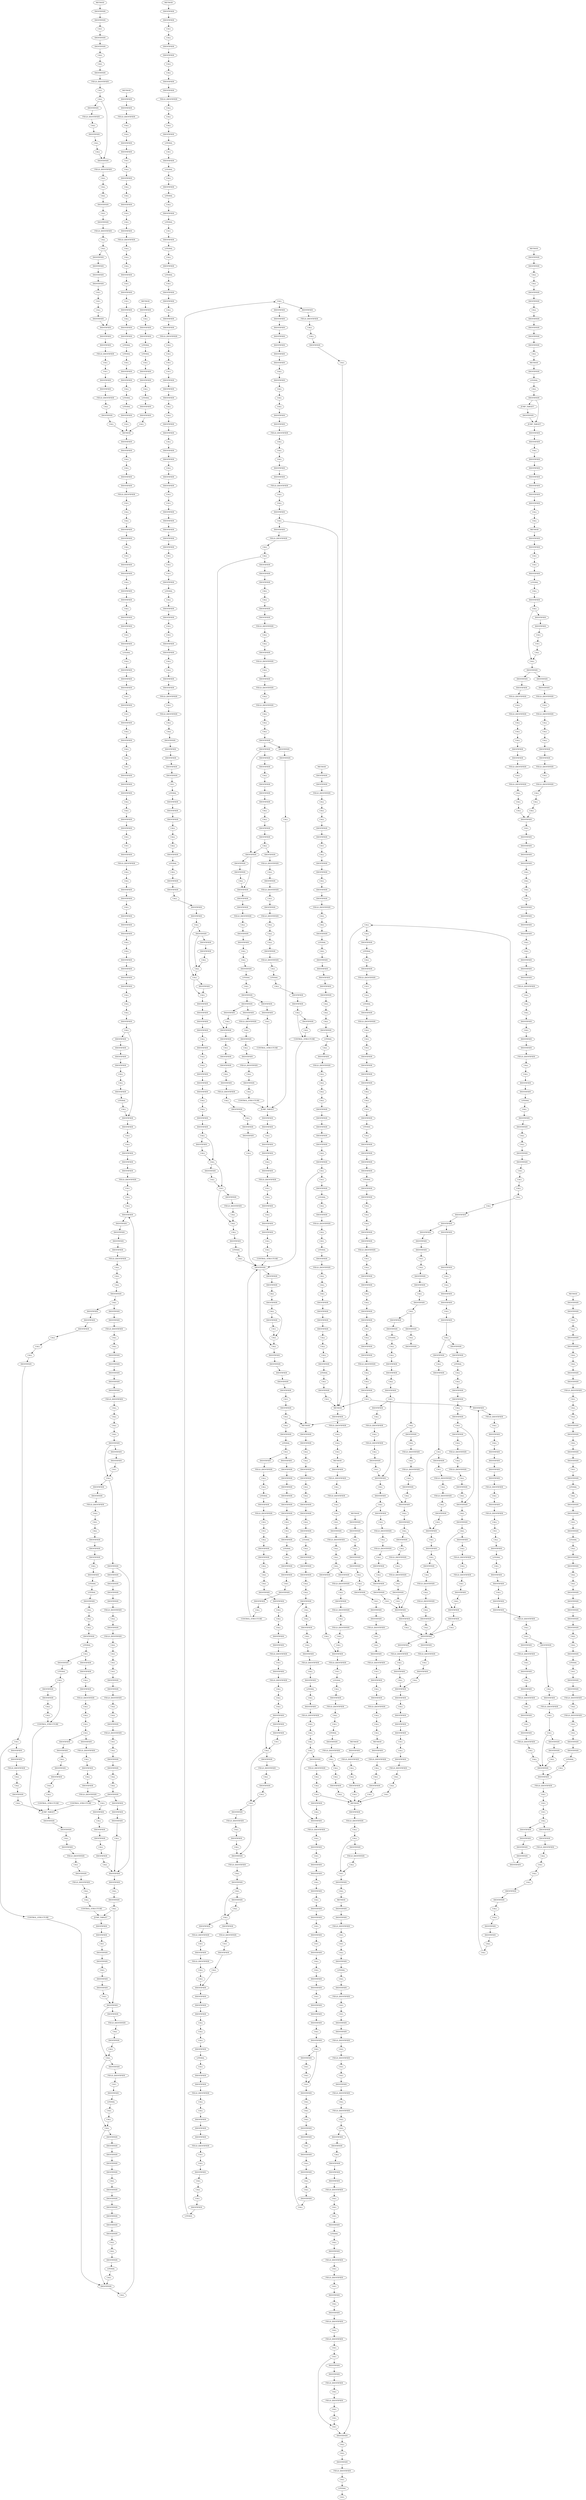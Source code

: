 strict digraph "" {
	node [label="\N"];
	1933	[AST_PARENT_FULL_NAME="tls_device.c:<global>",
		AST_PARENT_TYPE=TYPE_DECL,
		CODE="static int tls_push_data(struct sock *sk,
			 struct iov_iter *iter,
			 size_t size, int flags,
			 unsigned char record_type)
{
	\
struct tls_context *tls_ctx = tls_get_ctx(sk);
	struct tls_prot_info *prot = &tls_ctx->prot_info;
	struct tls_offload_context_tx *\
ctx = tls_offload_ctx_tx(tls_ctx);
	struct tls_record_info *record;
	int tls_push_record_flags;
	struct page_frag *pfrag;
	size_\
t orig_size = size;
	u32 max_open_record_len;
	bool more = false;
	bool done = false;
	int copy, rc = 0;
	long timeo;

	if (flags &
	    ~(\
MSG_MORE | MSG_DONTWAIT | MSG_NOSIGNAL |
	      MSG_SPLICE_PAGES | MSG_EOR))
		return -EOPNOTSUPP;

	if ((flags & (MSG_MORE | MSG_\
EOR)) == (MSG_MORE | MSG_EOR))
		return -EINVAL;

	if (unlikely(sk->sk_err))
		return -sk->sk_err;

	flags |= MSG_SENDPAGE_DECRYPTED;
	\
tls_push_record_flags = flags | MSG_MORE;

	timeo = sock_sndtimeo(sk, flags & MSG_DONTWAIT);
	if (tls_is_partially_sent_record(tls_\
ctx)) {
		rc = tls_push_partial_record(sk, tls_ctx, flags);
		if (rc < 0)...",
		COLUMN_NUMBER=1,
		COLUMN_NUMBER_END=1,
		FILENAME="tls_device.c",
		FULL_NAME=tls_push_data,
		IS_EXTERNAL=false,
		LINE_NUMBER=421,
		LINE_NUMBER_END=563,
		NAME=tls_push_data,
		ORDER=25,
		SIGNATURE="int tls_push_data (sock*,iov_iter*,size_t,int,unsigned char)",
		filename="tls_device.c",
		id=1933,
		label=METHOD,
		location=421,
		type=METHOD];
	1942	[ARGUMENT_INDEX=1,
		CODE=tls_ctx,
		COLUMN_NUMBER=22,
		LINE_NUMBER=426,
		NAME=tls_ctx,
		ORDER=1,
		TYPE_FULL_NAME="tls_context*",
		filename="tls_device.c",
		id=1942,
		label=IDENTIFIER,
		location=426,
		type=IDENTIFIER];
	1933 -> 1942	[front=1933,
		rear=1942,
		type=CFG];
	1944	[ARGUMENT_INDEX=1,
		CODE=sk,
		COLUMN_NUMBER=44,
		LINE_NUMBER=426,
		NAME=sk,
		ORDER=1,
		TYPE_FULL_NAME="sock*",
		filename="tls_device.c",
		id=1944,
		label=IDENTIFIER,
		location=426,
		type=IDENTIFIER];
	1942 -> 1944	[front=1942,
		rear=1944,
		type=CFG];
	2341	[AST_PARENT_FULL_NAME="tls_device.c:<global>",
		AST_PARENT_TYPE=TYPE_DECL,
		CODE="int tls_device_sendmsg(struct sock *sk, struct msghdr *msg, size_t size)
{
	unsigned char record_type = TLS_RECORD_TYPE_DATA;
	struct \
tls_context *tls_ctx = tls_get_ctx(sk);
	int rc;

	if (!tls_ctx->zerocopy_sendfile)
		msg->msg_flags &= ~MSG_SPLICE_PAGES;

	mutex_\
lock(&tls_ctx->tx_lock);
	lock_sock(sk);

	if (unlikely(msg->msg_controllen)) {
		rc = tls_process_cmsg(sk, msg, &record_type);
		\
if (rc)
			goto out;
	}

	rc = tls_push_data(sk, &msg->msg_iter, size, msg->msg_flags,
			   record_type);

out:
	release_sock(sk);
	\
mutex_unlock(&tls_ctx->tx_lock);
	return rc;
}",
		COLUMN_NUMBER=1,
		COLUMN_NUMBER_END=1,
		FILENAME="tls_device.c",
		FULL_NAME=tls_device_sendmsg,
		IS_EXTERNAL=false,
		LINE_NUMBER=565,
		LINE_NUMBER_END=590,
		NAME=tls_device_sendmsg,
		ORDER=26,
		SIGNATURE="int tls_device_sendmsg (sock*,msghdr*,size_t)",
		filename="tls_device.c",
		id=2341,
		label=METHOD,
		location=565,
		type=METHOD];
	2348	[ARGUMENT_INDEX=1,
		CODE=record_type,
		COLUMN_NUMBER=16,
		LINE_NUMBER=567,
		NAME=record_type,
		ORDER=1,
		TYPE_FULL_NAME="unsigned char",
		filename="tls_device.c",
		id=2348,
		label=IDENTIFIER,
		location=567,
		type=IDENTIFIER];
	2341 -> 2348	[front=2341,
		rear=2348,
		type=CFG];
	2349	[ARGUMENT_INDEX=2,
		CODE=TLS_RECORD_TYPE_DATA,
		COLUMN_NUMBER=30,
		LINE_NUMBER=567,
		NAME=TLS_RECORD_TYPE_DATA,
		ORDER=2,
		TYPE_FULL_NAME=ANY,
		filename="tls_device.c",
		id=2349,
		label=IDENTIFIER,
		location=567,
		type=IDENTIFIER];
	2348 -> 2349	[front=2348,
		rear=2349,
		type=CFG];
	2417	[AST_PARENT_FULL_NAME="tls_device.c:<global>",
		AST_PARENT_TYPE=TYPE_DECL,
		CODE="void tls_device_splice_eof(struct socket *sock)
{
	struct sock *sk = sock->sk;
	struct tls_context *tls_ctx = tls_get_ctx(sk);
	\
struct iov_iter iter = {};

	if (!tls_is_partially_sent_record(tls_ctx))
		return;

	mutex_lock(&tls_ctx->tx_lock);
	lock_sock(sk);

	\
if (tls_is_partially_sent_record(tls_ctx)) {
		iov_iter_bvec(&iter, ITER_SOURCE, NULL, 0, 0);
		tls_push_data(sk, &iter, 0, 0, TLS_\
RECORD_TYPE_DATA);
	}

	release_sock(sk);
	mutex_unlock(&tls_ctx->tx_lock);
}",
		COLUMN_NUMBER=1,
		COLUMN_NUMBER_END=1,
		FILENAME="tls_device.c",
		FULL_NAME=tls_device_splice_eof,
		IS_EXTERNAL=false,
		LINE_NUMBER=592,
		LINE_NUMBER_END=611,
		NAME=tls_device_splice_eof,
		ORDER=27,
		SIGNATURE="void tls_device_splice_eof (socket*)",
		filename="tls_device.c",
		id=2417,
		label=METHOD,
		location=592,
		type=METHOD];
	2422	[ARGUMENT_INDEX=1,
		CODE=sk,
		COLUMN_NUMBER=15,
		LINE_NUMBER=594,
		NAME=sk,
		ORDER=1,
		TYPE_FULL_NAME="sock*",
		filename="tls_device.c",
		id=2422,
		label=IDENTIFIER,
		location=594,
		type=IDENTIFIER];
	2417 -> 2422	[front=2417,
		rear=2422,
		type=CFG];
	2424	[ARGUMENT_INDEX=1,
		CODE=sock,
		COLUMN_NUMBER=20,
		LINE_NUMBER=594,
		NAME=sock,
		ORDER=1,
		TYPE_FULL_NAME="socket*",
		filename="tls_device.c",
		id=2424,
		label=IDENTIFIER,
		location=594,
		type=IDENTIFIER];
	2422 -> 2424	[front=2422,
		rear=2424,
		type=CFG];
	2599	[AST_PARENT_FULL_NAME="tls_device.c:<global>",
		AST_PARENT_TYPE=TYPE_DECL,
		CODE="static int tls_device_push_pending_record(struct sock *sk, int flags)
{
	struct iov_iter iter;

	iov_iter_kvec(&iter, ITER_SOURCE, \
NULL, 0, 0);
	return tls_push_data(sk, &iter, 0, flags, TLS_RECORD_TYPE_DATA);
}",
		COLUMN_NUMBER=1,
		COLUMN_NUMBER_END=1,
		FILENAME="tls_device.c",
		FULL_NAME=tls_device_push_pending_record,
		IS_EXTERNAL=false,
		LINE_NUMBER=673,
		LINE_NUMBER_END=679,
		NAME=tls_device_push_pending_record,
		ORDER=30,
		SIGNATURE="int tls_device_push_pending_record (sock*,int)",
		filename="tls_device.c",
		id=2599,
		label=METHOD,
		location=673,
		type=METHOD];
	2606	[ARGUMENT_INDEX=1,
		CODE=iter,
		COLUMN_NUMBER=17,
		LINE_NUMBER=677,
		NAME=iter,
		ORDER=1,
		TYPE_FULL_NAME=iov_iter,
		filename="tls_device.c",
		id=2606,
		label=IDENTIFIER,
		location=677,
		type=IDENTIFIER];
	2599 -> 2606	[front=2599,
		rear=2606,
		type=CFG];
	2605	[ARGUMENT_INDEX=1,
		CODE="&iter",
		COLUMN_NUMBER=16,
		DISPATCH_TYPE=STATIC_DISPATCH,
		LINE_NUMBER=677,
		METHOD_FULL_NAME="<operator>.addressOf",
		NAME="<operator>.addressOf",
		ORDER=1,
		TYPE_FULL_NAME="<empty>",
		filename="tls_device.c",
		id=2605,
		label=CALL,
		location=677,
		type=OPERATOR];
	2606 -> 2605	[front=2606,
		rear=2605,
		type=CFG];
	1941	[ARGUMENT_INDEX=-1,
		CODE="*tls_ctx = tls_get_ctx(sk)",
		COLUMN_NUMBER=21,
		DISPATCH_TYPE=STATIC_DISPATCH,
		LINE_NUMBER=426,
		METHOD_FULL_NAME="<operator>.assignment",
		NAME="<operator>.assignment",
		ORDER=2,
		TYPE_FULL_NAME="<empty>",
		filename="tls_device.c",
		id=1941,
		label=CALL,
		location=426,
		type=OPERATOR];
	1947	[ARGUMENT_INDEX=1,
		CODE=prot,
		COLUMN_NUMBER=24,
		LINE_NUMBER=427,
		NAME=prot,
		ORDER=1,
		TYPE_FULL_NAME="tls_prot_info*",
		filename="tls_device.c",
		id=1947,
		label=IDENTIFIER,
		location=427,
		type=IDENTIFIER];
	1941 -> 1947	[front=1941,
		rear=1947,
		type=CFG];
	1950	[ARGUMENT_INDEX=1,
		CODE=tls_ctx,
		COLUMN_NUMBER=32,
		LINE_NUMBER=427,
		NAME=tls_ctx,
		ORDER=1,
		TYPE_FULL_NAME="tls_context*",
		filename="tls_device.c",
		id=1950,
		label=IDENTIFIER,
		location=427,
		type=IDENTIFIER];
	1947 -> 1950	[front=1947,
		rear=1950,
		type=CFG];
	1943	[ARGUMENT_INDEX=2,
		CODE="tls_get_ctx(sk)",
		COLUMN_NUMBER=32,
		DISPATCH_TYPE=STATIC_DISPATCH,
		LINE_NUMBER=426,
		METHOD_FULL_NAME=tls_get_ctx,
		NAME=tls_get_ctx,
		ORDER=2,
		TYPE_FULL_NAME="<empty>",
		filename="tls_device.c",
		id=1943,
		label=CALL,
		location=426,
		type=CALLEE];
	1944 -> 1943	[front=1944,
		rear=1943,
		type=CFG];
	1943 -> 1941	[front=1943,
		rear=1941,
		type=CFG];
	1946	[ARGUMENT_INDEX=-1,
		CODE="*prot = &tls_ctx->prot_info",
		COLUMN_NUMBER=23,
		DISPATCH_TYPE=STATIC_DISPATCH,
		LINE_NUMBER=427,
		METHOD_FULL_NAME="<operator>.assignment",
		NAME="<operator>.assignment",
		ORDER=4,
		TYPE_FULL_NAME="<empty>",
		filename="tls_device.c",
		id=1946,
		label=CALL,
		location=427,
		type=OPERATOR];
	1954	[ARGUMENT_INDEX=1,
		CODE=ctx,
		COLUMN_NUMBER=33,
		LINE_NUMBER=428,
		NAME=ctx,
		ORDER=1,
		TYPE_FULL_NAME="tls_offload_context_tx*",
		filename="tls_device.c",
		id=1954,
		label=IDENTIFIER,
		location=428,
		type=IDENTIFIER];
	1946 -> 1954	[front=1946,
		rear=1954,
		type=CFG];
	1956	[ARGUMENT_INDEX=1,
		CODE=tls_ctx,
		COLUMN_NUMBER=58,
		LINE_NUMBER=428,
		NAME=tls_ctx,
		ORDER=1,
		TYPE_FULL_NAME="tls_context*",
		filename="tls_device.c",
		id=1956,
		label=IDENTIFIER,
		location=428,
		type=IDENTIFIER];
	1954 -> 1956	[front=1954,
		rear=1956,
		type=CFG];
	1951	[ARGUMENT_INDEX=2,
		CANONICAL_NAME=prot_info,
		CODE=prot_info,
		COLUMN_NUMBER=32,
		LINE_NUMBER=427,
		ORDER=2,
		filename="tls_device.c",
		id=1951,
		label=FIELD_IDENTIFIER,
		location=427,
		type=FIELD_IDENTIFIER];
	1950 -> 1951	[front=1950,
		rear=1951,
		type=CFG];
	1948	[ARGUMENT_INDEX=2,
		CODE="&tls_ctx->prot_info",
		COLUMN_NUMBER=31,
		DISPATCH_TYPE=STATIC_DISPATCH,
		LINE_NUMBER=427,
		METHOD_FULL_NAME="<operator>.addressOf",
		NAME="<operator>.addressOf",
		ORDER=2,
		TYPE_FULL_NAME="<empty>",
		filename="tls_device.c",
		id=1948,
		label=CALL,
		location=427,
		type=OPERATOR];
	1948 -> 1946	[front=1948,
		rear=1946,
		type=CFG];
	1949	[ARGUMENT_INDEX=1,
		CODE="tls_ctx->prot_info",
		COLUMN_NUMBER=32,
		DISPATCH_TYPE=STATIC_DISPATCH,
		LINE_NUMBER=427,
		METHOD_FULL_NAME="<operator>.indirectFieldAccess",
		NAME="<operator>.indirectFieldAccess",
		ORDER=1,
		TYPE_FULL_NAME="<empty>",
		filename="tls_device.c",
		id=1949,
		label=CALL,
		location=427,
		type=OPERATOR];
	1949 -> 1948	[front=1949,
		rear=1948,
		type=CFG];
	1951 -> 1949	[front=1951,
		rear=1949,
		type=CFG];
	1953	[ARGUMENT_INDEX=-1,
		CODE="*ctx = tls_offload_ctx_tx(tls_ctx)",
		COLUMN_NUMBER=32,
		DISPATCH_TYPE=STATIC_DISPATCH,
		LINE_NUMBER=428,
		METHOD_FULL_NAME="<operator>.assignment",
		NAME="<operator>.assignment",
		ORDER=6,
		TYPE_FULL_NAME="<empty>",
		filename="tls_device.c",
		id=1953,
		label=CALL,
		location=428,
		type=OPERATOR];
	1962	[ARGUMENT_INDEX=1,
		CODE=orig_size,
		COLUMN_NUMBER=9,
		LINE_NUMBER=432,
		NAME=orig_size,
		ORDER=1,
		TYPE_FULL_NAME=size_t,
		filename="tls_device.c",
		id=1962,
		label=IDENTIFIER,
		location=432,
		type=IDENTIFIER];
	1953 -> 1962	[front=1953,
		rear=1962,
		type=CFG];
	1963	[ARGUMENT_INDEX=2,
		CODE=size,
		COLUMN_NUMBER=21,
		LINE_NUMBER=432,
		NAME=size,
		ORDER=2,
		TYPE_FULL_NAME=size_t,
		filename="tls_device.c",
		id=1963,
		label=IDENTIFIER,
		location=432,
		type=IDENTIFIER];
	1962 -> 1963	[front=1962,
		rear=1963,
		type=CFG];
	1955	[ARGUMENT_INDEX=2,
		CODE="tls_offload_ctx_tx(tls_ctx)",
		COLUMN_NUMBER=39,
		DISPATCH_TYPE=STATIC_DISPATCH,
		LINE_NUMBER=428,
		METHOD_FULL_NAME=tls_offload_ctx_tx,
		NAME=tls_offload_ctx_tx,
		ORDER=2,
		TYPE_FULL_NAME="<empty>",
		filename="tls_device.c",
		id=1955,
		label=CALL,
		location=428,
		type=CALLEE];
	1956 -> 1955	[front=1956,
		rear=1955,
		type=CFG];
	1955 -> 1953	[front=1955,
		rear=1953,
		type=CFG];
	1961	[ARGUMENT_INDEX=-1,
		CODE="orig_size = size",
		COLUMN_NUMBER=9,
		DISPATCH_TYPE=STATIC_DISPATCH,
		LINE_NUMBER=432,
		METHOD_FULL_NAME="<operator>.assignment",
		NAME="<operator>.assignment",
		ORDER=11,
		TYPE_FULL_NAME="<empty>",
		filename="tls_device.c",
		id=1961,
		label=CALL,
		location=432,
		type=OPERATOR];
	1967	[ARGUMENT_INDEX=1,
		CODE=more,
		COLUMN_NUMBER=7,
		LINE_NUMBER=434,
		NAME=more,
		ORDER=1,
		TYPE_FULL_NAME=bool,
		filename="tls_device.c",
		id=1967,
		label=IDENTIFIER,
		location=434,
		type=IDENTIFIER];
	1961 -> 1967	[front=1961,
		rear=1967,
		type=CFG];
	1968	[ARGUMENT_INDEX=2,
		CODE=false,
		COLUMN_NUMBER=14,
		LINE_NUMBER=434,
		NAME=false,
		ORDER=2,
		TYPE_FULL_NAME=ANY,
		filename="tls_device.c",
		id=1968,
		label=IDENTIFIER,
		location=434,
		type=IDENTIFIER];
	1967 -> 1968	[front=1967,
		rear=1968,
		type=CFG];
	1963 -> 1961	[front=1963,
		rear=1961,
		type=CFG];
	1966	[ARGUMENT_INDEX=-1,
		CODE="more = false",
		COLUMN_NUMBER=7,
		DISPATCH_TYPE=STATIC_DISPATCH,
		LINE_NUMBER=434,
		METHOD_FULL_NAME="<operator>.assignment",
		NAME="<operator>.assignment",
		ORDER=14,
		TYPE_FULL_NAME="<empty>",
		filename="tls_device.c",
		id=1966,
		label=CALL,
		location=434,
		type=OPERATOR];
	1971	[ARGUMENT_INDEX=1,
		CODE=done,
		COLUMN_NUMBER=7,
		LINE_NUMBER=435,
		NAME=done,
		ORDER=1,
		TYPE_FULL_NAME=bool,
		filename="tls_device.c",
		id=1971,
		label=IDENTIFIER,
		location=435,
		type=IDENTIFIER];
	1966 -> 1971	[front=1966,
		rear=1971,
		type=CFG];
	1972	[ARGUMENT_INDEX=2,
		CODE=false,
		COLUMN_NUMBER=14,
		LINE_NUMBER=435,
		NAME=false,
		ORDER=2,
		TYPE_FULL_NAME=ANY,
		filename="tls_device.c",
		id=1972,
		label=IDENTIFIER,
		location=435,
		type=IDENTIFIER];
	1971 -> 1972	[front=1971,
		rear=1972,
		type=CFG];
	1968 -> 1966	[front=1968,
		rear=1966,
		type=CFG];
	1970	[ARGUMENT_INDEX=-1,
		CODE="done = false",
		COLUMN_NUMBER=7,
		DISPATCH_TYPE=STATIC_DISPATCH,
		LINE_NUMBER=435,
		METHOD_FULL_NAME="<operator>.assignment",
		NAME="<operator>.assignment",
		ORDER=16,
		TYPE_FULL_NAME="<empty>",
		filename="tls_device.c",
		id=1970,
		label=CALL,
		location=435,
		type=OPERATOR];
	1976	[ARGUMENT_INDEX=1,
		CODE=rc,
		COLUMN_NUMBER=12,
		LINE_NUMBER=436,
		NAME=rc,
		ORDER=1,
		TYPE_FULL_NAME=int,
		filename="tls_device.c",
		id=1976,
		label=IDENTIFIER,
		location=436,
		type=IDENTIFIER];
	1970 -> 1976	[front=1970,
		rear=1976,
		type=CFG];
	1977	[ARGUMENT_INDEX=2,
		CODE=0,
		COLUMN_NUMBER=17,
		LINE_NUMBER=436,
		ORDER=2,
		TYPE_FULL_NAME=int,
		filename="tls_device.c",
		id=1977,
		label=LITERAL,
		location=436,
		type=LITERAL];
	1976 -> 1977	[front=1976,
		rear=1977,
		type=CFG];
	1972 -> 1970	[front=1972,
		rear=1970,
		type=CFG];
	1975	[ARGUMENT_INDEX=-1,
		CODE="rc = 0",
		COLUMN_NUMBER=12,
		DISPATCH_TYPE=STATIC_DISPATCH,
		LINE_NUMBER=436,
		METHOD_FULL_NAME="<operator>.assignment",
		NAME="<operator>.assignment",
		ORDER=19,
		TYPE_FULL_NAME="<empty>",
		filename="tls_device.c",
		id=1975,
		label=CALL,
		location=436,
		type=OPERATOR];
	1981	[ARGUMENT_INDEX=1,
		CODE=flags,
		COLUMN_NUMBER=6,
		LINE_NUMBER=439,
		NAME=flags,
		ORDER=1,
		TYPE_FULL_NAME=int,
		filename="tls_device.c",
		id=1981,
		label=IDENTIFIER,
		location=439,
		type=IDENTIFIER];
	1975 -> 1981	[front=1975,
		rear=1981,
		type=CFG];
	1987	[ARGUMENT_INDEX=1,
		CODE=MSG_MORE,
		COLUMN_NUMBER=8,
		LINE_NUMBER=440,
		NAME=MSG_MORE,
		ORDER=1,
		TYPE_FULL_NAME=ANY,
		filename="tls_device.c",
		id=1987,
		label=IDENTIFIER,
		location=440,
		type=IDENTIFIER];
	1981 -> 1987	[front=1981,
		rear=1987,
		type=CFG];
	1977 -> 1975	[front=1977,
		rear=1975,
		type=CFG];
	1980	[ARGUMENT_INDEX=-1,
		CODE="flags &
	    ~(MSG_MORE | MSG_DONTWAIT | MSG_NOSIGNAL |
	      MSG_SPLICE_PAGES | MSG_EOR)",
		COLUMN_NUMBER=6,
		DISPATCH_TYPE=STATIC_DISPATCH,
		LINE_NUMBER=439,
		METHOD_FULL_NAME="<operator>.and",
		NAME="<operator>.and",
		ORDER=1,
		TYPE_FULL_NAME="<empty>",
		filename="tls_device.c",
		id=1980,
		label=CALL,
		location=439,
		type=OPERATOR];
	1999	[ARGUMENT_INDEX=1,
		CODE=flags,
		COLUMN_NUMBER=7,
		LINE_NUMBER=444,
		NAME=flags,
		ORDER=1,
		TYPE_FULL_NAME=int,
		filename="tls_device.c",
		id=1999,
		label=IDENTIFIER,
		location=444,
		type=IDENTIFIER];
	1980 -> 1999	[front=1980,
		rear=1999,
		type=CFG];
	2001	[ARGUMENT_INDEX=1,
		CODE=MSG_MORE,
		COLUMN_NUMBER=16,
		LINE_NUMBER=444,
		NAME=MSG_MORE,
		ORDER=1,
		TYPE_FULL_NAME=ANY,
		filename="tls_device.c",
		id=2001,
		label=IDENTIFIER,
		location=444,
		type=IDENTIFIER];
	1999 -> 2001	[front=1999,
		rear=2001,
		type=CFG];
	1988	[ARGUMENT_INDEX=2,
		CODE=MSG_DONTWAIT,
		COLUMN_NUMBER=19,
		LINE_NUMBER=440,
		NAME=MSG_DONTWAIT,
		ORDER=2,
		TYPE_FULL_NAME=ANY,
		filename="tls_device.c",
		id=1988,
		label=IDENTIFIER,
		location=440,
		type=IDENTIFIER];
	1987 -> 1988	[front=1987,
		rear=1988,
		type=CFG];
	1982	[ARGUMENT_INDEX=2,
		CODE="~(MSG_MORE | MSG_DONTWAIT | MSG_NOSIGNAL |
	      MSG_SPLICE_PAGES | MSG_EOR)",
		COLUMN_NUMBER=6,
		DISPATCH_TYPE=STATIC_DISPATCH,
		LINE_NUMBER=440,
		METHOD_FULL_NAME="<operator>.not",
		NAME="<operator>.not",
		ORDER=2,
		TYPE_FULL_NAME="<empty>",
		filename="tls_device.c",
		id=1982,
		label=CALL,
		location=440,
		type=OPERATOR];
	1982 -> 1980	[front=1982,
		rear=1980,
		type=CFG];
	1983	[ARGUMENT_INDEX=1,
		CODE="MSG_MORE | MSG_DONTWAIT | MSG_NOSIGNAL |
	      MSG_SPLICE_PAGES | MSG_EOR",
		COLUMN_NUMBER=8,
		DISPATCH_TYPE=STATIC_DISPATCH,
		LINE_NUMBER=440,
		METHOD_FULL_NAME="<operator>.or",
		NAME="<operator>.or",
		ORDER=1,
		TYPE_FULL_NAME="<empty>",
		filename="tls_device.c",
		id=1983,
		label=CALL,
		location=440,
		type=OPERATOR];
	1983 -> 1982	[front=1983,
		rear=1982,
		type=CFG];
	1984	[ARGUMENT_INDEX=1,
		CODE="MSG_MORE | MSG_DONTWAIT | MSG_NOSIGNAL |
	      MSG_SPLICE_PAGES",
		COLUMN_NUMBER=8,
		DISPATCH_TYPE=STATIC_DISPATCH,
		LINE_NUMBER=440,
		METHOD_FULL_NAME="<operator>.or",
		NAME="<operator>.or",
		ORDER=1,
		TYPE_FULL_NAME="<empty>",
		filename="tls_device.c",
		id=1984,
		label=CALL,
		location=440,
		type=OPERATOR];
	1991	[ARGUMENT_INDEX=2,
		CODE=MSG_EOR,
		COLUMN_NUMBER=27,
		LINE_NUMBER=441,
		NAME=MSG_EOR,
		ORDER=2,
		TYPE_FULL_NAME=ANY,
		filename="tls_device.c",
		id=1991,
		label=IDENTIFIER,
		location=441,
		type=IDENTIFIER];
	1984 -> 1991	[front=1984,
		rear=1991,
		type=CFG];
	1991 -> 1983	[front=1991,
		rear=1983,
		type=CFG];
	1985	[ARGUMENT_INDEX=1,
		CODE="MSG_MORE | MSG_DONTWAIT | MSG_NOSIGNAL",
		COLUMN_NUMBER=8,
		DISPATCH_TYPE=STATIC_DISPATCH,
		LINE_NUMBER=440,
		METHOD_FULL_NAME="<operator>.or",
		NAME="<operator>.or",
		ORDER=1,
		TYPE_FULL_NAME="<empty>",
		filename="tls_device.c",
		id=1985,
		label=CALL,
		location=440,
		type=OPERATOR];
	1990	[ARGUMENT_INDEX=2,
		CODE=MSG_SPLICE_PAGES,
		COLUMN_NUMBER=8,
		LINE_NUMBER=441,
		NAME=MSG_SPLICE_PAGES,
		ORDER=2,
		TYPE_FULL_NAME=ANY,
		filename="tls_device.c",
		id=1990,
		label=IDENTIFIER,
		location=441,
		type=IDENTIFIER];
	1985 -> 1990	[front=1985,
		rear=1990,
		type=CFG];
	1990 -> 1984	[front=1990,
		rear=1984,
		type=CFG];
	1986	[ARGUMENT_INDEX=1,
		CODE="MSG_MORE | MSG_DONTWAIT",
		COLUMN_NUMBER=8,
		DISPATCH_TYPE=STATIC_DISPATCH,
		LINE_NUMBER=440,
		METHOD_FULL_NAME="<operator>.or",
		NAME="<operator>.or",
		ORDER=1,
		TYPE_FULL_NAME="<empty>",
		filename="tls_device.c",
		id=1986,
		label=CALL,
		location=440,
		type=OPERATOR];
	1989	[ARGUMENT_INDEX=2,
		CODE=MSG_NOSIGNAL,
		COLUMN_NUMBER=34,
		LINE_NUMBER=440,
		NAME=MSG_NOSIGNAL,
		ORDER=2,
		TYPE_FULL_NAME=ANY,
		filename="tls_device.c",
		id=1989,
		label=IDENTIFIER,
		location=440,
		type=IDENTIFIER];
	1986 -> 1989	[front=1986,
		rear=1989,
		type=CFG];
	1989 -> 1985	[front=1989,
		rear=1985,
		type=CFG];
	1988 -> 1986	[front=1988,
		rear=1986,
		type=CFG];
	1997	[ARGUMENT_INDEX=-1,
		CODE="(flags & (MSG_MORE | MSG_EOR)) == (MSG_MORE | MSG_EOR)",
		COLUMN_NUMBER=6,
		DISPATCH_TYPE=STATIC_DISPATCH,
		LINE_NUMBER=444,
		METHOD_FULL_NAME="<operator>.equals",
		NAME="<operator>.equals",
		ORDER=1,
		TYPE_FULL_NAME="<empty>",
		filename="tls_device.c",
		id=1997,
		label=CALL,
		location=444,
		type=OPERATOR];
	2013	[ARGUMENT_INDEX=1,
		CODE=sk,
		COLUMN_NUMBER=15,
		LINE_NUMBER=447,
		NAME=sk,
		ORDER=1,
		TYPE_FULL_NAME="sock*",
		filename="tls_device.c",
		id=2013,
		label=IDENTIFIER,
		location=447,
		type=IDENTIFIER];
	1997 -> 2013	[front=1997,
		rear=2013,
		type=CFG];
	2014	[ARGUMENT_INDEX=2,
		CANONICAL_NAME=sk_err,
		CODE=sk_err,
		COLUMN_NUMBER=15,
		LINE_NUMBER=447,
		ORDER=2,
		filename="tls_device.c",
		id=2014,
		label=FIELD_IDENTIFIER,
		location=447,
		type=FIELD_IDENTIFIER];
	2013 -> 2014	[front=2013,
		rear=2014,
		type=CFG];
	1998	[ARGUMENT_INDEX=1,
		CODE="flags & (MSG_MORE | MSG_EOR)",
		COLUMN_NUMBER=7,
		DISPATCH_TYPE=STATIC_DISPATCH,
		LINE_NUMBER=444,
		METHOD_FULL_NAME="<operator>.and",
		NAME="<operator>.and",
		ORDER=1,
		TYPE_FULL_NAME="<empty>",
		filename="tls_device.c",
		id=1998,
		label=CALL,
		location=444,
		type=OPERATOR];
	2004	[ARGUMENT_INDEX=1,
		CODE=MSG_MORE,
		COLUMN_NUMBER=41,
		LINE_NUMBER=444,
		NAME=MSG_MORE,
		ORDER=1,
		TYPE_FULL_NAME=ANY,
		filename="tls_device.c",
		id=2004,
		label=IDENTIFIER,
		location=444,
		type=IDENTIFIER];
	1998 -> 2004	[front=1998,
		rear=2004,
		type=CFG];
	2005	[ARGUMENT_INDEX=2,
		CODE=MSG_EOR,
		COLUMN_NUMBER=52,
		LINE_NUMBER=444,
		NAME=MSG_EOR,
		ORDER=2,
		TYPE_FULL_NAME=ANY,
		filename="tls_device.c",
		id=2005,
		label=IDENTIFIER,
		location=444,
		type=IDENTIFIER];
	2004 -> 2005	[front=2004,
		rear=2005,
		type=CFG];
	2002	[ARGUMENT_INDEX=2,
		CODE=MSG_EOR,
		COLUMN_NUMBER=27,
		LINE_NUMBER=444,
		NAME=MSG_EOR,
		ORDER=2,
		TYPE_FULL_NAME=ANY,
		filename="tls_device.c",
		id=2002,
		label=IDENTIFIER,
		location=444,
		type=IDENTIFIER];
	2001 -> 2002	[front=2001,
		rear=2002,
		type=CFG];
	2000	[ARGUMENT_INDEX=2,
		CODE="MSG_MORE | MSG_EOR",
		COLUMN_NUMBER=16,
		DISPATCH_TYPE=STATIC_DISPATCH,
		LINE_NUMBER=444,
		METHOD_FULL_NAME="<operator>.or",
		NAME="<operator>.or",
		ORDER=2,
		TYPE_FULL_NAME="<empty>",
		filename="tls_device.c",
		id=2000,
		label=CALL,
		location=444,
		type=OPERATOR];
	2000 -> 1998	[front=2000,
		rear=1998,
		type=CFG];
	2002 -> 2000	[front=2002,
		rear=2000,
		type=CFG];
	2003	[ARGUMENT_INDEX=2,
		CODE="MSG_MORE | MSG_EOR",
		COLUMN_NUMBER=41,
		DISPATCH_TYPE=STATIC_DISPATCH,
		LINE_NUMBER=444,
		METHOD_FULL_NAME="<operator>.or",
		NAME="<operator>.or",
		ORDER=2,
		TYPE_FULL_NAME="<empty>",
		filename="tls_device.c",
		id=2003,
		label=CALL,
		location=444,
		type=OPERATOR];
	2003 -> 1997	[front=2003,
		rear=1997,
		type=CFG];
	2005 -> 2003	[front=2005,
		rear=2003,
		type=CFG];
	2011	[ARGUMENT_INDEX=-1,
		CODE="unlikely(sk->sk_err)",
		COLUMN_NUMBER=6,
		DISPATCH_TYPE=STATIC_DISPATCH,
		LINE_NUMBER=447,
		METHOD_FULL_NAME=unlikely,
		NAME=unlikely,
		ORDER=1,
		TYPE_FULL_NAME="<empty>",
		filename="tls_device.c",
		id=2011,
		label=CALL,
		location=447,
		type=CALLEE];
	2022	[ARGUMENT_INDEX=1,
		CODE=flags,
		COLUMN_NUMBER=2,
		LINE_NUMBER=450,
		NAME=flags,
		ORDER=1,
		TYPE_FULL_NAME=int,
		filename="tls_device.c",
		id=2022,
		label=IDENTIFIER,
		location=450,
		type=IDENTIFIER];
	2011 -> 2022	[front=2011,
		rear=2022,
		type=CFG];
	2023	[ARGUMENT_INDEX=2,
		CODE=MSG_SENDPAGE_DECRYPTED,
		COLUMN_NUMBER=11,
		LINE_NUMBER=450,
		NAME=MSG_SENDPAGE_DECRYPTED,
		ORDER=2,
		TYPE_FULL_NAME=ANY,
		filename="tls_device.c",
		id=2023,
		label=IDENTIFIER,
		location=450,
		type=IDENTIFIER];
	2022 -> 2023	[front=2022,
		rear=2023,
		type=CFG];
	2012	[ARGUMENT_INDEX=1,
		CODE="sk->sk_err",
		COLUMN_NUMBER=15,
		DISPATCH_TYPE=STATIC_DISPATCH,
		LINE_NUMBER=447,
		METHOD_FULL_NAME="<operator>.indirectFieldAccess",
		NAME="<operator>.indirectFieldAccess",
		ORDER=1,
		TYPE_FULL_NAME="<empty>",
		filename="tls_device.c",
		id=2012,
		label=CALL,
		location=447,
		type=OPERATOR];
	2012 -> 2011	[front=2012,
		rear=2011,
		type=CFG];
	2014 -> 2012	[front=2014,
		rear=2012,
		type=CFG];
	2021	[ARGUMENT_INDEX=-1,
		CODE="flags |= MSG_SENDPAGE_DECRYPTED",
		COLUMN_NUMBER=2,
		DISPATCH_TYPE=STATIC_DISPATCH,
		LINE_NUMBER=450,
		METHOD_FULL_NAME="<operators>.assignmentOr",
		NAME="<operators>.assignmentOr",
		ORDER=24,
		TYPE_FULL_NAME="<empty>",
		filename="tls_device.c",
		id=2021,
		label=CALL,
		location=450,
		type=CALLEE];
	2025	[ARGUMENT_INDEX=1,
		CODE=tls_push_record_flags,
		COLUMN_NUMBER=2,
		LINE_NUMBER=451,
		NAME=tls_push_record_flags,
		ORDER=1,
		TYPE_FULL_NAME=int,
		filename="tls_device.c",
		id=2025,
		label=IDENTIFIER,
		location=451,
		type=IDENTIFIER];
	2021 -> 2025	[front=2021,
		rear=2025,
		type=CFG];
	2027	[ARGUMENT_INDEX=1,
		CODE=flags,
		COLUMN_NUMBER=26,
		LINE_NUMBER=451,
		NAME=flags,
		ORDER=1,
		TYPE_FULL_NAME=int,
		filename="tls_device.c",
		id=2027,
		label=IDENTIFIER,
		location=451,
		type=IDENTIFIER];
	2025 -> 2027	[front=2025,
		rear=2027,
		type=CFG];
	2023 -> 2021	[front=2023,
		rear=2021,
		type=CFG];
	2024	[ARGUMENT_INDEX=-1,
		CODE="tls_push_record_flags = flags | MSG_MORE",
		COLUMN_NUMBER=2,
		DISPATCH_TYPE=STATIC_DISPATCH,
		LINE_NUMBER=451,
		METHOD_FULL_NAME="<operator>.assignment",
		NAME="<operator>.assignment",
		ORDER=25,
		TYPE_FULL_NAME="<empty>",
		filename="tls_device.c",
		id=2024,
		label=CALL,
		location=451,
		type=OPERATOR];
	2030	[ARGUMENT_INDEX=1,
		CODE=timeo,
		COLUMN_NUMBER=2,
		LINE_NUMBER=453,
		NAME=timeo,
		ORDER=1,
		TYPE_FULL_NAME=long,
		filename="tls_device.c",
		id=2030,
		label=IDENTIFIER,
		location=453,
		type=IDENTIFIER];
	2024 -> 2030	[front=2024,
		rear=2030,
		type=CFG];
	2032	[ARGUMENT_INDEX=1,
		CODE=sk,
		COLUMN_NUMBER=24,
		LINE_NUMBER=453,
		NAME=sk,
		ORDER=1,
		TYPE_FULL_NAME="sock*",
		filename="tls_device.c",
		id=2032,
		label=IDENTIFIER,
		location=453,
		type=IDENTIFIER];
	2030 -> 2032	[front=2030,
		rear=2032,
		type=CFG];
	2028	[ARGUMENT_INDEX=2,
		CODE=MSG_MORE,
		COLUMN_NUMBER=34,
		LINE_NUMBER=451,
		NAME=MSG_MORE,
		ORDER=2,
		TYPE_FULL_NAME=ANY,
		filename="tls_device.c",
		id=2028,
		label=IDENTIFIER,
		location=451,
		type=IDENTIFIER];
	2027 -> 2028	[front=2027,
		rear=2028,
		type=CFG];
	2026	[ARGUMENT_INDEX=2,
		CODE="flags | MSG_MORE",
		COLUMN_NUMBER=26,
		DISPATCH_TYPE=STATIC_DISPATCH,
		LINE_NUMBER=451,
		METHOD_FULL_NAME="<operator>.or",
		NAME="<operator>.or",
		ORDER=2,
		TYPE_FULL_NAME="<empty>",
		filename="tls_device.c",
		id=2026,
		label=CALL,
		location=451,
		type=OPERATOR];
	2026 -> 2024	[front=2026,
		rear=2024,
		type=CFG];
	2028 -> 2026	[front=2028,
		rear=2026,
		type=CFG];
	2029	[ARGUMENT_INDEX=-1,
		CODE="timeo = sock_sndtimeo(sk, flags & MSG_DONTWAIT)",
		COLUMN_NUMBER=2,
		DISPATCH_TYPE=STATIC_DISPATCH,
		LINE_NUMBER=453,
		METHOD_FULL_NAME="<operator>.assignment",
		NAME="<operator>.assignment",
		ORDER=26,
		TYPE_FULL_NAME="<empty>",
		filename="tls_device.c",
		id=2029,
		label=CALL,
		location=453,
		type=OPERATOR];
	2038	[ARGUMENT_INDEX=1,
		CODE=tls_ctx,
		COLUMN_NUMBER=35,
		LINE_NUMBER=454,
		NAME=tls_ctx,
		ORDER=1,
		TYPE_FULL_NAME="tls_context*",
		filename="tls_device.c",
		id=2038,
		label=IDENTIFIER,
		location=454,
		type=IDENTIFIER];
	2029 -> 2038	[front=2029,
		rear=2038,
		type=CFG];
	2037	[ARGUMENT_INDEX=-1,
		CODE="tls_is_partially_sent_record(tls_ctx)",
		COLUMN_NUMBER=6,
		DISPATCH_TYPE=STATIC_DISPATCH,
		LINE_NUMBER=454,
		METHOD_FULL_NAME=tls_is_partially_sent_record,
		NAME=tls_is_partially_sent_record,
		ORDER=1,
		TYPE_FULL_NAME="<empty>",
		filename="tls_device.c",
		id=2037,
		label=CALL,
		location=454,
		type=CALLEE];
	2038 -> 2037	[front=2038,
		rear=2037,
		type=CFG];
	2034	[ARGUMENT_INDEX=1,
		CODE=flags,
		COLUMN_NUMBER=28,
		LINE_NUMBER=453,
		NAME=flags,
		ORDER=1,
		TYPE_FULL_NAME=int,
		filename="tls_device.c",
		id=2034,
		label=IDENTIFIER,
		location=453,
		type=IDENTIFIER];
	2032 -> 2034	[front=2032,
		rear=2034,
		type=CFG];
	2031	[ARGUMENT_INDEX=2,
		CODE="sock_sndtimeo(sk, flags & MSG_DONTWAIT)",
		COLUMN_NUMBER=10,
		DISPATCH_TYPE=STATIC_DISPATCH,
		LINE_NUMBER=453,
		METHOD_FULL_NAME=sock_sndtimeo,
		NAME=sock_sndtimeo,
		ORDER=2,
		TYPE_FULL_NAME="<empty>",
		filename="tls_device.c",
		id=2031,
		label=CALL,
		location=453,
		type=CALLEE];
	2031 -> 2029	[front=2031,
		rear=2029,
		type=CFG];
	2035	[ARGUMENT_INDEX=2,
		CODE=MSG_DONTWAIT,
		COLUMN_NUMBER=36,
		LINE_NUMBER=453,
		NAME=MSG_DONTWAIT,
		ORDER=2,
		TYPE_FULL_NAME=ANY,
		filename="tls_device.c",
		id=2035,
		label=IDENTIFIER,
		location=453,
		type=IDENTIFIER];
	2034 -> 2035	[front=2034,
		rear=2035,
		type=CFG];
	2033	[ARGUMENT_INDEX=2,
		CODE="flags & MSG_DONTWAIT",
		COLUMN_NUMBER=28,
		DISPATCH_TYPE=STATIC_DISPATCH,
		LINE_NUMBER=453,
		METHOD_FULL_NAME="<operator>.and",
		NAME="<operator>.and",
		ORDER=2,
		TYPE_FULL_NAME="<empty>",
		filename="tls_device.c",
		id=2033,
		label=CALL,
		location=453,
		type=OPERATOR];
	2033 -> 2031	[front=2033,
		rear=2031,
		type=CFG];
	2035 -> 2033	[front=2035,
		rear=2033,
		type=CFG];
	2041	[ARGUMENT_INDEX=1,
		CODE=rc,
		COLUMN_NUMBER=3,
		LINE_NUMBER=455,
		NAME=rc,
		ORDER=1,
		TYPE_FULL_NAME=int,
		filename="tls_device.c",
		id=2041,
		label=IDENTIFIER,
		location=455,
		type=IDENTIFIER];
	2037 -> 2041	[front=2037,
		rear=2041,
		type=CFG];
	2054	[ARGUMENT_INDEX=1,
		CODE=pfrag,
		COLUMN_NUMBER=2,
		LINE_NUMBER=460,
		NAME=pfrag,
		ORDER=1,
		TYPE_FULL_NAME="page_frag*",
		filename="tls_device.c",
		id=2054,
		label=IDENTIFIER,
		location=460,
		type=IDENTIFIER];
	2037 -> 2054	[front=2037,
		rear=2054,
		type=CFG];
	2043	[ARGUMENT_INDEX=1,
		CODE=sk,
		COLUMN_NUMBER=32,
		LINE_NUMBER=455,
		NAME=sk,
		ORDER=1,
		TYPE_FULL_NAME="sock*",
		filename="tls_device.c",
		id=2043,
		label=IDENTIFIER,
		location=455,
		type=IDENTIFIER];
	2041 -> 2043	[front=2041,
		rear=2043,
		type=CFG];
	2056	[ARGUMENT_INDEX=1,
		CODE=sk,
		COLUMN_NUMBER=23,
		LINE_NUMBER=460,
		NAME=sk,
		ORDER=1,
		TYPE_FULL_NAME="sock*",
		filename="tls_device.c",
		id=2056,
		label=IDENTIFIER,
		location=460,
		type=IDENTIFIER];
	2054 -> 2056	[front=2054,
		rear=2056,
		type=CFG];
	2040	[ARGUMENT_INDEX=-1,
		CODE="rc = tls_push_partial_record(sk, tls_ctx, flags)",
		COLUMN_NUMBER=3,
		DISPATCH_TYPE=STATIC_DISPATCH,
		LINE_NUMBER=455,
		METHOD_FULL_NAME="<operator>.assignment",
		NAME="<operator>.assignment",
		ORDER=1,
		TYPE_FULL_NAME="<empty>",
		filename="tls_device.c",
		id=2040,
		label=CALL,
		location=455,
		type=OPERATOR];
	2048	[ARGUMENT_INDEX=1,
		CODE=rc,
		COLUMN_NUMBER=7,
		LINE_NUMBER=456,
		NAME=rc,
		ORDER=1,
		TYPE_FULL_NAME=int,
		filename="tls_device.c",
		id=2048,
		label=IDENTIFIER,
		location=456,
		type=IDENTIFIER];
	2040 -> 2048	[front=2040,
		rear=2048,
		type=CFG];
	2049	[ARGUMENT_INDEX=2,
		CODE=0,
		COLUMN_NUMBER=12,
		LINE_NUMBER=456,
		ORDER=2,
		TYPE_FULL_NAME=int,
		filename="tls_device.c",
		id=2049,
		label=LITERAL,
		location=456,
		type=LITERAL];
	2048 -> 2049	[front=2048,
		rear=2049,
		type=CFG];
	2044	[ARGUMENT_INDEX=2,
		CODE=tls_ctx,
		COLUMN_NUMBER=36,
		LINE_NUMBER=455,
		NAME=tls_ctx,
		ORDER=2,
		TYPE_FULL_NAME="tls_context*",
		filename="tls_device.c",
		id=2044,
		label=IDENTIFIER,
		location=455,
		type=IDENTIFIER];
	2043 -> 2044	[front=2043,
		rear=2044,
		type=CFG];
	2042	[ARGUMENT_INDEX=2,
		CODE="tls_push_partial_record(sk, tls_ctx, flags)",
		COLUMN_NUMBER=8,
		DISPATCH_TYPE=STATIC_DISPATCH,
		LINE_NUMBER=455,
		METHOD_FULL_NAME=tls_push_partial_record,
		NAME=tls_push_partial_record,
		ORDER=2,
		TYPE_FULL_NAME="<empty>",
		filename="tls_device.c",
		id=2042,
		label=CALL,
		location=455,
		type=CALLEE];
	2042 -> 2040	[front=2042,
		rear=2040,
		type=CFG];
	2045	[ARGUMENT_INDEX=3,
		CODE=flags,
		COLUMN_NUMBER=45,
		LINE_NUMBER=455,
		NAME=flags,
		ORDER=3,
		TYPE_FULL_NAME=int,
		filename="tls_device.c",
		id=2045,
		label=IDENTIFIER,
		location=455,
		type=IDENTIFIER];
	2044 -> 2045	[front=2044,
		rear=2045,
		type=CFG];
	2045 -> 2042	[front=2045,
		rear=2042,
		type=CFG];
	2047	[ARGUMENT_INDEX=-1,
		CODE="rc < 0",
		COLUMN_NUMBER=7,
		DISPATCH_TYPE=STATIC_DISPATCH,
		LINE_NUMBER=456,
		METHOD_FULL_NAME="<operator>.lessThan",
		NAME="<operator>.lessThan",
		ORDER=1,
		TYPE_FULL_NAME="<empty>",
		filename="tls_device.c",
		id=2047,
		label=CALL,
		location=456,
		type=OPERATOR];
	2047 -> 2054	[front=2047,
		rear=2054,
		type=CFG];
	2049 -> 2047	[front=2049,
		rear=2047,
		type=CFG];
	2053	[ARGUMENT_INDEX=-1,
		CODE="pfrag = sk_page_frag(sk)",
		COLUMN_NUMBER=2,
		DISPATCH_TYPE=STATIC_DISPATCH,
		LINE_NUMBER=460,
		METHOD_FULL_NAME="<operator>.assignment",
		NAME="<operator>.assignment",
		ORDER=28,
		TYPE_FULL_NAME="<empty>",
		filename="tls_device.c",
		id=2053,
		label=CALL,
		location=460,
		type=OPERATOR];
	2058	[ARGUMENT_INDEX=1,
		CODE=max_open_record_len,
		COLUMN_NUMBER=2,
		LINE_NUMBER=465,
		NAME=max_open_record_len,
		ORDER=1,
		TYPE_FULL_NAME=u32,
		filename="tls_device.c",
		id=2058,
		label=IDENTIFIER,
		location=465,
		type=IDENTIFIER];
	2053 -> 2058	[front=2053,
		rear=2058,
		type=CFG];
	2060	[ARGUMENT_INDEX=1,
		CODE=TLS_MAX_PAYLOAD_SIZE,
		COLUMN_NUMBER=24,
		LINE_NUMBER=465,
		NAME=TLS_MAX_PAYLOAD_SIZE,
		ORDER=1,
		TYPE_FULL_NAME=ANY,
		filename="tls_device.c",
		id=2060,
		label=IDENTIFIER,
		location=465,
		type=IDENTIFIER];
	2058 -> 2060	[front=2058,
		rear=2060,
		type=CFG];
	2055	[ARGUMENT_INDEX=2,
		CODE="sk_page_frag(sk)",
		COLUMN_NUMBER=10,
		DISPATCH_TYPE=STATIC_DISPATCH,
		LINE_NUMBER=460,
		METHOD_FULL_NAME=sk_page_frag,
		NAME=sk_page_frag,
		ORDER=2,
		TYPE_FULL_NAME="<empty>",
		filename="tls_device.c",
		id=2055,
		label=CALL,
		location=460,
		type=CALLEE];
	2056 -> 2055	[front=2056,
		rear=2055,
		type=CFG];
	2055 -> 2053	[front=2055,
		rear=2053,
		type=CFG];
	2057	[ARGUMENT_INDEX=-1,
		CODE="max_open_record_len = TLS_MAX_PAYLOAD_SIZE +
			      prot->prepend_size",
		COLUMN_NUMBER=2,
		DISPATCH_TYPE=STATIC_DISPATCH,
		LINE_NUMBER=465,
		METHOD_FULL_NAME="<operator>.assignment",
		NAME="<operator>.assignment",
		ORDER=29,
		TYPE_FULL_NAME="<empty>",
		filename="tls_device.c",
		id=2057,
		label=CALL,
		location=465,
		type=OPERATOR];
	2067	[ARGUMENT_INDEX=1,
		CODE=rc,
		COLUMN_NUMBER=3,
		LINE_NUMBER=468,
		NAME=rc,
		ORDER=1,
		TYPE_FULL_NAME=int,
		filename="tls_device.c",
		id=2067,
		label=IDENTIFIER,
		location=468,
		type=IDENTIFIER];
	2057 -> 2067	[front=2057,
		rear=2067,
		type=CFG];
	2069	[ARGUMENT_INDEX=1,
		CODE=sk,
		COLUMN_NUMBER=26,
		LINE_NUMBER=468,
		NAME=sk,
		ORDER=1,
		TYPE_FULL_NAME="sock*",
		filename="tls_device.c",
		id=2069,
		label=IDENTIFIER,
		location=468,
		type=IDENTIFIER];
	2067 -> 2069	[front=2067,
		rear=2069,
		type=CFG];
	2062	[ARGUMENT_INDEX=1,
		CODE=prot,
		COLUMN_NUMBER=10,
		LINE_NUMBER=466,
		NAME=prot,
		ORDER=1,
		TYPE_FULL_NAME="tls_prot_info*",
		filename="tls_device.c",
		id=2062,
		label=IDENTIFIER,
		location=466,
		type=IDENTIFIER];
	2060 -> 2062	[front=2060,
		rear=2062,
		type=CFG];
	2059	[ARGUMENT_INDEX=2,
		CODE="TLS_MAX_PAYLOAD_SIZE +
			      prot->prepend_size",
		COLUMN_NUMBER=24,
		DISPATCH_TYPE=STATIC_DISPATCH,
		LINE_NUMBER=465,
		METHOD_FULL_NAME="<operator>.addition",
		NAME="<operator>.addition",
		ORDER=2,
		TYPE_FULL_NAME="<empty>",
		filename="tls_device.c",
		id=2059,
		label=CALL,
		location=465,
		type=OPERATOR];
	2059 -> 2057	[front=2059,
		rear=2057,
		type=CFG];
	2063	[ARGUMENT_INDEX=2,
		CANONICAL_NAME=prepend_size,
		CODE=prepend_size,
		COLUMN_NUMBER=10,
		LINE_NUMBER=466,
		ORDER=2,
		filename="tls_device.c",
		id=2063,
		label=FIELD_IDENTIFIER,
		location=466,
		type=FIELD_IDENTIFIER];
	2062 -> 2063	[front=2062,
		rear=2063,
		type=CFG];
	2061	[ARGUMENT_INDEX=2,
		CODE="prot->prepend_size",
		COLUMN_NUMBER=10,
		DISPATCH_TYPE=STATIC_DISPATCH,
		LINE_NUMBER=466,
		METHOD_FULL_NAME="<operator>.indirectFieldAccess",
		NAME="<operator>.indirectFieldAccess",
		ORDER=2,
		TYPE_FULL_NAME="<empty>",
		filename="tls_device.c",
		id=2061,
		label=CALL,
		location=466,
		type=OPERATOR];
	2061 -> 2059	[front=2061,
		rear=2059,
		type=CFG];
	2063 -> 2061	[front=2063,
		rear=2061,
		type=CFG];
	2066	[ARGUMENT_INDEX=-1,
		CODE="rc = tls_do_allocation(sk, ctx, pfrag, prot->prepend_size)",
		COLUMN_NUMBER=3,
		DISPATCH_TYPE=STATIC_DISPATCH,
		LINE_NUMBER=468,
		METHOD_FULL_NAME="<operator>.assignment",
		NAME="<operator>.assignment",
		ORDER=1,
		TYPE_FULL_NAME="<empty>",
		filename="tls_device.c",
		id=2066,
		label=CALL,
		location=468,
		type=OPERATOR];
	2077	[ARGUMENT_INDEX=1,
		CODE=rc,
		COLUMN_NUMBER=16,
		LINE_NUMBER=469,
		NAME=rc,
		ORDER=1,
		TYPE_FULL_NAME=int,
		filename="tls_device.c",
		id=2077,
		label=IDENTIFIER,
		location=469,
		type=IDENTIFIER];
	2066 -> 2077	[front=2066,
		rear=2077,
		type=CFG];
	2076	[ARGUMENT_INDEX=-1,
		CODE="unlikely(rc)",
		COLUMN_NUMBER=7,
		DISPATCH_TYPE=STATIC_DISPATCH,
		LINE_NUMBER=469,
		METHOD_FULL_NAME=unlikely,
		NAME=unlikely,
		ORDER=1,
		TYPE_FULL_NAME="<empty>",
		filename="tls_device.c",
		id=2076,
		label=CALL,
		location=469,
		type=CALLEE];
	2077 -> 2076	[front=2077,
		rear=2076,
		type=CFG];
	2070	[ARGUMENT_INDEX=2,
		CODE=ctx,
		COLUMN_NUMBER=30,
		LINE_NUMBER=468,
		NAME=ctx,
		ORDER=2,
		TYPE_FULL_NAME="tls_offload_context_tx*",
		filename="tls_device.c",
		id=2070,
		label=IDENTIFIER,
		location=468,
		type=IDENTIFIER];
	2069 -> 2070	[front=2069,
		rear=2070,
		type=CFG];
	2068	[ARGUMENT_INDEX=2,
		CODE="tls_do_allocation(sk, ctx, pfrag, prot->prepend_size)",
		COLUMN_NUMBER=8,
		DISPATCH_TYPE=STATIC_DISPATCH,
		LINE_NUMBER=468,
		METHOD_FULL_NAME=tls_do_allocation,
		NAME=tls_do_allocation,
		ORDER=2,
		TYPE_FULL_NAME="<empty>",
		filename="tls_device.c",
		id=2068,
		label=CALL,
		location=468,
		type=CALLEE];
	2068 -> 2066	[front=2068,
		rear=2066,
		type=CFG];
	2071	[ARGUMENT_INDEX=3,
		CODE=pfrag,
		COLUMN_NUMBER=35,
		LINE_NUMBER=468,
		NAME=pfrag,
		ORDER=3,
		TYPE_FULL_NAME="page_frag*",
		filename="tls_device.c",
		id=2071,
		label=IDENTIFIER,
		location=468,
		type=IDENTIFIER];
	2070 -> 2071	[front=2070,
		rear=2071,
		type=CFG];
	2073	[ARGUMENT_INDEX=1,
		CODE=prot,
		COLUMN_NUMBER=42,
		LINE_NUMBER=468,
		NAME=prot,
		ORDER=1,
		TYPE_FULL_NAME="tls_prot_info*",
		filename="tls_device.c",
		id=2073,
		label=IDENTIFIER,
		location=468,
		type=IDENTIFIER];
	2071 -> 2073	[front=2071,
		rear=2073,
		type=CFG];
	2074	[ARGUMENT_INDEX=2,
		CANONICAL_NAME=prepend_size,
		CODE=prepend_size,
		COLUMN_NUMBER=42,
		LINE_NUMBER=468,
		ORDER=2,
		filename="tls_device.c",
		id=2074,
		label=FIELD_IDENTIFIER,
		location=468,
		type=FIELD_IDENTIFIER];
	2073 -> 2074	[front=2073,
		rear=2074,
		type=CFG];
	2072	[ARGUMENT_INDEX=4,
		CODE="prot->prepend_size",
		COLUMN_NUMBER=42,
		DISPATCH_TYPE=STATIC_DISPATCH,
		LINE_NUMBER=468,
		METHOD_FULL_NAME="<operator>.indirectFieldAccess",
		NAME="<operator>.indirectFieldAccess",
		ORDER=4,
		TYPE_FULL_NAME="<empty>",
		filename="tls_device.c",
		id=2072,
		label=CALL,
		location=468,
		type=OPERATOR];
	2072 -> 2068	[front=2072,
		rear=2068,
		type=CFG];
	2074 -> 2072	[front=2074,
		rear=2072,
		type=CFG];
	2080	[ARGUMENT_INDEX=1,
		CODE=rc,
		COLUMN_NUMBER=4,
		LINE_NUMBER=470,
		NAME=rc,
		ORDER=1,
		TYPE_FULL_NAME=int,
		filename="tls_device.c",
		id=2080,
		label=IDENTIFIER,
		location=470,
		type=IDENTIFIER];
	2076 -> 2080	[front=2076,
		rear=2080,
		type=CFG];
	2130	[ARGUMENT_INDEX=1,
		CODE=record,
		COLUMN_NUMBER=3,
		LINE_NUMBER=493,
		NAME=record,
		ORDER=1,
		TYPE_FULL_NAME="tls_record_info*",
		filename="tls_device.c",
		id=2130,
		label=IDENTIFIER,
		location=493,
		type=IDENTIFIER];
	2076 -> 2130	[front=2076,
		rear=2130,
		type=CFG];
	2082	[ARGUMENT_INDEX=1,
		CODE=sk,
		COLUMN_NUMBER=31,
		LINE_NUMBER=470,
		NAME=sk,
		ORDER=1,
		TYPE_FULL_NAME="sock*",
		filename="tls_device.c",
		id=2082,
		label=IDENTIFIER,
		location=470,
		type=IDENTIFIER];
	2080 -> 2082	[front=2080,
		rear=2082,
		type=CFG];
	2132	[ARGUMENT_INDEX=1,
		CODE=ctx,
		COLUMN_NUMBER=12,
		LINE_NUMBER=493,
		NAME=ctx,
		ORDER=1,
		TYPE_FULL_NAME="tls_offload_context_tx*",
		filename="tls_device.c",
		id=2132,
		label=IDENTIFIER,
		location=493,
		type=IDENTIFIER];
	2130 -> 2132	[front=2130,
		rear=2132,
		type=CFG];
	2079	[ARGUMENT_INDEX=-1,
		CODE="rc = sk_stream_wait_memory(sk, &timeo)",
		COLUMN_NUMBER=4,
		DISPATCH_TYPE=STATIC_DISPATCH,
		LINE_NUMBER=470,
		METHOD_FULL_NAME="<operator>.assignment",
		NAME="<operator>.assignment",
		ORDER=1,
		TYPE_FULL_NAME="<empty>",
		filename="tls_device.c",
		id=2079,
		label=CALL,
		location=470,
		type=OPERATOR];
	2087	[ARGUMENT_INDEX=1,
		CODE=rc,
		COLUMN_NUMBER=9,
		LINE_NUMBER=471,
		NAME=rc,
		ORDER=1,
		TYPE_FULL_NAME=int,
		filename="tls_device.c",
		id=2087,
		label=IDENTIFIER,
		location=471,
		type=IDENTIFIER];
	2079 -> 2087	[front=2079,
		rear=2087,
		type=CFG];
	2086	[ARGUMENT_INDEX=-1,
		CODE="!rc",
		COLUMN_NUMBER=8,
		DISPATCH_TYPE=STATIC_DISPATCH,
		LINE_NUMBER=471,
		METHOD_FULL_NAME="<operator>.logicalNot",
		NAME="<operator>.logicalNot",
		ORDER=1,
		TYPE_FULL_NAME="<empty>",
		filename="tls_device.c",
		id=2086,
		label=CALL,
		location=471,
		type=OPERATOR];
	2087 -> 2086	[front=2087,
		rear=2086,
		type=CFG];
	2084	[ARGUMENT_INDEX=1,
		CODE=timeo,
		COLUMN_NUMBER=36,
		LINE_NUMBER=470,
		NAME=timeo,
		ORDER=1,
		TYPE_FULL_NAME=long,
		filename="tls_device.c",
		id=2084,
		label=IDENTIFIER,
		location=470,
		type=IDENTIFIER];
	2082 -> 2084	[front=2082,
		rear=2084,
		type=CFG];
	2081	[ARGUMENT_INDEX=2,
		CODE="sk_stream_wait_memory(sk, &timeo)",
		COLUMN_NUMBER=9,
		DISPATCH_TYPE=STATIC_DISPATCH,
		LINE_NUMBER=470,
		METHOD_FULL_NAME=sk_stream_wait_memory,
		NAME=sk_stream_wait_memory,
		ORDER=2,
		TYPE_FULL_NAME="<empty>",
		filename="tls_device.c",
		id=2081,
		label=CALL,
		location=470,
		type=CALLEE];
	2081 -> 2079	[front=2081,
		rear=2079,
		type=CFG];
	2083	[ARGUMENT_INDEX=2,
		CODE="&timeo",
		COLUMN_NUMBER=35,
		DISPATCH_TYPE=STATIC_DISPATCH,
		LINE_NUMBER=470,
		METHOD_FULL_NAME="<operator>.addressOf",
		NAME="<operator>.addressOf",
		ORDER=2,
		TYPE_FULL_NAME="<empty>",
		filename="tls_device.c",
		id=2083,
		label=CALL,
		location=470,
		type=OPERATOR];
	2084 -> 2083	[front=2084,
		rear=2083,
		type=CFG];
	2083 -> 2081	[front=2083,
		rear=2081,
		type=CFG];
	2089	[ARGUMENT_INDEX=1,
		CODE="continue;",
		COLUMN_NUMBER=5,
		CONTROL_STRUCTURE_TYPE=CONTINUE,
		LINE_NUMBER=472,
		ORDER=1,
		PARSER_TYPE_NAME=CASTContinueStatement,
		filename="tls_device.c",
		id=2089,
		label=CONTROL_STRUCTURE,
		location=472,
		type=CONTROL_STRUCTURE];
	2086 -> 2089	[front=2086,
		rear=2089,
		type=CFG];
	2091	[ARGUMENT_INDEX=1,
		CODE=record,
		COLUMN_NUMBER=4,
		LINE_NUMBER=474,
		NAME=record,
		ORDER=1,
		TYPE_FULL_NAME="tls_record_info*",
		filename="tls_device.c",
		id=2091,
		label=IDENTIFIER,
		location=474,
		type=IDENTIFIER];
	2086 -> 2091	[front=2086,
		rear=2091,
		type=CFG];
	2319	[ARGUMENT_INDEX=1,
		CODE=done,
		COLUMN_NUMBER=12,
		LINE_NUMBER=555,
		NAME=done,
		ORDER=1,
		TYPE_FULL_NAME=bool,
		filename="tls_device.c",
		id=2319,
		label=IDENTIFIER,
		location=555,
		type=IDENTIFIER];
	2089 -> 2319	[front=2089,
		rear=2319,
		type=CFG];
	2093	[ARGUMENT_INDEX=1,
		CODE=ctx,
		COLUMN_NUMBER=13,
		LINE_NUMBER=474,
		NAME=ctx,
		ORDER=1,
		TYPE_FULL_NAME="tls_offload_context_tx*",
		filename="tls_device.c",
		id=2093,
		label=IDENTIFIER,
		location=474,
		type=IDENTIFIER];
	2091 -> 2093	[front=2091,
		rear=2093,
		type=CFG];
	2318	[ARGUMENT_INDEX=-1,
		CODE="!done",
		COLUMN_NUMBER=11,
		DISPATCH_TYPE=STATIC_DISPATCH,
		LINE_NUMBER=555,
		METHOD_FULL_NAME="<operator>.logicalNot",
		NAME="<operator>.logicalNot",
		ORDER=2,
		TYPE_FULL_NAME="<empty>",
		filename="tls_device.c",
		id=2318,
		label=CALL,
		location=555,
		type=OPERATOR];
	2319 -> 2318	[front=2319,
		rear=2318,
		type=CFG];
	2090	[ARGUMENT_INDEX=-1,
		CODE="record = ctx->open_record",
		COLUMN_NUMBER=4,
		DISPATCH_TYPE=STATIC_DISPATCH,
		LINE_NUMBER=474,
		METHOD_FULL_NAME="<operator>.assignment",
		NAME="<operator>.assignment",
		ORDER=3,
		TYPE_FULL_NAME="<empty>",
		filename="tls_device.c",
		id=2090,
		label=CALL,
		location=474,
		type=OPERATOR];
	2097	[ARGUMENT_INDEX=1,
		CODE=record,
		COLUMN_NUMBER=9,
		LINE_NUMBER=475,
		NAME=record,
		ORDER=1,
		TYPE_FULL_NAME="tls_record_info*",
		filename="tls_device.c",
		id=2097,
		label=IDENTIFIER,
		location=475,
		type=IDENTIFIER];
	2090 -> 2097	[front=2090,
		rear=2097,
		type=CFG];
	2096	[ARGUMENT_INDEX=-1,
		CODE="!record",
		COLUMN_NUMBER=8,
		DISPATCH_TYPE=STATIC_DISPATCH,
		LINE_NUMBER=475,
		METHOD_FULL_NAME="<operator>.logicalNot",
		NAME="<operator>.logicalNot",
		ORDER=1,
		TYPE_FULL_NAME="<empty>",
		filename="tls_device.c",
		id=2096,
		label=CALL,
		location=475,
		type=OPERATOR];
	2097 -> 2096	[front=2097,
		rear=2096,
		type=CFG];
	2094	[ARGUMENT_INDEX=2,
		CANONICAL_NAME=open_record,
		CODE=open_record,
		COLUMN_NUMBER=13,
		LINE_NUMBER=474,
		ORDER=2,
		filename="tls_device.c",
		id=2094,
		label=FIELD_IDENTIFIER,
		location=474,
		type=FIELD_IDENTIFIER];
	2093 -> 2094	[front=2093,
		rear=2094,
		type=CFG];
	2092	[ARGUMENT_INDEX=2,
		CODE="ctx->open_record",
		COLUMN_NUMBER=13,
		DISPATCH_TYPE=STATIC_DISPATCH,
		LINE_NUMBER=474,
		METHOD_FULL_NAME="<operator>.indirectFieldAccess",
		NAME="<operator>.indirectFieldAccess",
		ORDER=2,
		TYPE_FULL_NAME="<empty>",
		filename="tls_device.c",
		id=2092,
		label=CALL,
		location=474,
		type=OPERATOR];
	2092 -> 2090	[front=2092,
		rear=2090,
		type=CFG];
	2094 -> 2092	[front=2094,
		rear=2092,
		type=CFG];
	2100	[ARGUMENT_INDEX=-1,
		CODE="handle_error:
			if (record_type != TLS_RECORD_TYPE_DATA) {
				/* avoid sending partial
				 * record with type !=
				 * application_\
data
				 */
				size = orig_size;
				destroy_record(record);
				ctx->open_record = NULL;
			} else if (record->len > prot->prepend_\
size) {
				goto last_record;
			}",
		COLUMN_NUMBER=1,
		LINE_NUMBER=477,
		NAME=handle_error,
		ORDER=5,
		PARSER_TYPE_NAME=CASTLabelStatement,
		filename="tls_device.c",
		id=2100,
		label=JUMP_TARGET,
		location=477,
		type=JUMP_TARGET];
	2096 -> 2100	[front=2096,
		rear=2100,
		type=CFG];
	2103	[ARGUMENT_INDEX=1,
		CODE=record_type,
		COLUMN_NUMBER=8,
		LINE_NUMBER=478,
		NAME=record_type,
		ORDER=1,
		TYPE_FULL_NAME="unsigned char",
		filename="tls_device.c",
		id=2103,
		label=IDENTIFIER,
		location=478,
		type=IDENTIFIER];
	2100 -> 2103	[front=2100,
		rear=2103,
		type=CFG];
	2104	[ARGUMENT_INDEX=2,
		CODE=TLS_RECORD_TYPE_DATA,
		COLUMN_NUMBER=23,
		LINE_NUMBER=478,
		NAME=TLS_RECORD_TYPE_DATA,
		ORDER=2,
		TYPE_FULL_NAME=ANY,
		filename="tls_device.c",
		id=2104,
		label=IDENTIFIER,
		location=478,
		type=IDENTIFIER];
	2103 -> 2104	[front=2103,
		rear=2104,
		type=CFG];
	2102	[ARGUMENT_INDEX=-1,
		CODE="record_type != TLS_RECORD_TYPE_DATA",
		COLUMN_NUMBER=8,
		DISPATCH_TYPE=STATIC_DISPATCH,
		LINE_NUMBER=478,
		METHOD_FULL_NAME="<operator>.notEquals",
		NAME="<operator>.notEquals",
		ORDER=1,
		TYPE_FULL_NAME="<empty>",
		filename="tls_device.c",
		id=2102,
		label=CALL,
		location=478,
		type=OPERATOR];
	2121	[ARGUMENT_INDEX=1,
		CODE=record,
		COLUMN_NUMBER=15,
		LINE_NUMBER=486,
		NAME=record,
		ORDER=1,
		TYPE_FULL_NAME="tls_record_info*",
		filename="tls_device.c",
		id=2121,
		label=IDENTIFIER,
		location=486,
		type=IDENTIFIER];
	2102 -> 2121	[front=2102,
		rear=2121,
		type=CFG];
	2122	[ARGUMENT_INDEX=2,
		CANONICAL_NAME=len,
		CODE=len,
		COLUMN_NUMBER=15,
		LINE_NUMBER=486,
		ORDER=2,
		filename="tls_device.c",
		id=2122,
		label=FIELD_IDENTIFIER,
		location=486,
		type=FIELD_IDENTIFIER];
	2121 -> 2122	[front=2121,
		rear=2122,
		type=CFG];
	2104 -> 2102	[front=2104,
		rear=2102,
		type=CFG];
	2119	[ARGUMENT_INDEX=-1,
		CODE="record->len > prot->prepend_size",
		COLUMN_NUMBER=15,
		DISPATCH_TYPE=STATIC_DISPATCH,
		LINE_NUMBER=486,
		METHOD_FULL_NAME="<operator>.greaterThan",
		NAME="<operator>.greaterThan",
		ORDER=1,
		TYPE_FULL_NAME="<empty>",
		filename="tls_device.c",
		id=2119,
		label=CALL,
		location=486,
		type=OPERATOR];
	2127	[ARGUMENT_INDEX=-1,
		CODE="goto last_record;",
		COLUMN_NUMBER=5,
		CONTROL_STRUCTURE_TYPE=GOTO,
		LINE_NUMBER=487,
		ORDER=1,
		PARSER_TYPE_NAME=CASTGotoStatement,
		filename="tls_device.c",
		id=2127,
		label=CONTROL_STRUCTURE,
		location=487,
		type=CONTROL_STRUCTURE];
	2119 -> 2127	[front=2119,
		rear=2127,
		type=CFG];
	2265	[ARGUMENT_INDEX=-1,
		CODE="last_record:
			tls_push_record_flags = flags;",
		COLUMN_NUMBER=1,
		LINE_NUMBER=532,
		NAME=last_record,
		ORDER=1,
		PARSER_TYPE_NAME=CASTLabelStatement,
		filename="tls_device.c",
		id=2265,
		label=JUMP_TARGET,
		location=532,
		type=JUMP_TARGET];
	2127 -> 2265	[front=2127,
		rear=2265,
		type=CFG];
	2120	[ARGUMENT_INDEX=1,
		CODE="record->len",
		COLUMN_NUMBER=15,
		DISPATCH_TYPE=STATIC_DISPATCH,
		LINE_NUMBER=486,
		METHOD_FULL_NAME="<operator>.indirectFieldAccess",
		NAME="<operator>.indirectFieldAccess",
		ORDER=1,
		TYPE_FULL_NAME="<empty>",
		filename="tls_device.c",
		id=2120,
		label=CALL,
		location=486,
		type=OPERATOR];
	2124	[ARGUMENT_INDEX=1,
		CODE=prot,
		COLUMN_NUMBER=29,
		LINE_NUMBER=486,
		NAME=prot,
		ORDER=1,
		TYPE_FULL_NAME="tls_prot_info*",
		filename="tls_device.c",
		id=2124,
		label=IDENTIFIER,
		location=486,
		type=IDENTIFIER];
	2120 -> 2124	[front=2120,
		rear=2124,
		type=CFG];
	2125	[ARGUMENT_INDEX=2,
		CANONICAL_NAME=prepend_size,
		CODE=prepend_size,
		COLUMN_NUMBER=29,
		LINE_NUMBER=486,
		ORDER=2,
		filename="tls_device.c",
		id=2125,
		label=FIELD_IDENTIFIER,
		location=486,
		type=FIELD_IDENTIFIER];
	2124 -> 2125	[front=2124,
		rear=2125,
		type=CFG];
	2122 -> 2120	[front=2122,
		rear=2120,
		type=CFG];
	2123	[ARGUMENT_INDEX=2,
		CODE="prot->prepend_size",
		COLUMN_NUMBER=29,
		DISPATCH_TYPE=STATIC_DISPATCH,
		LINE_NUMBER=486,
		METHOD_FULL_NAME="<operator>.indirectFieldAccess",
		NAME="<operator>.indirectFieldAccess",
		ORDER=2,
		TYPE_FULL_NAME="<empty>",
		filename="tls_device.c",
		id=2123,
		label=CALL,
		location=486,
		type=OPERATOR];
	2123 -> 2119	[front=2123,
		rear=2119,
		type=CFG];
	2125 -> 2123	[front=2125,
		rear=2123,
		type=CFG];
	2267	[ARGUMENT_INDEX=1,
		CODE=tls_push_record_flags,
		COLUMN_NUMBER=4,
		LINE_NUMBER=533,
		NAME=tls_push_record_flags,
		ORDER=1,
		TYPE_FULL_NAME=int,
		filename="tls_device.c",
		id=2267,
		label=IDENTIFIER,
		location=533,
		type=IDENTIFIER];
	2265 -> 2267	[front=2265,
		rear=2267,
		type=CFG];
	2129	[ARGUMENT_INDEX=-1,
		CODE="record = ctx->open_record",
		COLUMN_NUMBER=3,
		DISPATCH_TYPE=STATIC_DISPATCH,
		LINE_NUMBER=493,
		METHOD_FULL_NAME="<operator>.assignment",
		NAME="<operator>.assignment",
		ORDER=3,
		TYPE_FULL_NAME="<empty>",
		filename="tls_device.c",
		id=2129,
		label=CALL,
		location=493,
		type=OPERATOR];
	2135	[ARGUMENT_INDEX=1,
		CODE=copy,
		COLUMN_NUMBER=3,
		LINE_NUMBER=495,
		NAME=copy,
		ORDER=1,
		TYPE_FULL_NAME=int,
		filename="tls_device.c",
		id=2135,
		label=IDENTIFIER,
		location=495,
		type=IDENTIFIER];
	2129 -> 2135	[front=2129,
		rear=2135,
		type=CFG];
	2137	[ARGUMENT_INDEX=1,
		CODE=size_t,
		COLUMN_NUMBER=16,
		LINE_NUMBER=495,
		NAME=size_t,
		ORDER=1,
		TYPE_FULL_NAME=ANY,
		filename="tls_device.c",
		id=2137,
		label=IDENTIFIER,
		location=495,
		type=IDENTIFIER];
	2135 -> 2137	[front=2135,
		rear=2137,
		type=CFG];
	2133	[ARGUMENT_INDEX=2,
		CANONICAL_NAME=open_record,
		CODE=open_record,
		COLUMN_NUMBER=12,
		LINE_NUMBER=493,
		ORDER=2,
		filename="tls_device.c",
		id=2133,
		label=FIELD_IDENTIFIER,
		location=493,
		type=FIELD_IDENTIFIER];
	2132 -> 2133	[front=2132,
		rear=2133,
		type=CFG];
	2131	[ARGUMENT_INDEX=2,
		CODE="ctx->open_record",
		COLUMN_NUMBER=12,
		DISPATCH_TYPE=STATIC_DISPATCH,
		LINE_NUMBER=493,
		METHOD_FULL_NAME="<operator>.indirectFieldAccess",
		NAME="<operator>.indirectFieldAccess",
		ORDER=2,
		TYPE_FULL_NAME="<empty>",
		filename="tls_device.c",
		id=2131,
		label=CALL,
		location=493,
		type=OPERATOR];
	2131 -> 2129	[front=2131,
		rear=2129,
		type=CFG];
	2133 -> 2131	[front=2133,
		rear=2131,
		type=CFG];
	2134	[ARGUMENT_INDEX=-1,
		CODE="copy = min_t(size_t, size, max_open_record_len - record->len)",
		COLUMN_NUMBER=3,
		DISPATCH_TYPE=STATIC_DISPATCH,
		LINE_NUMBER=495,
		METHOD_FULL_NAME="<operator>.assignment",
		NAME="<operator>.assignment",
		ORDER=4,
		TYPE_FULL_NAME="<empty>",
		filename="tls_device.c",
		id=2134,
		label=CALL,
		location=495,
		type=OPERATOR];
	2146	[ARGUMENT_INDEX=1,
		CODE=copy,
		COLUMN_NUMBER=7,
		LINE_NUMBER=496,
		NAME=copy,
		ORDER=1,
		TYPE_FULL_NAME=int,
		filename="tls_device.c",
		id=2146,
		label=IDENTIFIER,
		location=496,
		type=IDENTIFIER];
	2134 -> 2146	[front=2134,
		rear=2146,
		type=CFG];
	2145	[ARGUMENT_INDEX=-1,
		CODE="copy && (flags & MSG_SPLICE_PAGES)",
		COLUMN_NUMBER=7,
		DISPATCH_TYPE=STATIC_DISPATCH,
		LINE_NUMBER=496,
		METHOD_FULL_NAME="<operator>.logicalAnd",
		NAME="<operator>.logicalAnd",
		ORDER=1,
		TYPE_FULL_NAME="<empty>",
		filename="tls_device.c",
		id=2145,
		label=CALL,
		location=496,
		type=OPERATOR];
	2146 -> 2145	[front=2146,
		rear=2145,
		type=CFG];
	2148	[ARGUMENT_INDEX=1,
		CODE=flags,
		COLUMN_NUMBER=16,
		LINE_NUMBER=496,
		NAME=flags,
		ORDER=1,
		TYPE_FULL_NAME=int,
		filename="tls_device.c",
		id=2148,
		label=IDENTIFIER,
		location=496,
		type=IDENTIFIER];
	2146 -> 2148	[front=2146,
		rear=2148,
		type=CFG];
	2138	[ARGUMENT_INDEX=2,
		CODE=size,
		COLUMN_NUMBER=24,
		LINE_NUMBER=495,
		NAME=size,
		ORDER=2,
		TYPE_FULL_NAME=size_t,
		filename="tls_device.c",
		id=2138,
		label=IDENTIFIER,
		location=495,
		type=IDENTIFIER];
	2137 -> 2138	[front=2137,
		rear=2138,
		type=CFG];
	2136	[ARGUMENT_INDEX=2,
		CODE="min_t(size_t, size, max_open_record_len - record->len)",
		COLUMN_NUMBER=10,
		DISPATCH_TYPE=STATIC_DISPATCH,
		LINE_NUMBER=495,
		METHOD_FULL_NAME=min_t,
		NAME=min_t,
		ORDER=2,
		TYPE_FULL_NAME="<empty>",
		filename="tls_device.c",
		id=2136,
		label=CALL,
		location=495,
		type=CALLEE];
	2136 -> 2134	[front=2136,
		rear=2134,
		type=CFG];
	2140	[ARGUMENT_INDEX=1,
		CODE=max_open_record_len,
		COLUMN_NUMBER=30,
		LINE_NUMBER=495,
		NAME=max_open_record_len,
		ORDER=1,
		TYPE_FULL_NAME=u32,
		filename="tls_device.c",
		id=2140,
		label=IDENTIFIER,
		location=495,
		type=IDENTIFIER];
	2138 -> 2140	[front=2138,
		rear=2140,
		type=CFG];
	2142	[ARGUMENT_INDEX=1,
		CODE=record,
		COLUMN_NUMBER=52,
		LINE_NUMBER=495,
		NAME=record,
		ORDER=1,
		TYPE_FULL_NAME="tls_record_info*",
		filename="tls_device.c",
		id=2142,
		label=IDENTIFIER,
		location=495,
		type=IDENTIFIER];
	2140 -> 2142	[front=2140,
		rear=2142,
		type=CFG];
	2139	[ARGUMENT_INDEX=3,
		CODE="max_open_record_len - record->len",
		COLUMN_NUMBER=30,
		DISPATCH_TYPE=STATIC_DISPATCH,
		LINE_NUMBER=495,
		METHOD_FULL_NAME="<operator>.subtraction",
		NAME="<operator>.subtraction",
		ORDER=3,
		TYPE_FULL_NAME="<empty>",
		filename="tls_device.c",
		id=2139,
		label=CALL,
		location=495,
		type=OPERATOR];
	2139 -> 2136	[front=2139,
		rear=2136,
		type=CFG];
	2143	[ARGUMENT_INDEX=2,
		CANONICAL_NAME=len,
		CODE=len,
		COLUMN_NUMBER=52,
		LINE_NUMBER=495,
		ORDER=2,
		filename="tls_device.c",
		id=2143,
		label=FIELD_IDENTIFIER,
		location=495,
		type=FIELD_IDENTIFIER];
	2142 -> 2143	[front=2142,
		rear=2143,
		type=CFG];
	2141	[ARGUMENT_INDEX=2,
		CODE="record->len",
		COLUMN_NUMBER=52,
		DISPATCH_TYPE=STATIC_DISPATCH,
		LINE_NUMBER=495,
		METHOD_FULL_NAME="<operator>.indirectFieldAccess",
		NAME="<operator>.indirectFieldAccess",
		ORDER=2,
		TYPE_FULL_NAME="<empty>",
		filename="tls_device.c",
		id=2141,
		label=CALL,
		location=495,
		type=OPERATOR];
	2141 -> 2139	[front=2141,
		rear=2139,
		type=CFG];
	2143 -> 2141	[front=2143,
		rear=2141,
		type=CFG];
	2154	[ARGUMENT_INDEX=1,
		CODE=pages,
		COLUMN_NUMBER=18,
		LINE_NUMBER=498,
		NAME=pages,
		ORDER=1,
		TYPE_FULL_NAME="page**",
		filename="tls_device.c",
		id=2154,
		label=IDENTIFIER,
		location=498,
		type=IDENTIFIER];
	2145 -> 2154	[front=2145,
		rear=2154,
		type=CFG];
	2223	[ARGUMENT_INDEX=-1,
		CODE=copy,
		COLUMN_NUMBER=14,
		LINE_NUMBER=519,
		NAME=copy,
		ORDER=1,
		TYPE_FULL_NAME=int,
		filename="tls_device.c",
		id=2223,
		label=IDENTIFIER,
		location=519,
		type=IDENTIFIER];
	2145 -> 2223	[front=2145,
		rear=2223,
		type=CFG];
	2157	[ARGUMENT_INDEX=1,
		CODE=zc_pfrag,
		COLUMN_NUMBER=27,
		LINE_NUMBER=498,
		NAME=zc_pfrag,
		ORDER=1,
		TYPE_FULL_NAME=page_frag,
		filename="tls_device.c",
		id=2157,
		label=IDENTIFIER,
		location=498,
		type=IDENTIFIER];
	2154 -> 2157	[front=2154,
		rear=2157,
		type=CFG];
	2259	[ARGUMENT_INDEX=1,
		CODE=size,
		COLUMN_NUMBER=3,
		LINE_NUMBER=530,
		NAME=size,
		ORDER=1,
		TYPE_FULL_NAME=size_t,
		filename="tls_device.c",
		id=2259,
		label=IDENTIFIER,
		location=530,
		type=IDENTIFIER];
	2223 -> 2259	[front=2223,
		rear=2259,
		type=CFG];
	2226	[ARGUMENT_INDEX=1,
		CODE=copy,
		COLUMN_NUMBER=4,
		LINE_NUMBER=520,
		NAME=copy,
		ORDER=1,
		TYPE_FULL_NAME=int,
		filename="tls_device.c",
		id=2226,
		label=IDENTIFIER,
		location=520,
		type=IDENTIFIER];
	2223 -> 2226	[front=2223,
		rear=2226,
		type=CFG];
	2149	[ARGUMENT_INDEX=2,
		CODE=MSG_SPLICE_PAGES,
		COLUMN_NUMBER=24,
		LINE_NUMBER=496,
		NAME=MSG_SPLICE_PAGES,
		ORDER=2,
		TYPE_FULL_NAME=ANY,
		filename="tls_device.c",
		id=2149,
		label=IDENTIFIER,
		location=496,
		type=IDENTIFIER];
	2148 -> 2149	[front=2148,
		rear=2149,
		type=CFG];
	2147	[ARGUMENT_INDEX=2,
		CODE="flags & MSG_SPLICE_PAGES",
		COLUMN_NUMBER=16,
		DISPATCH_TYPE=STATIC_DISPATCH,
		LINE_NUMBER=496,
		METHOD_FULL_NAME="<operator>.and",
		NAME="<operator>.and",
		ORDER=2,
		TYPE_FULL_NAME="<empty>",
		filename="tls_device.c",
		id=2147,
		label=CALL,
		location=496,
		type=OPERATOR];
	2147 -> 2145	[front=2147,
		rear=2145,
		type=CFG];
	2149 -> 2147	[front=2149,
		rear=2147,
		type=CFG];
	2153	[ARGUMENT_INDEX=-1,
		CODE="**pages = &zc_pfrag.page",
		COLUMN_NUMBER=16,
		DISPATCH_TYPE=STATIC_DISPATCH,
		LINE_NUMBER=498,
		METHOD_FULL_NAME="<operator>.assignment",
		NAME="<operator>.assignment",
		ORDER=3,
		TYPE_FULL_NAME="<empty>",
		filename="tls_device.c",
		id=2153,
		label=CALL,
		location=498,
		type=OPERATOR];
	2161	[ARGUMENT_INDEX=1,
		CODE=rc,
		COLUMN_NUMBER=4,
		LINE_NUMBER=501,
		NAME=rc,
		ORDER=1,
		TYPE_FULL_NAME=int,
		filename="tls_device.c",
		id=2161,
		label=IDENTIFIER,
		location=501,
		type=IDENTIFIER];
	2153 -> 2161	[front=2153,
		rear=2161,
		type=CFG];
	2163	[ARGUMENT_INDEX=1,
		CODE=iter,
		COLUMN_NUMBER=32,
		LINE_NUMBER=501,
		NAME=iter,
		ORDER=1,
		TYPE_FULL_NAME="iov_iter*",
		filename="tls_device.c",
		id=2163,
		label=IDENTIFIER,
		location=501,
		type=IDENTIFIER];
	2161 -> 2163	[front=2161,
		rear=2163,
		type=CFG];
	2158	[ARGUMENT_INDEX=2,
		CANONICAL_NAME=page,
		CODE=page,
		COLUMN_NUMBER=27,
		LINE_NUMBER=498,
		ORDER=2,
		filename="tls_device.c",
		id=2158,
		label=FIELD_IDENTIFIER,
		location=498,
		type=FIELD_IDENTIFIER];
	2157 -> 2158	[front=2157,
		rear=2158,
		type=CFG];
	2155	[ARGUMENT_INDEX=2,
		CODE="&zc_pfrag.page",
		COLUMN_NUMBER=26,
		DISPATCH_TYPE=STATIC_DISPATCH,
		LINE_NUMBER=498,
		METHOD_FULL_NAME="<operator>.addressOf",
		NAME="<operator>.addressOf",
		ORDER=2,
		TYPE_FULL_NAME="<empty>",
		filename="tls_device.c",
		id=2155,
		label=CALL,
		location=498,
		type=OPERATOR];
	2155 -> 2153	[front=2155,
		rear=2153,
		type=CFG];
	2156	[ARGUMENT_INDEX=1,
		CODE="zc_pfrag.page",
		COLUMN_NUMBER=27,
		DISPATCH_TYPE=STATIC_DISPATCH,
		LINE_NUMBER=498,
		METHOD_FULL_NAME="<operator>.fieldAccess",
		NAME="<operator>.fieldAccess",
		ORDER=1,
		TYPE_FULL_NAME="<empty>",
		filename="tls_device.c",
		id=2156,
		label=CALL,
		location=498,
		type=OPERATOR];
	2156 -> 2155	[front=2156,
		rear=2155,
		type=CFG];
	2158 -> 2156	[front=2158,
		rear=2156,
		type=CFG];
	2160	[ARGUMENT_INDEX=-1,
		CODE="rc = iov_iter_extract_pages(iter, &pages,
						    copy, 1, 0, &off)",
		COLUMN_NUMBER=4,
		DISPATCH_TYPE=STATIC_DISPATCH,
		LINE_NUMBER=501,
		METHOD_FULL_NAME="<operator>.assignment",
		NAME="<operator>.assignment",
		ORDER=5,
		TYPE_FULL_NAME="<empty>",
		filename="tls_device.c",
		id=2160,
		label=CALL,
		location=501,
		type=OPERATOR];
	2173	[ARGUMENT_INDEX=1,
		CODE=rc,
		COLUMN_NUMBER=8,
		LINE_NUMBER=503,
		NAME=rc,
		ORDER=1,
		TYPE_FULL_NAME=int,
		filename="tls_device.c",
		id=2173,
		label=IDENTIFIER,
		location=503,
		type=IDENTIFIER];
	2160 -> 2173	[front=2160,
		rear=2173,
		type=CFG];
	2174	[ARGUMENT_INDEX=2,
		CODE=0,
		COLUMN_NUMBER=14,
		LINE_NUMBER=503,
		ORDER=2,
		TYPE_FULL_NAME=int,
		filename="tls_device.c",
		id=2174,
		label=LITERAL,
		location=503,
		type=LITERAL];
	2173 -> 2174	[front=2173,
		rear=2174,
		type=CFG];
	2165	[ARGUMENT_INDEX=1,
		CODE=pages,
		COLUMN_NUMBER=39,
		LINE_NUMBER=501,
		NAME=pages,
		ORDER=1,
		TYPE_FULL_NAME="page**",
		filename="tls_device.c",
		id=2165,
		label=IDENTIFIER,
		location=501,
		type=IDENTIFIER];
	2163 -> 2165	[front=2163,
		rear=2165,
		type=CFG];
	2162	[ARGUMENT_INDEX=2,
		CODE="iov_iter_extract_pages(iter, &pages,
						    copy, 1, 0, &off)",
		COLUMN_NUMBER=9,
		DISPATCH_TYPE=STATIC_DISPATCH,
		LINE_NUMBER=501,
		METHOD_FULL_NAME=iov_iter_extract_pages,
		NAME=iov_iter_extract_pages,
		ORDER=2,
		TYPE_FULL_NAME="<empty>",
		filename="tls_device.c",
		id=2162,
		label=CALL,
		location=501,
		type=CALLEE];
	2162 -> 2160	[front=2162,
		rear=2160,
		type=CFG];
	2164	[ARGUMENT_INDEX=2,
		CODE="&pages",
		COLUMN_NUMBER=38,
		DISPATCH_TYPE=STATIC_DISPATCH,
		LINE_NUMBER=501,
		METHOD_FULL_NAME="<operator>.addressOf",
		NAME="<operator>.addressOf",
		ORDER=2,
		TYPE_FULL_NAME="<empty>",
		filename="tls_device.c",
		id=2164,
		label=CALL,
		location=501,
		type=OPERATOR];
	2165 -> 2164	[front=2165,
		rear=2164,
		type=CFG];
	2166	[ARGUMENT_INDEX=3,
		CODE=copy,
		COLUMN_NUMBER=11,
		LINE_NUMBER=502,
		NAME=copy,
		ORDER=3,
		TYPE_FULL_NAME=int,
		filename="tls_device.c",
		id=2166,
		label=IDENTIFIER,
		location=502,
		type=IDENTIFIER];
	2164 -> 2166	[front=2164,
		rear=2166,
		type=CFG];
	2167	[ARGUMENT_INDEX=4,
		CODE=1,
		COLUMN_NUMBER=17,
		LINE_NUMBER=502,
		ORDER=4,
		TYPE_FULL_NAME=int,
		filename="tls_device.c",
		id=2167,
		label=LITERAL,
		location=502,
		type=LITERAL];
	2166 -> 2167	[front=2166,
		rear=2167,
		type=CFG];
	2168	[ARGUMENT_INDEX=5,
		CODE=0,
		COLUMN_NUMBER=20,
		LINE_NUMBER=502,
		ORDER=5,
		TYPE_FULL_NAME=int,
		filename="tls_device.c",
		id=2168,
		label=LITERAL,
		location=502,
		type=LITERAL];
	2167 -> 2168	[front=2167,
		rear=2168,
		type=CFG];
	2170	[ARGUMENT_INDEX=1,
		CODE=off,
		COLUMN_NUMBER=24,
		LINE_NUMBER=502,
		NAME=off,
		ORDER=1,
		TYPE_FULL_NAME=size_t,
		filename="tls_device.c",
		id=2170,
		label=IDENTIFIER,
		location=502,
		type=IDENTIFIER];
	2168 -> 2170	[front=2168,
		rear=2170,
		type=CFG];
	2169	[ARGUMENT_INDEX=6,
		CODE="&off",
		COLUMN_NUMBER=23,
		DISPATCH_TYPE=STATIC_DISPATCH,
		LINE_NUMBER=502,
		METHOD_FULL_NAME="<operator>.addressOf",
		NAME="<operator>.addressOf",
		ORDER=6,
		TYPE_FULL_NAME="<empty>",
		filename="tls_device.c",
		id=2169,
		label=CALL,
		location=502,
		type=OPERATOR];
	2170 -> 2169	[front=2170,
		rear=2169,
		type=CFG];
	2169 -> 2162	[front=2169,
		rear=2162,
		type=CFG];
	2172	[ARGUMENT_INDEX=-1,
		CODE="rc <= 0",
		COLUMN_NUMBER=8,
		DISPATCH_TYPE=STATIC_DISPATCH,
		LINE_NUMBER=503,
		METHOD_FULL_NAME="<operator>.lessEqualsThan",
		NAME="<operator>.lessEqualsThan",
		ORDER=1,
		TYPE_FULL_NAME="<empty>",
		filename="tls_device.c",
		id=2172,
		label=CALL,
		location=503,
		type=OPERATOR];
	2178	[ARGUMENT_INDEX=1,
		CODE=rc,
		COLUMN_NUMBER=9,
		LINE_NUMBER=504,
		NAME=rc,
		ORDER=1,
		TYPE_FULL_NAME=int,
		filename="tls_device.c",
		id=2178,
		label=IDENTIFIER,
		location=504,
		type=IDENTIFIER];
	2172 -> 2178	[front=2172,
		rear=2178,
		type=CFG];
	2187	[ARGUMENT_INDEX=1,
		CODE=copy,
		COLUMN_NUMBER=4,
		LINE_NUMBER=508,
		NAME=copy,
		ORDER=1,
		TYPE_FULL_NAME=int,
		filename="tls_device.c",
		id=2187,
		label=IDENTIFIER,
		location=508,
		type=IDENTIFIER];
	2172 -> 2187	[front=2172,
		rear=2187,
		type=CFG];
	2179	[ARGUMENT_INDEX=2,
		CODE=0,
		COLUMN_NUMBER=15,
		LINE_NUMBER=504,
		ORDER=2,
		TYPE_FULL_NAME=int,
		filename="tls_device.c",
		id=2179,
		label=LITERAL,
		location=504,
		type=LITERAL];
	2178 -> 2179	[front=2178,
		rear=2179,
		type=CFG];
	2188	[ARGUMENT_INDEX=2,
		CODE=rc,
		COLUMN_NUMBER=11,
		LINE_NUMBER=508,
		NAME=rc,
		ORDER=2,
		TYPE_FULL_NAME=int,
		filename="tls_device.c",
		id=2188,
		label=IDENTIFIER,
		location=508,
		type=IDENTIFIER];
	2187 -> 2188	[front=2187,
		rear=2188,
		type=CFG];
	2174 -> 2172	[front=2174,
		rear=2172,
		type=CFG];
	2177	[ARGUMENT_INDEX=-1,
		CODE="rc == 0",
		COLUMN_NUMBER=9,
		DISPATCH_TYPE=STATIC_DISPATCH,
		LINE_NUMBER=504,
		METHOD_FULL_NAME="<operator>.equals",
		NAME="<operator>.equals",
		ORDER=1,
		TYPE_FULL_NAME="<empty>",
		filename="tls_device.c",
		id=2177,
		label=CALL,
		location=504,
		type=OPERATOR];
	2182	[ARGUMENT_INDEX=1,
		CODE=rc,
		COLUMN_NUMBER=6,
		LINE_NUMBER=505,
		NAME=rc,
		ORDER=1,
		TYPE_FULL_NAME=int,
		filename="tls_device.c",
		id=2182,
		label=IDENTIFIER,
		location=505,
		type=IDENTIFIER];
	2177 -> 2182	[front=2177,
		rear=2182,
		type=CFG];
	2185	[ARGUMENT_INDEX=-1,
		CODE="goto handle_error;",
		COLUMN_NUMBER=5,
		CONTROL_STRUCTURE_TYPE=GOTO,
		LINE_NUMBER=506,
		ORDER=2,
		PARSER_TYPE_NAME=CASTGotoStatement,
		filename="tls_device.c",
		id=2185,
		label=CONTROL_STRUCTURE,
		location=506,
		type=CONTROL_STRUCTURE];
	2177 -> 2185	[front=2177,
		rear=2185,
		type=CFG];
	2184	[ARGUMENT_INDEX=1,
		CODE=EIO,
		COLUMN_NUMBER=12,
		LINE_NUMBER=505,
		NAME=EIO,
		ORDER=1,
		TYPE_FULL_NAME=ANY,
		filename="tls_device.c",
		id=2184,
		label=IDENTIFIER,
		location=505,
		type=IDENTIFIER];
	2182 -> 2184	[front=2182,
		rear=2184,
		type=CFG];
	2185 -> 2100	[front=2185,
		rear=2100,
		type=CFG];
	2179 -> 2177	[front=2179,
		rear=2177,
		type=CFG];
	2181	[ARGUMENT_INDEX=1,
		CODE="rc = -EIO",
		COLUMN_NUMBER=6,
		DISPATCH_TYPE=STATIC_DISPATCH,
		LINE_NUMBER=505,
		METHOD_FULL_NAME="<operator>.assignment",
		NAME="<operator>.assignment",
		ORDER=1,
		TYPE_FULL_NAME="<empty>",
		filename="tls_device.c",
		id=2181,
		label=CALL,
		location=505,
		type=OPERATOR];
	2181 -> 2185	[front=2181,
		rear=2185,
		type=CFG];
	2183	[ARGUMENT_INDEX=2,
		CODE="-EIO",
		COLUMN_NUMBER=11,
		DISPATCH_TYPE=STATIC_DISPATCH,
		LINE_NUMBER=505,
		METHOD_FULL_NAME="<operator>.minus",
		NAME="<operator>.minus",
		ORDER=2,
		TYPE_FULL_NAME="<empty>",
		filename="tls_device.c",
		id=2183,
		label=CALL,
		location=505,
		type=OPERATOR];
	2184 -> 2183	[front=2184,
		rear=2183,
		type=CFG];
	2183 -> 2181	[front=2183,
		rear=2181,
		type=CFG];
	2186	[ARGUMENT_INDEX=-1,
		CODE="copy = rc",
		COLUMN_NUMBER=4,
		DISPATCH_TYPE=STATIC_DISPATCH,
		LINE_NUMBER=508,
		METHOD_FULL_NAME="<operator>.assignment",
		NAME="<operator>.assignment",
		ORDER=7,
		TYPE_FULL_NAME="<empty>",
		filename="tls_device.c",
		id=2186,
		label=CALL,
		location=508,
		type=OPERATOR];
	2194	[ARGUMENT_INDEX=1,
		CODE=zc_pfrag,
		COLUMN_NUMBER=34,
		LINE_NUMBER=510,
		NAME=zc_pfrag,
		ORDER=1,
		TYPE_FULL_NAME=page_frag,
		filename="tls_device.c",
		id=2194,
		label=IDENTIFIER,
		location=510,
		type=IDENTIFIER];
	2186 -> 2194	[front=2186,
		rear=2194,
		type=CFG];
	2195	[ARGUMENT_INDEX=2,
		CANONICAL_NAME=page,
		CODE=page,
		COLUMN_NUMBER=34,
		LINE_NUMBER=510,
		ORDER=2,
		filename="tls_device.c",
		id=2195,
		label=FIELD_IDENTIFIER,
		location=510,
		type=FIELD_IDENTIFIER];
	2194 -> 2195	[front=2194,
		rear=2195,
		type=CFG];
	2188 -> 2186	[front=2188,
		rear=2186,
		type=CFG];
	2190	[ARGUMENT_INDEX=-1,
		CODE="WARN_ON_ONCE(!sendpage_ok(zc_pfrag.page))",
		COLUMN_NUMBER=8,
		DISPATCH_TYPE=STATIC_DISPATCH,
		LINE_NUMBER=510,
		METHOD_FULL_NAME=WARN_ON_ONCE,
		NAME=WARN_ON_ONCE,
		ORDER=1,
		TYPE_FULL_NAME="<empty>",
		filename="tls_device.c",
		id=2190,
		label=CALL,
		location=510,
		type=CALLEE];
	2198	[ARGUMENT_INDEX=1,
		CODE=iter,
		COLUMN_NUMBER=21,
		LINE_NUMBER=511,
		NAME=iter,
		ORDER=1,
		TYPE_FULL_NAME="iov_iter*",
		filename="tls_device.c",
		id=2198,
		label=IDENTIFIER,
		location=511,
		type=IDENTIFIER];
	2190 -> 2198	[front=2190,
		rear=2198,
		type=CFG];
	2207	[ARGUMENT_INDEX=1,
		CODE=zc_pfrag,
		COLUMN_NUMBER=4,
		LINE_NUMBER=516,
		NAME=zc_pfrag,
		ORDER=1,
		TYPE_FULL_NAME=page_frag,
		filename="tls_device.c",
		id=2207,
		label=IDENTIFIER,
		location=516,
		type=IDENTIFIER];
	2190 -> 2207	[front=2190,
		rear=2207,
		type=CFG];
	2199	[ARGUMENT_INDEX=2,
		CODE=copy,
		COLUMN_NUMBER=27,
		LINE_NUMBER=511,
		NAME=copy,
		ORDER=2,
		TYPE_FULL_NAME=int,
		filename="tls_device.c",
		id=2199,
		label=IDENTIFIER,
		location=511,
		type=IDENTIFIER];
	2198 -> 2199	[front=2198,
		rear=2199,
		type=CFG];
	2208	[ARGUMENT_INDEX=2,
		CANONICAL_NAME=offset,
		CODE=offset,
		COLUMN_NUMBER=4,
		LINE_NUMBER=516,
		ORDER=2,
		filename="tls_device.c",
		id=2208,
		label=FIELD_IDENTIFIER,
		location=516,
		type=FIELD_IDENTIFIER];
	2207 -> 2208	[front=2207,
		rear=2208,
		type=CFG];
	2191	[ARGUMENT_INDEX=1,
		CODE="!sendpage_ok(zc_pfrag.page)",
		COLUMN_NUMBER=21,
		DISPATCH_TYPE=STATIC_DISPATCH,
		LINE_NUMBER=510,
		METHOD_FULL_NAME="<operator>.logicalNot",
		NAME="<operator>.logicalNot",
		ORDER=1,
		TYPE_FULL_NAME="<empty>",
		filename="tls_device.c",
		id=2191,
		label=CALL,
		location=510,
		type=OPERATOR];
	2191 -> 2190	[front=2191,
		rear=2190,
		type=CFG];
	2192	[ARGUMENT_INDEX=1,
		CODE="sendpage_ok(zc_pfrag.page)",
		COLUMN_NUMBER=22,
		DISPATCH_TYPE=STATIC_DISPATCH,
		LINE_NUMBER=510,
		METHOD_FULL_NAME=sendpage_ok,
		NAME=sendpage_ok,
		ORDER=1,
		TYPE_FULL_NAME="<empty>",
		filename="tls_device.c",
		id=2192,
		label=CALL,
		location=510,
		type=CALLEE];
	2192 -> 2191	[front=2192,
		rear=2191,
		type=CFG];
	2193	[ARGUMENT_INDEX=1,
		CODE="zc_pfrag.page",
		COLUMN_NUMBER=34,
		DISPATCH_TYPE=STATIC_DISPATCH,
		LINE_NUMBER=510,
		METHOD_FULL_NAME="<operator>.fieldAccess",
		NAME="<operator>.fieldAccess",
		ORDER=1,
		TYPE_FULL_NAME="<empty>",
		filename="tls_device.c",
		id=2193,
		label=CALL,
		location=510,
		type=OPERATOR];
	2193 -> 2192	[front=2193,
		rear=2192,
		type=CFG];
	2195 -> 2193	[front=2195,
		rear=2193,
		type=CFG];
	2197	[ARGUMENT_INDEX=-1,
		CODE="iov_iter_revert(iter, copy)",
		COLUMN_NUMBER=5,
		DISPATCH_TYPE=STATIC_DISPATCH,
		LINE_NUMBER=511,
		METHOD_FULL_NAME=iov_iter_revert,
		NAME=iov_iter_revert,
		ORDER=1,
		TYPE_FULL_NAME="<empty>",
		filename="tls_device.c",
		id=2197,
		label=CALL,
		location=511,
		type=CALLEE];
	2201	[ARGUMENT_INDEX=1,
		CODE=rc,
		COLUMN_NUMBER=5,
		LINE_NUMBER=512,
		NAME=rc,
		ORDER=1,
		TYPE_FULL_NAME=int,
		filename="tls_device.c",
		id=2201,
		label=IDENTIFIER,
		location=512,
		type=IDENTIFIER];
	2197 -> 2201	[front=2197,
		rear=2201,
		type=CFG];
	2203	[ARGUMENT_INDEX=1,
		CODE=EIO,
		COLUMN_NUMBER=11,
		LINE_NUMBER=512,
		NAME=EIO,
		ORDER=1,
		TYPE_FULL_NAME=ANY,
		filename="tls_device.c",
		id=2203,
		label=IDENTIFIER,
		location=512,
		type=IDENTIFIER];
	2201 -> 2203	[front=2201,
		rear=2203,
		type=CFG];
	2199 -> 2197	[front=2199,
		rear=2197,
		type=CFG];
	2200	[ARGUMENT_INDEX=-1,
		CODE="rc = -EIO",
		COLUMN_NUMBER=5,
		DISPATCH_TYPE=STATIC_DISPATCH,
		LINE_NUMBER=512,
		METHOD_FULL_NAME="<operator>.assignment",
		NAME="<operator>.assignment",
		ORDER=2,
		TYPE_FULL_NAME="<empty>",
		filename="tls_device.c",
		id=2200,
		label=CALL,
		location=512,
		type=OPERATOR];
	2204	[ARGUMENT_INDEX=-1,
		CODE="goto handle_error;",
		COLUMN_NUMBER=5,
		CONTROL_STRUCTURE_TYPE=GOTO,
		LINE_NUMBER=513,
		ORDER=3,
		PARSER_TYPE_NAME=CASTGotoStatement,
		filename="tls_device.c",
		id=2204,
		label=CONTROL_STRUCTURE,
		location=513,
		type=CONTROL_STRUCTURE];
	2200 -> 2204	[front=2200,
		rear=2204,
		type=CFG];
	2204 -> 2100	[front=2204,
		rear=2100,
		type=CFG];
	2202	[ARGUMENT_INDEX=2,
		CODE="-EIO",
		COLUMN_NUMBER=10,
		DISPATCH_TYPE=STATIC_DISPATCH,
		LINE_NUMBER=512,
		METHOD_FULL_NAME="<operator>.minus",
		NAME="<operator>.minus",
		ORDER=2,
		TYPE_FULL_NAME="<empty>",
		filename="tls_device.c",
		id=2202,
		label=CALL,
		location=512,
		type=OPERATOR];
	2203 -> 2202	[front=2203,
		rear=2202,
		type=CFG];
	2202 -> 2200	[front=2202,
		rear=2200,
		type=CFG];
	2205	[ARGUMENT_INDEX=-1,
		CODE="zc_pfrag.offset = off",
		COLUMN_NUMBER=4,
		DISPATCH_TYPE=STATIC_DISPATCH,
		LINE_NUMBER=516,
		METHOD_FULL_NAME="<operator>.assignment",
		NAME="<operator>.assignment",
		ORDER=9,
		TYPE_FULL_NAME="<empty>",
		filename="tls_device.c",
		id=2205,
		label=CALL,
		location=516,
		type=OPERATOR];
	2212	[ARGUMENT_INDEX=1,
		CODE=zc_pfrag,
		COLUMN_NUMBER=4,
		LINE_NUMBER=517,
		NAME=zc_pfrag,
		ORDER=1,
		TYPE_FULL_NAME=page_frag,
		filename="tls_device.c",
		id=2212,
		label=IDENTIFIER,
		location=517,
		type=IDENTIFIER];
	2205 -> 2212	[front=2205,
		rear=2212,
		type=CFG];
	2213	[ARGUMENT_INDEX=2,
		CANONICAL_NAME=size,
		CODE=size,
		COLUMN_NUMBER=4,
		LINE_NUMBER=517,
		ORDER=2,
		filename="tls_device.c",
		id=2213,
		label=FIELD_IDENTIFIER,
		location=517,
		type=FIELD_IDENTIFIER];
	2212 -> 2213	[front=2212,
		rear=2213,
		type=CFG];
	2206	[ARGUMENT_INDEX=1,
		CODE="zc_pfrag.offset",
		COLUMN_NUMBER=4,
		DISPATCH_TYPE=STATIC_DISPATCH,
		LINE_NUMBER=516,
		METHOD_FULL_NAME="<operator>.fieldAccess",
		NAME="<operator>.fieldAccess",
		ORDER=1,
		TYPE_FULL_NAME="<empty>",
		filename="tls_device.c",
		id=2206,
		label=CALL,
		location=516,
		type=OPERATOR];
	2209	[ARGUMENT_INDEX=2,
		CODE=off,
		COLUMN_NUMBER=22,
		LINE_NUMBER=516,
		NAME=off,
		ORDER=2,
		TYPE_FULL_NAME=size_t,
		filename="tls_device.c",
		id=2209,
		label=IDENTIFIER,
		location=516,
		type=IDENTIFIER];
	2206 -> 2209	[front=2206,
		rear=2209,
		type=CFG];
	2209 -> 2205	[front=2209,
		rear=2205,
		type=CFG];
	2208 -> 2206	[front=2208,
		rear=2206,
		type=CFG];
	2210	[ARGUMENT_INDEX=-1,
		CODE="zc_pfrag.size = copy",
		COLUMN_NUMBER=4,
		DISPATCH_TYPE=STATIC_DISPATCH,
		LINE_NUMBER=517,
		METHOD_FULL_NAME="<operator>.assignment",
		NAME="<operator>.assignment",
		ORDER=10,
		TYPE_FULL_NAME="<empty>",
		filename="tls_device.c",
		id=2210,
		label=CALL,
		location=517,
		type=OPERATOR];
	2216	[ARGUMENT_INDEX=1,
		CODE=record,
		COLUMN_NUMBER=20,
		LINE_NUMBER=518,
		NAME=record,
		ORDER=1,
		TYPE_FULL_NAME="tls_record_info*",
		filename="tls_device.c",
		id=2216,
		label=IDENTIFIER,
		location=518,
		type=IDENTIFIER];
	2210 -> 2216	[front=2210,
		rear=2216,
		type=CFG];
	2218	[ARGUMENT_INDEX=1,
		CODE=zc_pfrag,
		COLUMN_NUMBER=29,
		LINE_NUMBER=518,
		NAME=zc_pfrag,
		ORDER=1,
		TYPE_FULL_NAME=page_frag,
		filename="tls_device.c",
		id=2218,
		label=IDENTIFIER,
		location=518,
		type=IDENTIFIER];
	2216 -> 2218	[front=2216,
		rear=2218,
		type=CFG];
	2211	[ARGUMENT_INDEX=1,
		CODE="zc_pfrag.size",
		COLUMN_NUMBER=4,
		DISPATCH_TYPE=STATIC_DISPATCH,
		LINE_NUMBER=517,
		METHOD_FULL_NAME="<operator>.fieldAccess",
		NAME="<operator>.fieldAccess",
		ORDER=1,
		TYPE_FULL_NAME="<empty>",
		filename="tls_device.c",
		id=2211,
		label=CALL,
		location=517,
		type=OPERATOR];
	2214	[ARGUMENT_INDEX=2,
		CODE=copy,
		COLUMN_NUMBER=20,
		LINE_NUMBER=517,
		NAME=copy,
		ORDER=2,
		TYPE_FULL_NAME=int,
		filename="tls_device.c",
		id=2214,
		label=IDENTIFIER,
		location=517,
		type=IDENTIFIER];
	2211 -> 2214	[front=2211,
		rear=2214,
		type=CFG];
	2214 -> 2210	[front=2214,
		rear=2210,
		type=CFG];
	2213 -> 2211	[front=2213,
		rear=2211,
		type=CFG];
	2215	[ARGUMENT_INDEX=-1,
		CODE="tls_append_frag(record, &zc_pfrag, copy)",
		COLUMN_NUMBER=4,
		DISPATCH_TYPE=STATIC_DISPATCH,
		LINE_NUMBER=518,
		METHOD_FULL_NAME=tls_append_frag,
		NAME=tls_append_frag,
		ORDER=11,
		TYPE_FULL_NAME="<empty>",
		filename="tls_device.c",
		id=2215,
		label=CALL,
		location=518,
		type=CALLEE];
	2215 -> 2259	[front=2215,
		rear=2259,
		type=CFG];
	2260	[ARGUMENT_INDEX=2,
		CODE=copy,
		COLUMN_NUMBER=11,
		LINE_NUMBER=530,
		NAME=copy,
		ORDER=2,
		TYPE_FULL_NAME=int,
		filename="tls_device.c",
		id=2260,
		label=IDENTIFIER,
		location=530,
		type=IDENTIFIER];
	2259 -> 2260	[front=2259,
		rear=2260,
		type=CFG];
	2217	[ARGUMENT_INDEX=2,
		CODE="&zc_pfrag",
		COLUMN_NUMBER=28,
		DISPATCH_TYPE=STATIC_DISPATCH,
		LINE_NUMBER=518,
		METHOD_FULL_NAME="<operator>.addressOf",
		NAME="<operator>.addressOf",
		ORDER=2,
		TYPE_FULL_NAME="<empty>",
		filename="tls_device.c",
		id=2217,
		label=CALL,
		location=518,
		type=OPERATOR];
	2218 -> 2217	[front=2218,
		rear=2217,
		type=CFG];
	2219	[ARGUMENT_INDEX=3,
		CODE=copy,
		COLUMN_NUMBER=39,
		LINE_NUMBER=518,
		NAME=copy,
		ORDER=3,
		TYPE_FULL_NAME=int,
		filename="tls_device.c",
		id=2219,
		label=IDENTIFIER,
		location=518,
		type=IDENTIFIER];
	2217 -> 2219	[front=2217,
		rear=2219,
		type=CFG];
	2219 -> 2215	[front=2219,
		rear=2215,
		type=CFG];
	2228	[ARGUMENT_INDEX=1,
		CODE=size_t,
		COLUMN_NUMBER=17,
		LINE_NUMBER=520,
		NAME=size_t,
		ORDER=1,
		TYPE_FULL_NAME=ANY,
		filename="tls_device.c",
		id=2228,
		label=IDENTIFIER,
		location=520,
		type=IDENTIFIER];
	2226 -> 2228	[front=2226,
		rear=2228,
		type=CFG];
	2225	[ARGUMENT_INDEX=-1,
		CODE="copy = min_t(size_t, copy, pfrag->size - pfrag->offset)",
		COLUMN_NUMBER=4,
		DISPATCH_TYPE=STATIC_DISPATCH,
		LINE_NUMBER=520,
		METHOD_FULL_NAME="<operator>.assignment",
		NAME="<operator>.assignment",
		ORDER=1,
		TYPE_FULL_NAME="<empty>",
		filename="tls_device.c",
		id=2225,
		label=CALL,
		location=520,
		type=OPERATOR];
	2238	[ARGUMENT_INDEX=1,
		CODE=rc,
		COLUMN_NUMBER=4,
		LINE_NUMBER=522,
		NAME=rc,
		ORDER=1,
		TYPE_FULL_NAME=int,
		filename="tls_device.c",
		id=2238,
		label=IDENTIFIER,
		location=522,
		type=IDENTIFIER];
	2225 -> 2238	[front=2225,
		rear=2238,
		type=CFG];
	2243	[ARGUMENT_INDEX=1,
		CODE=pfrag,
		COLUMN_NUMBER=43,
		LINE_NUMBER=522,
		NAME=pfrag,
		ORDER=1,
		TYPE_FULL_NAME="page_frag*",
		filename="tls_device.c",
		id=2243,
		label=IDENTIFIER,
		location=522,
		type=IDENTIFIER];
	2238 -> 2243	[front=2238,
		rear=2243,
		type=CFG];
	2229	[ARGUMENT_INDEX=2,
		CODE=copy,
		COLUMN_NUMBER=25,
		LINE_NUMBER=520,
		NAME=copy,
		ORDER=2,
		TYPE_FULL_NAME=int,
		filename="tls_device.c",
		id=2229,
		label=IDENTIFIER,
		location=520,
		type=IDENTIFIER];
	2228 -> 2229	[front=2228,
		rear=2229,
		type=CFG];
	2227	[ARGUMENT_INDEX=2,
		CODE="min_t(size_t, copy, pfrag->size - pfrag->offset)",
		COLUMN_NUMBER=11,
		DISPATCH_TYPE=STATIC_DISPATCH,
		LINE_NUMBER=520,
		METHOD_FULL_NAME=min_t,
		NAME=min_t,
		ORDER=2,
		TYPE_FULL_NAME="<empty>",
		filename="tls_device.c",
		id=2227,
		label=CALL,
		location=520,
		type=CALLEE];
	2227 -> 2225	[front=2227,
		rear=2225,
		type=CFG];
	2232	[ARGUMENT_INDEX=1,
		CODE=pfrag,
		COLUMN_NUMBER=31,
		LINE_NUMBER=520,
		NAME=pfrag,
		ORDER=1,
		TYPE_FULL_NAME="page_frag*",
		filename="tls_device.c",
		id=2232,
		label=IDENTIFIER,
		location=520,
		type=IDENTIFIER];
	2229 -> 2232	[front=2229,
		rear=2232,
		type=CFG];
	2233	[ARGUMENT_INDEX=2,
		CANONICAL_NAME=size,
		CODE=size,
		COLUMN_NUMBER=31,
		LINE_NUMBER=520,
		ORDER=2,
		filename="tls_device.c",
		id=2233,
		label=FIELD_IDENTIFIER,
		location=520,
		type=FIELD_IDENTIFIER];
	2232 -> 2233	[front=2232,
		rear=2233,
		type=CFG];
	2230	[ARGUMENT_INDEX=3,
		CODE="pfrag->size - pfrag->offset",
		COLUMN_NUMBER=31,
		DISPATCH_TYPE=STATIC_DISPATCH,
		LINE_NUMBER=520,
		METHOD_FULL_NAME="<operator>.subtraction",
		NAME="<operator>.subtraction",
		ORDER=3,
		TYPE_FULL_NAME="<empty>",
		filename="tls_device.c",
		id=2230,
		label=CALL,
		location=520,
		type=OPERATOR];
	2230 -> 2227	[front=2230,
		rear=2227,
		type=CFG];
	2231	[ARGUMENT_INDEX=1,
		CODE="pfrag->size",
		COLUMN_NUMBER=31,
		DISPATCH_TYPE=STATIC_DISPATCH,
		LINE_NUMBER=520,
		METHOD_FULL_NAME="<operator>.indirectFieldAccess",
		NAME="<operator>.indirectFieldAccess",
		ORDER=1,
		TYPE_FULL_NAME="<empty>",
		filename="tls_device.c",
		id=2231,
		label=CALL,
		location=520,
		type=OPERATOR];
	2235	[ARGUMENT_INDEX=1,
		CODE=pfrag,
		COLUMN_NUMBER=45,
		LINE_NUMBER=520,
		NAME=pfrag,
		ORDER=1,
		TYPE_FULL_NAME="page_frag*",
		filename="tls_device.c",
		id=2235,
		label=IDENTIFIER,
		location=520,
		type=IDENTIFIER];
	2231 -> 2235	[front=2231,
		rear=2235,
		type=CFG];
	2236	[ARGUMENT_INDEX=2,
		CANONICAL_NAME=offset,
		CODE=offset,
		COLUMN_NUMBER=45,
		LINE_NUMBER=520,
		ORDER=2,
		filename="tls_device.c",
		id=2236,
		label=FIELD_IDENTIFIER,
		location=520,
		type=FIELD_IDENTIFIER];
	2235 -> 2236	[front=2235,
		rear=2236,
		type=CFG];
	2233 -> 2231	[front=2233,
		rear=2231,
		type=CFG];
	2234	[ARGUMENT_INDEX=2,
		CODE="pfrag->offset",
		COLUMN_NUMBER=45,
		DISPATCH_TYPE=STATIC_DISPATCH,
		LINE_NUMBER=520,
		METHOD_FULL_NAME="<operator>.indirectFieldAccess",
		NAME="<operator>.indirectFieldAccess",
		ORDER=2,
		TYPE_FULL_NAME="<empty>",
		filename="tls_device.c",
		id=2234,
		label=CALL,
		location=520,
		type=OPERATOR];
	2234 -> 2230	[front=2234,
		rear=2230,
		type=CFG];
	2236 -> 2234	[front=2236,
		rear=2234,
		type=CFG];
	2237	[ARGUMENT_INDEX=-1,
		CODE="rc = tls_device_copy_data(page_address(pfrag->page) +
						  pfrag->offset, copy,
						  iter)",
		COLUMN_NUMBER=4,
		DISPATCH_TYPE=STATIC_DISPATCH,
		LINE_NUMBER=522,
		METHOD_FULL_NAME="<operator>.assignment",
		NAME="<operator>.assignment",
		ORDER=2,
		TYPE_FULL_NAME="<empty>",
		filename="tls_device.c",
		id=2237,
		label=CALL,
		location=522,
		type=OPERATOR];
	2251	[ARGUMENT_INDEX=-1,
		CODE=rc,
		COLUMN_NUMBER=8,
		LINE_NUMBER=525,
		NAME=rc,
		ORDER=1,
		TYPE_FULL_NAME=int,
		filename="tls_device.c",
		id=2251,
		label=IDENTIFIER,
		location=525,
		type=IDENTIFIER];
	2237 -> 2251	[front=2237,
		rear=2251,
		type=CFG];
	2253	[ARGUMENT_INDEX=1,
		CODE="goto handle_error;",
		COLUMN_NUMBER=5,
		CONTROL_STRUCTURE_TYPE=GOTO,
		LINE_NUMBER=526,
		ORDER=1,
		PARSER_TYPE_NAME=CASTGotoStatement,
		filename="tls_device.c",
		id=2253,
		label=CONTROL_STRUCTURE,
		location=526,
		type=CONTROL_STRUCTURE];
	2251 -> 2253	[front=2251,
		rear=2253,
		type=CFG];
	2255	[ARGUMENT_INDEX=1,
		CODE=record,
		COLUMN_NUMBER=20,
		LINE_NUMBER=527,
		NAME=record,
		ORDER=1,
		TYPE_FULL_NAME="tls_record_info*",
		filename="tls_device.c",
		id=2255,
		label=IDENTIFIER,
		location=527,
		type=IDENTIFIER];
	2251 -> 2255	[front=2251,
		rear=2255,
		type=CFG];
	2244	[ARGUMENT_INDEX=2,
		CANONICAL_NAME=page,
		CODE=page,
		COLUMN_NUMBER=43,
		LINE_NUMBER=522,
		ORDER=2,
		filename="tls_device.c",
		id=2244,
		label=FIELD_IDENTIFIER,
		location=522,
		type=FIELD_IDENTIFIER];
	2243 -> 2244	[front=2243,
		rear=2244,
		type=CFG];
	2239	[ARGUMENT_INDEX=2,
		CODE="tls_device_copy_data(page_address(pfrag->page) +
						  pfrag->offset, copy,
						  iter)",
		COLUMN_NUMBER=9,
		DISPATCH_TYPE=STATIC_DISPATCH,
		LINE_NUMBER=522,
		METHOD_FULL_NAME=tls_device_copy_data,
		NAME=tls_device_copy_data,
		ORDER=2,
		TYPE_FULL_NAME="<empty>",
		filename="tls_device.c",
		id=2239,
		label=CALL,
		location=522,
		type=CALLEE];
	2239 -> 2237	[front=2239,
		rear=2237,
		type=CFG];
	2240	[ARGUMENT_INDEX=1,
		CODE="page_address(pfrag->page) +
						  pfrag->offset",
		COLUMN_NUMBER=30,
		DISPATCH_TYPE=STATIC_DISPATCH,
		LINE_NUMBER=522,
		METHOD_FULL_NAME="<operator>.addition",
		NAME="<operator>.addition",
		ORDER=1,
		TYPE_FULL_NAME="<empty>",
		filename="tls_device.c",
		id=2240,
		label=CALL,
		location=522,
		type=OPERATOR];
	2248	[ARGUMENT_INDEX=2,
		CODE=copy,
		COLUMN_NUMBER=24,
		LINE_NUMBER=523,
		NAME=copy,
		ORDER=2,
		TYPE_FULL_NAME=int,
		filename="tls_device.c",
		id=2248,
		label=IDENTIFIER,
		location=523,
		type=IDENTIFIER];
	2240 -> 2248	[front=2240,
		rear=2248,
		type=CFG];
	2249	[ARGUMENT_INDEX=3,
		CODE=iter,
		COLUMN_NUMBER=9,
		LINE_NUMBER=524,
		NAME=iter,
		ORDER=3,
		TYPE_FULL_NAME="iov_iter*",
		filename="tls_device.c",
		id=2249,
		label=IDENTIFIER,
		location=524,
		type=IDENTIFIER];
	2248 -> 2249	[front=2248,
		rear=2249,
		type=CFG];
	2241	[ARGUMENT_INDEX=1,
		CODE="page_address(pfrag->page)",
		COLUMN_NUMBER=30,
		DISPATCH_TYPE=STATIC_DISPATCH,
		LINE_NUMBER=522,
		METHOD_FULL_NAME=page_address,
		NAME=page_address,
		ORDER=1,
		TYPE_FULL_NAME="<empty>",
		filename="tls_device.c",
		id=2241,
		label=CALL,
		location=522,
		type=CALLEE];
	2246	[ARGUMENT_INDEX=1,
		CODE=pfrag,
		COLUMN_NUMBER=9,
		LINE_NUMBER=523,
		NAME=pfrag,
		ORDER=1,
		TYPE_FULL_NAME="page_frag*",
		filename="tls_device.c",
		id=2246,
		label=IDENTIFIER,
		location=523,
		type=IDENTIFIER];
	2241 -> 2246	[front=2241,
		rear=2246,
		type=CFG];
	2247	[ARGUMENT_INDEX=2,
		CANONICAL_NAME=offset,
		CODE=offset,
		COLUMN_NUMBER=9,
		LINE_NUMBER=523,
		ORDER=2,
		filename="tls_device.c",
		id=2247,
		label=FIELD_IDENTIFIER,
		location=523,
		type=FIELD_IDENTIFIER];
	2246 -> 2247	[front=2246,
		rear=2247,
		type=CFG];
	2242	[ARGUMENT_INDEX=1,
		CODE="pfrag->page",
		COLUMN_NUMBER=43,
		DISPATCH_TYPE=STATIC_DISPATCH,
		LINE_NUMBER=522,
		METHOD_FULL_NAME="<operator>.indirectFieldAccess",
		NAME="<operator>.indirectFieldAccess",
		ORDER=1,
		TYPE_FULL_NAME="<empty>",
		filename="tls_device.c",
		id=2242,
		label=CALL,
		location=522,
		type=OPERATOR];
	2242 -> 2241	[front=2242,
		rear=2241,
		type=CFG];
	2244 -> 2242	[front=2244,
		rear=2242,
		type=CFG];
	2245	[ARGUMENT_INDEX=2,
		CODE="pfrag->offset",
		COLUMN_NUMBER=9,
		DISPATCH_TYPE=STATIC_DISPATCH,
		LINE_NUMBER=523,
		METHOD_FULL_NAME="<operator>.indirectFieldAccess",
		NAME="<operator>.indirectFieldAccess",
		ORDER=2,
		TYPE_FULL_NAME="<empty>",
		filename="tls_device.c",
		id=2245,
		label=CALL,
		location=523,
		type=OPERATOR];
	2245 -> 2240	[front=2245,
		rear=2240,
		type=CFG];
	2247 -> 2245	[front=2247,
		rear=2245,
		type=CFG];
	2249 -> 2239	[front=2249,
		rear=2239,
		type=CFG];
	2253 -> 2100	[front=2253,
		rear=2100,
		type=CFG];
	2256	[ARGUMENT_INDEX=2,
		CODE=pfrag,
		COLUMN_NUMBER=28,
		LINE_NUMBER=527,
		NAME=pfrag,
		ORDER=2,
		TYPE_FULL_NAME="page_frag*",
		filename="tls_device.c",
		id=2256,
		label=IDENTIFIER,
		location=527,
		type=IDENTIFIER];
	2255 -> 2256	[front=2255,
		rear=2256,
		type=CFG];
	2254	[ARGUMENT_INDEX=-1,
		CODE="tls_append_frag(record, pfrag, copy)",
		COLUMN_NUMBER=4,
		DISPATCH_TYPE=STATIC_DISPATCH,
		LINE_NUMBER=527,
		METHOD_FULL_NAME=tls_append_frag,
		NAME=tls_append_frag,
		ORDER=4,
		TYPE_FULL_NAME="<empty>",
		filename="tls_device.c",
		id=2254,
		label=CALL,
		location=527,
		type=CALLEE];
	2254 -> 2259	[front=2254,
		rear=2259,
		type=CFG];
	2257	[ARGUMENT_INDEX=3,
		CODE=copy,
		COLUMN_NUMBER=35,
		LINE_NUMBER=527,
		NAME=copy,
		ORDER=3,
		TYPE_FULL_NAME=int,
		filename="tls_device.c",
		id=2257,
		label=IDENTIFIER,
		location=527,
		type=IDENTIFIER];
	2256 -> 2257	[front=2256,
		rear=2257,
		type=CFG];
	2257 -> 2254	[front=2257,
		rear=2254,
		type=CFG];
	2258	[ARGUMENT_INDEX=-1,
		CODE="size -= copy",
		COLUMN_NUMBER=3,
		DISPATCH_TYPE=STATIC_DISPATCH,
		LINE_NUMBER=530,
		METHOD_FULL_NAME="<operator>.assignmentMinus",
		NAME="<operator>.assignmentMinus",
		ORDER=6,
		TYPE_FULL_NAME="<empty>",
		filename="tls_device.c",
		id=2258,
		label=CALL,
		location=530,
		type=OPERATOR];
	2263	[ARGUMENT_INDEX=1,
		CODE=size,
		COLUMN_NUMBER=8,
		LINE_NUMBER=531,
		NAME=size,
		ORDER=1,
		TYPE_FULL_NAME=size_t,
		filename="tls_device.c",
		id=2263,
		label=IDENTIFIER,
		location=531,
		type=IDENTIFIER];
	2258 -> 2263	[front=2258,
		rear=2263,
		type=CFG];
	2262	[ARGUMENT_INDEX=-1,
		CODE="!size",
		COLUMN_NUMBER=7,
		DISPATCH_TYPE=STATIC_DISPATCH,
		LINE_NUMBER=531,
		METHOD_FULL_NAME="<operator>.logicalNot",
		NAME="<operator>.logicalNot",
		ORDER=1,
		TYPE_FULL_NAME="<empty>",
		filename="tls_device.c",
		id=2262,
		label=CALL,
		location=531,
		type=OPERATOR];
	2263 -> 2262	[front=2263,
		rear=2262,
		type=CFG];
	2260 -> 2258	[front=2260,
		rear=2258,
		type=CFG];
	2262 -> 2265	[front=2262,
		rear=2265,
		type=CFG];
	2284	[ARGUMENT_INDEX=1,
		CODE=done,
		COLUMN_NUMBER=7,
		LINE_NUMBER=542,
		NAME=done,
		ORDER=1,
		TYPE_FULL_NAME=bool,
		filename="tls_device.c",
		id=2284,
		label=IDENTIFIER,
		location=542,
		type=IDENTIFIER];
	2262 -> 2284	[front=2262,
		rear=2284,
		type=CFG];
	2283	[ARGUMENT_INDEX=1,
		CODE="done || record->len >= max_open_record_len",
		COLUMN_NUMBER=7,
		DISPATCH_TYPE=STATIC_DISPATCH,
		LINE_NUMBER=542,
		METHOD_FULL_NAME="<operator>.logicalOr",
		NAME="<operator>.logicalOr",
		ORDER=1,
		TYPE_FULL_NAME="<empty>",
		filename="tls_device.c",
		id=2283,
		label=CALL,
		location=542,
		type=OPERATOR];
	2284 -> 2283	[front=2284,
		rear=2283,
		type=CFG];
	2287	[ARGUMENT_INDEX=1,
		CODE=record,
		COLUMN_NUMBER=15,
		LINE_NUMBER=542,
		NAME=record,
		ORDER=1,
		TYPE_FULL_NAME="tls_record_info*",
		filename="tls_device.c",
		id=2287,
		label=IDENTIFIER,
		location=542,
		type=IDENTIFIER];
	2284 -> 2287	[front=2284,
		rear=2287,
		type=CFG];
	2268	[ARGUMENT_INDEX=2,
		CODE=flags,
		COLUMN_NUMBER=28,
		LINE_NUMBER=533,
		NAME=flags,
		ORDER=2,
		TYPE_FULL_NAME=int,
		filename="tls_device.c",
		id=2268,
		label=IDENTIFIER,
		location=533,
		type=IDENTIFIER];
	2267 -> 2268	[front=2267,
		rear=2268,
		type=CFG];
	2266	[ARGUMENT_INDEX=-1,
		CODE="tls_push_record_flags = flags",
		COLUMN_NUMBER=4,
		DISPATCH_TYPE=STATIC_DISPATCH,
		LINE_NUMBER=533,
		METHOD_FULL_NAME="<operator>.assignment",
		NAME="<operator>.assignment",
		ORDER=2,
		TYPE_FULL_NAME="<empty>",
		filename="tls_device.c",
		id=2266,
		label=CALL,
		location=533,
		type=OPERATOR];
	2271	[ARGUMENT_INDEX=1,
		CODE=flags,
		COLUMN_NUMBER=8,
		LINE_NUMBER=534,
		NAME=flags,
		ORDER=1,
		TYPE_FULL_NAME=int,
		filename="tls_device.c",
		id=2271,
		label=IDENTIFIER,
		location=534,
		type=IDENTIFIER];
	2266 -> 2271	[front=2266,
		rear=2271,
		type=CFG];
	2272	[ARGUMENT_INDEX=2,
		CODE=MSG_MORE,
		COLUMN_NUMBER=16,
		LINE_NUMBER=534,
		NAME=MSG_MORE,
		ORDER=2,
		TYPE_FULL_NAME=ANY,
		filename="tls_device.c",
		id=2272,
		label=IDENTIFIER,
		location=534,
		type=IDENTIFIER];
	2271 -> 2272	[front=2271,
		rear=2272,
		type=CFG];
	2268 -> 2266	[front=2268,
		rear=2266,
		type=CFG];
	2270	[ARGUMENT_INDEX=-1,
		CODE="flags & MSG_MORE",
		COLUMN_NUMBER=8,
		DISPATCH_TYPE=STATIC_DISPATCH,
		LINE_NUMBER=534,
		METHOD_FULL_NAME="<operator>.and",
		NAME="<operator>.and",
		ORDER=1,
		TYPE_FULL_NAME="<empty>",
		filename="tls_device.c",
		id=2270,
		label=CALL,
		location=534,
		type=OPERATOR];
	2279	[ARGUMENT_INDEX=1,
		CODE=done,
		COLUMN_NUMBER=4,
		LINE_NUMBER=539,
		NAME=done,
		ORDER=1,
		TYPE_FULL_NAME=bool,
		filename="tls_device.c",
		id=2279,
		label=IDENTIFIER,
		location=539,
		type=IDENTIFIER];
	2270 -> 2279	[front=2270,
		rear=2279,
		type=CFG];
	2280	[ARGUMENT_INDEX=2,
		CODE=true,
		COLUMN_NUMBER=11,
		LINE_NUMBER=539,
		NAME=true,
		ORDER=2,
		TYPE_FULL_NAME=ANY,
		filename="tls_device.c",
		id=2280,
		label=IDENTIFIER,
		location=539,
		type=IDENTIFIER];
	2279 -> 2280	[front=2279,
		rear=2280,
		type=CFG];
	2272 -> 2270	[front=2272,
		rear=2270,
		type=CFG];
	2278	[ARGUMENT_INDEX=-1,
		CODE="done = true",
		COLUMN_NUMBER=4,
		DISPATCH_TYPE=STATIC_DISPATCH,
		LINE_NUMBER=539,
		METHOD_FULL_NAME="<operator>.assignment",
		NAME="<operator>.assignment",
		ORDER=4,
		TYPE_FULL_NAME="<empty>",
		filename="tls_device.c",
		id=2278,
		label=CALL,
		location=539,
		type=OPERATOR];
	2278 -> 2284	[front=2278,
		rear=2284,
		type=CFG];
	2280 -> 2278	[front=2280,
		rear=2278,
		type=CFG];
	2282	[ARGUMENT_INDEX=-1,
		CODE="done || record->len >= max_open_record_len ||
		    (record->num_frags >= MAX_SKB_FRAGS - 1)",
		COLUMN_NUMBER=7,
		DISPATCH_TYPE=STATIC_DISPATCH,
		LINE_NUMBER=542,
		METHOD_FULL_NAME="<operator>.logicalOr",
		NAME="<operator>.logicalOr",
		ORDER=1,
		TYPE_FULL_NAME="<empty>",
		filename="tls_device.c",
		id=2282,
		label=CALL,
		location=542,
		type=OPERATOR];
	2282 -> 2319	[front=2282,
		rear=2319,
		type=CFG];
	2299	[ARGUMENT_INDEX=1,
		CODE=sk,
		COLUMN_NUMBER=28,
		LINE_NUMBER=544,
		NAME=sk,
		ORDER=1,
		TYPE_FULL_NAME="sock*",
		filename="tls_device.c",
		id=2299,
		label=IDENTIFIER,
		location=544,
		type=IDENTIFIER];
	2282 -> 2299	[front=2282,
		rear=2299,
		type=CFG];
	2300	[ARGUMENT_INDEX=2,
		CODE=tls_ctx,
		COLUMN_NUMBER=32,
		LINE_NUMBER=544,
		NAME=tls_ctx,
		ORDER=2,
		TYPE_FULL_NAME="tls_context*",
		filename="tls_device.c",
		id=2300,
		label=IDENTIFIER,
		location=544,
		type=IDENTIFIER];
	2299 -> 2300	[front=2299,
		rear=2300,
		type=CFG];
	2283 -> 2282	[front=2283,
		rear=2282,
		type=CFG];
	2292	[ARGUMENT_INDEX=1,
		CODE=record,
		COLUMN_NUMBER=8,
		LINE_NUMBER=543,
		NAME=record,
		ORDER=1,
		TYPE_FULL_NAME="tls_record_info*",
		filename="tls_device.c",
		id=2292,
		label=IDENTIFIER,
		location=543,
		type=IDENTIFIER];
	2283 -> 2292	[front=2283,
		rear=2292,
		type=CFG];
	2293	[ARGUMENT_INDEX=2,
		CANONICAL_NAME=num_frags,
		CODE=num_frags,
		COLUMN_NUMBER=8,
		LINE_NUMBER=543,
		ORDER=2,
		filename="tls_device.c",
		id=2293,
		label=FIELD_IDENTIFIER,
		location=543,
		type=FIELD_IDENTIFIER];
	2292 -> 2293	[front=2292,
		rear=2293,
		type=CFG];
	2288	[ARGUMENT_INDEX=2,
		CANONICAL_NAME=len,
		CODE=len,
		COLUMN_NUMBER=15,
		LINE_NUMBER=542,
		ORDER=2,
		filename="tls_device.c",
		id=2288,
		label=FIELD_IDENTIFIER,
		location=542,
		type=FIELD_IDENTIFIER];
	2287 -> 2288	[front=2287,
		rear=2288,
		type=CFG];
	2285	[ARGUMENT_INDEX=2,
		CODE="record->len >= max_open_record_len",
		COLUMN_NUMBER=15,
		DISPATCH_TYPE=STATIC_DISPATCH,
		LINE_NUMBER=542,
		METHOD_FULL_NAME="<operator>.greaterEqualsThan",
		NAME="<operator>.greaterEqualsThan",
		ORDER=2,
		TYPE_FULL_NAME="<empty>",
		filename="tls_device.c",
		id=2285,
		label=CALL,
		location=542,
		type=OPERATOR];
	2285 -> 2283	[front=2285,
		rear=2283,
		type=CFG];
	2286	[ARGUMENT_INDEX=1,
		CODE="record->len",
		COLUMN_NUMBER=15,
		DISPATCH_TYPE=STATIC_DISPATCH,
		LINE_NUMBER=542,
		METHOD_FULL_NAME="<operator>.indirectFieldAccess",
		NAME="<operator>.indirectFieldAccess",
		ORDER=1,
		TYPE_FULL_NAME="<empty>",
		filename="tls_device.c",
		id=2286,
		label=CALL,
		location=542,
		type=OPERATOR];
	2289	[ARGUMENT_INDEX=2,
		CODE=max_open_record_len,
		COLUMN_NUMBER=30,
		LINE_NUMBER=542,
		NAME=max_open_record_len,
		ORDER=2,
		TYPE_FULL_NAME=u32,
		filename="tls_device.c",
		id=2289,
		label=IDENTIFIER,
		location=542,
		type=IDENTIFIER];
	2286 -> 2289	[front=2286,
		rear=2289,
		type=CFG];
	2289 -> 2285	[front=2289,
		rear=2285,
		type=CFG];
	2288 -> 2286	[front=2288,
		rear=2286,
		type=CFG];
	2290	[ARGUMENT_INDEX=2,
		CODE="record->num_frags >= MAX_SKB_FRAGS - 1",
		COLUMN_NUMBER=8,
		DISPATCH_TYPE=STATIC_DISPATCH,
		LINE_NUMBER=543,
		METHOD_FULL_NAME="<operator>.greaterEqualsThan",
		NAME="<operator>.greaterEqualsThan",
		ORDER=2,
		TYPE_FULL_NAME="<empty>",
		filename="tls_device.c",
		id=2290,
		label=CALL,
		location=543,
		type=OPERATOR];
	2290 -> 2282	[front=2290,
		rear=2282,
		type=CFG];
	2291	[ARGUMENT_INDEX=1,
		CODE="record->num_frags",
		COLUMN_NUMBER=8,
		DISPATCH_TYPE=STATIC_DISPATCH,
		LINE_NUMBER=543,
		METHOD_FULL_NAME="<operator>.indirectFieldAccess",
		NAME="<operator>.indirectFieldAccess",
		ORDER=1,
		TYPE_FULL_NAME="<empty>",
		filename="tls_device.c",
		id=2291,
		label=CALL,
		location=543,
		type=OPERATOR];
	2295	[ARGUMENT_INDEX=1,
		CODE=MAX_SKB_FRAGS,
		COLUMN_NUMBER=29,
		LINE_NUMBER=543,
		NAME=MAX_SKB_FRAGS,
		ORDER=1,
		TYPE_FULL_NAME=ANY,
		filename="tls_device.c",
		id=2295,
		label=IDENTIFIER,
		location=543,
		type=IDENTIFIER];
	2291 -> 2295	[front=2291,
		rear=2295,
		type=CFG];
	2296	[ARGUMENT_INDEX=2,
		CODE=1,
		COLUMN_NUMBER=45,
		LINE_NUMBER=543,
		ORDER=2,
		TYPE_FULL_NAME=int,
		filename="tls_device.c",
		id=2296,
		label=LITERAL,
		location=543,
		type=LITERAL];
	2295 -> 2296	[front=2295,
		rear=2296,
		type=CFG];
	2293 -> 2291	[front=2293,
		rear=2291,
		type=CFG];
	2294	[ARGUMENT_INDEX=2,
		CODE="MAX_SKB_FRAGS - 1",
		COLUMN_NUMBER=29,
		DISPATCH_TYPE=STATIC_DISPATCH,
		LINE_NUMBER=543,
		METHOD_FULL_NAME="<operator>.subtraction",
		NAME="<operator>.subtraction",
		ORDER=2,
		TYPE_FULL_NAME="<empty>",
		filename="tls_device.c",
		id=2294,
		label=CALL,
		location=543,
		type=OPERATOR];
	2294 -> 2290	[front=2294,
		rear=2290,
		type=CFG];
	2296 -> 2294	[front=2296,
		rear=2294,
		type=CFG];
	2298	[ARGUMENT_INDEX=-1,
		CODE="tls_device_record_close(sk, tls_ctx, record,
						pfrag, record_type)",
		COLUMN_NUMBER=4,
		DISPATCH_TYPE=STATIC_DISPATCH,
		LINE_NUMBER=544,
		METHOD_FULL_NAME=tls_device_record_close,
		NAME=tls_device_record_close,
		ORDER=1,
		TYPE_FULL_NAME="<empty>",
		filename="tls_device.c",
		id=2298,
		label=CALL,
		location=544,
		type=CALLEE];
	2305	[ARGUMENT_INDEX=1,
		CODE=rc,
		COLUMN_NUMBER=4,
		LINE_NUMBER=547,
		NAME=rc,
		ORDER=1,
		TYPE_FULL_NAME=int,
		filename="tls_device.c",
		id=2305,
		label=IDENTIFIER,
		location=547,
		type=IDENTIFIER];
	2298 -> 2305	[front=2298,
		rear=2305,
		type=CFG];
	2307	[ARGUMENT_INDEX=1,
		CODE=sk,
		COLUMN_NUMBER=25,
		LINE_NUMBER=547,
		NAME=sk,
		ORDER=1,
		TYPE_FULL_NAME="sock*",
		filename="tls_device.c",
		id=2307,
		label=IDENTIFIER,
		location=547,
		type=IDENTIFIER];
	2305 -> 2307	[front=2305,
		rear=2307,
		type=CFG];
	2301	[ARGUMENT_INDEX=3,
		CODE=record,
		COLUMN_NUMBER=41,
		LINE_NUMBER=544,
		NAME=record,
		ORDER=3,
		TYPE_FULL_NAME="tls_record_info*",
		filename="tls_device.c",
		id=2301,
		label=IDENTIFIER,
		location=544,
		type=IDENTIFIER];
	2300 -> 2301	[front=2300,
		rear=2301,
		type=CFG];
	2302	[ARGUMENT_INDEX=4,
		CODE=pfrag,
		COLUMN_NUMBER=7,
		LINE_NUMBER=545,
		NAME=pfrag,
		ORDER=4,
		TYPE_FULL_NAME="page_frag*",
		filename="tls_device.c",
		id=2302,
		label=IDENTIFIER,
		location=545,
		type=IDENTIFIER];
	2301 -> 2302	[front=2301,
		rear=2302,
		type=CFG];
	2303	[ARGUMENT_INDEX=5,
		CODE=record_type,
		COLUMN_NUMBER=14,
		LINE_NUMBER=545,
		NAME=record_type,
		ORDER=5,
		TYPE_FULL_NAME="unsigned char",
		filename="tls_device.c",
		id=2303,
		label=IDENTIFIER,
		location=545,
		type=IDENTIFIER];
	2302 -> 2303	[front=2302,
		rear=2303,
		type=CFG];
	2303 -> 2298	[front=2303,
		rear=2298,
		type=CFG];
	2304	[ARGUMENT_INDEX=-1,
		CODE="rc = tls_push_record(sk,
					     tls_ctx,
					     ctx,
					     record,
					     tls_push_record_flags)",
		COLUMN_NUMBER=4,
		DISPATCH_TYPE=STATIC_DISPATCH,
		LINE_NUMBER=547,
		METHOD_FULL_NAME="<operator>.assignment",
		NAME="<operator>.assignment",
		ORDER=2,
		TYPE_FULL_NAME="<empty>",
		filename="tls_device.c",
		id=2304,
		label=CALL,
		location=547,
		type=OPERATOR];
	2314	[ARGUMENT_INDEX=1,
		CODE=rc,
		COLUMN_NUMBER=8,
		LINE_NUMBER=552,
		NAME=rc,
		ORDER=1,
		TYPE_FULL_NAME=int,
		filename="tls_device.c",
		id=2314,
		label=IDENTIFIER,
		location=552,
		type=IDENTIFIER];
	2304 -> 2314	[front=2304,
		rear=2314,
		type=CFG];
	2315	[ARGUMENT_INDEX=2,
		CODE=0,
		COLUMN_NUMBER=13,
		LINE_NUMBER=552,
		ORDER=2,
		TYPE_FULL_NAME=int,
		filename="tls_device.c",
		id=2315,
		label=LITERAL,
		location=552,
		type=LITERAL];
	2314 -> 2315	[front=2314,
		rear=2315,
		type=CFG];
	2308	[ARGUMENT_INDEX=2,
		CODE=tls_ctx,
		COLUMN_NUMBER=11,
		LINE_NUMBER=548,
		NAME=tls_ctx,
		ORDER=2,
		TYPE_FULL_NAME="tls_context*",
		filename="tls_device.c",
		id=2308,
		label=IDENTIFIER,
		location=548,
		type=IDENTIFIER];
	2307 -> 2308	[front=2307,
		rear=2308,
		type=CFG];
	2306	[ARGUMENT_INDEX=2,
		CODE="tls_push_record(sk,
					     tls_ctx,
					     ctx,
					     record,
					     tls_push_record_flags)",
		COLUMN_NUMBER=9,
		DISPATCH_TYPE=STATIC_DISPATCH,
		LINE_NUMBER=547,
		METHOD_FULL_NAME=tls_push_record,
		NAME=tls_push_record,
		ORDER=2,
		TYPE_FULL_NAME="<empty>",
		filename="tls_device.c",
		id=2306,
		label=CALL,
		location=547,
		type=CALLEE];
	2306 -> 2304	[front=2306,
		rear=2304,
		type=CFG];
	2309	[ARGUMENT_INDEX=3,
		CODE=ctx,
		COLUMN_NUMBER=11,
		LINE_NUMBER=549,
		NAME=ctx,
		ORDER=3,
		TYPE_FULL_NAME="tls_offload_context_tx*",
		filename="tls_device.c",
		id=2309,
		label=IDENTIFIER,
		location=549,
		type=IDENTIFIER];
	2308 -> 2309	[front=2308,
		rear=2309,
		type=CFG];
	2310	[ARGUMENT_INDEX=4,
		CODE=record,
		COLUMN_NUMBER=11,
		LINE_NUMBER=550,
		NAME=record,
		ORDER=4,
		TYPE_FULL_NAME="tls_record_info*",
		filename="tls_device.c",
		id=2310,
		label=IDENTIFIER,
		location=550,
		type=IDENTIFIER];
	2309 -> 2310	[front=2309,
		rear=2310,
		type=CFG];
	2311	[ARGUMENT_INDEX=5,
		CODE=tls_push_record_flags,
		COLUMN_NUMBER=11,
		LINE_NUMBER=551,
		NAME=tls_push_record_flags,
		ORDER=5,
		TYPE_FULL_NAME=int,
		filename="tls_device.c",
		id=2311,
		label=IDENTIFIER,
		location=551,
		type=IDENTIFIER];
	2310 -> 2311	[front=2310,
		rear=2311,
		type=CFG];
	2311 -> 2306	[front=2311,
		rear=2306,
		type=CFG];
	2313	[ARGUMENT_INDEX=-1,
		CODE="rc < 0",
		COLUMN_NUMBER=8,
		DISPATCH_TYPE=STATIC_DISPATCH,
		LINE_NUMBER=552,
		METHOD_FULL_NAME="<operator>.lessThan",
		NAME="<operator>.lessThan",
		ORDER=1,
		TYPE_FULL_NAME="<empty>",
		filename="tls_device.c",
		id=2313,
		label=CALL,
		location=552,
		type=OPERATOR];
	2313 -> 2319	[front=2313,
		rear=2319,
		type=CFG];
	2315 -> 2313	[front=2315,
		rear=2313,
		type=CFG];
	2318 -> 2067	[front=2318,
		rear=2067,
		type=CFG];
	2347	[ARGUMENT_INDEX=-1,
		CODE="record_type = TLS_RECORD_TYPE_DATA",
		COLUMN_NUMBER=16,
		DISPATCH_TYPE=STATIC_DISPATCH,
		LINE_NUMBER=567,
		METHOD_FULL_NAME="<operator>.assignment",
		NAME="<operator>.assignment",
		ORDER=2,
		TYPE_FULL_NAME="<empty>",
		filename="tls_device.c",
		id=2347,
		label=CALL,
		location=567,
		type=OPERATOR];
	2352	[ARGUMENT_INDEX=1,
		CODE=tls_ctx,
		COLUMN_NUMBER=22,
		LINE_NUMBER=568,
		NAME=tls_ctx,
		ORDER=1,
		TYPE_FULL_NAME="tls_context*",
		filename="tls_device.c",
		id=2352,
		label=IDENTIFIER,
		location=568,
		type=IDENTIFIER];
	2347 -> 2352	[front=2347,
		rear=2352,
		type=CFG];
	2354	[ARGUMENT_INDEX=1,
		CODE=sk,
		COLUMN_NUMBER=44,
		LINE_NUMBER=568,
		NAME=sk,
		ORDER=1,
		TYPE_FULL_NAME="sock*",
		filename="tls_device.c",
		id=2354,
		label=IDENTIFIER,
		location=568,
		type=IDENTIFIER];
	2352 -> 2354	[front=2352,
		rear=2354,
		type=CFG];
	2349 -> 2347	[front=2349,
		rear=2347,
		type=CFG];
	2351	[ARGUMENT_INDEX=-1,
		CODE="*tls_ctx = tls_get_ctx(sk)",
		COLUMN_NUMBER=21,
		DISPATCH_TYPE=STATIC_DISPATCH,
		LINE_NUMBER=568,
		METHOD_FULL_NAME="<operator>.assignment",
		NAME="<operator>.assignment",
		ORDER=4,
		TYPE_FULL_NAME="<empty>",
		filename="tls_device.c",
		id=2351,
		label=CALL,
		location=568,
		type=OPERATOR];
	2359	[ARGUMENT_INDEX=1,
		CODE=tls_ctx,
		COLUMN_NUMBER=7,
		LINE_NUMBER=571,
		NAME=tls_ctx,
		ORDER=1,
		TYPE_FULL_NAME="tls_context*",
		filename="tls_device.c",
		id=2359,
		label=IDENTIFIER,
		location=571,
		type=IDENTIFIER];
	2351 -> 2359	[front=2351,
		rear=2359,
		type=CFG];
	2360	[ARGUMENT_INDEX=2,
		CANONICAL_NAME=zerocopy_sendfile,
		CODE=zerocopy_sendfile,
		COLUMN_NUMBER=7,
		LINE_NUMBER=571,
		ORDER=2,
		filename="tls_device.c",
		id=2360,
		label=FIELD_IDENTIFIER,
		location=571,
		type=FIELD_IDENTIFIER];
	2359 -> 2360	[front=2359,
		rear=2360,
		type=CFG];
	2353	[ARGUMENT_INDEX=2,
		CODE="tls_get_ctx(sk)",
		COLUMN_NUMBER=32,
		DISPATCH_TYPE=STATIC_DISPATCH,
		LINE_NUMBER=568,
		METHOD_FULL_NAME=tls_get_ctx,
		NAME=tls_get_ctx,
		ORDER=2,
		TYPE_FULL_NAME="<empty>",
		filename="tls_device.c",
		id=2353,
		label=CALL,
		location=568,
		type=CALLEE];
	2354 -> 2353	[front=2354,
		rear=2353,
		type=CFG];
	2353 -> 2351	[front=2353,
		rear=2351,
		type=CFG];
	2357	[ARGUMENT_INDEX=-1,
		CODE="!tls_ctx->zerocopy_sendfile",
		COLUMN_NUMBER=6,
		DISPATCH_TYPE=STATIC_DISPATCH,
		LINE_NUMBER=571,
		METHOD_FULL_NAME="<operator>.logicalNot",
		NAME="<operator>.logicalNot",
		ORDER=1,
		TYPE_FULL_NAME="<empty>",
		filename="tls_device.c",
		id=2357,
		label=CALL,
		location=571,
		type=OPERATOR];
	2364	[ARGUMENT_INDEX=1,
		CODE=msg,
		COLUMN_NUMBER=3,
		LINE_NUMBER=572,
		NAME=msg,
		ORDER=1,
		TYPE_FULL_NAME="msghdr*",
		filename="tls_device.c",
		id=2364,
		label=IDENTIFIER,
		location=572,
		type=IDENTIFIER];
	2357 -> 2364	[front=2357,
		rear=2364,
		type=CFG];
	2371	[ARGUMENT_INDEX=1,
		CODE=tls_ctx,
		COLUMN_NUMBER=14,
		LINE_NUMBER=574,
		NAME=tls_ctx,
		ORDER=1,
		TYPE_FULL_NAME="tls_context*",
		filename="tls_device.c",
		id=2371,
		label=IDENTIFIER,
		location=574,
		type=IDENTIFIER];
	2357 -> 2371	[front=2357,
		rear=2371,
		type=CFG];
	2365	[ARGUMENT_INDEX=2,
		CANONICAL_NAME=msg_flags,
		CODE=msg_flags,
		COLUMN_NUMBER=3,
		LINE_NUMBER=572,
		ORDER=2,
		filename="tls_device.c",
		id=2365,
		label=FIELD_IDENTIFIER,
		location=572,
		type=FIELD_IDENTIFIER];
	2364 -> 2365	[front=2364,
		rear=2365,
		type=CFG];
	2372	[ARGUMENT_INDEX=2,
		CANONICAL_NAME=tx_lock,
		CODE=tx_lock,
		COLUMN_NUMBER=14,
		LINE_NUMBER=574,
		ORDER=2,
		filename="tls_device.c",
		id=2372,
		label=FIELD_IDENTIFIER,
		location=574,
		type=FIELD_IDENTIFIER];
	2371 -> 2372	[front=2371,
		rear=2372,
		type=CFG];
	2358	[ARGUMENT_INDEX=1,
		CODE="tls_ctx->zerocopy_sendfile",
		COLUMN_NUMBER=7,
		DISPATCH_TYPE=STATIC_DISPATCH,
		LINE_NUMBER=571,
		METHOD_FULL_NAME="<operator>.indirectFieldAccess",
		NAME="<operator>.indirectFieldAccess",
		ORDER=1,
		TYPE_FULL_NAME="<empty>",
		filename="tls_device.c",
		id=2358,
		label=CALL,
		location=571,
		type=OPERATOR];
	2358 -> 2357	[front=2358,
		rear=2357,
		type=CFG];
	2360 -> 2358	[front=2360,
		rear=2358,
		type=CFG];
	2362	[ARGUMENT_INDEX=1,
		CODE="msg->msg_flags &= ~MSG_SPLICE_PAGES",
		COLUMN_NUMBER=3,
		DISPATCH_TYPE=STATIC_DISPATCH,
		LINE_NUMBER=572,
		METHOD_FULL_NAME="<operators>.assignmentAnd",
		NAME="<operators>.assignmentAnd",
		ORDER=1,
		TYPE_FULL_NAME="<empty>",
		filename="tls_device.c",
		id=2362,
		label=CALL,
		location=572,
		type=CALLEE];
	2362 -> 2371	[front=2362,
		rear=2371,
		type=CFG];
	2363	[ARGUMENT_INDEX=1,
		CODE="msg->msg_flags",
		COLUMN_NUMBER=3,
		DISPATCH_TYPE=STATIC_DISPATCH,
		LINE_NUMBER=572,
		METHOD_FULL_NAME="<operator>.indirectFieldAccess",
		NAME="<operator>.indirectFieldAccess",
		ORDER=1,
		TYPE_FULL_NAME="<empty>",
		filename="tls_device.c",
		id=2363,
		label=CALL,
		location=572,
		type=OPERATOR];
	2367	[ARGUMENT_INDEX=1,
		CODE=MSG_SPLICE_PAGES,
		COLUMN_NUMBER=22,
		LINE_NUMBER=572,
		NAME=MSG_SPLICE_PAGES,
		ORDER=1,
		TYPE_FULL_NAME=ANY,
		filename="tls_device.c",
		id=2367,
		label=IDENTIFIER,
		location=572,
		type=IDENTIFIER];
	2363 -> 2367	[front=2363,
		rear=2367,
		type=CFG];
	2366	[ARGUMENT_INDEX=2,
		CODE="~MSG_SPLICE_PAGES",
		COLUMN_NUMBER=21,
		DISPATCH_TYPE=STATIC_DISPATCH,
		LINE_NUMBER=572,
		METHOD_FULL_NAME="<operator>.not",
		NAME="<operator>.not",
		ORDER=2,
		TYPE_FULL_NAME="<empty>",
		filename="tls_device.c",
		id=2366,
		label=CALL,
		location=572,
		type=OPERATOR];
	2367 -> 2366	[front=2367,
		rear=2366,
		type=CFG];
	2365 -> 2363	[front=2365,
		rear=2363,
		type=CFG];
	2366 -> 2362	[front=2366,
		rear=2362,
		type=CFG];
	2368	[ARGUMENT_INDEX=-1,
		CODE="mutex_lock(&tls_ctx->tx_lock)",
		COLUMN_NUMBER=2,
		DISPATCH_TYPE=STATIC_DISPATCH,
		LINE_NUMBER=574,
		METHOD_FULL_NAME=mutex_lock,
		NAME=mutex_lock,
		ORDER=7,
		TYPE_FULL_NAME="<empty>",
		filename="tls_device.c",
		id=2368,
		label=CALL,
		location=574,
		type=CALLEE];
	2374	[ARGUMENT_INDEX=1,
		CODE=sk,
		COLUMN_NUMBER=12,
		LINE_NUMBER=575,
		NAME=sk,
		ORDER=1,
		TYPE_FULL_NAME="sock*",
		filename="tls_device.c",
		id=2374,
		label=IDENTIFIER,
		location=575,
		type=IDENTIFIER];
	2368 -> 2374	[front=2368,
		rear=2374,
		type=CFG];
	2373	[ARGUMENT_INDEX=-1,
		CODE="lock_sock(sk)",
		COLUMN_NUMBER=2,
		DISPATCH_TYPE=STATIC_DISPATCH,
		LINE_NUMBER=575,
		METHOD_FULL_NAME=lock_sock,
		NAME=lock_sock,
		ORDER=8,
		TYPE_FULL_NAME="<empty>",
		filename="tls_device.c",
		id=2373,
		label=CALL,
		location=575,
		type=CALLEE];
	2374 -> 2373	[front=2374,
		rear=2373,
		type=CFG];
	2369	[ARGUMENT_INDEX=1,
		CODE="&tls_ctx->tx_lock",
		COLUMN_NUMBER=13,
		DISPATCH_TYPE=STATIC_DISPATCH,
		LINE_NUMBER=574,
		METHOD_FULL_NAME="<operator>.addressOf",
		NAME="<operator>.addressOf",
		ORDER=1,
		TYPE_FULL_NAME="<empty>",
		filename="tls_device.c",
		id=2369,
		label=CALL,
		location=574,
		type=OPERATOR];
	2369 -> 2368	[front=2369,
		rear=2368,
		type=CFG];
	2370	[ARGUMENT_INDEX=1,
		CODE="tls_ctx->tx_lock",
		COLUMN_NUMBER=14,
		DISPATCH_TYPE=STATIC_DISPATCH,
		LINE_NUMBER=574,
		METHOD_FULL_NAME="<operator>.indirectFieldAccess",
		NAME="<operator>.indirectFieldAccess",
		ORDER=1,
		TYPE_FULL_NAME="<empty>",
		filename="tls_device.c",
		id=2370,
		label=CALL,
		location=574,
		type=OPERATOR];
	2370 -> 2369	[front=2370,
		rear=2369,
		type=CFG];
	2372 -> 2370	[front=2372,
		rear=2370,
		type=CFG];
	2378	[ARGUMENT_INDEX=1,
		CODE=msg,
		COLUMN_NUMBER=15,
		LINE_NUMBER=577,
		NAME=msg,
		ORDER=1,
		TYPE_FULL_NAME="msghdr*",
		filename="tls_device.c",
		id=2378,
		label=IDENTIFIER,
		location=577,
		type=IDENTIFIER];
	2373 -> 2378	[front=2373,
		rear=2378,
		type=CFG];
	2379	[ARGUMENT_INDEX=2,
		CANONICAL_NAME=msg_controllen,
		CODE=msg_controllen,
		COLUMN_NUMBER=15,
		LINE_NUMBER=577,
		ORDER=2,
		filename="tls_device.c",
		id=2379,
		label=FIELD_IDENTIFIER,
		location=577,
		type=FIELD_IDENTIFIER];
	2378 -> 2379	[front=2378,
		rear=2379,
		type=CFG];
	2376	[ARGUMENT_INDEX=-1,
		CODE="unlikely(msg->msg_controllen)",
		COLUMN_NUMBER=6,
		DISPATCH_TYPE=STATIC_DISPATCH,
		LINE_NUMBER=577,
		METHOD_FULL_NAME=unlikely,
		NAME=unlikely,
		ORDER=1,
		TYPE_FULL_NAME="<empty>",
		filename="tls_device.c",
		id=2376,
		label=CALL,
		location=577,
		type=CALLEE];
	2382	[ARGUMENT_INDEX=1,
		CODE=rc,
		COLUMN_NUMBER=3,
		LINE_NUMBER=578,
		NAME=rc,
		ORDER=1,
		TYPE_FULL_NAME=int,
		filename="tls_device.c",
		id=2382,
		label=IDENTIFIER,
		location=578,
		type=IDENTIFIER];
	2376 -> 2382	[front=2376,
		rear=2382,
		type=CFG];
	2393	[ARGUMENT_INDEX=1,
		CODE=rc,
		COLUMN_NUMBER=2,
		LINE_NUMBER=583,
		NAME=rc,
		ORDER=1,
		TYPE_FULL_NAME=int,
		filename="tls_device.c",
		id=2393,
		label=IDENTIFIER,
		location=583,
		type=IDENTIFIER];
	2376 -> 2393	[front=2376,
		rear=2393,
		type=CFG];
	2384	[ARGUMENT_INDEX=1,
		CODE=sk,
		COLUMN_NUMBER=25,
		LINE_NUMBER=578,
		NAME=sk,
		ORDER=1,
		TYPE_FULL_NAME="sock*",
		filename="tls_device.c",
		id=2384,
		label=IDENTIFIER,
		location=578,
		type=IDENTIFIER];
	2382 -> 2384	[front=2382,
		rear=2384,
		type=CFG];
	2395	[ARGUMENT_INDEX=1,
		CODE=sk,
		COLUMN_NUMBER=21,
		LINE_NUMBER=583,
		NAME=sk,
		ORDER=1,
		TYPE_FULL_NAME="sock*",
		filename="tls_device.c",
		id=2395,
		label=IDENTIFIER,
		location=583,
		type=IDENTIFIER];
	2393 -> 2395	[front=2393,
		rear=2395,
		type=CFG];
	2377	[ARGUMENT_INDEX=1,
		CODE="msg->msg_controllen",
		COLUMN_NUMBER=15,
		DISPATCH_TYPE=STATIC_DISPATCH,
		LINE_NUMBER=577,
		METHOD_FULL_NAME="<operator>.indirectFieldAccess",
		NAME="<operator>.indirectFieldAccess",
		ORDER=1,
		TYPE_FULL_NAME="<empty>",
		filename="tls_device.c",
		id=2377,
		label=CALL,
		location=577,
		type=OPERATOR];
	2377 -> 2376	[front=2377,
		rear=2376,
		type=CFG];
	2379 -> 2377	[front=2379,
		rear=2377,
		type=CFG];
	2381	[ARGUMENT_INDEX=-1,
		CODE="rc = tls_process_cmsg(sk, msg, &record_type)",
		COLUMN_NUMBER=3,
		DISPATCH_TYPE=STATIC_DISPATCH,
		LINE_NUMBER=578,
		METHOD_FULL_NAME="<operator>.assignment",
		NAME="<operator>.assignment",
		ORDER=1,
		TYPE_FULL_NAME="<empty>",
		filename="tls_device.c",
		id=2381,
		label=CALL,
		location=578,
		type=OPERATOR];
	2389	[ARGUMENT_INDEX=-1,
		CODE=rc,
		COLUMN_NUMBER=7,
		LINE_NUMBER=579,
		NAME=rc,
		ORDER=1,
		TYPE_FULL_NAME=int,
		filename="tls_device.c",
		id=2389,
		label=IDENTIFIER,
		location=579,
		type=IDENTIFIER];
	2381 -> 2389	[front=2381,
		rear=2389,
		type=CFG];
	2389 -> 2393	[front=2389,
		rear=2393,
		type=CFG];
	2385	[ARGUMENT_INDEX=2,
		CODE=msg,
		COLUMN_NUMBER=29,
		LINE_NUMBER=578,
		NAME=msg,
		ORDER=2,
		TYPE_FULL_NAME="msghdr*",
		filename="tls_device.c",
		id=2385,
		label=IDENTIFIER,
		location=578,
		type=IDENTIFIER];
	2384 -> 2385	[front=2384,
		rear=2385,
		type=CFG];
	2383	[ARGUMENT_INDEX=2,
		CODE="tls_process_cmsg(sk, msg, &record_type)",
		COLUMN_NUMBER=8,
		DISPATCH_TYPE=STATIC_DISPATCH,
		LINE_NUMBER=578,
		METHOD_FULL_NAME=tls_process_cmsg,
		NAME=tls_process_cmsg,
		ORDER=2,
		TYPE_FULL_NAME="<empty>",
		filename="tls_device.c",
		id=2383,
		label=CALL,
		location=578,
		type=CALLEE];
	2383 -> 2381	[front=2383,
		rear=2381,
		type=CFG];
	2387	[ARGUMENT_INDEX=1,
		CODE=record_type,
		COLUMN_NUMBER=35,
		LINE_NUMBER=578,
		NAME=record_type,
		ORDER=1,
		TYPE_FULL_NAME="unsigned char",
		filename="tls_device.c",
		id=2387,
		label=IDENTIFIER,
		location=578,
		type=IDENTIFIER];
	2385 -> 2387	[front=2385,
		rear=2387,
		type=CFG];
	2386	[ARGUMENT_INDEX=3,
		CODE="&record_type",
		COLUMN_NUMBER=34,
		DISPATCH_TYPE=STATIC_DISPATCH,
		LINE_NUMBER=578,
		METHOD_FULL_NAME="<operator>.addressOf",
		NAME="<operator>.addressOf",
		ORDER=3,
		TYPE_FULL_NAME="<empty>",
		filename="tls_device.c",
		id=2386,
		label=CALL,
		location=578,
		type=OPERATOR];
	2387 -> 2386	[front=2387,
		rear=2386,
		type=CFG];
	2386 -> 2383	[front=2386,
		rear=2383,
		type=CFG];
	2398	[ARGUMENT_INDEX=1,
		CODE=msg,
		COLUMN_NUMBER=26,
		LINE_NUMBER=583,
		NAME=msg,
		ORDER=1,
		TYPE_FULL_NAME="msghdr*",
		filename="tls_device.c",
		id=2398,
		label=IDENTIFIER,
		location=583,
		type=IDENTIFIER];
	2395 -> 2398	[front=2395,
		rear=2398,
		type=CFG];
	2394	[ARGUMENT_INDEX=2,
		CODE="tls_push_data(sk, &msg->msg_iter, size, msg->msg_flags,
			   record_type)",
		COLUMN_NUMBER=7,
		DISPATCH_TYPE=STATIC_DISPATCH,
		LINE_NUMBER=583,
		METHOD_FULL_NAME=tls_push_data,
		NAME=tls_push_data,
		ORDER=2,
		TYPE_FULL_NAME="<empty>",
		filename="tls_device.c",
		id=2394,
		label=CALL,
		location=583,
		type=CALLEE];
	2394 -> 1933	[front=2394,
		rear=1933,
		type=CALL];
	2399	[ARGUMENT_INDEX=2,
		CANONICAL_NAME=msg_iter,
		CODE=msg_iter,
		COLUMN_NUMBER=26,
		LINE_NUMBER=583,
		ORDER=2,
		filename="tls_device.c",
		id=2399,
		label=FIELD_IDENTIFIER,
		location=583,
		type=FIELD_IDENTIFIER];
	2398 -> 2399	[front=2398,
		rear=2399,
		type=CFG];
	2396	[ARGUMENT_INDEX=2,
		CODE="&msg->msg_iter",
		COLUMN_NUMBER=25,
		DISPATCH_TYPE=STATIC_DISPATCH,
		LINE_NUMBER=583,
		METHOD_FULL_NAME="<operator>.addressOf",
		NAME="<operator>.addressOf",
		ORDER=2,
		TYPE_FULL_NAME="<empty>",
		filename="tls_device.c",
		id=2396,
		label=CALL,
		location=583,
		type=OPERATOR];
	2400	[ARGUMENT_INDEX=3,
		CODE=size,
		COLUMN_NUMBER=41,
		LINE_NUMBER=583,
		NAME=size,
		ORDER=3,
		TYPE_FULL_NAME=size_t,
		filename="tls_device.c",
		id=2400,
		label=IDENTIFIER,
		location=583,
		type=IDENTIFIER];
	2396 -> 2400	[front=2396,
		rear=2400,
		type=CFG];
	2402	[ARGUMENT_INDEX=1,
		CODE=msg,
		COLUMN_NUMBER=47,
		LINE_NUMBER=583,
		NAME=msg,
		ORDER=1,
		TYPE_FULL_NAME="msghdr*",
		filename="tls_device.c",
		id=2402,
		label=IDENTIFIER,
		location=583,
		type=IDENTIFIER];
	2400 -> 2402	[front=2400,
		rear=2402,
		type=CFG];
	2397	[ARGUMENT_INDEX=1,
		CODE="msg->msg_iter",
		COLUMN_NUMBER=26,
		DISPATCH_TYPE=STATIC_DISPATCH,
		LINE_NUMBER=583,
		METHOD_FULL_NAME="<operator>.indirectFieldAccess",
		NAME="<operator>.indirectFieldAccess",
		ORDER=1,
		TYPE_FULL_NAME="<empty>",
		filename="tls_device.c",
		id=2397,
		label=CALL,
		location=583,
		type=OPERATOR];
	2397 -> 2396	[front=2397,
		rear=2396,
		type=CFG];
	2399 -> 2397	[front=2399,
		rear=2397,
		type=CFG];
	2403	[ARGUMENT_INDEX=2,
		CANONICAL_NAME=msg_flags,
		CODE=msg_flags,
		COLUMN_NUMBER=47,
		LINE_NUMBER=583,
		ORDER=2,
		filename="tls_device.c",
		id=2403,
		label=FIELD_IDENTIFIER,
		location=583,
		type=FIELD_IDENTIFIER];
	2402 -> 2403	[front=2402,
		rear=2403,
		type=CFG];
	2401	[ARGUMENT_INDEX=4,
		CODE="msg->msg_flags",
		COLUMN_NUMBER=47,
		DISPATCH_TYPE=STATIC_DISPATCH,
		LINE_NUMBER=583,
		METHOD_FULL_NAME="<operator>.indirectFieldAccess",
		NAME="<operator>.indirectFieldAccess",
		ORDER=4,
		TYPE_FULL_NAME="<empty>",
		filename="tls_device.c",
		id=2401,
		label=CALL,
		location=583,
		type=OPERATOR];
	2404	[ARGUMENT_INDEX=5,
		CODE=record_type,
		COLUMN_NUMBER=7,
		LINE_NUMBER=584,
		NAME=record_type,
		ORDER=5,
		TYPE_FULL_NAME="unsigned char",
		filename="tls_device.c",
		id=2404,
		label=IDENTIFIER,
		location=584,
		type=IDENTIFIER];
	2401 -> 2404	[front=2401,
		rear=2404,
		type=CFG];
	2404 -> 2394	[front=2404,
		rear=2394,
		type=CFG];
	2403 -> 2401	[front=2403,
		rear=2401,
		type=CFG];
	2421	[ARGUMENT_INDEX=-1,
		CODE="*sk = sock->sk",
		COLUMN_NUMBER=14,
		DISPATCH_TYPE=STATIC_DISPATCH,
		LINE_NUMBER=594,
		METHOD_FULL_NAME="<operator>.assignment",
		NAME="<operator>.assignment",
		ORDER=2,
		TYPE_FULL_NAME="<empty>",
		filename="tls_device.c",
		id=2421,
		label=CALL,
		location=594,
		type=OPERATOR];
	2428	[ARGUMENT_INDEX=1,
		CODE=tls_ctx,
		COLUMN_NUMBER=22,
		LINE_NUMBER=595,
		NAME=tls_ctx,
		ORDER=1,
		TYPE_FULL_NAME="tls_context*",
		filename="tls_device.c",
		id=2428,
		label=IDENTIFIER,
		location=595,
		type=IDENTIFIER];
	2421 -> 2428	[front=2421,
		rear=2428,
		type=CFG];
	2430	[ARGUMENT_INDEX=1,
		CODE=sk,
		COLUMN_NUMBER=44,
		LINE_NUMBER=595,
		NAME=sk,
		ORDER=1,
		TYPE_FULL_NAME="sock*",
		filename="tls_device.c",
		id=2430,
		label=IDENTIFIER,
		location=595,
		type=IDENTIFIER];
	2428 -> 2430	[front=2428,
		rear=2430,
		type=CFG];
	2425	[ARGUMENT_INDEX=2,
		CANONICAL_NAME=sk,
		CODE=sk,
		COLUMN_NUMBER=20,
		LINE_NUMBER=594,
		ORDER=2,
		filename="tls_device.c",
		id=2425,
		label=FIELD_IDENTIFIER,
		location=594,
		type=FIELD_IDENTIFIER];
	2424 -> 2425	[front=2424,
		rear=2425,
		type=CFG];
	2423	[ARGUMENT_INDEX=2,
		CODE="sock->sk",
		COLUMN_NUMBER=20,
		DISPATCH_TYPE=STATIC_DISPATCH,
		LINE_NUMBER=594,
		METHOD_FULL_NAME="<operator>.indirectFieldAccess",
		NAME="<operator>.indirectFieldAccess",
		ORDER=2,
		TYPE_FULL_NAME="<empty>",
		filename="tls_device.c",
		id=2423,
		label=CALL,
		location=594,
		type=OPERATOR];
	2423 -> 2421	[front=2423,
		rear=2421,
		type=CFG];
	2425 -> 2423	[front=2425,
		rear=2423,
		type=CFG];
	2427	[ARGUMENT_INDEX=-1,
		CODE="*tls_ctx = tls_get_ctx(sk)",
		COLUMN_NUMBER=21,
		DISPATCH_TYPE=STATIC_DISPATCH,
		LINE_NUMBER=595,
		METHOD_FULL_NAME="<operator>.assignment",
		NAME="<operator>.assignment",
		ORDER=4,
		TYPE_FULL_NAME="<empty>",
		filename="tls_device.c",
		id=2427,
		label=CALL,
		location=595,
		type=OPERATOR];
	2433	[ARGUMENT_INDEX=1,
		CODE=iter,
		COLUMN_NUMBER=18,
		LINE_NUMBER=596,
		NAME=iter,
		ORDER=1,
		TYPE_FULL_NAME=iov_iter,
		filename="tls_device.c",
		id=2433,
		label=IDENTIFIER,
		location=596,
		type=IDENTIFIER];
	2427 -> 2433	[front=2427,
		rear=2433,
		type=CFG];
	2434	[ARGUMENT_INDEX=2,
		CODE="{}",
		COLUMN_NUMBER=25,
		DISPATCH_TYPE=STATIC_DISPATCH,
		LINE_NUMBER=596,
		METHOD_FULL_NAME="<operator>.arrayInitializer",
		NAME="<operator>.arrayInitializer",
		ORDER=2,
		TYPE_FULL_NAME="<empty>",
		filename="tls_device.c",
		id=2434,
		label=CALL,
		location=596,
		type=OPERATOR];
	2433 -> 2434	[front=2433,
		rear=2434,
		type=CFG];
	2429	[ARGUMENT_INDEX=2,
		CODE="tls_get_ctx(sk)",
		COLUMN_NUMBER=32,
		DISPATCH_TYPE=STATIC_DISPATCH,
		LINE_NUMBER=595,
		METHOD_FULL_NAME=tls_get_ctx,
		NAME=tls_get_ctx,
		ORDER=2,
		TYPE_FULL_NAME="<empty>",
		filename="tls_device.c",
		id=2429,
		label=CALL,
		location=595,
		type=CALLEE];
	2430 -> 2429	[front=2430,
		rear=2429,
		type=CFG];
	2429 -> 2427	[front=2429,
		rear=2427,
		type=CFG];
	2432	[ARGUMENT_INDEX=-1,
		CODE="iter = {}",
		COLUMN_NUMBER=18,
		DISPATCH_TYPE=STATIC_DISPATCH,
		LINE_NUMBER=596,
		METHOD_FULL_NAME="<operator>.assignment",
		NAME="<operator>.assignment",
		ORDER=6,
		TYPE_FULL_NAME="<empty>",
		filename="tls_device.c",
		id=2432,
		label=CALL,
		location=596,
		type=OPERATOR];
	2438	[ARGUMENT_INDEX=1,
		CODE=tls_ctx,
		COLUMN_NUMBER=36,
		LINE_NUMBER=598,
		NAME=tls_ctx,
		ORDER=1,
		TYPE_FULL_NAME="tls_context*",
		filename="tls_device.c",
		id=2438,
		label=IDENTIFIER,
		location=598,
		type=IDENTIFIER];
	2432 -> 2438	[front=2432,
		rear=2438,
		type=CFG];
	2437	[ARGUMENT_INDEX=1,
		CODE="tls_is_partially_sent_record(tls_ctx)",
		COLUMN_NUMBER=7,
		DISPATCH_TYPE=STATIC_DISPATCH,
		LINE_NUMBER=598,
		METHOD_FULL_NAME=tls_is_partially_sent_record,
		NAME=tls_is_partially_sent_record,
		ORDER=1,
		TYPE_FULL_NAME="<empty>",
		filename="tls_device.c",
		id=2437,
		label=CALL,
		location=598,
		type=CALLEE];
	2438 -> 2437	[front=2438,
		rear=2437,
		type=CFG];
	2434 -> 2432	[front=2434,
		rear=2432,
		type=CFG];
	2436	[ARGUMENT_INDEX=-1,
		CODE="!tls_is_partially_sent_record(tls_ctx)",
		COLUMN_NUMBER=6,
		DISPATCH_TYPE=STATIC_DISPATCH,
		LINE_NUMBER=598,
		METHOD_FULL_NAME="<operator>.logicalNot",
		NAME="<operator>.logicalNot",
		ORDER=1,
		TYPE_FULL_NAME="<empty>",
		filename="tls_device.c",
		id=2436,
		label=CALL,
		location=598,
		type=OPERATOR];
	2444	[ARGUMENT_INDEX=1,
		CODE=tls_ctx,
		COLUMN_NUMBER=14,
		LINE_NUMBER=601,
		NAME=tls_ctx,
		ORDER=1,
		TYPE_FULL_NAME="tls_context*",
		filename="tls_device.c",
		id=2444,
		label=IDENTIFIER,
		location=601,
		type=IDENTIFIER];
	2436 -> 2444	[front=2436,
		rear=2444,
		type=CFG];
	2445	[ARGUMENT_INDEX=2,
		CANONICAL_NAME=tx_lock,
		CODE=tx_lock,
		COLUMN_NUMBER=14,
		LINE_NUMBER=601,
		ORDER=2,
		filename="tls_device.c",
		id=2445,
		label=FIELD_IDENTIFIER,
		location=601,
		type=FIELD_IDENTIFIER];
	2444 -> 2445	[front=2444,
		rear=2445,
		type=CFG];
	2437 -> 2436	[front=2437,
		rear=2436,
		type=CFG];
	2441	[ARGUMENT_INDEX=-1,
		CODE="mutex_lock(&tls_ctx->tx_lock)",
		COLUMN_NUMBER=2,
		DISPATCH_TYPE=STATIC_DISPATCH,
		LINE_NUMBER=601,
		METHOD_FULL_NAME=mutex_lock,
		NAME=mutex_lock,
		ORDER=8,
		TYPE_FULL_NAME="<empty>",
		filename="tls_device.c",
		id=2441,
		label=CALL,
		location=601,
		type=CALLEE];
	2447	[ARGUMENT_INDEX=1,
		CODE=sk,
		COLUMN_NUMBER=12,
		LINE_NUMBER=602,
		NAME=sk,
		ORDER=1,
		TYPE_FULL_NAME="sock*",
		filename="tls_device.c",
		id=2447,
		label=IDENTIFIER,
		location=602,
		type=IDENTIFIER];
	2441 -> 2447	[front=2441,
		rear=2447,
		type=CFG];
	2446	[ARGUMENT_INDEX=-1,
		CODE="lock_sock(sk)",
		COLUMN_NUMBER=2,
		DISPATCH_TYPE=STATIC_DISPATCH,
		LINE_NUMBER=602,
		METHOD_FULL_NAME=lock_sock,
		NAME=lock_sock,
		ORDER=9,
		TYPE_FULL_NAME="<empty>",
		filename="tls_device.c",
		id=2446,
		label=CALL,
		location=602,
		type=CALLEE];
	2447 -> 2446	[front=2447,
		rear=2446,
		type=CFG];
	2442	[ARGUMENT_INDEX=1,
		CODE="&tls_ctx->tx_lock",
		COLUMN_NUMBER=13,
		DISPATCH_TYPE=STATIC_DISPATCH,
		LINE_NUMBER=601,
		METHOD_FULL_NAME="<operator>.addressOf",
		NAME="<operator>.addressOf",
		ORDER=1,
		TYPE_FULL_NAME="<empty>",
		filename="tls_device.c",
		id=2442,
		label=CALL,
		location=601,
		type=OPERATOR];
	2442 -> 2441	[front=2442,
		rear=2441,
		type=CFG];
	2443	[ARGUMENT_INDEX=1,
		CODE="tls_ctx->tx_lock",
		COLUMN_NUMBER=14,
		DISPATCH_TYPE=STATIC_DISPATCH,
		LINE_NUMBER=601,
		METHOD_FULL_NAME="<operator>.indirectFieldAccess",
		NAME="<operator>.indirectFieldAccess",
		ORDER=1,
		TYPE_FULL_NAME="<empty>",
		filename="tls_device.c",
		id=2443,
		label=CALL,
		location=601,
		type=OPERATOR];
	2443 -> 2442	[front=2443,
		rear=2442,
		type=CFG];
	2445 -> 2443	[front=2445,
		rear=2443,
		type=CFG];
	2450	[ARGUMENT_INDEX=1,
		CODE=tls_ctx,
		COLUMN_NUMBER=35,
		LINE_NUMBER=604,
		NAME=tls_ctx,
		ORDER=1,
		TYPE_FULL_NAME="tls_context*",
		filename="tls_device.c",
		id=2450,
		label=IDENTIFIER,
		location=604,
		type=IDENTIFIER];
	2446 -> 2450	[front=2446,
		rear=2450,
		type=CFG];
	2449	[ARGUMENT_INDEX=-1,
		CODE="tls_is_partially_sent_record(tls_ctx)",
		COLUMN_NUMBER=6,
		DISPATCH_TYPE=STATIC_DISPATCH,
		LINE_NUMBER=604,
		METHOD_FULL_NAME=tls_is_partially_sent_record,
		NAME=tls_is_partially_sent_record,
		ORDER=1,
		TYPE_FULL_NAME="<empty>",
		filename="tls_device.c",
		id=2449,
		label=CALL,
		location=604,
		type=CALLEE];
	2450 -> 2449	[front=2450,
		rear=2449,
		type=CFG];
	2454	[ARGUMENT_INDEX=1,
		CODE=iter,
		COLUMN_NUMBER=18,
		LINE_NUMBER=605,
		NAME=iter,
		ORDER=1,
		TYPE_FULL_NAME=iov_iter,
		filename="tls_device.c",
		id=2454,
		label=IDENTIFIER,
		location=605,
		type=IDENTIFIER];
	2449 -> 2454	[front=2449,
		rear=2454,
		type=CFG];
	2453	[ARGUMENT_INDEX=1,
		CODE="&iter",
		COLUMN_NUMBER=17,
		DISPATCH_TYPE=STATIC_DISPATCH,
		LINE_NUMBER=605,
		METHOD_FULL_NAME="<operator>.addressOf",
		NAME="<operator>.addressOf",
		ORDER=1,
		TYPE_FULL_NAME="<empty>",
		filename="tls_device.c",
		id=2453,
		label=CALL,
		location=605,
		type=OPERATOR];
	2454 -> 2453	[front=2454,
		rear=2453,
		type=CFG];
	2452	[ARGUMENT_INDEX=-1,
		CODE="iov_iter_bvec(&iter, ITER_SOURCE, NULL, 0, 0)",
		COLUMN_NUMBER=3,
		DISPATCH_TYPE=STATIC_DISPATCH,
		LINE_NUMBER=605,
		METHOD_FULL_NAME=iov_iter_bvec,
		NAME=iov_iter_bvec,
		ORDER=1,
		TYPE_FULL_NAME="<empty>",
		filename="tls_device.c",
		id=2452,
		label=CALL,
		location=605,
		type=CALLEE];
	2460	[ARGUMENT_INDEX=1,
		CODE=sk,
		COLUMN_NUMBER=17,
		LINE_NUMBER=606,
		NAME=sk,
		ORDER=1,
		TYPE_FULL_NAME="sock*",
		filename="tls_device.c",
		id=2460,
		label=IDENTIFIER,
		location=606,
		type=IDENTIFIER];
	2452 -> 2460	[front=2452,
		rear=2460,
		type=CFG];
	2462	[ARGUMENT_INDEX=1,
		CODE=iter,
		COLUMN_NUMBER=22,
		LINE_NUMBER=606,
		NAME=iter,
		ORDER=1,
		TYPE_FULL_NAME=iov_iter,
		filename="tls_device.c",
		id=2462,
		label=IDENTIFIER,
		location=606,
		type=IDENTIFIER];
	2460 -> 2462	[front=2460,
		rear=2462,
		type=CFG];
	2455	[ARGUMENT_INDEX=2,
		CODE=ITER_SOURCE,
		COLUMN_NUMBER=24,
		LINE_NUMBER=605,
		NAME=ITER_SOURCE,
		ORDER=2,
		TYPE_FULL_NAME=ANY,
		filename="tls_device.c",
		id=2455,
		label=IDENTIFIER,
		location=605,
		type=IDENTIFIER];
	2453 -> 2455	[front=2453,
		rear=2455,
		type=CFG];
	2456	[ARGUMENT_INDEX=3,
		CODE=NULL,
		COLUMN_NUMBER=37,
		LINE_NUMBER=605,
		NAME=NULL,
		ORDER=3,
		TYPE_FULL_NAME=ANY,
		filename="tls_device.c",
		id=2456,
		label=IDENTIFIER,
		location=605,
		type=IDENTIFIER];
	2455 -> 2456	[front=2455,
		rear=2456,
		type=CFG];
	2457	[ARGUMENT_INDEX=4,
		CODE=0,
		COLUMN_NUMBER=43,
		LINE_NUMBER=605,
		ORDER=4,
		TYPE_FULL_NAME=int,
		filename="tls_device.c",
		id=2457,
		label=LITERAL,
		location=605,
		type=LITERAL];
	2456 -> 2457	[front=2456,
		rear=2457,
		type=CFG];
	2458	[ARGUMENT_INDEX=5,
		CODE=0,
		COLUMN_NUMBER=46,
		LINE_NUMBER=605,
		ORDER=5,
		TYPE_FULL_NAME=int,
		filename="tls_device.c",
		id=2458,
		label=LITERAL,
		location=605,
		type=LITERAL];
	2457 -> 2458	[front=2457,
		rear=2458,
		type=CFG];
	2458 -> 2452	[front=2458,
		rear=2452,
		type=CFG];
	2459	[ARGUMENT_INDEX=-1,
		CODE="tls_push_data(sk, &iter, 0, 0, TLS_RECORD_TYPE_DATA)",
		COLUMN_NUMBER=3,
		DISPATCH_TYPE=STATIC_DISPATCH,
		LINE_NUMBER=606,
		METHOD_FULL_NAME=tls_push_data,
		NAME=tls_push_data,
		ORDER=2,
		TYPE_FULL_NAME="<empty>",
		filename="tls_device.c",
		id=2459,
		label=CALL,
		location=606,
		type=CALLEE];
	2459 -> 1933	[front=2459,
		rear=1933,
		type=CALL];
	2461	[ARGUMENT_INDEX=2,
		CODE="&iter",
		COLUMN_NUMBER=21,
		DISPATCH_TYPE=STATIC_DISPATCH,
		LINE_NUMBER=606,
		METHOD_FULL_NAME="<operator>.addressOf",
		NAME="<operator>.addressOf",
		ORDER=2,
		TYPE_FULL_NAME="<empty>",
		filename="tls_device.c",
		id=2461,
		label=CALL,
		location=606,
		type=OPERATOR];
	2462 -> 2461	[front=2462,
		rear=2461,
		type=CFG];
	2463	[ARGUMENT_INDEX=3,
		CODE=0,
		COLUMN_NUMBER=28,
		LINE_NUMBER=606,
		ORDER=3,
		TYPE_FULL_NAME=int,
		filename="tls_device.c",
		id=2463,
		label=LITERAL,
		location=606,
		type=LITERAL];
	2461 -> 2463	[front=2461,
		rear=2463,
		type=CFG];
	2464	[ARGUMENT_INDEX=4,
		CODE=0,
		COLUMN_NUMBER=31,
		LINE_NUMBER=606,
		ORDER=4,
		TYPE_FULL_NAME=int,
		filename="tls_device.c",
		id=2464,
		label=LITERAL,
		location=606,
		type=LITERAL];
	2463 -> 2464	[front=2463,
		rear=2464,
		type=CFG];
	2465	[ARGUMENT_INDEX=5,
		CODE=TLS_RECORD_TYPE_DATA,
		COLUMN_NUMBER=34,
		LINE_NUMBER=606,
		NAME=TLS_RECORD_TYPE_DATA,
		ORDER=5,
		TYPE_FULL_NAME=ANY,
		filename="tls_device.c",
		id=2465,
		label=IDENTIFIER,
		location=606,
		type=IDENTIFIER];
	2464 -> 2465	[front=2464,
		rear=2465,
		type=CFG];
	2465 -> 2459	[front=2465,
		rear=2459,
		type=CFG];
	2604	[ARGUMENT_INDEX=-1,
		CODE="iov_iter_kvec(&iter, ITER_SOURCE, NULL, 0, 0)",
		COLUMN_NUMBER=2,
		DISPATCH_TYPE=STATIC_DISPATCH,
		LINE_NUMBER=677,
		METHOD_FULL_NAME=iov_iter_kvec,
		NAME=iov_iter_kvec,
		ORDER=2,
		TYPE_FULL_NAME="<empty>",
		filename="tls_device.c",
		id=2604,
		label=CALL,
		location=677,
		type=CALLEE];
	2613	[ARGUMENT_INDEX=1,
		CODE=sk,
		COLUMN_NUMBER=23,
		LINE_NUMBER=678,
		NAME=sk,
		ORDER=1,
		TYPE_FULL_NAME="sock*",
		filename="tls_device.c",
		id=2613,
		label=IDENTIFIER,
		location=678,
		type=IDENTIFIER];
	2604 -> 2613	[front=2604,
		rear=2613,
		type=CFG];
	2615	[ARGUMENT_INDEX=1,
		CODE=iter,
		COLUMN_NUMBER=28,
		LINE_NUMBER=678,
		NAME=iter,
		ORDER=1,
		TYPE_FULL_NAME=iov_iter,
		filename="tls_device.c",
		id=2615,
		label=IDENTIFIER,
		location=678,
		type=IDENTIFIER];
	2613 -> 2615	[front=2613,
		rear=2615,
		type=CFG];
	2607	[ARGUMENT_INDEX=2,
		CODE=ITER_SOURCE,
		COLUMN_NUMBER=23,
		LINE_NUMBER=677,
		NAME=ITER_SOURCE,
		ORDER=2,
		TYPE_FULL_NAME=ANY,
		filename="tls_device.c",
		id=2607,
		label=IDENTIFIER,
		location=677,
		type=IDENTIFIER];
	2605 -> 2607	[front=2605,
		rear=2607,
		type=CFG];
	2608	[ARGUMENT_INDEX=3,
		CODE=NULL,
		COLUMN_NUMBER=36,
		LINE_NUMBER=677,
		NAME=NULL,
		ORDER=3,
		TYPE_FULL_NAME=ANY,
		filename="tls_device.c",
		id=2608,
		label=IDENTIFIER,
		location=677,
		type=IDENTIFIER];
	2607 -> 2608	[front=2607,
		rear=2608,
		type=CFG];
	2609	[ARGUMENT_INDEX=4,
		CODE=0,
		COLUMN_NUMBER=42,
		LINE_NUMBER=677,
		ORDER=4,
		TYPE_FULL_NAME=int,
		filename="tls_device.c",
		id=2609,
		label=LITERAL,
		location=677,
		type=LITERAL];
	2608 -> 2609	[front=2608,
		rear=2609,
		type=CFG];
	2610	[ARGUMENT_INDEX=5,
		CODE=0,
		COLUMN_NUMBER=45,
		LINE_NUMBER=677,
		ORDER=5,
		TYPE_FULL_NAME=int,
		filename="tls_device.c",
		id=2610,
		label=LITERAL,
		location=677,
		type=LITERAL];
	2609 -> 2610	[front=2609,
		rear=2610,
		type=CFG];
	2610 -> 2604	[front=2610,
		rear=2604,
		type=CFG];
	2612	[ARGUMENT_INDEX=-1,
		CODE="tls_push_data(sk, &iter, 0, flags, TLS_RECORD_TYPE_DATA)",
		COLUMN_NUMBER=9,
		DISPATCH_TYPE=STATIC_DISPATCH,
		LINE_NUMBER=678,
		METHOD_FULL_NAME=tls_push_data,
		NAME=tls_push_data,
		ORDER=1,
		TYPE_FULL_NAME="<empty>",
		filename="tls_device.c",
		id=2612,
		label=CALL,
		location=678,
		type=CALLEE];
	2612 -> 1933	[front=2612,
		rear=1933,
		type=CALL];
	2614	[ARGUMENT_INDEX=2,
		CODE="&iter",
		COLUMN_NUMBER=27,
		DISPATCH_TYPE=STATIC_DISPATCH,
		LINE_NUMBER=678,
		METHOD_FULL_NAME="<operator>.addressOf",
		NAME="<operator>.addressOf",
		ORDER=2,
		TYPE_FULL_NAME="<empty>",
		filename="tls_device.c",
		id=2614,
		label=CALL,
		location=678,
		type=OPERATOR];
	2615 -> 2614	[front=2615,
		rear=2614,
		type=CFG];
	2616	[ARGUMENT_INDEX=3,
		CODE=0,
		COLUMN_NUMBER=34,
		LINE_NUMBER=678,
		ORDER=3,
		TYPE_FULL_NAME=int,
		filename="tls_device.c",
		id=2616,
		label=LITERAL,
		location=678,
		type=LITERAL];
	2614 -> 2616	[front=2614,
		rear=2616,
		type=CFG];
	2617	[ARGUMENT_INDEX=4,
		CODE=flags,
		COLUMN_NUMBER=37,
		LINE_NUMBER=678,
		NAME=flags,
		ORDER=4,
		TYPE_FULL_NAME=int,
		filename="tls_device.c",
		id=2617,
		label=IDENTIFIER,
		location=678,
		type=IDENTIFIER];
	2616 -> 2617	[front=2616,
		rear=2617,
		type=CFG];
	2618	[ARGUMENT_INDEX=5,
		CODE=TLS_RECORD_TYPE_DATA,
		COLUMN_NUMBER=44,
		LINE_NUMBER=678,
		NAME=TLS_RECORD_TYPE_DATA,
		ORDER=5,
		TYPE_FULL_NAME=ANY,
		filename="tls_device.c",
		id=2618,
		label=IDENTIFIER,
		location=678,
		type=IDENTIFIER];
	2617 -> 2618	[front=2617,
		rear=2618,
		type=CFG];
	2618 -> 2612	[front=2618,
		rear=2612,
		type=CFG];
	6924	[AST_PARENT_FULL_NAME="tls_main.c:<global>",
		AST_PARENT_TYPE=TYPE_DECL,
		CODE="static int do_tls_setsockopt_conf(struct sock *sk, sockptr_t optval,
				  unsigned int optlen, int tx)
{
	struct tls_crypto_info *\
crypto_info;
	struct tls_crypto_info *alt_crypto_info;
	struct tls_context *ctx = tls_get_ctx(sk);
	const struct tls_cipher_desc *\
cipher_desc;
	int rc = 0;
	int conf;

	if (sockptr_is_null(optval) || (optlen < sizeof(*crypto_info)))
		return -EINVAL;

	if (tx) {
		\
crypto_info = &ctx->crypto_send.info;
		alt_crypto_info = &ctx->crypto_recv.info;
	} else {
		crypto_info = &ctx->crypto_recv.info;
		\
alt_crypto_info = &ctx->crypto_send.info;
	}

	/* Currently we don't support set crypto info more than one time */
	if (TLS_CRYPTO_\
INFO_READY(crypto_info))
		return -EBUSY;

	rc = copy_from_sockptr(crypto_info, optval, sizeof(*crypto_info));
	if (rc) {
		rc = \
-EFAULT;
		goto err_crypto_info;
	}

	rc = validate_crypto_info(crypto_info, alt_crypto_info);
	if (rc)
		goto err_crypto_info;

	\
cipher_desc = get_cipher_desc(crypto_info->cipher_type);
	if (!cipher_desc) {...",
		COLUMN_NUMBER=1,
		COLUMN_NUMBER_END=3,
		FILENAME="tls_main.c",
		FULL_NAME=do_tls_setsockopt_conf,
		IS_EXTERNAL=false,
		LINE_NUMBER=612,
		LINE_NUMBER_END=670,
		NAME=do_tls_setsockopt_conf,
		ORDER=111,
		SIGNATURE="int do_tls_setsockopt_conf (sock*,sockptr_t,unsigned int,int)",
		filename="tls_main.c",
		id=6924,
		label=METHOD,
		location=612,
		type=METHOD];
	6934	[ARGUMENT_INDEX=1,
		CODE=ctx,
		COLUMN_NUMBER=22,
		LINE_NUMBER=617,
		NAME=ctx,
		ORDER=1,
		TYPE_FULL_NAME="tls_context*",
		filename="tls_main.c",
		id=6934,
		label=IDENTIFIER,
		location=617,
		type=IDENTIFIER];
	6924 -> 6934	[front=6924,
		rear=6934,
		type=CFG];
	6936	[ARGUMENT_INDEX=1,
		CODE=sk,
		COLUMN_NUMBER=40,
		LINE_NUMBER=617,
		NAME=sk,
		ORDER=1,
		TYPE_FULL_NAME="sock*",
		filename="tls_main.c",
		id=6936,
		label=IDENTIFIER,
		location=617,
		type=IDENTIFIER];
	6934 -> 6936	[front=6934,
		rear=6936,
		type=CFG];
	7457	[AST_PARENT_FULL_NAME="tls_main.c:<global>",
		AST_PARENT_TYPE=TYPE_DECL,
		CODE="static int do_tls_setsockopt(struct sock *sk, int optname, sockptr_t optval,
			     unsigned int optlen)
{
	int rc = 0;

	switch (\
optname) {
	case TLS_TX:
	case TLS_RX:
		lock_sock(sk);
		rc = do_tls_setsockopt_conf(sk, optval, optlen,
					    optname == TLS_\
TX);
		release_sock(sk);
		break;
	case TLS_TX_ZEROCOPY_RO:
		lock_sock(sk);
		rc = do_tls_setsockopt_tx_zc(sk, optval, optlen);
		\
release_sock(sk);
		break;
	case TLS_RX_EXPECT_NO_PAD:
		rc = do_tls_setsockopt_no_pad(sk, optval, optlen);
		break;
	default:
		\
rc = -ENOPROTOOPT;
		break;
	}
	return rc;
}",
		COLUMN_NUMBER=1,
		COLUMN_NUMBER_END=1,
		FILENAME="tls_main.c",
		FULL_NAME=do_tls_setsockopt,
		IS_EXTERNAL=false,
		LINE_NUMBER=769,
		LINE_NUMBER_END=795,
		NAME=do_tls_setsockopt,
		ORDER=114,
		SIGNATURE="int do_tls_setsockopt (sock*,int,sockptr_t,unsigned int)",
		filename="tls_main.c",
		id=7457,
		label=METHOD,
		location=769,
		type=METHOD];
	7465	[ARGUMENT_INDEX=1,
		CODE=rc,
		COLUMN_NUMBER=6,
		LINE_NUMBER=772,
		NAME=rc,
		ORDER=1,
		TYPE_FULL_NAME=int,
		filename="tls_main.c",
		id=7465,
		label=IDENTIFIER,
		location=772,
		type=IDENTIFIER];
	7457 -> 7465	[front=7457,
		rear=7465,
		type=CFG];
	7466	[ARGUMENT_INDEX=2,
		CODE=0,
		COLUMN_NUMBER=11,
		LINE_NUMBER=772,
		ORDER=2,
		TYPE_FULL_NAME=int,
		filename="tls_main.c",
		id=7466,
		label=LITERAL,
		location=772,
		type=LITERAL];
	7465 -> 7466	[front=7465,
		rear=7466,
		type=CFG];
	7520	[AST_PARENT_FULL_NAME="tls_main.c:<global>",
		AST_PARENT_TYPE=TYPE_DECL,
		CODE="static int tls_setsockopt(struct sock *sk, int level, int optname,
			  sockptr_t optval, unsigned int optlen)
{
	struct tls_context *\
ctx = tls_get_ctx(sk);

	if (level != SOL_TLS)
		return ctx->sk_proto->setsockopt(sk, level, optname, optval,
						 optlen);

	\
return do_tls_setsockopt(sk, optname, optval, optlen);
}",
		COLUMN_NUMBER=1,
		COLUMN_NUMBER_END=1,
		FILENAME="tls_main.c",
		FULL_NAME=tls_setsockopt,
		IS_EXTERNAL=false,
		LINE_NUMBER=797,
		LINE_NUMBER_END=807,
		NAME=tls_setsockopt,
		ORDER=115,
		SIGNATURE="int tls_setsockopt (sock*,int,int,sockptr_t,unsigned int)",
		filename="tls_main.c",
		id=7520,
		label=METHOD,
		location=797,
		type=METHOD];
	7529	[ARGUMENT_INDEX=1,
		CODE=ctx,
		COLUMN_NUMBER=22,
		LINE_NUMBER=800,
		NAME=ctx,
		ORDER=1,
		TYPE_FULL_NAME="tls_context*",
		filename="tls_main.c",
		id=7529,
		label=IDENTIFIER,
		location=800,
		type=IDENTIFIER];
	7520 -> 7529	[front=7520,
		rear=7529,
		type=CFG];
	7531	[ARGUMENT_INDEX=1,
		CODE=sk,
		COLUMN_NUMBER=40,
		LINE_NUMBER=800,
		NAME=sk,
		ORDER=1,
		TYPE_FULL_NAME="sock*",
		filename="tls_main.c",
		id=7531,
		label=IDENTIFIER,
		location=800,
		type=IDENTIFIER];
	7529 -> 7531	[front=7529,
		rear=7531,
		type=CFG];
	6933	[ARGUMENT_INDEX=-1,
		CODE="*ctx = tls_get_ctx(sk)",
		COLUMN_NUMBER=21,
		DISPATCH_TYPE=STATIC_DISPATCH,
		LINE_NUMBER=617,
		METHOD_FULL_NAME="<operator>.assignment",
		NAME="<operator>.assignment",
		ORDER=4,
		TYPE_FULL_NAME="<empty>",
		filename="tls_main.c",
		id=6933,
		label=CALL,
		location=617,
		type=OPERATOR];
	6940	[ARGUMENT_INDEX=1,
		CODE=rc,
		COLUMN_NUMBER=6,
		LINE_NUMBER=619,
		NAME=rc,
		ORDER=1,
		TYPE_FULL_NAME=int,
		filename="tls_main.c",
		id=6940,
		label=IDENTIFIER,
		location=619,
		type=IDENTIFIER];
	6933 -> 6940	[front=6933,
		rear=6940,
		type=CFG];
	6941	[ARGUMENT_INDEX=2,
		CODE=0,
		COLUMN_NUMBER=11,
		LINE_NUMBER=619,
		ORDER=2,
		TYPE_FULL_NAME=int,
		filename="tls_main.c",
		id=6941,
		label=LITERAL,
		location=619,
		type=LITERAL];
	6940 -> 6941	[front=6940,
		rear=6941,
		type=CFG];
	6935	[ARGUMENT_INDEX=2,
		CODE="tls_get_ctx(sk)",
		COLUMN_NUMBER=28,
		DISPATCH_TYPE=STATIC_DISPATCH,
		LINE_NUMBER=617,
		METHOD_FULL_NAME=tls_get_ctx,
		NAME=tls_get_ctx,
		ORDER=2,
		TYPE_FULL_NAME="<empty>",
		filename="tls_main.c",
		id=6935,
		label=CALL,
		location=617,
		type=CALLEE];
	6936 -> 6935	[front=6936,
		rear=6935,
		type=CFG];
	6935 -> 6933	[front=6935,
		rear=6933,
		type=CFG];
	6939	[ARGUMENT_INDEX=-1,
		CODE="rc = 0",
		COLUMN_NUMBER=6,
		DISPATCH_TYPE=STATIC_DISPATCH,
		LINE_NUMBER=619,
		METHOD_FULL_NAME="<operator>.assignment",
		NAME="<operator>.assignment",
		ORDER=7,
		TYPE_FULL_NAME="<empty>",
		filename="tls_main.c",
		id=6939,
		label=CALL,
		location=619,
		type=OPERATOR];
	6946	[ARGUMENT_INDEX=1,
		CODE=optval,
		COLUMN_NUMBER=22,
		LINE_NUMBER=622,
		NAME=optval,
		ORDER=1,
		TYPE_FULL_NAME=sockptr_t,
		filename="tls_main.c",
		id=6946,
		label=IDENTIFIER,
		location=622,
		type=IDENTIFIER];
	6939 -> 6946	[front=6939,
		rear=6946,
		type=CFG];
	6945	[ARGUMENT_INDEX=1,
		CODE="sockptr_is_null(optval)",
		COLUMN_NUMBER=6,
		DISPATCH_TYPE=STATIC_DISPATCH,
		LINE_NUMBER=622,
		METHOD_FULL_NAME=sockptr_is_null,
		NAME=sockptr_is_null,
		ORDER=1,
		TYPE_FULL_NAME="<empty>",
		filename="tls_main.c",
		id=6945,
		label=CALL,
		location=622,
		type=CALLEE];
	6946 -> 6945	[front=6946,
		rear=6945,
		type=CFG];
	6941 -> 6939	[front=6941,
		rear=6939,
		type=CFG];
	6944	[ARGUMENT_INDEX=-1,
		CODE="sockptr_is_null(optval) || (optlen < sizeof(*crypto_info))",
		COLUMN_NUMBER=6,
		DISPATCH_TYPE=STATIC_DISPATCH,
		LINE_NUMBER=622,
		METHOD_FULL_NAME="<operator>.logicalOr",
		NAME="<operator>.logicalOr",
		ORDER=1,
		TYPE_FULL_NAME="<empty>",
		filename="tls_main.c",
		id=6944,
		label=CALL,
		location=622,
		type=OPERATOR];
	6957	[ARGUMENT_INDEX=-1,
		CODE=tx,
		COLUMN_NUMBER=6,
		LINE_NUMBER=625,
		NAME=tx,
		ORDER=1,
		TYPE_FULL_NAME=int,
		filename="tls_main.c",
		id=6957,
		label=IDENTIFIER,
		location=625,
		type=IDENTIFIER];
	6944 -> 6957	[front=6944,
		rear=6957,
		type=CFG];
	6960	[ARGUMENT_INDEX=1,
		CODE=crypto_info,
		COLUMN_NUMBER=3,
		LINE_NUMBER=626,
		NAME=crypto_info,
		ORDER=1,
		TYPE_FULL_NAME="tls_crypto_info*",
		filename="tls_main.c",
		id=6960,
		label=IDENTIFIER,
		location=626,
		type=IDENTIFIER];
	6957 -> 6960	[front=6957,
		rear=6960,
		type=CFG];
	6978	[ARGUMENT_INDEX=1,
		CODE=crypto_info,
		COLUMN_NUMBER=3,
		LINE_NUMBER=629,
		NAME=crypto_info,
		ORDER=1,
		TYPE_FULL_NAME="tls_crypto_info*",
		filename="tls_main.c",
		id=6978,
		label=IDENTIFIER,
		location=629,
		type=IDENTIFIER];
	6957 -> 6978	[front=6957,
		rear=6978,
		type=CFG];
	6945 -> 6944	[front=6945,
		rear=6944,
		type=CFG];
	6948	[ARGUMENT_INDEX=1,
		CODE=optlen,
		COLUMN_NUMBER=34,
		LINE_NUMBER=622,
		NAME=optlen,
		ORDER=1,
		TYPE_FULL_NAME="unsigned int",
		filename="tls_main.c",
		id=6948,
		label=IDENTIFIER,
		location=622,
		type=IDENTIFIER];
	6945 -> 6948	[front=6945,
		rear=6948,
		type=CFG];
	6951	[ARGUMENT_INDEX=1,
		CODE=crypto_info,
		COLUMN_NUMBER=51,
		LINE_NUMBER=622,
		NAME=crypto_info,
		ORDER=1,
		TYPE_FULL_NAME="tls_crypto_info*",
		filename="tls_main.c",
		id=6951,
		label=IDENTIFIER,
		location=622,
		type=IDENTIFIER];
	6948 -> 6951	[front=6948,
		rear=6951,
		type=CFG];
	6947	[ARGUMENT_INDEX=2,
		CODE="optlen < sizeof(*crypto_info)",
		COLUMN_NUMBER=34,
		DISPATCH_TYPE=STATIC_DISPATCH,
		LINE_NUMBER=622,
		METHOD_FULL_NAME="<operator>.lessThan",
		NAME="<operator>.lessThan",
		ORDER=2,
		TYPE_FULL_NAME="<empty>",
		filename="tls_main.c",
		id=6947,
		label=CALL,
		location=622,
		type=OPERATOR];
	6947 -> 6944	[front=6947,
		rear=6944,
		type=CFG];
	6950	[ARGUMENT_INDEX=1,
		CODE="*crypto_info",
		COLUMN_NUMBER=50,
		DISPATCH_TYPE=STATIC_DISPATCH,
		LINE_NUMBER=622,
		METHOD_FULL_NAME="<operator>.indirection",
		NAME="<operator>.indirection",
		ORDER=1,
		TYPE_FULL_NAME="<empty>",
		filename="tls_main.c",
		id=6950,
		label=CALL,
		location=622,
		type=OPERATOR];
	6951 -> 6950	[front=6951,
		rear=6950,
		type=CFG];
	6949	[ARGUMENT_INDEX=2,
		CODE="sizeof(*crypto_info)",
		COLUMN_NUMBER=43,
		DISPATCH_TYPE=STATIC_DISPATCH,
		LINE_NUMBER=622,
		METHOD_FULL_NAME="<operator>.sizeOf",
		NAME="<operator>.sizeOf",
		ORDER=2,
		TYPE_FULL_NAME="<empty>",
		filename="tls_main.c",
		id=6949,
		label=CALL,
		location=622,
		type=OPERATOR];
	6949 -> 6947	[front=6949,
		rear=6947,
		type=CFG];
	6950 -> 6949	[front=6950,
		rear=6949,
		type=CFG];
	6964	[ARGUMENT_INDEX=1,
		CODE=ctx,
		COLUMN_NUMBER=18,
		LINE_NUMBER=626,
		NAME=ctx,
		ORDER=1,
		TYPE_FULL_NAME="tls_context*",
		filename="tls_main.c",
		id=6964,
		label=IDENTIFIER,
		location=626,
		type=IDENTIFIER];
	6960 -> 6964	[front=6960,
		rear=6964,
		type=CFG];
	6982	[ARGUMENT_INDEX=1,
		CODE=ctx,
		COLUMN_NUMBER=18,
		LINE_NUMBER=629,
		NAME=ctx,
		ORDER=1,
		TYPE_FULL_NAME="tls_context*",
		filename="tls_main.c",
		id=6982,
		label=IDENTIFIER,
		location=629,
		type=IDENTIFIER];
	6978 -> 6982	[front=6978,
		rear=6982,
		type=CFG];
	6959	[ARGUMENT_INDEX=-1,
		CODE="crypto_info = &ctx->crypto_send.info",
		COLUMN_NUMBER=3,
		DISPATCH_TYPE=STATIC_DISPATCH,
		LINE_NUMBER=626,
		METHOD_FULL_NAME="<operator>.assignment",
		NAME="<operator>.assignment",
		ORDER=1,
		TYPE_FULL_NAME="<empty>",
		filename="tls_main.c",
		id=6959,
		label=CALL,
		location=626,
		type=OPERATOR];
	6968	[ARGUMENT_INDEX=1,
		CODE=alt_crypto_info,
		COLUMN_NUMBER=3,
		LINE_NUMBER=627,
		NAME=alt_crypto_info,
		ORDER=1,
		TYPE_FULL_NAME="tls_crypto_info*",
		filename="tls_main.c",
		id=6968,
		label=IDENTIFIER,
		location=627,
		type=IDENTIFIER];
	6959 -> 6968	[front=6959,
		rear=6968,
		type=CFG];
	6972	[ARGUMENT_INDEX=1,
		CODE=ctx,
		COLUMN_NUMBER=22,
		LINE_NUMBER=627,
		NAME=ctx,
		ORDER=1,
		TYPE_FULL_NAME="tls_context*",
		filename="tls_main.c",
		id=6972,
		label=IDENTIFIER,
		location=627,
		type=IDENTIFIER];
	6968 -> 6972	[front=6968,
		rear=6972,
		type=CFG];
	6965	[ARGUMENT_INDEX=2,
		CANONICAL_NAME=crypto_send,
		CODE=crypto_send,
		COLUMN_NUMBER=18,
		LINE_NUMBER=626,
		ORDER=2,
		filename="tls_main.c",
		id=6965,
		label=FIELD_IDENTIFIER,
		location=626,
		type=FIELD_IDENTIFIER];
	6964 -> 6965	[front=6964,
		rear=6965,
		type=CFG];
	6961	[ARGUMENT_INDEX=2,
		CODE="&ctx->crypto_send.info",
		COLUMN_NUMBER=17,
		DISPATCH_TYPE=STATIC_DISPATCH,
		LINE_NUMBER=626,
		METHOD_FULL_NAME="<operator>.addressOf",
		NAME="<operator>.addressOf",
		ORDER=2,
		TYPE_FULL_NAME="<empty>",
		filename="tls_main.c",
		id=6961,
		label=CALL,
		location=626,
		type=OPERATOR];
	6961 -> 6959	[front=6961,
		rear=6959,
		type=CFG];
	6962	[ARGUMENT_INDEX=1,
		CODE="ctx->crypto_send.info",
		COLUMN_NUMBER=18,
		DISPATCH_TYPE=STATIC_DISPATCH,
		LINE_NUMBER=626,
		METHOD_FULL_NAME="<operator>.fieldAccess",
		NAME="<operator>.fieldAccess",
		ORDER=1,
		TYPE_FULL_NAME="<empty>",
		filename="tls_main.c",
		id=6962,
		label=CALL,
		location=626,
		type=OPERATOR];
	6962 -> 6961	[front=6962,
		rear=6961,
		type=CFG];
	6963	[ARGUMENT_INDEX=1,
		CODE="ctx->crypto_send",
		COLUMN_NUMBER=18,
		DISPATCH_TYPE=STATIC_DISPATCH,
		LINE_NUMBER=626,
		METHOD_FULL_NAME="<operator>.indirectFieldAccess",
		NAME="<operator>.indirectFieldAccess",
		ORDER=1,
		TYPE_FULL_NAME="<empty>",
		filename="tls_main.c",
		id=6963,
		label=CALL,
		location=626,
		type=OPERATOR];
	6966	[ARGUMENT_INDEX=2,
		CANONICAL_NAME=info,
		CODE=info,
		COLUMN_NUMBER=18,
		LINE_NUMBER=626,
		ORDER=2,
		filename="tls_main.c",
		id=6966,
		label=FIELD_IDENTIFIER,
		location=626,
		type=FIELD_IDENTIFIER];
	6963 -> 6966	[front=6963,
		rear=6966,
		type=CFG];
	6966 -> 6962	[front=6966,
		rear=6962,
		type=CFG];
	6965 -> 6963	[front=6965,
		rear=6963,
		type=CFG];
	6967	[ARGUMENT_INDEX=-1,
		CODE="alt_crypto_info = &ctx->crypto_recv.info",
		COLUMN_NUMBER=3,
		DISPATCH_TYPE=STATIC_DISPATCH,
		LINE_NUMBER=627,
		METHOD_FULL_NAME="<operator>.assignment",
		NAME="<operator>.assignment",
		ORDER=2,
		TYPE_FULL_NAME="<empty>",
		filename="tls_main.c",
		id=6967,
		label=CALL,
		location=627,
		type=OPERATOR];
	6995	[ARGUMENT_INDEX=1,
		CODE=crypto_info,
		COLUMN_NUMBER=28,
		LINE_NUMBER=634,
		NAME=crypto_info,
		ORDER=1,
		TYPE_FULL_NAME="tls_crypto_info*",
		filename="tls_main.c",
		id=6995,
		label=IDENTIFIER,
		location=634,
		type=IDENTIFIER];
	6967 -> 6995	[front=6967,
		rear=6995,
		type=CFG];
	6994	[ARGUMENT_INDEX=-1,
		CODE="TLS_CRYPTO_INFO_READY(crypto_info)",
		COLUMN_NUMBER=6,
		DISPATCH_TYPE=STATIC_DISPATCH,
		LINE_NUMBER=634,
		METHOD_FULL_NAME=TLS_CRYPTO_INFO_READY,
		NAME=TLS_CRYPTO_INFO_READY,
		ORDER=1,
		TYPE_FULL_NAME="<empty>",
		filename="tls_main.c",
		id=6994,
		label=CALL,
		location=634,
		type=CALLEE];
	6995 -> 6994	[front=6995,
		rear=6994,
		type=CFG];
	6973	[ARGUMENT_INDEX=2,
		CANONICAL_NAME=crypto_recv,
		CODE=crypto_recv,
		COLUMN_NUMBER=22,
		LINE_NUMBER=627,
		ORDER=2,
		filename="tls_main.c",
		id=6973,
		label=FIELD_IDENTIFIER,
		location=627,
		type=FIELD_IDENTIFIER];
	6972 -> 6973	[front=6972,
		rear=6973,
		type=CFG];
	6969	[ARGUMENT_INDEX=2,
		CODE="&ctx->crypto_recv.info",
		COLUMN_NUMBER=21,
		DISPATCH_TYPE=STATIC_DISPATCH,
		LINE_NUMBER=627,
		METHOD_FULL_NAME="<operator>.addressOf",
		NAME="<operator>.addressOf",
		ORDER=2,
		TYPE_FULL_NAME="<empty>",
		filename="tls_main.c",
		id=6969,
		label=CALL,
		location=627,
		type=OPERATOR];
	6969 -> 6967	[front=6969,
		rear=6967,
		type=CFG];
	6970	[ARGUMENT_INDEX=1,
		CODE="ctx->crypto_recv.info",
		COLUMN_NUMBER=22,
		DISPATCH_TYPE=STATIC_DISPATCH,
		LINE_NUMBER=627,
		METHOD_FULL_NAME="<operator>.fieldAccess",
		NAME="<operator>.fieldAccess",
		ORDER=1,
		TYPE_FULL_NAME="<empty>",
		filename="tls_main.c",
		id=6970,
		label=CALL,
		location=627,
		type=OPERATOR];
	6970 -> 6969	[front=6970,
		rear=6969,
		type=CFG];
	6971	[ARGUMENT_INDEX=1,
		CODE="ctx->crypto_recv",
		COLUMN_NUMBER=22,
		DISPATCH_TYPE=STATIC_DISPATCH,
		LINE_NUMBER=627,
		METHOD_FULL_NAME="<operator>.indirectFieldAccess",
		NAME="<operator>.indirectFieldAccess",
		ORDER=1,
		TYPE_FULL_NAME="<empty>",
		filename="tls_main.c",
		id=6971,
		label=CALL,
		location=627,
		type=OPERATOR];
	6974	[ARGUMENT_INDEX=2,
		CANONICAL_NAME=info,
		CODE=info,
		COLUMN_NUMBER=22,
		LINE_NUMBER=627,
		ORDER=2,
		filename="tls_main.c",
		id=6974,
		label=FIELD_IDENTIFIER,
		location=627,
		type=FIELD_IDENTIFIER];
	6971 -> 6974	[front=6971,
		rear=6974,
		type=CFG];
	6974 -> 6970	[front=6974,
		rear=6970,
		type=CFG];
	6973 -> 6971	[front=6973,
		rear=6971,
		type=CFG];
	6977	[ARGUMENT_INDEX=-1,
		CODE="crypto_info = &ctx->crypto_recv.info",
		COLUMN_NUMBER=3,
		DISPATCH_TYPE=STATIC_DISPATCH,
		LINE_NUMBER=629,
		METHOD_FULL_NAME="<operator>.assignment",
		NAME="<operator>.assignment",
		ORDER=1,
		TYPE_FULL_NAME="<empty>",
		filename="tls_main.c",
		id=6977,
		label=CALL,
		location=629,
		type=OPERATOR];
	6986	[ARGUMENT_INDEX=1,
		CODE=alt_crypto_info,
		COLUMN_NUMBER=3,
		LINE_NUMBER=630,
		NAME=alt_crypto_info,
		ORDER=1,
		TYPE_FULL_NAME="tls_crypto_info*",
		filename="tls_main.c",
		id=6986,
		label=IDENTIFIER,
		location=630,
		type=IDENTIFIER];
	6977 -> 6986	[front=6977,
		rear=6986,
		type=CFG];
	6990	[ARGUMENT_INDEX=1,
		CODE=ctx,
		COLUMN_NUMBER=22,
		LINE_NUMBER=630,
		NAME=ctx,
		ORDER=1,
		TYPE_FULL_NAME="tls_context*",
		filename="tls_main.c",
		id=6990,
		label=IDENTIFIER,
		location=630,
		type=IDENTIFIER];
	6986 -> 6990	[front=6986,
		rear=6990,
		type=CFG];
	6983	[ARGUMENT_INDEX=2,
		CANONICAL_NAME=crypto_recv,
		CODE=crypto_recv,
		COLUMN_NUMBER=18,
		LINE_NUMBER=629,
		ORDER=2,
		filename="tls_main.c",
		id=6983,
		label=FIELD_IDENTIFIER,
		location=629,
		type=FIELD_IDENTIFIER];
	6982 -> 6983	[front=6982,
		rear=6983,
		type=CFG];
	6979	[ARGUMENT_INDEX=2,
		CODE="&ctx->crypto_recv.info",
		COLUMN_NUMBER=17,
		DISPATCH_TYPE=STATIC_DISPATCH,
		LINE_NUMBER=629,
		METHOD_FULL_NAME="<operator>.addressOf",
		NAME="<operator>.addressOf",
		ORDER=2,
		TYPE_FULL_NAME="<empty>",
		filename="tls_main.c",
		id=6979,
		label=CALL,
		location=629,
		type=OPERATOR];
	6979 -> 6977	[front=6979,
		rear=6977,
		type=CFG];
	6980	[ARGUMENT_INDEX=1,
		CODE="ctx->crypto_recv.info",
		COLUMN_NUMBER=18,
		DISPATCH_TYPE=STATIC_DISPATCH,
		LINE_NUMBER=629,
		METHOD_FULL_NAME="<operator>.fieldAccess",
		NAME="<operator>.fieldAccess",
		ORDER=1,
		TYPE_FULL_NAME="<empty>",
		filename="tls_main.c",
		id=6980,
		label=CALL,
		location=629,
		type=OPERATOR];
	6980 -> 6979	[front=6980,
		rear=6979,
		type=CFG];
	6981	[ARGUMENT_INDEX=1,
		CODE="ctx->crypto_recv",
		COLUMN_NUMBER=18,
		DISPATCH_TYPE=STATIC_DISPATCH,
		LINE_NUMBER=629,
		METHOD_FULL_NAME="<operator>.indirectFieldAccess",
		NAME="<operator>.indirectFieldAccess",
		ORDER=1,
		TYPE_FULL_NAME="<empty>",
		filename="tls_main.c",
		id=6981,
		label=CALL,
		location=629,
		type=OPERATOR];
	6984	[ARGUMENT_INDEX=2,
		CANONICAL_NAME=info,
		CODE=info,
		COLUMN_NUMBER=18,
		LINE_NUMBER=629,
		ORDER=2,
		filename="tls_main.c",
		id=6984,
		label=FIELD_IDENTIFIER,
		location=629,
		type=FIELD_IDENTIFIER];
	6981 -> 6984	[front=6981,
		rear=6984,
		type=CFG];
	6984 -> 6980	[front=6984,
		rear=6980,
		type=CFG];
	6983 -> 6981	[front=6983,
		rear=6981,
		type=CFG];
	6985	[ARGUMENT_INDEX=-1,
		CODE="alt_crypto_info = &ctx->crypto_send.info",
		COLUMN_NUMBER=3,
		DISPATCH_TYPE=STATIC_DISPATCH,
		LINE_NUMBER=630,
		METHOD_FULL_NAME="<operator>.assignment",
		NAME="<operator>.assignment",
		ORDER=2,
		TYPE_FULL_NAME="<empty>",
		filename="tls_main.c",
		id=6985,
		label=CALL,
		location=630,
		type=OPERATOR];
	6985 -> 6995	[front=6985,
		rear=6995,
		type=CFG];
	6991	[ARGUMENT_INDEX=2,
		CANONICAL_NAME=crypto_send,
		CODE=crypto_send,
		COLUMN_NUMBER=22,
		LINE_NUMBER=630,
		ORDER=2,
		filename="tls_main.c",
		id=6991,
		label=FIELD_IDENTIFIER,
		location=630,
		type=FIELD_IDENTIFIER];
	6990 -> 6991	[front=6990,
		rear=6991,
		type=CFG];
	6987	[ARGUMENT_INDEX=2,
		CODE="&ctx->crypto_send.info",
		COLUMN_NUMBER=21,
		DISPATCH_TYPE=STATIC_DISPATCH,
		LINE_NUMBER=630,
		METHOD_FULL_NAME="<operator>.addressOf",
		NAME="<operator>.addressOf",
		ORDER=2,
		TYPE_FULL_NAME="<empty>",
		filename="tls_main.c",
		id=6987,
		label=CALL,
		location=630,
		type=OPERATOR];
	6987 -> 6985	[front=6987,
		rear=6985,
		type=CFG];
	6988	[ARGUMENT_INDEX=1,
		CODE="ctx->crypto_send.info",
		COLUMN_NUMBER=22,
		DISPATCH_TYPE=STATIC_DISPATCH,
		LINE_NUMBER=630,
		METHOD_FULL_NAME="<operator>.fieldAccess",
		NAME="<operator>.fieldAccess",
		ORDER=1,
		TYPE_FULL_NAME="<empty>",
		filename="tls_main.c",
		id=6988,
		label=CALL,
		location=630,
		type=OPERATOR];
	6988 -> 6987	[front=6988,
		rear=6987,
		type=CFG];
	6989	[ARGUMENT_INDEX=1,
		CODE="ctx->crypto_send",
		COLUMN_NUMBER=22,
		DISPATCH_TYPE=STATIC_DISPATCH,
		LINE_NUMBER=630,
		METHOD_FULL_NAME="<operator>.indirectFieldAccess",
		NAME="<operator>.indirectFieldAccess",
		ORDER=1,
		TYPE_FULL_NAME="<empty>",
		filename="tls_main.c",
		id=6989,
		label=CALL,
		location=630,
		type=OPERATOR];
	6992	[ARGUMENT_INDEX=2,
		CANONICAL_NAME=info,
		CODE=info,
		COLUMN_NUMBER=22,
		LINE_NUMBER=630,
		ORDER=2,
		filename="tls_main.c",
		id=6992,
		label=FIELD_IDENTIFIER,
		location=630,
		type=FIELD_IDENTIFIER];
	6989 -> 6992	[front=6989,
		rear=6992,
		type=CFG];
	6992 -> 6988	[front=6992,
		rear=6988,
		type=CFG];
	6991 -> 6989	[front=6991,
		rear=6989,
		type=CFG];
	7001	[ARGUMENT_INDEX=1,
		CODE=rc,
		COLUMN_NUMBER=2,
		LINE_NUMBER=637,
		NAME=rc,
		ORDER=1,
		TYPE_FULL_NAME=int,
		filename="tls_main.c",
		id=7001,
		label=IDENTIFIER,
		location=637,
		type=IDENTIFIER];
	6994 -> 7001	[front=6994,
		rear=7001,
		type=CFG];
	7003	[ARGUMENT_INDEX=1,
		CODE=crypto_info,
		COLUMN_NUMBER=25,
		LINE_NUMBER=637,
		NAME=crypto_info,
		ORDER=1,
		TYPE_FULL_NAME="tls_crypto_info*",
		filename="tls_main.c",
		id=7003,
		label=IDENTIFIER,
		location=637,
		type=IDENTIFIER];
	7001 -> 7003	[front=7001,
		rear=7003,
		type=CFG];
	7000	[ARGUMENT_INDEX=-1,
		CODE="rc = copy_from_sockptr(crypto_info, optval, sizeof(*crypto_info))",
		COLUMN_NUMBER=2,
		DISPATCH_TYPE=STATIC_DISPATCH,
		LINE_NUMBER=637,
		METHOD_FULL_NAME="<operator>.assignment",
		NAME="<operator>.assignment",
		ORDER=12,
		TYPE_FULL_NAME="<empty>",
		filename="tls_main.c",
		id=7000,
		label=CALL,
		location=637,
		type=OPERATOR];
	7009	[ARGUMENT_INDEX=-1,
		CODE=rc,
		COLUMN_NUMBER=6,
		LINE_NUMBER=638,
		NAME=rc,
		ORDER=1,
		TYPE_FULL_NAME=int,
		filename="tls_main.c",
		id=7009,
		label=IDENTIFIER,
		location=638,
		type=IDENTIFIER];
	7000 -> 7009	[front=7000,
		rear=7009,
		type=CFG];
	7017	[ARGUMENT_INDEX=1,
		CODE=rc,
		COLUMN_NUMBER=2,
		LINE_NUMBER=643,
		NAME=rc,
		ORDER=1,
		TYPE_FULL_NAME=int,
		filename="tls_main.c",
		id=7017,
		label=IDENTIFIER,
		location=643,
		type=IDENTIFIER];
	7009 -> 7017	[front=7009,
		rear=7017,
		type=CFG];
	7004	[ARGUMENT_INDEX=2,
		CODE=optval,
		COLUMN_NUMBER=38,
		LINE_NUMBER=637,
		NAME=optval,
		ORDER=2,
		TYPE_FULL_NAME=sockptr_t,
		filename="tls_main.c",
		id=7004,
		label=IDENTIFIER,
		location=637,
		type=IDENTIFIER];
	7003 -> 7004	[front=7003,
		rear=7004,
		type=CFG];
	7002	[ARGUMENT_INDEX=2,
		CODE="copy_from_sockptr(crypto_info, optval, sizeof(*crypto_info))",
		COLUMN_NUMBER=7,
		DISPATCH_TYPE=STATIC_DISPATCH,
		LINE_NUMBER=637,
		METHOD_FULL_NAME=copy_from_sockptr,
		NAME=copy_from_sockptr,
		ORDER=2,
		TYPE_FULL_NAME="<empty>",
		filename="tls_main.c",
		id=7002,
		label=CALL,
		location=637,
		type=CALLEE];
	7002 -> 7000	[front=7002,
		rear=7000,
		type=CFG];
	7007	[ARGUMENT_INDEX=1,
		CODE=crypto_info,
		COLUMN_NUMBER=54,
		LINE_NUMBER=637,
		NAME=crypto_info,
		ORDER=1,
		TYPE_FULL_NAME="tls_crypto_info*",
		filename="tls_main.c",
		id=7007,
		label=IDENTIFIER,
		location=637,
		type=IDENTIFIER];
	7004 -> 7007	[front=7004,
		rear=7007,
		type=CFG];
	7006	[ARGUMENT_INDEX=1,
		CODE="*crypto_info",
		COLUMN_NUMBER=53,
		DISPATCH_TYPE=STATIC_DISPATCH,
		LINE_NUMBER=637,
		METHOD_FULL_NAME="<operator>.indirection",
		NAME="<operator>.indirection",
		ORDER=1,
		TYPE_FULL_NAME="<empty>",
		filename="tls_main.c",
		id=7006,
		label=CALL,
		location=637,
		type=OPERATOR];
	7007 -> 7006	[front=7007,
		rear=7006,
		type=CFG];
	7005	[ARGUMENT_INDEX=3,
		CODE="sizeof(*crypto_info)",
		COLUMN_NUMBER=46,
		DISPATCH_TYPE=STATIC_DISPATCH,
		LINE_NUMBER=637,
		METHOD_FULL_NAME="<operator>.sizeOf",
		NAME="<operator>.sizeOf",
		ORDER=3,
		TYPE_FULL_NAME="<empty>",
		filename="tls_main.c",
		id=7005,
		label=CALL,
		location=637,
		type=OPERATOR];
	7005 -> 7002	[front=7005,
		rear=7002,
		type=CFG];
	7006 -> 7005	[front=7006,
		rear=7005,
		type=CFG];
	7019	[ARGUMENT_INDEX=1,
		CODE=crypto_info,
		COLUMN_NUMBER=28,
		LINE_NUMBER=643,
		NAME=crypto_info,
		ORDER=1,
		TYPE_FULL_NAME="tls_crypto_info*",
		filename="tls_main.c",
		id=7019,
		label=IDENTIFIER,
		location=643,
		type=IDENTIFIER];
	7017 -> 7019	[front=7017,
		rear=7019,
		type=CFG];
	7016	[ARGUMENT_INDEX=-1,
		CODE="rc = validate_crypto_info(crypto_info, alt_crypto_info)",
		COLUMN_NUMBER=2,
		DISPATCH_TYPE=STATIC_DISPATCH,
		LINE_NUMBER=643,
		METHOD_FULL_NAME="<operator>.assignment",
		NAME="<operator>.assignment",
		ORDER=14,
		TYPE_FULL_NAME="<empty>",
		filename="tls_main.c",
		id=7016,
		label=CALL,
		location=643,
		type=OPERATOR];
	7022	[ARGUMENT_INDEX=-1,
		CODE=rc,
		COLUMN_NUMBER=6,
		LINE_NUMBER=644,
		NAME=rc,
		ORDER=1,
		TYPE_FULL_NAME=int,
		filename="tls_main.c",
		id=7022,
		label=IDENTIFIER,
		location=644,
		type=IDENTIFIER];
	7016 -> 7022	[front=7016,
		rear=7022,
		type=CFG];
	7026	[ARGUMENT_INDEX=1,
		CODE=cipher_desc,
		COLUMN_NUMBER=2,
		LINE_NUMBER=647,
		NAME=cipher_desc,
		ORDER=1,
		TYPE_FULL_NAME="tls_cipher_desc*",
		filename="tls_main.c",
		id=7026,
		label=IDENTIFIER,
		location=647,
		type=IDENTIFIER];
	7022 -> 7026	[front=7022,
		rear=7026,
		type=CFG];
	7020	[ARGUMENT_INDEX=2,
		CODE=alt_crypto_info,
		COLUMN_NUMBER=41,
		LINE_NUMBER=643,
		NAME=alt_crypto_info,
		ORDER=2,
		TYPE_FULL_NAME="tls_crypto_info*",
		filename="tls_main.c",
		id=7020,
		label=IDENTIFIER,
		location=643,
		type=IDENTIFIER];
	7019 -> 7020	[front=7019,
		rear=7020,
		type=CFG];
	7018	[ARGUMENT_INDEX=2,
		CODE="validate_crypto_info(crypto_info, alt_crypto_info)",
		COLUMN_NUMBER=7,
		DISPATCH_TYPE=STATIC_DISPATCH,
		LINE_NUMBER=643,
		METHOD_FULL_NAME=validate_crypto_info,
		NAME=validate_crypto_info,
		ORDER=2,
		TYPE_FULL_NAME="<empty>",
		filename="tls_main.c",
		id=7018,
		label=CALL,
		location=643,
		type=CALLEE];
	7018 -> 7016	[front=7018,
		rear=7016,
		type=CFG];
	7020 -> 7018	[front=7020,
		rear=7018,
		type=CFG];
	7029	[ARGUMENT_INDEX=1,
		CODE=crypto_info,
		COLUMN_NUMBER=32,
		LINE_NUMBER=647,
		NAME=crypto_info,
		ORDER=1,
		TYPE_FULL_NAME="tls_crypto_info*",
		filename="tls_main.c",
		id=7029,
		label=IDENTIFIER,
		location=647,
		type=IDENTIFIER];
	7026 -> 7029	[front=7026,
		rear=7029,
		type=CFG];
	7025	[ARGUMENT_INDEX=-1,
		CODE="cipher_desc = get_cipher_desc(crypto_info->cipher_type)",
		COLUMN_NUMBER=2,
		DISPATCH_TYPE=STATIC_DISPATCH,
		LINE_NUMBER=647,
		METHOD_FULL_NAME="<operator>.assignment",
		NAME="<operator>.assignment",
		ORDER=16,
		TYPE_FULL_NAME="<empty>",
		filename="tls_main.c",
		id=7025,
		label=CALL,
		location=647,
		type=OPERATOR];
	7033	[ARGUMENT_INDEX=1,
		CODE=cipher_desc,
		COLUMN_NUMBER=7,
		LINE_NUMBER=648,
		NAME=cipher_desc,
		ORDER=1,
		TYPE_FULL_NAME="tls_cipher_desc*",
		filename="tls_main.c",
		id=7033,
		label=IDENTIFIER,
		location=648,
		type=IDENTIFIER];
	7025 -> 7033	[front=7025,
		rear=7033,
		type=CFG];
	7032	[ARGUMENT_INDEX=-1,
		CODE="!cipher_desc",
		COLUMN_NUMBER=6,
		DISPATCH_TYPE=STATIC_DISPATCH,
		LINE_NUMBER=648,
		METHOD_FULL_NAME="<operator>.logicalNot",
		NAME="<operator>.logicalNot",
		ORDER=1,
		TYPE_FULL_NAME="<empty>",
		filename="tls_main.c",
		id=7032,
		label=CALL,
		location=648,
		type=OPERATOR];
	7033 -> 7032	[front=7033,
		rear=7032,
		type=CFG];
	7030	[ARGUMENT_INDEX=2,
		CANONICAL_NAME=cipher_type,
		CODE=cipher_type,
		COLUMN_NUMBER=32,
		LINE_NUMBER=647,
		ORDER=2,
		filename="tls_main.c",
		id=7030,
		label=FIELD_IDENTIFIER,
		location=647,
		type=FIELD_IDENTIFIER];
	7029 -> 7030	[front=7029,
		rear=7030,
		type=CFG];
	7027	[ARGUMENT_INDEX=2,
		CODE="get_cipher_desc(crypto_info->cipher_type)",
		COLUMN_NUMBER=16,
		DISPATCH_TYPE=STATIC_DISPATCH,
		LINE_NUMBER=647,
		METHOD_FULL_NAME=get_cipher_desc,
		NAME=get_cipher_desc,
		ORDER=2,
		TYPE_FULL_NAME="<empty>",
		filename="tls_main.c",
		id=7027,
		label=CALL,
		location=647,
		type=CALLEE];
	7027 -> 7025	[front=7027,
		rear=7025,
		type=CFG];
	7028	[ARGUMENT_INDEX=1,
		CODE="crypto_info->cipher_type",
		COLUMN_NUMBER=32,
		DISPATCH_TYPE=STATIC_DISPATCH,
		LINE_NUMBER=647,
		METHOD_FULL_NAME="<operator>.indirectFieldAccess",
		NAME="<operator>.indirectFieldAccess",
		ORDER=1,
		TYPE_FULL_NAME="<empty>",
		filename="tls_main.c",
		id=7028,
		label=CALL,
		location=647,
		type=OPERATOR];
	7028 -> 7027	[front=7028,
		rear=7027,
		type=CFG];
	7030 -> 7028	[front=7030,
		rear=7028,
		type=CFG];
	7042	[ARGUMENT_INDEX=1,
		CODE=optlen,
		COLUMN_NUMBER=6,
		LINE_NUMBER=653,
		NAME=optlen,
		ORDER=1,
		TYPE_FULL_NAME="unsigned int",
		filename="tls_main.c",
		id=7042,
		label=IDENTIFIER,
		location=653,
		type=IDENTIFIER];
	7032 -> 7042	[front=7032,
		rear=7042,
		type=CFG];
	7044	[ARGUMENT_INDEX=1,
		CODE=cipher_desc,
		COLUMN_NUMBER=16,
		LINE_NUMBER=653,
		NAME=cipher_desc,
		ORDER=1,
		TYPE_FULL_NAME="tls_cipher_desc*",
		filename="tls_main.c",
		id=7044,
		label=IDENTIFIER,
		location=653,
		type=IDENTIFIER];
	7042 -> 7044	[front=7042,
		rear=7044,
		type=CFG];
	7041	[ARGUMENT_INDEX=-1,
		CODE="optlen != cipher_desc->crypto_info",
		COLUMN_NUMBER=6,
		DISPATCH_TYPE=STATIC_DISPATCH,
		LINE_NUMBER=653,
		METHOD_FULL_NAME="<operator>.notEquals",
		NAME="<operator>.notEquals",
		ORDER=1,
		TYPE_FULL_NAME="<empty>",
		filename="tls_main.c",
		id=7041,
		label=CALL,
		location=653,
		type=OPERATOR];
	7053	[ARGUMENT_INDEX=1,
		CODE=rc,
		COLUMN_NUMBER=2,
		LINE_NUMBER=658,
		NAME=rc,
		ORDER=1,
		TYPE_FULL_NAME=int,
		filename="tls_main.c",
		id=7053,
		label=IDENTIFIER,
		location=658,
		type=IDENTIFIER];
	7041 -> 7053	[front=7041,
		rear=7053,
		type=CFG];
	7056	[ARGUMENT_INDEX=1,
		CODE=crypto_info,
		COLUMN_NUMBER=32,
		LINE_NUMBER=658,
		NAME=crypto_info,
		ORDER=1,
		TYPE_FULL_NAME="tls_crypto_info*",
		filename="tls_main.c",
		id=7056,
		label=IDENTIFIER,
		location=658,
		type=IDENTIFIER];
	7053 -> 7056	[front=7053,
		rear=7056,
		type=CFG];
	7045	[ARGUMENT_INDEX=2,
		CANONICAL_NAME=crypto_info,
		CODE=crypto_info,
		COLUMN_NUMBER=16,
		LINE_NUMBER=653,
		ORDER=2,
		filename="tls_main.c",
		id=7045,
		label=FIELD_IDENTIFIER,
		location=653,
		type=FIELD_IDENTIFIER];
	7044 -> 7045	[front=7044,
		rear=7045,
		type=CFG];
	7043	[ARGUMENT_INDEX=2,
		CODE="cipher_desc->crypto_info",
		COLUMN_NUMBER=16,
		DISPATCH_TYPE=STATIC_DISPATCH,
		LINE_NUMBER=653,
		METHOD_FULL_NAME="<operator>.indirectFieldAccess",
		NAME="<operator>.indirectFieldAccess",
		ORDER=2,
		TYPE_FULL_NAME="<empty>",
		filename="tls_main.c",
		id=7043,
		label=CALL,
		location=653,
		type=OPERATOR];
	7043 -> 7041	[front=7043,
		rear=7041,
		type=CFG];
	7045 -> 7043	[front=7045,
		rear=7043,
		type=CFG];
	7052	[ARGUMENT_INDEX=-1,
		CODE="rc = copy_from_sockptr_offset(crypto_info + 1, optval,
				      sizeof(*crypto_info),
				      optlen - sizeof(*crypto_info))",
		COLUMN_NUMBER=2,
		DISPATCH_TYPE=STATIC_DISPATCH,
		LINE_NUMBER=658,
		METHOD_FULL_NAME="<operator>.assignment",
		NAME="<operator>.assignment",
		ORDER=19,
		TYPE_FULL_NAME="<empty>",
		filename="tls_main.c",
		id=7052,
		label=CALL,
		location=658,
		type=OPERATOR];
	7068	[ARGUMENT_INDEX=-1,
		CODE=rc,
		COLUMN_NUMBER=6,
		LINE_NUMBER=661,
		NAME=rc,
		ORDER=1,
		TYPE_FULL_NAME=int,
		filename="tls_main.c",
		id=7068,
		label=IDENTIFIER,
		location=661,
		type=IDENTIFIER];
	7052 -> 7068	[front=7052,
		rear=7068,
		type=CFG];
	7076	[ARGUMENT_INDEX=-1,
		CODE=tx,
		COLUMN_NUMBER=6,
		LINE_NUMBER=666,
		NAME=tx,
		ORDER=1,
		TYPE_FULL_NAME=int,
		filename="tls_main.c",
		id=7076,
		label=IDENTIFIER,
		location=666,
		type=IDENTIFIER];
	7068 -> 7076	[front=7068,
		rear=7076,
		type=CFG];
	7057	[ARGUMENT_INDEX=2,
		CODE=1,
		COLUMN_NUMBER=46,
		LINE_NUMBER=658,
		ORDER=2,
		TYPE_FULL_NAME=int,
		filename="tls_main.c",
		id=7057,
		label=LITERAL,
		location=658,
		type=LITERAL];
	7056 -> 7057	[front=7056,
		rear=7057,
		type=CFG];
	7054	[ARGUMENT_INDEX=2,
		CODE="copy_from_sockptr_offset(crypto_info + 1, optval,
				      sizeof(*crypto_info),
				      optlen - sizeof(*crypto_info))",
		COLUMN_NUMBER=7,
		DISPATCH_TYPE=STATIC_DISPATCH,
		LINE_NUMBER=658,
		METHOD_FULL_NAME=copy_from_sockptr_offset,
		NAME=copy_from_sockptr_offset,
		ORDER=2,
		TYPE_FULL_NAME="<empty>",
		filename="tls_main.c",
		id=7054,
		label=CALL,
		location=658,
		type=CALLEE];
	7054 -> 7052	[front=7054,
		rear=7052,
		type=CFG];
	7055	[ARGUMENT_INDEX=1,
		CODE="crypto_info + 1",
		COLUMN_NUMBER=32,
		DISPATCH_TYPE=STATIC_DISPATCH,
		LINE_NUMBER=658,
		METHOD_FULL_NAME="<operator>.addition",
		NAME="<operator>.addition",
		ORDER=1,
		TYPE_FULL_NAME="<empty>",
		filename="tls_main.c",
		id=7055,
		label=CALL,
		location=658,
		type=OPERATOR];
	7058	[ARGUMENT_INDEX=2,
		CODE=optval,
		COLUMN_NUMBER=49,
		LINE_NUMBER=658,
		NAME=optval,
		ORDER=2,
		TYPE_FULL_NAME=sockptr_t,
		filename="tls_main.c",
		id=7058,
		label=IDENTIFIER,
		location=658,
		type=IDENTIFIER];
	7055 -> 7058	[front=7055,
		rear=7058,
		type=CFG];
	7061	[ARGUMENT_INDEX=1,
		CODE=crypto_info,
		COLUMN_NUMBER=19,
		LINE_NUMBER=659,
		NAME=crypto_info,
		ORDER=1,
		TYPE_FULL_NAME="tls_crypto_info*",
		filename="tls_main.c",
		id=7061,
		label=IDENTIFIER,
		location=659,
		type=IDENTIFIER];
	7058 -> 7061	[front=7058,
		rear=7061,
		type=CFG];
	7057 -> 7055	[front=7057,
		rear=7055,
		type=CFG];
	7060	[ARGUMENT_INDEX=1,
		CODE="*crypto_info",
		COLUMN_NUMBER=18,
		DISPATCH_TYPE=STATIC_DISPATCH,
		LINE_NUMBER=659,
		METHOD_FULL_NAME="<operator>.indirection",
		NAME="<operator>.indirection",
		ORDER=1,
		TYPE_FULL_NAME="<empty>",
		filename="tls_main.c",
		id=7060,
		label=CALL,
		location=659,
		type=OPERATOR];
	7061 -> 7060	[front=7061,
		rear=7060,
		type=CFG];
	7059	[ARGUMENT_INDEX=3,
		CODE="sizeof(*crypto_info)",
		COLUMN_NUMBER=11,
		DISPATCH_TYPE=STATIC_DISPATCH,
		LINE_NUMBER=659,
		METHOD_FULL_NAME="<operator>.sizeOf",
		NAME="<operator>.sizeOf",
		ORDER=3,
		TYPE_FULL_NAME="<empty>",
		filename="tls_main.c",
		id=7059,
		label=CALL,
		location=659,
		type=OPERATOR];
	7063	[ARGUMENT_INDEX=1,
		CODE=optlen,
		COLUMN_NUMBER=11,
		LINE_NUMBER=660,
		NAME=optlen,
		ORDER=1,
		TYPE_FULL_NAME="unsigned int",
		filename="tls_main.c",
		id=7063,
		label=IDENTIFIER,
		location=660,
		type=IDENTIFIER];
	7059 -> 7063	[front=7059,
		rear=7063,
		type=CFG];
	7066	[ARGUMENT_INDEX=1,
		CODE=crypto_info,
		COLUMN_NUMBER=28,
		LINE_NUMBER=660,
		NAME=crypto_info,
		ORDER=1,
		TYPE_FULL_NAME="tls_crypto_info*",
		filename="tls_main.c",
		id=7066,
		label=IDENTIFIER,
		location=660,
		type=IDENTIFIER];
	7063 -> 7066	[front=7063,
		rear=7066,
		type=CFG];
	7060 -> 7059	[front=7060,
		rear=7059,
		type=CFG];
	7062	[ARGUMENT_INDEX=4,
		CODE="optlen - sizeof(*crypto_info)",
		COLUMN_NUMBER=11,
		DISPATCH_TYPE=STATIC_DISPATCH,
		LINE_NUMBER=660,
		METHOD_FULL_NAME="<operator>.subtraction",
		NAME="<operator>.subtraction",
		ORDER=4,
		TYPE_FULL_NAME="<empty>",
		filename="tls_main.c",
		id=7062,
		label=CALL,
		location=660,
		type=OPERATOR];
	7062 -> 7054	[front=7062,
		rear=7054,
		type=CFG];
	7065	[ARGUMENT_INDEX=1,
		CODE="*crypto_info",
		COLUMN_NUMBER=27,
		DISPATCH_TYPE=STATIC_DISPATCH,
		LINE_NUMBER=660,
		METHOD_FULL_NAME="<operator>.indirection",
		NAME="<operator>.indirection",
		ORDER=1,
		TYPE_FULL_NAME="<empty>",
		filename="tls_main.c",
		id=7065,
		label=CALL,
		location=660,
		type=OPERATOR];
	7066 -> 7065	[front=7066,
		rear=7065,
		type=CFG];
	7064	[ARGUMENT_INDEX=2,
		CODE="sizeof(*crypto_info)",
		COLUMN_NUMBER=20,
		DISPATCH_TYPE=STATIC_DISPATCH,
		LINE_NUMBER=660,
		METHOD_FULL_NAME="<operator>.sizeOf",
		NAME="<operator>.sizeOf",
		ORDER=2,
		TYPE_FULL_NAME="<empty>",
		filename="tls_main.c",
		id=7064,
		label=CALL,
		location=660,
		type=OPERATOR];
	7064 -> 7062	[front=7064,
		rear=7062,
		type=CFG];
	7065 -> 7064	[front=7065,
		rear=7064,
		type=CFG];
	7079	[ARGUMENT_INDEX=1,
		CODE=rc,
		COLUMN_NUMBER=3,
		LINE_NUMBER=667,
		NAME=rc,
		ORDER=1,
		TYPE_FULL_NAME=int,
		filename="tls_main.c",
		id=7079,
		label=IDENTIFIER,
		location=667,
		type=IDENTIFIER];
	7076 -> 7079	[front=7076,
		rear=7079,
		type=CFG];
	7158	[ARGUMENT_INDEX=1,
		CODE=rc,
		COLUMN_NUMBER=3,
		LINE_NUMBER=681,
		NAME=rc,
		ORDER=1,
		TYPE_FULL_NAME=int,
		filename="tls_main.c",
		id=7158,
		label=IDENTIFIER,
		location=681,
		type=IDENTIFIER];
	7076 -> 7158	[front=7076,
		rear=7158,
		type=CFG];
	7081	[ARGUMENT_INDEX=1,
		CODE=sk,
		COLUMN_NUMBER=31,
		LINE_NUMBER=667,
		NAME=sk,
		ORDER=1,
		TYPE_FULL_NAME="sock*",
		filename="tls_main.c",
		id=7081,
		label=IDENTIFIER,
		location=667,
		type=IDENTIFIER];
	7079 -> 7081	[front=7079,
		rear=7081,
		type=CFG];
	7160	[ARGUMENT_INDEX=1,
		CODE=sk,
		COLUMN_NUMBER=34,
		LINE_NUMBER=681,
		NAME=sk,
		ORDER=1,
		TYPE_FULL_NAME="sock*",
		filename="tls_main.c",
		id=7160,
		label=IDENTIFIER,
		location=681,
		type=IDENTIFIER];
	7158 -> 7160	[front=7158,
		rear=7160,
		type=CFG];
	7078	[ARGUMENT_INDEX=-1,
		CODE="rc = tls_set_device_offload(sk)",
		COLUMN_NUMBER=3,
		DISPATCH_TYPE=STATIC_DISPATCH,
		LINE_NUMBER=667,
		METHOD_FULL_NAME="<operator>.assignment",
		NAME="<operator>.assignment",
		ORDER=1,
		TYPE_FULL_NAME="<empty>",
		filename="tls_main.c",
		id=7078,
		label=CALL,
		location=667,
		type=OPERATOR];
	7083	[ARGUMENT_INDEX=1,
		CODE=conf,
		COLUMN_NUMBER=3,
		LINE_NUMBER=668,
		NAME=conf,
		ORDER=1,
		TYPE_FULL_NAME=int,
		filename="tls_main.c",
		id=7083,
		label=IDENTIFIER,
		location=668,
		type=IDENTIFIER];
	7078 -> 7083	[front=7078,
		rear=7083,
		type=CFG];
	7084	[ARGUMENT_INDEX=2,
		CODE=TLS_HW,
		COLUMN_NUMBER=10,
		LINE_NUMBER=668,
		NAME=TLS_HW,
		ORDER=2,
		TYPE_FULL_NAME=ANY,
		filename="tls_main.c",
		id=7084,
		label=IDENTIFIER,
		location=668,
		type=IDENTIFIER];
	7083 -> 7084	[front=7083,
		rear=7084,
		type=CFG];
	7080	[ARGUMENT_INDEX=2,
		CODE="tls_set_device_offload(sk)",
		COLUMN_NUMBER=8,
		DISPATCH_TYPE=STATIC_DISPATCH,
		LINE_NUMBER=667,
		METHOD_FULL_NAME=tls_set_device_offload,
		NAME=tls_set_device_offload,
		ORDER=2,
		TYPE_FULL_NAME="<empty>",
		filename="tls_main.c",
		id=7080,
		label=CALL,
		location=667,
		type=CALLEE];
	7081 -> 7080	[front=7081,
		rear=7080,
		type=CFG];
	7080 -> 7078	[front=7080,
		rear=7078,
		type=CFG];
	7082	[ARGUMENT_INDEX=-1,
		CODE="conf = TLS_HW",
		COLUMN_NUMBER=3,
		DISPATCH_TYPE=STATIC_DISPATCH,
		LINE_NUMBER=668,
		METHOD_FULL_NAME="<operator>.assignment",
		NAME="<operator>.assignment",
		ORDER=2,
		TYPE_FULL_NAME="<empty>",
		filename="tls_main.c",
		id=7082,
		label=CALL,
		location=668,
		type=OPERATOR];
	7087	[ARGUMENT_INDEX=1,
		CODE=rc,
		COLUMN_NUMBER=8,
		LINE_NUMBER=669,
		NAME=rc,
		ORDER=1,
		TYPE_FULL_NAME=int,
		filename="tls_main.c",
		id=7087,
		label=IDENTIFIER,
		location=669,
		type=IDENTIFIER];
	7082 -> 7087	[front=7082,
		rear=7087,
		type=CFG];
	7086	[ARGUMENT_INDEX=-1,
		CODE="!rc",
		COLUMN_NUMBER=7,
		DISPATCH_TYPE=STATIC_DISPATCH,
		LINE_NUMBER=669,
		METHOD_FULL_NAME="<operator>.logicalNot",
		NAME="<operator>.logicalNot",
		ORDER=1,
		TYPE_FULL_NAME="<empty>",
		filename="tls_main.c",
		id=7086,
		label=CALL,
		location=669,
		type=OPERATOR];
	7087 -> 7086	[front=7087,
		rear=7086,
		type=CFG];
	7084 -> 7082	[front=7084,
		rear=7082,
		type=CFG];
	7091	[ARGUMENT_INDEX=1,
		CODE=sk,
		COLUMN_NUMBER=4,
		LINE_NUMBER=670,
		NAME=sk,
		ORDER=1,
		TYPE_FULL_NAME="sock*",
		filename="tls_main.c",
		id=7091,
		label=IDENTIFIER,
		location=670,
		type=IDENTIFIER];
	7086 -> 7091	[front=7086,
		rear=7091,
		type=CFG];
	7118	[ARGUMENT_INDEX=1,
		CODE=rc,
		COLUMN_NUMBER=4,
		LINE_NUMBER=673,
		NAME=rc,
		ORDER=1,
		TYPE_FULL_NAME=int,
		filename="tls_main.c",
		id=7118,
		label=IDENTIFIER,
		location=673,
		type=IDENTIFIER];
	7086 -> 7118	[front=7086,
		rear=7118,
		type=CFG];
	7090	[ARGUMENT_INDEX=1,
		CODE="sock_net(sk)",
		COLUMN_NUMBER=4,
		DISPATCH_TYPE=STATIC_DISPATCH,
		LINE_NUMBER=670,
		METHOD_FULL_NAME=sock_net,
		NAME=sock_net,
		ORDER=1,
		TYPE_FULL_NAME="<empty>",
		filename="tls_main.c",
		id=7090,
		label=CALL,
		location=670,
		type=CALLEE];
	7091 -> 7090	[front=7091,
		rear=7090,
		type=CFG];
	7120	[ARGUMENT_INDEX=1,
		CODE=sk,
		COLUMN_NUMBER=28,
		LINE_NUMBER=673,
		NAME=sk,
		ORDER=1,
		TYPE_FULL_NAME="sock*",
		filename="tls_main.c",
		id=7120,
		label=IDENTIFIER,
		location=673,
		type=IDENTIFIER];
	7118 -> 7120	[front=7118,
		rear=7120,
		type=CFG];
	7089	[ARGUMENT_INDEX=-1,
		CODE="TLS_INC_STATS(sock_net(sk), LINUX_MIB_TLSTXDEVICE)",
		COLUMN_NUMBER=4,
		DISPATCH_TYPE=INLINED,
		LINE_NUMBER=670,
		METHOD_FULL_NAME="tls.h:49:50:TLS_INC_STATS:2",
		NAME=TLS_INC_STATS,
		ORDER=1,
		TYPE_FULL_NAME=ANY,
		filename="tls_main.c",
		id=7089,
		label=CALL,
		location=670,
		type=CALLEE];
	7098	[ARGUMENT_INDEX=1,
		CODE=sk,
		COLUMN_NUMBER=4,
		LINE_NUMBER=670,
		NAME=sk,
		ORDER=1,
		TYPE_FULL_NAME="sock*",
		filename="tls_main.c",
		id=7098,
		label=IDENTIFIER,
		location=670,
		type=IDENTIFIER];
	7089 -> 7098	[front=7089,
		rear=7098,
		type=CFG];
	7104	[ARGUMENT_INDEX=1,
		CODE=sk,
		COLUMN_NUMBER=4,
		LINE_NUMBER=671,
		NAME=sk,
		ORDER=1,
		TYPE_FULL_NAME="sock*",
		filename="tls_main.c",
		id=7104,
		label=IDENTIFIER,
		location=671,
		type=IDENTIFIER];
	7089 -> 7104	[front=7089,
		rear=7104,
		type=CFG];
	7097	[ARGUMENT_INDEX=1,
		CODE="sock_net(sk)",
		COLUMN_NUMBER=4,
		DISPATCH_TYPE=STATIC_DISPATCH,
		LINE_NUMBER=670,
		METHOD_FULL_NAME=sock_net,
		NAME=sock_net,
		ORDER=1,
		TYPE_FULL_NAME="<empty>",
		filename="tls_main.c",
		id=7097,
		label=CALL,
		location=670,
		type=CALLEE];
	7098 -> 7097	[front=7098,
		rear=7097,
		type=CFG];
	7103	[ARGUMENT_INDEX=1,
		CODE="sock_net(sk)",
		COLUMN_NUMBER=4,
		DISPATCH_TYPE=STATIC_DISPATCH,
		LINE_NUMBER=671,
		METHOD_FULL_NAME=sock_net,
		NAME=sock_net,
		ORDER=1,
		TYPE_FULL_NAME="<empty>",
		filename="tls_main.c",
		id=7103,
		label=CALL,
		location=671,
		type=CALLEE];
	7104 -> 7103	[front=7104,
		rear=7103,
		type=CFG];
	7092	[ARGUMENT_INDEX=2,
		CODE=LINUX_MIB_TLSTXDEVICE,
		COLUMN_NUMBER=4,
		LINE_NUMBER=670,
		NAME=LINUX_MIB_TLSTXDEVICE,
		ORDER=2,
		TYPE_FULL_NAME=ANY,
		filename="tls_main.c",
		id=7092,
		label=IDENTIFIER,
		location=670,
		type=IDENTIFIER];
	7090 -> 7092	[front=7090,
		rear=7092,
		type=CFG];
	7092 -> 7089	[front=7092,
		rear=7089,
		type=CFG];
	7094	[ARGUMENT_INDEX=1,
		CODE="SNMP_INC_STATS((sock_net(sk))->mib.tls_statistics, LINUX_MIB_TLSTXDEVICE)",
		COLUMN_NUMBER=4,
		DISPATCH_TYPE=STATIC_DISPATCH,
		LINE_NUMBER=670,
		METHOD_FULL_NAME=SNMP_INC_STATS,
		NAME=SNMP_INC_STATS,
		ORDER=1,
		TYPE_FULL_NAME="<empty>",
		filename="tls_main.c",
		id=7094,
		label=CALL,
		location=670,
		type=CALLEE];
	7094 -> 7104	[front=7094,
		rear=7104,
		type=CFG];
	7095	[ARGUMENT_INDEX=1,
		CODE="(sock_net(sk))->mib.tls_statistics",
		COLUMN_NUMBER=4,
		DISPATCH_TYPE=STATIC_DISPATCH,
		LINE_NUMBER=670,
		METHOD_FULL_NAME="<operator>.fieldAccess",
		NAME="<operator>.fieldAccess",
		ORDER=1,
		TYPE_FULL_NAME="<empty>",
		filename="tls_main.c",
		id=7095,
		label=CALL,
		location=670,
		type=OPERATOR];
	7101	[ARGUMENT_INDEX=2,
		CODE=LINUX_MIB_TLSTXDEVICE,
		COLUMN_NUMBER=4,
		LINE_NUMBER=670,
		NAME=LINUX_MIB_TLSTXDEVICE,
		ORDER=2,
		TYPE_FULL_NAME=ANY,
		filename="tls_main.c",
		id=7101,
		label=IDENTIFIER,
		location=670,
		type=IDENTIFIER];
	7095 -> 7101	[front=7095,
		rear=7101,
		type=CFG];
	7101 -> 7094	[front=7101,
		rear=7094,
		type=CFG];
	7096	[ARGUMENT_INDEX=1,
		CODE="(sock_net(sk))->mib",
		COLUMN_NUMBER=4,
		DISPATCH_TYPE=STATIC_DISPATCH,
		LINE_NUMBER=670,
		METHOD_FULL_NAME="<operator>.indirectFieldAccess",
		NAME="<operator>.indirectFieldAccess",
		ORDER=1,
		TYPE_FULL_NAME="<empty>",
		filename="tls_main.c",
		id=7096,
		label=CALL,
		location=670,
		type=OPERATOR];
	7100	[ARGUMENT_INDEX=2,
		CANONICAL_NAME=tls_statistics,
		CODE=tls_statistics,
		COLUMN_NUMBER=4,
		LINE_NUMBER=670,
		ORDER=2,
		filename="tls_main.c",
		id=7100,
		label=FIELD_IDENTIFIER,
		location=670,
		type=FIELD_IDENTIFIER];
	7096 -> 7100	[front=7096,
		rear=7100,
		type=CFG];
	7100 -> 7095	[front=7100,
		rear=7095,
		type=CFG];
	7099	[ARGUMENT_INDEX=2,
		CANONICAL_NAME=mib,
		CODE=mib,
		COLUMN_NUMBER=4,
		LINE_NUMBER=670,
		ORDER=2,
		filename="tls_main.c",
		id=7099,
		label=FIELD_IDENTIFIER,
		location=670,
		type=FIELD_IDENTIFIER];
	7097 -> 7099	[front=7097,
		rear=7099,
		type=CFG];
	7099 -> 7096	[front=7099,
		rear=7096,
		type=CFG];
	7102	[ARGUMENT_INDEX=-1,
		CODE="TLS_INC_STATS(sock_net(sk), LINUX_MIB_TLSCURRTXDEVICE)",
		COLUMN_NUMBER=4,
		DISPATCH_TYPE=INLINED,
		LINE_NUMBER=671,
		METHOD_FULL_NAME="tls.h:49:50:TLS_INC_STATS:2",
		NAME=TLS_INC_STATS,
		ORDER=2,
		TYPE_FULL_NAME=ANY,
		filename="tls_main.c",
		id=7102,
		label=CALL,
		location=671,
		type=CALLEE];
	7111	[ARGUMENT_INDEX=1,
		CODE=sk,
		COLUMN_NUMBER=4,
		LINE_NUMBER=671,
		NAME=sk,
		ORDER=1,
		TYPE_FULL_NAME="sock*",
		filename="tls_main.c",
		id=7111,
		label=IDENTIFIER,
		location=671,
		type=IDENTIFIER];
	7102 -> 7111	[front=7102,
		rear=7111,
		type=CFG];
	7239	[ARGUMENT_INDEX=-1,
		CODE=tx,
		COLUMN_NUMBER=6,
		LINE_NUMBER=697,
		NAME=tx,
		ORDER=1,
		TYPE_FULL_NAME=int,
		filename="tls_main.c",
		id=7239,
		label=IDENTIFIER,
		location=697,
		type=IDENTIFIER];
	7102 -> 7239	[front=7102,
		rear=7239,
		type=CFG];
	7110	[ARGUMENT_INDEX=1,
		CODE="sock_net(sk)",
		COLUMN_NUMBER=4,
		DISPATCH_TYPE=STATIC_DISPATCH,
		LINE_NUMBER=671,
		METHOD_FULL_NAME=sock_net,
		NAME=sock_net,
		ORDER=1,
		TYPE_FULL_NAME="<empty>",
		filename="tls_main.c",
		id=7110,
		label=CALL,
		location=671,
		type=CALLEE];
	7111 -> 7110	[front=7111,
		rear=7110,
		type=CFG];
	7243	[ARGUMENT_INDEX=1,
		CODE=ctx,
		COLUMN_NUMBER=3,
		LINE_NUMBER=698,
		NAME=ctx,
		ORDER=1,
		TYPE_FULL_NAME="tls_context*",
		filename="tls_main.c",
		id=7243,
		label=IDENTIFIER,
		location=698,
		type=IDENTIFIER];
	7239 -> 7243	[front=7239,
		rear=7243,
		type=CFG];
	7250	[ARGUMENT_INDEX=1,
		CODE=ctx,
		COLUMN_NUMBER=3,
		LINE_NUMBER=700,
		NAME=ctx,
		ORDER=1,
		TYPE_FULL_NAME="tls_context*",
		filename="tls_main.c",
		id=7250,
		label=IDENTIFIER,
		location=700,
		type=IDENTIFIER];
	7239 -> 7250	[front=7239,
		rear=7250,
		type=CFG];
	7105	[ARGUMENT_INDEX=2,
		CODE=LINUX_MIB_TLSCURRTXDEVICE,
		COLUMN_NUMBER=4,
		LINE_NUMBER=671,
		NAME=LINUX_MIB_TLSCURRTXDEVICE,
		ORDER=2,
		TYPE_FULL_NAME=ANY,
		filename="tls_main.c",
		id=7105,
		label=IDENTIFIER,
		location=671,
		type=IDENTIFIER];
	7103 -> 7105	[front=7103,
		rear=7105,
		type=CFG];
	7105 -> 7102	[front=7105,
		rear=7102,
		type=CFG];
	7107	[ARGUMENT_INDEX=1,
		CODE="SNMP_INC_STATS((sock_net(sk))->mib.tls_statistics, LINUX_MIB_TLSCURRTXDEVICE)",
		COLUMN_NUMBER=4,
		DISPATCH_TYPE=STATIC_DISPATCH,
		LINE_NUMBER=671,
		METHOD_FULL_NAME=SNMP_INC_STATS,
		NAME=SNMP_INC_STATS,
		ORDER=1,
		TYPE_FULL_NAME="<empty>",
		filename="tls_main.c",
		id=7107,
		label=CALL,
		location=671,
		type=CALLEE];
	7107 -> 7239	[front=7107,
		rear=7239,
		type=CFG];
	7108	[ARGUMENT_INDEX=1,
		CODE="(sock_net(sk))->mib.tls_statistics",
		COLUMN_NUMBER=4,
		DISPATCH_TYPE=STATIC_DISPATCH,
		LINE_NUMBER=671,
		METHOD_FULL_NAME="<operator>.fieldAccess",
		NAME="<operator>.fieldAccess",
		ORDER=1,
		TYPE_FULL_NAME="<empty>",
		filename="tls_main.c",
		id=7108,
		label=CALL,
		location=671,
		type=OPERATOR];
	7114	[ARGUMENT_INDEX=2,
		CODE=LINUX_MIB_TLSCURRTXDEVICE,
		COLUMN_NUMBER=4,
		LINE_NUMBER=671,
		NAME=LINUX_MIB_TLSCURRTXDEVICE,
		ORDER=2,
		TYPE_FULL_NAME=ANY,
		filename="tls_main.c",
		id=7114,
		label=IDENTIFIER,
		location=671,
		type=IDENTIFIER];
	7108 -> 7114	[front=7108,
		rear=7114,
		type=CFG];
	7114 -> 7107	[front=7114,
		rear=7107,
		type=CFG];
	7109	[ARGUMENT_INDEX=1,
		CODE="(sock_net(sk))->mib",
		COLUMN_NUMBER=4,
		DISPATCH_TYPE=STATIC_DISPATCH,
		LINE_NUMBER=671,
		METHOD_FULL_NAME="<operator>.indirectFieldAccess",
		NAME="<operator>.indirectFieldAccess",
		ORDER=1,
		TYPE_FULL_NAME="<empty>",
		filename="tls_main.c",
		id=7109,
		label=CALL,
		location=671,
		type=OPERATOR];
	7113	[ARGUMENT_INDEX=2,
		CANONICAL_NAME=tls_statistics,
		CODE=tls_statistics,
		COLUMN_NUMBER=4,
		LINE_NUMBER=671,
		ORDER=2,
		filename="tls_main.c",
		id=7113,
		label=FIELD_IDENTIFIER,
		location=671,
		type=FIELD_IDENTIFIER];
	7109 -> 7113	[front=7109,
		rear=7113,
		type=CFG];
	7113 -> 7108	[front=7113,
		rear=7108,
		type=CFG];
	7112	[ARGUMENT_INDEX=2,
		CANONICAL_NAME=mib,
		CODE=mib,
		COLUMN_NUMBER=4,
		LINE_NUMBER=671,
		ORDER=2,
		filename="tls_main.c",
		id=7112,
		label=FIELD_IDENTIFIER,
		location=671,
		type=FIELD_IDENTIFIER];
	7110 -> 7112	[front=7110,
		rear=7112,
		type=CFG];
	7112 -> 7109	[front=7112,
		rear=7109,
		type=CFG];
	7117	[ARGUMENT_INDEX=-1,
		CODE="rc = tls_set_sw_offload(sk, 1)",
		COLUMN_NUMBER=4,
		DISPATCH_TYPE=STATIC_DISPATCH,
		LINE_NUMBER=673,
		METHOD_FULL_NAME="<operator>.assignment",
		NAME="<operator>.assignment",
		ORDER=1,
		TYPE_FULL_NAME="<empty>",
		filename="tls_main.c",
		id=7117,
		label=CALL,
		location=673,
		type=OPERATOR];
	7123	[ARGUMENT_INDEX=-1,
		CODE=rc,
		COLUMN_NUMBER=8,
		LINE_NUMBER=674,
		NAME=rc,
		ORDER=1,
		TYPE_FULL_NAME=int,
		filename="tls_main.c",
		id=7123,
		label=IDENTIFIER,
		location=674,
		type=IDENTIFIER];
	7117 -> 7123	[front=7117,
		rear=7123,
		type=CFG];
	7128	[ARGUMENT_INDEX=1,
		CODE=sk,
		COLUMN_NUMBER=4,
		LINE_NUMBER=676,
		NAME=sk,
		ORDER=1,
		TYPE_FULL_NAME="sock*",
		filename="tls_main.c",
		id=7128,
		label=IDENTIFIER,
		location=676,
		type=IDENTIFIER];
	7123 -> 7128	[front=7123,
		rear=7128,
		type=CFG];
	7121	[ARGUMENT_INDEX=2,
		CODE=1,
		COLUMN_NUMBER=32,
		LINE_NUMBER=673,
		ORDER=2,
		TYPE_FULL_NAME=int,
		filename="tls_main.c",
		id=7121,
		label=LITERAL,
		location=673,
		type=LITERAL];
	7120 -> 7121	[front=7120,
		rear=7121,
		type=CFG];
	7119	[ARGUMENT_INDEX=2,
		CODE="tls_set_sw_offload(sk, 1)",
		COLUMN_NUMBER=9,
		DISPATCH_TYPE=STATIC_DISPATCH,
		LINE_NUMBER=673,
		METHOD_FULL_NAME=tls_set_sw_offload,
		NAME=tls_set_sw_offload,
		ORDER=2,
		TYPE_FULL_NAME="<empty>",
		filename="tls_main.c",
		id=7119,
		label=CALL,
		location=673,
		type=CALLEE];
	7119 -> 7117	[front=7119,
		rear=7117,
		type=CFG];
	7121 -> 7119	[front=7121,
		rear=7119,
		type=CFG];
	7127	[ARGUMENT_INDEX=1,
		CODE="sock_net(sk)",
		COLUMN_NUMBER=4,
		DISPATCH_TYPE=STATIC_DISPATCH,
		LINE_NUMBER=676,
		METHOD_FULL_NAME=sock_net,
		NAME=sock_net,
		ORDER=1,
		TYPE_FULL_NAME="<empty>",
		filename="tls_main.c",
		id=7127,
		label=CALL,
		location=676,
		type=CALLEE];
	7128 -> 7127	[front=7128,
		rear=7127,
		type=CFG];
	7126	[ARGUMENT_INDEX=-1,
		CODE="TLS_INC_STATS(sock_net(sk), LINUX_MIB_TLSTXSW)",
		COLUMN_NUMBER=4,
		DISPATCH_TYPE=INLINED,
		LINE_NUMBER=676,
		METHOD_FULL_NAME="tls.h:49:50:TLS_INC_STATS:2",
		NAME=TLS_INC_STATS,
		ORDER=3,
		TYPE_FULL_NAME=ANY,
		filename="tls_main.c",
		id=7126,
		label=CALL,
		location=676,
		type=CALLEE];
	7135	[ARGUMENT_INDEX=1,
		CODE=sk,
		COLUMN_NUMBER=4,
		LINE_NUMBER=676,
		NAME=sk,
		ORDER=1,
		TYPE_FULL_NAME="sock*",
		filename="tls_main.c",
		id=7135,
		label=IDENTIFIER,
		location=676,
		type=IDENTIFIER];
	7126 -> 7135	[front=7126,
		rear=7135,
		type=CFG];
	7141	[ARGUMENT_INDEX=1,
		CODE=sk,
		COLUMN_NUMBER=4,
		LINE_NUMBER=677,
		NAME=sk,
		ORDER=1,
		TYPE_FULL_NAME="sock*",
		filename="tls_main.c",
		id=7141,
		label=IDENTIFIER,
		location=677,
		type=IDENTIFIER];
	7126 -> 7141	[front=7126,
		rear=7141,
		type=CFG];
	7134	[ARGUMENT_INDEX=1,
		CODE="sock_net(sk)",
		COLUMN_NUMBER=4,
		DISPATCH_TYPE=STATIC_DISPATCH,
		LINE_NUMBER=676,
		METHOD_FULL_NAME=sock_net,
		NAME=sock_net,
		ORDER=1,
		TYPE_FULL_NAME="<empty>",
		filename="tls_main.c",
		id=7134,
		label=CALL,
		location=676,
		type=CALLEE];
	7135 -> 7134	[front=7135,
		rear=7134,
		type=CFG];
	7140	[ARGUMENT_INDEX=1,
		CODE="sock_net(sk)",
		COLUMN_NUMBER=4,
		DISPATCH_TYPE=STATIC_DISPATCH,
		LINE_NUMBER=677,
		METHOD_FULL_NAME=sock_net,
		NAME=sock_net,
		ORDER=1,
		TYPE_FULL_NAME="<empty>",
		filename="tls_main.c",
		id=7140,
		label=CALL,
		location=677,
		type=CALLEE];
	7141 -> 7140	[front=7141,
		rear=7140,
		type=CFG];
	7129	[ARGUMENT_INDEX=2,
		CODE=LINUX_MIB_TLSTXSW,
		COLUMN_NUMBER=4,
		LINE_NUMBER=676,
		NAME=LINUX_MIB_TLSTXSW,
		ORDER=2,
		TYPE_FULL_NAME=ANY,
		filename="tls_main.c",
		id=7129,
		label=IDENTIFIER,
		location=676,
		type=IDENTIFIER];
	7127 -> 7129	[front=7127,
		rear=7129,
		type=CFG];
	7129 -> 7126	[front=7129,
		rear=7126,
		type=CFG];
	7131	[ARGUMENT_INDEX=1,
		CODE="SNMP_INC_STATS((sock_net(sk))->mib.tls_statistics, LINUX_MIB_TLSTXSW)",
		COLUMN_NUMBER=4,
		DISPATCH_TYPE=STATIC_DISPATCH,
		LINE_NUMBER=676,
		METHOD_FULL_NAME=SNMP_INC_STATS,
		NAME=SNMP_INC_STATS,
		ORDER=1,
		TYPE_FULL_NAME="<empty>",
		filename="tls_main.c",
		id=7131,
		label=CALL,
		location=676,
		type=CALLEE];
	7131 -> 7141	[front=7131,
		rear=7141,
		type=CFG];
	7132	[ARGUMENT_INDEX=1,
		CODE="(sock_net(sk))->mib.tls_statistics",
		COLUMN_NUMBER=4,
		DISPATCH_TYPE=STATIC_DISPATCH,
		LINE_NUMBER=676,
		METHOD_FULL_NAME="<operator>.fieldAccess",
		NAME="<operator>.fieldAccess",
		ORDER=1,
		TYPE_FULL_NAME="<empty>",
		filename="tls_main.c",
		id=7132,
		label=CALL,
		location=676,
		type=OPERATOR];
	7138	[ARGUMENT_INDEX=2,
		CODE=LINUX_MIB_TLSTXSW,
		COLUMN_NUMBER=4,
		LINE_NUMBER=676,
		NAME=LINUX_MIB_TLSTXSW,
		ORDER=2,
		TYPE_FULL_NAME=ANY,
		filename="tls_main.c",
		id=7138,
		label=IDENTIFIER,
		location=676,
		type=IDENTIFIER];
	7132 -> 7138	[front=7132,
		rear=7138,
		type=CFG];
	7138 -> 7131	[front=7138,
		rear=7131,
		type=CFG];
	7133	[ARGUMENT_INDEX=1,
		CODE="(sock_net(sk))->mib",
		COLUMN_NUMBER=4,
		DISPATCH_TYPE=STATIC_DISPATCH,
		LINE_NUMBER=676,
		METHOD_FULL_NAME="<operator>.indirectFieldAccess",
		NAME="<operator>.indirectFieldAccess",
		ORDER=1,
		TYPE_FULL_NAME="<empty>",
		filename="tls_main.c",
		id=7133,
		label=CALL,
		location=676,
		type=OPERATOR];
	7137	[ARGUMENT_INDEX=2,
		CANONICAL_NAME=tls_statistics,
		CODE=tls_statistics,
		COLUMN_NUMBER=4,
		LINE_NUMBER=676,
		ORDER=2,
		filename="tls_main.c",
		id=7137,
		label=FIELD_IDENTIFIER,
		location=676,
		type=FIELD_IDENTIFIER];
	7133 -> 7137	[front=7133,
		rear=7137,
		type=CFG];
	7137 -> 7132	[front=7137,
		rear=7132,
		type=CFG];
	7136	[ARGUMENT_INDEX=2,
		CANONICAL_NAME=mib,
		CODE=mib,
		COLUMN_NUMBER=4,
		LINE_NUMBER=676,
		ORDER=2,
		filename="tls_main.c",
		id=7136,
		label=FIELD_IDENTIFIER,
		location=676,
		type=FIELD_IDENTIFIER];
	7134 -> 7136	[front=7134,
		rear=7136,
		type=CFG];
	7136 -> 7133	[front=7136,
		rear=7133,
		type=CFG];
	7139	[ARGUMENT_INDEX=-1,
		CODE="TLS_INC_STATS(sock_net(sk), LINUX_MIB_TLSCURRTXSW)",
		COLUMN_NUMBER=4,
		DISPATCH_TYPE=INLINED,
		LINE_NUMBER=677,
		METHOD_FULL_NAME="tls.h:49:50:TLS_INC_STATS:2",
		NAME=TLS_INC_STATS,
		ORDER=4,
		TYPE_FULL_NAME=ANY,
		filename="tls_main.c",
		id=7139,
		label=CALL,
		location=677,
		type=CALLEE];
	7148	[ARGUMENT_INDEX=1,
		CODE=sk,
		COLUMN_NUMBER=4,
		LINE_NUMBER=677,
		NAME=sk,
		ORDER=1,
		TYPE_FULL_NAME="sock*",
		filename="tls_main.c",
		id=7148,
		label=IDENTIFIER,
		location=677,
		type=IDENTIFIER];
	7139 -> 7148	[front=7139,
		rear=7148,
		type=CFG];
	7153	[ARGUMENT_INDEX=1,
		CODE=conf,
		COLUMN_NUMBER=4,
		LINE_NUMBER=678,
		NAME=conf,
		ORDER=1,
		TYPE_FULL_NAME=int,
		filename="tls_main.c",
		id=7153,
		label=IDENTIFIER,
		location=678,
		type=IDENTIFIER];
	7139 -> 7153	[front=7139,
		rear=7153,
		type=CFG];
	7147	[ARGUMENT_INDEX=1,
		CODE="sock_net(sk)",
		COLUMN_NUMBER=4,
		DISPATCH_TYPE=STATIC_DISPATCH,
		LINE_NUMBER=677,
		METHOD_FULL_NAME=sock_net,
		NAME=sock_net,
		ORDER=1,
		TYPE_FULL_NAME="<empty>",
		filename="tls_main.c",
		id=7147,
		label=CALL,
		location=677,
		type=CALLEE];
	7148 -> 7147	[front=7148,
		rear=7147,
		type=CFG];
	7154	[ARGUMENT_INDEX=2,
		CODE=TLS_SW,
		COLUMN_NUMBER=11,
		LINE_NUMBER=678,
		NAME=TLS_SW,
		ORDER=2,
		TYPE_FULL_NAME=ANY,
		filename="tls_main.c",
		id=7154,
		label=IDENTIFIER,
		location=678,
		type=IDENTIFIER];
	7153 -> 7154	[front=7153,
		rear=7154,
		type=CFG];
	7142	[ARGUMENT_INDEX=2,
		CODE=LINUX_MIB_TLSCURRTXSW,
		COLUMN_NUMBER=4,
		LINE_NUMBER=677,
		NAME=LINUX_MIB_TLSCURRTXSW,
		ORDER=2,
		TYPE_FULL_NAME=ANY,
		filename="tls_main.c",
		id=7142,
		label=IDENTIFIER,
		location=677,
		type=IDENTIFIER];
	7140 -> 7142	[front=7140,
		rear=7142,
		type=CFG];
	7142 -> 7139	[front=7142,
		rear=7139,
		type=CFG];
	7144	[ARGUMENT_INDEX=1,
		CODE="SNMP_INC_STATS((sock_net(sk))->mib.tls_statistics, LINUX_MIB_TLSCURRTXSW)",
		COLUMN_NUMBER=4,
		DISPATCH_TYPE=STATIC_DISPATCH,
		LINE_NUMBER=677,
		METHOD_FULL_NAME=SNMP_INC_STATS,
		NAME=SNMP_INC_STATS,
		ORDER=1,
		TYPE_FULL_NAME="<empty>",
		filename="tls_main.c",
		id=7144,
		label=CALL,
		location=677,
		type=CALLEE];
	7144 -> 7153	[front=7144,
		rear=7153,
		type=CFG];
	7145	[ARGUMENT_INDEX=1,
		CODE="(sock_net(sk))->mib.tls_statistics",
		COLUMN_NUMBER=4,
		DISPATCH_TYPE=STATIC_DISPATCH,
		LINE_NUMBER=677,
		METHOD_FULL_NAME="<operator>.fieldAccess",
		NAME="<operator>.fieldAccess",
		ORDER=1,
		TYPE_FULL_NAME="<empty>",
		filename="tls_main.c",
		id=7145,
		label=CALL,
		location=677,
		type=OPERATOR];
	7151	[ARGUMENT_INDEX=2,
		CODE=LINUX_MIB_TLSCURRTXSW,
		COLUMN_NUMBER=4,
		LINE_NUMBER=677,
		NAME=LINUX_MIB_TLSCURRTXSW,
		ORDER=2,
		TYPE_FULL_NAME=ANY,
		filename="tls_main.c",
		id=7151,
		label=IDENTIFIER,
		location=677,
		type=IDENTIFIER];
	7145 -> 7151	[front=7145,
		rear=7151,
		type=CFG];
	7151 -> 7144	[front=7151,
		rear=7144,
		type=CFG];
	7146	[ARGUMENT_INDEX=1,
		CODE="(sock_net(sk))->mib",
		COLUMN_NUMBER=4,
		DISPATCH_TYPE=STATIC_DISPATCH,
		LINE_NUMBER=677,
		METHOD_FULL_NAME="<operator>.indirectFieldAccess",
		NAME="<operator>.indirectFieldAccess",
		ORDER=1,
		TYPE_FULL_NAME="<empty>",
		filename="tls_main.c",
		id=7146,
		label=CALL,
		location=677,
		type=OPERATOR];
	7150	[ARGUMENT_INDEX=2,
		CANONICAL_NAME=tls_statistics,
		CODE=tls_statistics,
		COLUMN_NUMBER=4,
		LINE_NUMBER=677,
		ORDER=2,
		filename="tls_main.c",
		id=7150,
		label=FIELD_IDENTIFIER,
		location=677,
		type=FIELD_IDENTIFIER];
	7146 -> 7150	[front=7146,
		rear=7150,
		type=CFG];
	7150 -> 7145	[front=7150,
		rear=7145,
		type=CFG];
	7149	[ARGUMENT_INDEX=2,
		CANONICAL_NAME=mib,
		CODE=mib,
		COLUMN_NUMBER=4,
		LINE_NUMBER=677,
		ORDER=2,
		filename="tls_main.c",
		id=7149,
		label=FIELD_IDENTIFIER,
		location=677,
		type=FIELD_IDENTIFIER];
	7147 -> 7149	[front=7147,
		rear=7149,
		type=CFG];
	7149 -> 7146	[front=7149,
		rear=7146,
		type=CFG];
	7152	[ARGUMENT_INDEX=-1,
		CODE="conf = TLS_SW",
		COLUMN_NUMBER=4,
		DISPATCH_TYPE=STATIC_DISPATCH,
		LINE_NUMBER=678,
		METHOD_FULL_NAME="<operator>.assignment",
		NAME="<operator>.assignment",
		ORDER=5,
		TYPE_FULL_NAME="<empty>",
		filename="tls_main.c",
		id=7152,
		label=CALL,
		location=678,
		type=OPERATOR];
	7152 -> 7239	[front=7152,
		rear=7239,
		type=CFG];
	7154 -> 7152	[front=7154,
		rear=7152,
		type=CFG];
	7157	[ARGUMENT_INDEX=-1,
		CODE="rc = tls_set_device_offload_rx(sk, ctx)",
		COLUMN_NUMBER=3,
		DISPATCH_TYPE=STATIC_DISPATCH,
		LINE_NUMBER=681,
		METHOD_FULL_NAME="<operator>.assignment",
		NAME="<operator>.assignment",
		ORDER=1,
		TYPE_FULL_NAME="<empty>",
		filename="tls_main.c",
		id=7157,
		label=CALL,
		location=681,
		type=OPERATOR];
	7163	[ARGUMENT_INDEX=1,
		CODE=conf,
		COLUMN_NUMBER=3,
		LINE_NUMBER=682,
		NAME=conf,
		ORDER=1,
		TYPE_FULL_NAME=int,
		filename="tls_main.c",
		id=7163,
		label=IDENTIFIER,
		location=682,
		type=IDENTIFIER];
	7157 -> 7163	[front=7157,
		rear=7163,
		type=CFG];
	7164	[ARGUMENT_INDEX=2,
		CODE=TLS_HW,
		COLUMN_NUMBER=10,
		LINE_NUMBER=682,
		NAME=TLS_HW,
		ORDER=2,
		TYPE_FULL_NAME=ANY,
		filename="tls_main.c",
		id=7164,
		label=IDENTIFIER,
		location=682,
		type=IDENTIFIER];
	7163 -> 7164	[front=7163,
		rear=7164,
		type=CFG];
	7161	[ARGUMENT_INDEX=2,
		CODE=ctx,
		COLUMN_NUMBER=38,
		LINE_NUMBER=681,
		NAME=ctx,
		ORDER=2,
		TYPE_FULL_NAME="tls_context*",
		filename="tls_main.c",
		id=7161,
		label=IDENTIFIER,
		location=681,
		type=IDENTIFIER];
	7160 -> 7161	[front=7160,
		rear=7161,
		type=CFG];
	7159	[ARGUMENT_INDEX=2,
		CODE="tls_set_device_offload_rx(sk, ctx)",
		COLUMN_NUMBER=8,
		DISPATCH_TYPE=STATIC_DISPATCH,
		LINE_NUMBER=681,
		METHOD_FULL_NAME=tls_set_device_offload_rx,
		NAME=tls_set_device_offload_rx,
		ORDER=2,
		TYPE_FULL_NAME="<empty>",
		filename="tls_main.c",
		id=7159,
		label=CALL,
		location=681,
		type=CALLEE];
	7159 -> 7157	[front=7159,
		rear=7157,
		type=CFG];
	7161 -> 7159	[front=7161,
		rear=7159,
		type=CFG];
	7162	[ARGUMENT_INDEX=-1,
		CODE="conf = TLS_HW",
		COLUMN_NUMBER=3,
		DISPATCH_TYPE=STATIC_DISPATCH,
		LINE_NUMBER=682,
		METHOD_FULL_NAME="<operator>.assignment",
		NAME="<operator>.assignment",
		ORDER=2,
		TYPE_FULL_NAME="<empty>",
		filename="tls_main.c",
		id=7162,
		label=CALL,
		location=682,
		type=OPERATOR];
	7167	[ARGUMENT_INDEX=1,
		CODE=rc,
		COLUMN_NUMBER=8,
		LINE_NUMBER=683,
		NAME=rc,
		ORDER=1,
		TYPE_FULL_NAME=int,
		filename="tls_main.c",
		id=7167,
		label=IDENTIFIER,
		location=683,
		type=IDENTIFIER];
	7162 -> 7167	[front=7162,
		rear=7167,
		type=CFG];
	7166	[ARGUMENT_INDEX=-1,
		CODE="!rc",
		COLUMN_NUMBER=7,
		DISPATCH_TYPE=STATIC_DISPATCH,
		LINE_NUMBER=683,
		METHOD_FULL_NAME="<operator>.logicalNot",
		NAME="<operator>.logicalNot",
		ORDER=1,
		TYPE_FULL_NAME="<empty>",
		filename="tls_main.c",
		id=7166,
		label=CALL,
		location=683,
		type=OPERATOR];
	7167 -> 7166	[front=7167,
		rear=7166,
		type=CFG];
	7164 -> 7162	[front=7164,
		rear=7162,
		type=CFG];
	7171	[ARGUMENT_INDEX=1,
		CODE=sk,
		COLUMN_NUMBER=4,
		LINE_NUMBER=684,
		NAME=sk,
		ORDER=1,
		TYPE_FULL_NAME="sock*",
		filename="tls_main.c",
		id=7171,
		label=IDENTIFIER,
		location=684,
		type=IDENTIFIER];
	7166 -> 7171	[front=7166,
		rear=7171,
		type=CFG];
	7198	[ARGUMENT_INDEX=1,
		CODE=rc,
		COLUMN_NUMBER=4,
		LINE_NUMBER=687,
		NAME=rc,
		ORDER=1,
		TYPE_FULL_NAME=int,
		filename="tls_main.c",
		id=7198,
		label=IDENTIFIER,
		location=687,
		type=IDENTIFIER];
	7166 -> 7198	[front=7166,
		rear=7198,
		type=CFG];
	7170	[ARGUMENT_INDEX=1,
		CODE="sock_net(sk)",
		COLUMN_NUMBER=4,
		DISPATCH_TYPE=STATIC_DISPATCH,
		LINE_NUMBER=684,
		METHOD_FULL_NAME=sock_net,
		NAME=sock_net,
		ORDER=1,
		TYPE_FULL_NAME="<empty>",
		filename="tls_main.c",
		id=7170,
		label=CALL,
		location=684,
		type=CALLEE];
	7171 -> 7170	[front=7171,
		rear=7170,
		type=CFG];
	7200	[ARGUMENT_INDEX=1,
		CODE=sk,
		COLUMN_NUMBER=28,
		LINE_NUMBER=687,
		NAME=sk,
		ORDER=1,
		TYPE_FULL_NAME="sock*",
		filename="tls_main.c",
		id=7200,
		label=IDENTIFIER,
		location=687,
		type=IDENTIFIER];
	7198 -> 7200	[front=7198,
		rear=7200,
		type=CFG];
	7169	[ARGUMENT_INDEX=-1,
		CODE="TLS_INC_STATS(sock_net(sk), LINUX_MIB_TLSRXDEVICE)",
		COLUMN_NUMBER=4,
		DISPATCH_TYPE=INLINED,
		LINE_NUMBER=684,
		METHOD_FULL_NAME="tls.h:49:50:TLS_INC_STATS:2",
		NAME=TLS_INC_STATS,
		ORDER=1,
		TYPE_FULL_NAME=ANY,
		filename="tls_main.c",
		id=7169,
		label=CALL,
		location=684,
		type=CALLEE];
	7178	[ARGUMENT_INDEX=1,
		CODE=sk,
		COLUMN_NUMBER=4,
		LINE_NUMBER=684,
		NAME=sk,
		ORDER=1,
		TYPE_FULL_NAME="sock*",
		filename="tls_main.c",
		id=7178,
		label=IDENTIFIER,
		location=684,
		type=IDENTIFIER];
	7169 -> 7178	[front=7169,
		rear=7178,
		type=CFG];
	7184	[ARGUMENT_INDEX=1,
		CODE=sk,
		COLUMN_NUMBER=4,
		LINE_NUMBER=685,
		NAME=sk,
		ORDER=1,
		TYPE_FULL_NAME="sock*",
		filename="tls_main.c",
		id=7184,
		label=IDENTIFIER,
		location=685,
		type=IDENTIFIER];
	7169 -> 7184	[front=7169,
		rear=7184,
		type=CFG];
	7177	[ARGUMENT_INDEX=1,
		CODE="sock_net(sk)",
		COLUMN_NUMBER=4,
		DISPATCH_TYPE=STATIC_DISPATCH,
		LINE_NUMBER=684,
		METHOD_FULL_NAME=sock_net,
		NAME=sock_net,
		ORDER=1,
		TYPE_FULL_NAME="<empty>",
		filename="tls_main.c",
		id=7177,
		label=CALL,
		location=684,
		type=CALLEE];
	7178 -> 7177	[front=7178,
		rear=7177,
		type=CFG];
	7183	[ARGUMENT_INDEX=1,
		CODE="sock_net(sk)",
		COLUMN_NUMBER=4,
		DISPATCH_TYPE=STATIC_DISPATCH,
		LINE_NUMBER=685,
		METHOD_FULL_NAME=sock_net,
		NAME=sock_net,
		ORDER=1,
		TYPE_FULL_NAME="<empty>",
		filename="tls_main.c",
		id=7183,
		label=CALL,
		location=685,
		type=CALLEE];
	7184 -> 7183	[front=7184,
		rear=7183,
		type=CFG];
	7172	[ARGUMENT_INDEX=2,
		CODE=LINUX_MIB_TLSRXDEVICE,
		COLUMN_NUMBER=4,
		LINE_NUMBER=684,
		NAME=LINUX_MIB_TLSRXDEVICE,
		ORDER=2,
		TYPE_FULL_NAME=ANY,
		filename="tls_main.c",
		id=7172,
		label=IDENTIFIER,
		location=684,
		type=IDENTIFIER];
	7170 -> 7172	[front=7170,
		rear=7172,
		type=CFG];
	7172 -> 7169	[front=7172,
		rear=7169,
		type=CFG];
	7174	[ARGUMENT_INDEX=1,
		CODE="SNMP_INC_STATS((sock_net(sk))->mib.tls_statistics, LINUX_MIB_TLSRXDEVICE)",
		COLUMN_NUMBER=4,
		DISPATCH_TYPE=STATIC_DISPATCH,
		LINE_NUMBER=684,
		METHOD_FULL_NAME=SNMP_INC_STATS,
		NAME=SNMP_INC_STATS,
		ORDER=1,
		TYPE_FULL_NAME="<empty>",
		filename="tls_main.c",
		id=7174,
		label=CALL,
		location=684,
		type=CALLEE];
	7174 -> 7184	[front=7174,
		rear=7184,
		type=CFG];
	7175	[ARGUMENT_INDEX=1,
		CODE="(sock_net(sk))->mib.tls_statistics",
		COLUMN_NUMBER=4,
		DISPATCH_TYPE=STATIC_DISPATCH,
		LINE_NUMBER=684,
		METHOD_FULL_NAME="<operator>.fieldAccess",
		NAME="<operator>.fieldAccess",
		ORDER=1,
		TYPE_FULL_NAME="<empty>",
		filename="tls_main.c",
		id=7175,
		label=CALL,
		location=684,
		type=OPERATOR];
	7181	[ARGUMENT_INDEX=2,
		CODE=LINUX_MIB_TLSRXDEVICE,
		COLUMN_NUMBER=4,
		LINE_NUMBER=684,
		NAME=LINUX_MIB_TLSRXDEVICE,
		ORDER=2,
		TYPE_FULL_NAME=ANY,
		filename="tls_main.c",
		id=7181,
		label=IDENTIFIER,
		location=684,
		type=IDENTIFIER];
	7175 -> 7181	[front=7175,
		rear=7181,
		type=CFG];
	7181 -> 7174	[front=7181,
		rear=7174,
		type=CFG];
	7176	[ARGUMENT_INDEX=1,
		CODE="(sock_net(sk))->mib",
		COLUMN_NUMBER=4,
		DISPATCH_TYPE=STATIC_DISPATCH,
		LINE_NUMBER=684,
		METHOD_FULL_NAME="<operator>.indirectFieldAccess",
		NAME="<operator>.indirectFieldAccess",
		ORDER=1,
		TYPE_FULL_NAME="<empty>",
		filename="tls_main.c",
		id=7176,
		label=CALL,
		location=684,
		type=OPERATOR];
	7180	[ARGUMENT_INDEX=2,
		CANONICAL_NAME=tls_statistics,
		CODE=tls_statistics,
		COLUMN_NUMBER=4,
		LINE_NUMBER=684,
		ORDER=2,
		filename="tls_main.c",
		id=7180,
		label=FIELD_IDENTIFIER,
		location=684,
		type=FIELD_IDENTIFIER];
	7176 -> 7180	[front=7176,
		rear=7180,
		type=CFG];
	7180 -> 7175	[front=7180,
		rear=7175,
		type=CFG];
	7179	[ARGUMENT_INDEX=2,
		CANONICAL_NAME=mib,
		CODE=mib,
		COLUMN_NUMBER=4,
		LINE_NUMBER=684,
		ORDER=2,
		filename="tls_main.c",
		id=7179,
		label=FIELD_IDENTIFIER,
		location=684,
		type=FIELD_IDENTIFIER];
	7177 -> 7179	[front=7177,
		rear=7179,
		type=CFG];
	7179 -> 7176	[front=7179,
		rear=7176,
		type=CFG];
	7182	[ARGUMENT_INDEX=-1,
		CODE="TLS_INC_STATS(sock_net(sk), LINUX_MIB_TLSCURRRXDEVICE)",
		COLUMN_NUMBER=4,
		DISPATCH_TYPE=INLINED,
		LINE_NUMBER=685,
		METHOD_FULL_NAME="tls.h:49:50:TLS_INC_STATS:2",
		NAME=TLS_INC_STATS,
		ORDER=2,
		TYPE_FULL_NAME=ANY,
		filename="tls_main.c",
		id=7182,
		label=CALL,
		location=685,
		type=CALLEE];
	7191	[ARGUMENT_INDEX=1,
		CODE=sk,
		COLUMN_NUMBER=4,
		LINE_NUMBER=685,
		NAME=sk,
		ORDER=1,
		TYPE_FULL_NAME="sock*",
		filename="tls_main.c",
		id=7191,
		label=IDENTIFIER,
		location=685,
		type=IDENTIFIER];
	7182 -> 7191	[front=7182,
		rear=7191,
		type=CFG];
	7236	[ARGUMENT_INDEX=1,
		CODE=sk,
		COLUMN_NUMBER=24,
		LINE_NUMBER=694,
		NAME=sk,
		ORDER=1,
		TYPE_FULL_NAME="sock*",
		filename="tls_main.c",
		id=7236,
		label=IDENTIFIER,
		location=694,
		type=IDENTIFIER];
	7182 -> 7236	[front=7182,
		rear=7236,
		type=CFG];
	7190	[ARGUMENT_INDEX=1,
		CODE="sock_net(sk)",
		COLUMN_NUMBER=4,
		DISPATCH_TYPE=STATIC_DISPATCH,
		LINE_NUMBER=685,
		METHOD_FULL_NAME=sock_net,
		NAME=sock_net,
		ORDER=1,
		TYPE_FULL_NAME="<empty>",
		filename="tls_main.c",
		id=7190,
		label=CALL,
		location=685,
		type=CALLEE];
	7191 -> 7190	[front=7191,
		rear=7190,
		type=CFG];
	7237	[ARGUMENT_INDEX=2,
		CODE=ctx,
		COLUMN_NUMBER=28,
		LINE_NUMBER=694,
		NAME=ctx,
		ORDER=2,
		TYPE_FULL_NAME="tls_context*",
		filename="tls_main.c",
		id=7237,
		label=IDENTIFIER,
		location=694,
		type=IDENTIFIER];
	7236 -> 7237	[front=7236,
		rear=7237,
		type=CFG];
	7185	[ARGUMENT_INDEX=2,
		CODE=LINUX_MIB_TLSCURRRXDEVICE,
		COLUMN_NUMBER=4,
		LINE_NUMBER=685,
		NAME=LINUX_MIB_TLSCURRRXDEVICE,
		ORDER=2,
		TYPE_FULL_NAME=ANY,
		filename="tls_main.c",
		id=7185,
		label=IDENTIFIER,
		location=685,
		type=IDENTIFIER];
	7183 -> 7185	[front=7183,
		rear=7185,
		type=CFG];
	7185 -> 7182	[front=7185,
		rear=7182,
		type=CFG];
	7187	[ARGUMENT_INDEX=1,
		CODE="SNMP_INC_STATS((sock_net(sk))->mib.tls_statistics, LINUX_MIB_TLSCURRRXDEVICE)",
		COLUMN_NUMBER=4,
		DISPATCH_TYPE=STATIC_DISPATCH,
		LINE_NUMBER=685,
		METHOD_FULL_NAME=SNMP_INC_STATS,
		NAME=SNMP_INC_STATS,
		ORDER=1,
		TYPE_FULL_NAME="<empty>",
		filename="tls_main.c",
		id=7187,
		label=CALL,
		location=685,
		type=CALLEE];
	7187 -> 7236	[front=7187,
		rear=7236,
		type=CFG];
	7188	[ARGUMENT_INDEX=1,
		CODE="(sock_net(sk))->mib.tls_statistics",
		COLUMN_NUMBER=4,
		DISPATCH_TYPE=STATIC_DISPATCH,
		LINE_NUMBER=685,
		METHOD_FULL_NAME="<operator>.fieldAccess",
		NAME="<operator>.fieldAccess",
		ORDER=1,
		TYPE_FULL_NAME="<empty>",
		filename="tls_main.c",
		id=7188,
		label=CALL,
		location=685,
		type=OPERATOR];
	7194	[ARGUMENT_INDEX=2,
		CODE=LINUX_MIB_TLSCURRRXDEVICE,
		COLUMN_NUMBER=4,
		LINE_NUMBER=685,
		NAME=LINUX_MIB_TLSCURRRXDEVICE,
		ORDER=2,
		TYPE_FULL_NAME=ANY,
		filename="tls_main.c",
		id=7194,
		label=IDENTIFIER,
		location=685,
		type=IDENTIFIER];
	7188 -> 7194	[front=7188,
		rear=7194,
		type=CFG];
	7194 -> 7187	[front=7194,
		rear=7187,
		type=CFG];
	7189	[ARGUMENT_INDEX=1,
		CODE="(sock_net(sk))->mib",
		COLUMN_NUMBER=4,
		DISPATCH_TYPE=STATIC_DISPATCH,
		LINE_NUMBER=685,
		METHOD_FULL_NAME="<operator>.indirectFieldAccess",
		NAME="<operator>.indirectFieldAccess",
		ORDER=1,
		TYPE_FULL_NAME="<empty>",
		filename="tls_main.c",
		id=7189,
		label=CALL,
		location=685,
		type=OPERATOR];
	7193	[ARGUMENT_INDEX=2,
		CANONICAL_NAME=tls_statistics,
		CODE=tls_statistics,
		COLUMN_NUMBER=4,
		LINE_NUMBER=685,
		ORDER=2,
		filename="tls_main.c",
		id=7193,
		label=FIELD_IDENTIFIER,
		location=685,
		type=FIELD_IDENTIFIER];
	7189 -> 7193	[front=7189,
		rear=7193,
		type=CFG];
	7193 -> 7188	[front=7193,
		rear=7188,
		type=CFG];
	7192	[ARGUMENT_INDEX=2,
		CANONICAL_NAME=mib,
		CODE=mib,
		COLUMN_NUMBER=4,
		LINE_NUMBER=685,
		ORDER=2,
		filename="tls_main.c",
		id=7192,
		label=FIELD_IDENTIFIER,
		location=685,
		type=FIELD_IDENTIFIER];
	7190 -> 7192	[front=7190,
		rear=7192,
		type=CFG];
	7192 -> 7189	[front=7192,
		rear=7189,
		type=CFG];
	7197	[ARGUMENT_INDEX=-1,
		CODE="rc = tls_set_sw_offload(sk, 0)",
		COLUMN_NUMBER=4,
		DISPATCH_TYPE=STATIC_DISPATCH,
		LINE_NUMBER=687,
		METHOD_FULL_NAME="<operator>.assignment",
		NAME="<operator>.assignment",
		ORDER=1,
		TYPE_FULL_NAME="<empty>",
		filename="tls_main.c",
		id=7197,
		label=CALL,
		location=687,
		type=OPERATOR];
	7203	[ARGUMENT_INDEX=-1,
		CODE=rc,
		COLUMN_NUMBER=8,
		LINE_NUMBER=688,
		NAME=rc,
		ORDER=1,
		TYPE_FULL_NAME=int,
		filename="tls_main.c",
		id=7203,
		label=IDENTIFIER,
		location=688,
		type=IDENTIFIER];
	7197 -> 7203	[front=7197,
		rear=7203,
		type=CFG];
	7208	[ARGUMENT_INDEX=1,
		CODE=sk,
		COLUMN_NUMBER=4,
		LINE_NUMBER=690,
		NAME=sk,
		ORDER=1,
		TYPE_FULL_NAME="sock*",
		filename="tls_main.c",
		id=7208,
		label=IDENTIFIER,
		location=690,
		type=IDENTIFIER];
	7203 -> 7208	[front=7203,
		rear=7208,
		type=CFG];
	7201	[ARGUMENT_INDEX=2,
		CODE=0,
		COLUMN_NUMBER=32,
		LINE_NUMBER=687,
		ORDER=2,
		TYPE_FULL_NAME=int,
		filename="tls_main.c",
		id=7201,
		label=LITERAL,
		location=687,
		type=LITERAL];
	7200 -> 7201	[front=7200,
		rear=7201,
		type=CFG];
	7199	[ARGUMENT_INDEX=2,
		CODE="tls_set_sw_offload(sk, 0)",
		COLUMN_NUMBER=9,
		DISPATCH_TYPE=STATIC_DISPATCH,
		LINE_NUMBER=687,
		METHOD_FULL_NAME=tls_set_sw_offload,
		NAME=tls_set_sw_offload,
		ORDER=2,
		TYPE_FULL_NAME="<empty>",
		filename="tls_main.c",
		id=7199,
		label=CALL,
		location=687,
		type=CALLEE];
	7199 -> 7197	[front=7199,
		rear=7197,
		type=CFG];
	7201 -> 7199	[front=7201,
		rear=7199,
		type=CFG];
	7207	[ARGUMENT_INDEX=1,
		CODE="sock_net(sk)",
		COLUMN_NUMBER=4,
		DISPATCH_TYPE=STATIC_DISPATCH,
		LINE_NUMBER=690,
		METHOD_FULL_NAME=sock_net,
		NAME=sock_net,
		ORDER=1,
		TYPE_FULL_NAME="<empty>",
		filename="tls_main.c",
		id=7207,
		label=CALL,
		location=690,
		type=CALLEE];
	7208 -> 7207	[front=7208,
		rear=7207,
		type=CFG];
	7206	[ARGUMENT_INDEX=-1,
		CODE="TLS_INC_STATS(sock_net(sk), LINUX_MIB_TLSRXSW)",
		COLUMN_NUMBER=4,
		DISPATCH_TYPE=INLINED,
		LINE_NUMBER=690,
		METHOD_FULL_NAME="tls.h:49:50:TLS_INC_STATS:2",
		NAME=TLS_INC_STATS,
		ORDER=3,
		TYPE_FULL_NAME=ANY,
		filename="tls_main.c",
		id=7206,
		label=CALL,
		location=690,
		type=CALLEE];
	7215	[ARGUMENT_INDEX=1,
		CODE=sk,
		COLUMN_NUMBER=4,
		LINE_NUMBER=690,
		NAME=sk,
		ORDER=1,
		TYPE_FULL_NAME="sock*",
		filename="tls_main.c",
		id=7215,
		label=IDENTIFIER,
		location=690,
		type=IDENTIFIER];
	7206 -> 7215	[front=7206,
		rear=7215,
		type=CFG];
	7221	[ARGUMENT_INDEX=1,
		CODE=sk,
		COLUMN_NUMBER=4,
		LINE_NUMBER=691,
		NAME=sk,
		ORDER=1,
		TYPE_FULL_NAME="sock*",
		filename="tls_main.c",
		id=7221,
		label=IDENTIFIER,
		location=691,
		type=IDENTIFIER];
	7206 -> 7221	[front=7206,
		rear=7221,
		type=CFG];
	7214	[ARGUMENT_INDEX=1,
		CODE="sock_net(sk)",
		COLUMN_NUMBER=4,
		DISPATCH_TYPE=STATIC_DISPATCH,
		LINE_NUMBER=690,
		METHOD_FULL_NAME=sock_net,
		NAME=sock_net,
		ORDER=1,
		TYPE_FULL_NAME="<empty>",
		filename="tls_main.c",
		id=7214,
		label=CALL,
		location=690,
		type=CALLEE];
	7215 -> 7214	[front=7215,
		rear=7214,
		type=CFG];
	7220	[ARGUMENT_INDEX=1,
		CODE="sock_net(sk)",
		COLUMN_NUMBER=4,
		DISPATCH_TYPE=STATIC_DISPATCH,
		LINE_NUMBER=691,
		METHOD_FULL_NAME=sock_net,
		NAME=sock_net,
		ORDER=1,
		TYPE_FULL_NAME="<empty>",
		filename="tls_main.c",
		id=7220,
		label=CALL,
		location=691,
		type=CALLEE];
	7221 -> 7220	[front=7221,
		rear=7220,
		type=CFG];
	7209	[ARGUMENT_INDEX=2,
		CODE=LINUX_MIB_TLSRXSW,
		COLUMN_NUMBER=4,
		LINE_NUMBER=690,
		NAME=LINUX_MIB_TLSRXSW,
		ORDER=2,
		TYPE_FULL_NAME=ANY,
		filename="tls_main.c",
		id=7209,
		label=IDENTIFIER,
		location=690,
		type=IDENTIFIER];
	7207 -> 7209	[front=7207,
		rear=7209,
		type=CFG];
	7209 -> 7206	[front=7209,
		rear=7206,
		type=CFG];
	7211	[ARGUMENT_INDEX=1,
		CODE="SNMP_INC_STATS((sock_net(sk))->mib.tls_statistics, LINUX_MIB_TLSRXSW)",
		COLUMN_NUMBER=4,
		DISPATCH_TYPE=STATIC_DISPATCH,
		LINE_NUMBER=690,
		METHOD_FULL_NAME=SNMP_INC_STATS,
		NAME=SNMP_INC_STATS,
		ORDER=1,
		TYPE_FULL_NAME="<empty>",
		filename="tls_main.c",
		id=7211,
		label=CALL,
		location=690,
		type=CALLEE];
	7211 -> 7221	[front=7211,
		rear=7221,
		type=CFG];
	7212	[ARGUMENT_INDEX=1,
		CODE="(sock_net(sk))->mib.tls_statistics",
		COLUMN_NUMBER=4,
		DISPATCH_TYPE=STATIC_DISPATCH,
		LINE_NUMBER=690,
		METHOD_FULL_NAME="<operator>.fieldAccess",
		NAME="<operator>.fieldAccess",
		ORDER=1,
		TYPE_FULL_NAME="<empty>",
		filename="tls_main.c",
		id=7212,
		label=CALL,
		location=690,
		type=OPERATOR];
	7218	[ARGUMENT_INDEX=2,
		CODE=LINUX_MIB_TLSRXSW,
		COLUMN_NUMBER=4,
		LINE_NUMBER=690,
		NAME=LINUX_MIB_TLSRXSW,
		ORDER=2,
		TYPE_FULL_NAME=ANY,
		filename="tls_main.c",
		id=7218,
		label=IDENTIFIER,
		location=690,
		type=IDENTIFIER];
	7212 -> 7218	[front=7212,
		rear=7218,
		type=CFG];
	7218 -> 7211	[front=7218,
		rear=7211,
		type=CFG];
	7213	[ARGUMENT_INDEX=1,
		CODE="(sock_net(sk))->mib",
		COLUMN_NUMBER=4,
		DISPATCH_TYPE=STATIC_DISPATCH,
		LINE_NUMBER=690,
		METHOD_FULL_NAME="<operator>.indirectFieldAccess",
		NAME="<operator>.indirectFieldAccess",
		ORDER=1,
		TYPE_FULL_NAME="<empty>",
		filename="tls_main.c",
		id=7213,
		label=CALL,
		location=690,
		type=OPERATOR];
	7217	[ARGUMENT_INDEX=2,
		CANONICAL_NAME=tls_statistics,
		CODE=tls_statistics,
		COLUMN_NUMBER=4,
		LINE_NUMBER=690,
		ORDER=2,
		filename="tls_main.c",
		id=7217,
		label=FIELD_IDENTIFIER,
		location=690,
		type=FIELD_IDENTIFIER];
	7213 -> 7217	[front=7213,
		rear=7217,
		type=CFG];
	7217 -> 7212	[front=7217,
		rear=7212,
		type=CFG];
	7216	[ARGUMENT_INDEX=2,
		CANONICAL_NAME=mib,
		CODE=mib,
		COLUMN_NUMBER=4,
		LINE_NUMBER=690,
		ORDER=2,
		filename="tls_main.c",
		id=7216,
		label=FIELD_IDENTIFIER,
		location=690,
		type=FIELD_IDENTIFIER];
	7214 -> 7216	[front=7214,
		rear=7216,
		type=CFG];
	7216 -> 7213	[front=7216,
		rear=7213,
		type=CFG];
	7219	[ARGUMENT_INDEX=-1,
		CODE="TLS_INC_STATS(sock_net(sk), LINUX_MIB_TLSCURRRXSW)",
		COLUMN_NUMBER=4,
		DISPATCH_TYPE=INLINED,
		LINE_NUMBER=691,
		METHOD_FULL_NAME="tls.h:49:50:TLS_INC_STATS:2",
		NAME=TLS_INC_STATS,
		ORDER=4,
		TYPE_FULL_NAME=ANY,
		filename="tls_main.c",
		id=7219,
		label=CALL,
		location=691,
		type=CALLEE];
	7228	[ARGUMENT_INDEX=1,
		CODE=sk,
		COLUMN_NUMBER=4,
		LINE_NUMBER=691,
		NAME=sk,
		ORDER=1,
		TYPE_FULL_NAME="sock*",
		filename="tls_main.c",
		id=7228,
		label=IDENTIFIER,
		location=691,
		type=IDENTIFIER];
	7219 -> 7228	[front=7219,
		rear=7228,
		type=CFG];
	7233	[ARGUMENT_INDEX=1,
		CODE=conf,
		COLUMN_NUMBER=4,
		LINE_NUMBER=692,
		NAME=conf,
		ORDER=1,
		TYPE_FULL_NAME=int,
		filename="tls_main.c",
		id=7233,
		label=IDENTIFIER,
		location=692,
		type=IDENTIFIER];
	7219 -> 7233	[front=7219,
		rear=7233,
		type=CFG];
	7227	[ARGUMENT_INDEX=1,
		CODE="sock_net(sk)",
		COLUMN_NUMBER=4,
		DISPATCH_TYPE=STATIC_DISPATCH,
		LINE_NUMBER=691,
		METHOD_FULL_NAME=sock_net,
		NAME=sock_net,
		ORDER=1,
		TYPE_FULL_NAME="<empty>",
		filename="tls_main.c",
		id=7227,
		label=CALL,
		location=691,
		type=CALLEE];
	7228 -> 7227	[front=7228,
		rear=7227,
		type=CFG];
	7234	[ARGUMENT_INDEX=2,
		CODE=TLS_SW,
		COLUMN_NUMBER=11,
		LINE_NUMBER=692,
		NAME=TLS_SW,
		ORDER=2,
		TYPE_FULL_NAME=ANY,
		filename="tls_main.c",
		id=7234,
		label=IDENTIFIER,
		location=692,
		type=IDENTIFIER];
	7233 -> 7234	[front=7233,
		rear=7234,
		type=CFG];
	7222	[ARGUMENT_INDEX=2,
		CODE=LINUX_MIB_TLSCURRRXSW,
		COLUMN_NUMBER=4,
		LINE_NUMBER=691,
		NAME=LINUX_MIB_TLSCURRRXSW,
		ORDER=2,
		TYPE_FULL_NAME=ANY,
		filename="tls_main.c",
		id=7222,
		label=IDENTIFIER,
		location=691,
		type=IDENTIFIER];
	7220 -> 7222	[front=7220,
		rear=7222,
		type=CFG];
	7222 -> 7219	[front=7222,
		rear=7219,
		type=CFG];
	7224	[ARGUMENT_INDEX=1,
		CODE="SNMP_INC_STATS((sock_net(sk))->mib.tls_statistics, LINUX_MIB_TLSCURRRXSW)",
		COLUMN_NUMBER=4,
		DISPATCH_TYPE=STATIC_DISPATCH,
		LINE_NUMBER=691,
		METHOD_FULL_NAME=SNMP_INC_STATS,
		NAME=SNMP_INC_STATS,
		ORDER=1,
		TYPE_FULL_NAME="<empty>",
		filename="tls_main.c",
		id=7224,
		label=CALL,
		location=691,
		type=CALLEE];
	7224 -> 7233	[front=7224,
		rear=7233,
		type=CFG];
	7225	[ARGUMENT_INDEX=1,
		CODE="(sock_net(sk))->mib.tls_statistics",
		COLUMN_NUMBER=4,
		DISPATCH_TYPE=STATIC_DISPATCH,
		LINE_NUMBER=691,
		METHOD_FULL_NAME="<operator>.fieldAccess",
		NAME="<operator>.fieldAccess",
		ORDER=1,
		TYPE_FULL_NAME="<empty>",
		filename="tls_main.c",
		id=7225,
		label=CALL,
		location=691,
		type=OPERATOR];
	7231	[ARGUMENT_INDEX=2,
		CODE=LINUX_MIB_TLSCURRRXSW,
		COLUMN_NUMBER=4,
		LINE_NUMBER=691,
		NAME=LINUX_MIB_TLSCURRRXSW,
		ORDER=2,
		TYPE_FULL_NAME=ANY,
		filename="tls_main.c",
		id=7231,
		label=IDENTIFIER,
		location=691,
		type=IDENTIFIER];
	7225 -> 7231	[front=7225,
		rear=7231,
		type=CFG];
	7231 -> 7224	[front=7231,
		rear=7224,
		type=CFG];
	7226	[ARGUMENT_INDEX=1,
		CODE="(sock_net(sk))->mib",
		COLUMN_NUMBER=4,
		DISPATCH_TYPE=STATIC_DISPATCH,
		LINE_NUMBER=691,
		METHOD_FULL_NAME="<operator>.indirectFieldAccess",
		NAME="<operator>.indirectFieldAccess",
		ORDER=1,
		TYPE_FULL_NAME="<empty>",
		filename="tls_main.c",
		id=7226,
		label=CALL,
		location=691,
		type=OPERATOR];
	7230	[ARGUMENT_INDEX=2,
		CANONICAL_NAME=tls_statistics,
		CODE=tls_statistics,
		COLUMN_NUMBER=4,
		LINE_NUMBER=691,
		ORDER=2,
		filename="tls_main.c",
		id=7230,
		label=FIELD_IDENTIFIER,
		location=691,
		type=FIELD_IDENTIFIER];
	7226 -> 7230	[front=7226,
		rear=7230,
		type=CFG];
	7230 -> 7225	[front=7230,
		rear=7225,
		type=CFG];
	7229	[ARGUMENT_INDEX=2,
		CANONICAL_NAME=mib,
		CODE=mib,
		COLUMN_NUMBER=4,
		LINE_NUMBER=691,
		ORDER=2,
		filename="tls_main.c",
		id=7229,
		label=FIELD_IDENTIFIER,
		location=691,
		type=FIELD_IDENTIFIER];
	7227 -> 7229	[front=7227,
		rear=7229,
		type=CFG];
	7229 -> 7226	[front=7229,
		rear=7226,
		type=CFG];
	7232	[ARGUMENT_INDEX=-1,
		CODE="conf = TLS_SW",
		COLUMN_NUMBER=4,
		DISPATCH_TYPE=STATIC_DISPATCH,
		LINE_NUMBER=692,
		METHOD_FULL_NAME="<operator>.assignment",
		NAME="<operator>.assignment",
		ORDER=5,
		TYPE_FULL_NAME="<empty>",
		filename="tls_main.c",
		id=7232,
		label=CALL,
		location=692,
		type=OPERATOR];
	7232 -> 7236	[front=7232,
		rear=7236,
		type=CFG];
	7234 -> 7232	[front=7234,
		rear=7232,
		type=CFG];
	7235	[ARGUMENT_INDEX=-1,
		CODE="tls_sw_strparser_arm(sk, ctx)",
		COLUMN_NUMBER=3,
		DISPATCH_TYPE=STATIC_DISPATCH,
		LINE_NUMBER=694,
		METHOD_FULL_NAME=tls_sw_strparser_arm,
		NAME=tls_sw_strparser_arm,
		ORDER=4,
		TYPE_FULL_NAME="<empty>",
		filename="tls_main.c",
		id=7235,
		label=CALL,
		location=694,
		type=CALLEE];
	7235 -> 7239	[front=7235,
		rear=7239,
		type=CFG];
	7237 -> 7235	[front=7237,
		rear=7235,
		type=CFG];
	7244	[ARGUMENT_INDEX=2,
		CANONICAL_NAME=tx_conf,
		CODE=tx_conf,
		COLUMN_NUMBER=3,
		LINE_NUMBER=698,
		ORDER=2,
		filename="tls_main.c",
		id=7244,
		label=FIELD_IDENTIFIER,
		location=698,
		type=FIELD_IDENTIFIER];
	7243 -> 7244	[front=7243,
		rear=7244,
		type=CFG];
	7251	[ARGUMENT_INDEX=2,
		CANONICAL_NAME=rx_conf,
		CODE=rx_conf,
		COLUMN_NUMBER=3,
		LINE_NUMBER=700,
		ORDER=2,
		filename="tls_main.c",
		id=7251,
		label=FIELD_IDENTIFIER,
		location=700,
		type=FIELD_IDENTIFIER];
	7250 -> 7251	[front=7250,
		rear=7251,
		type=CFG];
	7241	[ARGUMENT_INDEX=1,
		CODE="ctx->tx_conf = conf",
		COLUMN_NUMBER=3,
		DISPATCH_TYPE=STATIC_DISPATCH,
		LINE_NUMBER=698,
		METHOD_FULL_NAME="<operator>.assignment",
		NAME="<operator>.assignment",
		ORDER=1,
		TYPE_FULL_NAME="<empty>",
		filename="tls_main.c",
		id=7241,
		label=CALL,
		location=698,
		type=OPERATOR];
	7254	[ARGUMENT_INDEX=1,
		CODE=sk,
		COLUMN_NUMBER=17,
		LINE_NUMBER=701,
		NAME=sk,
		ORDER=1,
		TYPE_FULL_NAME="sock*",
		filename="tls_main.c",
		id=7254,
		label=IDENTIFIER,
		location=701,
		type=IDENTIFIER];
	7241 -> 7254	[front=7241,
		rear=7254,
		type=CFG];
	7255	[ARGUMENT_INDEX=2,
		CODE=ctx,
		COLUMN_NUMBER=21,
		LINE_NUMBER=701,
		NAME=ctx,
		ORDER=2,
		TYPE_FULL_NAME="tls_context*",
		filename="tls_main.c",
		id=7255,
		label=IDENTIFIER,
		location=701,
		type=IDENTIFIER];
	7254 -> 7255	[front=7254,
		rear=7255,
		type=CFG];
	7242	[ARGUMENT_INDEX=1,
		CODE="ctx->tx_conf",
		COLUMN_NUMBER=3,
		DISPATCH_TYPE=STATIC_DISPATCH,
		LINE_NUMBER=698,
		METHOD_FULL_NAME="<operator>.indirectFieldAccess",
		NAME="<operator>.indirectFieldAccess",
		ORDER=1,
		TYPE_FULL_NAME="<empty>",
		filename="tls_main.c",
		id=7242,
		label=CALL,
		location=698,
		type=OPERATOR];
	7245	[ARGUMENT_INDEX=2,
		CODE=conf,
		COLUMN_NUMBER=18,
		LINE_NUMBER=698,
		NAME=conf,
		ORDER=2,
		TYPE_FULL_NAME=int,
		filename="tls_main.c",
		id=7245,
		label=IDENTIFIER,
		location=698,
		type=IDENTIFIER];
	7242 -> 7245	[front=7242,
		rear=7245,
		type=CFG];
	7245 -> 7241	[front=7245,
		rear=7241,
		type=CFG];
	7244 -> 7242	[front=7244,
		rear=7242,
		type=CFG];
	7248	[ARGUMENT_INDEX=1,
		CODE="ctx->rx_conf = conf",
		COLUMN_NUMBER=3,
		DISPATCH_TYPE=STATIC_DISPATCH,
		LINE_NUMBER=700,
		METHOD_FULL_NAME="<operator>.assignment",
		NAME="<operator>.assignment",
		ORDER=1,
		TYPE_FULL_NAME="<empty>",
		filename="tls_main.c",
		id=7248,
		label=CALL,
		location=700,
		type=OPERATOR];
	7248 -> 7254	[front=7248,
		rear=7254,
		type=CFG];
	7249	[ARGUMENT_INDEX=1,
		CODE="ctx->rx_conf",
		COLUMN_NUMBER=3,
		DISPATCH_TYPE=STATIC_DISPATCH,
		LINE_NUMBER=700,
		METHOD_FULL_NAME="<operator>.indirectFieldAccess",
		NAME="<operator>.indirectFieldAccess",
		ORDER=1,
		TYPE_FULL_NAME="<empty>",
		filename="tls_main.c",
		id=7249,
		label=CALL,
		location=700,
		type=OPERATOR];
	7252	[ARGUMENT_INDEX=2,
		CODE=conf,
		COLUMN_NUMBER=18,
		LINE_NUMBER=700,
		NAME=conf,
		ORDER=2,
		TYPE_FULL_NAME=int,
		filename="tls_main.c",
		id=7252,
		label=IDENTIFIER,
		location=700,
		type=IDENTIFIER];
	7249 -> 7252	[front=7249,
		rear=7252,
		type=CFG];
	7252 -> 7248	[front=7252,
		rear=7248,
		type=CFG];
	7251 -> 7249	[front=7251,
		rear=7249,
		type=CFG];
	7253	[ARGUMENT_INDEX=-1,
		CODE="update_sk_prot(sk, ctx)",
		COLUMN_NUMBER=2,
		DISPATCH_TYPE=STATIC_DISPATCH,
		LINE_NUMBER=701,
		METHOD_FULL_NAME=update_sk_prot,
		NAME=update_sk_prot,
		ORDER=23,
		TYPE_FULL_NAME="<empty>",
		filename="tls_main.c",
		id=7253,
		label=CALL,
		location=701,
		type=CALLEE];
	7257	[ARGUMENT_INDEX=-1,
		CODE=tx,
		COLUMN_NUMBER=6,
		LINE_NUMBER=702,
		NAME=tx,
		ORDER=1,
		TYPE_FULL_NAME=int,
		filename="tls_main.c",
		id=7257,
		label=IDENTIFIER,
		location=702,
		type=IDENTIFIER];
	7253 -> 7257	[front=7253,
		rear=7257,
		type=CFG];
	7275	[ARGUMENT_INDEX=1,
		CODE=rx_ctx,
		COLUMN_NUMBER=29,
		LINE_NUMBER=706,
		NAME=rx_ctx,
		ORDER=1,
		TYPE_FULL_NAME="tls_sw_context_rx*",
		filename="tls_main.c",
		id=7275,
		label=IDENTIFIER,
		location=706,
		type=IDENTIFIER];
	7257 -> 7275	[front=7257,
		rear=7275,
		type=CFG];
	7255 -> 7253	[front=7255,
		rear=7253,
		type=CFG];
	7277	[ARGUMENT_INDEX=1,
		CODE=ctx,
		COLUMN_NUMBER=52,
		LINE_NUMBER=706,
		NAME=ctx,
		ORDER=1,
		TYPE_FULL_NAME="tls_context*",
		filename="tls_main.c",
		id=7277,
		label=IDENTIFIER,
		location=706,
		type=IDENTIFIER];
	7275 -> 7277	[front=7275,
		rear=7277,
		type=CFG];
	7274	[ARGUMENT_INDEX=-1,
		CODE="*rx_ctx = tls_sw_ctx_rx(ctx)",
		COLUMN_NUMBER=28,
		DISPATCH_TYPE=STATIC_DISPATCH,
		LINE_NUMBER=706,
		METHOD_FULL_NAME="<operator>.assignment",
		NAME="<operator>.assignment",
		ORDER=2,
		TYPE_FULL_NAME="<empty>",
		filename="tls_main.c",
		id=7274,
		label=CALL,
		location=706,
		type=OPERATOR];
	7281	[ARGUMENT_INDEX=1,
		CODE=rx_ctx,
		COLUMN_NUMBER=23,
		LINE_NUMBER=708,
		NAME=rx_ctx,
		ORDER=1,
		TYPE_FULL_NAME="tls_sw_context_rx*",
		filename="tls_main.c",
		id=7281,
		label=IDENTIFIER,
		location=708,
		type=IDENTIFIER];
	7274 -> 7281	[front=7274,
		rear=7281,
		type=CFG];
	7282	[ARGUMENT_INDEX=2,
		CANONICAL_NAME=strp,
		CODE=strp,
		COLUMN_NUMBER=23,
		LINE_NUMBER=708,
		ORDER=2,
		filename="tls_main.c",
		id=7282,
		label=FIELD_IDENTIFIER,
		location=708,
		type=FIELD_IDENTIFIER];
	7281 -> 7282	[front=7281,
		rear=7282,
		type=CFG];
	7276	[ARGUMENT_INDEX=2,
		CODE="tls_sw_ctx_rx(ctx)",
		COLUMN_NUMBER=38,
		DISPATCH_TYPE=STATIC_DISPATCH,
		LINE_NUMBER=706,
		METHOD_FULL_NAME=tls_sw_ctx_rx,
		NAME=tls_sw_ctx_rx,
		ORDER=2,
		TYPE_FULL_NAME="<empty>",
		filename="tls_main.c",
		id=7276,
		label=CALL,
		location=706,
		type=CALLEE];
	7277 -> 7276	[front=7277,
		rear=7276,
		type=CFG];
	7276 -> 7274	[front=7276,
		rear=7274,
		type=CFG];
	7278	[ARGUMENT_INDEX=-1,
		CODE="tls_strp_check_rcv(&rx_ctx->strp)",
		COLUMN_NUMBER=3,
		DISPATCH_TYPE=STATIC_DISPATCH,
		LINE_NUMBER=708,
		METHOD_FULL_NAME=tls_strp_check_rcv,
		NAME=tls_strp_check_rcv,
		ORDER=3,
		TYPE_FULL_NAME="<empty>",
		filename="tls_main.c",
		id=7278,
		label=CALL,
		location=708,
		type=CALLEE];
	9910	[AST_PARENT_FULL_NAME="tls_strp.c:<global>",
		AST_PARENT_TYPE=TYPE_DECL,
		CODE="void tls_strp_check_rcv(struct tls_strparser *strp)
{
	if (unlikely(strp->stopped) || strp->msg_ready)
		return;

	if (tls_strp_\
read_sock(strp) == -ENOMEM)
		queue_work(tls_strp_wq, &strp->work);
}",
		COLUMN_NUMBER=1,
		COLUMN_NUMBER_END=1,
		FILENAME="tls_strp.c",
		FULL_NAME=tls_strp_check_rcv,
		IS_EXTERNAL=false,
		LINE_NUMBER=537,
		LINE_NUMBER_END=544,
		NAME=tls_strp_check_rcv,
		ORDER=20,
		SIGNATURE="void tls_strp_check_rcv (tls_strparser*)",
		filename="tls_strp.c",
		id=9910,
		label=METHOD,
		location=537,
		type=METHOD];
	7278 -> 9910	[front=7278,
		rear=9910,
		type=CALL];
	9917	[ARGUMENT_INDEX=1,
		CODE=strp,
		COLUMN_NUMBER=15,
		LINE_NUMBER=539,
		NAME=strp,
		ORDER=1,
		TYPE_FULL_NAME="tls_strparser*",
		filename="tls_strp.c",
		id=9917,
		label=IDENTIFIER,
		location=539,
		type=IDENTIFIER];
	9910 -> 9917	[front=9910,
		rear=9917,
		type=CFG];
	7279	[ARGUMENT_INDEX=1,
		CODE="&rx_ctx->strp",
		COLUMN_NUMBER=22,
		DISPATCH_TYPE=STATIC_DISPATCH,
		LINE_NUMBER=708,
		METHOD_FULL_NAME="<operator>.addressOf",
		NAME="<operator>.addressOf",
		ORDER=1,
		TYPE_FULL_NAME="<empty>",
		filename="tls_main.c",
		id=7279,
		label=CALL,
		location=708,
		type=OPERATOR];
	7279 -> 7278	[front=7279,
		rear=7278,
		type=CFG];
	7280	[ARGUMENT_INDEX=1,
		CODE="rx_ctx->strp",
		COLUMN_NUMBER=23,
		DISPATCH_TYPE=STATIC_DISPATCH,
		LINE_NUMBER=708,
		METHOD_FULL_NAME="<operator>.indirectFieldAccess",
		NAME="<operator>.indirectFieldAccess",
		ORDER=1,
		TYPE_FULL_NAME="<empty>",
		filename="tls_main.c",
		id=7280,
		label=CALL,
		location=708,
		type=OPERATOR];
	7280 -> 7279	[front=7280,
		rear=7279,
		type=CFG];
	7282 -> 7280	[front=7282,
		rear=7280,
		type=CFG];
	9918	[ARGUMENT_INDEX=2,
		CANONICAL_NAME=stopped,
		CODE=stopped,
		COLUMN_NUMBER=15,
		LINE_NUMBER=539,
		ORDER=2,
		filename="tls_strp.c",
		id=9918,
		label=FIELD_IDENTIFIER,
		location=539,
		type=FIELD_IDENTIFIER];
	9917 -> 9918	[front=9917,
		rear=9918,
		type=CFG];
	7464	[ARGUMENT_INDEX=-1,
		CODE="rc = 0",
		COLUMN_NUMBER=6,
		DISPATCH_TYPE=STATIC_DISPATCH,
		LINE_NUMBER=772,
		METHOD_FULL_NAME="<operator>.assignment",
		NAME="<operator>.assignment",
		ORDER=2,
		TYPE_FULL_NAME="<empty>",
		filename="tls_main.c",
		id=7464,
		label=CALL,
		location=772,
		type=OPERATOR];
	7468	[ARGUMENT_INDEX=-1,
		CODE=optname,
		COLUMN_NUMBER=10,
		LINE_NUMBER=774,
		NAME=optname,
		ORDER=1,
		TYPE_FULL_NAME=int,
		filename="tls_main.c",
		id=7468,
		label=IDENTIFIER,
		location=774,
		type=IDENTIFIER];
	7464 -> 7468	[front=7464,
		rear=7468,
		type=CFG];
	7470	[ARGUMENT_INDEX=-1,
		CODE="case TLS_TX:",
		COLUMN_NUMBER=2,
		LINE_NUMBER=775,
		NAME=case,
		ORDER=1,
		PARSER_TYPE_NAME=CASTCaseStatement,
		filename="tls_main.c",
		id=7470,
		label=JUMP_TARGET,
		location=775,
		type=JUMP_TARGET];
	7468 -> 7470	[front=7468,
		rear=7470,
		type=CFG];
	7472	[ARGUMENT_INDEX=-1,
		CODE="case TLS_RX:",
		COLUMN_NUMBER=2,
		LINE_NUMBER=776,
		NAME=case,
		ORDER=3,
		PARSER_TYPE_NAME=CASTCaseStatement,
		filename="tls_main.c",
		id=7472,
		label=JUMP_TARGET,
		location=776,
		type=JUMP_TARGET];
	7468 -> 7472	[front=7468,
		rear=7472,
		type=CFG];
	7466 -> 7464	[front=7466,
		rear=7464,
		type=CFG];
	7471	[ARGUMENT_INDEX=-1,
		CODE=TLS_TX,
		COLUMN_NUMBER=7,
		LINE_NUMBER=775,
		NAME=TLS_TX,
		ORDER=2,
		TYPE_FULL_NAME=ANY,
		filename="tls_main.c",
		id=7471,
		label=IDENTIFIER,
		location=775,
		type=IDENTIFIER];
	7470 -> 7471	[front=7470,
		rear=7471,
		type=CFG];
	7473	[ARGUMENT_INDEX=-1,
		CODE=TLS_RX,
		COLUMN_NUMBER=7,
		LINE_NUMBER=776,
		NAME=TLS_RX,
		ORDER=4,
		TYPE_FULL_NAME=ANY,
		filename="tls_main.c",
		id=7473,
		label=IDENTIFIER,
		location=776,
		type=IDENTIFIER];
	7472 -> 7473	[front=7472,
		rear=7473,
		type=CFG];
	7471 -> 7472	[front=7471,
		rear=7472,
		type=CFG];
	7475	[ARGUMENT_INDEX=1,
		CODE=sk,
		COLUMN_NUMBER=13,
		LINE_NUMBER=777,
		NAME=sk,
		ORDER=1,
		TYPE_FULL_NAME="sock*",
		filename="tls_main.c",
		id=7475,
		label=IDENTIFIER,
		location=777,
		type=IDENTIFIER];
	7473 -> 7475	[front=7473,
		rear=7475,
		type=CFG];
	7474	[ARGUMENT_INDEX=-1,
		CODE="lock_sock(sk)",
		COLUMN_NUMBER=3,
		DISPATCH_TYPE=STATIC_DISPATCH,
		LINE_NUMBER=777,
		METHOD_FULL_NAME=lock_sock,
		NAME=lock_sock,
		ORDER=5,
		TYPE_FULL_NAME="<empty>",
		filename="tls_main.c",
		id=7474,
		label=CALL,
		location=777,
		type=CALLEE];
	7475 -> 7474	[front=7475,
		rear=7474,
		type=CFG];
	7477	[ARGUMENT_INDEX=1,
		CODE=rc,
		COLUMN_NUMBER=3,
		LINE_NUMBER=778,
		NAME=rc,
		ORDER=1,
		TYPE_FULL_NAME=int,
		filename="tls_main.c",
		id=7477,
		label=IDENTIFIER,
		location=778,
		type=IDENTIFIER];
	7474 -> 7477	[front=7474,
		rear=7477,
		type=CFG];
	7479	[ARGUMENT_INDEX=1,
		CODE=sk,
		COLUMN_NUMBER=31,
		LINE_NUMBER=778,
		NAME=sk,
		ORDER=1,
		TYPE_FULL_NAME="sock*",
		filename="tls_main.c",
		id=7479,
		label=IDENTIFIER,
		location=778,
		type=IDENTIFIER];
	7477 -> 7479	[front=7477,
		rear=7479,
		type=CFG];
	7480	[ARGUMENT_INDEX=2,
		CODE=optval,
		COLUMN_NUMBER=35,
		LINE_NUMBER=778,
		NAME=optval,
		ORDER=2,
		TYPE_FULL_NAME=sockptr_t,
		filename="tls_main.c",
		id=7480,
		label=IDENTIFIER,
		location=778,
		type=IDENTIFIER];
	7479 -> 7480	[front=7479,
		rear=7480,
		type=CFG];
	7478	[ARGUMENT_INDEX=2,
		CODE="do_tls_setsockopt_conf(sk, optval, optlen,
					    optname == TLS_TX)",
		COLUMN_NUMBER=8,
		DISPATCH_TYPE=STATIC_DISPATCH,
		LINE_NUMBER=778,
		METHOD_FULL_NAME=do_tls_setsockopt_conf,
		NAME=do_tls_setsockopt_conf,
		ORDER=2,
		TYPE_FULL_NAME="<empty>",
		filename="tls_main.c",
		id=7478,
		label=CALL,
		location=778,
		type=CALLEE];
	7478 -> 6924	[front=7478,
		rear=6924,
		type=CALL];
	7481	[ARGUMENT_INDEX=3,
		CODE=optlen,
		COLUMN_NUMBER=43,
		LINE_NUMBER=778,
		NAME=optlen,
		ORDER=3,
		TYPE_FULL_NAME="unsigned int",
		filename="tls_main.c",
		id=7481,
		label=IDENTIFIER,
		location=778,
		type=IDENTIFIER];
	7480 -> 7481	[front=7480,
		rear=7481,
		type=CFG];
	7483	[ARGUMENT_INDEX=1,
		CODE=optname,
		COLUMN_NUMBER=10,
		LINE_NUMBER=779,
		NAME=optname,
		ORDER=1,
		TYPE_FULL_NAME=int,
		filename="tls_main.c",
		id=7483,
		label=IDENTIFIER,
		location=779,
		type=IDENTIFIER];
	7481 -> 7483	[front=7481,
		rear=7483,
		type=CFG];
	7484	[ARGUMENT_INDEX=2,
		CODE=TLS_TX,
		COLUMN_NUMBER=21,
		LINE_NUMBER=779,
		NAME=TLS_TX,
		ORDER=2,
		TYPE_FULL_NAME=ANY,
		filename="tls_main.c",
		id=7484,
		label=IDENTIFIER,
		location=779,
		type=IDENTIFIER];
	7483 -> 7484	[front=7483,
		rear=7484,
		type=CFG];
	7482	[ARGUMENT_INDEX=4,
		CODE="optname == TLS_TX",
		COLUMN_NUMBER=10,
		DISPATCH_TYPE=STATIC_DISPATCH,
		LINE_NUMBER=779,
		METHOD_FULL_NAME="<operator>.equals",
		NAME="<operator>.equals",
		ORDER=4,
		TYPE_FULL_NAME="<empty>",
		filename="tls_main.c",
		id=7482,
		label=CALL,
		location=779,
		type=OPERATOR];
	7482 -> 7478	[front=7482,
		rear=7478,
		type=CFG];
	7484 -> 7482	[front=7484,
		rear=7482,
		type=CFG];
	7528	[ARGUMENT_INDEX=-1,
		CODE="*ctx = tls_get_ctx(sk)",
		COLUMN_NUMBER=21,
		DISPATCH_TYPE=STATIC_DISPATCH,
		LINE_NUMBER=800,
		METHOD_FULL_NAME="<operator>.assignment",
		NAME="<operator>.assignment",
		ORDER=2,
		TYPE_FULL_NAME="<empty>",
		filename="tls_main.c",
		id=7528,
		label=CALL,
		location=800,
		type=OPERATOR];
	7534	[ARGUMENT_INDEX=1,
		CODE=level,
		COLUMN_NUMBER=6,
		LINE_NUMBER=802,
		NAME=level,
		ORDER=1,
		TYPE_FULL_NAME=int,
		filename="tls_main.c",
		id=7534,
		label=IDENTIFIER,
		location=802,
		type=IDENTIFIER];
	7528 -> 7534	[front=7528,
		rear=7534,
		type=CFG];
	7535	[ARGUMENT_INDEX=2,
		CODE=SOL_TLS,
		COLUMN_NUMBER=15,
		LINE_NUMBER=802,
		NAME=SOL_TLS,
		ORDER=2,
		TYPE_FULL_NAME=ANY,
		filename="tls_main.c",
		id=7535,
		label=IDENTIFIER,
		location=802,
		type=IDENTIFIER];
	7534 -> 7535	[front=7534,
		rear=7535,
		type=CFG];
	7530	[ARGUMENT_INDEX=2,
		CODE="tls_get_ctx(sk)",
		COLUMN_NUMBER=28,
		DISPATCH_TYPE=STATIC_DISPATCH,
		LINE_NUMBER=800,
		METHOD_FULL_NAME=tls_get_ctx,
		NAME=tls_get_ctx,
		ORDER=2,
		TYPE_FULL_NAME="<empty>",
		filename="tls_main.c",
		id=7530,
		label=CALL,
		location=800,
		type=CALLEE];
	7531 -> 7530	[front=7531,
		rear=7530,
		type=CFG];
	7530 -> 7528	[front=7530,
		rear=7528,
		type=CFG];
	7533	[ARGUMENT_INDEX=-1,
		CODE="level != SOL_TLS",
		COLUMN_NUMBER=6,
		DISPATCH_TYPE=STATIC_DISPATCH,
		LINE_NUMBER=802,
		METHOD_FULL_NAME="<operator>.notEquals",
		NAME="<operator>.notEquals",
		ORDER=1,
		TYPE_FULL_NAME="<empty>",
		filename="tls_main.c",
		id=7533,
		label=CALL,
		location=802,
		type=OPERATOR];
	7551	[ARGUMENT_INDEX=1,
		CODE=sk,
		COLUMN_NUMBER=27,
		LINE_NUMBER=806,
		NAME=sk,
		ORDER=1,
		TYPE_FULL_NAME="sock*",
		filename="tls_main.c",
		id=7551,
		label=IDENTIFIER,
		location=806,
		type=IDENTIFIER];
	7533 -> 7551	[front=7533,
		rear=7551,
		type=CFG];
	7552	[ARGUMENT_INDEX=2,
		CODE=optname,
		COLUMN_NUMBER=31,
		LINE_NUMBER=806,
		NAME=optname,
		ORDER=2,
		TYPE_FULL_NAME=int,
		filename="tls_main.c",
		id=7552,
		label=IDENTIFIER,
		location=806,
		type=IDENTIFIER];
	7551 -> 7552	[front=7551,
		rear=7552,
		type=CFG];
	7535 -> 7533	[front=7535,
		rear=7533,
		type=CFG];
	7550	[ARGUMENT_INDEX=-1,
		CODE="do_tls_setsockopt(sk, optname, optval, optlen)",
		COLUMN_NUMBER=9,
		DISPATCH_TYPE=STATIC_DISPATCH,
		LINE_NUMBER=806,
		METHOD_FULL_NAME=do_tls_setsockopt,
		NAME=do_tls_setsockopt,
		ORDER=1,
		TYPE_FULL_NAME="<empty>",
		filename="tls_main.c",
		id=7550,
		label=CALL,
		location=806,
		type=CALLEE];
	7550 -> 7457	[front=7550,
		rear=7457,
		type=CALL];
	7553	[ARGUMENT_INDEX=3,
		CODE=optval,
		COLUMN_NUMBER=40,
		LINE_NUMBER=806,
		NAME=optval,
		ORDER=3,
		TYPE_FULL_NAME=sockptr_t,
		filename="tls_main.c",
		id=7553,
		label=IDENTIFIER,
		location=806,
		type=IDENTIFIER];
	7552 -> 7553	[front=7552,
		rear=7553,
		type=CFG];
	7554	[ARGUMENT_INDEX=4,
		CODE=optlen,
		COLUMN_NUMBER=48,
		LINE_NUMBER=806,
		NAME=optlen,
		ORDER=4,
		TYPE_FULL_NAME="unsigned int",
		filename="tls_main.c",
		id=7554,
		label=IDENTIFIER,
		location=806,
		type=IDENTIFIER];
	7553 -> 7554	[front=7553,
		rear=7554,
		type=CFG];
	7554 -> 7550	[front=7554,
		rear=7550,
		type=CFG];
	9795	[AST_PARENT_FULL_NAME="tls_strp.c:<global>",
		AST_PARENT_TYPE=TYPE_DECL,
		CODE="static int tls_strp_read_sock(struct tls_strparser *strp)
{
	int sz, inq;

	inq = tcp_inq(strp->sk);
	if (inq < 1)
		return 0;

	\
if (unlikely(strp->copy_mode))
		return tls_strp_read_copyin(strp);

	if (inq < strp->stm.full_len)
		return tls_strp_read_copy(\
strp, true);

	if (!strp->stm.full_len) {
		tls_strp_load_anchor_with_queue(strp, inq);

		sz = tls_rx_msg_size(strp, strp->anchor);
		\
if (sz < 0) {
			tls_strp_abort_strp(strp, sz);
			return sz;
		}

		strp->stm.full_len = sz;

		if (!strp->stm.full_len || inq < \
strp->stm.full_len)
			return tls_strp_read_copy(strp, true);
	}

	if (!tls_strp_check_queue_ok(strp))
		return tls_strp_read_copy(\
strp, false);

	strp->msg_ready = 1;
	tls_rx_msg_ready(strp);

	return 0;
}",
		COLUMN_NUMBER=1,
		COLUMN_NUMBER_END=1,
		FILENAME="tls_strp.c",
		FULL_NAME=tls_strp_read_sock,
		IS_EXTERNAL=false,
		LINE_NUMBER=499,
		LINE_NUMBER_END=535,
		NAME=tls_strp_read_sock,
		ORDER=19,
		SIGNATURE="int tls_strp_read_sock (tls_strparser*)",
		filename="tls_strp.c",
		id=9795,
		label=METHOD,
		location=499,
		type=METHOD];
	9801	[ARGUMENT_INDEX=1,
		CODE=inq,
		COLUMN_NUMBER=2,
		LINE_NUMBER=503,
		NAME=inq,
		ORDER=1,
		TYPE_FULL_NAME=int,
		filename="tls_strp.c",
		id=9801,
		label=IDENTIFIER,
		location=503,
		type=IDENTIFIER];
	9795 -> 9801	[front=9795,
		rear=9801,
		type=CFG];
	9804	[ARGUMENT_INDEX=1,
		CODE=strp,
		COLUMN_NUMBER=16,
		LINE_NUMBER=503,
		NAME=strp,
		ORDER=1,
		TYPE_FULL_NAME="tls_strparser*",
		filename="tls_strp.c",
		id=9804,
		label=IDENTIFIER,
		location=503,
		type=IDENTIFIER];
	9801 -> 9804	[front=9801,
		rear=9804,
		type=CFG];
	9939	[AST_PARENT_FULL_NAME="tls_strp.c:<global>",
		AST_PARENT_TYPE=TYPE_DECL,
		CODE="void tls_strp_data_ready(struct tls_strparser *strp)
{
	/* This check is needed to synchronize with do_tls_strp_work.
	 * do_tls_\
strp_work acquires a process lock (lock_sock) whereas
	 * the lock held here is bh_lock_sock. The two locks can be
	 * held by different \
threads at the same time, but bh_lock_sock
	 * allows a thread in BH context to safely check if the process
	 * lock is held. In \
this case, if the lock is held, queue work.
	 */
	if (sock_owned_by_user_nocheck(strp->sk)) {
		queue_work(tls_strp_wq, &strp->work);
		\
return;
	}

	tls_strp_check_rcv(strp);
}",
		COLUMN_NUMBER=1,
		COLUMN_NUMBER_END=1,
		FILENAME="tls_strp.c",
		FULL_NAME=tls_strp_data_ready,
		IS_EXTERNAL=false,
		LINE_NUMBER=547,
		LINE_NUMBER_END=562,
		NAME=tls_strp_data_ready,
		ORDER=21,
		SIGNATURE="void tls_strp_data_ready (tls_strparser*)",
		filename="tls_strp.c",
		id=9939,
		label=METHOD,
		location=547,
		type=METHOD];
	9945	[ARGUMENT_INDEX=1,
		CODE=strp,
		COLUMN_NUMBER=33,
		LINE_NUMBER=556,
		NAME=strp,
		ORDER=1,
		TYPE_FULL_NAME="tls_strparser*",
		filename="tls_strp.c",
		id=9945,
		label=IDENTIFIER,
		location=556,
		type=IDENTIFIER];
	9939 -> 9945	[front=9939,
		rear=9945,
		type=CFG];
	9946	[ARGUMENT_INDEX=2,
		CANONICAL_NAME=sk,
		CODE=sk,
		COLUMN_NUMBER=33,
		LINE_NUMBER=556,
		ORDER=2,
		filename="tls_strp.c",
		id=9946,
		label=FIELD_IDENTIFIER,
		location=556,
		type=FIELD_IDENTIFIER];
	9945 -> 9946	[front=9945,
		rear=9946,
		type=CFG];
	9959	[AST_PARENT_FULL_NAME="tls_strp.c:<global>",
		AST_PARENT_TYPE=TYPE_DECL,
		CODE="static void tls_strp_work(struct work_struct *w)
{
	struct tls_strparser *strp =
		container_of(w, struct tls_strparser, work);

	\
lock_sock(strp->sk);
	tls_strp_check_rcv(strp);
	release_sock(strp->sk);
}",
		COLUMN_NUMBER=1,
		COLUMN_NUMBER_END=1,
		FILENAME="tls_strp.c",
		FULL_NAME=tls_strp_work,
		IS_EXTERNAL=false,
		LINE_NUMBER=564,
		LINE_NUMBER_END=572,
		NAME=tls_strp_work,
		ORDER=22,
		SIGNATURE="void tls_strp_work (work_struct*)",
		filename="tls_strp.c",
		id=9959,
		label=METHOD,
		location=564,
		type=METHOD];
	9964	[ARGUMENT_INDEX=1,
		CODE=strp,
		COLUMN_NUMBER=12,
		LINE_NUMBER=569,
		NAME=strp,
		ORDER=1,
		TYPE_FULL_NAME=ANY,
		filename="tls_strp.c",
		id=9964,
		label=IDENTIFIER,
		location=569,
		type=IDENTIFIER];
	9959 -> 9964	[front=9959,
		rear=9964,
		type=CFG];
	9965	[ARGUMENT_INDEX=2,
		CANONICAL_NAME=sk,
		CODE=sk,
		COLUMN_NUMBER=12,
		LINE_NUMBER=569,
		ORDER=2,
		filename="tls_strp.c",
		id=9965,
		label=FIELD_IDENTIFIER,
		location=569,
		type=FIELD_IDENTIFIER];
	9964 -> 9965	[front=9964,
		rear=9965,
		type=CFG];
	9974	[AST_PARENT_FULL_NAME="tls_strp.c:<global>",
		AST_PARENT_TYPE=TYPE_DECL,
		CODE="void tls_strp_msg_done(struct tls_strparser *strp)
{
	WARN_ON(!strp->stm.full_len);

	if (likely(!strp->copy_mode))
		tcp_read_done(\
strp->sk, strp->stm.full_len);
	else
		tls_strp_flush_anchor_copy(strp);

	strp->msg_ready = 0;
	memset(&strp->stm, 0, sizeof(strp->\
stm));

	tls_strp_check_rcv(strp);
}",
		COLUMN_NUMBER=1,
		COLUMN_NUMBER_END=1,
		FILENAME="tls_strp.c",
		FULL_NAME=tls_strp_msg_done,
		IS_EXTERNAL=false,
		LINE_NUMBER=574,
		LINE_NUMBER_END=587,
		NAME=tls_strp_msg_done,
		ORDER=23,
		SIGNATURE="void tls_strp_msg_done (tls_strparser*)",
		filename="tls_strp.c",
		id=9974,
		label=METHOD,
		location=574,
		type=METHOD];
	9981	[ARGUMENT_INDEX=1,
		CODE=strp,
		COLUMN_NUMBER=11,
		LINE_NUMBER=576,
		NAME=strp,
		ORDER=1,
		TYPE_FULL_NAME="tls_strparser*",
		filename="tls_strp.c",
		id=9981,
		label=IDENTIFIER,
		location=576,
		type=IDENTIFIER];
	9974 -> 9981	[front=9974,
		rear=9981,
		type=CFG];
	9982	[ARGUMENT_INDEX=2,
		CANONICAL_NAME=stm,
		CODE=stm,
		COLUMN_NUMBER=11,
		LINE_NUMBER=576,
		ORDER=2,
		filename="tls_strp.c",
		id=9982,
		label=FIELD_IDENTIFIER,
		location=576,
		type=FIELD_IDENTIFIER];
	9981 -> 9982	[front=9981,
		rear=9982,
		type=CFG];
	9800	[ARGUMENT_INDEX=-1,
		CODE="inq = tcp_inq(strp->sk)",
		COLUMN_NUMBER=2,
		DISPATCH_TYPE=STATIC_DISPATCH,
		LINE_NUMBER=503,
		METHOD_FULL_NAME="<operator>.assignment",
		NAME="<operator>.assignment",
		ORDER=3,
		TYPE_FULL_NAME="<empty>",
		filename="tls_strp.c",
		id=9800,
		label=CALL,
		location=503,
		type=OPERATOR];
	9808	[ARGUMENT_INDEX=1,
		CODE=inq,
		COLUMN_NUMBER=6,
		LINE_NUMBER=504,
		NAME=inq,
		ORDER=1,
		TYPE_FULL_NAME=int,
		filename="tls_strp.c",
		id=9808,
		label=IDENTIFIER,
		location=504,
		type=IDENTIFIER];
	9800 -> 9808	[front=9800,
		rear=9808,
		type=CFG];
	9809	[ARGUMENT_INDEX=2,
		CODE=1,
		COLUMN_NUMBER=12,
		LINE_NUMBER=504,
		ORDER=2,
		TYPE_FULL_NAME=int,
		filename="tls_strp.c",
		id=9809,
		label=LITERAL,
		location=504,
		type=LITERAL];
	9808 -> 9809	[front=9808,
		rear=9809,
		type=CFG];
	9805	[ARGUMENT_INDEX=2,
		CANONICAL_NAME=sk,
		CODE=sk,
		COLUMN_NUMBER=16,
		LINE_NUMBER=503,
		ORDER=2,
		filename="tls_strp.c",
		id=9805,
		label=FIELD_IDENTIFIER,
		location=503,
		type=FIELD_IDENTIFIER];
	9804 -> 9805	[front=9804,
		rear=9805,
		type=CFG];
	9802	[ARGUMENT_INDEX=2,
		CODE="tcp_inq(strp->sk)",
		COLUMN_NUMBER=8,
		DISPATCH_TYPE=STATIC_DISPATCH,
		LINE_NUMBER=503,
		METHOD_FULL_NAME=tcp_inq,
		NAME=tcp_inq,
		ORDER=2,
		TYPE_FULL_NAME="<empty>",
		filename="tls_strp.c",
		id=9802,
		label=CALL,
		location=503,
		type=CALLEE];
	9802 -> 9800	[front=9802,
		rear=9800,
		type=CFG];
	9803	[ARGUMENT_INDEX=1,
		CODE="strp->sk",
		COLUMN_NUMBER=16,
		DISPATCH_TYPE=STATIC_DISPATCH,
		LINE_NUMBER=503,
		METHOD_FULL_NAME="<operator>.indirectFieldAccess",
		NAME="<operator>.indirectFieldAccess",
		ORDER=1,
		TYPE_FULL_NAME="<empty>",
		filename="tls_strp.c",
		id=9803,
		label=CALL,
		location=503,
		type=OPERATOR];
	9803 -> 9802	[front=9803,
		rear=9802,
		type=CFG];
	9805 -> 9803	[front=9805,
		rear=9803,
		type=CFG];
	9807	[ARGUMENT_INDEX=-1,
		CODE="inq < 1",
		COLUMN_NUMBER=6,
		DISPATCH_TYPE=STATIC_DISPATCH,
		LINE_NUMBER=504,
		METHOD_FULL_NAME="<operator>.lessThan",
		NAME="<operator>.lessThan",
		ORDER=1,
		TYPE_FULL_NAME="<empty>",
		filename="tls_strp.c",
		id=9807,
		label=CALL,
		location=504,
		type=OPERATOR];
	9816	[ARGUMENT_INDEX=1,
		CODE=strp,
		COLUMN_NUMBER=15,
		LINE_NUMBER=507,
		NAME=strp,
		ORDER=1,
		TYPE_FULL_NAME="tls_strparser*",
		filename="tls_strp.c",
		id=9816,
		label=IDENTIFIER,
		location=507,
		type=IDENTIFIER];
	9807 -> 9816	[front=9807,
		rear=9816,
		type=CFG];
	9817	[ARGUMENT_INDEX=2,
		CANONICAL_NAME=copy_mode,
		CODE=copy_mode,
		COLUMN_NUMBER=15,
		LINE_NUMBER=507,
		ORDER=2,
		filename="tls_strp.c",
		id=9817,
		label=FIELD_IDENTIFIER,
		location=507,
		type=FIELD_IDENTIFIER];
	9816 -> 9817	[front=9816,
		rear=9817,
		type=CFG];
	9809 -> 9807	[front=9809,
		rear=9807,
		type=CFG];
	9814	[ARGUMENT_INDEX=-1,
		CODE="unlikely(strp->copy_mode)",
		COLUMN_NUMBER=6,
		DISPATCH_TYPE=STATIC_DISPATCH,
		LINE_NUMBER=507,
		METHOD_FULL_NAME=unlikely,
		NAME=unlikely,
		ORDER=1,
		TYPE_FULL_NAME="<empty>",
		filename="tls_strp.c",
		id=9814,
		label=CALL,
		location=507,
		type=CALLEE];
	9824	[ARGUMENT_INDEX=1,
		CODE=inq,
		COLUMN_NUMBER=6,
		LINE_NUMBER=510,
		NAME=inq,
		ORDER=1,
		TYPE_FULL_NAME=int,
		filename="tls_strp.c",
		id=9824,
		label=IDENTIFIER,
		location=510,
		type=IDENTIFIER];
	9814 -> 9824	[front=9814,
		rear=9824,
		type=CFG];
	9827	[ARGUMENT_INDEX=1,
		CODE=strp,
		COLUMN_NUMBER=12,
		LINE_NUMBER=510,
		NAME=strp,
		ORDER=1,
		TYPE_FULL_NAME="tls_strparser*",
		filename="tls_strp.c",
		id=9827,
		label=IDENTIFIER,
		location=510,
		type=IDENTIFIER];
	9824 -> 9827	[front=9824,
		rear=9827,
		type=CFG];
	9815	[ARGUMENT_INDEX=1,
		CODE="strp->copy_mode",
		COLUMN_NUMBER=15,
		DISPATCH_TYPE=STATIC_DISPATCH,
		LINE_NUMBER=507,
		METHOD_FULL_NAME="<operator>.indirectFieldAccess",
		NAME="<operator>.indirectFieldAccess",
		ORDER=1,
		TYPE_FULL_NAME="<empty>",
		filename="tls_strp.c",
		id=9815,
		label=CALL,
		location=507,
		type=OPERATOR];
	9815 -> 9814	[front=9815,
		rear=9814,
		type=CFG];
	9817 -> 9815	[front=9817,
		rear=9815,
		type=CFG];
	9823	[ARGUMENT_INDEX=-1,
		CODE="inq < strp->stm.full_len",
		COLUMN_NUMBER=6,
		DISPATCH_TYPE=STATIC_DISPATCH,
		LINE_NUMBER=510,
		METHOD_FULL_NAME="<operator>.lessThan",
		NAME="<operator>.lessThan",
		ORDER=1,
		TYPE_FULL_NAME="<empty>",
		filename="tls_strp.c",
		id=9823,
		label=CALL,
		location=510,
		type=OPERATOR];
	9839	[ARGUMENT_INDEX=1,
		CODE=strp,
		COLUMN_NUMBER=7,
		LINE_NUMBER=513,
		NAME=strp,
		ORDER=1,
		TYPE_FULL_NAME="tls_strparser*",
		filename="tls_strp.c",
		id=9839,
		label=IDENTIFIER,
		location=513,
		type=IDENTIFIER];
	9823 -> 9839	[front=9823,
		rear=9839,
		type=CFG];
	9840	[ARGUMENT_INDEX=2,
		CANONICAL_NAME=stm,
		CODE=stm,
		COLUMN_NUMBER=7,
		LINE_NUMBER=513,
		ORDER=2,
		filename="tls_strp.c",
		id=9840,
		label=FIELD_IDENTIFIER,
		location=513,
		type=FIELD_IDENTIFIER];
	9839 -> 9840	[front=9839,
		rear=9840,
		type=CFG];
	9828	[ARGUMENT_INDEX=2,
		CANONICAL_NAME=stm,
		CODE=stm,
		COLUMN_NUMBER=12,
		LINE_NUMBER=510,
		ORDER=2,
		filename="tls_strp.c",
		id=9828,
		label=FIELD_IDENTIFIER,
		location=510,
		type=FIELD_IDENTIFIER];
	9827 -> 9828	[front=9827,
		rear=9828,
		type=CFG];
	9825	[ARGUMENT_INDEX=2,
		CODE="strp->stm.full_len",
		COLUMN_NUMBER=12,
		DISPATCH_TYPE=STATIC_DISPATCH,
		LINE_NUMBER=510,
		METHOD_FULL_NAME="<operator>.fieldAccess",
		NAME="<operator>.fieldAccess",
		ORDER=2,
		TYPE_FULL_NAME="<empty>",
		filename="tls_strp.c",
		id=9825,
		label=CALL,
		location=510,
		type=OPERATOR];
	9825 -> 9823	[front=9825,
		rear=9823,
		type=CFG];
	9826	[ARGUMENT_INDEX=1,
		CODE="strp->stm",
		COLUMN_NUMBER=12,
		DISPATCH_TYPE=STATIC_DISPATCH,
		LINE_NUMBER=510,
		METHOD_FULL_NAME="<operator>.indirectFieldAccess",
		NAME="<operator>.indirectFieldAccess",
		ORDER=1,
		TYPE_FULL_NAME="<empty>",
		filename="tls_strp.c",
		id=9826,
		label=CALL,
		location=510,
		type=OPERATOR];
	9829	[ARGUMENT_INDEX=2,
		CANONICAL_NAME=full_len,
		CODE=full_len,
		COLUMN_NUMBER=12,
		LINE_NUMBER=510,
		ORDER=2,
		filename="tls_strp.c",
		id=9829,
		label=FIELD_IDENTIFIER,
		location=510,
		type=FIELD_IDENTIFIER];
	9826 -> 9829	[front=9826,
		rear=9829,
		type=CFG];
	9829 -> 9825	[front=9829,
		rear=9825,
		type=CFG];
	9828 -> 9826	[front=9828,
		rear=9826,
		type=CFG];
	9836	[ARGUMENT_INDEX=-1,
		CODE="!strp->stm.full_len",
		COLUMN_NUMBER=6,
		DISPATCH_TYPE=STATIC_DISPATCH,
		LINE_NUMBER=513,
		METHOD_FULL_NAME="<operator>.logicalNot",
		NAME="<operator>.logicalNot",
		ORDER=1,
		TYPE_FULL_NAME="<empty>",
		filename="tls_strp.c",
		id=9836,
		label=CALL,
		location=513,
		type=OPERATOR];
	9844	[ARGUMENT_INDEX=1,
		CODE=strp,
		COLUMN_NUMBER=35,
		LINE_NUMBER=514,
		NAME=strp,
		ORDER=1,
		TYPE_FULL_NAME="tls_strparser*",
		filename="tls_strp.c",
		id=9844,
		label=IDENTIFIER,
		location=514,
		type=IDENTIFIER];
	9836 -> 9844	[front=9836,
		rear=9844,
		type=CFG];
	9893	[ARGUMENT_INDEX=1,
		CODE=strp,
		COLUMN_NUMBER=31,
		LINE_NUMBER=528,
		NAME=strp,
		ORDER=1,
		TYPE_FULL_NAME="tls_strparser*",
		filename="tls_strp.c",
		id=9893,
		label=IDENTIFIER,
		location=528,
		type=IDENTIFIER];
	9836 -> 9893	[front=9836,
		rear=9893,
		type=CFG];
	9845	[ARGUMENT_INDEX=2,
		CODE=inq,
		COLUMN_NUMBER=41,
		LINE_NUMBER=514,
		NAME=inq,
		ORDER=2,
		TYPE_FULL_NAME=int,
		filename="tls_strp.c",
		id=9845,
		label=IDENTIFIER,
		location=514,
		type=IDENTIFIER];
	9844 -> 9845	[front=9844,
		rear=9845,
		type=CFG];
	9892	[ARGUMENT_INDEX=1,
		CODE="tls_strp_check_queue_ok(strp)",
		COLUMN_NUMBER=7,
		DISPATCH_TYPE=STATIC_DISPATCH,
		LINE_NUMBER=528,
		METHOD_FULL_NAME=tls_strp_check_queue_ok,
		NAME=tls_strp_check_queue_ok,
		ORDER=1,
		TYPE_FULL_NAME="<empty>",
		filename="tls_strp.c",
		id=9892,
		label=CALL,
		location=528,
		type=CALLEE];
	9893 -> 9892	[front=9893,
		rear=9892,
		type=CFG];
	9837	[ARGUMENT_INDEX=1,
		CODE="strp->stm.full_len",
		COLUMN_NUMBER=7,
		DISPATCH_TYPE=STATIC_DISPATCH,
		LINE_NUMBER=513,
		METHOD_FULL_NAME="<operator>.fieldAccess",
		NAME="<operator>.fieldAccess",
		ORDER=1,
		TYPE_FULL_NAME="<empty>",
		filename="tls_strp.c",
		id=9837,
		label=CALL,
		location=513,
		type=OPERATOR];
	9837 -> 9836	[front=9837,
		rear=9836,
		type=CFG];
	9838	[ARGUMENT_INDEX=1,
		CODE="strp->stm",
		COLUMN_NUMBER=7,
		DISPATCH_TYPE=STATIC_DISPATCH,
		LINE_NUMBER=513,
		METHOD_FULL_NAME="<operator>.indirectFieldAccess",
		NAME="<operator>.indirectFieldAccess",
		ORDER=1,
		TYPE_FULL_NAME="<empty>",
		filename="tls_strp.c",
		id=9838,
		label=CALL,
		location=513,
		type=OPERATOR];
	9841	[ARGUMENT_INDEX=2,
		CANONICAL_NAME=full_len,
		CODE=full_len,
		COLUMN_NUMBER=7,
		LINE_NUMBER=513,
		ORDER=2,
		filename="tls_strp.c",
		id=9841,
		label=FIELD_IDENTIFIER,
		location=513,
		type=FIELD_IDENTIFIER];
	9838 -> 9841	[front=9838,
		rear=9841,
		type=CFG];
	9841 -> 9837	[front=9841,
		rear=9837,
		type=CFG];
	9840 -> 9838	[front=9840,
		rear=9838,
		type=CFG];
	9843	[ARGUMENT_INDEX=-1,
		CODE="tls_strp_load_anchor_with_queue(strp, inq)",
		COLUMN_NUMBER=3,
		DISPATCH_TYPE=STATIC_DISPATCH,
		LINE_NUMBER=514,
		METHOD_FULL_NAME=tls_strp_load_anchor_with_queue,
		NAME=tls_strp_load_anchor_with_queue,
		ORDER=1,
		TYPE_FULL_NAME="<empty>",
		filename="tls_strp.c",
		id=9843,
		label=CALL,
		location=514,
		type=CALLEE];
	9847	[ARGUMENT_INDEX=1,
		CODE=sz,
		COLUMN_NUMBER=3,
		LINE_NUMBER=516,
		NAME=sz,
		ORDER=1,
		TYPE_FULL_NAME=int,
		filename="tls_strp.c",
		id=9847,
		label=IDENTIFIER,
		location=516,
		type=IDENTIFIER];
	9843 -> 9847	[front=9843,
		rear=9847,
		type=CFG];
	9849	[ARGUMENT_INDEX=1,
		CODE=strp,
		COLUMN_NUMBER=24,
		LINE_NUMBER=516,
		NAME=strp,
		ORDER=1,
		TYPE_FULL_NAME="tls_strparser*",
		filename="tls_strp.c",
		id=9849,
		label=IDENTIFIER,
		location=516,
		type=IDENTIFIER];
	9847 -> 9849	[front=9847,
		rear=9849,
		type=CFG];
	9845 -> 9843	[front=9845,
		rear=9843,
		type=CFG];
	9846	[ARGUMENT_INDEX=-1,
		CODE="sz = tls_rx_msg_size(strp, strp->anchor)",
		COLUMN_NUMBER=3,
		DISPATCH_TYPE=STATIC_DISPATCH,
		LINE_NUMBER=516,
		METHOD_FULL_NAME="<operator>.assignment",
		NAME="<operator>.assignment",
		ORDER=2,
		TYPE_FULL_NAME="<empty>",
		filename="tls_strp.c",
		id=9846,
		label=CALL,
		location=516,
		type=OPERATOR];
	9855	[ARGUMENT_INDEX=1,
		CODE=sz,
		COLUMN_NUMBER=7,
		LINE_NUMBER=517,
		NAME=sz,
		ORDER=1,
		TYPE_FULL_NAME=int,
		filename="tls_strp.c",
		id=9855,
		label=IDENTIFIER,
		location=517,
		type=IDENTIFIER];
	9846 -> 9855	[front=9846,
		rear=9855,
		type=CFG];
	9856	[ARGUMENT_INDEX=2,
		CODE=0,
		COLUMN_NUMBER=12,
		LINE_NUMBER=517,
		ORDER=2,
		TYPE_FULL_NAME=int,
		filename="tls_strp.c",
		id=9856,
		label=LITERAL,
		location=517,
		type=LITERAL];
	9855 -> 9856	[front=9855,
		rear=9856,
		type=CFG];
	9851	[ARGUMENT_INDEX=1,
		CODE=strp,
		COLUMN_NUMBER=30,
		LINE_NUMBER=516,
		NAME=strp,
		ORDER=1,
		TYPE_FULL_NAME="tls_strparser*",
		filename="tls_strp.c",
		id=9851,
		label=IDENTIFIER,
		location=516,
		type=IDENTIFIER];
	9849 -> 9851	[front=9849,
		rear=9851,
		type=CFG];
	9848	[ARGUMENT_INDEX=2,
		CODE="tls_rx_msg_size(strp, strp->anchor)",
		COLUMN_NUMBER=8,
		DISPATCH_TYPE=STATIC_DISPATCH,
		LINE_NUMBER=516,
		METHOD_FULL_NAME=tls_rx_msg_size,
		NAME=tls_rx_msg_size,
		ORDER=2,
		TYPE_FULL_NAME="<empty>",
		filename="tls_strp.c",
		id=9848,
		label=CALL,
		location=516,
		type=CALLEE];
	9848 -> 9846	[front=9848,
		rear=9846,
		type=CFG];
	9852	[ARGUMENT_INDEX=2,
		CANONICAL_NAME=anchor,
		CODE=anchor,
		COLUMN_NUMBER=30,
		LINE_NUMBER=516,
		ORDER=2,
		filename="tls_strp.c",
		id=9852,
		label=FIELD_IDENTIFIER,
		location=516,
		type=FIELD_IDENTIFIER];
	9851 -> 9852	[front=9851,
		rear=9852,
		type=CFG];
	9850	[ARGUMENT_INDEX=2,
		CODE="strp->anchor",
		COLUMN_NUMBER=30,
		DISPATCH_TYPE=STATIC_DISPATCH,
		LINE_NUMBER=516,
		METHOD_FULL_NAME="<operator>.indirectFieldAccess",
		NAME="<operator>.indirectFieldAccess",
		ORDER=2,
		TYPE_FULL_NAME="<empty>",
		filename="tls_strp.c",
		id=9850,
		label=CALL,
		location=516,
		type=OPERATOR];
	9850 -> 9848	[front=9850,
		rear=9848,
		type=CFG];
	9852 -> 9850	[front=9852,
		rear=9850,
		type=CFG];
	9854	[ARGUMENT_INDEX=-1,
		CODE="sz < 0",
		COLUMN_NUMBER=7,
		DISPATCH_TYPE=STATIC_DISPATCH,
		LINE_NUMBER=517,
		METHOD_FULL_NAME="<operator>.lessThan",
		NAME="<operator>.lessThan",
		ORDER=1,
		TYPE_FULL_NAME="<empty>",
		filename="tls_strp.c",
		id=9854,
		label=CALL,
		location=517,
		type=OPERATOR];
	9866	[ARGUMENT_INDEX=1,
		CODE=strp,
		COLUMN_NUMBER=3,
		LINE_NUMBER=522,
		NAME=strp,
		ORDER=1,
		TYPE_FULL_NAME="tls_strparser*",
		filename="tls_strp.c",
		id=9866,
		label=IDENTIFIER,
		location=522,
		type=IDENTIFIER];
	9854 -> 9866	[front=9854,
		rear=9866,
		type=CFG];
	9867	[ARGUMENT_INDEX=2,
		CANONICAL_NAME=stm,
		CODE=stm,
		COLUMN_NUMBER=3,
		LINE_NUMBER=522,
		ORDER=2,
		filename="tls_strp.c",
		id=9867,
		label=FIELD_IDENTIFIER,
		location=522,
		type=FIELD_IDENTIFIER];
	9866 -> 9867	[front=9866,
		rear=9867,
		type=CFG];
	9856 -> 9854	[front=9856,
		rear=9854,
		type=CFG];
	9863	[ARGUMENT_INDEX=-1,
		CODE="strp->stm.full_len = sz",
		COLUMN_NUMBER=3,
		DISPATCH_TYPE=STATIC_DISPATCH,
		LINE_NUMBER=522,
		METHOD_FULL_NAME="<operator>.assignment",
		NAME="<operator>.assignment",
		ORDER=4,
		TYPE_FULL_NAME="<empty>",
		filename="tls_strp.c",
		id=9863,
		label=CALL,
		location=522,
		type=OPERATOR];
	9875	[ARGUMENT_INDEX=1,
		CODE=strp,
		COLUMN_NUMBER=8,
		LINE_NUMBER=524,
		NAME=strp,
		ORDER=1,
		TYPE_FULL_NAME="tls_strparser*",
		filename="tls_strp.c",
		id=9875,
		label=IDENTIFIER,
		location=524,
		type=IDENTIFIER];
	9863 -> 9875	[front=9863,
		rear=9875,
		type=CFG];
	9876	[ARGUMENT_INDEX=2,
		CANONICAL_NAME=stm,
		CODE=stm,
		COLUMN_NUMBER=8,
		LINE_NUMBER=524,
		ORDER=2,
		filename="tls_strp.c",
		id=9876,
		label=FIELD_IDENTIFIER,
		location=524,
		type=FIELD_IDENTIFIER];
	9875 -> 9876	[front=9875,
		rear=9876,
		type=CFG];
	9864	[ARGUMENT_INDEX=1,
		CODE="strp->stm.full_len",
		COLUMN_NUMBER=3,
		DISPATCH_TYPE=STATIC_DISPATCH,
		LINE_NUMBER=522,
		METHOD_FULL_NAME="<operator>.fieldAccess",
		NAME="<operator>.fieldAccess",
		ORDER=1,
		TYPE_FULL_NAME="<empty>",
		filename="tls_strp.c",
		id=9864,
		label=CALL,
		location=522,
		type=OPERATOR];
	9869	[ARGUMENT_INDEX=2,
		CODE=sz,
		COLUMN_NUMBER=24,
		LINE_NUMBER=522,
		NAME=sz,
		ORDER=2,
		TYPE_FULL_NAME=int,
		filename="tls_strp.c",
		id=9869,
		label=IDENTIFIER,
		location=522,
		type=IDENTIFIER];
	9864 -> 9869	[front=9864,
		rear=9869,
		type=CFG];
	9869 -> 9863	[front=9869,
		rear=9863,
		type=CFG];
	9865	[ARGUMENT_INDEX=1,
		CODE="strp->stm",
		COLUMN_NUMBER=3,
		DISPATCH_TYPE=STATIC_DISPATCH,
		LINE_NUMBER=522,
		METHOD_FULL_NAME="<operator>.indirectFieldAccess",
		NAME="<operator>.indirectFieldAccess",
		ORDER=1,
		TYPE_FULL_NAME="<empty>",
		filename="tls_strp.c",
		id=9865,
		label=CALL,
		location=522,
		type=OPERATOR];
	9868	[ARGUMENT_INDEX=2,
		CANONICAL_NAME=full_len,
		CODE=full_len,
		COLUMN_NUMBER=3,
		LINE_NUMBER=522,
		ORDER=2,
		filename="tls_strp.c",
		id=9868,
		label=FIELD_IDENTIFIER,
		location=522,
		type=FIELD_IDENTIFIER];
	9865 -> 9868	[front=9865,
		rear=9868,
		type=CFG];
	9868 -> 9864	[front=9868,
		rear=9864,
		type=CFG];
	9867 -> 9865	[front=9867,
		rear=9865,
		type=CFG];
	9871	[ARGUMENT_INDEX=-1,
		CODE="!strp->stm.full_len || inq < strp->stm.full_len",
		COLUMN_NUMBER=7,
		DISPATCH_TYPE=STATIC_DISPATCH,
		LINE_NUMBER=524,
		METHOD_FULL_NAME="<operator>.logicalOr",
		NAME="<operator>.logicalOr",
		ORDER=1,
		TYPE_FULL_NAME="<empty>",
		filename="tls_strp.c",
		id=9871,
		label=CALL,
		location=524,
		type=OPERATOR];
	9871 -> 9893	[front=9871,
		rear=9893,
		type=CFG];
	9872	[ARGUMENT_INDEX=1,
		CODE="!strp->stm.full_len",
		COLUMN_NUMBER=7,
		DISPATCH_TYPE=STATIC_DISPATCH,
		LINE_NUMBER=524,
		METHOD_FULL_NAME="<operator>.logicalNot",
		NAME="<operator>.logicalNot",
		ORDER=1,
		TYPE_FULL_NAME="<empty>",
		filename="tls_strp.c",
		id=9872,
		label=CALL,
		location=524,
		type=OPERATOR];
	9872 -> 9871	[front=9872,
		rear=9871,
		type=CFG];
	9879	[ARGUMENT_INDEX=1,
		CODE=inq,
		COLUMN_NUMBER=30,
		LINE_NUMBER=524,
		NAME=inq,
		ORDER=1,
		TYPE_FULL_NAME=int,
		filename="tls_strp.c",
		id=9879,
		label=IDENTIFIER,
		location=524,
		type=IDENTIFIER];
	9872 -> 9879	[front=9872,
		rear=9879,
		type=CFG];
	9882	[ARGUMENT_INDEX=1,
		CODE=strp,
		COLUMN_NUMBER=36,
		LINE_NUMBER=524,
		NAME=strp,
		ORDER=1,
		TYPE_FULL_NAME="tls_strparser*",
		filename="tls_strp.c",
		id=9882,
		label=IDENTIFIER,
		location=524,
		type=IDENTIFIER];
	9879 -> 9882	[front=9879,
		rear=9882,
		type=CFG];
	9873	[ARGUMENT_INDEX=1,
		CODE="strp->stm.full_len",
		COLUMN_NUMBER=8,
		DISPATCH_TYPE=STATIC_DISPATCH,
		LINE_NUMBER=524,
		METHOD_FULL_NAME="<operator>.fieldAccess",
		NAME="<operator>.fieldAccess",
		ORDER=1,
		TYPE_FULL_NAME="<empty>",
		filename="tls_strp.c",
		id=9873,
		label=CALL,
		location=524,
		type=OPERATOR];
	9873 -> 9872	[front=9873,
		rear=9872,
		type=CFG];
	9874	[ARGUMENT_INDEX=1,
		CODE="strp->stm",
		COLUMN_NUMBER=8,
		DISPATCH_TYPE=STATIC_DISPATCH,
		LINE_NUMBER=524,
		METHOD_FULL_NAME="<operator>.indirectFieldAccess",
		NAME="<operator>.indirectFieldAccess",
		ORDER=1,
		TYPE_FULL_NAME="<empty>",
		filename="tls_strp.c",
		id=9874,
		label=CALL,
		location=524,
		type=OPERATOR];
	9877	[ARGUMENT_INDEX=2,
		CANONICAL_NAME=full_len,
		CODE=full_len,
		COLUMN_NUMBER=8,
		LINE_NUMBER=524,
		ORDER=2,
		filename="tls_strp.c",
		id=9877,
		label=FIELD_IDENTIFIER,
		location=524,
		type=FIELD_IDENTIFIER];
	9874 -> 9877	[front=9874,
		rear=9877,
		type=CFG];
	9877 -> 9873	[front=9877,
		rear=9873,
		type=CFG];
	9876 -> 9874	[front=9876,
		rear=9874,
		type=CFG];
	9878	[ARGUMENT_INDEX=2,
		CODE="inq < strp->stm.full_len",
		COLUMN_NUMBER=30,
		DISPATCH_TYPE=STATIC_DISPATCH,
		LINE_NUMBER=524,
		METHOD_FULL_NAME="<operator>.lessThan",
		NAME="<operator>.lessThan",
		ORDER=2,
		TYPE_FULL_NAME="<empty>",
		filename="tls_strp.c",
		id=9878,
		label=CALL,
		location=524,
		type=OPERATOR];
	9878 -> 9871	[front=9878,
		rear=9871,
		type=CFG];
	9883	[ARGUMENT_INDEX=2,
		CANONICAL_NAME=stm,
		CODE=stm,
		COLUMN_NUMBER=36,
		LINE_NUMBER=524,
		ORDER=2,
		filename="tls_strp.c",
		id=9883,
		label=FIELD_IDENTIFIER,
		location=524,
		type=FIELD_IDENTIFIER];
	9882 -> 9883	[front=9882,
		rear=9883,
		type=CFG];
	9880	[ARGUMENT_INDEX=2,
		CODE="strp->stm.full_len",
		COLUMN_NUMBER=36,
		DISPATCH_TYPE=STATIC_DISPATCH,
		LINE_NUMBER=524,
		METHOD_FULL_NAME="<operator>.fieldAccess",
		NAME="<operator>.fieldAccess",
		ORDER=2,
		TYPE_FULL_NAME="<empty>",
		filename="tls_strp.c",
		id=9880,
		label=CALL,
		location=524,
		type=OPERATOR];
	9880 -> 9878	[front=9880,
		rear=9878,
		type=CFG];
	9881	[ARGUMENT_INDEX=1,
		CODE="strp->stm",
		COLUMN_NUMBER=36,
		DISPATCH_TYPE=STATIC_DISPATCH,
		LINE_NUMBER=524,
		METHOD_FULL_NAME="<operator>.indirectFieldAccess",
		NAME="<operator>.indirectFieldAccess",
		ORDER=1,
		TYPE_FULL_NAME="<empty>",
		filename="tls_strp.c",
		id=9881,
		label=CALL,
		location=524,
		type=OPERATOR];
	9884	[ARGUMENT_INDEX=2,
		CANONICAL_NAME=full_len,
		CODE=full_len,
		COLUMN_NUMBER=36,
		LINE_NUMBER=524,
		ORDER=2,
		filename="tls_strp.c",
		id=9884,
		label=FIELD_IDENTIFIER,
		location=524,
		type=FIELD_IDENTIFIER];
	9881 -> 9884	[front=9881,
		rear=9884,
		type=CFG];
	9884 -> 9880	[front=9884,
		rear=9880,
		type=CFG];
	9883 -> 9881	[front=9883,
		rear=9881,
		type=CFG];
	9891	[ARGUMENT_INDEX=-1,
		CODE="!tls_strp_check_queue_ok(strp)",
		COLUMN_NUMBER=6,
		DISPATCH_TYPE=STATIC_DISPATCH,
		LINE_NUMBER=528,
		METHOD_FULL_NAME="<operator>.logicalNot",
		NAME="<operator>.logicalNot",
		ORDER=1,
		TYPE_FULL_NAME="<empty>",
		filename="tls_strp.c",
		id=9891,
		label=CALL,
		location=528,
		type=OPERATOR];
	9901	[ARGUMENT_INDEX=1,
		CODE=strp,
		COLUMN_NUMBER=2,
		LINE_NUMBER=531,
		NAME=strp,
		ORDER=1,
		TYPE_FULL_NAME="tls_strparser*",
		filename="tls_strp.c",
		id=9901,
		label=IDENTIFIER,
		location=531,
		type=IDENTIFIER];
	9891 -> 9901	[front=9891,
		rear=9901,
		type=CFG];
	9902	[ARGUMENT_INDEX=2,
		CANONICAL_NAME=msg_ready,
		CODE=msg_ready,
		COLUMN_NUMBER=2,
		LINE_NUMBER=531,
		ORDER=2,
		filename="tls_strp.c",
		id=9902,
		label=FIELD_IDENTIFIER,
		location=531,
		type=FIELD_IDENTIFIER];
	9901 -> 9902	[front=9901,
		rear=9902,
		type=CFG];
	9892 -> 9891	[front=9892,
		rear=9891,
		type=CFG];
	9900	[ARGUMENT_INDEX=1,
		CODE="strp->msg_ready",
		COLUMN_NUMBER=2,
		DISPATCH_TYPE=STATIC_DISPATCH,
		LINE_NUMBER=531,
		METHOD_FULL_NAME="<operator>.indirectFieldAccess",
		NAME="<operator>.indirectFieldAccess",
		ORDER=1,
		TYPE_FULL_NAME="<empty>",
		filename="tls_strp.c",
		id=9900,
		label=CALL,
		location=531,
		type=OPERATOR];
	9903	[ARGUMENT_INDEX=2,
		CODE=1,
		COLUMN_NUMBER=20,
		LINE_NUMBER=531,
		ORDER=2,
		TYPE_FULL_NAME=int,
		filename="tls_strp.c",
		id=9903,
		label=LITERAL,
		location=531,
		type=LITERAL];
	9900 -> 9903	[front=9900,
		rear=9903,
		type=CFG];
	9899	[ARGUMENT_INDEX=-1,
		CODE="strp->msg_ready = 1",
		COLUMN_NUMBER=2,
		DISPATCH_TYPE=STATIC_DISPATCH,
		LINE_NUMBER=531,
		METHOD_FULL_NAME="<operator>.assignment",
		NAME="<operator>.assignment",
		ORDER=9,
		TYPE_FULL_NAME="<empty>",
		filename="tls_strp.c",
		id=9899,
		label=CALL,
		location=531,
		type=OPERATOR];
	9903 -> 9899	[front=9903,
		rear=9899,
		type=CFG];
	9902 -> 9900	[front=9902,
		rear=9900,
		type=CFG];
	9914	[ARGUMENT_INDEX=-1,
		CODE="unlikely(strp->stopped) || strp->msg_ready",
		COLUMN_NUMBER=6,
		DISPATCH_TYPE=STATIC_DISPATCH,
		LINE_NUMBER=539,
		METHOD_FULL_NAME="<operator>.logicalOr",
		NAME="<operator>.logicalOr",
		ORDER=1,
		TYPE_FULL_NAME="<empty>",
		filename="tls_strp.c",
		id=9914,
		label=CALL,
		location=539,
		type=OPERATOR];
	9927	[ARGUMENT_INDEX=1,
		CODE=strp,
		COLUMN_NUMBER=25,
		LINE_NUMBER=542,
		NAME=strp,
		ORDER=1,
		TYPE_FULL_NAME="tls_strparser*",
		filename="tls_strp.c",
		id=9927,
		label=IDENTIFIER,
		location=542,
		type=IDENTIFIER];
	9914 -> 9927	[front=9914,
		rear=9927,
		type=CFG];
	9926	[ARGUMENT_INDEX=1,
		CODE="tls_strp_read_sock(strp)",
		COLUMN_NUMBER=6,
		DISPATCH_TYPE=STATIC_DISPATCH,
		LINE_NUMBER=542,
		METHOD_FULL_NAME=tls_strp_read_sock,
		NAME=tls_strp_read_sock,
		ORDER=1,
		TYPE_FULL_NAME="<empty>",
		filename="tls_strp.c",
		id=9926,
		label=CALL,
		location=542,
		type=CALLEE];
	9927 -> 9926	[front=9927,
		rear=9926,
		type=CFG];
	9915	[ARGUMENT_INDEX=1,
		CODE="unlikely(strp->stopped)",
		COLUMN_NUMBER=6,
		DISPATCH_TYPE=STATIC_DISPATCH,
		LINE_NUMBER=539,
		METHOD_FULL_NAME=unlikely,
		NAME=unlikely,
		ORDER=1,
		TYPE_FULL_NAME="<empty>",
		filename="tls_strp.c",
		id=9915,
		label=CALL,
		location=539,
		type=CALLEE];
	9915 -> 9914	[front=9915,
		rear=9914,
		type=CFG];
	9920	[ARGUMENT_INDEX=1,
		CODE=strp,
		COLUMN_NUMBER=33,
		LINE_NUMBER=539,
		NAME=strp,
		ORDER=1,
		TYPE_FULL_NAME="tls_strparser*",
		filename="tls_strp.c",
		id=9920,
		label=IDENTIFIER,
		location=539,
		type=IDENTIFIER];
	9915 -> 9920	[front=9915,
		rear=9920,
		type=CFG];
	9921	[ARGUMENT_INDEX=2,
		CANONICAL_NAME=msg_ready,
		CODE=msg_ready,
		COLUMN_NUMBER=33,
		LINE_NUMBER=539,
		ORDER=2,
		filename="tls_strp.c",
		id=9921,
		label=FIELD_IDENTIFIER,
		location=539,
		type=FIELD_IDENTIFIER];
	9920 -> 9921	[front=9920,
		rear=9921,
		type=CFG];
	9916	[ARGUMENT_INDEX=1,
		CODE="strp->stopped",
		COLUMN_NUMBER=15,
		DISPATCH_TYPE=STATIC_DISPATCH,
		LINE_NUMBER=539,
		METHOD_FULL_NAME="<operator>.indirectFieldAccess",
		NAME="<operator>.indirectFieldAccess",
		ORDER=1,
		TYPE_FULL_NAME="<empty>",
		filename="tls_strp.c",
		id=9916,
		label=CALL,
		location=539,
		type=OPERATOR];
	9916 -> 9915	[front=9916,
		rear=9915,
		type=CFG];
	9918 -> 9916	[front=9918,
		rear=9916,
		type=CFG];
	9919	[ARGUMENT_INDEX=2,
		CODE="strp->msg_ready",
		COLUMN_NUMBER=33,
		DISPATCH_TYPE=STATIC_DISPATCH,
		LINE_NUMBER=539,
		METHOD_FULL_NAME="<operator>.indirectFieldAccess",
		NAME="<operator>.indirectFieldAccess",
		ORDER=2,
		TYPE_FULL_NAME="<empty>",
		filename="tls_strp.c",
		id=9919,
		label=CALL,
		location=539,
		type=OPERATOR];
	9919 -> 9914	[front=9919,
		rear=9914,
		type=CFG];
	9921 -> 9919	[front=9921,
		rear=9919,
		type=CFG];
	9926 -> 9795	[front=9926,
		rear=9795,
		type=CALL];
	9943	[ARGUMENT_INDEX=-1,
		CODE="sock_owned_by_user_nocheck(strp->sk)",
		COLUMN_NUMBER=6,
		DISPATCH_TYPE=STATIC_DISPATCH,
		LINE_NUMBER=556,
		METHOD_FULL_NAME=sock_owned_by_user_nocheck,
		NAME=sock_owned_by_user_nocheck,
		ORDER=1,
		TYPE_FULL_NAME="<empty>",
		filename="tls_strp.c",
		id=9943,
		label=CALL,
		location=556,
		type=CALLEE];
	9956	[ARGUMENT_INDEX=1,
		CODE=strp,
		COLUMN_NUMBER=21,
		LINE_NUMBER=561,
		NAME=strp,
		ORDER=1,
		TYPE_FULL_NAME="tls_strparser*",
		filename="tls_strp.c",
		id=9956,
		label=IDENTIFIER,
		location=561,
		type=IDENTIFIER];
	9943 -> 9956	[front=9943,
		rear=9956,
		type=CFG];
	9955	[ARGUMENT_INDEX=-1,
		CODE="tls_strp_check_rcv(strp)",
		COLUMN_NUMBER=2,
		DISPATCH_TYPE=STATIC_DISPATCH,
		LINE_NUMBER=561,
		METHOD_FULL_NAME=tls_strp_check_rcv,
		NAME=tls_strp_check_rcv,
		ORDER=2,
		TYPE_FULL_NAME="<empty>",
		filename="tls_strp.c",
		id=9955,
		label=CALL,
		location=561,
		type=CALLEE];
	9956 -> 9955	[front=9956,
		rear=9955,
		type=CFG];
	9944	[ARGUMENT_INDEX=1,
		CODE="strp->sk",
		COLUMN_NUMBER=33,
		DISPATCH_TYPE=STATIC_DISPATCH,
		LINE_NUMBER=556,
		METHOD_FULL_NAME="<operator>.indirectFieldAccess",
		NAME="<operator>.indirectFieldAccess",
		ORDER=1,
		TYPE_FULL_NAME="<empty>",
		filename="tls_strp.c",
		id=9944,
		label=CALL,
		location=556,
		type=OPERATOR];
	9944 -> 9943	[front=9944,
		rear=9943,
		type=CFG];
	9946 -> 9944	[front=9946,
		rear=9944,
		type=CFG];
	9955 -> 9910	[front=9955,
		rear=9910,
		type=CALL];
	9962	[ARGUMENT_INDEX=-1,
		CODE="lock_sock(strp->sk)",
		COLUMN_NUMBER=2,
		DISPATCH_TYPE=STATIC_DISPATCH,
		LINE_NUMBER=569,
		METHOD_FULL_NAME=lock_sock,
		NAME=lock_sock,
		ORDER=1,
		TYPE_FULL_NAME="<empty>",
		filename="tls_strp.c",
		id=9962,
		label=CALL,
		location=569,
		type=CALLEE];
	9967	[ARGUMENT_INDEX=1,
		CODE=strp,
		COLUMN_NUMBER=21,
		LINE_NUMBER=570,
		NAME=strp,
		ORDER=1,
		TYPE_FULL_NAME=ANY,
		filename="tls_strp.c",
		id=9967,
		label=IDENTIFIER,
		location=570,
		type=IDENTIFIER];
	9962 -> 9967	[front=9962,
		rear=9967,
		type=CFG];
	9966	[ARGUMENT_INDEX=-1,
		CODE="tls_strp_check_rcv(strp)",
		COLUMN_NUMBER=2,
		DISPATCH_TYPE=STATIC_DISPATCH,
		LINE_NUMBER=570,
		METHOD_FULL_NAME=tls_strp_check_rcv,
		NAME=tls_strp_check_rcv,
		ORDER=2,
		TYPE_FULL_NAME="<empty>",
		filename="tls_strp.c",
		id=9966,
		label=CALL,
		location=570,
		type=CALLEE];
	9967 -> 9966	[front=9967,
		rear=9966,
		type=CFG];
	9963	[ARGUMENT_INDEX=1,
		CODE="strp->sk",
		COLUMN_NUMBER=12,
		DISPATCH_TYPE=STATIC_DISPATCH,
		LINE_NUMBER=569,
		METHOD_FULL_NAME="<operator>.indirectFieldAccess",
		NAME="<operator>.indirectFieldAccess",
		ORDER=1,
		TYPE_FULL_NAME="<empty>",
		filename="tls_strp.c",
		id=9963,
		label=CALL,
		location=569,
		type=OPERATOR];
	9963 -> 9962	[front=9963,
		rear=9962,
		type=CFG];
	9965 -> 9963	[front=9965,
		rear=9963,
		type=CFG];
	9966 -> 9910	[front=9966,
		rear=9910,
		type=CALL];
	9977	[ARGUMENT_INDEX=-1,
		CODE="WARN_ON(!strp->stm.full_len)",
		COLUMN_NUMBER=2,
		DISPATCH_TYPE=STATIC_DISPATCH,
		LINE_NUMBER=576,
		METHOD_FULL_NAME=WARN_ON,
		NAME=WARN_ON,
		ORDER=1,
		TYPE_FULL_NAME="<empty>",
		filename="tls_strp.c",
		id=9977,
		label=CALL,
		location=576,
		type=CALLEE];
	9988	[ARGUMENT_INDEX=1,
		CODE=strp,
		COLUMN_NUMBER=14,
		LINE_NUMBER=578,
		NAME=strp,
		ORDER=1,
		TYPE_FULL_NAME="tls_strparser*",
		filename="tls_strp.c",
		id=9988,
		label=IDENTIFIER,
		location=578,
		type=IDENTIFIER];
	9977 -> 9988	[front=9977,
		rear=9988,
		type=CFG];
	9989	[ARGUMENT_INDEX=2,
		CANONICAL_NAME=copy_mode,
		CODE=copy_mode,
		COLUMN_NUMBER=14,
		LINE_NUMBER=578,
		ORDER=2,
		filename="tls_strp.c",
		id=9989,
		label=FIELD_IDENTIFIER,
		location=578,
		type=FIELD_IDENTIFIER];
	9988 -> 9989	[front=9988,
		rear=9989,
		type=CFG];
	9978	[ARGUMENT_INDEX=1,
		CODE="!strp->stm.full_len",
		COLUMN_NUMBER=10,
		DISPATCH_TYPE=STATIC_DISPATCH,
		LINE_NUMBER=576,
		METHOD_FULL_NAME="<operator>.logicalNot",
		NAME="<operator>.logicalNot",
		ORDER=1,
		TYPE_FULL_NAME="<empty>",
		filename="tls_strp.c",
		id=9978,
		label=CALL,
		location=576,
		type=OPERATOR];
	9978 -> 9977	[front=9978,
		rear=9977,
		type=CFG];
	9979	[ARGUMENT_INDEX=1,
		CODE="strp->stm.full_len",
		COLUMN_NUMBER=11,
		DISPATCH_TYPE=STATIC_DISPATCH,
		LINE_NUMBER=576,
		METHOD_FULL_NAME="<operator>.fieldAccess",
		NAME="<operator>.fieldAccess",
		ORDER=1,
		TYPE_FULL_NAME="<empty>",
		filename="tls_strp.c",
		id=9979,
		label=CALL,
		location=576,
		type=OPERATOR];
	9979 -> 9978	[front=9979,
		rear=9978,
		type=CFG];
	9980	[ARGUMENT_INDEX=1,
		CODE="strp->stm",
		COLUMN_NUMBER=11,
		DISPATCH_TYPE=STATIC_DISPATCH,
		LINE_NUMBER=576,
		METHOD_FULL_NAME="<operator>.indirectFieldAccess",
		NAME="<operator>.indirectFieldAccess",
		ORDER=1,
		TYPE_FULL_NAME="<empty>",
		filename="tls_strp.c",
		id=9980,
		label=CALL,
		location=576,
		type=OPERATOR];
	9983	[ARGUMENT_INDEX=2,
		CANONICAL_NAME=full_len,
		CODE=full_len,
		COLUMN_NUMBER=11,
		LINE_NUMBER=576,
		ORDER=2,
		filename="tls_strp.c",
		id=9983,
		label=FIELD_IDENTIFIER,
		location=576,
		type=FIELD_IDENTIFIER];
	9980 -> 9983	[front=9980,
		rear=9983,
		type=CFG];
	9983 -> 9979	[front=9983,
		rear=9979,
		type=CFG];
	9982 -> 9980	[front=9982,
		rear=9980,
		type=CFG];
	9985	[ARGUMENT_INDEX=-1,
		CODE="likely(!strp->copy_mode)",
		COLUMN_NUMBER=6,
		DISPATCH_TYPE=STATIC_DISPATCH,
		LINE_NUMBER=578,
		METHOD_FULL_NAME=likely,
		NAME=likely,
		ORDER=1,
		TYPE_FULL_NAME="<empty>",
		filename="tls_strp.c",
		id=9985,
		label=CALL,
		location=578,
		type=CALLEE];
	9993	[ARGUMENT_INDEX=1,
		CODE=strp,
		COLUMN_NUMBER=17,
		LINE_NUMBER=579,
		NAME=strp,
		ORDER=1,
		TYPE_FULL_NAME="tls_strparser*",
		filename="tls_strp.c",
		id=9993,
		label=IDENTIFIER,
		location=579,
		type=IDENTIFIER];
	9985 -> 9993	[front=9985,
		rear=9993,
		type=CFG];
	10003	[ARGUMENT_INDEX=1,
		CODE=strp,
		COLUMN_NUMBER=30,
		LINE_NUMBER=581,
		NAME=strp,
		ORDER=1,
		TYPE_FULL_NAME="tls_strparser*",
		filename="tls_strp.c",
		id=10003,
		label=IDENTIFIER,
		location=581,
		type=IDENTIFIER];
	9985 -> 10003	[front=9985,
		rear=10003,
		type=CFG];
	9994	[ARGUMENT_INDEX=2,
		CANONICAL_NAME=sk,
		CODE=sk,
		COLUMN_NUMBER=17,
		LINE_NUMBER=579,
		ORDER=2,
		filename="tls_strp.c",
		id=9994,
		label=FIELD_IDENTIFIER,
		location=579,
		type=FIELD_IDENTIFIER];
	9993 -> 9994	[front=9993,
		rear=9994,
		type=CFG];
	10002	[ARGUMENT_INDEX=1,
		CODE="tls_strp_flush_anchor_copy(strp)",
		COLUMN_NUMBER=3,
		DISPATCH_TYPE=STATIC_DISPATCH,
		LINE_NUMBER=581,
		METHOD_FULL_NAME=tls_strp_flush_anchor_copy,
		NAME=tls_strp_flush_anchor_copy,
		ORDER=1,
		TYPE_FULL_NAME="<empty>",
		filename="tls_strp.c",
		id=10002,
		label=CALL,
		location=581,
		type=CALLEE];
	10003 -> 10002	[front=10003,
		rear=10002,
		type=CFG];
	9986	[ARGUMENT_INDEX=1,
		CODE="!strp->copy_mode",
		COLUMN_NUMBER=13,
		DISPATCH_TYPE=STATIC_DISPATCH,
		LINE_NUMBER=578,
		METHOD_FULL_NAME="<operator>.logicalNot",
		NAME="<operator>.logicalNot",
		ORDER=1,
		TYPE_FULL_NAME="<empty>",
		filename="tls_strp.c",
		id=9986,
		label=CALL,
		location=578,
		type=OPERATOR];
	9986 -> 9985	[front=9986,
		rear=9985,
		type=CFG];
	9987	[ARGUMENT_INDEX=1,
		CODE="strp->copy_mode",
		COLUMN_NUMBER=14,
		DISPATCH_TYPE=STATIC_DISPATCH,
		LINE_NUMBER=578,
		METHOD_FULL_NAME="<operator>.indirectFieldAccess",
		NAME="<operator>.indirectFieldAccess",
		ORDER=1,
		TYPE_FULL_NAME="<empty>",
		filename="tls_strp.c",
		id=9987,
		label=CALL,
		location=578,
		type=OPERATOR];
	9987 -> 9986	[front=9987,
		rear=9986,
		type=CFG];
	9989 -> 9987	[front=9989,
		rear=9987,
		type=CFG];
	9991	[ARGUMENT_INDEX=1,
		CODE="tcp_read_done(strp->sk, strp->stm.full_len)",
		COLUMN_NUMBER=3,
		DISPATCH_TYPE=STATIC_DISPATCH,
		LINE_NUMBER=579,
		METHOD_FULL_NAME=tcp_read_done,
		NAME=tcp_read_done,
		ORDER=1,
		TYPE_FULL_NAME="<empty>",
		filename="tls_strp.c",
		id=9991,
		label=CALL,
		location=579,
		type=CALLEE];
	10006	[ARGUMENT_INDEX=1,
		CODE=strp,
		COLUMN_NUMBER=2,
		LINE_NUMBER=583,
		NAME=strp,
		ORDER=1,
		TYPE_FULL_NAME="tls_strparser*",
		filename="tls_strp.c",
		id=10006,
		label=IDENTIFIER,
		location=583,
		type=IDENTIFIER];
	9991 -> 10006	[front=9991,
		rear=10006,
		type=CFG];
	10007	[ARGUMENT_INDEX=2,
		CANONICAL_NAME=msg_ready,
		CODE=msg_ready,
		COLUMN_NUMBER=2,
		LINE_NUMBER=583,
		ORDER=2,
		filename="tls_strp.c",
		id=10007,
		label=FIELD_IDENTIFIER,
		location=583,
		type=FIELD_IDENTIFIER];
	10006 -> 10007	[front=10006,
		rear=10007,
		type=CFG];
	9992	[ARGUMENT_INDEX=1,
		CODE="strp->sk",
		COLUMN_NUMBER=17,
		DISPATCH_TYPE=STATIC_DISPATCH,
		LINE_NUMBER=579,
		METHOD_FULL_NAME="<operator>.indirectFieldAccess",
		NAME="<operator>.indirectFieldAccess",
		ORDER=1,
		TYPE_FULL_NAME="<empty>",
		filename="tls_strp.c",
		id=9992,
		label=CALL,
		location=579,
		type=OPERATOR];
	9997	[ARGUMENT_INDEX=1,
		CODE=strp,
		COLUMN_NUMBER=27,
		LINE_NUMBER=579,
		NAME=strp,
		ORDER=1,
		TYPE_FULL_NAME="tls_strparser*",
		filename="tls_strp.c",
		id=9997,
		label=IDENTIFIER,
		location=579,
		type=IDENTIFIER];
	9992 -> 9997	[front=9992,
		rear=9997,
		type=CFG];
	9998	[ARGUMENT_INDEX=2,
		CANONICAL_NAME=stm,
		CODE=stm,
		COLUMN_NUMBER=27,
		LINE_NUMBER=579,
		ORDER=2,
		filename="tls_strp.c",
		id=9998,
		label=FIELD_IDENTIFIER,
		location=579,
		type=FIELD_IDENTIFIER];
	9997 -> 9998	[front=9997,
		rear=9998,
		type=CFG];
	9994 -> 9992	[front=9994,
		rear=9992,
		type=CFG];
	9995	[ARGUMENT_INDEX=2,
		CODE="strp->stm.full_len",
		COLUMN_NUMBER=27,
		DISPATCH_TYPE=STATIC_DISPATCH,
		LINE_NUMBER=579,
		METHOD_FULL_NAME="<operator>.fieldAccess",
		NAME="<operator>.fieldAccess",
		ORDER=2,
		TYPE_FULL_NAME="<empty>",
		filename="tls_strp.c",
		id=9995,
		label=CALL,
		location=579,
		type=OPERATOR];
	9995 -> 9991	[front=9995,
		rear=9991,
		type=CFG];
	9996	[ARGUMENT_INDEX=1,
		CODE="strp->stm",
		COLUMN_NUMBER=27,
		DISPATCH_TYPE=STATIC_DISPATCH,
		LINE_NUMBER=579,
		METHOD_FULL_NAME="<operator>.indirectFieldAccess",
		NAME="<operator>.indirectFieldAccess",
		ORDER=1,
		TYPE_FULL_NAME="<empty>",
		filename="tls_strp.c",
		id=9996,
		label=CALL,
		location=579,
		type=OPERATOR];
	9999	[ARGUMENT_INDEX=2,
		CANONICAL_NAME=full_len,
		CODE=full_len,
		COLUMN_NUMBER=27,
		LINE_NUMBER=579,
		ORDER=2,
		filename="tls_strp.c",
		id=9999,
		label=FIELD_IDENTIFIER,
		location=579,
		type=FIELD_IDENTIFIER];
	9996 -> 9999	[front=9996,
		rear=9999,
		type=CFG];
	9999 -> 9995	[front=9999,
		rear=9995,
		type=CFG];
	9998 -> 9996	[front=9998,
		rear=9996,
		type=CFG];
	10002 -> 10006	[front=10002,
		rear=10006,
		type=CFG];
	10004	[ARGUMENT_INDEX=-1,
		CODE="strp->msg_ready = 0",
		COLUMN_NUMBER=2,
		DISPATCH_TYPE=STATIC_DISPATCH,
		LINE_NUMBER=583,
		METHOD_FULL_NAME="<operator>.assignment",
		NAME="<operator>.assignment",
		ORDER=3,
		TYPE_FULL_NAME="<empty>",
		filename="tls_strp.c",
		id=10004,
		label=CALL,
		location=583,
		type=OPERATOR];
	10012	[ARGUMENT_INDEX=1,
		CODE=strp,
		COLUMN_NUMBER=10,
		LINE_NUMBER=584,
		NAME=strp,
		ORDER=1,
		TYPE_FULL_NAME="tls_strparser*",
		filename="tls_strp.c",
		id=10012,
		label=IDENTIFIER,
		location=584,
		type=IDENTIFIER];
	10004 -> 10012	[front=10004,
		rear=10012,
		type=CFG];
	10013	[ARGUMENT_INDEX=2,
		CANONICAL_NAME=stm,
		CODE=stm,
		COLUMN_NUMBER=10,
		LINE_NUMBER=584,
		ORDER=2,
		filename="tls_strp.c",
		id=10013,
		label=FIELD_IDENTIFIER,
		location=584,
		type=FIELD_IDENTIFIER];
	10012 -> 10013	[front=10012,
		rear=10013,
		type=CFG];
	10005	[ARGUMENT_INDEX=1,
		CODE="strp->msg_ready",
		COLUMN_NUMBER=2,
		DISPATCH_TYPE=STATIC_DISPATCH,
		LINE_NUMBER=583,
		METHOD_FULL_NAME="<operator>.indirectFieldAccess",
		NAME="<operator>.indirectFieldAccess",
		ORDER=1,
		TYPE_FULL_NAME="<empty>",
		filename="tls_strp.c",
		id=10005,
		label=CALL,
		location=583,
		type=OPERATOR];
	10008	[ARGUMENT_INDEX=2,
		CODE=0,
		COLUMN_NUMBER=20,
		LINE_NUMBER=583,
		ORDER=2,
		TYPE_FULL_NAME=int,
		filename="tls_strp.c",
		id=10008,
		label=LITERAL,
		location=583,
		type=LITERAL];
	10005 -> 10008	[front=10005,
		rear=10008,
		type=CFG];
	10008 -> 10004	[front=10008,
		rear=10004,
		type=CFG];
	10007 -> 10005	[front=10007,
		rear=10005,
		type=CFG];
	10009	[ARGUMENT_INDEX=-1,
		CODE="memset(&strp->stm, 0, sizeof(strp->stm))",
		COLUMN_NUMBER=2,
		DISPATCH_TYPE=STATIC_DISPATCH,
		LINE_NUMBER=584,
		METHOD_FULL_NAME=memset,
		NAME=memset,
		ORDER=4,
		TYPE_FULL_NAME="<empty>",
		filename="tls_strp.c",
		id=10009,
		label=CALL,
		location=584,
		type=CALLEE];
	10020	[ARGUMENT_INDEX=1,
		CODE=strp,
		COLUMN_NUMBER=21,
		LINE_NUMBER=586,
		NAME=strp,
		ORDER=1,
		TYPE_FULL_NAME="tls_strparser*",
		filename="tls_strp.c",
		id=10020,
		label=IDENTIFIER,
		location=586,
		type=IDENTIFIER];
	10009 -> 10020	[front=10009,
		rear=10020,
		type=CFG];
	10019	[ARGUMENT_INDEX=-1,
		CODE="tls_strp_check_rcv(strp)",
		COLUMN_NUMBER=2,
		DISPATCH_TYPE=STATIC_DISPATCH,
		LINE_NUMBER=586,
		METHOD_FULL_NAME=tls_strp_check_rcv,
		NAME=tls_strp_check_rcv,
		ORDER=5,
		TYPE_FULL_NAME="<empty>",
		filename="tls_strp.c",
		id=10019,
		label=CALL,
		location=586,
		type=CALLEE];
	10020 -> 10019	[front=10020,
		rear=10019,
		type=CFG];
	10010	[ARGUMENT_INDEX=1,
		CODE="&strp->stm",
		COLUMN_NUMBER=9,
		DISPATCH_TYPE=STATIC_DISPATCH,
		LINE_NUMBER=584,
		METHOD_FULL_NAME="<operator>.addressOf",
		NAME="<operator>.addressOf",
		ORDER=1,
		TYPE_FULL_NAME="<empty>",
		filename="tls_strp.c",
		id=10010,
		label=CALL,
		location=584,
		type=OPERATOR];
	10014	[ARGUMENT_INDEX=2,
		CODE=0,
		COLUMN_NUMBER=21,
		LINE_NUMBER=584,
		ORDER=2,
		TYPE_FULL_NAME=int,
		filename="tls_strp.c",
		id=10014,
		label=LITERAL,
		location=584,
		type=LITERAL];
	10010 -> 10014	[front=10010,
		rear=10014,
		type=CFG];
	10017	[ARGUMENT_INDEX=1,
		CODE=strp,
		COLUMN_NUMBER=31,
		LINE_NUMBER=584,
		NAME=strp,
		ORDER=1,
		TYPE_FULL_NAME="tls_strparser*",
		filename="tls_strp.c",
		id=10017,
		label=IDENTIFIER,
		location=584,
		type=IDENTIFIER];
	10014 -> 10017	[front=10014,
		rear=10017,
		type=CFG];
	10011	[ARGUMENT_INDEX=1,
		CODE="strp->stm",
		COLUMN_NUMBER=10,
		DISPATCH_TYPE=STATIC_DISPATCH,
		LINE_NUMBER=584,
		METHOD_FULL_NAME="<operator>.indirectFieldAccess",
		NAME="<operator>.indirectFieldAccess",
		ORDER=1,
		TYPE_FULL_NAME="<empty>",
		filename="tls_strp.c",
		id=10011,
		label=CALL,
		location=584,
		type=OPERATOR];
	10011 -> 10010	[front=10011,
		rear=10010,
		type=CFG];
	10013 -> 10011	[front=10013,
		rear=10011,
		type=CFG];
	10018	[ARGUMENT_INDEX=2,
		CANONICAL_NAME=stm,
		CODE=stm,
		COLUMN_NUMBER=31,
		LINE_NUMBER=584,
		ORDER=2,
		filename="tls_strp.c",
		id=10018,
		label=FIELD_IDENTIFIER,
		location=584,
		type=FIELD_IDENTIFIER];
	10017 -> 10018	[front=10017,
		rear=10018,
		type=CFG];
	10015	[ARGUMENT_INDEX=3,
		CODE="sizeof(strp->stm)",
		COLUMN_NUMBER=24,
		DISPATCH_TYPE=STATIC_DISPATCH,
		LINE_NUMBER=584,
		METHOD_FULL_NAME="<operator>.sizeOf",
		NAME="<operator>.sizeOf",
		ORDER=3,
		TYPE_FULL_NAME="<empty>",
		filename="tls_strp.c",
		id=10015,
		label=CALL,
		location=584,
		type=OPERATOR];
	10015 -> 10009	[front=10015,
		rear=10009,
		type=CFG];
	10016	[ARGUMENT_INDEX=1,
		CODE="strp->stm",
		COLUMN_NUMBER=31,
		DISPATCH_TYPE=STATIC_DISPATCH,
		LINE_NUMBER=584,
		METHOD_FULL_NAME="<operator>.indirectFieldAccess",
		NAME="<operator>.indirectFieldAccess",
		ORDER=1,
		TYPE_FULL_NAME="<empty>",
		filename="tls_strp.c",
		id=10016,
		label=CALL,
		location=584,
		type=OPERATOR];
	10016 -> 10015	[front=10016,
		rear=10015,
		type=CFG];
	10018 -> 10016	[front=10018,
		rear=10016,
		type=CFG];
	10019 -> 9910	[front=10019,
		rear=9910,
		type=CALL];
	14195	[AST_PARENT_FULL_NAME="tls_sw.c:<global>",
		AST_PARENT_TYPE=TYPE_DECL,
		CODE="static int
tls_rx_rec_wait(struct sock *sk, struct sk_psock *psock, bool nonblock,
		bool released)
{
	struct tls_context *tls_ctx = \
tls_get_ctx(sk);
	struct tls_sw_context_rx *ctx = tls_sw_ctx_rx(tls_ctx);
	DEFINE_WAIT_FUNC(wait, woken_wake_function);
	int ret = \
0;
	long timeo;

	timeo = sock_rcvtimeo(sk, nonblock);

	while (!tls_strp_msg_ready(ctx)) {
		if (!sk_psock_queue_empty(psock))
			\
return 0;

		if (sk->sk_err)
			return sock_error(sk);

		if (ret < 0)
			return ret;

		if (!skb_queue_empty(&sk->sk_receive_queue)) {
			\
tls_strp_check_rcv(&ctx->strp);
			if (tls_strp_msg_ready(ctx))
				break;
		}

		if (sk->sk_shutdown & RCV_SHUTDOWN)
			return \
0;

		if (sock_flag(sk, SOCK_DONE))
			return 0;

		if (!timeo)
			return -EAGAIN;

		released = true;
		add_wait_queue(sk_sleep(\
sk), &wait);
		sk_set_bit(SOCKWQ_ASYNC_WAITDATA, sk);
		ret = sk_wait_event(sk, &timeo,
				    tls_strp_msg_ready(ctx) ||
				    !\
sk_psock_queue_empty(psock),
				    &wait);
		sk_clear_bit(SOCKWQ_ASYNC_W...",
		COLUMN_NUMBER=1,
		COLUMN_NUMBER_END=1,
		FILENAME="tls_sw.c",
		FULL_NAME=tls_rx_rec_wait,
		IS_EXTERNAL=false,
		LINE_NUMBER=1307,
		LINE_NUMBER_END=1362,
		NAME=tls_rx_rec_wait,
		ORDER=30,
		SIGNATURE="int tls_rx_rec_wait (sock*,sk_psock*,bool,bool)",
		filename="tls_sw.c",
		id=14195,
		label=METHOD,
		location=1307,
		type=METHOD];
	14203	[ARGUMENT_INDEX=1,
		CODE=tls_ctx,
		COLUMN_NUMBER=22,
		LINE_NUMBER=1311,
		NAME=tls_ctx,
		ORDER=1,
		TYPE_FULL_NAME="tls_context*",
		filename="tls_sw.c",
		id=14203,
		label=IDENTIFIER,
		location=1311,
		type=IDENTIFIER];
	14195 -> 14203	[front=14195,
		rear=14203,
		type=CFG];
	14205	[ARGUMENT_INDEX=1,
		CODE=sk,
		COLUMN_NUMBER=44,
		LINE_NUMBER=1311,
		NAME=sk,
		ORDER=1,
		TYPE_FULL_NAME="sock*",
		filename="tls_sw.c",
		id=14205,
		label=IDENTIFIER,
		location=1311,
		type=IDENTIFIER];
	14203 -> 14205	[front=14203,
		rear=14205,
		type=CFG];
	15686	[AST_PARENT_FULL_NAME="tls_sw.c:<global>",
		AST_PARENT_TYPE=TYPE_DECL,
		CODE="static void tls_rx_rec_done(struct tls_sw_context_rx *ctx)
{
	tls_strp_msg_done(&ctx->strp);
}",
		COLUMN_NUMBER=1,
		COLUMN_NUMBER_END=1,
		FILENAME="tls_sw.c",
		FULL_NAME=tls_rx_rec_done,
		IS_EXTERNAL=false,
		LINE_NUMBER=1775,
		LINE_NUMBER_END=1778,
		NAME=tls_rx_rec_done,
		ORDER=39,
		SIGNATURE="void tls_rx_rec_done (tls_sw_context_rx*)",
		filename="tls_sw.c",
		id=15686,
		label=METHOD,
		location=1775,
		type=METHOD];
	15692	[ARGUMENT_INDEX=1,
		CODE=ctx,
		COLUMN_NUMBER=21,
		LINE_NUMBER=1777,
		NAME=ctx,
		ORDER=1,
		TYPE_FULL_NAME="tls_sw_context_rx*",
		filename="tls_sw.c",
		id=15692,
		label=IDENTIFIER,
		location=1777,
		type=IDENTIFIER];
	15686 -> 15692	[front=15686,
		rear=15692,
		type=CFG];
	15693	[ARGUMENT_INDEX=2,
		CANONICAL_NAME=strp,
		CODE=strp,
		COLUMN_NUMBER=21,
		LINE_NUMBER=1777,
		ORDER=2,
		filename="tls_sw.c",
		id=15693,
		label=FIELD_IDENTIFIER,
		location=1777,
		type=FIELD_IDENTIFIER];
	15692 -> 15693	[front=15692,
		rear=15693,
		type=CFG];
	16115	[AST_PARENT_FULL_NAME="tls_sw.c:<global>",
		AST_PARENT_TYPE=TYPE_DECL,
		CODE="int tls_sw_recvmsg(struct sock *sk,
		   struct msghdr *msg,
		   size_t len,
		   int flags,
		   int *addr_len)
{
	struct tls_\
context *tls_ctx = tls_get_ctx(sk);
	struct tls_sw_context_rx *ctx = tls_sw_ctx_rx(tls_ctx);
	struct tls_prot_info *prot = &tls_\
ctx->prot_info;
	ssize_t decrypted = 0, async_copy_bytes = 0;
	struct sk_psock *psock;
	unsigned char control = 0;
	size_t flushed_\
at = 0;
	struct strp_msg *rxm;
	struct tls_msg *tlm;
	ssize_t copied = 0;
	ssize_t peeked = 0;
	bool async = false;
	int target, \
err;
	bool is_kvec = iov_iter_is_kvec(&msg->msg_iter);
	bool is_peek = flags & MSG_PEEK;
	bool rx_more = false;
	bool released = \
true;
	bool bpf_strp_enabled;
	bool zc_capable;

	if (unlikely(flags & MSG_ERRQUEUE))
		return sock_recv_errqueue(sk, msg, len, \
SOL_IP, IP_RECVERR);

	err = tls_rx_reader_lock(sk, ctx, flags & MSG_DONTWAIT);
	if (err < 0)
		return err;
	psock = sk_psock_get(\
sk);
	bpf_strp_enabled = sk_psock_strp_enabled(psock);

	/* If crypto failed the connection is...",
		COLUMN_NUMBER=1,
		COLUMN_NUMBER_END=1,
		FILENAME="tls_sw.c",
		FULL_NAME=tls_sw_recvmsg,
		IS_EXTERNAL=false,
		LINE_NUMBER=1950,
		LINE_NUMBER_END=2173,
		NAME=tls_sw_recvmsg,
		ORDER=46,
		SIGNATURE="int tls_sw_recvmsg (sock*,msghdr*,size_t,int,int*)",
		filename="tls_sw.c",
		id=16115,
		label=METHOD,
		location=1950,
		type=METHOD];
	16124	[ARGUMENT_INDEX=1,
		CODE=tls_ctx,
		COLUMN_NUMBER=22,
		LINE_NUMBER=1956,
		NAME=tls_ctx,
		ORDER=1,
		TYPE_FULL_NAME="tls_context*",
		filename="tls_sw.c",
		id=16124,
		label=IDENTIFIER,
		location=1956,
		type=IDENTIFIER];
	16115 -> 16124	[front=16115,
		rear=16124,
		type=CFG];
	16126	[ARGUMENT_INDEX=1,
		CODE=sk,
		COLUMN_NUMBER=44,
		LINE_NUMBER=1956,
		NAME=sk,
		ORDER=1,
		TYPE_FULL_NAME="sock*",
		filename="tls_sw.c",
		id=16126,
		label=IDENTIFIER,
		location=1956,
		type=IDENTIFIER];
	16124 -> 16126	[front=16124,
		rear=16126,
		type=CFG];
	16757	[AST_PARENT_FULL_NAME="tls_sw.c:<global>",
		AST_PARENT_TYPE=TYPE_DECL,
		CODE="ssize_t tls_sw_splice_read(struct socket *sock,  loff_t *ppos,
			   struct pipe_inode_info *pipe,
			   size_t len, unsigned int \
flags)
{
	struct tls_context *tls_ctx = tls_get_ctx(sock->sk);
	struct tls_sw_context_rx *ctx = tls_sw_ctx_rx(tls_ctx);
	struct \
strp_msg *rxm = NULL;
	struct sock *sk = sock->sk;
	struct tls_msg *tlm;
	struct sk_buff *skb;
	ssize_t copied = 0;
	int chunk;
	\
int err;

	err = tls_rx_reader_lock(sk, ctx, flags & SPLICE_F_NONBLOCK);
	if (err < 0)
		return err;

	if (!skb_queue_empty(&ctx->\
rx_list)) {
		skb = __skb_dequeue(&ctx->rx_list);
	} else {
		struct tls_decrypt_arg darg;

		err = tls_rx_rec_wait(sk, NULL, flags & \
SPLICE_F_NONBLOCK,
				      true);
		if (err <= 0)
			goto splice_read_end;

		memset(&darg.inargs, 0, sizeof(darg.inargs));

		\
err = tls_rx_one_record(sk, NULL, &darg);
		if (err < 0) {
			tls_err_abort(sk, -EBADMSG);
			goto splice_read_end;
		}

		tls_rx_\
rec_done(ctx);
		skb = darg.skb;
	}

	rxm = strp_msg(skb);
	tlm = tls_msg(skb);

	/* sp...",
		COLUMN_NUMBER=1,
		COLUMN_NUMBER_END=1,
		FILENAME="tls_sw.c",
		FULL_NAME=tls_sw_splice_read,
		IS_EXTERNAL=false,
		LINE_NUMBER=2175,
		LINE_NUMBER_END=2244,
		NAME=tls_sw_splice_read,
		ORDER=47,
		SIGNATURE="ssize_t tls_sw_splice_read (socket*,loff_t*,pipe_inode_info*,size_t,unsigned int)",
		filename="tls_sw.c",
		id=16757,
		label=METHOD,
		location=2175,
		type=METHOD];
	16766	[ARGUMENT_INDEX=1,
		CODE=tls_ctx,
		COLUMN_NUMBER=22,
		LINE_NUMBER=2179,
		NAME=tls_ctx,
		ORDER=1,
		TYPE_FULL_NAME="tls_context*",
		filename="tls_sw.c",
		id=16766,
		label=IDENTIFIER,
		location=2179,
		type=IDENTIFIER];
	16757 -> 16766	[front=16757,
		rear=16766,
		type=CFG];
	16769	[ARGUMENT_INDEX=1,
		CODE=sock,
		COLUMN_NUMBER=44,
		LINE_NUMBER=2179,
		NAME=sock,
		ORDER=1,
		TYPE_FULL_NAME="socket*",
		filename="tls_sw.c",
		id=16769,
		label=IDENTIFIER,
		location=2179,
		type=IDENTIFIER];
	16766 -> 16769	[front=16766,
		rear=16769,
		type=CFG];
	16951	[AST_PARENT_FULL_NAME="tls_sw.c:<global>",
		AST_PARENT_TYPE=TYPE_DECL,
		CODE="int tls_sw_read_sock(struct sock *sk, read_descriptor_t *desc,
		     sk_read_actor_t read_actor)
{
	struct tls_context *tls_ctx = \
tls_get_ctx(sk);
	struct tls_sw_context_rx *ctx = tls_sw_ctx_rx(tls_ctx);
	struct tls_prot_info *prot = &tls_ctx->prot_info;
	struct \
strp_msg *rxm = NULL;
	struct sk_buff *skb = NULL;
	struct sk_psock *psock;
	size_t flushed_at = 0;
	bool released = true;
	struct \
tls_msg *tlm;
	ssize_t copied = 0;
	ssize_t decrypted;
	int err, used;

	psock = sk_psock_get(sk);
	if (psock) {
		sk_psock_put(\
sk, psock);
		return -EINVAL;
	}
	err = tls_rx_reader_acquire(sk, ctx, true);
	if (err < 0)
		return err;

	/* If crypto failed \
the connection is broken */
	err = ctx->async_wait.err;
	if (err)
		goto read_sock_end;

	decrypted = 0;
	do {
		if (!skb_queue_\
empty(&ctx->rx_list)) {
			skb = __skb_dequeue(&ctx->rx_list);
			rxm = strp_msg(skb);
			tlm = tls_msg(skb);
		} else {
			struct \
tls_decrypt_arg darg;

			err = tls_rx_rec_wait(sk, NULL, true, released);
			if (err <...",
		COLUMN_NUMBER=1,
		COLUMN_NUMBER_END=1,
		FILENAME="tls_sw.c",
		FULL_NAME=tls_sw_read_sock,
		IS_EXTERNAL=false,
		LINE_NUMBER=2246,
		LINE_NUMBER_END=2340,
		NAME=tls_sw_read_sock,
		ORDER=48,
		SIGNATURE="int tls_sw_read_sock (sock*,read_descriptor_t*,sk_read_actor_t)",
		filename="tls_sw.c",
		id=16951,
		label=METHOD,
		location=2246,
		type=METHOD];
	16958	[ARGUMENT_INDEX=1,
		CODE=tls_ctx,
		COLUMN_NUMBER=22,
		LINE_NUMBER=2249,
		NAME=tls_ctx,
		ORDER=1,
		TYPE_FULL_NAME="tls_context*",
		filename="tls_sw.c",
		id=16958,
		label=IDENTIFIER,
		location=2249,
		type=IDENTIFIER];
	16951 -> 16958	[front=16951,
		rear=16958,
		type=CFG];
	16960	[ARGUMENT_INDEX=1,
		CODE=sk,
		COLUMN_NUMBER=44,
		LINE_NUMBER=2249,
		NAME=sk,
		ORDER=1,
		TYPE_FULL_NAME="sock*",
		filename="tls_sw.c",
		id=16960,
		label=IDENTIFIER,
		location=2249,
		type=IDENTIFIER];
	16958 -> 16960	[front=16958,
		rear=16960,
		type=CFG];
	17486	[AST_PARENT_FULL_NAME="tls_sw.c:<global>",
		AST_PARENT_TYPE=TYPE_DECL,
		CODE="static void tls_data_ready(struct sock *sk)
{
	struct tls_context *tls_ctx = tls_get_ctx(sk);
	struct tls_sw_context_rx *ctx = tls_\
sw_ctx_rx(tls_ctx);
	struct sk_psock *psock;
	gfp_t alloc_save;

	trace_sk_data_ready(sk);

	alloc_save = sk->sk_allocation;
	sk->\
sk_allocation = GFP_ATOMIC;
	tls_strp_data_ready(&ctx->strp);
	sk->sk_allocation = alloc_save;

	psock = sk_psock_get(sk);
	if (\
psock) {
		if (!list_empty(&psock->ingress_msg))
			ctx->saved_data_ready(sk);
		sk_psock_put(sk, psock);
	}
}",
		COLUMN_NUMBER=1,
		COLUMN_NUMBER_END=1,
		FILENAME="tls_sw.c",
		FULL_NAME=tls_data_ready,
		IS_EXTERNAL=false,
		LINE_NUMBER=2427,
		LINE_NUMBER_END=2447,
		NAME=tls_data_ready,
		ORDER=52,
		SIGNATURE="void tls_data_ready (sock*)",
		filename="tls_sw.c",
		id=17486,
		label=METHOD,
		location=2427,
		type=METHOD];
	17491	[ARGUMENT_INDEX=1,
		CODE=tls_ctx,
		COLUMN_NUMBER=22,
		LINE_NUMBER=2429,
		NAME=tls_ctx,
		ORDER=1,
		TYPE_FULL_NAME="tls_context*",
		filename="tls_sw.c",
		id=17491,
		label=IDENTIFIER,
		location=2429,
		type=IDENTIFIER];
	17486 -> 17491	[front=17486,
		rear=17491,
		type=CFG];
	17493	[ARGUMENT_INDEX=1,
		CODE=sk,
		COLUMN_NUMBER=44,
		LINE_NUMBER=2429,
		NAME=sk,
		ORDER=1,
		TYPE_FULL_NAME="sock*",
		filename="tls_sw.c",
		id=17493,
		label=IDENTIFIER,
		location=2429,
		type=IDENTIFIER];
	17491 -> 17493	[front=17491,
		rear=17493,
		type=CFG];
	14202	[ARGUMENT_INDEX=-1,
		CODE="*tls_ctx = tls_get_ctx(sk)",
		COLUMN_NUMBER=21,
		DISPATCH_TYPE=STATIC_DISPATCH,
		LINE_NUMBER=1311,
		METHOD_FULL_NAME="<operator>.assignment",
		NAME="<operator>.assignment",
		ORDER=2,
		TYPE_FULL_NAME="<empty>",
		filename="tls_sw.c",
		id=14202,
		label=CALL,
		location=1311,
		type=OPERATOR];
	14208	[ARGUMENT_INDEX=1,
		CODE=ctx,
		COLUMN_NUMBER=28,
		LINE_NUMBER=1312,
		NAME=ctx,
		ORDER=1,
		TYPE_FULL_NAME="tls_sw_context_rx*",
		filename="tls_sw.c",
		id=14208,
		label=IDENTIFIER,
		location=1312,
		type=IDENTIFIER];
	14202 -> 14208	[front=14202,
		rear=14208,
		type=CFG];
	14210	[ARGUMENT_INDEX=1,
		CODE=tls_ctx,
		COLUMN_NUMBER=48,
		LINE_NUMBER=1312,
		NAME=tls_ctx,
		ORDER=1,
		TYPE_FULL_NAME="tls_context*",
		filename="tls_sw.c",
		id=14210,
		label=IDENTIFIER,
		location=1312,
		type=IDENTIFIER];
	14208 -> 14210	[front=14208,
		rear=14210,
		type=CFG];
	14204	[ARGUMENT_INDEX=2,
		CODE="tls_get_ctx(sk)",
		COLUMN_NUMBER=32,
		DISPATCH_TYPE=STATIC_DISPATCH,
		LINE_NUMBER=1311,
		METHOD_FULL_NAME=tls_get_ctx,
		NAME=tls_get_ctx,
		ORDER=2,
		TYPE_FULL_NAME="<empty>",
		filename="tls_sw.c",
		id=14204,
		label=CALL,
		location=1311,
		type=CALLEE];
	14205 -> 14204	[front=14205,
		rear=14204,
		type=CFG];
	14204 -> 14202	[front=14204,
		rear=14202,
		type=CFG];
	14207	[ARGUMENT_INDEX=-1,
		CODE="*ctx = tls_sw_ctx_rx(tls_ctx)",
		COLUMN_NUMBER=27,
		DISPATCH_TYPE=STATIC_DISPATCH,
		LINE_NUMBER=1312,
		METHOD_FULL_NAME="<operator>.assignment",
		NAME="<operator>.assignment",
		ORDER=4,
		TYPE_FULL_NAME="<empty>",
		filename="tls_sw.c",
		id=14207,
		label=CALL,
		location=1312,
		type=OPERATOR];
	14212	[ARGUMENT_INDEX=1,
		CODE=wait,
		COLUMN_NUMBER=19,
		LINE_NUMBER=1313,
		NAME=wait,
		ORDER=1,
		TYPE_FULL_NAME=ANY,
		filename="tls_sw.c",
		id=14212,
		label=IDENTIFIER,
		location=1313,
		type=IDENTIFIER];
	14207 -> 14212	[front=14207,
		rear=14212,
		type=CFG];
	14213	[ARGUMENT_INDEX=2,
		CODE=woken_wake_function,
		COLUMN_NUMBER=25,
		LINE_NUMBER=1313,
		NAME=woken_wake_function,
		ORDER=2,
		TYPE_FULL_NAME=ANY,
		filename="tls_sw.c",
		id=14213,
		label=IDENTIFIER,
		location=1313,
		type=IDENTIFIER];
	14212 -> 14213	[front=14212,
		rear=14213,
		type=CFG];
	14209	[ARGUMENT_INDEX=2,
		CODE="tls_sw_ctx_rx(tls_ctx)",
		COLUMN_NUMBER=34,
		DISPATCH_TYPE=STATIC_DISPATCH,
		LINE_NUMBER=1312,
		METHOD_FULL_NAME=tls_sw_ctx_rx,
		NAME=tls_sw_ctx_rx,
		ORDER=2,
		TYPE_FULL_NAME="<empty>",
		filename="tls_sw.c",
		id=14209,
		label=CALL,
		location=1312,
		type=CALLEE];
	14210 -> 14209	[front=14210,
		rear=14209,
		type=CFG];
	14209 -> 14207	[front=14209,
		rear=14207,
		type=CFG];
	14211	[ARGUMENT_INDEX=-1,
		CODE="DEFINE_WAIT_FUNC(wait, woken_wake_function)",
		COLUMN_NUMBER=2,
		DISPATCH_TYPE=STATIC_DISPATCH,
		LINE_NUMBER=1313,
		METHOD_FULL_NAME=DEFINE_WAIT_FUNC,
		NAME=DEFINE_WAIT_FUNC,
		ORDER=5,
		TYPE_FULL_NAME="<empty>",
		filename="tls_sw.c",
		id=14211,
		label=CALL,
		location=1313,
		type=CALLEE];
	14216	[ARGUMENT_INDEX=1,
		CODE=ret,
		COLUMN_NUMBER=6,
		LINE_NUMBER=1314,
		NAME=ret,
		ORDER=1,
		TYPE_FULL_NAME=int,
		filename="tls_sw.c",
		id=14216,
		label=IDENTIFIER,
		location=1314,
		type=IDENTIFIER];
	14211 -> 14216	[front=14211,
		rear=14216,
		type=CFG];
	14217	[ARGUMENT_INDEX=2,
		CODE=0,
		COLUMN_NUMBER=12,
		LINE_NUMBER=1314,
		ORDER=2,
		TYPE_FULL_NAME=int,
		filename="tls_sw.c",
		id=14217,
		label=LITERAL,
		location=1314,
		type=LITERAL];
	14216 -> 14217	[front=14216,
		rear=14217,
		type=CFG];
	14213 -> 14211	[front=14213,
		rear=14211,
		type=CFG];
	14215	[ARGUMENT_INDEX=-1,
		CODE="ret = 0",
		COLUMN_NUMBER=6,
		DISPATCH_TYPE=STATIC_DISPATCH,
		LINE_NUMBER=1314,
		METHOD_FULL_NAME="<operator>.assignment",
		NAME="<operator>.assignment",
		ORDER=7,
		TYPE_FULL_NAME="<empty>",
		filename="tls_sw.c",
		id=14215,
		label=CALL,
		location=1314,
		type=OPERATOR];
	14220	[ARGUMENT_INDEX=1,
		CODE=timeo,
		COLUMN_NUMBER=2,
		LINE_NUMBER=1317,
		NAME=timeo,
		ORDER=1,
		TYPE_FULL_NAME=long,
		filename="tls_sw.c",
		id=14220,
		label=IDENTIFIER,
		location=1317,
		type=IDENTIFIER];
	14215 -> 14220	[front=14215,
		rear=14220,
		type=CFG];
	14222	[ARGUMENT_INDEX=1,
		CODE=sk,
		COLUMN_NUMBER=24,
		LINE_NUMBER=1317,
		NAME=sk,
		ORDER=1,
		TYPE_FULL_NAME="sock*",
		filename="tls_sw.c",
		id=14222,
		label=IDENTIFIER,
		location=1317,
		type=IDENTIFIER];
	14220 -> 14222	[front=14220,
		rear=14222,
		type=CFG];
	14217 -> 14215	[front=14217,
		rear=14215,
		type=CFG];
	14219	[ARGUMENT_INDEX=-1,
		CODE="timeo = sock_rcvtimeo(sk, nonblock)",
		COLUMN_NUMBER=2,
		DISPATCH_TYPE=STATIC_DISPATCH,
		LINE_NUMBER=1317,
		METHOD_FULL_NAME="<operator>.assignment",
		NAME="<operator>.assignment",
		ORDER=9,
		TYPE_FULL_NAME="<empty>",
		filename="tls_sw.c",
		id=14219,
		label=CALL,
		location=1317,
		type=OPERATOR];
	14227	[ARGUMENT_INDEX=1,
		CODE=ctx,
		COLUMN_NUMBER=29,
		LINE_NUMBER=1319,
		NAME=ctx,
		ORDER=1,
		TYPE_FULL_NAME="tls_sw_context_rx*",
		filename="tls_sw.c",
		id=14227,
		label=IDENTIFIER,
		location=1319,
		type=IDENTIFIER];
	14219 -> 14227	[front=14219,
		rear=14227,
		type=CFG];
	14226	[ARGUMENT_INDEX=1,
		CODE="tls_strp_msg_ready(ctx)",
		COLUMN_NUMBER=10,
		DISPATCH_TYPE=STATIC_DISPATCH,
		LINE_NUMBER=1319,
		METHOD_FULL_NAME=tls_strp_msg_ready,
		NAME=tls_strp_msg_ready,
		ORDER=1,
		TYPE_FULL_NAME="<empty>",
		filename="tls_sw.c",
		id=14226,
		label=CALL,
		location=1319,
		type=CALLEE];
	14227 -> 14226	[front=14227,
		rear=14226,
		type=CFG];
	14223	[ARGUMENT_INDEX=2,
		CODE=nonblock,
		COLUMN_NUMBER=28,
		LINE_NUMBER=1317,
		NAME=nonblock,
		ORDER=2,
		TYPE_FULL_NAME=bool,
		filename="tls_sw.c",
		id=14223,
		label=IDENTIFIER,
		location=1317,
		type=IDENTIFIER];
	14222 -> 14223	[front=14222,
		rear=14223,
		type=CFG];
	14221	[ARGUMENT_INDEX=2,
		CODE="sock_rcvtimeo(sk, nonblock)",
		COLUMN_NUMBER=10,
		DISPATCH_TYPE=STATIC_DISPATCH,
		LINE_NUMBER=1317,
		METHOD_FULL_NAME=sock_rcvtimeo,
		NAME=sock_rcvtimeo,
		ORDER=2,
		TYPE_FULL_NAME="<empty>",
		filename="tls_sw.c",
		id=14221,
		label=CALL,
		location=1317,
		type=CALLEE];
	14221 -> 14219	[front=14221,
		rear=14219,
		type=CFG];
	14223 -> 14221	[front=14223,
		rear=14221,
		type=CFG];
	14225	[ARGUMENT_INDEX=-1,
		CODE="!tls_strp_msg_ready(ctx)",
		COLUMN_NUMBER=9,
		DISPATCH_TYPE=STATIC_DISPATCH,
		LINE_NUMBER=1319,
		METHOD_FULL_NAME="<operator>.logicalNot",
		NAME="<operator>.logicalNot",
		ORDER=1,
		TYPE_FULL_NAME="<empty>",
		filename="tls_sw.c",
		id=14225,
		label=CALL,
		location=1319,
		type=OPERATOR];
	14232	[ARGUMENT_INDEX=1,
		CODE=psock,
		COLUMN_NUMBER=29,
		LINE_NUMBER=1320,
		NAME=psock,
		ORDER=1,
		TYPE_FULL_NAME="sk_psock*",
		filename="tls_sw.c",
		id=14232,
		label=IDENTIFIER,
		location=1320,
		type=IDENTIFIER];
	14225 -> 14232	[front=14225,
		rear=14232,
		type=CFG];
	14231	[ARGUMENT_INDEX=1,
		CODE="sk_psock_queue_empty(psock)",
		COLUMN_NUMBER=8,
		DISPATCH_TYPE=STATIC_DISPATCH,
		LINE_NUMBER=1320,
		METHOD_FULL_NAME=sk_psock_queue_empty,
		NAME=sk_psock_queue_empty,
		ORDER=1,
		TYPE_FULL_NAME="<empty>",
		filename="tls_sw.c",
		id=14231,
		label=CALL,
		location=1320,
		type=CALLEE];
	14232 -> 14231	[front=14232,
		rear=14231,
		type=CFG];
	14226 -> 14225	[front=14226,
		rear=14225,
		type=CFG];
	14230	[ARGUMENT_INDEX=-1,
		CODE="!sk_psock_queue_empty(psock)",
		COLUMN_NUMBER=7,
		DISPATCH_TYPE=STATIC_DISPATCH,
		LINE_NUMBER=1320,
		METHOD_FULL_NAME="<operator>.logicalNot",
		NAME="<operator>.logicalNot",
		ORDER=1,
		TYPE_FULL_NAME="<empty>",
		filename="tls_sw.c",
		id=14230,
		label=CALL,
		location=1320,
		type=OPERATOR];
	14238	[ARGUMENT_INDEX=1,
		CODE=sk,
		COLUMN_NUMBER=7,
		LINE_NUMBER=1323,
		NAME=sk,
		ORDER=1,
		TYPE_FULL_NAME="sock*",
		filename="tls_sw.c",
		id=14238,
		label=IDENTIFIER,
		location=1323,
		type=IDENTIFIER];
	14230 -> 14238	[front=14230,
		rear=14238,
		type=CFG];
	14239	[ARGUMENT_INDEX=2,
		CANONICAL_NAME=sk_err,
		CODE=sk_err,
		COLUMN_NUMBER=7,
		LINE_NUMBER=1323,
		ORDER=2,
		filename="tls_sw.c",
		id=14239,
		label=FIELD_IDENTIFIER,
		location=1323,
		type=FIELD_IDENTIFIER];
	14238 -> 14239	[front=14238,
		rear=14239,
		type=CFG];
	14231 -> 14230	[front=14231,
		rear=14230,
		type=CFG];
	14237	[ARGUMENT_INDEX=-1,
		CODE="sk->sk_err",
		COLUMN_NUMBER=7,
		DISPATCH_TYPE=STATIC_DISPATCH,
		LINE_NUMBER=1323,
		METHOD_FULL_NAME="<operator>.indirectFieldAccess",
		NAME="<operator>.indirectFieldAccess",
		ORDER=1,
		TYPE_FULL_NAME="<empty>",
		filename="tls_sw.c",
		id=14237,
		label=CALL,
		location=1323,
		type=OPERATOR];
	14246	[ARGUMENT_INDEX=1,
		CODE=ret,
		COLUMN_NUMBER=7,
		LINE_NUMBER=1326,
		NAME=ret,
		ORDER=1,
		TYPE_FULL_NAME=int,
		filename="tls_sw.c",
		id=14246,
		label=IDENTIFIER,
		location=1326,
		type=IDENTIFIER];
	14237 -> 14246	[front=14237,
		rear=14246,
		type=CFG];
	14247	[ARGUMENT_INDEX=2,
		CODE=0,
		COLUMN_NUMBER=13,
		LINE_NUMBER=1326,
		ORDER=2,
		TYPE_FULL_NAME=int,
		filename="tls_sw.c",
		id=14247,
		label=LITERAL,
		location=1326,
		type=LITERAL];
	14246 -> 14247	[front=14246,
		rear=14247,
		type=CFG];
	14239 -> 14237	[front=14239,
		rear=14237,
		type=CFG];
	14245	[ARGUMENT_INDEX=-1,
		CODE="ret < 0",
		COLUMN_NUMBER=7,
		DISPATCH_TYPE=STATIC_DISPATCH,
		LINE_NUMBER=1326,
		METHOD_FULL_NAME="<operator>.lessThan",
		NAME="<operator>.lessThan",
		ORDER=1,
		TYPE_FULL_NAME="<empty>",
		filename="tls_sw.c",
		id=14245,
		label=CALL,
		location=1326,
		type=OPERATOR];
	14256	[ARGUMENT_INDEX=1,
		CODE=sk,
		COLUMN_NUMBER=25,
		LINE_NUMBER=1329,
		NAME=sk,
		ORDER=1,
		TYPE_FULL_NAME="sock*",
		filename="tls_sw.c",
		id=14256,
		label=IDENTIFIER,
		location=1329,
		type=IDENTIFIER];
	14245 -> 14256	[front=14245,
		rear=14256,
		type=CFG];
	14257	[ARGUMENT_INDEX=2,
		CANONICAL_NAME=sk_receive_queue,
		CODE=sk_receive_queue,
		COLUMN_NUMBER=25,
		LINE_NUMBER=1329,
		ORDER=2,
		filename="tls_sw.c",
		id=14257,
		label=FIELD_IDENTIFIER,
		location=1329,
		type=FIELD_IDENTIFIER];
	14256 -> 14257	[front=14256,
		rear=14257,
		type=CFG];
	14247 -> 14245	[front=14247,
		rear=14245,
		type=CFG];
	14252	[ARGUMENT_INDEX=-1,
		CODE="!skb_queue_empty(&sk->sk_receive_queue)",
		COLUMN_NUMBER=7,
		DISPATCH_TYPE=STATIC_DISPATCH,
		LINE_NUMBER=1329,
		METHOD_FULL_NAME="<operator>.logicalNot",
		NAME="<operator>.logicalNot",
		ORDER=1,
		TYPE_FULL_NAME="<empty>",
		filename="tls_sw.c",
		id=14252,
		label=CALL,
		location=1329,
		type=OPERATOR];
	14262	[ARGUMENT_INDEX=1,
		CODE=ctx,
		COLUMN_NUMBER=24,
		LINE_NUMBER=1330,
		NAME=ctx,
		ORDER=1,
		TYPE_FULL_NAME="tls_sw_context_rx*",
		filename="tls_sw.c",
		id=14262,
		label=IDENTIFIER,
		location=1330,
		type=IDENTIFIER];
	14252 -> 14262	[front=14252,
		rear=14262,
		type=CFG];
	14272	[ARGUMENT_INDEX=1,
		CODE=sk,
		COLUMN_NUMBER=7,
		LINE_NUMBER=1335,
		NAME=sk,
		ORDER=1,
		TYPE_FULL_NAME="sock*",
		filename="tls_sw.c",
		id=14272,
		label=IDENTIFIER,
		location=1335,
		type=IDENTIFIER];
	14252 -> 14272	[front=14252,
		rear=14272,
		type=CFG];
	14263	[ARGUMENT_INDEX=2,
		CANONICAL_NAME=strp,
		CODE=strp,
		COLUMN_NUMBER=24,
		LINE_NUMBER=1330,
		ORDER=2,
		filename="tls_sw.c",
		id=14263,
		label=FIELD_IDENTIFIER,
		location=1330,
		type=FIELD_IDENTIFIER];
	14262 -> 14263	[front=14262,
		rear=14263,
		type=CFG];
	14273	[ARGUMENT_INDEX=2,
		CANONICAL_NAME=sk_shutdown,
		CODE=sk_shutdown,
		COLUMN_NUMBER=7,
		LINE_NUMBER=1335,
		ORDER=2,
		filename="tls_sw.c",
		id=14273,
		label=FIELD_IDENTIFIER,
		location=1335,
		type=FIELD_IDENTIFIER];
	14272 -> 14273	[front=14272,
		rear=14273,
		type=CFG];
	14253	[ARGUMENT_INDEX=1,
		CODE="skb_queue_empty(&sk->sk_receive_queue)",
		COLUMN_NUMBER=8,
		DISPATCH_TYPE=STATIC_DISPATCH,
		LINE_NUMBER=1329,
		METHOD_FULL_NAME=skb_queue_empty,
		NAME=skb_queue_empty,
		ORDER=1,
		TYPE_FULL_NAME="<empty>",
		filename="tls_sw.c",
		id=14253,
		label=CALL,
		location=1329,
		type=CALLEE];
	14253 -> 14252	[front=14253,
		rear=14252,
		type=CFG];
	14254	[ARGUMENT_INDEX=1,
		CODE="&sk->sk_receive_queue",
		COLUMN_NUMBER=24,
		DISPATCH_TYPE=STATIC_DISPATCH,
		LINE_NUMBER=1329,
		METHOD_FULL_NAME="<operator>.addressOf",
		NAME="<operator>.addressOf",
		ORDER=1,
		TYPE_FULL_NAME="<empty>",
		filename="tls_sw.c",
		id=14254,
		label=CALL,
		location=1329,
		type=OPERATOR];
	14254 -> 14253	[front=14254,
		rear=14253,
		type=CFG];
	14255	[ARGUMENT_INDEX=1,
		CODE="sk->sk_receive_queue",
		COLUMN_NUMBER=25,
		DISPATCH_TYPE=STATIC_DISPATCH,
		LINE_NUMBER=1329,
		METHOD_FULL_NAME="<operator>.indirectFieldAccess",
		NAME="<operator>.indirectFieldAccess",
		ORDER=1,
		TYPE_FULL_NAME="<empty>",
		filename="tls_sw.c",
		id=14255,
		label=CALL,
		location=1329,
		type=OPERATOR];
	14255 -> 14254	[front=14255,
		rear=14254,
		type=CFG];
	14257 -> 14255	[front=14257,
		rear=14255,
		type=CFG];
	14259	[ARGUMENT_INDEX=-1,
		CODE="tls_strp_check_rcv(&ctx->strp)",
		COLUMN_NUMBER=4,
		DISPATCH_TYPE=STATIC_DISPATCH,
		LINE_NUMBER=1330,
		METHOD_FULL_NAME=tls_strp_check_rcv,
		NAME=tls_strp_check_rcv,
		ORDER=1,
		TYPE_FULL_NAME="<empty>",
		filename="tls_sw.c",
		id=14259,
		label=CALL,
		location=1330,
		type=CALLEE];
	14259 -> 9910	[front=14259,
		rear=9910,
		type=CALL];
	14266	[ARGUMENT_INDEX=1,
		CODE=ctx,
		COLUMN_NUMBER=27,
		LINE_NUMBER=1331,
		NAME=ctx,
		ORDER=1,
		TYPE_FULL_NAME="tls_sw_context_rx*",
		filename="tls_sw.c",
		id=14266,
		label=IDENTIFIER,
		location=1331,
		type=IDENTIFIER];
	14259 -> 14266	[front=14259,
		rear=14266,
		type=CFG];
	14265	[ARGUMENT_INDEX=-1,
		CODE="tls_strp_msg_ready(ctx)",
		COLUMN_NUMBER=8,
		DISPATCH_TYPE=STATIC_DISPATCH,
		LINE_NUMBER=1331,
		METHOD_FULL_NAME=tls_strp_msg_ready,
		NAME=tls_strp_msg_ready,
		ORDER=1,
		TYPE_FULL_NAME="<empty>",
		filename="tls_sw.c",
		id=14265,
		label=CALL,
		location=1331,
		type=CALLEE];
	14266 -> 14265	[front=14266,
		rear=14265,
		type=CFG];
	14260	[ARGUMENT_INDEX=1,
		CODE="&ctx->strp",
		COLUMN_NUMBER=23,
		DISPATCH_TYPE=STATIC_DISPATCH,
		LINE_NUMBER=1330,
		METHOD_FULL_NAME="<operator>.addressOf",
		NAME="<operator>.addressOf",
		ORDER=1,
		TYPE_FULL_NAME="<empty>",
		filename="tls_sw.c",
		id=14260,
		label=CALL,
		location=1330,
		type=OPERATOR];
	14260 -> 14259	[front=14260,
		rear=14259,
		type=CFG];
	14261	[ARGUMENT_INDEX=1,
		CODE="ctx->strp",
		COLUMN_NUMBER=24,
		DISPATCH_TYPE=STATIC_DISPATCH,
		LINE_NUMBER=1330,
		METHOD_FULL_NAME="<operator>.indirectFieldAccess",
		NAME="<operator>.indirectFieldAccess",
		ORDER=1,
		TYPE_FULL_NAME="<empty>",
		filename="tls_sw.c",
		id=14261,
		label=CALL,
		location=1330,
		type=OPERATOR];
	14261 -> 14260	[front=14261,
		rear=14260,
		type=CFG];
	14263 -> 14261	[front=14263,
		rear=14261,
		type=CFG];
	14265 -> 14272	[front=14265,
		rear=14272,
		type=CFG];
	14270	[ARGUMENT_INDEX=-1,
		CODE="sk->sk_shutdown & RCV_SHUTDOWN",
		COLUMN_NUMBER=7,
		DISPATCH_TYPE=STATIC_DISPATCH,
		LINE_NUMBER=1335,
		METHOD_FULL_NAME="<operator>.and",
		NAME="<operator>.and",
		ORDER=1,
		TYPE_FULL_NAME="<empty>",
		filename="tls_sw.c",
		id=14270,
		label=CALL,
		location=1335,
		type=OPERATOR];
	14280	[ARGUMENT_INDEX=1,
		CODE=sk,
		COLUMN_NUMBER=17,
		LINE_NUMBER=1338,
		NAME=sk,
		ORDER=1,
		TYPE_FULL_NAME="sock*",
		filename="tls_sw.c",
		id=14280,
		label=IDENTIFIER,
		location=1338,
		type=IDENTIFIER];
	14270 -> 14280	[front=14270,
		rear=14280,
		type=CFG];
	14281	[ARGUMENT_INDEX=2,
		CODE=SOCK_DONE,
		COLUMN_NUMBER=21,
		LINE_NUMBER=1338,
		NAME=SOCK_DONE,
		ORDER=2,
		TYPE_FULL_NAME=ANY,
		filename="tls_sw.c",
		id=14281,
		label=IDENTIFIER,
		location=1338,
		type=IDENTIFIER];
	14280 -> 14281	[front=14280,
		rear=14281,
		type=CFG];
	14271	[ARGUMENT_INDEX=1,
		CODE="sk->sk_shutdown",
		COLUMN_NUMBER=7,
		DISPATCH_TYPE=STATIC_DISPATCH,
		LINE_NUMBER=1335,
		METHOD_FULL_NAME="<operator>.indirectFieldAccess",
		NAME="<operator>.indirectFieldAccess",
		ORDER=1,
		TYPE_FULL_NAME="<empty>",
		filename="tls_sw.c",
		id=14271,
		label=CALL,
		location=1335,
		type=OPERATOR];
	14274	[ARGUMENT_INDEX=2,
		CODE=RCV_SHUTDOWN,
		COLUMN_NUMBER=25,
		LINE_NUMBER=1335,
		NAME=RCV_SHUTDOWN,
		ORDER=2,
		TYPE_FULL_NAME=ANY,
		filename="tls_sw.c",
		id=14274,
		label=IDENTIFIER,
		location=1335,
		type=IDENTIFIER];
	14271 -> 14274	[front=14271,
		rear=14274,
		type=CFG];
	14274 -> 14270	[front=14274,
		rear=14270,
		type=CFG];
	14273 -> 14271	[front=14273,
		rear=14271,
		type=CFG];
	14279	[ARGUMENT_INDEX=-1,
		CODE="sock_flag(sk, SOCK_DONE)",
		COLUMN_NUMBER=7,
		DISPATCH_TYPE=STATIC_DISPATCH,
		LINE_NUMBER=1338,
		METHOD_FULL_NAME=sock_flag,
		NAME=sock_flag,
		ORDER=1,
		TYPE_FULL_NAME="<empty>",
		filename="tls_sw.c",
		id=14279,
		label=CALL,
		location=1338,
		type=CALLEE];
	14287	[ARGUMENT_INDEX=1,
		CODE=timeo,
		COLUMN_NUMBER=8,
		LINE_NUMBER=1341,
		NAME=timeo,
		ORDER=1,
		TYPE_FULL_NAME=long,
		filename="tls_sw.c",
		id=14287,
		label=IDENTIFIER,
		location=1341,
		type=IDENTIFIER];
	14279 -> 14287	[front=14279,
		rear=14287,
		type=CFG];
	14286	[ARGUMENT_INDEX=-1,
		CODE="!timeo",
		COLUMN_NUMBER=7,
		DISPATCH_TYPE=STATIC_DISPATCH,
		LINE_NUMBER=1341,
		METHOD_FULL_NAME="<operator>.logicalNot",
		NAME="<operator>.logicalNot",
		ORDER=1,
		TYPE_FULL_NAME="<empty>",
		filename="tls_sw.c",
		id=14286,
		label=CALL,
		location=1341,
		type=OPERATOR];
	14287 -> 14286	[front=14287,
		rear=14286,
		type=CFG];
	14281 -> 14279	[front=14281,
		rear=14279,
		type=CFG];
	14293	[ARGUMENT_INDEX=1,
		CODE=released,
		COLUMN_NUMBER=3,
		LINE_NUMBER=1344,
		NAME=released,
		ORDER=1,
		TYPE_FULL_NAME=bool,
		filename="tls_sw.c",
		id=14293,
		label=IDENTIFIER,
		location=1344,
		type=IDENTIFIER];
	14286 -> 14293	[front=14286,
		rear=14293,
		type=CFG];
	14294	[ARGUMENT_INDEX=2,
		CODE=true,
		COLUMN_NUMBER=14,
		LINE_NUMBER=1344,
		NAME=true,
		ORDER=2,
		TYPE_FULL_NAME=ANY,
		filename="tls_sw.c",
		id=14294,
		label=IDENTIFIER,
		location=1344,
		type=IDENTIFIER];
	14293 -> 14294	[front=14293,
		rear=14294,
		type=CFG];
	14292	[ARGUMENT_INDEX=-1,
		CODE="released = true",
		COLUMN_NUMBER=3,
		DISPATCH_TYPE=STATIC_DISPATCH,
		LINE_NUMBER=1344,
		METHOD_FULL_NAME="<operator>.assignment",
		NAME="<operator>.assignment",
		ORDER=8,
		TYPE_FULL_NAME="<empty>",
		filename="tls_sw.c",
		id=14292,
		label=CALL,
		location=1344,
		type=OPERATOR];
	14297	[ARGUMENT_INDEX=1,
		CODE=sk,
		COLUMN_NUMBER=27,
		LINE_NUMBER=1345,
		NAME=sk,
		ORDER=1,
		TYPE_FULL_NAME="sock*",
		filename="tls_sw.c",
		id=14297,
		label=IDENTIFIER,
		location=1345,
		type=IDENTIFIER];
	14292 -> 14297	[front=14292,
		rear=14297,
		type=CFG];
	14296	[ARGUMENT_INDEX=1,
		CODE="sk_sleep(sk)",
		COLUMN_NUMBER=18,
		DISPATCH_TYPE=STATIC_DISPATCH,
		LINE_NUMBER=1345,
		METHOD_FULL_NAME=sk_sleep,
		NAME=sk_sleep,
		ORDER=1,
		TYPE_FULL_NAME="<empty>",
		filename="tls_sw.c",
		id=14296,
		label=CALL,
		location=1345,
		type=CALLEE];
	14297 -> 14296	[front=14297,
		rear=14296,
		type=CFG];
	14294 -> 14292	[front=14294,
		rear=14292,
		type=CFG];
	14295	[ARGUMENT_INDEX=-1,
		CODE="add_wait_queue(sk_sleep(sk), &wait)",
		COLUMN_NUMBER=3,
		DISPATCH_TYPE=STATIC_DISPATCH,
		LINE_NUMBER=1345,
		METHOD_FULL_NAME=add_wait_queue,
		NAME=add_wait_queue,
		ORDER=9,
		TYPE_FULL_NAME="<empty>",
		filename="tls_sw.c",
		id=14295,
		label=CALL,
		location=1345,
		type=CALLEE];
	14301	[ARGUMENT_INDEX=1,
		CODE=SOCKWQ_ASYNC_WAITDATA,
		COLUMN_NUMBER=14,
		LINE_NUMBER=1346,
		NAME=SOCKWQ_ASYNC_WAITDATA,
		ORDER=1,
		TYPE_FULL_NAME=ANY,
		filename="tls_sw.c",
		id=14301,
		label=IDENTIFIER,
		location=1346,
		type=IDENTIFIER];
	14295 -> 14301	[front=14295,
		rear=14301,
		type=CFG];
	14302	[ARGUMENT_INDEX=2,
		CODE=sk,
		COLUMN_NUMBER=37,
		LINE_NUMBER=1346,
		NAME=sk,
		ORDER=2,
		TYPE_FULL_NAME="sock*",
		filename="tls_sw.c",
		id=14302,
		label=IDENTIFIER,
		location=1346,
		type=IDENTIFIER];
	14301 -> 14302	[front=14301,
		rear=14302,
		type=CFG];
	14299	[ARGUMENT_INDEX=1,
		CODE=wait,
		COLUMN_NUMBER=33,
		LINE_NUMBER=1345,
		NAME=wait,
		ORDER=1,
		TYPE_FULL_NAME=ANY,
		filename="tls_sw.c",
		id=14299,
		label=IDENTIFIER,
		location=1345,
		type=IDENTIFIER];
	14296 -> 14299	[front=14296,
		rear=14299,
		type=CFG];
	14298	[ARGUMENT_INDEX=2,
		CODE="&wait",
		COLUMN_NUMBER=32,
		DISPATCH_TYPE=STATIC_DISPATCH,
		LINE_NUMBER=1345,
		METHOD_FULL_NAME="<operator>.addressOf",
		NAME="<operator>.addressOf",
		ORDER=2,
		TYPE_FULL_NAME="<empty>",
		filename="tls_sw.c",
		id=14298,
		label=CALL,
		location=1345,
		type=OPERATOR];
	14299 -> 14298	[front=14299,
		rear=14298,
		type=CFG];
	14298 -> 14295	[front=14298,
		rear=14295,
		type=CFG];
	14300	[ARGUMENT_INDEX=-1,
		CODE="sk_set_bit(SOCKWQ_ASYNC_WAITDATA, sk)",
		COLUMN_NUMBER=3,
		DISPATCH_TYPE=STATIC_DISPATCH,
		LINE_NUMBER=1346,
		METHOD_FULL_NAME=sk_set_bit,
		NAME=sk_set_bit,
		ORDER=10,
		TYPE_FULL_NAME="<empty>",
		filename="tls_sw.c",
		id=14300,
		label=CALL,
		location=1346,
		type=CALLEE];
	14304	[ARGUMENT_INDEX=1,
		CODE=ret,
		COLUMN_NUMBER=3,
		LINE_NUMBER=1347,
		NAME=ret,
		ORDER=1,
		TYPE_FULL_NAME=int,
		filename="tls_sw.c",
		id=14304,
		label=IDENTIFIER,
		location=1347,
		type=IDENTIFIER];
	14300 -> 14304	[front=14300,
		rear=14304,
		type=CFG];
	14306	[ARGUMENT_INDEX=1,
		CODE=sk,
		COLUMN_NUMBER=23,
		LINE_NUMBER=1347,
		NAME=sk,
		ORDER=1,
		TYPE_FULL_NAME="sock*",
		filename="tls_sw.c",
		id=14306,
		label=IDENTIFIER,
		location=1347,
		type=IDENTIFIER];
	14304 -> 14306	[front=14304,
		rear=14306,
		type=CFG];
	14302 -> 14300	[front=14302,
		rear=14300,
		type=CFG];
	14303	[ARGUMENT_INDEX=-1,
		CODE="ret = sk_wait_event(sk, &timeo,
				    tls_strp_msg_ready(ctx) ||
				    !sk_psock_queue_empty(psock),
				    &wait)",
		COLUMN_NUMBER=3,
		DISPATCH_TYPE=STATIC_DISPATCH,
		LINE_NUMBER=1347,
		METHOD_FULL_NAME="<operator>.assignment",
		NAME="<operator>.assignment",
		ORDER=11,
		TYPE_FULL_NAME="<empty>",
		filename="tls_sw.c",
		id=14303,
		label=CALL,
		location=1347,
		type=OPERATOR];
	14318	[ARGUMENT_INDEX=1,
		CODE=SOCKWQ_ASYNC_WAITDATA,
		COLUMN_NUMBER=16,
		LINE_NUMBER=1351,
		NAME=SOCKWQ_ASYNC_WAITDATA,
		ORDER=1,
		TYPE_FULL_NAME=ANY,
		filename="tls_sw.c",
		id=14318,
		label=IDENTIFIER,
		location=1351,
		type=IDENTIFIER];
	14303 -> 14318	[front=14303,
		rear=14318,
		type=CFG];
	14319	[ARGUMENT_INDEX=2,
		CODE=sk,
		COLUMN_NUMBER=39,
		LINE_NUMBER=1351,
		NAME=sk,
		ORDER=2,
		TYPE_FULL_NAME="sock*",
		filename="tls_sw.c",
		id=14319,
		label=IDENTIFIER,
		location=1351,
		type=IDENTIFIER];
	14318 -> 14319	[front=14318,
		rear=14319,
		type=CFG];
	14308	[ARGUMENT_INDEX=1,
		CODE=timeo,
		COLUMN_NUMBER=28,
		LINE_NUMBER=1347,
		NAME=timeo,
		ORDER=1,
		TYPE_FULL_NAME=long,
		filename="tls_sw.c",
		id=14308,
		label=IDENTIFIER,
		location=1347,
		type=IDENTIFIER];
	14306 -> 14308	[front=14306,
		rear=14308,
		type=CFG];
	14305	[ARGUMENT_INDEX=2,
		CODE="sk_wait_event(sk, &timeo,
				    tls_strp_msg_ready(ctx) ||
				    !sk_psock_queue_empty(psock),
				    &wait)",
		COLUMN_NUMBER=9,
		DISPATCH_TYPE=STATIC_DISPATCH,
		LINE_NUMBER=1347,
		METHOD_FULL_NAME=sk_wait_event,
		NAME=sk_wait_event,
		ORDER=2,
		TYPE_FULL_NAME="<empty>",
		filename="tls_sw.c",
		id=14305,
		label=CALL,
		location=1347,
		type=CALLEE];
	14305 -> 14303	[front=14305,
		rear=14303,
		type=CFG];
	14307	[ARGUMENT_INDEX=2,
		CODE="&timeo",
		COLUMN_NUMBER=27,
		DISPATCH_TYPE=STATIC_DISPATCH,
		LINE_NUMBER=1347,
		METHOD_FULL_NAME="<operator>.addressOf",
		NAME="<operator>.addressOf",
		ORDER=2,
		TYPE_FULL_NAME="<empty>",
		filename="tls_sw.c",
		id=14307,
		label=CALL,
		location=1347,
		type=OPERATOR];
	14308 -> 14307	[front=14308,
		rear=14307,
		type=CFG];
	14311	[ARGUMENT_INDEX=1,
		CODE=ctx,
		COLUMN_NUMBER=28,
		LINE_NUMBER=1348,
		NAME=ctx,
		ORDER=1,
		TYPE_FULL_NAME="tls_sw_context_rx*",
		filename="tls_sw.c",
		id=14311,
		label=IDENTIFIER,
		location=1348,
		type=IDENTIFIER];
	14307 -> 14311	[front=14307,
		rear=14311,
		type=CFG];
	14310	[ARGUMENT_INDEX=1,
		CODE="tls_strp_msg_ready(ctx)",
		COLUMN_NUMBER=9,
		DISPATCH_TYPE=STATIC_DISPATCH,
		LINE_NUMBER=1348,
		METHOD_FULL_NAME=tls_strp_msg_ready,
		NAME=tls_strp_msg_ready,
		ORDER=1,
		TYPE_FULL_NAME="<empty>",
		filename="tls_sw.c",
		id=14310,
		label=CALL,
		location=1348,
		type=CALLEE];
	14311 -> 14310	[front=14311,
		rear=14310,
		type=CFG];
	14309	[ARGUMENT_INDEX=3,
		CODE="tls_strp_msg_ready(ctx) ||
				    !sk_psock_queue_empty(psock)",
		COLUMN_NUMBER=9,
		DISPATCH_TYPE=STATIC_DISPATCH,
		LINE_NUMBER=1348,
		METHOD_FULL_NAME="<operator>.logicalOr",
		NAME="<operator>.logicalOr",
		ORDER=3,
		TYPE_FULL_NAME="<empty>",
		filename="tls_sw.c",
		id=14309,
		label=CALL,
		location=1348,
		type=OPERATOR];
	14316	[ARGUMENT_INDEX=1,
		CODE=wait,
		COLUMN_NUMBER=10,
		LINE_NUMBER=1350,
		NAME=wait,
		ORDER=1,
		TYPE_FULL_NAME=ANY,
		filename="tls_sw.c",
		id=14316,
		label=IDENTIFIER,
		location=1350,
		type=IDENTIFIER];
	14309 -> 14316	[front=14309,
		rear=14316,
		type=CFG];
	14315	[ARGUMENT_INDEX=4,
		CODE="&wait",
		COLUMN_NUMBER=9,
		DISPATCH_TYPE=STATIC_DISPATCH,
		LINE_NUMBER=1350,
		METHOD_FULL_NAME="<operator>.addressOf",
		NAME="<operator>.addressOf",
		ORDER=4,
		TYPE_FULL_NAME="<empty>",
		filename="tls_sw.c",
		id=14315,
		label=CALL,
		location=1350,
		type=OPERATOR];
	14316 -> 14315	[front=14316,
		rear=14315,
		type=CFG];
	14310 -> 14309	[front=14310,
		rear=14309,
		type=CFG];
	14314	[ARGUMENT_INDEX=1,
		CODE=psock,
		COLUMN_NUMBER=31,
		LINE_NUMBER=1349,
		NAME=psock,
		ORDER=1,
		TYPE_FULL_NAME="sk_psock*",
		filename="tls_sw.c",
		id=14314,
		label=IDENTIFIER,
		location=1349,
		type=IDENTIFIER];
	14310 -> 14314	[front=14310,
		rear=14314,
		type=CFG];
	14313	[ARGUMENT_INDEX=1,
		CODE="sk_psock_queue_empty(psock)",
		COLUMN_NUMBER=10,
		DISPATCH_TYPE=STATIC_DISPATCH,
		LINE_NUMBER=1349,
		METHOD_FULL_NAME=sk_psock_queue_empty,
		NAME=sk_psock_queue_empty,
		ORDER=1,
		TYPE_FULL_NAME="<empty>",
		filename="tls_sw.c",
		id=14313,
		label=CALL,
		location=1349,
		type=CALLEE];
	14314 -> 14313	[front=14314,
		rear=14313,
		type=CFG];
	14312	[ARGUMENT_INDEX=2,
		CODE="!sk_psock_queue_empty(psock)",
		COLUMN_NUMBER=9,
		DISPATCH_TYPE=STATIC_DISPATCH,
		LINE_NUMBER=1349,
		METHOD_FULL_NAME="<operator>.logicalNot",
		NAME="<operator>.logicalNot",
		ORDER=2,
		TYPE_FULL_NAME="<empty>",
		filename="tls_sw.c",
		id=14312,
		label=CALL,
		location=1349,
		type=OPERATOR];
	14312 -> 14309	[front=14312,
		rear=14309,
		type=CFG];
	14313 -> 14312	[front=14313,
		rear=14312,
		type=CFG];
	14315 -> 14305	[front=14315,
		rear=14305,
		type=CFG];
	14317	[ARGUMENT_INDEX=-1,
		CODE="sk_clear_bit(SOCKWQ_ASYNC_WAITDATA, sk)",
		COLUMN_NUMBER=3,
		DISPATCH_TYPE=STATIC_DISPATCH,
		LINE_NUMBER=1351,
		METHOD_FULL_NAME=sk_clear_bit,
		NAME=sk_clear_bit,
		ORDER=12,
		TYPE_FULL_NAME="<empty>",
		filename="tls_sw.c",
		id=14317,
		label=CALL,
		location=1351,
		type=CALLEE];
	14322	[ARGUMENT_INDEX=1,
		CODE=sk,
		COLUMN_NUMBER=30,
		LINE_NUMBER=1352,
		NAME=sk,
		ORDER=1,
		TYPE_FULL_NAME="sock*",
		filename="tls_sw.c",
		id=14322,
		label=IDENTIFIER,
		location=1352,
		type=IDENTIFIER];
	14317 -> 14322	[front=14317,
		rear=14322,
		type=CFG];
	14321	[ARGUMENT_INDEX=1,
		CODE="sk_sleep(sk)",
		COLUMN_NUMBER=21,
		DISPATCH_TYPE=STATIC_DISPATCH,
		LINE_NUMBER=1352,
		METHOD_FULL_NAME=sk_sleep,
		NAME=sk_sleep,
		ORDER=1,
		TYPE_FULL_NAME="<empty>",
		filename="tls_sw.c",
		id=14321,
		label=CALL,
		location=1352,
		type=CALLEE];
	14322 -> 14321	[front=14322,
		rear=14321,
		type=CFG];
	14319 -> 14317	[front=14319,
		rear=14317,
		type=CFG];
	14320	[ARGUMENT_INDEX=-1,
		CODE="remove_wait_queue(sk_sleep(sk), &wait)",
		COLUMN_NUMBER=3,
		DISPATCH_TYPE=STATIC_DISPATCH,
		LINE_NUMBER=1352,
		METHOD_FULL_NAME=remove_wait_queue,
		NAME=remove_wait_queue,
		ORDER=13,
		TYPE_FULL_NAME="<empty>",
		filename="tls_sw.c",
		id=14320,
		label=CALL,
		location=1352,
		type=CALLEE];
	14327	[ARGUMENT_INDEX=1,
		CODE=current,
		COLUMN_NUMBER=22,
		LINE_NUMBER=1355,
		NAME=current,
		ORDER=1,
		TYPE_FULL_NAME=ANY,
		filename="tls_sw.c",
		id=14327,
		label=IDENTIFIER,
		location=1355,
		type=IDENTIFIER];
	14320 -> 14327	[front=14320,
		rear=14327,
		type=CFG];
	14326	[ARGUMENT_INDEX=-1,
		CODE="signal_pending(current)",
		COLUMN_NUMBER=7,
		DISPATCH_TYPE=STATIC_DISPATCH,
		LINE_NUMBER=1355,
		METHOD_FULL_NAME=signal_pending,
		NAME=signal_pending,
		ORDER=1,
		TYPE_FULL_NAME="<empty>",
		filename="tls_sw.c",
		id=14326,
		label=CALL,
		location=1355,
		type=CALLEE];
	14327 -> 14326	[front=14327,
		rear=14326,
		type=CFG];
	14324	[ARGUMENT_INDEX=1,
		CODE=wait,
		COLUMN_NUMBER=36,
		LINE_NUMBER=1352,
		NAME=wait,
		ORDER=1,
		TYPE_FULL_NAME=ANY,
		filename="tls_sw.c",
		id=14324,
		label=IDENTIFIER,
		location=1352,
		type=IDENTIFIER];
	14321 -> 14324	[front=14321,
		rear=14324,
		type=CFG];
	14323	[ARGUMENT_INDEX=2,
		CODE="&wait",
		COLUMN_NUMBER=35,
		DISPATCH_TYPE=STATIC_DISPATCH,
		LINE_NUMBER=1352,
		METHOD_FULL_NAME="<operator>.addressOf",
		NAME="<operator>.addressOf",
		ORDER=2,
		TYPE_FULL_NAME="<empty>",
		filename="tls_sw.c",
		id=14323,
		label=CALL,
		location=1352,
		type=OPERATOR];
	14324 -> 14323	[front=14324,
		rear=14323,
		type=CFG];
	14323 -> 14320	[front=14323,
		rear=14320,
		type=CFG];
	14326 -> 14227	[front=14326,
		rear=14227,
		type=CFG];
	15689	[ARGUMENT_INDEX=-1,
		CODE="tls_strp_msg_done(&ctx->strp)",
		COLUMN_NUMBER=2,
		DISPATCH_TYPE=STATIC_DISPATCH,
		LINE_NUMBER=1777,
		METHOD_FULL_NAME=tls_strp_msg_done,
		NAME=tls_strp_msg_done,
		ORDER=1,
		TYPE_FULL_NAME="<empty>",
		filename="tls_sw.c",
		id=15689,
		label=CALL,
		location=1777,
		type=CALLEE];
	15689 -> 9974	[front=15689,
		rear=9974,
		type=CALL];
	15690	[ARGUMENT_INDEX=1,
		CODE="&ctx->strp",
		COLUMN_NUMBER=20,
		DISPATCH_TYPE=STATIC_DISPATCH,
		LINE_NUMBER=1777,
		METHOD_FULL_NAME="<operator>.addressOf",
		NAME="<operator>.addressOf",
		ORDER=1,
		TYPE_FULL_NAME="<empty>",
		filename="tls_sw.c",
		id=15690,
		label=CALL,
		location=1777,
		type=OPERATOR];
	15690 -> 15689	[front=15690,
		rear=15689,
		type=CFG];
	15691	[ARGUMENT_INDEX=1,
		CODE="ctx->strp",
		COLUMN_NUMBER=21,
		DISPATCH_TYPE=STATIC_DISPATCH,
		LINE_NUMBER=1777,
		METHOD_FULL_NAME="<operator>.indirectFieldAccess",
		NAME="<operator>.indirectFieldAccess",
		ORDER=1,
		TYPE_FULL_NAME="<empty>",
		filename="tls_sw.c",
		id=15691,
		label=CALL,
		location=1777,
		type=OPERATOR];
	15691 -> 15690	[front=15691,
		rear=15690,
		type=CFG];
	15693 -> 15691	[front=15693,
		rear=15691,
		type=CFG];
	16123	[ARGUMENT_INDEX=-1,
		CODE="*tls_ctx = tls_get_ctx(sk)",
		COLUMN_NUMBER=21,
		DISPATCH_TYPE=STATIC_DISPATCH,
		LINE_NUMBER=1956,
		METHOD_FULL_NAME="<operator>.assignment",
		NAME="<operator>.assignment",
		ORDER=2,
		TYPE_FULL_NAME="<empty>",
		filename="tls_sw.c",
		id=16123,
		label=CALL,
		location=1956,
		type=OPERATOR];
	16129	[ARGUMENT_INDEX=1,
		CODE=ctx,
		COLUMN_NUMBER=28,
		LINE_NUMBER=1957,
		NAME=ctx,
		ORDER=1,
		TYPE_FULL_NAME="tls_sw_context_rx*",
		filename="tls_sw.c",
		id=16129,
		label=IDENTIFIER,
		location=1957,
		type=IDENTIFIER];
	16123 -> 16129	[front=16123,
		rear=16129,
		type=CFG];
	16131	[ARGUMENT_INDEX=1,
		CODE=tls_ctx,
		COLUMN_NUMBER=48,
		LINE_NUMBER=1957,
		NAME=tls_ctx,
		ORDER=1,
		TYPE_FULL_NAME="tls_context*",
		filename="tls_sw.c",
		id=16131,
		label=IDENTIFIER,
		location=1957,
		type=IDENTIFIER];
	16129 -> 16131	[front=16129,
		rear=16131,
		type=CFG];
	16125	[ARGUMENT_INDEX=2,
		CODE="tls_get_ctx(sk)",
		COLUMN_NUMBER=32,
		DISPATCH_TYPE=STATIC_DISPATCH,
		LINE_NUMBER=1956,
		METHOD_FULL_NAME=tls_get_ctx,
		NAME=tls_get_ctx,
		ORDER=2,
		TYPE_FULL_NAME="<empty>",
		filename="tls_sw.c",
		id=16125,
		label=CALL,
		location=1956,
		type=CALLEE];
	16126 -> 16125	[front=16126,
		rear=16125,
		type=CFG];
	16125 -> 16123	[front=16125,
		rear=16123,
		type=CFG];
	16128	[ARGUMENT_INDEX=-1,
		CODE="*ctx = tls_sw_ctx_rx(tls_ctx)",
		COLUMN_NUMBER=27,
		DISPATCH_TYPE=STATIC_DISPATCH,
		LINE_NUMBER=1957,
		METHOD_FULL_NAME="<operator>.assignment",
		NAME="<operator>.assignment",
		ORDER=4,
		TYPE_FULL_NAME="<empty>",
		filename="tls_sw.c",
		id=16128,
		label=CALL,
		location=1957,
		type=OPERATOR];
	16134	[ARGUMENT_INDEX=1,
		CODE=prot,
		COLUMN_NUMBER=24,
		LINE_NUMBER=1958,
		NAME=prot,
		ORDER=1,
		TYPE_FULL_NAME="tls_prot_info*",
		filename="tls_sw.c",
		id=16134,
		label=IDENTIFIER,
		location=1958,
		type=IDENTIFIER];
	16128 -> 16134	[front=16128,
		rear=16134,
		type=CFG];
	16137	[ARGUMENT_INDEX=1,
		CODE=tls_ctx,
		COLUMN_NUMBER=32,
		LINE_NUMBER=1958,
		NAME=tls_ctx,
		ORDER=1,
		TYPE_FULL_NAME="tls_context*",
		filename="tls_sw.c",
		id=16137,
		label=IDENTIFIER,
		location=1958,
		type=IDENTIFIER];
	16134 -> 16137	[front=16134,
		rear=16137,
		type=CFG];
	16130	[ARGUMENT_INDEX=2,
		CODE="tls_sw_ctx_rx(tls_ctx)",
		COLUMN_NUMBER=34,
		DISPATCH_TYPE=STATIC_DISPATCH,
		LINE_NUMBER=1957,
		METHOD_FULL_NAME=tls_sw_ctx_rx,
		NAME=tls_sw_ctx_rx,
		ORDER=2,
		TYPE_FULL_NAME="<empty>",
		filename="tls_sw.c",
		id=16130,
		label=CALL,
		location=1957,
		type=CALLEE];
	16131 -> 16130	[front=16131,
		rear=16130,
		type=CFG];
	16130 -> 16128	[front=16130,
		rear=16128,
		type=CFG];
	16133	[ARGUMENT_INDEX=-1,
		CODE="*prot = &tls_ctx->prot_info",
		COLUMN_NUMBER=23,
		DISPATCH_TYPE=STATIC_DISPATCH,
		LINE_NUMBER=1958,
		METHOD_FULL_NAME="<operator>.assignment",
		NAME="<operator>.assignment",
		ORDER=6,
		TYPE_FULL_NAME="<empty>",
		filename="tls_sw.c",
		id=16133,
		label=CALL,
		location=1958,
		type=OPERATOR];
	16142	[ARGUMENT_INDEX=1,
		CODE=decrypted,
		COLUMN_NUMBER=10,
		LINE_NUMBER=1959,
		NAME=decrypted,
		ORDER=1,
		TYPE_FULL_NAME=ssize_t,
		filename="tls_sw.c",
		id=16142,
		label=IDENTIFIER,
		location=1959,
		type=IDENTIFIER];
	16133 -> 16142	[front=16133,
		rear=16142,
		type=CFG];
	16143	[ARGUMENT_INDEX=2,
		CODE=0,
		COLUMN_NUMBER=22,
		LINE_NUMBER=1959,
		ORDER=2,
		TYPE_FULL_NAME=int,
		filename="tls_sw.c",
		id=16143,
		label=LITERAL,
		location=1959,
		type=LITERAL];
	16142 -> 16143	[front=16142,
		rear=16143,
		type=CFG];
	16138	[ARGUMENT_INDEX=2,
		CANONICAL_NAME=prot_info,
		CODE=prot_info,
		COLUMN_NUMBER=32,
		LINE_NUMBER=1958,
		ORDER=2,
		filename="tls_sw.c",
		id=16138,
		label=FIELD_IDENTIFIER,
		location=1958,
		type=FIELD_IDENTIFIER];
	16137 -> 16138	[front=16137,
		rear=16138,
		type=CFG];
	16135	[ARGUMENT_INDEX=2,
		CODE="&tls_ctx->prot_info",
		COLUMN_NUMBER=31,
		DISPATCH_TYPE=STATIC_DISPATCH,
		LINE_NUMBER=1958,
		METHOD_FULL_NAME="<operator>.addressOf",
		NAME="<operator>.addressOf",
		ORDER=2,
		TYPE_FULL_NAME="<empty>",
		filename="tls_sw.c",
		id=16135,
		label=CALL,
		location=1958,
		type=OPERATOR];
	16135 -> 16133	[front=16135,
		rear=16133,
		type=CFG];
	16136	[ARGUMENT_INDEX=1,
		CODE="tls_ctx->prot_info",
		COLUMN_NUMBER=32,
		DISPATCH_TYPE=STATIC_DISPATCH,
		LINE_NUMBER=1958,
		METHOD_FULL_NAME="<operator>.indirectFieldAccess",
		NAME="<operator>.indirectFieldAccess",
		ORDER=1,
		TYPE_FULL_NAME="<empty>",
		filename="tls_sw.c",
		id=16136,
		label=CALL,
		location=1958,
		type=OPERATOR];
	16136 -> 16135	[front=16136,
		rear=16135,
		type=CFG];
	16138 -> 16136	[front=16138,
		rear=16136,
		type=CFG];
	16141	[ARGUMENT_INDEX=-1,
		CODE="decrypted = 0",
		COLUMN_NUMBER=10,
		DISPATCH_TYPE=STATIC_DISPATCH,
		LINE_NUMBER=1959,
		METHOD_FULL_NAME="<operator>.assignment",
		NAME="<operator>.assignment",
		ORDER=9,
		TYPE_FULL_NAME="<empty>",
		filename="tls_sw.c",
		id=16141,
		label=CALL,
		location=1959,
		type=OPERATOR];
	16145	[ARGUMENT_INDEX=1,
		CODE=async_copy_bytes,
		COLUMN_NUMBER=25,
		LINE_NUMBER=1959,
		NAME=async_copy_bytes,
		ORDER=1,
		TYPE_FULL_NAME=ssize_t,
		filename="tls_sw.c",
		id=16145,
		label=IDENTIFIER,
		location=1959,
		type=IDENTIFIER];
	16141 -> 16145	[front=16141,
		rear=16145,
		type=CFG];
	16146	[ARGUMENT_INDEX=2,
		CODE=0,
		COLUMN_NUMBER=44,
		LINE_NUMBER=1959,
		ORDER=2,
		TYPE_FULL_NAME=int,
		filename="tls_sw.c",
		id=16146,
		label=LITERAL,
		location=1959,
		type=LITERAL];
	16145 -> 16146	[front=16145,
		rear=16146,
		type=CFG];
	16143 -> 16141	[front=16143,
		rear=16141,
		type=CFG];
	16144	[ARGUMENT_INDEX=-1,
		CODE="async_copy_bytes = 0",
		COLUMN_NUMBER=25,
		DISPATCH_TYPE=STATIC_DISPATCH,
		LINE_NUMBER=1959,
		METHOD_FULL_NAME="<operator>.assignment",
		NAME="<operator>.assignment",
		ORDER=10,
		TYPE_FULL_NAME="<empty>",
		filename="tls_sw.c",
		id=16144,
		label=CALL,
		location=1959,
		type=OPERATOR];
	16150	[ARGUMENT_INDEX=1,
		CODE=control,
		COLUMN_NUMBER=16,
		LINE_NUMBER=1961,
		NAME=control,
		ORDER=1,
		TYPE_FULL_NAME="unsigned char",
		filename="tls_sw.c",
		id=16150,
		label=IDENTIFIER,
		location=1961,
		type=IDENTIFIER];
	16144 -> 16150	[front=16144,
		rear=16150,
		type=CFG];
	16151	[ARGUMENT_INDEX=2,
		CODE=0,
		COLUMN_NUMBER=26,
		LINE_NUMBER=1961,
		ORDER=2,
		TYPE_FULL_NAME=int,
		filename="tls_sw.c",
		id=16151,
		label=LITERAL,
		location=1961,
		type=LITERAL];
	16150 -> 16151	[front=16150,
		rear=16151,
		type=CFG];
	16146 -> 16144	[front=16146,
		rear=16144,
		type=CFG];
	16149	[ARGUMENT_INDEX=-1,
		CODE="control = 0",
		COLUMN_NUMBER=16,
		DISPATCH_TYPE=STATIC_DISPATCH,
		LINE_NUMBER=1961,
		METHOD_FULL_NAME="<operator>.assignment",
		NAME="<operator>.assignment",
		ORDER=13,
		TYPE_FULL_NAME="<empty>",
		filename="tls_sw.c",
		id=16149,
		label=CALL,
		location=1961,
		type=OPERATOR];
	16154	[ARGUMENT_INDEX=1,
		CODE=flushed_at,
		COLUMN_NUMBER=9,
		LINE_NUMBER=1962,
		NAME=flushed_at,
		ORDER=1,
		TYPE_FULL_NAME=size_t,
		filename="tls_sw.c",
		id=16154,
		label=IDENTIFIER,
		location=1962,
		type=IDENTIFIER];
	16149 -> 16154	[front=16149,
		rear=16154,
		type=CFG];
	16155	[ARGUMENT_INDEX=2,
		CODE=0,
		COLUMN_NUMBER=22,
		LINE_NUMBER=1962,
		ORDER=2,
		TYPE_FULL_NAME=int,
		filename="tls_sw.c",
		id=16155,
		label=LITERAL,
		location=1962,
		type=LITERAL];
	16154 -> 16155	[front=16154,
		rear=16155,
		type=CFG];
	16151 -> 16149	[front=16151,
		rear=16149,
		type=CFG];
	16153	[ARGUMENT_INDEX=-1,
		CODE="flushed_at = 0",
		COLUMN_NUMBER=9,
		DISPATCH_TYPE=STATIC_DISPATCH,
		LINE_NUMBER=1962,
		METHOD_FULL_NAME="<operator>.assignment",
		NAME="<operator>.assignment",
		ORDER=15,
		TYPE_FULL_NAME="<empty>",
		filename="tls_sw.c",
		id=16153,
		label=CALL,
		location=1962,
		type=OPERATOR];
	16160	[ARGUMENT_INDEX=1,
		CODE=copied,
		COLUMN_NUMBER=10,
		LINE_NUMBER=1965,
		NAME=copied,
		ORDER=1,
		TYPE_FULL_NAME=ssize_t,
		filename="tls_sw.c",
		id=16160,
		label=IDENTIFIER,
		location=1965,
		type=IDENTIFIER];
	16153 -> 16160	[front=16153,
		rear=16160,
		type=CFG];
	16161	[ARGUMENT_INDEX=2,
		CODE=0,
		COLUMN_NUMBER=19,
		LINE_NUMBER=1965,
		ORDER=2,
		TYPE_FULL_NAME=int,
		filename="tls_sw.c",
		id=16161,
		label=LITERAL,
		location=1965,
		type=LITERAL];
	16160 -> 16161	[front=16160,
		rear=16161,
		type=CFG];
	16155 -> 16153	[front=16155,
		rear=16153,
		type=CFG];
	16159	[ARGUMENT_INDEX=-1,
		CODE="copied = 0",
		COLUMN_NUMBER=10,
		DISPATCH_TYPE=STATIC_DISPATCH,
		LINE_NUMBER=1965,
		METHOD_FULL_NAME="<operator>.assignment",
		NAME="<operator>.assignment",
		ORDER=19,
		TYPE_FULL_NAME="<empty>",
		filename="tls_sw.c",
		id=16159,
		label=CALL,
		location=1965,
		type=OPERATOR];
	16164	[ARGUMENT_INDEX=1,
		CODE=peeked,
		COLUMN_NUMBER=10,
		LINE_NUMBER=1966,
		NAME=peeked,
		ORDER=1,
		TYPE_FULL_NAME=ssize_t,
		filename="tls_sw.c",
		id=16164,
		label=IDENTIFIER,
		location=1966,
		type=IDENTIFIER];
	16159 -> 16164	[front=16159,
		rear=16164,
		type=CFG];
	16165	[ARGUMENT_INDEX=2,
		CODE=0,
		COLUMN_NUMBER=19,
		LINE_NUMBER=1966,
		ORDER=2,
		TYPE_FULL_NAME=int,
		filename="tls_sw.c",
		id=16165,
		label=LITERAL,
		location=1966,
		type=LITERAL];
	16164 -> 16165	[front=16164,
		rear=16165,
		type=CFG];
	16161 -> 16159	[front=16161,
		rear=16159,
		type=CFG];
	16163	[ARGUMENT_INDEX=-1,
		CODE="peeked = 0",
		COLUMN_NUMBER=10,
		DISPATCH_TYPE=STATIC_DISPATCH,
		LINE_NUMBER=1966,
		METHOD_FULL_NAME="<operator>.assignment",
		NAME="<operator>.assignment",
		ORDER=21,
		TYPE_FULL_NAME="<empty>",
		filename="tls_sw.c",
		id=16163,
		label=CALL,
		location=1966,
		type=OPERATOR];
	16168	[ARGUMENT_INDEX=1,
		CODE=async,
		COLUMN_NUMBER=7,
		LINE_NUMBER=1967,
		NAME=async,
		ORDER=1,
		TYPE_FULL_NAME=bool,
		filename="tls_sw.c",
		id=16168,
		label=IDENTIFIER,
		location=1967,
		type=IDENTIFIER];
	16163 -> 16168	[front=16163,
		rear=16168,
		type=CFG];
	16169	[ARGUMENT_INDEX=2,
		CODE=false,
		COLUMN_NUMBER=15,
		LINE_NUMBER=1967,
		NAME=false,
		ORDER=2,
		TYPE_FULL_NAME=ANY,
		filename="tls_sw.c",
		id=16169,
		label=IDENTIFIER,
		location=1967,
		type=IDENTIFIER];
	16168 -> 16169	[front=16168,
		rear=16169,
		type=CFG];
	16165 -> 16163	[front=16165,
		rear=16163,
		type=CFG];
	16167	[ARGUMENT_INDEX=-1,
		CODE="async = false",
		COLUMN_NUMBER=7,
		DISPATCH_TYPE=STATIC_DISPATCH,
		LINE_NUMBER=1967,
		METHOD_FULL_NAME="<operator>.assignment",
		NAME="<operator>.assignment",
		ORDER=23,
		TYPE_FULL_NAME="<empty>",
		filename="tls_sw.c",
		id=16167,
		label=CALL,
		location=1967,
		type=OPERATOR];
	16174	[ARGUMENT_INDEX=1,
		CODE=is_kvec,
		COLUMN_NUMBER=7,
		LINE_NUMBER=1969,
		NAME=is_kvec,
		ORDER=1,
		TYPE_FULL_NAME=bool,
		filename="tls_sw.c",
		id=16174,
		label=IDENTIFIER,
		location=1969,
		type=IDENTIFIER];
	16167 -> 16174	[front=16167,
		rear=16174,
		type=CFG];
	16178	[ARGUMENT_INDEX=1,
		CODE=msg,
		COLUMN_NUMBER=35,
		LINE_NUMBER=1969,
		NAME=msg,
		ORDER=1,
		TYPE_FULL_NAME="msghdr*",
		filename="tls_sw.c",
		id=16178,
		label=IDENTIFIER,
		location=1969,
		type=IDENTIFIER];
	16174 -> 16178	[front=16174,
		rear=16178,
		type=CFG];
	16169 -> 16167	[front=16169,
		rear=16167,
		type=CFG];
	16173	[ARGUMENT_INDEX=-1,
		CODE="is_kvec = iov_iter_is_kvec(&msg->msg_iter)",
		COLUMN_NUMBER=7,
		DISPATCH_TYPE=STATIC_DISPATCH,
		LINE_NUMBER=1969,
		METHOD_FULL_NAME="<operator>.assignment",
		NAME="<operator>.assignment",
		ORDER=27,
		TYPE_FULL_NAME="<empty>",
		filename="tls_sw.c",
		id=16173,
		label=CALL,
		location=1969,
		type=OPERATOR];
	16182	[ARGUMENT_INDEX=1,
		CODE=is_peek,
		COLUMN_NUMBER=7,
		LINE_NUMBER=1970,
		NAME=is_peek,
		ORDER=1,
		TYPE_FULL_NAME=bool,
		filename="tls_sw.c",
		id=16182,
		label=IDENTIFIER,
		location=1970,
		type=IDENTIFIER];
	16173 -> 16182	[front=16173,
		rear=16182,
		type=CFG];
	16184	[ARGUMENT_INDEX=1,
		CODE=flags,
		COLUMN_NUMBER=17,
		LINE_NUMBER=1970,
		NAME=flags,
		ORDER=1,
		TYPE_FULL_NAME=int,
		filename="tls_sw.c",
		id=16184,
		label=IDENTIFIER,
		location=1970,
		type=IDENTIFIER];
	16182 -> 16184	[front=16182,
		rear=16184,
		type=CFG];
	16179	[ARGUMENT_INDEX=2,
		CANONICAL_NAME=msg_iter,
		CODE=msg_iter,
		COLUMN_NUMBER=35,
		LINE_NUMBER=1969,
		ORDER=2,
		filename="tls_sw.c",
		id=16179,
		label=FIELD_IDENTIFIER,
		location=1969,
		type=FIELD_IDENTIFIER];
	16178 -> 16179	[front=16178,
		rear=16179,
		type=CFG];
	16175	[ARGUMENT_INDEX=2,
		CODE="iov_iter_is_kvec(&msg->msg_iter)",
		COLUMN_NUMBER=17,
		DISPATCH_TYPE=STATIC_DISPATCH,
		LINE_NUMBER=1969,
		METHOD_FULL_NAME=iov_iter_is_kvec,
		NAME=iov_iter_is_kvec,
		ORDER=2,
		TYPE_FULL_NAME="<empty>",
		filename="tls_sw.c",
		id=16175,
		label=CALL,
		location=1969,
		type=CALLEE];
	16175 -> 16173	[front=16175,
		rear=16173,
		type=CFG];
	16176	[ARGUMENT_INDEX=1,
		CODE="&msg->msg_iter",
		COLUMN_NUMBER=34,
		DISPATCH_TYPE=STATIC_DISPATCH,
		LINE_NUMBER=1969,
		METHOD_FULL_NAME="<operator>.addressOf",
		NAME="<operator>.addressOf",
		ORDER=1,
		TYPE_FULL_NAME="<empty>",
		filename="tls_sw.c",
		id=16176,
		label=CALL,
		location=1969,
		type=OPERATOR];
	16176 -> 16175	[front=16176,
		rear=16175,
		type=CFG];
	16177	[ARGUMENT_INDEX=1,
		CODE="msg->msg_iter",
		COLUMN_NUMBER=35,
		DISPATCH_TYPE=STATIC_DISPATCH,
		LINE_NUMBER=1969,
		METHOD_FULL_NAME="<operator>.indirectFieldAccess",
		NAME="<operator>.indirectFieldAccess",
		ORDER=1,
		TYPE_FULL_NAME="<empty>",
		filename="tls_sw.c",
		id=16177,
		label=CALL,
		location=1969,
		type=OPERATOR];
	16177 -> 16176	[front=16177,
		rear=16176,
		type=CFG];
	16179 -> 16177	[front=16179,
		rear=16177,
		type=CFG];
	16181	[ARGUMENT_INDEX=-1,
		CODE="is_peek = flags & MSG_PEEK",
		COLUMN_NUMBER=7,
		DISPATCH_TYPE=STATIC_DISPATCH,
		LINE_NUMBER=1970,
		METHOD_FULL_NAME="<operator>.assignment",
		NAME="<operator>.assignment",
		ORDER=29,
		TYPE_FULL_NAME="<empty>",
		filename="tls_sw.c",
		id=16181,
		label=CALL,
		location=1970,
		type=OPERATOR];
	16188	[ARGUMENT_INDEX=1,
		CODE=rx_more,
		COLUMN_NUMBER=7,
		LINE_NUMBER=1971,
		NAME=rx_more,
		ORDER=1,
		TYPE_FULL_NAME=bool,
		filename="tls_sw.c",
		id=16188,
		label=IDENTIFIER,
		location=1971,
		type=IDENTIFIER];
	16181 -> 16188	[front=16181,
		rear=16188,
		type=CFG];
	16189	[ARGUMENT_INDEX=2,
		CODE=false,
		COLUMN_NUMBER=17,
		LINE_NUMBER=1971,
		NAME=false,
		ORDER=2,
		TYPE_FULL_NAME=ANY,
		filename="tls_sw.c",
		id=16189,
		label=IDENTIFIER,
		location=1971,
		type=IDENTIFIER];
	16188 -> 16189	[front=16188,
		rear=16189,
		type=CFG];
	16185	[ARGUMENT_INDEX=2,
		CODE=MSG_PEEK,
		COLUMN_NUMBER=25,
		LINE_NUMBER=1970,
		NAME=MSG_PEEK,
		ORDER=2,
		TYPE_FULL_NAME=ANY,
		filename="tls_sw.c",
		id=16185,
		label=IDENTIFIER,
		location=1970,
		type=IDENTIFIER];
	16184 -> 16185	[front=16184,
		rear=16185,
		type=CFG];
	16183	[ARGUMENT_INDEX=2,
		CODE="flags & MSG_PEEK",
		COLUMN_NUMBER=17,
		DISPATCH_TYPE=STATIC_DISPATCH,
		LINE_NUMBER=1970,
		METHOD_FULL_NAME="<operator>.and",
		NAME="<operator>.and",
		ORDER=2,
		TYPE_FULL_NAME="<empty>",
		filename="tls_sw.c",
		id=16183,
		label=CALL,
		location=1970,
		type=OPERATOR];
	16183 -> 16181	[front=16183,
		rear=16181,
		type=CFG];
	16185 -> 16183	[front=16185,
		rear=16183,
		type=CFG];
	16187	[ARGUMENT_INDEX=-1,
		CODE="rx_more = false",
		COLUMN_NUMBER=7,
		DISPATCH_TYPE=STATIC_DISPATCH,
		LINE_NUMBER=1971,
		METHOD_FULL_NAME="<operator>.assignment",
		NAME="<operator>.assignment",
		ORDER=31,
		TYPE_FULL_NAME="<empty>",
		filename="tls_sw.c",
		id=16187,
		label=CALL,
		location=1971,
		type=OPERATOR];
	16192	[ARGUMENT_INDEX=1,
		CODE=released,
		COLUMN_NUMBER=7,
		LINE_NUMBER=1972,
		NAME=released,
		ORDER=1,
		TYPE_FULL_NAME=bool,
		filename="tls_sw.c",
		id=16192,
		label=IDENTIFIER,
		location=1972,
		type=IDENTIFIER];
	16187 -> 16192	[front=16187,
		rear=16192,
		type=CFG];
	16193	[ARGUMENT_INDEX=2,
		CODE=true,
		COLUMN_NUMBER=18,
		LINE_NUMBER=1972,
		NAME=true,
		ORDER=2,
		TYPE_FULL_NAME=ANY,
		filename="tls_sw.c",
		id=16193,
		label=IDENTIFIER,
		location=1972,
		type=IDENTIFIER];
	16192 -> 16193	[front=16192,
		rear=16193,
		type=CFG];
	16189 -> 16187	[front=16189,
		rear=16187,
		type=CFG];
	16191	[ARGUMENT_INDEX=-1,
		CODE="released = true",
		COLUMN_NUMBER=7,
		DISPATCH_TYPE=STATIC_DISPATCH,
		LINE_NUMBER=1972,
		METHOD_FULL_NAME="<operator>.assignment",
		NAME="<operator>.assignment",
		ORDER=33,
		TYPE_FULL_NAME="<empty>",
		filename="tls_sw.c",
		id=16191,
		label=CALL,
		location=1972,
		type=OPERATOR];
	16199	[ARGUMENT_INDEX=1,
		CODE=flags,
		COLUMN_NUMBER=15,
		LINE_NUMBER=1976,
		NAME=flags,
		ORDER=1,
		TYPE_FULL_NAME=int,
		filename="tls_sw.c",
		id=16199,
		label=IDENTIFIER,
		location=1976,
		type=IDENTIFIER];
	16191 -> 16199	[front=16191,
		rear=16199,
		type=CFG];
	16200	[ARGUMENT_INDEX=2,
		CODE=MSG_ERRQUEUE,
		COLUMN_NUMBER=23,
		LINE_NUMBER=1976,
		NAME=MSG_ERRQUEUE,
		ORDER=2,
		TYPE_FULL_NAME=ANY,
		filename="tls_sw.c",
		id=16200,
		label=IDENTIFIER,
		location=1976,
		type=IDENTIFIER];
	16199 -> 16200	[front=16199,
		rear=16200,
		type=CFG];
	16193 -> 16191	[front=16193,
		rear=16191,
		type=CFG];
	16197	[ARGUMENT_INDEX=-1,
		CODE="unlikely(flags & MSG_ERRQUEUE)",
		COLUMN_NUMBER=6,
		DISPATCH_TYPE=STATIC_DISPATCH,
		LINE_NUMBER=1976,
		METHOD_FULL_NAME=unlikely,
		NAME=unlikely,
		ORDER=1,
		TYPE_FULL_NAME="<empty>",
		filename="tls_sw.c",
		id=16197,
		label=CALL,
		location=1976,
		type=CALLEE];
	16210	[ARGUMENT_INDEX=1,
		CODE=err,
		COLUMN_NUMBER=2,
		LINE_NUMBER=1979,
		NAME=err,
		ORDER=1,
		TYPE_FULL_NAME=int,
		filename="tls_sw.c",
		id=16210,
		label=IDENTIFIER,
		location=1979,
		type=IDENTIFIER];
	16197 -> 16210	[front=16197,
		rear=16210,
		type=CFG];
	16212	[ARGUMENT_INDEX=1,
		CODE=sk,
		COLUMN_NUMBER=27,
		LINE_NUMBER=1979,
		NAME=sk,
		ORDER=1,
		TYPE_FULL_NAME="sock*",
		filename="tls_sw.c",
		id=16212,
		label=IDENTIFIER,
		location=1979,
		type=IDENTIFIER];
	16210 -> 16212	[front=16210,
		rear=16212,
		type=CFG];
	16198	[ARGUMENT_INDEX=1,
		CODE="flags & MSG_ERRQUEUE",
		COLUMN_NUMBER=15,
		DISPATCH_TYPE=STATIC_DISPATCH,
		LINE_NUMBER=1976,
		METHOD_FULL_NAME="<operator>.and",
		NAME="<operator>.and",
		ORDER=1,
		TYPE_FULL_NAME="<empty>",
		filename="tls_sw.c",
		id=16198,
		label=CALL,
		location=1976,
		type=OPERATOR];
	16198 -> 16197	[front=16198,
		rear=16197,
		type=CFG];
	16200 -> 16198	[front=16200,
		rear=16198,
		type=CFG];
	16209	[ARGUMENT_INDEX=-1,
		CODE="err = tls_rx_reader_lock(sk, ctx, flags & MSG_DONTWAIT)",
		COLUMN_NUMBER=2,
		DISPATCH_TYPE=STATIC_DISPATCH,
		LINE_NUMBER=1979,
		METHOD_FULL_NAME="<operator>.assignment",
		NAME="<operator>.assignment",
		ORDER=37,
		TYPE_FULL_NAME="<empty>",
		filename="tls_sw.c",
		id=16209,
		label=CALL,
		location=1979,
		type=OPERATOR];
	16219	[ARGUMENT_INDEX=1,
		CODE=err,
		COLUMN_NUMBER=6,
		LINE_NUMBER=1980,
		NAME=err,
		ORDER=1,
		TYPE_FULL_NAME=int,
		filename="tls_sw.c",
		id=16219,
		label=IDENTIFIER,
		location=1980,
		type=IDENTIFIER];
	16209 -> 16219	[front=16209,
		rear=16219,
		type=CFG];
	16220	[ARGUMENT_INDEX=2,
		CODE=0,
		COLUMN_NUMBER=12,
		LINE_NUMBER=1980,
		ORDER=2,
		TYPE_FULL_NAME=int,
		filename="tls_sw.c",
		id=16220,
		label=LITERAL,
		location=1980,
		type=LITERAL];
	16219 -> 16220	[front=16219,
		rear=16220,
		type=CFG];
	16213	[ARGUMENT_INDEX=2,
		CODE=ctx,
		COLUMN_NUMBER=31,
		LINE_NUMBER=1979,
		NAME=ctx,
		ORDER=2,
		TYPE_FULL_NAME="tls_sw_context_rx*",
		filename="tls_sw.c",
		id=16213,
		label=IDENTIFIER,
		location=1979,
		type=IDENTIFIER];
	16212 -> 16213	[front=16212,
		rear=16213,
		type=CFG];
	16211	[ARGUMENT_INDEX=2,
		CODE="tls_rx_reader_lock(sk, ctx, flags & MSG_DONTWAIT)",
		COLUMN_NUMBER=8,
		DISPATCH_TYPE=STATIC_DISPATCH,
		LINE_NUMBER=1979,
		METHOD_FULL_NAME=tls_rx_reader_lock,
		NAME=tls_rx_reader_lock,
		ORDER=2,
		TYPE_FULL_NAME="<empty>",
		filename="tls_sw.c",
		id=16211,
		label=CALL,
		location=1979,
		type=CALLEE];
	16211 -> 16209	[front=16211,
		rear=16209,
		type=CFG];
	16215	[ARGUMENT_INDEX=1,
		CODE=flags,
		COLUMN_NUMBER=36,
		LINE_NUMBER=1979,
		NAME=flags,
		ORDER=1,
		TYPE_FULL_NAME=int,
		filename="tls_sw.c",
		id=16215,
		label=IDENTIFIER,
		location=1979,
		type=IDENTIFIER];
	16213 -> 16215	[front=16213,
		rear=16215,
		type=CFG];
	16216	[ARGUMENT_INDEX=2,
		CODE=MSG_DONTWAIT,
		COLUMN_NUMBER=44,
		LINE_NUMBER=1979,
		NAME=MSG_DONTWAIT,
		ORDER=2,
		TYPE_FULL_NAME=ANY,
		filename="tls_sw.c",
		id=16216,
		label=IDENTIFIER,
		location=1979,
		type=IDENTIFIER];
	16215 -> 16216	[front=16215,
		rear=16216,
		type=CFG];
	16214	[ARGUMENT_INDEX=3,
		CODE="flags & MSG_DONTWAIT",
		COLUMN_NUMBER=36,
		DISPATCH_TYPE=STATIC_DISPATCH,
		LINE_NUMBER=1979,
		METHOD_FULL_NAME="<operator>.and",
		NAME="<operator>.and",
		ORDER=3,
		TYPE_FULL_NAME="<empty>",
		filename="tls_sw.c",
		id=16214,
		label=CALL,
		location=1979,
		type=OPERATOR];
	16214 -> 16211	[front=16214,
		rear=16211,
		type=CFG];
	16216 -> 16214	[front=16216,
		rear=16214,
		type=CFG];
	16218	[ARGUMENT_INDEX=-1,
		CODE="err < 0",
		COLUMN_NUMBER=6,
		DISPATCH_TYPE=STATIC_DISPATCH,
		LINE_NUMBER=1980,
		METHOD_FULL_NAME="<operator>.lessThan",
		NAME="<operator>.lessThan",
		ORDER=1,
		TYPE_FULL_NAME="<empty>",
		filename="tls_sw.c",
		id=16218,
		label=CALL,
		location=1980,
		type=OPERATOR];
	16225	[ARGUMENT_INDEX=1,
		CODE=psock,
		COLUMN_NUMBER=2,
		LINE_NUMBER=1982,
		NAME=psock,
		ORDER=1,
		TYPE_FULL_NAME="sk_psock*",
		filename="tls_sw.c",
		id=16225,
		label=IDENTIFIER,
		location=1982,
		type=IDENTIFIER];
	16218 -> 16225	[front=16218,
		rear=16225,
		type=CFG];
	16227	[ARGUMENT_INDEX=1,
		CODE=sk,
		COLUMN_NUMBER=23,
		LINE_NUMBER=1982,
		NAME=sk,
		ORDER=1,
		TYPE_FULL_NAME="sock*",
		filename="tls_sw.c",
		id=16227,
		label=IDENTIFIER,
		location=1982,
		type=IDENTIFIER];
	16225 -> 16227	[front=16225,
		rear=16227,
		type=CFG];
	16220 -> 16218	[front=16220,
		rear=16218,
		type=CFG];
	16224	[ARGUMENT_INDEX=-1,
		CODE="psock = sk_psock_get(sk)",
		COLUMN_NUMBER=2,
		DISPATCH_TYPE=STATIC_DISPATCH,
		LINE_NUMBER=1982,
		METHOD_FULL_NAME="<operator>.assignment",
		NAME="<operator>.assignment",
		ORDER=39,
		TYPE_FULL_NAME="<empty>",
		filename="tls_sw.c",
		id=16224,
		label=CALL,
		location=1982,
		type=OPERATOR];
	16229	[ARGUMENT_INDEX=1,
		CODE=bpf_strp_enabled,
		COLUMN_NUMBER=2,
		LINE_NUMBER=1983,
		NAME=bpf_strp_enabled,
		ORDER=1,
		TYPE_FULL_NAME=bool,
		filename="tls_sw.c",
		id=16229,
		label=IDENTIFIER,
		location=1983,
		type=IDENTIFIER];
	16224 -> 16229	[front=16224,
		rear=16229,
		type=CFG];
	16231	[ARGUMENT_INDEX=1,
		CODE=psock,
		COLUMN_NUMBER=43,
		LINE_NUMBER=1983,
		NAME=psock,
		ORDER=1,
		TYPE_FULL_NAME="sk_psock*",
		filename="tls_sw.c",
		id=16231,
		label=IDENTIFIER,
		location=1983,
		type=IDENTIFIER];
	16229 -> 16231	[front=16229,
		rear=16231,
		type=CFG];
	16226	[ARGUMENT_INDEX=2,
		CODE="sk_psock_get(sk)",
		COLUMN_NUMBER=10,
		DISPATCH_TYPE=STATIC_DISPATCH,
		LINE_NUMBER=1982,
		METHOD_FULL_NAME=sk_psock_get,
		NAME=sk_psock_get,
		ORDER=2,
		TYPE_FULL_NAME="<empty>",
		filename="tls_sw.c",
		id=16226,
		label=CALL,
		location=1982,
		type=CALLEE];
	16227 -> 16226	[front=16227,
		rear=16226,
		type=CFG];
	16226 -> 16224	[front=16226,
		rear=16224,
		type=CFG];
	16228	[ARGUMENT_INDEX=-1,
		CODE="bpf_strp_enabled = sk_psock_strp_enabled(psock)",
		COLUMN_NUMBER=2,
		DISPATCH_TYPE=STATIC_DISPATCH,
		LINE_NUMBER=1983,
		METHOD_FULL_NAME="<operator>.assignment",
		NAME="<operator>.assignment",
		ORDER=40,
		TYPE_FULL_NAME="<empty>",
		filename="tls_sw.c",
		id=16228,
		label=CALL,
		location=1983,
		type=OPERATOR];
	16233	[ARGUMENT_INDEX=1,
		CODE=err,
		COLUMN_NUMBER=2,
		LINE_NUMBER=1986,
		NAME=err,
		ORDER=1,
		TYPE_FULL_NAME=int,
		filename="tls_sw.c",
		id=16233,
		label=IDENTIFIER,
		location=1986,
		type=IDENTIFIER];
	16228 -> 16233	[front=16228,
		rear=16233,
		type=CFG];
	16236	[ARGUMENT_INDEX=1,
		CODE=ctx,
		COLUMN_NUMBER=8,
		LINE_NUMBER=1986,
		NAME=ctx,
		ORDER=1,
		TYPE_FULL_NAME="tls_sw_context_rx*",
		filename="tls_sw.c",
		id=16236,
		label=IDENTIFIER,
		location=1986,
		type=IDENTIFIER];
	16233 -> 16236	[front=16233,
		rear=16236,
		type=CFG];
	16230	[ARGUMENT_INDEX=2,
		CODE="sk_psock_strp_enabled(psock)",
		COLUMN_NUMBER=21,
		DISPATCH_TYPE=STATIC_DISPATCH,
		LINE_NUMBER=1983,
		METHOD_FULL_NAME=sk_psock_strp_enabled,
		NAME=sk_psock_strp_enabled,
		ORDER=2,
		TYPE_FULL_NAME="<empty>",
		filename="tls_sw.c",
		id=16230,
		label=CALL,
		location=1983,
		type=CALLEE];
	16231 -> 16230	[front=16231,
		rear=16230,
		type=CFG];
	16230 -> 16228	[front=16230,
		rear=16228,
		type=CFG];
	16232	[ARGUMENT_INDEX=-1,
		CODE="err = ctx->async_wait.err",
		COLUMN_NUMBER=2,
		DISPATCH_TYPE=STATIC_DISPATCH,
		LINE_NUMBER=1986,
		METHOD_FULL_NAME="<operator>.assignment",
		NAME="<operator>.assignment",
		ORDER=41,
		TYPE_FULL_NAME="<empty>",
		filename="tls_sw.c",
		id=16232,
		label=CALL,
		location=1986,
		type=OPERATOR];
	16240	[ARGUMENT_INDEX=-1,
		CODE=err,
		COLUMN_NUMBER=6,
		LINE_NUMBER=1987,
		NAME=err,
		ORDER=1,
		TYPE_FULL_NAME=int,
		filename="tls_sw.c",
		id=16240,
		label=IDENTIFIER,
		location=1987,
		type=IDENTIFIER];
	16232 -> 16240	[front=16232,
		rear=16240,
		type=CFG];
	16244	[ARGUMENT_INDEX=1,
		CODE=err,
		COLUMN_NUMBER=2,
		LINE_NUMBER=1991,
		NAME=err,
		ORDER=1,
		TYPE_FULL_NAME=int,
		filename="tls_sw.c",
		id=16244,
		label=IDENTIFIER,
		location=1991,
		type=IDENTIFIER];
	16240 -> 16244	[front=16240,
		rear=16244,
		type=CFG];
	16237	[ARGUMENT_INDEX=2,
		CANONICAL_NAME=async_wait,
		CODE=async_wait,
		COLUMN_NUMBER=8,
		LINE_NUMBER=1986,
		ORDER=2,
		filename="tls_sw.c",
		id=16237,
		label=FIELD_IDENTIFIER,
		location=1986,
		type=FIELD_IDENTIFIER];
	16236 -> 16237	[front=16236,
		rear=16237,
		type=CFG];
	16234	[ARGUMENT_INDEX=2,
		CODE="ctx->async_wait.err",
		COLUMN_NUMBER=8,
		DISPATCH_TYPE=STATIC_DISPATCH,
		LINE_NUMBER=1986,
		METHOD_FULL_NAME="<operator>.fieldAccess",
		NAME="<operator>.fieldAccess",
		ORDER=2,
		TYPE_FULL_NAME="<empty>",
		filename="tls_sw.c",
		id=16234,
		label=CALL,
		location=1986,
		type=OPERATOR];
	16234 -> 16232	[front=16234,
		rear=16232,
		type=CFG];
	16235	[ARGUMENT_INDEX=1,
		CODE="ctx->async_wait",
		COLUMN_NUMBER=8,
		DISPATCH_TYPE=STATIC_DISPATCH,
		LINE_NUMBER=1986,
		METHOD_FULL_NAME="<operator>.indirectFieldAccess",
		NAME="<operator>.indirectFieldAccess",
		ORDER=1,
		TYPE_FULL_NAME="<empty>",
		filename="tls_sw.c",
		id=16235,
		label=CALL,
		location=1986,
		type=OPERATOR];
	16238	[ARGUMENT_INDEX=2,
		CANONICAL_NAME=err,
		CODE=err,
		COLUMN_NUMBER=8,
		LINE_NUMBER=1986,
		ORDER=2,
		filename="tls_sw.c",
		id=16238,
		label=FIELD_IDENTIFIER,
		location=1986,
		type=FIELD_IDENTIFIER];
	16235 -> 16238	[front=16235,
		rear=16238,
		type=CFG];
	16238 -> 16234	[front=16238,
		rear=16234,
		type=CFG];
	16237 -> 16235	[front=16237,
		rear=16235,
		type=CFG];
	16246	[ARGUMENT_INDEX=1,
		CODE=ctx,
		COLUMN_NUMBER=24,
		LINE_NUMBER=1991,
		NAME=ctx,
		ORDER=1,
		TYPE_FULL_NAME="tls_sw_context_rx*",
		filename="tls_sw.c",
		id=16246,
		label=IDENTIFIER,
		location=1991,
		type=IDENTIFIER];
	16244 -> 16246	[front=16244,
		rear=16246,
		type=CFG];
	16243	[ARGUMENT_INDEX=-1,
		CODE="err = process_rx_list(ctx, msg, &control, 0, len, is_peek, &rx_more)",
		COLUMN_NUMBER=2,
		DISPATCH_TYPE=STATIC_DISPATCH,
		LINE_NUMBER=1991,
		METHOD_FULL_NAME="<operator>.assignment",
		NAME="<operator>.assignment",
		ORDER=43,
		TYPE_FULL_NAME="<empty>",
		filename="tls_sw.c",
		id=16243,
		label=CALL,
		location=1991,
		type=OPERATOR];
	16257	[ARGUMENT_INDEX=1,
		CODE=err,
		COLUMN_NUMBER=6,
		LINE_NUMBER=1992,
		NAME=err,
		ORDER=1,
		TYPE_FULL_NAME=int,
		filename="tls_sw.c",
		id=16257,
		label=IDENTIFIER,
		location=1992,
		type=IDENTIFIER];
	16243 -> 16257	[front=16243,
		rear=16257,
		type=CFG];
	16258	[ARGUMENT_INDEX=2,
		CODE=0,
		COLUMN_NUMBER=12,
		LINE_NUMBER=1992,
		ORDER=2,
		TYPE_FULL_NAME=int,
		filename="tls_sw.c",
		id=16258,
		label=LITERAL,
		location=1992,
		type=LITERAL];
	16257 -> 16258	[front=16257,
		rear=16258,
		type=CFG];
	16247	[ARGUMENT_INDEX=2,
		CODE=msg,
		COLUMN_NUMBER=29,
		LINE_NUMBER=1991,
		NAME=msg,
		ORDER=2,
		TYPE_FULL_NAME="msghdr*",
		filename="tls_sw.c",
		id=16247,
		label=IDENTIFIER,
		location=1991,
		type=IDENTIFIER];
	16246 -> 16247	[front=16246,
		rear=16247,
		type=CFG];
	16245	[ARGUMENT_INDEX=2,
		CODE="process_rx_list(ctx, msg, &control, 0, len, is_peek, &rx_more)",
		COLUMN_NUMBER=8,
		DISPATCH_TYPE=STATIC_DISPATCH,
		LINE_NUMBER=1991,
		METHOD_FULL_NAME=process_rx_list,
		NAME=process_rx_list,
		ORDER=2,
		TYPE_FULL_NAME="<empty>",
		filename="tls_sw.c",
		id=16245,
		label=CALL,
		location=1991,
		type=CALLEE];
	16245 -> 16243	[front=16245,
		rear=16243,
		type=CFG];
	16249	[ARGUMENT_INDEX=1,
		CODE=control,
		COLUMN_NUMBER=35,
		LINE_NUMBER=1991,
		NAME=control,
		ORDER=1,
		TYPE_FULL_NAME="unsigned char",
		filename="tls_sw.c",
		id=16249,
		label=IDENTIFIER,
		location=1991,
		type=IDENTIFIER];
	16247 -> 16249	[front=16247,
		rear=16249,
		type=CFG];
	16248	[ARGUMENT_INDEX=3,
		CODE="&control",
		COLUMN_NUMBER=34,
		DISPATCH_TYPE=STATIC_DISPATCH,
		LINE_NUMBER=1991,
		METHOD_FULL_NAME="<operator>.addressOf",
		NAME="<operator>.addressOf",
		ORDER=3,
		TYPE_FULL_NAME="<empty>",
		filename="tls_sw.c",
		id=16248,
		label=CALL,
		location=1991,
		type=OPERATOR];
	16249 -> 16248	[front=16249,
		rear=16248,
		type=CFG];
	16250	[ARGUMENT_INDEX=4,
		CODE=0,
		COLUMN_NUMBER=44,
		LINE_NUMBER=1991,
		ORDER=4,
		TYPE_FULL_NAME=int,
		filename="tls_sw.c",
		id=16250,
		label=LITERAL,
		location=1991,
		type=LITERAL];
	16248 -> 16250	[front=16248,
		rear=16250,
		type=CFG];
	16251	[ARGUMENT_INDEX=5,
		CODE=len,
		COLUMN_NUMBER=47,
		LINE_NUMBER=1991,
		NAME=len,
		ORDER=5,
		TYPE_FULL_NAME=size_t,
		filename="tls_sw.c",
		id=16251,
		label=IDENTIFIER,
		location=1991,
		type=IDENTIFIER];
	16250 -> 16251	[front=16250,
		rear=16251,
		type=CFG];
	16252	[ARGUMENT_INDEX=6,
		CODE=is_peek,
		COLUMN_NUMBER=52,
		LINE_NUMBER=1991,
		NAME=is_peek,
		ORDER=6,
		TYPE_FULL_NAME=bool,
		filename="tls_sw.c",
		id=16252,
		label=IDENTIFIER,
		location=1991,
		type=IDENTIFIER];
	16251 -> 16252	[front=16251,
		rear=16252,
		type=CFG];
	16254	[ARGUMENT_INDEX=1,
		CODE=rx_more,
		COLUMN_NUMBER=62,
		LINE_NUMBER=1991,
		NAME=rx_more,
		ORDER=1,
		TYPE_FULL_NAME=bool,
		filename="tls_sw.c",
		id=16254,
		label=IDENTIFIER,
		location=1991,
		type=IDENTIFIER];
	16252 -> 16254	[front=16252,
		rear=16254,
		type=CFG];
	16253	[ARGUMENT_INDEX=7,
		CODE="&rx_more",
		COLUMN_NUMBER=61,
		DISPATCH_TYPE=STATIC_DISPATCH,
		LINE_NUMBER=1991,
		METHOD_FULL_NAME="<operator>.addressOf",
		NAME="<operator>.addressOf",
		ORDER=7,
		TYPE_FULL_NAME="<empty>",
		filename="tls_sw.c",
		id=16253,
		label=CALL,
		location=1991,
		type=OPERATOR];
	16254 -> 16253	[front=16254,
		rear=16253,
		type=CFG];
	16253 -> 16245	[front=16253,
		rear=16245,
		type=CFG];
	16256	[ARGUMENT_INDEX=-1,
		CODE="err < 0",
		COLUMN_NUMBER=6,
		DISPATCH_TYPE=STATIC_DISPATCH,
		LINE_NUMBER=1992,
		METHOD_FULL_NAME="<operator>.lessThan",
		NAME="<operator>.lessThan",
		ORDER=1,
		TYPE_FULL_NAME="<empty>",
		filename="tls_sw.c",
		id=16256,
		label=CALL,
		location=1992,
		type=OPERATOR];
	16262	[ARGUMENT_INDEX=1,
		CODE=copied,
		COLUMN_NUMBER=2,
		LINE_NUMBER=1995,
		NAME=copied,
		ORDER=1,
		TYPE_FULL_NAME=ssize_t,
		filename="tls_sw.c",
		id=16262,
		label=IDENTIFIER,
		location=1995,
		type=IDENTIFIER];
	16256 -> 16262	[front=16256,
		rear=16262,
		type=CFG];
	16263	[ARGUMENT_INDEX=2,
		CODE=err,
		COLUMN_NUMBER=11,
		LINE_NUMBER=1995,
		NAME=err,
		ORDER=2,
		TYPE_FULL_NAME=int,
		filename="tls_sw.c",
		id=16263,
		label=IDENTIFIER,
		location=1995,
		type=IDENTIFIER];
	16262 -> 16263	[front=16262,
		rear=16263,
		type=CFG];
	16258 -> 16256	[front=16258,
		rear=16256,
		type=CFG];
	16261	[ARGUMENT_INDEX=-1,
		CODE="copied = err",
		COLUMN_NUMBER=2,
		DISPATCH_TYPE=STATIC_DISPATCH,
		LINE_NUMBER=1995,
		METHOD_FULL_NAME="<operator>.assignment",
		NAME="<operator>.assignment",
		ORDER=45,
		TYPE_FULL_NAME="<empty>",
		filename="tls_sw.c",
		id=16261,
		label=CALL,
		location=1995,
		type=OPERATOR];
	16268	[ARGUMENT_INDEX=1,
		CODE=len,
		COLUMN_NUMBER=6,
		LINE_NUMBER=1996,
		NAME=len,
		ORDER=1,
		TYPE_FULL_NAME=size_t,
		filename="tls_sw.c",
		id=16268,
		label=IDENTIFIER,
		location=1996,
		type=IDENTIFIER];
	16261 -> 16268	[front=16261,
		rear=16268,
		type=CFG];
	16269	[ARGUMENT_INDEX=2,
		CODE=copied,
		COLUMN_NUMBER=13,
		LINE_NUMBER=1996,
		NAME=copied,
		ORDER=2,
		TYPE_FULL_NAME=ssize_t,
		filename="tls_sw.c",
		id=16269,
		label=IDENTIFIER,
		location=1996,
		type=IDENTIFIER];
	16268 -> 16269	[front=16268,
		rear=16269,
		type=CFG];
	16263 -> 16261	[front=16263,
		rear=16261,
		type=CFG];
	16265	[ARGUMENT_INDEX=-1,
		CODE="len <= copied || (copied && control != TLS_RECORD_TYPE_DATA) || rx_more",
		COLUMN_NUMBER=6,
		DISPATCH_TYPE=STATIC_DISPATCH,
		LINE_NUMBER=1996,
		METHOD_FULL_NAME="<operator>.logicalOr",
		NAME="<operator>.logicalOr",
		ORDER=1,
		TYPE_FULL_NAME="<empty>",
		filename="tls_sw.c",
		id=16265,
		label=CALL,
		location=1996,
		type=OPERATOR];
	16279	[ARGUMENT_INDEX=1,
		CODE=target,
		COLUMN_NUMBER=2,
		LINE_NUMBER=1999,
		NAME=target,
		ORDER=1,
		TYPE_FULL_NAME=int,
		filename="tls_sw.c",
		id=16279,
		label=IDENTIFIER,
		location=1999,
		type=IDENTIFIER];
	16265 -> 16279	[front=16265,
		rear=16279,
		type=CFG];
	16281	[ARGUMENT_INDEX=1,
		CODE=sk,
		COLUMN_NUMBER=25,
		LINE_NUMBER=1999,
		NAME=sk,
		ORDER=1,
		TYPE_FULL_NAME="sock*",
		filename="tls_sw.c",
		id=16281,
		label=IDENTIFIER,
		location=1999,
		type=IDENTIFIER];
	16279 -> 16281	[front=16279,
		rear=16281,
		type=CFG];
	16266	[ARGUMENT_INDEX=1,
		CODE="len <= copied || (copied && control != TLS_RECORD_TYPE_DATA)",
		COLUMN_NUMBER=6,
		DISPATCH_TYPE=STATIC_DISPATCH,
		LINE_NUMBER=1996,
		METHOD_FULL_NAME="<operator>.logicalOr",
		NAME="<operator>.logicalOr",
		ORDER=1,
		TYPE_FULL_NAME="<empty>",
		filename="tls_sw.c",
		id=16266,
		label=CALL,
		location=1996,
		type=OPERATOR];
	16266 -> 16265	[front=16266,
		rear=16265,
		type=CFG];
	16275	[ARGUMENT_INDEX=2,
		CODE=rx_more,
		COLUMN_NUMBER=70,
		LINE_NUMBER=1996,
		NAME=rx_more,
		ORDER=2,
		TYPE_FULL_NAME=bool,
		filename="tls_sw.c",
		id=16275,
		label=IDENTIFIER,
		location=1996,
		type=IDENTIFIER];
	16266 -> 16275	[front=16266,
		rear=16275,
		type=CFG];
	16275 -> 16265	[front=16275,
		rear=16265,
		type=CFG];
	16267	[ARGUMENT_INDEX=1,
		CODE="len <= copied",
		COLUMN_NUMBER=6,
		DISPATCH_TYPE=STATIC_DISPATCH,
		LINE_NUMBER=1996,
		METHOD_FULL_NAME="<operator>.lessEqualsThan",
		NAME="<operator>.lessEqualsThan",
		ORDER=1,
		TYPE_FULL_NAME="<empty>",
		filename="tls_sw.c",
		id=16267,
		label=CALL,
		location=1996,
		type=OPERATOR];
	16267 -> 16266	[front=16267,
		rear=16266,
		type=CFG];
	16271	[ARGUMENT_INDEX=1,
		CODE=copied,
		COLUMN_NUMBER=24,
		LINE_NUMBER=1996,
		NAME=copied,
		ORDER=1,
		TYPE_FULL_NAME=ssize_t,
		filename="tls_sw.c",
		id=16271,
		label=IDENTIFIER,
		location=1996,
		type=IDENTIFIER];
	16267 -> 16271	[front=16267,
		rear=16271,
		type=CFG];
	16270	[ARGUMENT_INDEX=2,
		CODE="copied && control != TLS_RECORD_TYPE_DATA",
		COLUMN_NUMBER=24,
		DISPATCH_TYPE=STATIC_DISPATCH,
		LINE_NUMBER=1996,
		METHOD_FULL_NAME="<operator>.logicalAnd",
		NAME="<operator>.logicalAnd",
		ORDER=2,
		TYPE_FULL_NAME="<empty>",
		filename="tls_sw.c",
		id=16270,
		label=CALL,
		location=1996,
		type=OPERATOR];
	16271 -> 16270	[front=16271,
		rear=16270,
		type=CFG];
	16273	[ARGUMENT_INDEX=1,
		CODE=control,
		COLUMN_NUMBER=34,
		LINE_NUMBER=1996,
		NAME=control,
		ORDER=1,
		TYPE_FULL_NAME="unsigned char",
		filename="tls_sw.c",
		id=16273,
		label=IDENTIFIER,
		location=1996,
		type=IDENTIFIER];
	16271 -> 16273	[front=16271,
		rear=16273,
		type=CFG];
	16269 -> 16267	[front=16269,
		rear=16267,
		type=CFG];
	16270 -> 16266	[front=16270,
		rear=16266,
		type=CFG];
	16274	[ARGUMENT_INDEX=2,
		CODE=TLS_RECORD_TYPE_DATA,
		COLUMN_NUMBER=45,
		LINE_NUMBER=1996,
		NAME=TLS_RECORD_TYPE_DATA,
		ORDER=2,
		TYPE_FULL_NAME=ANY,
		filename="tls_sw.c",
		id=16274,
		label=IDENTIFIER,
		location=1996,
		type=IDENTIFIER];
	16273 -> 16274	[front=16273,
		rear=16274,
		type=CFG];
	16272	[ARGUMENT_INDEX=2,
		CODE="control != TLS_RECORD_TYPE_DATA",
		COLUMN_NUMBER=34,
		DISPATCH_TYPE=STATIC_DISPATCH,
		LINE_NUMBER=1996,
		METHOD_FULL_NAME="<operator>.notEquals",
		NAME="<operator>.notEquals",
		ORDER=2,
		TYPE_FULL_NAME="<empty>",
		filename="tls_sw.c",
		id=16272,
		label=CALL,
		location=1996,
		type=OPERATOR];
	16272 -> 16270	[front=16272,
		rear=16270,
		type=CFG];
	16274 -> 16272	[front=16274,
		rear=16272,
		type=CFG];
	16278	[ARGUMENT_INDEX=-1,
		CODE="target = sock_rcvlowat(sk, flags & MSG_WAITALL, len)",
		COLUMN_NUMBER=2,
		DISPATCH_TYPE=STATIC_DISPATCH,
		LINE_NUMBER=1999,
		METHOD_FULL_NAME="<operator>.assignment",
		NAME="<operator>.assignment",
		ORDER=47,
		TYPE_FULL_NAME="<empty>",
		filename="tls_sw.c",
		id=16278,
		label=CALL,
		location=1999,
		type=OPERATOR];
	16287	[ARGUMENT_INDEX=1,
		CODE=len,
		COLUMN_NUMBER=2,
		LINE_NUMBER=2000,
		NAME=len,
		ORDER=1,
		TYPE_FULL_NAME=size_t,
		filename="tls_sw.c",
		id=16287,
		label=IDENTIFIER,
		location=2000,
		type=IDENTIFIER];
	16278 -> 16287	[front=16278,
		rear=16287,
		type=CFG];
	16289	[ARGUMENT_INDEX=1,
		CODE=len,
		COLUMN_NUMBER=8,
		LINE_NUMBER=2000,
		NAME=len,
		ORDER=1,
		TYPE_FULL_NAME=size_t,
		filename="tls_sw.c",
		id=16289,
		label=IDENTIFIER,
		location=2000,
		type=IDENTIFIER];
	16287 -> 16289	[front=16287,
		rear=16289,
		type=CFG];
	16283	[ARGUMENT_INDEX=1,
		CODE=flags,
		COLUMN_NUMBER=29,
		LINE_NUMBER=1999,
		NAME=flags,
		ORDER=1,
		TYPE_FULL_NAME=int,
		filename="tls_sw.c",
		id=16283,
		label=IDENTIFIER,
		location=1999,
		type=IDENTIFIER];
	16281 -> 16283	[front=16281,
		rear=16283,
		type=CFG];
	16280	[ARGUMENT_INDEX=2,
		CODE="sock_rcvlowat(sk, flags & MSG_WAITALL, len)",
		COLUMN_NUMBER=11,
		DISPATCH_TYPE=STATIC_DISPATCH,
		LINE_NUMBER=1999,
		METHOD_FULL_NAME=sock_rcvlowat,
		NAME=sock_rcvlowat,
		ORDER=2,
		TYPE_FULL_NAME="<empty>",
		filename="tls_sw.c",
		id=16280,
		label=CALL,
		location=1999,
		type=CALLEE];
	16280 -> 16278	[front=16280,
		rear=16278,
		type=CFG];
	16284	[ARGUMENT_INDEX=2,
		CODE=MSG_WAITALL,
		COLUMN_NUMBER=37,
		LINE_NUMBER=1999,
		NAME=MSG_WAITALL,
		ORDER=2,
		TYPE_FULL_NAME=ANY,
		filename="tls_sw.c",
		id=16284,
		label=IDENTIFIER,
		location=1999,
		type=IDENTIFIER];
	16283 -> 16284	[front=16283,
		rear=16284,
		type=CFG];
	16282	[ARGUMENT_INDEX=2,
		CODE="flags & MSG_WAITALL",
		COLUMN_NUMBER=29,
		DISPATCH_TYPE=STATIC_DISPATCH,
		LINE_NUMBER=1999,
		METHOD_FULL_NAME="<operator>.and",
		NAME="<operator>.and",
		ORDER=2,
		TYPE_FULL_NAME="<empty>",
		filename="tls_sw.c",
		id=16282,
		label=CALL,
		location=1999,
		type=OPERATOR];
	16285	[ARGUMENT_INDEX=3,
		CODE=len,
		COLUMN_NUMBER=50,
		LINE_NUMBER=1999,
		NAME=len,
		ORDER=3,
		TYPE_FULL_NAME=size_t,
		filename="tls_sw.c",
		id=16285,
		label=IDENTIFIER,
		location=1999,
		type=IDENTIFIER];
	16282 -> 16285	[front=16282,
		rear=16285,
		type=CFG];
	16285 -> 16280	[front=16285,
		rear=16280,
		type=CFG];
	16284 -> 16282	[front=16284,
		rear=16282,
		type=CFG];
	16286	[ARGUMENT_INDEX=-1,
		CODE="len = len - copied",
		COLUMN_NUMBER=2,
		DISPATCH_TYPE=STATIC_DISPATCH,
		LINE_NUMBER=2000,
		METHOD_FULL_NAME="<operator>.assignment",
		NAME="<operator>.assignment",
		ORDER=48,
		TYPE_FULL_NAME="<empty>",
		filename="tls_sw.c",
		id=16286,
		label=CALL,
		location=2000,
		type=OPERATOR];
	16292	[ARGUMENT_INDEX=1,
		CODE=zc_capable,
		COLUMN_NUMBER=2,
		LINE_NUMBER=2002,
		NAME=zc_capable,
		ORDER=1,
		TYPE_FULL_NAME=bool,
		filename="tls_sw.c",
		id=16292,
		label=IDENTIFIER,
		location=2002,
		type=IDENTIFIER];
	16286 -> 16292	[front=16286,
		rear=16292,
		type=CFG];
	16297	[ARGUMENT_INDEX=1,
		CODE=bpf_strp_enabled,
		COLUMN_NUMBER=16,
		LINE_NUMBER=2002,
		NAME=bpf_strp_enabled,
		ORDER=1,
		TYPE_FULL_NAME=bool,
		filename="tls_sw.c",
		id=16297,
		label=IDENTIFIER,
		location=2002,
		type=IDENTIFIER];
	16292 -> 16297	[front=16292,
		rear=16297,
		type=CFG];
	16290	[ARGUMENT_INDEX=2,
		CODE=copied,
		COLUMN_NUMBER=14,
		LINE_NUMBER=2000,
		NAME=copied,
		ORDER=2,
		TYPE_FULL_NAME=ssize_t,
		filename="tls_sw.c",
		id=16290,
		label=IDENTIFIER,
		location=2000,
		type=IDENTIFIER];
	16289 -> 16290	[front=16289,
		rear=16290,
		type=CFG];
	16288	[ARGUMENT_INDEX=2,
		CODE="len - copied",
		COLUMN_NUMBER=8,
		DISPATCH_TYPE=STATIC_DISPATCH,
		LINE_NUMBER=2000,
		METHOD_FULL_NAME="<operator>.subtraction",
		NAME="<operator>.subtraction",
		ORDER=2,
		TYPE_FULL_NAME="<empty>",
		filename="tls_sw.c",
		id=16288,
		label=CALL,
		location=2000,
		type=OPERATOR];
	16288 -> 16286	[front=16288,
		rear=16286,
		type=CFG];
	16290 -> 16288	[front=16290,
		rear=16288,
		type=CFG];
	16291	[ARGUMENT_INDEX=-1,
		CODE="zc_capable = !bpf_strp_enabled && !is_kvec && !is_peek &&
		ctx->zc_capable",
		COLUMN_NUMBER=2,
		DISPATCH_TYPE=STATIC_DISPATCH,
		LINE_NUMBER=2002,
		METHOD_FULL_NAME="<operator>.assignment",
		NAME="<operator>.assignment",
		ORDER=49,
		TYPE_FULL_NAME="<empty>",
		filename="tls_sw.c",
		id=16291,
		label=CALL,
		location=2002,
		type=OPERATOR];
	16306	[ARGUMENT_INDEX=1,
		CODE=decrypted,
		COLUMN_NUMBER=2,
		LINE_NUMBER=2004,
		NAME=decrypted,
		ORDER=1,
		TYPE_FULL_NAME=ssize_t,
		filename="tls_sw.c",
		id=16306,
		label=IDENTIFIER,
		location=2004,
		type=IDENTIFIER];
	16291 -> 16306	[front=16291,
		rear=16306,
		type=CFG];
	16307	[ARGUMENT_INDEX=2,
		CODE=0,
		COLUMN_NUMBER=14,
		LINE_NUMBER=2004,
		ORDER=2,
		TYPE_FULL_NAME=int,
		filename="tls_sw.c",
		id=16307,
		label=LITERAL,
		location=2004,
		type=LITERAL];
	16306 -> 16307	[front=16306,
		rear=16307,
		type=CFG];
	16296	[ARGUMENT_INDEX=1,
		CODE="!bpf_strp_enabled",
		COLUMN_NUMBER=15,
		DISPATCH_TYPE=STATIC_DISPATCH,
		LINE_NUMBER=2002,
		METHOD_FULL_NAME="<operator>.logicalNot",
		NAME="<operator>.logicalNot",
		ORDER=1,
		TYPE_FULL_NAME="<empty>",
		filename="tls_sw.c",
		id=16296,
		label=CALL,
		location=2002,
		type=OPERATOR];
	16297 -> 16296	[front=16297,
		rear=16296,
		type=CFG];
	16293	[ARGUMENT_INDEX=2,
		CODE="!bpf_strp_enabled && !is_kvec && !is_peek &&
		ctx->zc_capable",
		COLUMN_NUMBER=15,
		DISPATCH_TYPE=STATIC_DISPATCH,
		LINE_NUMBER=2002,
		METHOD_FULL_NAME="<operator>.logicalAnd",
		NAME="<operator>.logicalAnd",
		ORDER=2,
		TYPE_FULL_NAME="<empty>",
		filename="tls_sw.c",
		id=16293,
		label=CALL,
		location=2002,
		type=OPERATOR];
	16293 -> 16291	[front=16293,
		rear=16291,
		type=CFG];
	16294	[ARGUMENT_INDEX=1,
		CODE="!bpf_strp_enabled && !is_kvec && !is_peek",
		COLUMN_NUMBER=15,
		DISPATCH_TYPE=STATIC_DISPATCH,
		LINE_NUMBER=2002,
		METHOD_FULL_NAME="<operator>.logicalAnd",
		NAME="<operator>.logicalAnd",
		ORDER=1,
		TYPE_FULL_NAME="<empty>",
		filename="tls_sw.c",
		id=16294,
		label=CALL,
		location=2002,
		type=OPERATOR];
	16294 -> 16293	[front=16294,
		rear=16293,
		type=CFG];
	16303	[ARGUMENT_INDEX=1,
		CODE=ctx,
		COLUMN_NUMBER=3,
		LINE_NUMBER=2003,
		NAME=ctx,
		ORDER=1,
		TYPE_FULL_NAME="tls_sw_context_rx*",
		filename="tls_sw.c",
		id=16303,
		label=IDENTIFIER,
		location=2003,
		type=IDENTIFIER];
	16294 -> 16303	[front=16294,
		rear=16303,
		type=CFG];
	16304	[ARGUMENT_INDEX=2,
		CANONICAL_NAME=zc_capable,
		CODE=zc_capable,
		COLUMN_NUMBER=3,
		LINE_NUMBER=2003,
		ORDER=2,
		filename="tls_sw.c",
		id=16304,
		label=FIELD_IDENTIFIER,
		location=2003,
		type=FIELD_IDENTIFIER];
	16303 -> 16304	[front=16303,
		rear=16304,
		type=CFG];
	16295	[ARGUMENT_INDEX=1,
		CODE="!bpf_strp_enabled && !is_kvec",
		COLUMN_NUMBER=15,
		DISPATCH_TYPE=STATIC_DISPATCH,
		LINE_NUMBER=2002,
		METHOD_FULL_NAME="<operator>.logicalAnd",
		NAME="<operator>.logicalAnd",
		ORDER=1,
		TYPE_FULL_NAME="<empty>",
		filename="tls_sw.c",
		id=16295,
		label=CALL,
		location=2002,
		type=OPERATOR];
	16295 -> 16294	[front=16295,
		rear=16294,
		type=CFG];
	16301	[ARGUMENT_INDEX=1,
		CODE=is_peek,
		COLUMN_NUMBER=49,
		LINE_NUMBER=2002,
		NAME=is_peek,
		ORDER=1,
		TYPE_FULL_NAME=bool,
		filename="tls_sw.c",
		id=16301,
		label=IDENTIFIER,
		location=2002,
		type=IDENTIFIER];
	16295 -> 16301	[front=16295,
		rear=16301,
		type=CFG];
	16300	[ARGUMENT_INDEX=2,
		CODE="!is_peek",
		COLUMN_NUMBER=48,
		DISPATCH_TYPE=STATIC_DISPATCH,
		LINE_NUMBER=2002,
		METHOD_FULL_NAME="<operator>.logicalNot",
		NAME="<operator>.logicalNot",
		ORDER=2,
		TYPE_FULL_NAME="<empty>",
		filename="tls_sw.c",
		id=16300,
		label=CALL,
		location=2002,
		type=OPERATOR];
	16301 -> 16300	[front=16301,
		rear=16300,
		type=CFG];
	16296 -> 16295	[front=16296,
		rear=16295,
		type=CFG];
	16299	[ARGUMENT_INDEX=1,
		CODE=is_kvec,
		COLUMN_NUMBER=37,
		LINE_NUMBER=2002,
		NAME=is_kvec,
		ORDER=1,
		TYPE_FULL_NAME=bool,
		filename="tls_sw.c",
		id=16299,
		label=IDENTIFIER,
		location=2002,
		type=IDENTIFIER];
	16296 -> 16299	[front=16296,
		rear=16299,
		type=CFG];
	16298	[ARGUMENT_INDEX=2,
		CODE="!is_kvec",
		COLUMN_NUMBER=36,
		DISPATCH_TYPE=STATIC_DISPATCH,
		LINE_NUMBER=2002,
		METHOD_FULL_NAME="<operator>.logicalNot",
		NAME="<operator>.logicalNot",
		ORDER=2,
		TYPE_FULL_NAME="<empty>",
		filename="tls_sw.c",
		id=16298,
		label=CALL,
		location=2002,
		type=OPERATOR];
	16299 -> 16298	[front=16299,
		rear=16298,
		type=CFG];
	16298 -> 16295	[front=16298,
		rear=16295,
		type=CFG];
	16300 -> 16294	[front=16300,
		rear=16294,
		type=CFG];
	16302	[ARGUMENT_INDEX=2,
		CODE="ctx->zc_capable",
		COLUMN_NUMBER=3,
		DISPATCH_TYPE=STATIC_DISPATCH,
		LINE_NUMBER=2003,
		METHOD_FULL_NAME="<operator>.indirectFieldAccess",
		NAME="<operator>.indirectFieldAccess",
		ORDER=2,
		TYPE_FULL_NAME="<empty>",
		filename="tls_sw.c",
		id=16302,
		label=CALL,
		location=2003,
		type=OPERATOR];
	16302 -> 16293	[front=16302,
		rear=16293,
		type=CFG];
	16304 -> 16302	[front=16304,
		rear=16302,
		type=CFG];
	16305	[ARGUMENT_INDEX=-1,
		CODE="decrypted = 0",
		COLUMN_NUMBER=2,
		DISPATCH_TYPE=STATIC_DISPATCH,
		LINE_NUMBER=2004,
		METHOD_FULL_NAME="<operator>.assignment",
		NAME="<operator>.assignment",
		ORDER=50,
		TYPE_FULL_NAME="<empty>",
		filename="tls_sw.c",
		id=16305,
		label=CALL,
		location=2004,
		type=OPERATOR];
	16310	[ARGUMENT_INDEX=1,
		CODE=len,
		COLUMN_NUMBER=9,
		LINE_NUMBER=2005,
		NAME=len,
		ORDER=1,
		TYPE_FULL_NAME=size_t,
		filename="tls_sw.c",
		id=16310,
		label=IDENTIFIER,
		location=2005,
		type=IDENTIFIER];
	16305 -> 16310	[front=16305,
		rear=16310,
		type=CFG];
	16309	[ARGUMENT_INDEX=-1,
		CODE="len && (decrypted + copied < target || tls_strp_msg_ready(ctx))",
		COLUMN_NUMBER=9,
		DISPATCH_TYPE=STATIC_DISPATCH,
		LINE_NUMBER=2005,
		METHOD_FULL_NAME="<operator>.logicalAnd",
		NAME="<operator>.logicalAnd",
		ORDER=1,
		TYPE_FULL_NAME="<empty>",
		filename="tls_sw.c",
		id=16309,
		label=CALL,
		location=2005,
		type=OPERATOR];
	16310 -> 16309	[front=16310,
		rear=16309,
		type=CFG];
	16314	[ARGUMENT_INDEX=1,
		CODE=decrypted,
		COLUMN_NUMBER=17,
		LINE_NUMBER=2005,
		NAME=decrypted,
		ORDER=1,
		TYPE_FULL_NAME=ssize_t,
		filename="tls_sw.c",
		id=16314,
		label=IDENTIFIER,
		location=2005,
		type=IDENTIFIER];
	16310 -> 16314	[front=16310,
		rear=16314,
		type=CFG];
	16307 -> 16305	[front=16307,
		rear=16305,
		type=CFG];
	16324	[ARGUMENT_INDEX=1,
		CODE=err,
		COLUMN_NUMBER=3,
		LINE_NUMBER=2009,
		NAME=err,
		ORDER=1,
		TYPE_FULL_NAME=int,
		filename="tls_sw.c",
		id=16324,
		label=IDENTIFIER,
		location=2009,
		type=IDENTIFIER];
	16309 -> 16324	[front=16309,
		rear=16324,
		type=CFG];
	16326	[ARGUMENT_INDEX=1,
		CODE=sk,
		COLUMN_NUMBER=25,
		LINE_NUMBER=2009,
		NAME=sk,
		ORDER=1,
		TYPE_FULL_NAME="sock*",
		filename="tls_sw.c",
		id=16326,
		label=IDENTIFIER,
		location=2009,
		type=IDENTIFIER];
	16324 -> 16326	[front=16324,
		rear=16326,
		type=CFG];
	16315	[ARGUMENT_INDEX=2,
		CODE=copied,
		COLUMN_NUMBER=29,
		LINE_NUMBER=2005,
		NAME=copied,
		ORDER=2,
		TYPE_FULL_NAME=ssize_t,
		filename="tls_sw.c",
		id=16315,
		label=IDENTIFIER,
		location=2005,
		type=IDENTIFIER];
	16314 -> 16315	[front=16314,
		rear=16315,
		type=CFG];
	16311	[ARGUMENT_INDEX=2,
		CODE="decrypted + copied < target || tls_strp_msg_ready(ctx)",
		COLUMN_NUMBER=17,
		DISPATCH_TYPE=STATIC_DISPATCH,
		LINE_NUMBER=2005,
		METHOD_FULL_NAME="<operator>.logicalOr",
		NAME="<operator>.logicalOr",
		ORDER=2,
		TYPE_FULL_NAME="<empty>",
		filename="tls_sw.c",
		id=16311,
		label=CALL,
		location=2005,
		type=OPERATOR];
	16311 -> 16309	[front=16311,
		rear=16309,
		type=CFG];
	16312	[ARGUMENT_INDEX=1,
		CODE="decrypted + copied < target",
		COLUMN_NUMBER=17,
		DISPATCH_TYPE=STATIC_DISPATCH,
		LINE_NUMBER=2005,
		METHOD_FULL_NAME="<operator>.lessThan",
		NAME="<operator>.lessThan",
		ORDER=1,
		TYPE_FULL_NAME="<empty>",
		filename="tls_sw.c",
		id=16312,
		label=CALL,
		location=2005,
		type=OPERATOR];
	16312 -> 16311	[front=16312,
		rear=16311,
		type=CFG];
	16318	[ARGUMENT_INDEX=1,
		CODE=ctx,
		COLUMN_NUMBER=67,
		LINE_NUMBER=2005,
		NAME=ctx,
		ORDER=1,
		TYPE_FULL_NAME="tls_sw_context_rx*",
		filename="tls_sw.c",
		id=16318,
		label=IDENTIFIER,
		location=2005,
		type=IDENTIFIER];
	16312 -> 16318	[front=16312,
		rear=16318,
		type=CFG];
	16317	[ARGUMENT_INDEX=2,
		CODE="tls_strp_msg_ready(ctx)",
		COLUMN_NUMBER=48,
		DISPATCH_TYPE=STATIC_DISPATCH,
		LINE_NUMBER=2005,
		METHOD_FULL_NAME=tls_strp_msg_ready,
		NAME=tls_strp_msg_ready,
		ORDER=2,
		TYPE_FULL_NAME="<empty>",
		filename="tls_sw.c",
		id=16317,
		label=CALL,
		location=2005,
		type=CALLEE];
	16318 -> 16317	[front=16318,
		rear=16317,
		type=CFG];
	16313	[ARGUMENT_INDEX=1,
		CODE="decrypted + copied",
		COLUMN_NUMBER=17,
		DISPATCH_TYPE=STATIC_DISPATCH,
		LINE_NUMBER=2005,
		METHOD_FULL_NAME="<operator>.addition",
		NAME="<operator>.addition",
		ORDER=1,
		TYPE_FULL_NAME="<empty>",
		filename="tls_sw.c",
		id=16313,
		label=CALL,
		location=2005,
		type=OPERATOR];
	16316	[ARGUMENT_INDEX=2,
		CODE=target,
		COLUMN_NUMBER=38,
		LINE_NUMBER=2005,
		NAME=target,
		ORDER=2,
		TYPE_FULL_NAME=int,
		filename="tls_sw.c",
		id=16316,
		label=IDENTIFIER,
		location=2005,
		type=IDENTIFIER];
	16313 -> 16316	[front=16313,
		rear=16316,
		type=CFG];
	16316 -> 16312	[front=16316,
		rear=16312,
		type=CFG];
	16315 -> 16313	[front=16315,
		rear=16313,
		type=CFG];
	16317 -> 16311	[front=16317,
		rear=16311,
		type=CFG];
	16323	[ARGUMENT_INDEX=-1,
		CODE="err = tls_rx_rec_wait(sk, psock, flags & MSG_DONTWAIT,
				      released)",
		COLUMN_NUMBER=3,
		DISPATCH_TYPE=STATIC_DISPATCH,
		LINE_NUMBER=2009,
		METHOD_FULL_NAME="<operator>.assignment",
		NAME="<operator>.assignment",
		ORDER=4,
		TYPE_FULL_NAME="<empty>",
		filename="tls_sw.c",
		id=16323,
		label=CALL,
		location=2009,
		type=OPERATOR];
	16334	[ARGUMENT_INDEX=1,
		CODE=err,
		COLUMN_NUMBER=7,
		LINE_NUMBER=2011,
		NAME=err,
		ORDER=1,
		TYPE_FULL_NAME=int,
		filename="tls_sw.c",
		id=16334,
		label=IDENTIFIER,
		location=2011,
		type=IDENTIFIER];
	16323 -> 16334	[front=16323,
		rear=16334,
		type=CFG];
	16335	[ARGUMENT_INDEX=2,
		CODE=0,
		COLUMN_NUMBER=14,
		LINE_NUMBER=2011,
		ORDER=2,
		TYPE_FULL_NAME=int,
		filename="tls_sw.c",
		id=16335,
		label=LITERAL,
		location=2011,
		type=LITERAL];
	16334 -> 16335	[front=16334,
		rear=16335,
		type=CFG];
	16327	[ARGUMENT_INDEX=2,
		CODE=psock,
		COLUMN_NUMBER=29,
		LINE_NUMBER=2009,
		NAME=psock,
		ORDER=2,
		TYPE_FULL_NAME="sk_psock*",
		filename="tls_sw.c",
		id=16327,
		label=IDENTIFIER,
		location=2009,
		type=IDENTIFIER];
	16326 -> 16327	[front=16326,
		rear=16327,
		type=CFG];
	16325	[ARGUMENT_INDEX=2,
		CODE="tls_rx_rec_wait(sk, psock, flags & MSG_DONTWAIT,
				      released)",
		COLUMN_NUMBER=9,
		DISPATCH_TYPE=STATIC_DISPATCH,
		LINE_NUMBER=2009,
		METHOD_FULL_NAME=tls_rx_rec_wait,
		NAME=tls_rx_rec_wait,
		ORDER=2,
		TYPE_FULL_NAME="<empty>",
		filename="tls_sw.c",
		id=16325,
		label=CALL,
		location=2009,
		type=CALLEE];
	16325 -> 14195	[front=16325,
		rear=14195,
		type=CALL];
	16325 -> 16323	[front=16325,
		rear=16323,
		type=CFG];
	16329	[ARGUMENT_INDEX=1,
		CODE=flags,
		COLUMN_NUMBER=36,
		LINE_NUMBER=2009,
		NAME=flags,
		ORDER=1,
		TYPE_FULL_NAME=int,
		filename="tls_sw.c",
		id=16329,
		label=IDENTIFIER,
		location=2009,
		type=IDENTIFIER];
	16327 -> 16329	[front=16327,
		rear=16329,
		type=CFG];
	16330	[ARGUMENT_INDEX=2,
		CODE=MSG_DONTWAIT,
		COLUMN_NUMBER=44,
		LINE_NUMBER=2009,
		NAME=MSG_DONTWAIT,
		ORDER=2,
		TYPE_FULL_NAME=ANY,
		filename="tls_sw.c",
		id=16330,
		label=IDENTIFIER,
		location=2009,
		type=IDENTIFIER];
	16329 -> 16330	[front=16329,
		rear=16330,
		type=CFG];
	16328	[ARGUMENT_INDEX=3,
		CODE="flags & MSG_DONTWAIT",
		COLUMN_NUMBER=36,
		DISPATCH_TYPE=STATIC_DISPATCH,
		LINE_NUMBER=2009,
		METHOD_FULL_NAME="<operator>.and",
		NAME="<operator>.and",
		ORDER=3,
		TYPE_FULL_NAME="<empty>",
		filename="tls_sw.c",
		id=16328,
		label=CALL,
		location=2009,
		type=OPERATOR];
	16331	[ARGUMENT_INDEX=4,
		CODE=released,
		COLUMN_NUMBER=11,
		LINE_NUMBER=2010,
		NAME=released,
		ORDER=4,
		TYPE_FULL_NAME=bool,
		filename="tls_sw.c",
		id=16331,
		label=IDENTIFIER,
		location=2010,
		type=IDENTIFIER];
	16328 -> 16331	[front=16328,
		rear=16331,
		type=CFG];
	16331 -> 16325	[front=16331,
		rear=16325,
		type=CFG];
	16330 -> 16328	[front=16330,
		rear=16328,
		type=CFG];
	16333	[ARGUMENT_INDEX=-1,
		CODE="err <= 0",
		COLUMN_NUMBER=7,
		DISPATCH_TYPE=STATIC_DISPATCH,
		LINE_NUMBER=2011,
		METHOD_FULL_NAME="<operator>.lessEqualsThan",
		NAME="<operator>.lessEqualsThan",
		ORDER=1,
		TYPE_FULL_NAME="<empty>",
		filename="tls_sw.c",
		id=16333,
		label=CALL,
		location=2011,
		type=OPERATOR];
	16338	[ARGUMENT_INDEX=-1,
		CODE=psock,
		COLUMN_NUMBER=8,
		LINE_NUMBER=2012,
		NAME=psock,
		ORDER=1,
		TYPE_FULL_NAME="sk_psock*",
		filename="tls_sw.c",
		id=16338,
		label=IDENTIFIER,
		location=2012,
		type=IDENTIFIER];
	16333 -> 16338	[front=16333,
		rear=16338,
		type=CFG];
	16364	[ARGUMENT_INDEX=1,
		CODE=darg,
		COLUMN_NUMBER=11,
		LINE_NUMBER=2024,
		NAME=darg,
		ORDER=1,
		TYPE_FULL_NAME=tls_decrypt_arg,
		filename="tls_sw.c",
		id=16364,
		label=IDENTIFIER,
		location=2024,
		type=IDENTIFIER];
	16333 -> 16364	[front=16333,
		rear=16364,
		type=CFG];
	16341	[ARGUMENT_INDEX=1,
		CODE=chunk,
		COLUMN_NUMBER=5,
		LINE_NUMBER=2013,
		NAME=chunk,
		ORDER=1,
		TYPE_FULL_NAME=int,
		filename="tls_sw.c",
		id=16341,
		label=IDENTIFIER,
		location=2013,
		type=IDENTIFIER];
	16338 -> 16341	[front=16338,
		rear=16341,
		type=CFG];
	16365	[ARGUMENT_INDEX=2,
		CANONICAL_NAME=inargs,
		CODE=inargs,
		COLUMN_NUMBER=11,
		LINE_NUMBER=2024,
		ORDER=2,
		filename="tls_sw.c",
		id=16365,
		label=FIELD_IDENTIFIER,
		location=2024,
		type=FIELD_IDENTIFIER];
	16364 -> 16365	[front=16364,
		rear=16365,
		type=CFG];
	16335 -> 16333	[front=16335,
		rear=16333,
		type=CFG];
	16343	[ARGUMENT_INDEX=1,
		CODE=sk,
		COLUMN_NUMBER=28,
		LINE_NUMBER=2013,
		NAME=sk,
		ORDER=1,
		TYPE_FULL_NAME="sock*",
		filename="tls_sw.c",
		id=16343,
		label=IDENTIFIER,
		location=2013,
		type=IDENTIFIER];
	16341 -> 16343	[front=16341,
		rear=16343,
		type=CFG];
	16340	[ARGUMENT_INDEX=-1,
		CODE="chunk = sk_msg_recvmsg(sk, psock, msg, len,
						       flags)",
		COLUMN_NUMBER=5,
		DISPATCH_TYPE=STATIC_DISPATCH,
		LINE_NUMBER=2013,
		METHOD_FULL_NAME="<operator>.assignment",
		NAME="<operator>.assignment",
		ORDER=1,
		TYPE_FULL_NAME="<empty>",
		filename="tls_sw.c",
		id=16340,
		label=CALL,
		location=2013,
		type=OPERATOR];
	16350	[ARGUMENT_INDEX=1,
		CODE=chunk,
		COLUMN_NUMBER=9,
		LINE_NUMBER=2015,
		NAME=chunk,
		ORDER=1,
		TYPE_FULL_NAME=int,
		filename="tls_sw.c",
		id=16350,
		label=IDENTIFIER,
		location=2015,
		type=IDENTIFIER];
	16340 -> 16350	[front=16340,
		rear=16350,
		type=CFG];
	16351	[ARGUMENT_INDEX=2,
		CODE=0,
		COLUMN_NUMBER=17,
		LINE_NUMBER=2015,
		ORDER=2,
		TYPE_FULL_NAME=int,
		filename="tls_sw.c",
		id=16351,
		label=LITERAL,
		location=2015,
		type=LITERAL];
	16350 -> 16351	[front=16350,
		rear=16351,
		type=CFG];
	16344	[ARGUMENT_INDEX=2,
		CODE=psock,
		COLUMN_NUMBER=32,
		LINE_NUMBER=2013,
		NAME=psock,
		ORDER=2,
		TYPE_FULL_NAME="sk_psock*",
		filename="tls_sw.c",
		id=16344,
		label=IDENTIFIER,
		location=2013,
		type=IDENTIFIER];
	16343 -> 16344	[front=16343,
		rear=16344,
		type=CFG];
	16342	[ARGUMENT_INDEX=2,
		CODE="sk_msg_recvmsg(sk, psock, msg, len,
						       flags)",
		COLUMN_NUMBER=13,
		DISPATCH_TYPE=STATIC_DISPATCH,
		LINE_NUMBER=2013,
		METHOD_FULL_NAME=sk_msg_recvmsg,
		NAME=sk_msg_recvmsg,
		ORDER=2,
		TYPE_FULL_NAME="<empty>",
		filename="tls_sw.c",
		id=16342,
		label=CALL,
		location=2013,
		type=CALLEE];
	16342 -> 16340	[front=16342,
		rear=16340,
		type=CFG];
	16345	[ARGUMENT_INDEX=3,
		CODE=msg,
		COLUMN_NUMBER=39,
		LINE_NUMBER=2013,
		NAME=msg,
		ORDER=3,
		TYPE_FULL_NAME="msghdr*",
		filename="tls_sw.c",
		id=16345,
		label=IDENTIFIER,
		location=2013,
		type=IDENTIFIER];
	16344 -> 16345	[front=16344,
		rear=16345,
		type=CFG];
	16346	[ARGUMENT_INDEX=4,
		CODE=len,
		COLUMN_NUMBER=44,
		LINE_NUMBER=2013,
		NAME=len,
		ORDER=4,
		TYPE_FULL_NAME=size_t,
		filename="tls_sw.c",
		id=16346,
		label=IDENTIFIER,
		location=2013,
		type=IDENTIFIER];
	16345 -> 16346	[front=16345,
		rear=16346,
		type=CFG];
	16347	[ARGUMENT_INDEX=5,
		CODE=flags,
		COLUMN_NUMBER=14,
		LINE_NUMBER=2014,
		NAME=flags,
		ORDER=5,
		TYPE_FULL_NAME=int,
		filename="tls_sw.c",
		id=16347,
		label=IDENTIFIER,
		location=2014,
		type=IDENTIFIER];
	16346 -> 16347	[front=16346,
		rear=16347,
		type=CFG];
	16347 -> 16342	[front=16347,
		rear=16342,
		type=CFG];
	16349	[ARGUMENT_INDEX=-1,
		CODE="chunk > 0",
		COLUMN_NUMBER=9,
		DISPATCH_TYPE=STATIC_DISPATCH,
		LINE_NUMBER=2015,
		METHOD_FULL_NAME="<operator>.greaterThan",
		NAME="<operator>.greaterThan",
		ORDER=1,
		TYPE_FULL_NAME="<empty>",
		filename="tls_sw.c",
		id=16349,
		label=CALL,
		location=2015,
		type=OPERATOR];
	16354	[ARGUMENT_INDEX=1,
		CODE=decrypted,
		COLUMN_NUMBER=6,
		LINE_NUMBER=2016,
		NAME=decrypted,
		ORDER=1,
		TYPE_FULL_NAME=ssize_t,
		filename="tls_sw.c",
		id=16354,
		label=IDENTIFIER,
		location=2016,
		type=IDENTIFIER];
	16349 -> 16354	[front=16349,
		rear=16354,
		type=CFG];
	16355	[ARGUMENT_INDEX=2,
		CODE=chunk,
		COLUMN_NUMBER=19,
		LINE_NUMBER=2016,
		NAME=chunk,
		ORDER=2,
		TYPE_FULL_NAME=int,
		filename="tls_sw.c",
		id=16355,
		label=IDENTIFIER,
		location=2016,
		type=IDENTIFIER];
	16354 -> 16355	[front=16354,
		rear=16355,
		type=CFG];
	16351 -> 16349	[front=16351,
		rear=16349,
		type=CFG];
	16353	[ARGUMENT_INDEX=-1,
		CODE="decrypted += chunk",
		COLUMN_NUMBER=6,
		DISPATCH_TYPE=STATIC_DISPATCH,
		LINE_NUMBER=2016,
		METHOD_FULL_NAME="<operator>.assignmentPlus",
		NAME="<operator>.assignmentPlus",
		ORDER=1,
		TYPE_FULL_NAME="<empty>",
		filename="tls_sw.c",
		id=16353,
		label=CALL,
		location=2016,
		type=OPERATOR];
	16357	[ARGUMENT_INDEX=1,
		CODE=len,
		COLUMN_NUMBER=6,
		LINE_NUMBER=2017,
		NAME=len,
		ORDER=1,
		TYPE_FULL_NAME=size_t,
		filename="tls_sw.c",
		id=16357,
		label=IDENTIFIER,
		location=2017,
		type=IDENTIFIER];
	16353 -> 16357	[front=16353,
		rear=16357,
		type=CFG];
	16358	[ARGUMENT_INDEX=2,
		CODE=chunk,
		COLUMN_NUMBER=13,
		LINE_NUMBER=2017,
		NAME=chunk,
		ORDER=2,
		TYPE_FULL_NAME=int,
		filename="tls_sw.c",
		id=16358,
		label=IDENTIFIER,
		location=2017,
		type=IDENTIFIER];
	16357 -> 16358	[front=16357,
		rear=16358,
		type=CFG];
	16355 -> 16353	[front=16355,
		rear=16353,
		type=CFG];
	16356	[ARGUMENT_INDEX=-1,
		CODE="len -= chunk",
		COLUMN_NUMBER=6,
		DISPATCH_TYPE=STATIC_DISPATCH,
		LINE_NUMBER=2017,
		METHOD_FULL_NAME="<operator>.assignmentMinus",
		NAME="<operator>.assignmentMinus",
		ORDER=2,
		TYPE_FULL_NAME="<empty>",
		filename="tls_sw.c",
		id=16356,
		label=CALL,
		location=2017,
		type=OPERATOR];
	16359	[ARGUMENT_INDEX=-1,
		CODE="continue;",
		COLUMN_NUMBER=6,
		CONTROL_STRUCTURE_TYPE=CONTINUE,
		LINE_NUMBER=2018,
		ORDER=3,
		PARSER_TYPE_NAME=CASTContinueStatement,
		filename="tls_sw.c",
		id=16359,
		label=CONTROL_STRUCTURE,
		location=2018,
		type=CONTROL_STRUCTURE];
	16356 -> 16359	[front=16356,
		rear=16359,
		type=CFG];
	16359 -> 16310	[front=16359,
		rear=16310,
		type=CFG];
	16358 -> 16356	[front=16358,
		rear=16356,
		type=CFG];
	16361	[ARGUMENT_INDEX=-1,
		CODE="memset(&darg.inargs, 0, sizeof(darg.inargs))",
		COLUMN_NUMBER=3,
		DISPATCH_TYPE=STATIC_DISPATCH,
		LINE_NUMBER=2024,
		METHOD_FULL_NAME=memset,
		NAME=memset,
		ORDER=6,
		TYPE_FULL_NAME="<empty>",
		filename="tls_sw.c",
		id=16361,
		label=CALL,
		location=2024,
		type=CALLEE];
	16372	[ARGUMENT_INDEX=1,
		CODE=rxm,
		COLUMN_NUMBER=3,
		LINE_NUMBER=2026,
		NAME=rxm,
		ORDER=1,
		TYPE_FULL_NAME="strp_msg*",
		filename="tls_sw.c",
		id=16372,
		label=IDENTIFIER,
		location=2026,
		type=IDENTIFIER];
	16361 -> 16372	[front=16361,
		rear=16372,
		type=CFG];
	16375	[ARGUMENT_INDEX=1,
		CODE=ctx,
		COLUMN_NUMBER=31,
		LINE_NUMBER=2026,
		NAME=ctx,
		ORDER=1,
		TYPE_FULL_NAME="tls_sw_context_rx*",
		filename="tls_sw.c",
		id=16375,
		label=IDENTIFIER,
		location=2026,
		type=IDENTIFIER];
	16372 -> 16375	[front=16372,
		rear=16375,
		type=CFG];
	16362	[ARGUMENT_INDEX=1,
		CODE="&darg.inargs",
		COLUMN_NUMBER=10,
		DISPATCH_TYPE=STATIC_DISPATCH,
		LINE_NUMBER=2024,
		METHOD_FULL_NAME="<operator>.addressOf",
		NAME="<operator>.addressOf",
		ORDER=1,
		TYPE_FULL_NAME="<empty>",
		filename="tls_sw.c",
		id=16362,
		label=CALL,
		location=2024,
		type=OPERATOR];
	16366	[ARGUMENT_INDEX=2,
		CODE=0,
		COLUMN_NUMBER=24,
		LINE_NUMBER=2024,
		ORDER=2,
		TYPE_FULL_NAME=int,
		filename="tls_sw.c",
		id=16366,
		label=LITERAL,
		location=2024,
		type=LITERAL];
	16362 -> 16366	[front=16362,
		rear=16366,
		type=CFG];
	16369	[ARGUMENT_INDEX=1,
		CODE=darg,
		COLUMN_NUMBER=34,
		LINE_NUMBER=2024,
		NAME=darg,
		ORDER=1,
		TYPE_FULL_NAME=tls_decrypt_arg,
		filename="tls_sw.c",
		id=16369,
		label=IDENTIFIER,
		location=2024,
		type=IDENTIFIER];
	16366 -> 16369	[front=16366,
		rear=16369,
		type=CFG];
	16363	[ARGUMENT_INDEX=1,
		CODE="darg.inargs",
		COLUMN_NUMBER=11,
		DISPATCH_TYPE=STATIC_DISPATCH,
		LINE_NUMBER=2024,
		METHOD_FULL_NAME="<operator>.fieldAccess",
		NAME="<operator>.fieldAccess",
		ORDER=1,
		TYPE_FULL_NAME="<empty>",
		filename="tls_sw.c",
		id=16363,
		label=CALL,
		location=2024,
		type=OPERATOR];
	16363 -> 16362	[front=16363,
		rear=16362,
		type=CFG];
	16365 -> 16363	[front=16365,
		rear=16363,
		type=CFG];
	16370	[ARGUMENT_INDEX=2,
		CANONICAL_NAME=inargs,
		CODE=inargs,
		COLUMN_NUMBER=34,
		LINE_NUMBER=2024,
		ORDER=2,
		filename="tls_sw.c",
		id=16370,
		label=FIELD_IDENTIFIER,
		location=2024,
		type=FIELD_IDENTIFIER];
	16369 -> 16370	[front=16369,
		rear=16370,
		type=CFG];
	16367	[ARGUMENT_INDEX=3,
		CODE="sizeof(darg.inargs)",
		COLUMN_NUMBER=27,
		DISPATCH_TYPE=STATIC_DISPATCH,
		LINE_NUMBER=2024,
		METHOD_FULL_NAME="<operator>.sizeOf",
		NAME="<operator>.sizeOf",
		ORDER=3,
		TYPE_FULL_NAME="<empty>",
		filename="tls_sw.c",
		id=16367,
		label=CALL,
		location=2024,
		type=OPERATOR];
	16367 -> 16361	[front=16367,
		rear=16361,
		type=CFG];
	16368	[ARGUMENT_INDEX=1,
		CODE="darg.inargs",
		COLUMN_NUMBER=34,
		DISPATCH_TYPE=STATIC_DISPATCH,
		LINE_NUMBER=2024,
		METHOD_FULL_NAME="<operator>.fieldAccess",
		NAME="<operator>.fieldAccess",
		ORDER=1,
		TYPE_FULL_NAME="<empty>",
		filename="tls_sw.c",
		id=16368,
		label=CALL,
		location=2024,
		type=OPERATOR];
	16368 -> 16367	[front=16368,
		rear=16367,
		type=CFG];
	16370 -> 16368	[front=16370,
		rear=16368,
		type=CFG];
	16371	[ARGUMENT_INDEX=-1,
		CODE="rxm = strp_msg(tls_strp_msg(ctx))",
		COLUMN_NUMBER=3,
		DISPATCH_TYPE=STATIC_DISPATCH,
		LINE_NUMBER=2026,
		METHOD_FULL_NAME="<operator>.assignment",
		NAME="<operator>.assignment",
		ORDER=7,
		TYPE_FULL_NAME="<empty>",
		filename="tls_sw.c",
		id=16371,
		label=CALL,
		location=2026,
		type=OPERATOR];
	16377	[ARGUMENT_INDEX=1,
		CODE=tlm,
		COLUMN_NUMBER=3,
		LINE_NUMBER=2027,
		NAME=tlm,
		ORDER=1,
		TYPE_FULL_NAME="tls_msg*",
		filename="tls_sw.c",
		id=16377,
		label=IDENTIFIER,
		location=2027,
		type=IDENTIFIER];
	16371 -> 16377	[front=16371,
		rear=16377,
		type=CFG];
	16380	[ARGUMENT_INDEX=1,
		CODE=ctx,
		COLUMN_NUMBER=30,
		LINE_NUMBER=2027,
		NAME=ctx,
		ORDER=1,
		TYPE_FULL_NAME="tls_sw_context_rx*",
		filename="tls_sw.c",
		id=16380,
		label=IDENTIFIER,
		location=2027,
		type=IDENTIFIER];
	16377 -> 16380	[front=16377,
		rear=16380,
		type=CFG];
	16374	[ARGUMENT_INDEX=1,
		CODE="tls_strp_msg(ctx)",
		COLUMN_NUMBER=18,
		DISPATCH_TYPE=STATIC_DISPATCH,
		LINE_NUMBER=2026,
		METHOD_FULL_NAME=tls_strp_msg,
		NAME=tls_strp_msg,
		ORDER=1,
		TYPE_FULL_NAME="<empty>",
		filename="tls_sw.c",
		id=16374,
		label=CALL,
		location=2026,
		type=CALLEE];
	16375 -> 16374	[front=16375,
		rear=16374,
		type=CFG];
	16373	[ARGUMENT_INDEX=2,
		CODE="strp_msg(tls_strp_msg(ctx))",
		COLUMN_NUMBER=9,
		DISPATCH_TYPE=STATIC_DISPATCH,
		LINE_NUMBER=2026,
		METHOD_FULL_NAME=strp_msg,
		NAME=strp_msg,
		ORDER=2,
		TYPE_FULL_NAME="<empty>",
		filename="tls_sw.c",
		id=16373,
		label=CALL,
		location=2026,
		type=CALLEE];
	16373 -> 16371	[front=16373,
		rear=16371,
		type=CFG];
	16374 -> 16373	[front=16374,
		rear=16373,
		type=CFG];
	16376	[ARGUMENT_INDEX=-1,
		CODE="tlm = tls_msg(tls_strp_msg(ctx))",
		COLUMN_NUMBER=3,
		DISPATCH_TYPE=STATIC_DISPATCH,
		LINE_NUMBER=2027,
		METHOD_FULL_NAME="<operator>.assignment",
		NAME="<operator>.assignment",
		ORDER=8,
		TYPE_FULL_NAME="<empty>",
		filename="tls_sw.c",
		id=16376,
		label=CALL,
		location=2027,
		type=OPERATOR];
	16382	[ARGUMENT_INDEX=1,
		CODE=to_decrypt,
		COLUMN_NUMBER=3,
		LINE_NUMBER=2029,
		NAME=to_decrypt,
		ORDER=1,
		TYPE_FULL_NAME=int,
		filename="tls_sw.c",
		id=16382,
		label=IDENTIFIER,
		location=2029,
		type=IDENTIFIER];
	16376 -> 16382	[front=16376,
		rear=16382,
		type=CFG];
	16385	[ARGUMENT_INDEX=1,
		CODE=rxm,
		COLUMN_NUMBER=16,
		LINE_NUMBER=2029,
		NAME=rxm,
		ORDER=1,
		TYPE_FULL_NAME="strp_msg*",
		filename="tls_sw.c",
		id=16385,
		label=IDENTIFIER,
		location=2029,
		type=IDENTIFIER];
	16382 -> 16385	[front=16382,
		rear=16385,
		type=CFG];
	16379	[ARGUMENT_INDEX=1,
		CODE="tls_strp_msg(ctx)",
		COLUMN_NUMBER=17,
		DISPATCH_TYPE=STATIC_DISPATCH,
		LINE_NUMBER=2027,
		METHOD_FULL_NAME=tls_strp_msg,
		NAME=tls_strp_msg,
		ORDER=1,
		TYPE_FULL_NAME="<empty>",
		filename="tls_sw.c",
		id=16379,
		label=CALL,
		location=2027,
		type=CALLEE];
	16380 -> 16379	[front=16380,
		rear=16379,
		type=CFG];
	16378	[ARGUMENT_INDEX=2,
		CODE="tls_msg(tls_strp_msg(ctx))",
		COLUMN_NUMBER=9,
		DISPATCH_TYPE=STATIC_DISPATCH,
		LINE_NUMBER=2027,
		METHOD_FULL_NAME=tls_msg,
		NAME=tls_msg,
		ORDER=2,
		TYPE_FULL_NAME="<empty>",
		filename="tls_sw.c",
		id=16378,
		label=CALL,
		location=2027,
		type=CALLEE];
	16378 -> 16376	[front=16378,
		rear=16376,
		type=CFG];
	16379 -> 16378	[front=16379,
		rear=16378,
		type=CFG];
	16381	[ARGUMENT_INDEX=-1,
		CODE="to_decrypt = rxm->full_len - prot->overhead_size",
		COLUMN_NUMBER=3,
		DISPATCH_TYPE=STATIC_DISPATCH,
		LINE_NUMBER=2029,
		METHOD_FULL_NAME="<operator>.assignment",
		NAME="<operator>.assignment",
		ORDER=9,
		TYPE_FULL_NAME="<empty>",
		filename="tls_sw.c",
		id=16381,
		label=CALL,
		location=2029,
		type=OPERATOR];
	16393	[ARGUMENT_INDEX=1,
		CODE=zc_capable,
		COLUMN_NUMBER=7,
		LINE_NUMBER=2031,
		NAME=zc_capable,
		ORDER=1,
		TYPE_FULL_NAME=bool,
		filename="tls_sw.c",
		id=16393,
		label=IDENTIFIER,
		location=2031,
		type=IDENTIFIER];
	16381 -> 16393	[front=16381,
		rear=16393,
		type=CFG];
	16392	[ARGUMENT_INDEX=1,
		CODE="zc_capable && to_decrypt <= len",
		COLUMN_NUMBER=7,
		DISPATCH_TYPE=STATIC_DISPATCH,
		LINE_NUMBER=2031,
		METHOD_FULL_NAME="<operator>.logicalAnd",
		NAME="<operator>.logicalAnd",
		ORDER=1,
		TYPE_FULL_NAME="<empty>",
		filename="tls_sw.c",
		id=16392,
		label=CALL,
		location=2031,
		type=OPERATOR];
	16393 -> 16392	[front=16393,
		rear=16392,
		type=CFG];
	16395	[ARGUMENT_INDEX=1,
		CODE=to_decrypt,
		COLUMN_NUMBER=21,
		LINE_NUMBER=2031,
		NAME=to_decrypt,
		ORDER=1,
		TYPE_FULL_NAME=int,
		filename="tls_sw.c",
		id=16395,
		label=IDENTIFIER,
		location=2031,
		type=IDENTIFIER];
	16393 -> 16395	[front=16393,
		rear=16395,
		type=CFG];
	16386	[ARGUMENT_INDEX=2,
		CANONICAL_NAME=full_len,
		CODE=full_len,
		COLUMN_NUMBER=16,
		LINE_NUMBER=2029,
		ORDER=2,
		filename="tls_sw.c",
		id=16386,
		label=FIELD_IDENTIFIER,
		location=2029,
		type=FIELD_IDENTIFIER];
	16385 -> 16386	[front=16385,
		rear=16386,
		type=CFG];
	16383	[ARGUMENT_INDEX=2,
		CODE="rxm->full_len - prot->overhead_size",
		COLUMN_NUMBER=16,
		DISPATCH_TYPE=STATIC_DISPATCH,
		LINE_NUMBER=2029,
		METHOD_FULL_NAME="<operator>.subtraction",
		NAME="<operator>.subtraction",
		ORDER=2,
		TYPE_FULL_NAME="<empty>",
		filename="tls_sw.c",
		id=16383,
		label=CALL,
		location=2029,
		type=OPERATOR];
	16383 -> 16381	[front=16383,
		rear=16381,
		type=CFG];
	16384	[ARGUMENT_INDEX=1,
		CODE="rxm->full_len",
		COLUMN_NUMBER=16,
		DISPATCH_TYPE=STATIC_DISPATCH,
		LINE_NUMBER=2029,
		METHOD_FULL_NAME="<operator>.indirectFieldAccess",
		NAME="<operator>.indirectFieldAccess",
		ORDER=1,
		TYPE_FULL_NAME="<empty>",
		filename="tls_sw.c",
		id=16384,
		label=CALL,
		location=2029,
		type=OPERATOR];
	16388	[ARGUMENT_INDEX=1,
		CODE=prot,
		COLUMN_NUMBER=32,
		LINE_NUMBER=2029,
		NAME=prot,
		ORDER=1,
		TYPE_FULL_NAME="tls_prot_info*",
		filename="tls_sw.c",
		id=16388,
		label=IDENTIFIER,
		location=2029,
		type=IDENTIFIER];
	16384 -> 16388	[front=16384,
		rear=16388,
		type=CFG];
	16389	[ARGUMENT_INDEX=2,
		CANONICAL_NAME=overhead_size,
		CODE=overhead_size,
		COLUMN_NUMBER=32,
		LINE_NUMBER=2029,
		ORDER=2,
		filename="tls_sw.c",
		id=16389,
		label=FIELD_IDENTIFIER,
		location=2029,
		type=FIELD_IDENTIFIER];
	16388 -> 16389	[front=16388,
		rear=16389,
		type=CFG];
	16386 -> 16384	[front=16386,
		rear=16384,
		type=CFG];
	16387	[ARGUMENT_INDEX=2,
		CODE="prot->overhead_size",
		COLUMN_NUMBER=32,
		DISPATCH_TYPE=STATIC_DISPATCH,
		LINE_NUMBER=2029,
		METHOD_FULL_NAME="<operator>.indirectFieldAccess",
		NAME="<operator>.indirectFieldAccess",
		ORDER=2,
		TYPE_FULL_NAME="<empty>",
		filename="tls_sw.c",
		id=16387,
		label=CALL,
		location=2029,
		type=OPERATOR];
	16387 -> 16383	[front=16387,
		rear=16383,
		type=CFG];
	16389 -> 16387	[front=16389,
		rear=16387,
		type=CFG];
	16391	[ARGUMENT_INDEX=-1,
		CODE="zc_capable && to_decrypt <= len &&
		    tlm->control == TLS_RECORD_TYPE_DATA",
		COLUMN_NUMBER=7,
		DISPATCH_TYPE=STATIC_DISPATCH,
		LINE_NUMBER=2031,
		METHOD_FULL_NAME="<operator>.logicalAnd",
		NAME="<operator>.logicalAnd",
		ORDER=1,
		TYPE_FULL_NAME="<empty>",
		filename="tls_sw.c",
		id=16391,
		label=CALL,
		location=2031,
		type=OPERATOR];
	16405	[ARGUMENT_INDEX=1,
		CODE=darg,
		COLUMN_NUMBER=4,
		LINE_NUMBER=2033,
		NAME=darg,
		ORDER=1,
		TYPE_FULL_NAME=tls_decrypt_arg,
		filename="tls_sw.c",
		id=16405,
		label=IDENTIFIER,
		location=2033,
		type=IDENTIFIER];
	16391 -> 16405	[front=16391,
		rear=16405,
		type=CFG];
	16412	[ARGUMENT_INDEX=1,
		CODE=tlm,
		COLUMN_NUMBER=7,
		LINE_NUMBER=2036,
		NAME=tlm,
		ORDER=1,
		TYPE_FULL_NAME="tls_msg*",
		filename="tls_sw.c",
		id=16412,
		label=IDENTIFIER,
		location=2036,
		type=IDENTIFIER];
	16391 -> 16412	[front=16391,
		rear=16412,
		type=CFG];
	16406	[ARGUMENT_INDEX=2,
		CANONICAL_NAME=zc,
		CODE=zc,
		COLUMN_NUMBER=4,
		LINE_NUMBER=2033,
		ORDER=2,
		filename="tls_sw.c",
		id=16406,
		label=FIELD_IDENTIFIER,
		location=2033,
		type=FIELD_IDENTIFIER];
	16405 -> 16406	[front=16405,
		rear=16406,
		type=CFG];
	16413	[ARGUMENT_INDEX=2,
		CANONICAL_NAME=control,
		CODE=control,
		COLUMN_NUMBER=7,
		LINE_NUMBER=2036,
		ORDER=2,
		filename="tls_sw.c",
		id=16413,
		label=FIELD_IDENTIFIER,
		location=2036,
		type=FIELD_IDENTIFIER];
	16412 -> 16413	[front=16412,
		rear=16413,
		type=CFG];
	16392 -> 16391	[front=16392,
		rear=16391,
		type=CFG];
	16399	[ARGUMENT_INDEX=1,
		CODE=tlm,
		COLUMN_NUMBER=7,
		LINE_NUMBER=2032,
		NAME=tlm,
		ORDER=1,
		TYPE_FULL_NAME="tls_msg*",
		filename="tls_sw.c",
		id=16399,
		label=IDENTIFIER,
		location=2032,
		type=IDENTIFIER];
	16392 -> 16399	[front=16392,
		rear=16399,
		type=CFG];
	16400	[ARGUMENT_INDEX=2,
		CANONICAL_NAME=control,
		CODE=control,
		COLUMN_NUMBER=7,
		LINE_NUMBER=2032,
		ORDER=2,
		filename="tls_sw.c",
		id=16400,
		label=FIELD_IDENTIFIER,
		location=2032,
		type=FIELD_IDENTIFIER];
	16399 -> 16400	[front=16399,
		rear=16400,
		type=CFG];
	16396	[ARGUMENT_INDEX=2,
		CODE=len,
		COLUMN_NUMBER=35,
		LINE_NUMBER=2031,
		NAME=len,
		ORDER=2,
		TYPE_FULL_NAME=size_t,
		filename="tls_sw.c",
		id=16396,
		label=IDENTIFIER,
		location=2031,
		type=IDENTIFIER];
	16395 -> 16396	[front=16395,
		rear=16396,
		type=CFG];
	16394	[ARGUMENT_INDEX=2,
		CODE="to_decrypt <= len",
		COLUMN_NUMBER=21,
		DISPATCH_TYPE=STATIC_DISPATCH,
		LINE_NUMBER=2031,
		METHOD_FULL_NAME="<operator>.lessEqualsThan",
		NAME="<operator>.lessEqualsThan",
		ORDER=2,
		TYPE_FULL_NAME="<empty>",
		filename="tls_sw.c",
		id=16394,
		label=CALL,
		location=2031,
		type=OPERATOR];
	16394 -> 16392	[front=16394,
		rear=16392,
		type=CFG];
	16396 -> 16394	[front=16396,
		rear=16394,
		type=CFG];
	16397	[ARGUMENT_INDEX=2,
		CODE="tlm->control == TLS_RECORD_TYPE_DATA",
		COLUMN_NUMBER=7,
		DISPATCH_TYPE=STATIC_DISPATCH,
		LINE_NUMBER=2032,
		METHOD_FULL_NAME="<operator>.equals",
		NAME="<operator>.equals",
		ORDER=2,
		TYPE_FULL_NAME="<empty>",
		filename="tls_sw.c",
		id=16397,
		label=CALL,
		location=2032,
		type=OPERATOR];
	16397 -> 16391	[front=16397,
		rear=16391,
		type=CFG];
	16398	[ARGUMENT_INDEX=1,
		CODE="tlm->control",
		COLUMN_NUMBER=7,
		DISPATCH_TYPE=STATIC_DISPATCH,
		LINE_NUMBER=2032,
		METHOD_FULL_NAME="<operator>.indirectFieldAccess",
		NAME="<operator>.indirectFieldAccess",
		ORDER=1,
		TYPE_FULL_NAME="<empty>",
		filename="tls_sw.c",
		id=16398,
		label=CALL,
		location=2032,
		type=OPERATOR];
	16401	[ARGUMENT_INDEX=2,
		CODE=TLS_RECORD_TYPE_DATA,
		COLUMN_NUMBER=23,
		LINE_NUMBER=2032,
		NAME=TLS_RECORD_TYPE_DATA,
		ORDER=2,
		TYPE_FULL_NAME=ANY,
		filename="tls_sw.c",
		id=16401,
		label=IDENTIFIER,
		location=2032,
		type=IDENTIFIER];
	16398 -> 16401	[front=16398,
		rear=16401,
		type=CFG];
	16401 -> 16397	[front=16401,
		rear=16397,
		type=CFG];
	16400 -> 16398	[front=16400,
		rear=16398,
		type=CFG];
	16403	[ARGUMENT_INDEX=1,
		CODE="darg.zc = true",
		COLUMN_NUMBER=4,
		DISPATCH_TYPE=STATIC_DISPATCH,
		LINE_NUMBER=2033,
		METHOD_FULL_NAME="<operator>.assignment",
		NAME="<operator>.assignment",
		ORDER=1,
		TYPE_FULL_NAME="<empty>",
		filename="tls_sw.c",
		id=16403,
		label=CALL,
		location=2033,
		type=OPERATOR];
	16403 -> 16412	[front=16403,
		rear=16412,
		type=CFG];
	16404	[ARGUMENT_INDEX=1,
		CODE="darg.zc",
		COLUMN_NUMBER=4,
		DISPATCH_TYPE=STATIC_DISPATCH,
		LINE_NUMBER=2033,
		METHOD_FULL_NAME="<operator>.fieldAccess",
		NAME="<operator>.fieldAccess",
		ORDER=1,
		TYPE_FULL_NAME="<empty>",
		filename="tls_sw.c",
		id=16404,
		label=CALL,
		location=2033,
		type=OPERATOR];
	16407	[ARGUMENT_INDEX=2,
		CODE=true,
		COLUMN_NUMBER=14,
		LINE_NUMBER=2033,
		NAME=true,
		ORDER=2,
		TYPE_FULL_NAME=ANY,
		filename="tls_sw.c",
		id=16407,
		label=IDENTIFIER,
		location=2033,
		type=IDENTIFIER];
	16404 -> 16407	[front=16404,
		rear=16407,
		type=CFG];
	16407 -> 16403	[front=16407,
		rear=16403,
		type=CFG];
	16406 -> 16404	[front=16406,
		rear=16404,
		type=CFG];
	16409	[ARGUMENT_INDEX=-1,
		CODE="tlm->control == TLS_RECORD_TYPE_DATA && !bpf_strp_enabled",
		COLUMN_NUMBER=7,
		DISPATCH_TYPE=STATIC_DISPATCH,
		LINE_NUMBER=2036,
		METHOD_FULL_NAME="<operator>.logicalAnd",
		NAME="<operator>.logicalAnd",
		ORDER=1,
		TYPE_FULL_NAME="<empty>",
		filename="tls_sw.c",
		id=16409,
		label=CALL,
		location=2036,
		type=OPERATOR];
	16420	[ARGUMENT_INDEX=1,
		CODE=darg,
		COLUMN_NUMBER=4,
		LINE_NUMBER=2037,
		NAME=darg,
		ORDER=1,
		TYPE_FULL_NAME=tls_decrypt_arg,
		filename="tls_sw.c",
		id=16420,
		label=IDENTIFIER,
		location=2037,
		type=IDENTIFIER];
	16409 -> 16420	[front=16409,
		rear=16420,
		type=CFG];
	16429	[ARGUMENT_INDEX=1,
		CODE=darg,
		COLUMN_NUMBER=4,
		LINE_NUMBER=2039,
		NAME=darg,
		ORDER=1,
		TYPE_FULL_NAME=tls_decrypt_arg,
		filename="tls_sw.c",
		id=16429,
		label=IDENTIFIER,
		location=2039,
		type=IDENTIFIER];
	16409 -> 16429	[front=16409,
		rear=16429,
		type=CFG];
	16421	[ARGUMENT_INDEX=2,
		CANONICAL_NAME=async,
		CODE=async,
		COLUMN_NUMBER=4,
		LINE_NUMBER=2037,
		ORDER=2,
		filename="tls_sw.c",
		id=16421,
		label=FIELD_IDENTIFIER,
		location=2037,
		type=FIELD_IDENTIFIER];
	16420 -> 16421	[front=16420,
		rear=16421,
		type=CFG];
	16430	[ARGUMENT_INDEX=2,
		CANONICAL_NAME=async,
		CODE=async,
		COLUMN_NUMBER=4,
		LINE_NUMBER=2039,
		ORDER=2,
		filename="tls_sw.c",
		id=16430,
		label=FIELD_IDENTIFIER,
		location=2039,
		type=FIELD_IDENTIFIER];
	16429 -> 16430	[front=16429,
		rear=16430,
		type=CFG];
	16410	[ARGUMENT_INDEX=1,
		CODE="tlm->control == TLS_RECORD_TYPE_DATA",
		COLUMN_NUMBER=7,
		DISPATCH_TYPE=STATIC_DISPATCH,
		LINE_NUMBER=2036,
		METHOD_FULL_NAME="<operator>.equals",
		NAME="<operator>.equals",
		ORDER=1,
		TYPE_FULL_NAME="<empty>",
		filename="tls_sw.c",
		id=16410,
		label=CALL,
		location=2036,
		type=OPERATOR];
	16410 -> 16409	[front=16410,
		rear=16409,
		type=CFG];
	16416	[ARGUMENT_INDEX=1,
		CODE=bpf_strp_enabled,
		COLUMN_NUMBER=48,
		LINE_NUMBER=2036,
		NAME=bpf_strp_enabled,
		ORDER=1,
		TYPE_FULL_NAME=bool,
		filename="tls_sw.c",
		id=16416,
		label=IDENTIFIER,
		location=2036,
		type=IDENTIFIER];
	16410 -> 16416	[front=16410,
		rear=16416,
		type=CFG];
	16415	[ARGUMENT_INDEX=2,
		CODE="!bpf_strp_enabled",
		COLUMN_NUMBER=47,
		DISPATCH_TYPE=STATIC_DISPATCH,
		LINE_NUMBER=2036,
		METHOD_FULL_NAME="<operator>.logicalNot",
		NAME="<operator>.logicalNot",
		ORDER=2,
		TYPE_FULL_NAME="<empty>",
		filename="tls_sw.c",
		id=16415,
		label=CALL,
		location=2036,
		type=OPERATOR];
	16416 -> 16415	[front=16416,
		rear=16415,
		type=CFG];
	16411	[ARGUMENT_INDEX=1,
		CODE="tlm->control",
		COLUMN_NUMBER=7,
		DISPATCH_TYPE=STATIC_DISPATCH,
		LINE_NUMBER=2036,
		METHOD_FULL_NAME="<operator>.indirectFieldAccess",
		NAME="<operator>.indirectFieldAccess",
		ORDER=1,
		TYPE_FULL_NAME="<empty>",
		filename="tls_sw.c",
		id=16411,
		label=CALL,
		location=2036,
		type=OPERATOR];
	16414	[ARGUMENT_INDEX=2,
		CODE=TLS_RECORD_TYPE_DATA,
		COLUMN_NUMBER=23,
		LINE_NUMBER=2036,
		NAME=TLS_RECORD_TYPE_DATA,
		ORDER=2,
		TYPE_FULL_NAME=ANY,
		filename="tls_sw.c",
		id=16414,
		label=IDENTIFIER,
		location=2036,
		type=IDENTIFIER];
	16411 -> 16414	[front=16411,
		rear=16414,
		type=CFG];
	16414 -> 16410	[front=16414,
		rear=16410,
		type=CFG];
	16413 -> 16411	[front=16413,
		rear=16411,
		type=CFG];
	16415 -> 16409	[front=16415,
		rear=16409,
		type=CFG];
	16418	[ARGUMENT_INDEX=1,
		CODE="darg.async = ctx->async_capable",
		COLUMN_NUMBER=4,
		DISPATCH_TYPE=STATIC_DISPATCH,
		LINE_NUMBER=2037,
		METHOD_FULL_NAME="<operator>.assignment",
		NAME="<operator>.assignment",
		ORDER=1,
		TYPE_FULL_NAME="<empty>",
		filename="tls_sw.c",
		id=16418,
		label=CALL,
		location=2037,
		type=OPERATOR];
	16433	[ARGUMENT_INDEX=1,
		CODE=err,
		COLUMN_NUMBER=3,
		LINE_NUMBER=2041,
		NAME=err,
		ORDER=1,
		TYPE_FULL_NAME=int,
		filename="tls_sw.c",
		id=16433,
		label=IDENTIFIER,
		location=2041,
		type=IDENTIFIER];
	16418 -> 16433	[front=16418,
		rear=16433,
		type=CFG];
	16435	[ARGUMENT_INDEX=1,
		CODE=sk,
		COLUMN_NUMBER=27,
		LINE_NUMBER=2041,
		NAME=sk,
		ORDER=1,
		TYPE_FULL_NAME="sock*",
		filename="tls_sw.c",
		id=16435,
		label=IDENTIFIER,
		location=2041,
		type=IDENTIFIER];
	16433 -> 16435	[front=16433,
		rear=16435,
		type=CFG];
	16419	[ARGUMENT_INDEX=1,
		CODE="darg.async",
		COLUMN_NUMBER=4,
		DISPATCH_TYPE=STATIC_DISPATCH,
		LINE_NUMBER=2037,
		METHOD_FULL_NAME="<operator>.fieldAccess",
		NAME="<operator>.fieldAccess",
		ORDER=1,
		TYPE_FULL_NAME="<empty>",
		filename="tls_sw.c",
		id=16419,
		label=CALL,
		location=2037,
		type=OPERATOR];
	16423	[ARGUMENT_INDEX=1,
		CODE=ctx,
		COLUMN_NUMBER=17,
		LINE_NUMBER=2037,
		NAME=ctx,
		ORDER=1,
		TYPE_FULL_NAME="tls_sw_context_rx*",
		filename="tls_sw.c",
		id=16423,
		label=IDENTIFIER,
		location=2037,
		type=IDENTIFIER];
	16419 -> 16423	[front=16419,
		rear=16423,
		type=CFG];
	16424	[ARGUMENT_INDEX=2,
		CANONICAL_NAME=async_capable,
		CODE=async_capable,
		COLUMN_NUMBER=17,
		LINE_NUMBER=2037,
		ORDER=2,
		filename="tls_sw.c",
		id=16424,
		label=FIELD_IDENTIFIER,
		location=2037,
		type=FIELD_IDENTIFIER];
	16423 -> 16424	[front=16423,
		rear=16424,
		type=CFG];
	16421 -> 16419	[front=16421,
		rear=16419,
		type=CFG];
	16422	[ARGUMENT_INDEX=2,
		CODE="ctx->async_capable",
		COLUMN_NUMBER=17,
		DISPATCH_TYPE=STATIC_DISPATCH,
		LINE_NUMBER=2037,
		METHOD_FULL_NAME="<operator>.indirectFieldAccess",
		NAME="<operator>.indirectFieldAccess",
		ORDER=2,
		TYPE_FULL_NAME="<empty>",
		filename="tls_sw.c",
		id=16422,
		label=CALL,
		location=2037,
		type=OPERATOR];
	16422 -> 16418	[front=16422,
		rear=16418,
		type=CFG];
	16424 -> 16422	[front=16424,
		rear=16422,
		type=CFG];
	16427	[ARGUMENT_INDEX=1,
		CODE="darg.async = false",
		COLUMN_NUMBER=4,
		DISPATCH_TYPE=STATIC_DISPATCH,
		LINE_NUMBER=2039,
		METHOD_FULL_NAME="<operator>.assignment",
		NAME="<operator>.assignment",
		ORDER=1,
		TYPE_FULL_NAME="<empty>",
		filename="tls_sw.c",
		id=16427,
		label=CALL,
		location=2039,
		type=OPERATOR];
	16427 -> 16433	[front=16427,
		rear=16433,
		type=CFG];
	16428	[ARGUMENT_INDEX=1,
		CODE="darg.async",
		COLUMN_NUMBER=4,
		DISPATCH_TYPE=STATIC_DISPATCH,
		LINE_NUMBER=2039,
		METHOD_FULL_NAME="<operator>.fieldAccess",
		NAME="<operator>.fieldAccess",
		ORDER=1,
		TYPE_FULL_NAME="<empty>",
		filename="tls_sw.c",
		id=16428,
		label=CALL,
		location=2039,
		type=OPERATOR];
	16431	[ARGUMENT_INDEX=2,
		CODE=false,
		COLUMN_NUMBER=17,
		LINE_NUMBER=2039,
		NAME=false,
		ORDER=2,
		TYPE_FULL_NAME=ANY,
		filename="tls_sw.c",
		id=16431,
		label=IDENTIFIER,
		location=2039,
		type=IDENTIFIER];
	16428 -> 16431	[front=16428,
		rear=16431,
		type=CFG];
	16431 -> 16427	[front=16431,
		rear=16427,
		type=CFG];
	16430 -> 16428	[front=16430,
		rear=16428,
		type=CFG];
	16432	[ARGUMENT_INDEX=-1,
		CODE="err = tls_rx_one_record(sk, msg, &darg)",
		COLUMN_NUMBER=3,
		DISPATCH_TYPE=STATIC_DISPATCH,
		LINE_NUMBER=2041,
		METHOD_FULL_NAME="<operator>.assignment",
		NAME="<operator>.assignment",
		ORDER=12,
		TYPE_FULL_NAME="<empty>",
		filename="tls_sw.c",
		id=16432,
		label=CALL,
		location=2041,
		type=OPERATOR];
	16441	[ARGUMENT_INDEX=1,
		CODE=err,
		COLUMN_NUMBER=7,
		LINE_NUMBER=2042,
		NAME=err,
		ORDER=1,
		TYPE_FULL_NAME=int,
		filename="tls_sw.c",
		id=16441,
		label=IDENTIFIER,
		location=2042,
		type=IDENTIFIER];
	16432 -> 16441	[front=16432,
		rear=16441,
		type=CFG];
	16442	[ARGUMENT_INDEX=2,
		CODE=0,
		COLUMN_NUMBER=13,
		LINE_NUMBER=2042,
		ORDER=2,
		TYPE_FULL_NAME=int,
		filename="tls_sw.c",
		id=16442,
		label=LITERAL,
		location=2042,
		type=LITERAL];
	16441 -> 16442	[front=16441,
		rear=16442,
		type=CFG];
	16436	[ARGUMENT_INDEX=2,
		CODE=msg,
		COLUMN_NUMBER=31,
		LINE_NUMBER=2041,
		NAME=msg,
		ORDER=2,
		TYPE_FULL_NAME="msghdr*",
		filename="tls_sw.c",
		id=16436,
		label=IDENTIFIER,
		location=2041,
		type=IDENTIFIER];
	16435 -> 16436	[front=16435,
		rear=16436,
		type=CFG];
	16434	[ARGUMENT_INDEX=2,
		CODE="tls_rx_one_record(sk, msg, &darg)",
		COLUMN_NUMBER=9,
		DISPATCH_TYPE=STATIC_DISPATCH,
		LINE_NUMBER=2041,
		METHOD_FULL_NAME=tls_rx_one_record,
		NAME=tls_rx_one_record,
		ORDER=2,
		TYPE_FULL_NAME="<empty>",
		filename="tls_sw.c",
		id=16434,
		label=CALL,
		location=2041,
		type=CALLEE];
	16434 -> 16432	[front=16434,
		rear=16432,
		type=CFG];
	16438	[ARGUMENT_INDEX=1,
		CODE=darg,
		COLUMN_NUMBER=37,
		LINE_NUMBER=2041,
		NAME=darg,
		ORDER=1,
		TYPE_FULL_NAME=tls_decrypt_arg,
		filename="tls_sw.c",
		id=16438,
		label=IDENTIFIER,
		location=2041,
		type=IDENTIFIER];
	16436 -> 16438	[front=16436,
		rear=16438,
		type=CFG];
	16437	[ARGUMENT_INDEX=3,
		CODE="&darg",
		COLUMN_NUMBER=36,
		DISPATCH_TYPE=STATIC_DISPATCH,
		LINE_NUMBER=2041,
		METHOD_FULL_NAME="<operator>.addressOf",
		NAME="<operator>.addressOf",
		ORDER=3,
		TYPE_FULL_NAME="<empty>",
		filename="tls_sw.c",
		id=16437,
		label=CALL,
		location=2041,
		type=OPERATOR];
	16438 -> 16437	[front=16438,
		rear=16437,
		type=CFG];
	16437 -> 16434	[front=16437,
		rear=16434,
		type=CFG];
	16440	[ARGUMENT_INDEX=-1,
		CODE="err < 0",
		COLUMN_NUMBER=7,
		DISPATCH_TYPE=STATIC_DISPATCH,
		LINE_NUMBER=2042,
		METHOD_FULL_NAME="<operator>.lessThan",
		NAME="<operator>.lessThan",
		ORDER=1,
		TYPE_FULL_NAME="<empty>",
		filename="tls_sw.c",
		id=16440,
		label=CALL,
		location=2042,
		type=OPERATOR];
	16450	[ARGUMENT_INDEX=1,
		CODE=async,
		COLUMN_NUMBER=3,
		LINE_NUMBER=2047,
		NAME=async,
		ORDER=1,
		TYPE_FULL_NAME=bool,
		filename="tls_sw.c",
		id=16450,
		label=IDENTIFIER,
		location=2047,
		type=IDENTIFIER];
	16440 -> 16450	[front=16440,
		rear=16450,
		type=CFG];
	16452	[ARGUMENT_INDEX=1,
		CODE=darg,
		COLUMN_NUMBER=12,
		LINE_NUMBER=2047,
		NAME=darg,
		ORDER=1,
		TYPE_FULL_NAME=tls_decrypt_arg,
		filename="tls_sw.c",
		id=16452,
		label=IDENTIFIER,
		location=2047,
		type=IDENTIFIER];
	16450 -> 16452	[front=16450,
		rear=16452,
		type=CFG];
	16442 -> 16440	[front=16442,
		rear=16440,
		type=CFG];
	16449	[ARGUMENT_INDEX=-1,
		CODE="async |= darg.async",
		COLUMN_NUMBER=3,
		DISPATCH_TYPE=STATIC_DISPATCH,
		LINE_NUMBER=2047,
		METHOD_FULL_NAME="<operators>.assignmentOr",
		NAME="<operators>.assignmentOr",
		ORDER=14,
		TYPE_FULL_NAME="<empty>",
		filename="tls_sw.c",
		id=16449,
		label=CALL,
		location=2047,
		type=CALLEE];
	16455	[ARGUMENT_INDEX=1,
		CODE=err,
		COLUMN_NUMBER=3,
		LINE_NUMBER=2056,
		NAME=err,
		ORDER=1,
		TYPE_FULL_NAME=int,
		filename="tls_sw.c",
		id=16455,
		label=IDENTIFIER,
		location=2056,
		type=IDENTIFIER];
	16449 -> 16455	[front=16449,
		rear=16455,
		type=CFG];
	16457	[ARGUMENT_INDEX=1,
		CODE=msg,
		COLUMN_NUMBER=33,
		LINE_NUMBER=2056,
		NAME=msg,
		ORDER=1,
		TYPE_FULL_NAME="msghdr*",
		filename="tls_sw.c",
		id=16457,
		label=IDENTIFIER,
		location=2056,
		type=IDENTIFIER];
	16455 -> 16457	[front=16455,
		rear=16457,
		type=CFG];
	16453	[ARGUMENT_INDEX=2,
		CANONICAL_NAME=async,
		CODE=async,
		COLUMN_NUMBER=12,
		LINE_NUMBER=2047,
		ORDER=2,
		filename="tls_sw.c",
		id=16453,
		label=FIELD_IDENTIFIER,
		location=2047,
		type=FIELD_IDENTIFIER];
	16452 -> 16453	[front=16452,
		rear=16453,
		type=CFG];
	16451	[ARGUMENT_INDEX=2,
		CODE="darg.async",
		COLUMN_NUMBER=12,
		DISPATCH_TYPE=STATIC_DISPATCH,
		LINE_NUMBER=2047,
		METHOD_FULL_NAME="<operator>.fieldAccess",
		NAME="<operator>.fieldAccess",
		ORDER=2,
		TYPE_FULL_NAME="<empty>",
		filename="tls_sw.c",
		id=16451,
		label=CALL,
		location=2047,
		type=OPERATOR];
	16451 -> 16449	[front=16451,
		rear=16449,
		type=CFG];
	16453 -> 16451	[front=16453,
		rear=16451,
		type=CFG];
	16454	[ARGUMENT_INDEX=-1,
		CODE="err = tls_record_content_type(msg, tls_msg(darg.skb), &control)",
		COLUMN_NUMBER=3,
		DISPATCH_TYPE=STATIC_DISPATCH,
		LINE_NUMBER=2056,
		METHOD_FULL_NAME="<operator>.assignment",
		NAME="<operator>.assignment",
		ORDER=15,
		TYPE_FULL_NAME="<empty>",
		filename="tls_sw.c",
		id=16454,
		label=CALL,
		location=2056,
		type=OPERATOR];
	16466	[ARGUMENT_INDEX=1,
		CODE=err,
		COLUMN_NUMBER=7,
		LINE_NUMBER=2057,
		NAME=err,
		ORDER=1,
		TYPE_FULL_NAME=int,
		filename="tls_sw.c",
		id=16466,
		label=IDENTIFIER,
		location=2057,
		type=IDENTIFIER];
	16454 -> 16466	[front=16454,
		rear=16466,
		type=CFG];
	16467	[ARGUMENT_INDEX=2,
		CODE=0,
		COLUMN_NUMBER=14,
		LINE_NUMBER=2057,
		ORDER=2,
		TYPE_FULL_NAME=int,
		filename="tls_sw.c",
		id=16467,
		label=LITERAL,
		location=2057,
		type=LITERAL];
	16466 -> 16467	[front=16466,
		rear=16467,
		type=CFG];
	16460	[ARGUMENT_INDEX=1,
		CODE=darg,
		COLUMN_NUMBER=46,
		LINE_NUMBER=2056,
		NAME=darg,
		ORDER=1,
		TYPE_FULL_NAME=tls_decrypt_arg,
		filename="tls_sw.c",
		id=16460,
		label=IDENTIFIER,
		location=2056,
		type=IDENTIFIER];
	16457 -> 16460	[front=16457,
		rear=16460,
		type=CFG];
	16456	[ARGUMENT_INDEX=2,
		CODE="tls_record_content_type(msg, tls_msg(darg.skb), &control)",
		COLUMN_NUMBER=9,
		DISPATCH_TYPE=STATIC_DISPATCH,
		LINE_NUMBER=2056,
		METHOD_FULL_NAME=tls_record_content_type,
		NAME=tls_record_content_type,
		ORDER=2,
		TYPE_FULL_NAME="<empty>",
		filename="tls_sw.c",
		id=16456,
		label=CALL,
		location=2056,
		type=CALLEE];
	16456 -> 16454	[front=16456,
		rear=16454,
		type=CFG];
	16461	[ARGUMENT_INDEX=2,
		CANONICAL_NAME=skb,
		CODE=skb,
		COLUMN_NUMBER=46,
		LINE_NUMBER=2056,
		ORDER=2,
		filename="tls_sw.c",
		id=16461,
		label=FIELD_IDENTIFIER,
		location=2056,
		type=FIELD_IDENTIFIER];
	16460 -> 16461	[front=16460,
		rear=16461,
		type=CFG];
	16458	[ARGUMENT_INDEX=2,
		CODE="tls_msg(darg.skb)",
		COLUMN_NUMBER=38,
		DISPATCH_TYPE=STATIC_DISPATCH,
		LINE_NUMBER=2056,
		METHOD_FULL_NAME=tls_msg,
		NAME=tls_msg,
		ORDER=2,
		TYPE_FULL_NAME="<empty>",
		filename="tls_sw.c",
		id=16458,
		label=CALL,
		location=2056,
		type=CALLEE];
	16463	[ARGUMENT_INDEX=1,
		CODE=control,
		COLUMN_NUMBER=58,
		LINE_NUMBER=2056,
		NAME=control,
		ORDER=1,
		TYPE_FULL_NAME="unsigned char",
		filename="tls_sw.c",
		id=16463,
		label=IDENTIFIER,
		location=2056,
		type=IDENTIFIER];
	16458 -> 16463	[front=16458,
		rear=16463,
		type=CFG];
	16462	[ARGUMENT_INDEX=3,
		CODE="&control",
		COLUMN_NUMBER=57,
		DISPATCH_TYPE=STATIC_DISPATCH,
		LINE_NUMBER=2056,
		METHOD_FULL_NAME="<operator>.addressOf",
		NAME="<operator>.addressOf",
		ORDER=3,
		TYPE_FULL_NAME="<empty>",
		filename="tls_sw.c",
		id=16462,
		label=CALL,
		location=2056,
		type=OPERATOR];
	16463 -> 16462	[front=16463,
		rear=16462,
		type=CFG];
	16459	[ARGUMENT_INDEX=1,
		CODE="darg.skb",
		COLUMN_NUMBER=46,
		DISPATCH_TYPE=STATIC_DISPATCH,
		LINE_NUMBER=2056,
		METHOD_FULL_NAME="<operator>.fieldAccess",
		NAME="<operator>.fieldAccess",
		ORDER=1,
		TYPE_FULL_NAME="<empty>",
		filename="tls_sw.c",
		id=16459,
		label=CALL,
		location=2056,
		type=OPERATOR];
	16459 -> 16458	[front=16459,
		rear=16458,
		type=CFG];
	16461 -> 16459	[front=16461,
		rear=16459,
		type=CFG];
	16462 -> 16456	[front=16462,
		rear=16456,
		type=CFG];
	16465	[ARGUMENT_INDEX=-1,
		CODE="err <= 0",
		COLUMN_NUMBER=7,
		DISPATCH_TYPE=STATIC_DISPATCH,
		LINE_NUMBER=2057,
		METHOD_FULL_NAME="<operator>.lessEqualsThan",
		NAME="<operator>.lessEqualsThan",
		ORDER=1,
		TYPE_FULL_NAME="<empty>",
		filename="tls_sw.c",
		id=16465,
		label=CALL,
		location=2057,
		type=OPERATOR];
	16471	[ARGUMENT_INDEX=1,
		CODE=darg,
		COLUMN_NUMBER=27,
		LINE_NUMBER=2058,
		NAME=darg,
		ORDER=1,
		TYPE_FULL_NAME=tls_decrypt_arg,
		filename="tls_sw.c",
		id=16471,
		label=IDENTIFIER,
		location=2058,
		type=IDENTIFIER];
	16465 -> 16471	[front=16465,
		rear=16471,
		type=CFG];
	16486	[ARGUMENT_INDEX=1,
		CODE=released,
		COLUMN_NUMBER=3,
		LINE_NUMBER=2066,
		NAME=released,
		ORDER=1,
		TYPE_FULL_NAME=bool,
		filename="tls_sw.c",
		id=16486,
		label=IDENTIFIER,
		location=2066,
		type=IDENTIFIER];
	16465 -> 16486	[front=16465,
		rear=16486,
		type=CFG];
	16472	[ARGUMENT_INDEX=2,
		CANONICAL_NAME=zc,
		CODE=zc,
		COLUMN_NUMBER=27,
		LINE_NUMBER=2058,
		ORDER=2,
		filename="tls_sw.c",
		id=16472,
		label=FIELD_IDENTIFIER,
		location=2058,
		type=FIELD_IDENTIFIER];
	16471 -> 16472	[front=16471,
		rear=16472,
		type=CFG];
	16488	[ARGUMENT_INDEX=1,
		CODE=sk,
		COLUMN_NUMBER=37,
		LINE_NUMBER=2066,
		NAME=sk,
		ORDER=1,
		TYPE_FULL_NAME="sock*",
		filename="tls_sw.c",
		id=16488,
		label=IDENTIFIER,
		location=2066,
		type=IDENTIFIER];
	16486 -> 16488	[front=16486,
		rear=16488,
		type=CFG];
	16467 -> 16465	[front=16467,
		rear=16465,
		type=CFG];
	16469	[ARGUMENT_INDEX=-1,
		CODE="DEBUG_NET_WARN_ON_ONCE(darg.zc)",
		COLUMN_NUMBER=4,
		DISPATCH_TYPE=STATIC_DISPATCH,
		LINE_NUMBER=2058,
		METHOD_FULL_NAME=DEBUG_NET_WARN_ON_ONCE,
		NAME=DEBUG_NET_WARN_ON_ONCE,
		ORDER=1,
		TYPE_FULL_NAME="<empty>",
		filename="tls_sw.c",
		id=16469,
		label=CALL,
		location=2058,
		type=CALLEE];
	16474	[ARGUMENT_INDEX=1,
		CODE=ctx,
		COLUMN_NUMBER=20,
		LINE_NUMBER=2059,
		NAME=ctx,
		ORDER=1,
		TYPE_FULL_NAME="tls_sw_context_rx*",
		filename="tls_sw.c",
		id=16474,
		label=IDENTIFIER,
		location=2059,
		type=IDENTIFIER];
	16469 -> 16474	[front=16469,
		rear=16474,
		type=CFG];
	16473	[ARGUMENT_INDEX=-1,
		CODE="tls_rx_rec_done(ctx)",
		COLUMN_NUMBER=4,
		DISPATCH_TYPE=STATIC_DISPATCH,
		LINE_NUMBER=2059,
		METHOD_FULL_NAME=tls_rx_rec_done,
		NAME=tls_rx_rec_done,
		ORDER=2,
		TYPE_FULL_NAME="<empty>",
		filename="tls_sw.c",
		id=16473,
		label=CALL,
		location=2059,
		type=CALLEE];
	16474 -> 16473	[front=16474,
		rear=16473,
		type=CFG];
	16470	[ARGUMENT_INDEX=1,
		CODE="darg.zc",
		COLUMN_NUMBER=27,
		DISPATCH_TYPE=STATIC_DISPATCH,
		LINE_NUMBER=2058,
		METHOD_FULL_NAME="<operator>.fieldAccess",
		NAME="<operator>.fieldAccess",
		ORDER=1,
		TYPE_FULL_NAME="<empty>",
		filename="tls_sw.c",
		id=16470,
		label=CALL,
		location=2058,
		type=OPERATOR];
	16470 -> 16469	[front=16470,
		rear=16469,
		type=CFG];
	16472 -> 16470	[front=16472,
		rear=16470,
		type=CFG];
	16473 -> 15686	[front=16473,
		rear=15686,
		type=CALL];
	16485	[ARGUMENT_INDEX=-1,
		CODE="released = tls_read_flush_backlog(sk, prot, len, to_decrypt,
						  decrypted + copied,
						  &flushed_at)",
		COLUMN_NUMBER=3,
		DISPATCH_TYPE=STATIC_DISPATCH,
		LINE_NUMBER=2066,
		METHOD_FULL_NAME="<operator>.assignment",
		NAME="<operator>.assignment",
		ORDER=17,
		TYPE_FULL_NAME="<empty>",
		filename="tls_sw.c",
		id=16485,
		label=CALL,
		location=2066,
		type=OPERATOR];
	16498	[ARGUMENT_INDEX=1,
		CODE=rxm,
		COLUMN_NUMBER=3,
		LINE_NUMBER=2071,
		NAME=rxm,
		ORDER=1,
		TYPE_FULL_NAME="strp_msg*",
		filename="tls_sw.c",
		id=16498,
		label=IDENTIFIER,
		location=2071,
		type=IDENTIFIER];
	16485 -> 16498	[front=16485,
		rear=16498,
		type=CFG];
	16501	[ARGUMENT_INDEX=1,
		CODE=darg,
		COLUMN_NUMBER=18,
		LINE_NUMBER=2071,
		NAME=darg,
		ORDER=1,
		TYPE_FULL_NAME=tls_decrypt_arg,
		filename="tls_sw.c",
		id=16501,
		label=IDENTIFIER,
		location=2071,
		type=IDENTIFIER];
	16498 -> 16501	[front=16498,
		rear=16501,
		type=CFG];
	16489	[ARGUMENT_INDEX=2,
		CODE=prot,
		COLUMN_NUMBER=41,
		LINE_NUMBER=2066,
		NAME=prot,
		ORDER=2,
		TYPE_FULL_NAME="tls_prot_info*",
		filename="tls_sw.c",
		id=16489,
		label=IDENTIFIER,
		location=2066,
		type=IDENTIFIER];
	16488 -> 16489	[front=16488,
		rear=16489,
		type=CFG];
	16487	[ARGUMENT_INDEX=2,
		CODE="tls_read_flush_backlog(sk, prot, len, to_decrypt,
						  decrypted + copied,
						  &flushed_at)",
		COLUMN_NUMBER=14,
		DISPATCH_TYPE=STATIC_DISPATCH,
		LINE_NUMBER=2066,
		METHOD_FULL_NAME=tls_read_flush_backlog,
		NAME=tls_read_flush_backlog,
		ORDER=2,
		TYPE_FULL_NAME="<empty>",
		filename="tls_sw.c",
		id=16487,
		label=CALL,
		location=2066,
		type=CALLEE];
	16487 -> 16485	[front=16487,
		rear=16485,
		type=CFG];
	16490	[ARGUMENT_INDEX=3,
		CODE=len,
		COLUMN_NUMBER=47,
		LINE_NUMBER=2066,
		NAME=len,
		ORDER=3,
		TYPE_FULL_NAME=size_t,
		filename="tls_sw.c",
		id=16490,
		label=IDENTIFIER,
		location=2066,
		type=IDENTIFIER];
	16489 -> 16490	[front=16489,
		rear=16490,
		type=CFG];
	16491	[ARGUMENT_INDEX=4,
		CODE=to_decrypt,
		COLUMN_NUMBER=52,
		LINE_NUMBER=2066,
		NAME=to_decrypt,
		ORDER=4,
		TYPE_FULL_NAME=int,
		filename="tls_sw.c",
		id=16491,
		label=IDENTIFIER,
		location=2066,
		type=IDENTIFIER];
	16490 -> 16491	[front=16490,
		rear=16491,
		type=CFG];
	16493	[ARGUMENT_INDEX=1,
		CODE=decrypted,
		COLUMN_NUMBER=9,
		LINE_NUMBER=2067,
		NAME=decrypted,
		ORDER=1,
		TYPE_FULL_NAME=ssize_t,
		filename="tls_sw.c",
		id=16493,
		label=IDENTIFIER,
		location=2067,
		type=IDENTIFIER];
	16491 -> 16493	[front=16491,
		rear=16493,
		type=CFG];
	16494	[ARGUMENT_INDEX=2,
		CODE=copied,
		COLUMN_NUMBER=21,
		LINE_NUMBER=2067,
		NAME=copied,
		ORDER=2,
		TYPE_FULL_NAME=ssize_t,
		filename="tls_sw.c",
		id=16494,
		label=IDENTIFIER,
		location=2067,
		type=IDENTIFIER];
	16493 -> 16494	[front=16493,
		rear=16494,
		type=CFG];
	16492	[ARGUMENT_INDEX=5,
		CODE="decrypted + copied",
		COLUMN_NUMBER=9,
		DISPATCH_TYPE=STATIC_DISPATCH,
		LINE_NUMBER=2067,
		METHOD_FULL_NAME="<operator>.addition",
		NAME="<operator>.addition",
		ORDER=5,
		TYPE_FULL_NAME="<empty>",
		filename="tls_sw.c",
		id=16492,
		label=CALL,
		location=2067,
		type=OPERATOR];
	16496	[ARGUMENT_INDEX=1,
		CODE=flushed_at,
		COLUMN_NUMBER=10,
		LINE_NUMBER=2068,
		NAME=flushed_at,
		ORDER=1,
		TYPE_FULL_NAME=size_t,
		filename="tls_sw.c",
		id=16496,
		label=IDENTIFIER,
		location=2068,
		type=IDENTIFIER];
	16492 -> 16496	[front=16492,
		rear=16496,
		type=CFG];
	16495	[ARGUMENT_INDEX=6,
		CODE="&flushed_at",
		COLUMN_NUMBER=9,
		DISPATCH_TYPE=STATIC_DISPATCH,
		LINE_NUMBER=2068,
		METHOD_FULL_NAME="<operator>.addressOf",
		NAME="<operator>.addressOf",
		ORDER=6,
		TYPE_FULL_NAME="<empty>",
		filename="tls_sw.c",
		id=16495,
		label=CALL,
		location=2068,
		type=OPERATOR];
	16496 -> 16495	[front=16496,
		rear=16495,
		type=CFG];
	16494 -> 16492	[front=16494,
		rear=16492,
		type=CFG];
	16495 -> 16487	[front=16495,
		rear=16487,
		type=CFG];
	16497	[ARGUMENT_INDEX=-1,
		CODE="rxm = strp_msg(darg.skb)",
		COLUMN_NUMBER=3,
		DISPATCH_TYPE=STATIC_DISPATCH,
		LINE_NUMBER=2071,
		METHOD_FULL_NAME="<operator>.assignment",
		NAME="<operator>.assignment",
		ORDER=18,
		TYPE_FULL_NAME="<empty>",
		filename="tls_sw.c",
		id=16497,
		label=CALL,
		location=2071,
		type=OPERATOR];
	16504	[ARGUMENT_INDEX=1,
		CODE=chunk,
		COLUMN_NUMBER=3,
		LINE_NUMBER=2072,
		NAME=chunk,
		ORDER=1,
		TYPE_FULL_NAME=int,
		filename="tls_sw.c",
		id=16504,
		label=IDENTIFIER,
		location=2072,
		type=IDENTIFIER];
	16497 -> 16504	[front=16497,
		rear=16504,
		type=CFG];
	16506	[ARGUMENT_INDEX=1,
		CODE=rxm,
		COLUMN_NUMBER=11,
		LINE_NUMBER=2072,
		NAME=rxm,
		ORDER=1,
		TYPE_FULL_NAME="strp_msg*",
		filename="tls_sw.c",
		id=16506,
		label=IDENTIFIER,
		location=2072,
		type=IDENTIFIER];
	16504 -> 16506	[front=16504,
		rear=16506,
		type=CFG];
	16502	[ARGUMENT_INDEX=2,
		CANONICAL_NAME=skb,
		CODE=skb,
		COLUMN_NUMBER=18,
		LINE_NUMBER=2071,
		ORDER=2,
		filename="tls_sw.c",
		id=16502,
		label=FIELD_IDENTIFIER,
		location=2071,
		type=FIELD_IDENTIFIER];
	16501 -> 16502	[front=16501,
		rear=16502,
		type=CFG];
	16499	[ARGUMENT_INDEX=2,
		CODE="strp_msg(darg.skb)",
		COLUMN_NUMBER=9,
		DISPATCH_TYPE=STATIC_DISPATCH,
		LINE_NUMBER=2071,
		METHOD_FULL_NAME=strp_msg,
		NAME=strp_msg,
		ORDER=2,
		TYPE_FULL_NAME="<empty>",
		filename="tls_sw.c",
		id=16499,
		label=CALL,
		location=2071,
		type=CALLEE];
	16499 -> 16497	[front=16499,
		rear=16497,
		type=CFG];
	16500	[ARGUMENT_INDEX=1,
		CODE="darg.skb",
		COLUMN_NUMBER=18,
		DISPATCH_TYPE=STATIC_DISPATCH,
		LINE_NUMBER=2071,
		METHOD_FULL_NAME="<operator>.fieldAccess",
		NAME="<operator>.fieldAccess",
		ORDER=1,
		TYPE_FULL_NAME="<empty>",
		filename="tls_sw.c",
		id=16500,
		label=CALL,
		location=2071,
		type=OPERATOR];
	16500 -> 16499	[front=16500,
		rear=16499,
		type=CFG];
	16502 -> 16500	[front=16502,
		rear=16500,
		type=CFG];
	16503	[ARGUMENT_INDEX=-1,
		CODE="chunk = rxm->full_len",
		COLUMN_NUMBER=3,
		DISPATCH_TYPE=STATIC_DISPATCH,
		LINE_NUMBER=2072,
		METHOD_FULL_NAME="<operator>.assignment",
		NAME="<operator>.assignment",
		ORDER=19,
		TYPE_FULL_NAME="<empty>",
		filename="tls_sw.c",
		id=16503,
		label=CALL,
		location=2072,
		type=OPERATOR];
	16509	[ARGUMENT_INDEX=1,
		CODE=ctx,
		COLUMN_NUMBER=19,
		LINE_NUMBER=2073,
		NAME=ctx,
		ORDER=1,
		TYPE_FULL_NAME="tls_sw_context_rx*",
		filename="tls_sw.c",
		id=16509,
		label=IDENTIFIER,
		location=2073,
		type=IDENTIFIER];
	16503 -> 16509	[front=16503,
		rear=16509,
		type=CFG];
	16508	[ARGUMENT_INDEX=-1,
		CODE="tls_rx_rec_done(ctx)",
		COLUMN_NUMBER=3,
		DISPATCH_TYPE=STATIC_DISPATCH,
		LINE_NUMBER=2073,
		METHOD_FULL_NAME=tls_rx_rec_done,
		NAME=tls_rx_rec_done,
		ORDER=20,
		TYPE_FULL_NAME="<empty>",
		filename="tls_sw.c",
		id=16508,
		label=CALL,
		location=2073,
		type=CALLEE];
	16509 -> 16508	[front=16509,
		rear=16508,
		type=CFG];
	16507	[ARGUMENT_INDEX=2,
		CANONICAL_NAME=full_len,
		CODE=full_len,
		COLUMN_NUMBER=11,
		LINE_NUMBER=2072,
		ORDER=2,
		filename="tls_sw.c",
		id=16507,
		label=FIELD_IDENTIFIER,
		location=2072,
		type=FIELD_IDENTIFIER];
	16506 -> 16507	[front=16506,
		rear=16507,
		type=CFG];
	16505	[ARGUMENT_INDEX=2,
		CODE="rxm->full_len",
		COLUMN_NUMBER=11,
		DISPATCH_TYPE=STATIC_DISPATCH,
		LINE_NUMBER=2072,
		METHOD_FULL_NAME="<operator>.indirectFieldAccess",
		NAME="<operator>.indirectFieldAccess",
		ORDER=2,
		TYPE_FULL_NAME="<empty>",
		filename="tls_sw.c",
		id=16505,
		label=CALL,
		location=2072,
		type=OPERATOR];
	16505 -> 16503	[front=16505,
		rear=16503,
		type=CFG];
	16507 -> 16505	[front=16507,
		rear=16505,
		type=CFG];
	16508 -> 15686	[front=16508,
		rear=15686,
		type=CALL];
	16513	[ARGUMENT_INDEX=1,
		CODE=darg,
		COLUMN_NUMBER=8,
		LINE_NUMBER=2075,
		NAME=darg,
		ORDER=1,
		TYPE_FULL_NAME=tls_decrypt_arg,
		filename="tls_sw.c",
		id=16513,
		label=IDENTIFIER,
		location=2075,
		type=IDENTIFIER];
	16508 -> 16513	[front=16508,
		rear=16513,
		type=CFG];
	16514	[ARGUMENT_INDEX=2,
		CANONICAL_NAME=zc,
		CODE=zc,
		COLUMN_NUMBER=8,
		LINE_NUMBER=2075,
		ORDER=2,
		filename="tls_sw.c",
		id=16514,
		label=FIELD_IDENTIFIER,
		location=2075,
		type=FIELD_IDENTIFIER];
	16513 -> 16514	[front=16513,
		rear=16514,
		type=CFG];
	16511	[ARGUMENT_INDEX=-1,
		CODE="!darg.zc",
		COLUMN_NUMBER=7,
		DISPATCH_TYPE=STATIC_DISPATCH,
		LINE_NUMBER=2075,
		METHOD_FULL_NAME="<operator>.logicalNot",
		NAME="<operator>.logicalNot",
		ORDER=1,
		TYPE_FULL_NAME="<empty>",
		filename="tls_sw.c",
		id=16511,
		label=CALL,
		location=2075,
		type=OPERATOR];
	16518	[ARGUMENT_INDEX=1,
		CODE=partially_consumed,
		COLUMN_NUMBER=9,
		LINE_NUMBER=2076,
		NAME=partially_consumed,
		ORDER=1,
		TYPE_FULL_NAME=bool,
		filename="tls_sw.c",
		id=16518,
		label=IDENTIFIER,
		location=2076,
		type=IDENTIFIER];
	16511 -> 16518	[front=16511,
		rear=16518,
		type=CFG];
	16650	[ARGUMENT_INDEX=1,
		CODE=decrypted,
		COLUMN_NUMBER=3,
		LINE_NUMBER=2128,
		NAME=decrypted,
		ORDER=1,
		TYPE_FULL_NAME=ssize_t,
		filename="tls_sw.c",
		id=16650,
		label=IDENTIFIER,
		location=2128,
		type=IDENTIFIER];
	16511 -> 16650	[front=16511,
		rear=16650,
		type=CFG];
	16520	[ARGUMENT_INDEX=1,
		CODE=chunk,
		COLUMN_NUMBER=30,
		LINE_NUMBER=2076,
		NAME=chunk,
		ORDER=1,
		TYPE_FULL_NAME=int,
		filename="tls_sw.c",
		id=16520,
		label=IDENTIFIER,
		location=2076,
		type=IDENTIFIER];
	16518 -> 16520	[front=16518,
		rear=16520,
		type=CFG];
	16651	[ARGUMENT_INDEX=2,
		CODE=chunk,
		COLUMN_NUMBER=16,
		LINE_NUMBER=2128,
		NAME=chunk,
		ORDER=2,
		TYPE_FULL_NAME=int,
		filename="tls_sw.c",
		id=16651,
		label=IDENTIFIER,
		location=2128,
		type=IDENTIFIER];
	16650 -> 16651	[front=16650,
		rear=16651,
		type=CFG];
	16512	[ARGUMENT_INDEX=1,
		CODE="darg.zc",
		COLUMN_NUMBER=8,
		DISPATCH_TYPE=STATIC_DISPATCH,
		LINE_NUMBER=2075,
		METHOD_FULL_NAME="<operator>.fieldAccess",
		NAME="<operator>.fieldAccess",
		ORDER=1,
		TYPE_FULL_NAME="<empty>",
		filename="tls_sw.c",
		id=16512,
		label=CALL,
		location=2075,
		type=OPERATOR];
	16512 -> 16511	[front=16512,
		rear=16511,
		type=CFG];
	16514 -> 16512	[front=16514,
		rear=16512,
		type=CFG];
	16517	[ARGUMENT_INDEX=-1,
		CODE="partially_consumed = chunk > len",
		COLUMN_NUMBER=9,
		DISPATCH_TYPE=STATIC_DISPATCH,
		LINE_NUMBER=2076,
		METHOD_FULL_NAME="<operator>.assignment",
		NAME="<operator>.assignment",
		ORDER=2,
		TYPE_FULL_NAME="<empty>",
		filename="tls_sw.c",
		id=16517,
		label=CALL,
		location=2076,
		type=OPERATOR];
	16524	[ARGUMENT_INDEX=1,
		CODE=skb,
		COLUMN_NUMBER=20,
		LINE_NUMBER=2077,
		NAME=skb,
		ORDER=1,
		TYPE_FULL_NAME="sk_buff*",
		filename="tls_sw.c",
		id=16524,
		label=IDENTIFIER,
		location=2077,
		type=IDENTIFIER];
	16517 -> 16524	[front=16517,
		rear=16524,
		type=CFG];
	16526	[ARGUMENT_INDEX=1,
		CODE=darg,
		COLUMN_NUMBER=26,
		LINE_NUMBER=2077,
		NAME=darg,
		ORDER=1,
		TYPE_FULL_NAME=tls_decrypt_arg,
		filename="tls_sw.c",
		id=16526,
		label=IDENTIFIER,
		location=2077,
		type=IDENTIFIER];
	16524 -> 16526	[front=16524,
		rear=16526,
		type=CFG];
	16521	[ARGUMENT_INDEX=2,
		CODE=len,
		COLUMN_NUMBER=38,
		LINE_NUMBER=2076,
		NAME=len,
		ORDER=2,
		TYPE_FULL_NAME=size_t,
		filename="tls_sw.c",
		id=16521,
		label=IDENTIFIER,
		location=2076,
		type=IDENTIFIER];
	16520 -> 16521	[front=16520,
		rear=16521,
		type=CFG];
	16519	[ARGUMENT_INDEX=2,
		CODE="chunk > len",
		COLUMN_NUMBER=30,
		DISPATCH_TYPE=STATIC_DISPATCH,
		LINE_NUMBER=2076,
		METHOD_FULL_NAME="<operator>.greaterThan",
		NAME="<operator>.greaterThan",
		ORDER=2,
		TYPE_FULL_NAME="<empty>",
		filename="tls_sw.c",
		id=16519,
		label=CALL,
		location=2076,
		type=OPERATOR];
	16519 -> 16517	[front=16519,
		rear=16517,
		type=CFG];
	16521 -> 16519	[front=16521,
		rear=16519,
		type=CFG];
	16523	[ARGUMENT_INDEX=-1,
		CODE="*skb = darg.skb",
		COLUMN_NUMBER=19,
		DISPATCH_TYPE=STATIC_DISPATCH,
		LINE_NUMBER=2077,
		METHOD_FULL_NAME="<operator>.assignment",
		NAME="<operator>.assignment",
		ORDER=4,
		TYPE_FULL_NAME="<empty>",
		filename="tls_sw.c",
		id=16523,
		label=CALL,
		location=2077,
		type=OPERATOR];
	16531	[ARGUMENT_INDEX=1,
		CODE=darg,
		COLUMN_NUMBER=27,
		LINE_NUMBER=2079,
		NAME=darg,
		ORDER=1,
		TYPE_FULL_NAME=tls_decrypt_arg,
		filename="tls_sw.c",
		id=16531,
		label=IDENTIFIER,
		location=2079,
		type=IDENTIFIER];
	16523 -> 16531	[front=16523,
		rear=16531,
		type=CFG];
	16532	[ARGUMENT_INDEX=2,
		CANONICAL_NAME=skb,
		CODE=skb,
		COLUMN_NUMBER=27,
		LINE_NUMBER=2079,
		ORDER=2,
		filename="tls_sw.c",
		id=16532,
		label=FIELD_IDENTIFIER,
		location=2079,
		type=FIELD_IDENTIFIER];
	16531 -> 16532	[front=16531,
		rear=16532,
		type=CFG];
	16527	[ARGUMENT_INDEX=2,
		CANONICAL_NAME=skb,
		CODE=skb,
		COLUMN_NUMBER=26,
		LINE_NUMBER=2077,
		ORDER=2,
		filename="tls_sw.c",
		id=16527,
		label=FIELD_IDENTIFIER,
		location=2077,
		type=FIELD_IDENTIFIER];
	16526 -> 16527	[front=16526,
		rear=16527,
		type=CFG];
	16525	[ARGUMENT_INDEX=2,
		CODE="darg.skb",
		COLUMN_NUMBER=26,
		DISPATCH_TYPE=STATIC_DISPATCH,
		LINE_NUMBER=2077,
		METHOD_FULL_NAME="<operator>.fieldAccess",
		NAME="<operator>.fieldAccess",
		ORDER=2,
		TYPE_FULL_NAME="<empty>",
		filename="tls_sw.c",
		id=16525,
		label=CALL,
		location=2077,
		type=OPERATOR];
	16525 -> 16523	[front=16525,
		rear=16523,
		type=CFG];
	16527 -> 16525	[front=16527,
		rear=16525,
		type=CFG];
	16528	[ARGUMENT_INDEX=-1,
		CODE="DEBUG_NET_WARN_ON_ONCE(darg.skb == ctx->strp.anchor)",
		COLUMN_NUMBER=4,
		DISPATCH_TYPE=STATIC_DISPATCH,
		LINE_NUMBER=2079,
		METHOD_FULL_NAME=DEBUG_NET_WARN_ON_ONCE,
		NAME=DEBUG_NET_WARN_ON_ONCE,
		ORDER=5,
		TYPE_FULL_NAME="<empty>",
		filename="tls_sw.c",
		id=16528,
		label=CALL,
		location=2079,
		type=CALLEE];
	16539	[ARGUMENT_INDEX=-1,
		CODE=async,
		COLUMN_NUMBER=8,
		LINE_NUMBER=2081,
		NAME=async,
		ORDER=1,
		TYPE_FULL_NAME=bool,
		filename="tls_sw.c",
		id=16539,
		label=IDENTIFIER,
		location=2081,
		type=IDENTIFIER];
	16528 -> 16539	[front=16528,
		rear=16539,
		type=CFG];
	16542	[ARGUMENT_INDEX=1,
		CODE=async_copy_bytes,
		COLUMN_NUMBER=5,
		LINE_NUMBER=2084,
		NAME=async_copy_bytes,
		ORDER=1,
		TYPE_FULL_NAME=ssize_t,
		filename="tls_sw.c",
		id=16542,
		label=IDENTIFIER,
		location=2084,
		type=IDENTIFIER];
	16539 -> 16542	[front=16539,
		rear=16542,
		type=CFG];
	16566	[ARGUMENT_INDEX=-1,
		CODE=bpf_strp_enabled,
		COLUMN_NUMBER=8,
		LINE_NUMBER=2094,
		NAME=bpf_strp_enabled,
		ORDER=1,
		TYPE_FULL_NAME=bool,
		filename="tls_sw.c",
		id=16566,
		label=IDENTIFIER,
		location=2094,
		type=IDENTIFIER];
	16539 -> 16566	[front=16539,
		rear=16566,
		type=CFG];
	16529	[ARGUMENT_INDEX=1,
		CODE="darg.skb == ctx->strp.anchor",
		COLUMN_NUMBER=27,
		DISPATCH_TYPE=STATIC_DISPATCH,
		LINE_NUMBER=2079,
		METHOD_FULL_NAME="<operator>.equals",
		NAME="<operator>.equals",
		ORDER=1,
		TYPE_FULL_NAME="<empty>",
		filename="tls_sw.c",
		id=16529,
		label=CALL,
		location=2079,
		type=OPERATOR];
	16529 -> 16528	[front=16529,
		rear=16528,
		type=CFG];
	16530	[ARGUMENT_INDEX=1,
		CODE="darg.skb",
		COLUMN_NUMBER=27,
		DISPATCH_TYPE=STATIC_DISPATCH,
		LINE_NUMBER=2079,
		METHOD_FULL_NAME="<operator>.fieldAccess",
		NAME="<operator>.fieldAccess",
		ORDER=1,
		TYPE_FULL_NAME="<empty>",
		filename="tls_sw.c",
		id=16530,
		label=CALL,
		location=2079,
		type=OPERATOR];
	16535	[ARGUMENT_INDEX=1,
		CODE=ctx,
		COLUMN_NUMBER=39,
		LINE_NUMBER=2079,
		NAME=ctx,
		ORDER=1,
		TYPE_FULL_NAME="tls_sw_context_rx*",
		filename="tls_sw.c",
		id=16535,
		label=IDENTIFIER,
		location=2079,
		type=IDENTIFIER];
	16530 -> 16535	[front=16530,
		rear=16535,
		type=CFG];
	16536	[ARGUMENT_INDEX=2,
		CANONICAL_NAME=strp,
		CODE=strp,
		COLUMN_NUMBER=39,
		LINE_NUMBER=2079,
		ORDER=2,
		filename="tls_sw.c",
		id=16536,
		label=FIELD_IDENTIFIER,
		location=2079,
		type=FIELD_IDENTIFIER];
	16535 -> 16536	[front=16535,
		rear=16536,
		type=CFG];
	16532 -> 16530	[front=16532,
		rear=16530,
		type=CFG];
	16533	[ARGUMENT_INDEX=2,
		CODE="ctx->strp.anchor",
		COLUMN_NUMBER=39,
		DISPATCH_TYPE=STATIC_DISPATCH,
		LINE_NUMBER=2079,
		METHOD_FULL_NAME="<operator>.fieldAccess",
		NAME="<operator>.fieldAccess",
		ORDER=2,
		TYPE_FULL_NAME="<empty>",
		filename="tls_sw.c",
		id=16533,
		label=CALL,
		location=2079,
		type=OPERATOR];
	16533 -> 16529	[front=16533,
		rear=16529,
		type=CFG];
	16534	[ARGUMENT_INDEX=1,
		CODE="ctx->strp",
		COLUMN_NUMBER=39,
		DISPATCH_TYPE=STATIC_DISPATCH,
		LINE_NUMBER=2079,
		METHOD_FULL_NAME="<operator>.indirectFieldAccess",
		NAME="<operator>.indirectFieldAccess",
		ORDER=1,
		TYPE_FULL_NAME="<empty>",
		filename="tls_sw.c",
		id=16534,
		label=CALL,
		location=2079,
		type=OPERATOR];
	16537	[ARGUMENT_INDEX=2,
		CANONICAL_NAME=anchor,
		CODE=anchor,
		COLUMN_NUMBER=39,
		LINE_NUMBER=2079,
		ORDER=2,
		filename="tls_sw.c",
		id=16537,
		label=FIELD_IDENTIFIER,
		location=2079,
		type=FIELD_IDENTIFIER];
	16534 -> 16537	[front=16534,
		rear=16537,
		type=CFG];
	16537 -> 16533	[front=16537,
		rear=16533,
		type=CFG];
	16536 -> 16534	[front=16536,
		rear=16534,
		type=CFG];
	16543	[ARGUMENT_INDEX=2,
		CODE=chunk,
		COLUMN_NUMBER=25,
		LINE_NUMBER=2084,
		NAME=chunk,
		ORDER=2,
		TYPE_FULL_NAME=int,
		filename="tls_sw.c",
		id=16543,
		label=IDENTIFIER,
		location=2084,
		type=IDENTIFIER];
	16542 -> 16543	[front=16542,
		rear=16543,
		type=CFG];
	16569	[ARGUMENT_INDEX=1,
		CODE=released,
		COLUMN_NUMBER=5,
		LINE_NUMBER=2095,
		NAME=released,
		ORDER=1,
		TYPE_FULL_NAME=bool,
		filename="tls_sw.c",
		id=16569,
		label=IDENTIFIER,
		location=2095,
		type=IDENTIFIER];
	16566 -> 16569	[front=16566,
		rear=16569,
		type=CFG];
	16606	[ARGUMENT_INDEX=-1,
		CODE=partially_consumed,
		COLUMN_NUMBER=8,
		LINE_NUMBER=2106,
		NAME=partially_consumed,
		ORDER=1,
		TYPE_FULL_NAME=bool,
		filename="tls_sw.c",
		id=16606,
		label=IDENTIFIER,
		location=2106,
		type=IDENTIFIER];
	16566 -> 16606	[front=16566,
		rear=16606,
		type=CFG];
	16541	[ARGUMENT_INDEX=-1,
		CODE="async_copy_bytes += chunk",
		COLUMN_NUMBER=5,
		DISPATCH_TYPE=STATIC_DISPATCH,
		LINE_NUMBER=2084,
		METHOD_FULL_NAME="<operator>.assignmentPlus",
		NAME="<operator>.assignmentPlus",
		ORDER=1,
		TYPE_FULL_NAME="<empty>",
		filename="tls_sw.c",
		id=16541,
		label=CALL,
		location=2084,
		type=OPERATOR];
	16544	[ARGUMENT_INDEX=-1,
		CODE="put_on_rx_list:
				decrypted += chunk;",
		COLUMN_NUMBER=1,
		LINE_NUMBER=2085,
		NAME=put_on_rx_list,
		ORDER=2,
		PARSER_TYPE_NAME=CASTLabelStatement,
		filename="tls_sw.c",
		id=16544,
		label=JUMP_TARGET,
		location=2085,
		type=JUMP_TARGET];
	16541 -> 16544	[front=16541,
		rear=16544,
		type=CFG];
	16546	[ARGUMENT_INDEX=1,
		CODE=decrypted,
		COLUMN_NUMBER=5,
		LINE_NUMBER=2086,
		NAME=decrypted,
		ORDER=1,
		TYPE_FULL_NAME=ssize_t,
		filename="tls_sw.c",
		id=16546,
		label=IDENTIFIER,
		location=2086,
		type=IDENTIFIER];
	16544 -> 16546	[front=16544,
		rear=16546,
		type=CFG];
	16543 -> 16541	[front=16543,
		rear=16541,
		type=CFG];
	16547	[ARGUMENT_INDEX=2,
		CODE=chunk,
		COLUMN_NUMBER=18,
		LINE_NUMBER=2086,
		NAME=chunk,
		ORDER=2,
		TYPE_FULL_NAME=int,
		filename="tls_sw.c",
		id=16547,
		label=IDENTIFIER,
		location=2086,
		type=IDENTIFIER];
	16546 -> 16547	[front=16546,
		rear=16547,
		type=CFG];
	16545	[ARGUMENT_INDEX=-1,
		CODE="decrypted += chunk",
		COLUMN_NUMBER=5,
		DISPATCH_TYPE=STATIC_DISPATCH,
		LINE_NUMBER=2086,
		METHOD_FULL_NAME="<operator>.assignmentPlus",
		NAME="<operator>.assignmentPlus",
		ORDER=3,
		TYPE_FULL_NAME="<empty>",
		filename="tls_sw.c",
		id=16545,
		label=CALL,
		location=2086,
		type=OPERATOR];
	16549	[ARGUMENT_INDEX=1,
		CODE=len,
		COLUMN_NUMBER=5,
		LINE_NUMBER=2087,
		NAME=len,
		ORDER=1,
		TYPE_FULL_NAME=size_t,
		filename="tls_sw.c",
		id=16549,
		label=IDENTIFIER,
		location=2087,
		type=IDENTIFIER];
	16545 -> 16549	[front=16545,
		rear=16549,
		type=CFG];
	16550	[ARGUMENT_INDEX=2,
		CODE=chunk,
		COLUMN_NUMBER=12,
		LINE_NUMBER=2087,
		NAME=chunk,
		ORDER=2,
		TYPE_FULL_NAME=int,
		filename="tls_sw.c",
		id=16550,
		label=IDENTIFIER,
		location=2087,
		type=IDENTIFIER];
	16549 -> 16550	[front=16549,
		rear=16550,
		type=CFG];
	16547 -> 16545	[front=16547,
		rear=16545,
		type=CFG];
	16548	[ARGUMENT_INDEX=-1,
		CODE="len -= chunk",
		COLUMN_NUMBER=5,
		DISPATCH_TYPE=STATIC_DISPATCH,
		LINE_NUMBER=2087,
		METHOD_FULL_NAME="<operator>.assignmentMinus",
		NAME="<operator>.assignmentMinus",
		ORDER=4,
		TYPE_FULL_NAME="<empty>",
		filename="tls_sw.c",
		id=16548,
		label=CALL,
		location=2087,
		type=OPERATOR];
	16554	[ARGUMENT_INDEX=1,
		CODE=ctx,
		COLUMN_NUMBER=23,
		LINE_NUMBER=2088,
		NAME=ctx,
		ORDER=1,
		TYPE_FULL_NAME="tls_sw_context_rx*",
		filename="tls_sw.c",
		id=16554,
		label=IDENTIFIER,
		location=2088,
		type=IDENTIFIER];
	16548 -> 16554	[front=16548,
		rear=16554,
		type=CFG];
	16555	[ARGUMENT_INDEX=2,
		CANONICAL_NAME=rx_list,
		CODE=rx_list,
		COLUMN_NUMBER=23,
		LINE_NUMBER=2088,
		ORDER=2,
		filename="tls_sw.c",
		id=16555,
		label=FIELD_IDENTIFIER,
		location=2088,
		type=FIELD_IDENTIFIER];
	16554 -> 16555	[front=16554,
		rear=16555,
		type=CFG];
	16550 -> 16548	[front=16550,
		rear=16548,
		type=CFG];
	16551	[ARGUMENT_INDEX=-1,
		CODE="__skb_queue_tail(&ctx->rx_list, skb)",
		COLUMN_NUMBER=5,
		DISPATCH_TYPE=STATIC_DISPATCH,
		LINE_NUMBER=2088,
		METHOD_FULL_NAME=__skb_queue_tail,
		NAME=__skb_queue_tail,
		ORDER=5,
		TYPE_FULL_NAME="<empty>",
		filename="tls_sw.c",
		id=16551,
		label=CALL,
		location=2088,
		type=CALLEE];
	16560	[ARGUMENT_INDEX=1,
		CODE=control,
		COLUMN_NUMBER=18,
		LINE_NUMBER=2089,
		NAME=control,
		ORDER=1,
		TYPE_FULL_NAME="unsigned char",
		filename="tls_sw.c",
		id=16560,
		label=IDENTIFIER,
		location=2089,
		type=IDENTIFIER];
	16551 -> 16560	[front=16551,
		rear=16560,
		type=CFG];
	16561	[ARGUMENT_INDEX=2,
		CODE=TLS_RECORD_TYPE_DATA,
		COLUMN_NUMBER=29,
		LINE_NUMBER=2089,
		NAME=TLS_RECORD_TYPE_DATA,
		ORDER=2,
		TYPE_FULL_NAME=ANY,
		filename="tls_sw.c",
		id=16561,
		label=IDENTIFIER,
		location=2089,
		type=IDENTIFIER];
	16560 -> 16561	[front=16560,
		rear=16561,
		type=CFG];
	16552	[ARGUMENT_INDEX=1,
		CODE="&ctx->rx_list",
		COLUMN_NUMBER=22,
		DISPATCH_TYPE=STATIC_DISPATCH,
		LINE_NUMBER=2088,
		METHOD_FULL_NAME="<operator>.addressOf",
		NAME="<operator>.addressOf",
		ORDER=1,
		TYPE_FULL_NAME="<empty>",
		filename="tls_sw.c",
		id=16552,
		label=CALL,
		location=2088,
		type=OPERATOR];
	16556	[ARGUMENT_INDEX=2,
		CODE=skb,
		COLUMN_NUMBER=37,
		LINE_NUMBER=2088,
		NAME=skb,
		ORDER=2,
		TYPE_FULL_NAME="sk_buff*",
		filename="tls_sw.c",
		id=16556,
		label=IDENTIFIER,
		location=2088,
		type=IDENTIFIER];
	16552 -> 16556	[front=16552,
		rear=16556,
		type=CFG];
	16556 -> 16551	[front=16556,
		rear=16551,
		type=CFG];
	16553	[ARGUMENT_INDEX=1,
		CODE="ctx->rx_list",
		COLUMN_NUMBER=23,
		DISPATCH_TYPE=STATIC_DISPATCH,
		LINE_NUMBER=2088,
		METHOD_FULL_NAME="<operator>.indirectFieldAccess",
		NAME="<operator>.indirectFieldAccess",
		ORDER=1,
		TYPE_FULL_NAME="<empty>",
		filename="tls_sw.c",
		id=16553,
		label=CALL,
		location=2088,
		type=OPERATOR];
	16553 -> 16552	[front=16553,
		rear=16552,
		type=CFG];
	16555 -> 16553	[front=16555,
		rear=16553,
		type=CFG];
	16558	[ARGUMENT_INDEX=-1,
		CODE="unlikely(control != TLS_RECORD_TYPE_DATA)",
		COLUMN_NUMBER=9,
		DISPATCH_TYPE=STATIC_DISPATCH,
		LINE_NUMBER=2089,
		METHOD_FULL_NAME=unlikely,
		NAME=unlikely,
		ORDER=1,
		TYPE_FULL_NAME="<empty>",
		filename="tls_sw.c",
		id=16558,
		label=CALL,
		location=2089,
		type=CALLEE];
	16564	[ARGUMENT_INDEX=-1,
		CODE="continue;",
		COLUMN_NUMBER=5,
		CONTROL_STRUCTURE_TYPE=CONTINUE,
		LINE_NUMBER=2091,
		ORDER=7,
		PARSER_TYPE_NAME=CASTContinueStatement,
		filename="tls_sw.c",
		id=16564,
		label=CONTROL_STRUCTURE,
		location=2091,
		type=CONTROL_STRUCTURE];
	16558 -> 16564	[front=16558,
		rear=16564,
		type=CFG];
	16564 -> 16310	[front=16564,
		rear=16310,
		type=CFG];
	16559	[ARGUMENT_INDEX=1,
		CODE="control != TLS_RECORD_TYPE_DATA",
		COLUMN_NUMBER=18,
		DISPATCH_TYPE=STATIC_DISPATCH,
		LINE_NUMBER=2089,
		METHOD_FULL_NAME="<operator>.notEquals",
		NAME="<operator>.notEquals",
		ORDER=1,
		TYPE_FULL_NAME="<empty>",
		filename="tls_sw.c",
		id=16559,
		label=CALL,
		location=2089,
		type=OPERATOR];
	16559 -> 16558	[front=16559,
		rear=16558,
		type=CFG];
	16561 -> 16559	[front=16561,
		rear=16559,
		type=CFG];
	16570	[ARGUMENT_INDEX=2,
		CODE=true,
		COLUMN_NUMBER=16,
		LINE_NUMBER=2095,
		NAME=true,
		ORDER=2,
		TYPE_FULL_NAME=ANY,
		filename="tls_sw.c",
		id=16570,
		label=IDENTIFIER,
		location=2095,
		type=IDENTIFIER];
	16569 -> 16570	[front=16569,
		rear=16570,
		type=CFG];
	16609	[ARGUMENT_INDEX=1,
		CODE=chunk,
		COLUMN_NUMBER=5,
		LINE_NUMBER=2107,
		NAME=chunk,
		ORDER=1,
		TYPE_FULL_NAME=int,
		filename="tls_sw.c",
		id=16609,
		label=IDENTIFIER,
		location=2107,
		type=IDENTIFIER];
	16606 -> 16609	[front=16606,
		rear=16609,
		type=CFG];
	16612	[ARGUMENT_INDEX=1,
		CODE=err,
		COLUMN_NUMBER=4,
		LINE_NUMBER=2109,
		NAME=err,
		ORDER=1,
		TYPE_FULL_NAME=int,
		filename="tls_sw.c",
		id=16612,
		label=IDENTIFIER,
		location=2109,
		type=IDENTIFIER];
	16606 -> 16612	[front=16606,
		rear=16612,
		type=CFG];
	16568	[ARGUMENT_INDEX=-1,
		CODE="released = true",
		COLUMN_NUMBER=5,
		DISPATCH_TYPE=STATIC_DISPATCH,
		LINE_NUMBER=2095,
		METHOD_FULL_NAME="<operator>.assignment",
		NAME="<operator>.assignment",
		ORDER=1,
		TYPE_FULL_NAME="<empty>",
		filename="tls_sw.c",
		id=16568,
		label=CALL,
		location=2095,
		type=OPERATOR];
	16572	[ARGUMENT_INDEX=1,
		CODE=err,
		COLUMN_NUMBER=5,
		LINE_NUMBER=2096,
		NAME=err,
		ORDER=1,
		TYPE_FULL_NAME=int,
		filename="tls_sw.c",
		id=16572,
		label=IDENTIFIER,
		location=2096,
		type=IDENTIFIER];
	16568 -> 16572	[front=16568,
		rear=16572,
		type=CFG];
	16574	[ARGUMENT_INDEX=1,
		CODE=psock,
		COLUMN_NUMBER=34,
		LINE_NUMBER=2096,
		NAME=psock,
		ORDER=1,
		TYPE_FULL_NAME="sk_psock*",
		filename="tls_sw.c",
		id=16574,
		label=IDENTIFIER,
		location=2096,
		type=IDENTIFIER];
	16572 -> 16574	[front=16572,
		rear=16574,
		type=CFG];
	16570 -> 16568	[front=16570,
		rear=16568,
		type=CFG];
	16571	[ARGUMENT_INDEX=-1,
		CODE="err = sk_psock_tls_strp_read(psock, skb)",
		COLUMN_NUMBER=5,
		DISPATCH_TYPE=STATIC_DISPATCH,
		LINE_NUMBER=2096,
		METHOD_FULL_NAME="<operator>.assignment",
		NAME="<operator>.assignment",
		ORDER=2,
		TYPE_FULL_NAME="<empty>",
		filename="tls_sw.c",
		id=16571,
		label=CALL,
		location=2096,
		type=OPERATOR];
	16578	[ARGUMENT_INDEX=1,
		CODE=err,
		COLUMN_NUMBER=9,
		LINE_NUMBER=2097,
		NAME=err,
		ORDER=1,
		TYPE_FULL_NAME=int,
		filename="tls_sw.c",
		id=16578,
		label=IDENTIFIER,
		location=2097,
		type=IDENTIFIER];
	16571 -> 16578	[front=16571,
		rear=16578,
		type=CFG];
	16579	[ARGUMENT_INDEX=2,
		CODE=__SK_PASS,
		COLUMN_NUMBER=16,
		LINE_NUMBER=2097,
		NAME=__SK_PASS,
		ORDER=2,
		TYPE_FULL_NAME=ANY,
		filename="tls_sw.c",
		id=16579,
		label=IDENTIFIER,
		location=2097,
		type=IDENTIFIER];
	16578 -> 16579	[front=16578,
		rear=16579,
		type=CFG];
	16575	[ARGUMENT_INDEX=2,
		CODE=skb,
		COLUMN_NUMBER=41,
		LINE_NUMBER=2096,
		NAME=skb,
		ORDER=2,
		TYPE_FULL_NAME="sk_buff*",
		filename="tls_sw.c",
		id=16575,
		label=IDENTIFIER,
		location=2096,
		type=IDENTIFIER];
	16574 -> 16575	[front=16574,
		rear=16575,
		type=CFG];
	16573	[ARGUMENT_INDEX=2,
		CODE="sk_psock_tls_strp_read(psock, skb)",
		COLUMN_NUMBER=11,
		DISPATCH_TYPE=STATIC_DISPATCH,
		LINE_NUMBER=2096,
		METHOD_FULL_NAME=sk_psock_tls_strp_read,
		NAME=sk_psock_tls_strp_read,
		ORDER=2,
		TYPE_FULL_NAME="<empty>",
		filename="tls_sw.c",
		id=16573,
		label=CALL,
		location=2096,
		type=CALLEE];
	16573 -> 16571	[front=16573,
		rear=16571,
		type=CFG];
	16575 -> 16573	[front=16575,
		rear=16573,
		type=CFG];
	16577	[ARGUMENT_INDEX=-1,
		CODE="err != __SK_PASS",
		COLUMN_NUMBER=9,
		DISPATCH_TYPE=STATIC_DISPATCH,
		LINE_NUMBER=2097,
		METHOD_FULL_NAME="<operator>.notEquals",
		NAME="<operator>.notEquals",
		ORDER=1,
		TYPE_FULL_NAME="<empty>",
		filename="tls_sw.c",
		id=16577,
		label=CALL,
		location=2097,
		type=OPERATOR];
	16577 -> 16606	[front=16577,
		rear=16606,
		type=CFG];
	16583	[ARGUMENT_INDEX=1,
		CODE=rxm,
		COLUMN_NUMBER=6,
		LINE_NUMBER=2098,
		NAME=rxm,
		ORDER=1,
		TYPE_FULL_NAME="strp_msg*",
		filename="tls_sw.c",
		id=16583,
		label=IDENTIFIER,
		location=2098,
		type=IDENTIFIER];
	16577 -> 16583	[front=16577,
		rear=16583,
		type=CFG];
	16584	[ARGUMENT_INDEX=2,
		CANONICAL_NAME=offset,
		CODE=offset,
		COLUMN_NUMBER=6,
		LINE_NUMBER=2098,
		ORDER=2,
		filename="tls_sw.c",
		id=16584,
		label=FIELD_IDENTIFIER,
		location=2098,
		type=FIELD_IDENTIFIER];
	16583 -> 16584	[front=16583,
		rear=16584,
		type=CFG];
	16579 -> 16577	[front=16579,
		rear=16577,
		type=CFG];
	16581	[ARGUMENT_INDEX=-1,
		CODE="rxm->offset = rxm->offset + rxm->full_len",
		COLUMN_NUMBER=6,
		DISPATCH_TYPE=STATIC_DISPATCH,
		LINE_NUMBER=2098,
		METHOD_FULL_NAME="<operator>.assignment",
		NAME="<operator>.assignment",
		ORDER=1,
		TYPE_FULL_NAME="<empty>",
		filename="tls_sw.c",
		id=16581,
		label=CALL,
		location=2098,
		type=OPERATOR];
	16594	[ARGUMENT_INDEX=1,
		CODE=rxm,
		COLUMN_NUMBER=6,
		LINE_NUMBER=2099,
		NAME=rxm,
		ORDER=1,
		TYPE_FULL_NAME="strp_msg*",
		filename="tls_sw.c",
		id=16594,
		label=IDENTIFIER,
		location=2099,
		type=IDENTIFIER];
	16581 -> 16594	[front=16581,
		rear=16594,
		type=CFG];
	16595	[ARGUMENT_INDEX=2,
		CANONICAL_NAME=full_len,
		CODE=full_len,
		COLUMN_NUMBER=6,
		LINE_NUMBER=2099,
		ORDER=2,
		filename="tls_sw.c",
		id=16595,
		label=FIELD_IDENTIFIER,
		location=2099,
		type=FIELD_IDENTIFIER];
	16594 -> 16595	[front=16594,
		rear=16595,
		type=CFG];
	16582	[ARGUMENT_INDEX=1,
		CODE="rxm->offset",
		COLUMN_NUMBER=6,
		DISPATCH_TYPE=STATIC_DISPATCH,
		LINE_NUMBER=2098,
		METHOD_FULL_NAME="<operator>.indirectFieldAccess",
		NAME="<operator>.indirectFieldAccess",
		ORDER=1,
		TYPE_FULL_NAME="<empty>",
		filename="tls_sw.c",
		id=16582,
		label=CALL,
		location=2098,
		type=OPERATOR];
	16587	[ARGUMENT_INDEX=1,
		CODE=rxm,
		COLUMN_NUMBER=20,
		LINE_NUMBER=2098,
		NAME=rxm,
		ORDER=1,
		TYPE_FULL_NAME="strp_msg*",
		filename="tls_sw.c",
		id=16587,
		label=IDENTIFIER,
		location=2098,
		type=IDENTIFIER];
	16582 -> 16587	[front=16582,
		rear=16587,
		type=CFG];
	16588	[ARGUMENT_INDEX=2,
		CANONICAL_NAME=offset,
		CODE=offset,
		COLUMN_NUMBER=20,
		LINE_NUMBER=2098,
		ORDER=2,
		filename="tls_sw.c",
		id=16588,
		label=FIELD_IDENTIFIER,
		location=2098,
		type=FIELD_IDENTIFIER];
	16587 -> 16588	[front=16587,
		rear=16588,
		type=CFG];
	16584 -> 16582	[front=16584,
		rear=16582,
		type=CFG];
	16585	[ARGUMENT_INDEX=2,
		CODE="rxm->offset + rxm->full_len",
		COLUMN_NUMBER=20,
		DISPATCH_TYPE=STATIC_DISPATCH,
		LINE_NUMBER=2098,
		METHOD_FULL_NAME="<operator>.addition",
		NAME="<operator>.addition",
		ORDER=2,
		TYPE_FULL_NAME="<empty>",
		filename="tls_sw.c",
		id=16585,
		label=CALL,
		location=2098,
		type=OPERATOR];
	16585 -> 16581	[front=16585,
		rear=16581,
		type=CFG];
	16586	[ARGUMENT_INDEX=1,
		CODE="rxm->offset",
		COLUMN_NUMBER=20,
		DISPATCH_TYPE=STATIC_DISPATCH,
		LINE_NUMBER=2098,
		METHOD_FULL_NAME="<operator>.indirectFieldAccess",
		NAME="<operator>.indirectFieldAccess",
		ORDER=1,
		TYPE_FULL_NAME="<empty>",
		filename="tls_sw.c",
		id=16586,
		label=CALL,
		location=2098,
		type=OPERATOR];
	16590	[ARGUMENT_INDEX=1,
		CODE=rxm,
		COLUMN_NUMBER=34,
		LINE_NUMBER=2098,
		NAME=rxm,
		ORDER=1,
		TYPE_FULL_NAME="strp_msg*",
		filename="tls_sw.c",
		id=16590,
		label=IDENTIFIER,
		location=2098,
		type=IDENTIFIER];
	16586 -> 16590	[front=16586,
		rear=16590,
		type=CFG];
	16591	[ARGUMENT_INDEX=2,
		CANONICAL_NAME=full_len,
		CODE=full_len,
		COLUMN_NUMBER=34,
		LINE_NUMBER=2098,
		ORDER=2,
		filename="tls_sw.c",
		id=16591,
		label=FIELD_IDENTIFIER,
		location=2098,
		type=FIELD_IDENTIFIER];
	16590 -> 16591	[front=16590,
		rear=16591,
		type=CFG];
	16588 -> 16586	[front=16588,
		rear=16586,
		type=CFG];
	16589	[ARGUMENT_INDEX=2,
		CODE="rxm->full_len",
		COLUMN_NUMBER=34,
		DISPATCH_TYPE=STATIC_DISPATCH,
		LINE_NUMBER=2098,
		METHOD_FULL_NAME="<operator>.indirectFieldAccess",
		NAME="<operator>.indirectFieldAccess",
		ORDER=2,
		TYPE_FULL_NAME="<empty>",
		filename="tls_sw.c",
		id=16589,
		label=CALL,
		location=2098,
		type=OPERATOR];
	16589 -> 16585	[front=16589,
		rear=16585,
		type=CFG];
	16591 -> 16589	[front=16591,
		rear=16589,
		type=CFG];
	16592	[ARGUMENT_INDEX=-1,
		CODE="rxm->full_len = 0",
		COLUMN_NUMBER=6,
		DISPATCH_TYPE=STATIC_DISPATCH,
		LINE_NUMBER=2099,
		METHOD_FULL_NAME="<operator>.assignment",
		NAME="<operator>.assignment",
		ORDER=2,
		TYPE_FULL_NAME="<empty>",
		filename="tls_sw.c",
		id=16592,
		label=CALL,
		location=2099,
		type=OPERATOR];
	16599	[ARGUMENT_INDEX=1,
		CODE=err,
		COLUMN_NUMBER=10,
		LINE_NUMBER=2100,
		NAME=err,
		ORDER=1,
		TYPE_FULL_NAME=int,
		filename="tls_sw.c",
		id=16599,
		label=IDENTIFIER,
		location=2100,
		type=IDENTIFIER];
	16592 -> 16599	[front=16592,
		rear=16599,
		type=CFG];
	16600	[ARGUMENT_INDEX=2,
		CODE=__SK_DROP,
		COLUMN_NUMBER=17,
		LINE_NUMBER=2100,
		NAME=__SK_DROP,
		ORDER=2,
		TYPE_FULL_NAME=ANY,
		filename="tls_sw.c",
		id=16600,
		label=IDENTIFIER,
		location=2100,
		type=IDENTIFIER];
	16599 -> 16600	[front=16599,
		rear=16600,
		type=CFG];
	16593	[ARGUMENT_INDEX=1,
		CODE="rxm->full_len",
		COLUMN_NUMBER=6,
		DISPATCH_TYPE=STATIC_DISPATCH,
		LINE_NUMBER=2099,
		METHOD_FULL_NAME="<operator>.indirectFieldAccess",
		NAME="<operator>.indirectFieldAccess",
		ORDER=1,
		TYPE_FULL_NAME="<empty>",
		filename="tls_sw.c",
		id=16593,
		label=CALL,
		location=2099,
		type=OPERATOR];
	16596	[ARGUMENT_INDEX=2,
		CODE=0,
		COLUMN_NUMBER=22,
		LINE_NUMBER=2099,
		ORDER=2,
		TYPE_FULL_NAME=int,
		filename="tls_sw.c",
		id=16596,
		label=LITERAL,
		location=2099,
		type=LITERAL];
	16593 -> 16596	[front=16593,
		rear=16596,
		type=CFG];
	16596 -> 16592	[front=16596,
		rear=16592,
		type=CFG];
	16595 -> 16593	[front=16595,
		rear=16593,
		type=CFG];
	16598	[ARGUMENT_INDEX=-1,
		CODE="err == __SK_DROP",
		COLUMN_NUMBER=10,
		DISPATCH_TYPE=STATIC_DISPATCH,
		LINE_NUMBER=2100,
		METHOD_FULL_NAME="<operator>.equals",
		NAME="<operator>.equals",
		ORDER=1,
		TYPE_FULL_NAME="<empty>",
		filename="tls_sw.c",
		id=16598,
		label=CALL,
		location=2100,
		type=OPERATOR];
	16603	[ARGUMENT_INDEX=1,
		CODE=skb,
		COLUMN_NUMBER=19,
		LINE_NUMBER=2101,
		NAME=skb,
		ORDER=1,
		TYPE_FULL_NAME="sk_buff*",
		filename="tls_sw.c",
		id=16603,
		label=IDENTIFIER,
		location=2101,
		type=IDENTIFIER];
	16598 -> 16603	[front=16598,
		rear=16603,
		type=CFG];
	16604	[ARGUMENT_INDEX=-1,
		CODE="continue;",
		COLUMN_NUMBER=6,
		CONTROL_STRUCTURE_TYPE=CONTINUE,
		LINE_NUMBER=2102,
		ORDER=4,
		PARSER_TYPE_NAME=CASTContinueStatement,
		filename="tls_sw.c",
		id=16604,
		label=CONTROL_STRUCTURE,
		location=2102,
		type=CONTROL_STRUCTURE];
	16598 -> 16604	[front=16598,
		rear=16604,
		type=CFG];
	16602	[ARGUMENT_INDEX=1,
		CODE="consume_skb(skb)",
		COLUMN_NUMBER=7,
		DISPATCH_TYPE=STATIC_DISPATCH,
		LINE_NUMBER=2101,
		METHOD_FULL_NAME=consume_skb,
		NAME=consume_skb,
		ORDER=1,
		TYPE_FULL_NAME="<empty>",
		filename="tls_sw.c",
		id=16602,
		label=CALL,
		location=2101,
		type=CALLEE];
	16603 -> 16602	[front=16603,
		rear=16602,
		type=CFG];
	16604 -> 16310	[front=16604,
		rear=16310,
		type=CFG];
	16600 -> 16598	[front=16600,
		rear=16598,
		type=CFG];
	16602 -> 16604	[front=16602,
		rear=16604,
		type=CFG];
	16610	[ARGUMENT_INDEX=2,
		CODE=len,
		COLUMN_NUMBER=13,
		LINE_NUMBER=2107,
		NAME=len,
		ORDER=2,
		TYPE_FULL_NAME=size_t,
		filename="tls_sw.c",
		id=16610,
		label=IDENTIFIER,
		location=2107,
		type=IDENTIFIER];
	16609 -> 16610	[front=16609,
		rear=16610,
		type=CFG];
	16614	[ARGUMENT_INDEX=1,
		CODE=skb,
		COLUMN_NUMBER=32,
		LINE_NUMBER=2109,
		NAME=skb,
		ORDER=1,
		TYPE_FULL_NAME="sk_buff*",
		filename="tls_sw.c",
		id=16614,
		label=IDENTIFIER,
		location=2109,
		type=IDENTIFIER];
	16612 -> 16614	[front=16612,
		rear=16614,
		type=CFG];
	16608	[ARGUMENT_INDEX=1,
		CODE="chunk = len",
		COLUMN_NUMBER=5,
		DISPATCH_TYPE=STATIC_DISPATCH,
		LINE_NUMBER=2107,
		METHOD_FULL_NAME="<operator>.assignment",
		NAME="<operator>.assignment",
		ORDER=1,
		TYPE_FULL_NAME="<empty>",
		filename="tls_sw.c",
		id=16608,
		label=CALL,
		location=2107,
		type=OPERATOR];
	16608 -> 16612	[front=16608,
		rear=16612,
		type=CFG];
	16610 -> 16608	[front=16610,
		rear=16608,
		type=CFG];
	16611	[ARGUMENT_INDEX=-1,
		CODE="err = skb_copy_datagram_msg(skb, rxm->offset,
						    msg, chunk)",
		COLUMN_NUMBER=4,
		DISPATCH_TYPE=STATIC_DISPATCH,
		LINE_NUMBER=2109,
		METHOD_FULL_NAME="<operator>.assignment",
		NAME="<operator>.assignment",
		ORDER=9,
		TYPE_FULL_NAME="<empty>",
		filename="tls_sw.c",
		id=16611,
		label=CALL,
		location=2109,
		type=OPERATOR];
	16622	[ARGUMENT_INDEX=1,
		CODE=err,
		COLUMN_NUMBER=8,
		LINE_NUMBER=2111,
		NAME=err,
		ORDER=1,
		TYPE_FULL_NAME=int,
		filename="tls_sw.c",
		id=16622,
		label=IDENTIFIER,
		location=2111,
		type=IDENTIFIER];
	16611 -> 16622	[front=16611,
		rear=16622,
		type=CFG];
	16623	[ARGUMENT_INDEX=2,
		CODE=0,
		COLUMN_NUMBER=14,
		LINE_NUMBER=2111,
		ORDER=2,
		TYPE_FULL_NAME=int,
		filename="tls_sw.c",
		id=16623,
		label=LITERAL,
		location=2111,
		type=LITERAL];
	16622 -> 16623	[front=16622,
		rear=16623,
		type=CFG];
	16616	[ARGUMENT_INDEX=1,
		CODE=rxm,
		COLUMN_NUMBER=37,
		LINE_NUMBER=2109,
		NAME=rxm,
		ORDER=1,
		TYPE_FULL_NAME="strp_msg*",
		filename="tls_sw.c",
		id=16616,
		label=IDENTIFIER,
		location=2109,
		type=IDENTIFIER];
	16614 -> 16616	[front=16614,
		rear=16616,
		type=CFG];
	16613	[ARGUMENT_INDEX=2,
		CODE="skb_copy_datagram_msg(skb, rxm->offset,
						    msg, chunk)",
		COLUMN_NUMBER=10,
		DISPATCH_TYPE=STATIC_DISPATCH,
		LINE_NUMBER=2109,
		METHOD_FULL_NAME=skb_copy_datagram_msg,
		NAME=skb_copy_datagram_msg,
		ORDER=2,
		TYPE_FULL_NAME="<empty>",
		filename="tls_sw.c",
		id=16613,
		label=CALL,
		location=2109,
		type=CALLEE];
	16613 -> 16611	[front=16613,
		rear=16611,
		type=CFG];
	16617	[ARGUMENT_INDEX=2,
		CANONICAL_NAME=offset,
		CODE=offset,
		COLUMN_NUMBER=37,
		LINE_NUMBER=2109,
		ORDER=2,
		filename="tls_sw.c",
		id=16617,
		label=FIELD_IDENTIFIER,
		location=2109,
		type=FIELD_IDENTIFIER];
	16616 -> 16617	[front=16616,
		rear=16617,
		type=CFG];
	16615	[ARGUMENT_INDEX=2,
		CODE="rxm->offset",
		COLUMN_NUMBER=37,
		DISPATCH_TYPE=STATIC_DISPATCH,
		LINE_NUMBER=2109,
		METHOD_FULL_NAME="<operator>.indirectFieldAccess",
		NAME="<operator>.indirectFieldAccess",
		ORDER=2,
		TYPE_FULL_NAME="<empty>",
		filename="tls_sw.c",
		id=16615,
		label=CALL,
		location=2109,
		type=OPERATOR];
	16618	[ARGUMENT_INDEX=3,
		CODE=msg,
		COLUMN_NUMBER=11,
		LINE_NUMBER=2110,
		NAME=msg,
		ORDER=3,
		TYPE_FULL_NAME="msghdr*",
		filename="tls_sw.c",
		id=16618,
		label=IDENTIFIER,
		location=2110,
		type=IDENTIFIER];
	16615 -> 16618	[front=16615,
		rear=16618,
		type=CFG];
	16619	[ARGUMENT_INDEX=4,
		CODE=chunk,
		COLUMN_NUMBER=16,
		LINE_NUMBER=2110,
		NAME=chunk,
		ORDER=4,
		TYPE_FULL_NAME=int,
		filename="tls_sw.c",
		id=16619,
		label=IDENTIFIER,
		location=2110,
		type=IDENTIFIER];
	16618 -> 16619	[front=16618,
		rear=16619,
		type=CFG];
	16617 -> 16615	[front=16617,
		rear=16615,
		type=CFG];
	16619 -> 16613	[front=16619,
		rear=16613,
		type=CFG];
	16621	[ARGUMENT_INDEX=-1,
		CODE="err < 0",
		COLUMN_NUMBER=8,
		DISPATCH_TYPE=STATIC_DISPATCH,
		LINE_NUMBER=2111,
		METHOD_FULL_NAME="<operator>.lessThan",
		NAME="<operator>.lessThan",
		ORDER=1,
		TYPE_FULL_NAME="<empty>",
		filename="tls_sw.c",
		id=16621,
		label=CALL,
		location=2111,
		type=OPERATOR];
	16627	[ARGUMENT_INDEX=-1,
		CODE=is_peek,
		COLUMN_NUMBER=8,
		LINE_NUMBER=2114,
		NAME=is_peek,
		ORDER=1,
		TYPE_FULL_NAME=bool,
		filename="tls_sw.c",
		id=16627,
		label=IDENTIFIER,
		location=2114,
		type=IDENTIFIER];
	16621 -> 16627	[front=16621,
		rear=16627,
		type=CFG];
	16630	[ARGUMENT_INDEX=1,
		CODE=peeked,
		COLUMN_NUMBER=5,
		LINE_NUMBER=2115,
		NAME=peeked,
		ORDER=1,
		TYPE_FULL_NAME=ssize_t,
		filename="tls_sw.c",
		id=16630,
		label=IDENTIFIER,
		location=2115,
		type=IDENTIFIER];
	16627 -> 16630	[front=16627,
		rear=16630,
		type=CFG];
	16634	[ARGUMENT_INDEX=-1,
		CODE=partially_consumed,
		COLUMN_NUMBER=8,
		LINE_NUMBER=2119,
		NAME=partially_consumed,
		ORDER=1,
		TYPE_FULL_NAME=bool,
		filename="tls_sw.c",
		id=16634,
		label=IDENTIFIER,
		location=2119,
		type=IDENTIFIER];
	16627 -> 16634	[front=16627,
		rear=16634,
		type=CFG];
	16623 -> 16621	[front=16623,
		rear=16621,
		type=CFG];
	16631	[ARGUMENT_INDEX=2,
		CODE=chunk,
		COLUMN_NUMBER=15,
		LINE_NUMBER=2115,
		NAME=chunk,
		ORDER=2,
		TYPE_FULL_NAME=int,
		filename="tls_sw.c",
		id=16631,
		label=IDENTIFIER,
		location=2115,
		type=IDENTIFIER];
	16630 -> 16631	[front=16630,
		rear=16631,
		type=CFG];
	16638	[ARGUMENT_INDEX=1,
		CODE=rxm,
		COLUMN_NUMBER=5,
		LINE_NUMBER=2120,
		NAME=rxm,
		ORDER=1,
		TYPE_FULL_NAME="strp_msg*",
		filename="tls_sw.c",
		id=16638,
		label=IDENTIFIER,
		location=2120,
		type=IDENTIFIER];
	16634 -> 16638	[front=16634,
		rear=16638,
		type=CFG];
	16648	[ARGUMENT_INDEX=1,
		CODE=skb,
		COLUMN_NUMBER=16,
		LINE_NUMBER=2125,
		NAME=skb,
		ORDER=1,
		TYPE_FULL_NAME="sk_buff*",
		filename="tls_sw.c",
		id=16648,
		label=IDENTIFIER,
		location=2125,
		type=IDENTIFIER];
	16634 -> 16648	[front=16634,
		rear=16648,
		type=CFG];
	16629	[ARGUMENT_INDEX=-1,
		CODE="peeked += chunk",
		COLUMN_NUMBER=5,
		DISPATCH_TYPE=STATIC_DISPATCH,
		LINE_NUMBER=2115,
		METHOD_FULL_NAME="<operator>.assignmentPlus",
		NAME="<operator>.assignmentPlus",
		ORDER=1,
		TYPE_FULL_NAME="<empty>",
		filename="tls_sw.c",
		id=16629,
		label=CALL,
		location=2115,
		type=OPERATOR];
	16632	[ARGUMENT_INDEX=-1,
		CODE="goto put_on_rx_list;",
		COLUMN_NUMBER=5,
		CONTROL_STRUCTURE_TYPE=GOTO,
		LINE_NUMBER=2116,
		ORDER=2,
		PARSER_TYPE_NAME=CASTGotoStatement,
		filename="tls_sw.c",
		id=16632,
		label=CONTROL_STRUCTURE,
		location=2116,
		type=CONTROL_STRUCTURE];
	16629 -> 16632	[front=16629,
		rear=16632,
		type=CFG];
	16632 -> 16544	[front=16632,
		rear=16544,
		type=CFG];
	16631 -> 16629	[front=16631,
		rear=16629,
		type=CFG];
	16639	[ARGUMENT_INDEX=2,
		CANONICAL_NAME=offset,
		CODE=offset,
		COLUMN_NUMBER=5,
		LINE_NUMBER=2120,
		ORDER=2,
		filename="tls_sw.c",
		id=16639,
		label=FIELD_IDENTIFIER,
		location=2120,
		type=FIELD_IDENTIFIER];
	16638 -> 16639	[front=16638,
		rear=16639,
		type=CFG];
	16647	[ARGUMENT_INDEX=-1,
		CODE="consume_skb(skb)",
		COLUMN_NUMBER=4,
		DISPATCH_TYPE=STATIC_DISPATCH,
		LINE_NUMBER=2125,
		METHOD_FULL_NAME=consume_skb,
		NAME=consume_skb,
		ORDER=13,
		TYPE_FULL_NAME="<empty>",
		filename="tls_sw.c",
		id=16647,
		label=CALL,
		location=2125,
		type=CALLEE];
	16648 -> 16647	[front=16648,
		rear=16647,
		type=CFG];
	16636	[ARGUMENT_INDEX=-1,
		CODE="rxm->offset += chunk",
		COLUMN_NUMBER=5,
		DISPATCH_TYPE=STATIC_DISPATCH,
		LINE_NUMBER=2120,
		METHOD_FULL_NAME="<operator>.assignmentPlus",
		NAME="<operator>.assignmentPlus",
		ORDER=1,
		TYPE_FULL_NAME="<empty>",
		filename="tls_sw.c",
		id=16636,
		label=CALL,
		location=2120,
		type=OPERATOR];
	16643	[ARGUMENT_INDEX=1,
		CODE=rxm,
		COLUMN_NUMBER=5,
		LINE_NUMBER=2121,
		NAME=rxm,
		ORDER=1,
		TYPE_FULL_NAME="strp_msg*",
		filename="tls_sw.c",
		id=16643,
		label=IDENTIFIER,
		location=2121,
		type=IDENTIFIER];
	16636 -> 16643	[front=16636,
		rear=16643,
		type=CFG];
	16644	[ARGUMENT_INDEX=2,
		CANONICAL_NAME=full_len,
		CODE=full_len,
		COLUMN_NUMBER=5,
		LINE_NUMBER=2121,
		ORDER=2,
		filename="tls_sw.c",
		id=16644,
		label=FIELD_IDENTIFIER,
		location=2121,
		type=FIELD_IDENTIFIER];
	16643 -> 16644	[front=16643,
		rear=16644,
		type=CFG];
	16637	[ARGUMENT_INDEX=1,
		CODE="rxm->offset",
		COLUMN_NUMBER=5,
		DISPATCH_TYPE=STATIC_DISPATCH,
		LINE_NUMBER=2120,
		METHOD_FULL_NAME="<operator>.indirectFieldAccess",
		NAME="<operator>.indirectFieldAccess",
		ORDER=1,
		TYPE_FULL_NAME="<empty>",
		filename="tls_sw.c",
		id=16637,
		label=CALL,
		location=2120,
		type=OPERATOR];
	16640	[ARGUMENT_INDEX=2,
		CODE=chunk,
		COLUMN_NUMBER=20,
		LINE_NUMBER=2120,
		NAME=chunk,
		ORDER=2,
		TYPE_FULL_NAME=int,
		filename="tls_sw.c",
		id=16640,
		label=IDENTIFIER,
		location=2120,
		type=IDENTIFIER];
	16637 -> 16640	[front=16637,
		rear=16640,
		type=CFG];
	16640 -> 16636	[front=16640,
		rear=16636,
		type=CFG];
	16639 -> 16637	[front=16639,
		rear=16637,
		type=CFG];
	16641	[ARGUMENT_INDEX=-1,
		CODE="rxm->full_len -= chunk",
		COLUMN_NUMBER=5,
		DISPATCH_TYPE=STATIC_DISPATCH,
		LINE_NUMBER=2121,
		METHOD_FULL_NAME="<operator>.assignmentMinus",
		NAME="<operator>.assignmentMinus",
		ORDER=2,
		TYPE_FULL_NAME="<empty>",
		filename="tls_sw.c",
		id=16641,
		label=CALL,
		location=2121,
		type=OPERATOR];
	16646	[ARGUMENT_INDEX=-1,
		CODE="goto put_on_rx_list;",
		COLUMN_NUMBER=5,
		CONTROL_STRUCTURE_TYPE=GOTO,
		LINE_NUMBER=2122,
		ORDER=3,
		PARSER_TYPE_NAME=CASTGotoStatement,
		filename="tls_sw.c",
		id=16646,
		label=CONTROL_STRUCTURE,
		location=2122,
		type=CONTROL_STRUCTURE];
	16641 -> 16646	[front=16641,
		rear=16646,
		type=CFG];
	16646 -> 16544	[front=16646,
		rear=16544,
		type=CFG];
	16642	[ARGUMENT_INDEX=1,
		CODE="rxm->full_len",
		COLUMN_NUMBER=5,
		DISPATCH_TYPE=STATIC_DISPATCH,
		LINE_NUMBER=2121,
		METHOD_FULL_NAME="<operator>.indirectFieldAccess",
		NAME="<operator>.indirectFieldAccess",
		ORDER=1,
		TYPE_FULL_NAME="<empty>",
		filename="tls_sw.c",
		id=16642,
		label=CALL,
		location=2121,
		type=OPERATOR];
	16645	[ARGUMENT_INDEX=2,
		CODE=chunk,
		COLUMN_NUMBER=22,
		LINE_NUMBER=2121,
		NAME=chunk,
		ORDER=2,
		TYPE_FULL_NAME=int,
		filename="tls_sw.c",
		id=16645,
		label=IDENTIFIER,
		location=2121,
		type=IDENTIFIER];
	16642 -> 16645	[front=16642,
		rear=16645,
		type=CFG];
	16645 -> 16641	[front=16645,
		rear=16641,
		type=CFG];
	16644 -> 16642	[front=16644,
		rear=16642,
		type=CFG];
	16647 -> 16650	[front=16647,
		rear=16650,
		type=CFG];
	16649	[ARGUMENT_INDEX=-1,
		CODE="decrypted += chunk",
		COLUMN_NUMBER=3,
		DISPATCH_TYPE=STATIC_DISPATCH,
		LINE_NUMBER=2128,
		METHOD_FULL_NAME="<operator>.assignmentPlus",
		NAME="<operator>.assignmentPlus",
		ORDER=22,
		TYPE_FULL_NAME="<empty>",
		filename="tls_sw.c",
		id=16649,
		label=CALL,
		location=2128,
		type=OPERATOR];
	16653	[ARGUMENT_INDEX=1,
		CODE=len,
		COLUMN_NUMBER=3,
		LINE_NUMBER=2129,
		NAME=len,
		ORDER=1,
		TYPE_FULL_NAME=size_t,
		filename="tls_sw.c",
		id=16653,
		label=IDENTIFIER,
		location=2129,
		type=IDENTIFIER];
	16649 -> 16653	[front=16649,
		rear=16653,
		type=CFG];
	16654	[ARGUMENT_INDEX=2,
		CODE=chunk,
		COLUMN_NUMBER=10,
		LINE_NUMBER=2129,
		NAME=chunk,
		ORDER=2,
		TYPE_FULL_NAME=int,
		filename="tls_sw.c",
		id=16654,
		label=IDENTIFIER,
		location=2129,
		type=IDENTIFIER];
	16653 -> 16654	[front=16653,
		rear=16654,
		type=CFG];
	16651 -> 16649	[front=16651,
		rear=16649,
		type=CFG];
	16652	[ARGUMENT_INDEX=-1,
		CODE="len -= chunk",
		COLUMN_NUMBER=3,
		DISPATCH_TYPE=STATIC_DISPATCH,
		LINE_NUMBER=2129,
		METHOD_FULL_NAME="<operator>.assignmentMinus",
		NAME="<operator>.assignmentMinus",
		ORDER=23,
		TYPE_FULL_NAME="<empty>",
		filename="tls_sw.c",
		id=16652,
		label=CALL,
		location=2129,
		type=OPERATOR];
	16657	[ARGUMENT_INDEX=1,
		CODE=msg,
		COLUMN_NUMBER=3,
		LINE_NUMBER=2134,
		NAME=msg,
		ORDER=1,
		TYPE_FULL_NAME="msghdr*",
		filename="tls_sw.c",
		id=16657,
		label=IDENTIFIER,
		location=2134,
		type=IDENTIFIER];
	16652 -> 16657	[front=16652,
		rear=16657,
		type=CFG];
	16658	[ARGUMENT_INDEX=2,
		CANONICAL_NAME=msg_flags,
		CODE=msg_flags,
		COLUMN_NUMBER=3,
		LINE_NUMBER=2134,
		ORDER=2,
		filename="tls_sw.c",
		id=16658,
		label=FIELD_IDENTIFIER,
		location=2134,
		type=FIELD_IDENTIFIER];
	16657 -> 16658	[front=16657,
		rear=16658,
		type=CFG];
	16654 -> 16652	[front=16654,
		rear=16652,
		type=CFG];
	16655	[ARGUMENT_INDEX=-1,
		CODE="msg->msg_flags |= MSG_EOR",
		COLUMN_NUMBER=3,
		DISPATCH_TYPE=STATIC_DISPATCH,
		LINE_NUMBER=2134,
		METHOD_FULL_NAME="<operators>.assignmentOr",
		NAME="<operators>.assignmentOr",
		ORDER=24,
		TYPE_FULL_NAME="<empty>",
		filename="tls_sw.c",
		id=16655,
		label=CALL,
		location=2134,
		type=CALLEE];
	16662	[ARGUMENT_INDEX=1,
		CODE=control,
		COLUMN_NUMBER=7,
		LINE_NUMBER=2135,
		NAME=control,
		ORDER=1,
		TYPE_FULL_NAME="unsigned char",
		filename="tls_sw.c",
		id=16662,
		label=IDENTIFIER,
		location=2135,
		type=IDENTIFIER];
	16655 -> 16662	[front=16655,
		rear=16662,
		type=CFG];
	16663	[ARGUMENT_INDEX=2,
		CODE=TLS_RECORD_TYPE_DATA,
		COLUMN_NUMBER=18,
		LINE_NUMBER=2135,
		NAME=TLS_RECORD_TYPE_DATA,
		ORDER=2,
		TYPE_FULL_NAME=ANY,
		filename="tls_sw.c",
		id=16663,
		label=IDENTIFIER,
		location=2135,
		type=IDENTIFIER];
	16662 -> 16663	[front=16662,
		rear=16663,
		type=CFG];
	16656	[ARGUMENT_INDEX=1,
		CODE="msg->msg_flags",
		COLUMN_NUMBER=3,
		DISPATCH_TYPE=STATIC_DISPATCH,
		LINE_NUMBER=2134,
		METHOD_FULL_NAME="<operator>.indirectFieldAccess",
		NAME="<operator>.indirectFieldAccess",
		ORDER=1,
		TYPE_FULL_NAME="<empty>",
		filename="tls_sw.c",
		id=16656,
		label=CALL,
		location=2134,
		type=OPERATOR];
	16659	[ARGUMENT_INDEX=2,
		CODE=MSG_EOR,
		COLUMN_NUMBER=21,
		LINE_NUMBER=2134,
		NAME=MSG_EOR,
		ORDER=2,
		TYPE_FULL_NAME=ANY,
		filename="tls_sw.c",
		id=16659,
		label=IDENTIFIER,
		location=2134,
		type=IDENTIFIER];
	16656 -> 16659	[front=16656,
		rear=16659,
		type=CFG];
	16659 -> 16655	[front=16659,
		rear=16655,
		type=CFG];
	16658 -> 16656	[front=16658,
		rear=16656,
		type=CFG];
	16661	[ARGUMENT_INDEX=-1,
		CODE="control != TLS_RECORD_TYPE_DATA",
		COLUMN_NUMBER=7,
		DISPATCH_TYPE=STATIC_DISPATCH,
		LINE_NUMBER=2135,
		METHOD_FULL_NAME="<operator>.notEquals",
		NAME="<operator>.notEquals",
		ORDER=1,
		TYPE_FULL_NAME="<empty>",
		filename="tls_sw.c",
		id=16661,
		label=CALL,
		location=2135,
		type=OPERATOR];
	16661 -> 16310	[front=16661,
		rear=16310,
		type=CFG];
	16663 -> 16661	[front=16663,
		rear=16661,
		type=CFG];
	16765	[ARGUMENT_INDEX=-1,
		CODE="*tls_ctx = tls_get_ctx(sock->sk)",
		COLUMN_NUMBER=21,
		DISPATCH_TYPE=STATIC_DISPATCH,
		LINE_NUMBER=2179,
		METHOD_FULL_NAME="<operator>.assignment",
		NAME="<operator>.assignment",
		ORDER=2,
		TYPE_FULL_NAME="<empty>",
		filename="tls_sw.c",
		id=16765,
		label=CALL,
		location=2179,
		type=OPERATOR];
	16773	[ARGUMENT_INDEX=1,
		CODE=ctx,
		COLUMN_NUMBER=28,
		LINE_NUMBER=2180,
		NAME=ctx,
		ORDER=1,
		TYPE_FULL_NAME="tls_sw_context_rx*",
		filename="tls_sw.c",
		id=16773,
		label=IDENTIFIER,
		location=2180,
		type=IDENTIFIER];
	16765 -> 16773	[front=16765,
		rear=16773,
		type=CFG];
	16775	[ARGUMENT_INDEX=1,
		CODE=tls_ctx,
		COLUMN_NUMBER=48,
		LINE_NUMBER=2180,
		NAME=tls_ctx,
		ORDER=1,
		TYPE_FULL_NAME="tls_context*",
		filename="tls_sw.c",
		id=16775,
		label=IDENTIFIER,
		location=2180,
		type=IDENTIFIER];
	16773 -> 16775	[front=16773,
		rear=16775,
		type=CFG];
	16770	[ARGUMENT_INDEX=2,
		CANONICAL_NAME=sk,
		CODE=sk,
		COLUMN_NUMBER=44,
		LINE_NUMBER=2179,
		ORDER=2,
		filename="tls_sw.c",
		id=16770,
		label=FIELD_IDENTIFIER,
		location=2179,
		type=FIELD_IDENTIFIER];
	16769 -> 16770	[front=16769,
		rear=16770,
		type=CFG];
	16767	[ARGUMENT_INDEX=2,
		CODE="tls_get_ctx(sock->sk)",
		COLUMN_NUMBER=32,
		DISPATCH_TYPE=STATIC_DISPATCH,
		LINE_NUMBER=2179,
		METHOD_FULL_NAME=tls_get_ctx,
		NAME=tls_get_ctx,
		ORDER=2,
		TYPE_FULL_NAME="<empty>",
		filename="tls_sw.c",
		id=16767,
		label=CALL,
		location=2179,
		type=CALLEE];
	16767 -> 16765	[front=16767,
		rear=16765,
		type=CFG];
	16768	[ARGUMENT_INDEX=1,
		CODE="sock->sk",
		COLUMN_NUMBER=44,
		DISPATCH_TYPE=STATIC_DISPATCH,
		LINE_NUMBER=2179,
		METHOD_FULL_NAME="<operator>.indirectFieldAccess",
		NAME="<operator>.indirectFieldAccess",
		ORDER=1,
		TYPE_FULL_NAME="<empty>",
		filename="tls_sw.c",
		id=16768,
		label=CALL,
		location=2179,
		type=OPERATOR];
	16768 -> 16767	[front=16768,
		rear=16767,
		type=CFG];
	16770 -> 16768	[front=16770,
		rear=16768,
		type=CFG];
	16772	[ARGUMENT_INDEX=-1,
		CODE="*ctx = tls_sw_ctx_rx(tls_ctx)",
		COLUMN_NUMBER=27,
		DISPATCH_TYPE=STATIC_DISPATCH,
		LINE_NUMBER=2180,
		METHOD_FULL_NAME="<operator>.assignment",
		NAME="<operator>.assignment",
		ORDER=4,
		TYPE_FULL_NAME="<empty>",
		filename="tls_sw.c",
		id=16772,
		label=CALL,
		location=2180,
		type=OPERATOR];
	16778	[ARGUMENT_INDEX=1,
		CODE=rxm,
		COLUMN_NUMBER=19,
		LINE_NUMBER=2181,
		NAME=rxm,
		ORDER=1,
		TYPE_FULL_NAME="strp_msg*",
		filename="tls_sw.c",
		id=16778,
		label=IDENTIFIER,
		location=2181,
		type=IDENTIFIER];
	16772 -> 16778	[front=16772,
		rear=16778,
		type=CFG];
	16779	[ARGUMENT_INDEX=2,
		CODE=NULL,
		COLUMN_NUMBER=25,
		LINE_NUMBER=2181,
		NAME=NULL,
		ORDER=2,
		TYPE_FULL_NAME=ANY,
		filename="tls_sw.c",
		id=16779,
		label=IDENTIFIER,
		location=2181,
		type=IDENTIFIER];
	16778 -> 16779	[front=16778,
		rear=16779,
		type=CFG];
	16774	[ARGUMENT_INDEX=2,
		CODE="tls_sw_ctx_rx(tls_ctx)",
		COLUMN_NUMBER=34,
		DISPATCH_TYPE=STATIC_DISPATCH,
		LINE_NUMBER=2180,
		METHOD_FULL_NAME=tls_sw_ctx_rx,
		NAME=tls_sw_ctx_rx,
		ORDER=2,
		TYPE_FULL_NAME="<empty>",
		filename="tls_sw.c",
		id=16774,
		label=CALL,
		location=2180,
		type=CALLEE];
	16775 -> 16774	[front=16775,
		rear=16774,
		type=CFG];
	16774 -> 16772	[front=16774,
		rear=16772,
		type=CFG];
	16777	[ARGUMENT_INDEX=-1,
		CODE="*rxm = NULL",
		COLUMN_NUMBER=18,
		DISPATCH_TYPE=STATIC_DISPATCH,
		LINE_NUMBER=2181,
		METHOD_FULL_NAME="<operator>.assignment",
		NAME="<operator>.assignment",
		ORDER=6,
		TYPE_FULL_NAME="<empty>",
		filename="tls_sw.c",
		id=16777,
		label=CALL,
		location=2181,
		type=OPERATOR];
	16782	[ARGUMENT_INDEX=1,
		CODE=sk,
		COLUMN_NUMBER=15,
		LINE_NUMBER=2182,
		NAME=sk,
		ORDER=1,
		TYPE_FULL_NAME="sock*",
		filename="tls_sw.c",
		id=16782,
		label=IDENTIFIER,
		location=2182,
		type=IDENTIFIER];
	16777 -> 16782	[front=16777,
		rear=16782,
		type=CFG];
	16784	[ARGUMENT_INDEX=1,
		CODE=sock,
		COLUMN_NUMBER=20,
		LINE_NUMBER=2182,
		NAME=sock,
		ORDER=1,
		TYPE_FULL_NAME="socket*",
		filename="tls_sw.c",
		id=16784,
		label=IDENTIFIER,
		location=2182,
		type=IDENTIFIER];
	16782 -> 16784	[front=16782,
		rear=16784,
		type=CFG];
	16779 -> 16777	[front=16779,
		rear=16777,
		type=CFG];
	16781	[ARGUMENT_INDEX=-1,
		CODE="*sk = sock->sk",
		COLUMN_NUMBER=14,
		DISPATCH_TYPE=STATIC_DISPATCH,
		LINE_NUMBER=2182,
		METHOD_FULL_NAME="<operator>.assignment",
		NAME="<operator>.assignment",
		ORDER=8,
		TYPE_FULL_NAME="<empty>",
		filename="tls_sw.c",
		id=16781,
		label=CALL,
		location=2182,
		type=OPERATOR];
	16790	[ARGUMENT_INDEX=1,
		CODE=copied,
		COLUMN_NUMBER=10,
		LINE_NUMBER=2185,
		NAME=copied,
		ORDER=1,
		TYPE_FULL_NAME=ssize_t,
		filename="tls_sw.c",
		id=16790,
		label=IDENTIFIER,
		location=2185,
		type=IDENTIFIER];
	16781 -> 16790	[front=16781,
		rear=16790,
		type=CFG];
	16791	[ARGUMENT_INDEX=2,
		CODE=0,
		COLUMN_NUMBER=19,
		LINE_NUMBER=2185,
		ORDER=2,
		TYPE_FULL_NAME=int,
		filename="tls_sw.c",
		id=16791,
		label=LITERAL,
		location=2185,
		type=LITERAL];
	16790 -> 16791	[front=16790,
		rear=16791,
		type=CFG];
	16785	[ARGUMENT_INDEX=2,
		CANONICAL_NAME=sk,
		CODE=sk,
		COLUMN_NUMBER=20,
		LINE_NUMBER=2182,
		ORDER=2,
		filename="tls_sw.c",
		id=16785,
		label=FIELD_IDENTIFIER,
		location=2182,
		type=FIELD_IDENTIFIER];
	16784 -> 16785	[front=16784,
		rear=16785,
		type=CFG];
	16783	[ARGUMENT_INDEX=2,
		CODE="sock->sk",
		COLUMN_NUMBER=20,
		DISPATCH_TYPE=STATIC_DISPATCH,
		LINE_NUMBER=2182,
		METHOD_FULL_NAME="<operator>.indirectFieldAccess",
		NAME="<operator>.indirectFieldAccess",
		ORDER=2,
		TYPE_FULL_NAME="<empty>",
		filename="tls_sw.c",
		id=16783,
		label=CALL,
		location=2182,
		type=OPERATOR];
	16783 -> 16781	[front=16783,
		rear=16781,
		type=CFG];
	16785 -> 16783	[front=16785,
		rear=16783,
		type=CFG];
	16789	[ARGUMENT_INDEX=-1,
		CODE="copied = 0",
		COLUMN_NUMBER=10,
		DISPATCH_TYPE=STATIC_DISPATCH,
		LINE_NUMBER=2185,
		METHOD_FULL_NAME="<operator>.assignment",
		NAME="<operator>.assignment",
		ORDER=12,
		TYPE_FULL_NAME="<empty>",
		filename="tls_sw.c",
		id=16789,
		label=CALL,
		location=2185,
		type=OPERATOR];
	16795	[ARGUMENT_INDEX=1,
		CODE=err,
		COLUMN_NUMBER=2,
		LINE_NUMBER=2189,
		NAME=err,
		ORDER=1,
		TYPE_FULL_NAME=int,
		filename="tls_sw.c",
		id=16795,
		label=IDENTIFIER,
		location=2189,
		type=IDENTIFIER];
	16789 -> 16795	[front=16789,
		rear=16795,
		type=CFG];
	16797	[ARGUMENT_INDEX=1,
		CODE=sk,
		COLUMN_NUMBER=27,
		LINE_NUMBER=2189,
		NAME=sk,
		ORDER=1,
		TYPE_FULL_NAME="sock*",
		filename="tls_sw.c",
		id=16797,
		label=IDENTIFIER,
		location=2189,
		type=IDENTIFIER];
	16795 -> 16797	[front=16795,
		rear=16797,
		type=CFG];
	16791 -> 16789	[front=16791,
		rear=16789,
		type=CFG];
	16794	[ARGUMENT_INDEX=-1,
		CODE="err = tls_rx_reader_lock(sk, ctx, flags & SPLICE_F_NONBLOCK)",
		COLUMN_NUMBER=2,
		DISPATCH_TYPE=STATIC_DISPATCH,
		LINE_NUMBER=2189,
		METHOD_FULL_NAME="<operator>.assignment",
		NAME="<operator>.assignment",
		ORDER=15,
		TYPE_FULL_NAME="<empty>",
		filename="tls_sw.c",
		id=16794,
		label=CALL,
		location=2189,
		type=OPERATOR];
	16804	[ARGUMENT_INDEX=1,
		CODE=err,
		COLUMN_NUMBER=6,
		LINE_NUMBER=2190,
		NAME=err,
		ORDER=1,
		TYPE_FULL_NAME=int,
		filename="tls_sw.c",
		id=16804,
		label=IDENTIFIER,
		location=2190,
		type=IDENTIFIER];
	16794 -> 16804	[front=16794,
		rear=16804,
		type=CFG];
	16805	[ARGUMENT_INDEX=2,
		CODE=0,
		COLUMN_NUMBER=12,
		LINE_NUMBER=2190,
		ORDER=2,
		TYPE_FULL_NAME=int,
		filename="tls_sw.c",
		id=16805,
		label=LITERAL,
		location=2190,
		type=LITERAL];
	16804 -> 16805	[front=16804,
		rear=16805,
		type=CFG];
	16798	[ARGUMENT_INDEX=2,
		CODE=ctx,
		COLUMN_NUMBER=31,
		LINE_NUMBER=2189,
		NAME=ctx,
		ORDER=2,
		TYPE_FULL_NAME="tls_sw_context_rx*",
		filename="tls_sw.c",
		id=16798,
		label=IDENTIFIER,
		location=2189,
		type=IDENTIFIER];
	16797 -> 16798	[front=16797,
		rear=16798,
		type=CFG];
	16796	[ARGUMENT_INDEX=2,
		CODE="tls_rx_reader_lock(sk, ctx, flags & SPLICE_F_NONBLOCK)",
		COLUMN_NUMBER=8,
		DISPATCH_TYPE=STATIC_DISPATCH,
		LINE_NUMBER=2189,
		METHOD_FULL_NAME=tls_rx_reader_lock,
		NAME=tls_rx_reader_lock,
		ORDER=2,
		TYPE_FULL_NAME="<empty>",
		filename="tls_sw.c",
		id=16796,
		label=CALL,
		location=2189,
		type=CALLEE];
	16796 -> 16794	[front=16796,
		rear=16794,
		type=CFG];
	16800	[ARGUMENT_INDEX=1,
		CODE=flags,
		COLUMN_NUMBER=36,
		LINE_NUMBER=2189,
		NAME=flags,
		ORDER=1,
		TYPE_FULL_NAME="unsigned int",
		filename="tls_sw.c",
		id=16800,
		label=IDENTIFIER,
		location=2189,
		type=IDENTIFIER];
	16798 -> 16800	[front=16798,
		rear=16800,
		type=CFG];
	16801	[ARGUMENT_INDEX=2,
		CODE=SPLICE_F_NONBLOCK,
		COLUMN_NUMBER=44,
		LINE_NUMBER=2189,
		NAME=SPLICE_F_NONBLOCK,
		ORDER=2,
		TYPE_FULL_NAME=ANY,
		filename="tls_sw.c",
		id=16801,
		label=IDENTIFIER,
		location=2189,
		type=IDENTIFIER];
	16800 -> 16801	[front=16800,
		rear=16801,
		type=CFG];
	16799	[ARGUMENT_INDEX=3,
		CODE="flags & SPLICE_F_NONBLOCK",
		COLUMN_NUMBER=36,
		DISPATCH_TYPE=STATIC_DISPATCH,
		LINE_NUMBER=2189,
		METHOD_FULL_NAME="<operator>.and",
		NAME="<operator>.and",
		ORDER=3,
		TYPE_FULL_NAME="<empty>",
		filename="tls_sw.c",
		id=16799,
		label=CALL,
		location=2189,
		type=OPERATOR];
	16799 -> 16796	[front=16799,
		rear=16796,
		type=CFG];
	16801 -> 16799	[front=16801,
		rear=16799,
		type=CFG];
	16803	[ARGUMENT_INDEX=-1,
		CODE="err < 0",
		COLUMN_NUMBER=6,
		DISPATCH_TYPE=STATIC_DISPATCH,
		LINE_NUMBER=2190,
		METHOD_FULL_NAME="<operator>.lessThan",
		NAME="<operator>.lessThan",
		ORDER=1,
		TYPE_FULL_NAME="<empty>",
		filename="tls_sw.c",
		id=16803,
		label=CALL,
		location=2190,
		type=OPERATOR];
	16814	[ARGUMENT_INDEX=1,
		CODE=ctx,
		COLUMN_NUMBER=24,
		LINE_NUMBER=2193,
		NAME=ctx,
		ORDER=1,
		TYPE_FULL_NAME="tls_sw_context_rx*",
		filename="tls_sw.c",
		id=16814,
		label=IDENTIFIER,
		location=2193,
		type=IDENTIFIER];
	16803 -> 16814	[front=16803,
		rear=16814,
		type=CFG];
	16815	[ARGUMENT_INDEX=2,
		CANONICAL_NAME=rx_list,
		CODE=rx_list,
		COLUMN_NUMBER=24,
		LINE_NUMBER=2193,
		ORDER=2,
		filename="tls_sw.c",
		id=16815,
		label=FIELD_IDENTIFIER,
		location=2193,
		type=FIELD_IDENTIFIER];
	16814 -> 16815	[front=16814,
		rear=16815,
		type=CFG];
	16805 -> 16803	[front=16805,
		rear=16803,
		type=CFG];
	16810	[ARGUMENT_INDEX=-1,
		CODE="!skb_queue_empty(&ctx->rx_list)",
		COLUMN_NUMBER=6,
		DISPATCH_TYPE=STATIC_DISPATCH,
		LINE_NUMBER=2193,
		METHOD_FULL_NAME="<operator>.logicalNot",
		NAME="<operator>.logicalNot",
		ORDER=1,
		TYPE_FULL_NAME="<empty>",
		filename="tls_sw.c",
		id=16810,
		label=CALL,
		location=2193,
		type=OPERATOR];
	16828	[ARGUMENT_INDEX=1,
		CODE=err,
		COLUMN_NUMBER=3,
		LINE_NUMBER=2198,
		NAME=err,
		ORDER=1,
		TYPE_FULL_NAME=int,
		filename="tls_sw.c",
		id=16828,
		label=IDENTIFIER,
		location=2198,
		type=IDENTIFIER];
	16810 -> 16828	[front=16810,
		rear=16828,
		type=CFG];
	16830	[ARGUMENT_INDEX=1,
		CODE=sk,
		COLUMN_NUMBER=25,
		LINE_NUMBER=2198,
		NAME=sk,
		ORDER=1,
		TYPE_FULL_NAME="sock*",
		filename="tls_sw.c",
		id=16830,
		label=IDENTIFIER,
		location=2198,
		type=IDENTIFIER];
	16828 -> 16830	[front=16828,
		rear=16830,
		type=CFG];
	16811	[ARGUMENT_INDEX=1,
		CODE="skb_queue_empty(&ctx->rx_list)",
		COLUMN_NUMBER=7,
		DISPATCH_TYPE=STATIC_DISPATCH,
		LINE_NUMBER=2193,
		METHOD_FULL_NAME=skb_queue_empty,
		NAME=skb_queue_empty,
		ORDER=1,
		TYPE_FULL_NAME="<empty>",
		filename="tls_sw.c",
		id=16811,
		label=CALL,
		location=2193,
		type=CALLEE];
	16811 -> 16810	[front=16811,
		rear=16810,
		type=CFG];
	16812	[ARGUMENT_INDEX=1,
		CODE="&ctx->rx_list",
		COLUMN_NUMBER=23,
		DISPATCH_TYPE=STATIC_DISPATCH,
		LINE_NUMBER=2193,
		METHOD_FULL_NAME="<operator>.addressOf",
		NAME="<operator>.addressOf",
		ORDER=1,
		TYPE_FULL_NAME="<empty>",
		filename="tls_sw.c",
		id=16812,
		label=CALL,
		location=2193,
		type=OPERATOR];
	16812 -> 16811	[front=16812,
		rear=16811,
		type=CFG];
	16813	[ARGUMENT_INDEX=1,
		CODE="ctx->rx_list",
		COLUMN_NUMBER=24,
		DISPATCH_TYPE=STATIC_DISPATCH,
		LINE_NUMBER=2193,
		METHOD_FULL_NAME="<operator>.indirectFieldAccess",
		NAME="<operator>.indirectFieldAccess",
		ORDER=1,
		TYPE_FULL_NAME="<empty>",
		filename="tls_sw.c",
		id=16813,
		label=CALL,
		location=2193,
		type=OPERATOR];
	16813 -> 16812	[front=16813,
		rear=16812,
		type=CFG];
	16815 -> 16813	[front=16815,
		rear=16813,
		type=CFG];
	16827	[ARGUMENT_INDEX=-1,
		CODE="err = tls_rx_rec_wait(sk, NULL, flags & SPLICE_F_NONBLOCK,
				      true)",
		COLUMN_NUMBER=3,
		DISPATCH_TYPE=STATIC_DISPATCH,
		LINE_NUMBER=2198,
		METHOD_FULL_NAME="<operator>.assignment",
		NAME="<operator>.assignment",
		ORDER=2,
		TYPE_FULL_NAME="<empty>",
		filename="tls_sw.c",
		id=16827,
		label=CALL,
		location=2198,
		type=OPERATOR];
	16838	[ARGUMENT_INDEX=1,
		CODE=err,
		COLUMN_NUMBER=7,
		LINE_NUMBER=2200,
		NAME=err,
		ORDER=1,
		TYPE_FULL_NAME=int,
		filename="tls_sw.c",
		id=16838,
		label=IDENTIFIER,
		location=2200,
		type=IDENTIFIER];
	16827 -> 16838	[front=16827,
		rear=16838,
		type=CFG];
	16839	[ARGUMENT_INDEX=2,
		CODE=0,
		COLUMN_NUMBER=14,
		LINE_NUMBER=2200,
		ORDER=2,
		TYPE_FULL_NAME=int,
		filename="tls_sw.c",
		id=16839,
		label=LITERAL,
		location=2200,
		type=LITERAL];
	16838 -> 16839	[front=16838,
		rear=16839,
		type=CFG];
	16831	[ARGUMENT_INDEX=2,
		CODE=NULL,
		COLUMN_NUMBER=29,
		LINE_NUMBER=2198,
		NAME=NULL,
		ORDER=2,
		TYPE_FULL_NAME=ANY,
		filename="tls_sw.c",
		id=16831,
		label=IDENTIFIER,
		location=2198,
		type=IDENTIFIER];
	16830 -> 16831	[front=16830,
		rear=16831,
		type=CFG];
	16829	[ARGUMENT_INDEX=2,
		CODE="tls_rx_rec_wait(sk, NULL, flags & SPLICE_F_NONBLOCK,
				      true)",
		COLUMN_NUMBER=9,
		DISPATCH_TYPE=STATIC_DISPATCH,
		LINE_NUMBER=2198,
		METHOD_FULL_NAME=tls_rx_rec_wait,
		NAME=tls_rx_rec_wait,
		ORDER=2,
		TYPE_FULL_NAME="<empty>",
		filename="tls_sw.c",
		id=16829,
		label=CALL,
		location=2198,
		type=CALLEE];
	16829 -> 14195	[front=16829,
		rear=14195,
		type=CALL];
	16829 -> 16827	[front=16829,
		rear=16827,
		type=CFG];
	16833	[ARGUMENT_INDEX=1,
		CODE=flags,
		COLUMN_NUMBER=35,
		LINE_NUMBER=2198,
		NAME=flags,
		ORDER=1,
		TYPE_FULL_NAME="unsigned int",
		filename="tls_sw.c",
		id=16833,
		label=IDENTIFIER,
		location=2198,
		type=IDENTIFIER];
	16831 -> 16833	[front=16831,
		rear=16833,
		type=CFG];
	16834	[ARGUMENT_INDEX=2,
		CODE=SPLICE_F_NONBLOCK,
		COLUMN_NUMBER=43,
		LINE_NUMBER=2198,
		NAME=SPLICE_F_NONBLOCK,
		ORDER=2,
		TYPE_FULL_NAME=ANY,
		filename="tls_sw.c",
		id=16834,
		label=IDENTIFIER,
		location=2198,
		type=IDENTIFIER];
	16833 -> 16834	[front=16833,
		rear=16834,
		type=CFG];
	16832	[ARGUMENT_INDEX=3,
		CODE="flags & SPLICE_F_NONBLOCK",
		COLUMN_NUMBER=35,
		DISPATCH_TYPE=STATIC_DISPATCH,
		LINE_NUMBER=2198,
		METHOD_FULL_NAME="<operator>.and",
		NAME="<operator>.and",
		ORDER=3,
		TYPE_FULL_NAME="<empty>",
		filename="tls_sw.c",
		id=16832,
		label=CALL,
		location=2198,
		type=OPERATOR];
	16835	[ARGUMENT_INDEX=4,
		CODE=true,
		COLUMN_NUMBER=11,
		LINE_NUMBER=2199,
		NAME=true,
		ORDER=4,
		TYPE_FULL_NAME=ANY,
		filename="tls_sw.c",
		id=16835,
		label=IDENTIFIER,
		location=2199,
		type=IDENTIFIER];
	16832 -> 16835	[front=16832,
		rear=16835,
		type=CFG];
	16835 -> 16829	[front=16835,
		rear=16829,
		type=CFG];
	16834 -> 16832	[front=16834,
		rear=16832,
		type=CFG];
	16837	[ARGUMENT_INDEX=-1,
		CODE="err <= 0",
		COLUMN_NUMBER=7,
		DISPATCH_TYPE=STATIC_DISPATCH,
		LINE_NUMBER=2200,
		METHOD_FULL_NAME="<operator>.lessEqualsThan",
		NAME="<operator>.lessEqualsThan",
		ORDER=1,
		TYPE_FULL_NAME="<empty>",
		filename="tls_sw.c",
		id=16837,
		label=CALL,
		location=2200,
		type=OPERATOR];
	16845	[ARGUMENT_INDEX=1,
		CODE=darg,
		COLUMN_NUMBER=11,
		LINE_NUMBER=2203,
		NAME=darg,
		ORDER=1,
		TYPE_FULL_NAME=tls_decrypt_arg,
		filename="tls_sw.c",
		id=16845,
		label=IDENTIFIER,
		location=2203,
		type=IDENTIFIER];
	16837 -> 16845	[front=16837,
		rear=16845,
		type=CFG];
	16846	[ARGUMENT_INDEX=2,
		CANONICAL_NAME=inargs,
		CODE=inargs,
		COLUMN_NUMBER=11,
		LINE_NUMBER=2203,
		ORDER=2,
		filename="tls_sw.c",
		id=16846,
		label=FIELD_IDENTIFIER,
		location=2203,
		type=FIELD_IDENTIFIER];
	16845 -> 16846	[front=16845,
		rear=16846,
		type=CFG];
	16839 -> 16837	[front=16839,
		rear=16837,
		type=CFG];
	16842	[ARGUMENT_INDEX=-1,
		CODE="memset(&darg.inargs, 0, sizeof(darg.inargs))",
		COLUMN_NUMBER=3,
		DISPATCH_TYPE=STATIC_DISPATCH,
		LINE_NUMBER=2203,
		METHOD_FULL_NAME=memset,
		NAME=memset,
		ORDER=4,
		TYPE_FULL_NAME="<empty>",
		filename="tls_sw.c",
		id=16842,
		label=CALL,
		location=2203,
		type=CALLEE];
	16853	[ARGUMENT_INDEX=1,
		CODE=err,
		COLUMN_NUMBER=3,
		LINE_NUMBER=2205,
		NAME=err,
		ORDER=1,
		TYPE_FULL_NAME=int,
		filename="tls_sw.c",
		id=16853,
		label=IDENTIFIER,
		location=2205,
		type=IDENTIFIER];
	16842 -> 16853	[front=16842,
		rear=16853,
		type=CFG];
	16855	[ARGUMENT_INDEX=1,
		CODE=sk,
		COLUMN_NUMBER=27,
		LINE_NUMBER=2205,
		NAME=sk,
		ORDER=1,
		TYPE_FULL_NAME="sock*",
		filename="tls_sw.c",
		id=16855,
		label=IDENTIFIER,
		location=2205,
		type=IDENTIFIER];
	16853 -> 16855	[front=16853,
		rear=16855,
		type=CFG];
	16843	[ARGUMENT_INDEX=1,
		CODE="&darg.inargs",
		COLUMN_NUMBER=10,
		DISPATCH_TYPE=STATIC_DISPATCH,
		LINE_NUMBER=2203,
		METHOD_FULL_NAME="<operator>.addressOf",
		NAME="<operator>.addressOf",
		ORDER=1,
		TYPE_FULL_NAME="<empty>",
		filename="tls_sw.c",
		id=16843,
		label=CALL,
		location=2203,
		type=OPERATOR];
	16847	[ARGUMENT_INDEX=2,
		CODE=0,
		COLUMN_NUMBER=24,
		LINE_NUMBER=2203,
		ORDER=2,
		TYPE_FULL_NAME=int,
		filename="tls_sw.c",
		id=16847,
		label=LITERAL,
		location=2203,
		type=LITERAL];
	16843 -> 16847	[front=16843,
		rear=16847,
		type=CFG];
	16850	[ARGUMENT_INDEX=1,
		CODE=darg,
		COLUMN_NUMBER=34,
		LINE_NUMBER=2203,
		NAME=darg,
		ORDER=1,
		TYPE_FULL_NAME=tls_decrypt_arg,
		filename="tls_sw.c",
		id=16850,
		label=IDENTIFIER,
		location=2203,
		type=IDENTIFIER];
	16847 -> 16850	[front=16847,
		rear=16850,
		type=CFG];
	16844	[ARGUMENT_INDEX=1,
		CODE="darg.inargs",
		COLUMN_NUMBER=11,
		DISPATCH_TYPE=STATIC_DISPATCH,
		LINE_NUMBER=2203,
		METHOD_FULL_NAME="<operator>.fieldAccess",
		NAME="<operator>.fieldAccess",
		ORDER=1,
		TYPE_FULL_NAME="<empty>",
		filename="tls_sw.c",
		id=16844,
		label=CALL,
		location=2203,
		type=OPERATOR];
	16844 -> 16843	[front=16844,
		rear=16843,
		type=CFG];
	16846 -> 16844	[front=16846,
		rear=16844,
		type=CFG];
	16851	[ARGUMENT_INDEX=2,
		CANONICAL_NAME=inargs,
		CODE=inargs,
		COLUMN_NUMBER=34,
		LINE_NUMBER=2203,
		ORDER=2,
		filename="tls_sw.c",
		id=16851,
		label=FIELD_IDENTIFIER,
		location=2203,
		type=FIELD_IDENTIFIER];
	16850 -> 16851	[front=16850,
		rear=16851,
		type=CFG];
	16848	[ARGUMENT_INDEX=3,
		CODE="sizeof(darg.inargs)",
		COLUMN_NUMBER=27,
		DISPATCH_TYPE=STATIC_DISPATCH,
		LINE_NUMBER=2203,
		METHOD_FULL_NAME="<operator>.sizeOf",
		NAME="<operator>.sizeOf",
		ORDER=3,
		TYPE_FULL_NAME="<empty>",
		filename="tls_sw.c",
		id=16848,
		label=CALL,
		location=2203,
		type=OPERATOR];
	16848 -> 16842	[front=16848,
		rear=16842,
		type=CFG];
	16849	[ARGUMENT_INDEX=1,
		CODE="darg.inargs",
		COLUMN_NUMBER=34,
		DISPATCH_TYPE=STATIC_DISPATCH,
		LINE_NUMBER=2203,
		METHOD_FULL_NAME="<operator>.fieldAccess",
		NAME="<operator>.fieldAccess",
		ORDER=1,
		TYPE_FULL_NAME="<empty>",
		filename="tls_sw.c",
		id=16849,
		label=CALL,
		location=2203,
		type=OPERATOR];
	16849 -> 16848	[front=16849,
		rear=16848,
		type=CFG];
	16851 -> 16849	[front=16851,
		rear=16849,
		type=CFG];
	16852	[ARGUMENT_INDEX=-1,
		CODE="err = tls_rx_one_record(sk, NULL, &darg)",
		COLUMN_NUMBER=3,
		DISPATCH_TYPE=STATIC_DISPATCH,
		LINE_NUMBER=2205,
		METHOD_FULL_NAME="<operator>.assignment",
		NAME="<operator>.assignment",
		ORDER=5,
		TYPE_FULL_NAME="<empty>",
		filename="tls_sw.c",
		id=16852,
		label=CALL,
		location=2205,
		type=OPERATOR];
	16861	[ARGUMENT_INDEX=1,
		CODE=err,
		COLUMN_NUMBER=7,
		LINE_NUMBER=2206,
		NAME=err,
		ORDER=1,
		TYPE_FULL_NAME=int,
		filename="tls_sw.c",
		id=16861,
		label=IDENTIFIER,
		location=2206,
		type=IDENTIFIER];
	16852 -> 16861	[front=16852,
		rear=16861,
		type=CFG];
	16862	[ARGUMENT_INDEX=2,
		CODE=0,
		COLUMN_NUMBER=13,
		LINE_NUMBER=2206,
		ORDER=2,
		TYPE_FULL_NAME=int,
		filename="tls_sw.c",
		id=16862,
		label=LITERAL,
		location=2206,
		type=LITERAL];
	16861 -> 16862	[front=16861,
		rear=16862,
		type=CFG];
	16856	[ARGUMENT_INDEX=2,
		CODE=NULL,
		COLUMN_NUMBER=31,
		LINE_NUMBER=2205,
		NAME=NULL,
		ORDER=2,
		TYPE_FULL_NAME=ANY,
		filename="tls_sw.c",
		id=16856,
		label=IDENTIFIER,
		location=2205,
		type=IDENTIFIER];
	16855 -> 16856	[front=16855,
		rear=16856,
		type=CFG];
	16854	[ARGUMENT_INDEX=2,
		CODE="tls_rx_one_record(sk, NULL, &darg)",
		COLUMN_NUMBER=9,
		DISPATCH_TYPE=STATIC_DISPATCH,
		LINE_NUMBER=2205,
		METHOD_FULL_NAME=tls_rx_one_record,
		NAME=tls_rx_one_record,
		ORDER=2,
		TYPE_FULL_NAME="<empty>",
		filename="tls_sw.c",
		id=16854,
		label=CALL,
		location=2205,
		type=CALLEE];
	16854 -> 16852	[front=16854,
		rear=16852,
		type=CFG];
	16858	[ARGUMENT_INDEX=1,
		CODE=darg,
		COLUMN_NUMBER=38,
		LINE_NUMBER=2205,
		NAME=darg,
		ORDER=1,
		TYPE_FULL_NAME=tls_decrypt_arg,
		filename="tls_sw.c",
		id=16858,
		label=IDENTIFIER,
		location=2205,
		type=IDENTIFIER];
	16856 -> 16858	[front=16856,
		rear=16858,
		type=CFG];
	16857	[ARGUMENT_INDEX=3,
		CODE="&darg",
		COLUMN_NUMBER=37,
		DISPATCH_TYPE=STATIC_DISPATCH,
		LINE_NUMBER=2205,
		METHOD_FULL_NAME="<operator>.addressOf",
		NAME="<operator>.addressOf",
		ORDER=3,
		TYPE_FULL_NAME="<empty>",
		filename="tls_sw.c",
		id=16857,
		label=CALL,
		location=2205,
		type=OPERATOR];
	16858 -> 16857	[front=16858,
		rear=16857,
		type=CFG];
	16857 -> 16854	[front=16857,
		rear=16854,
		type=CFG];
	16860	[ARGUMENT_INDEX=-1,
		CODE="err < 0",
		COLUMN_NUMBER=7,
		DISPATCH_TYPE=STATIC_DISPATCH,
		LINE_NUMBER=2206,
		METHOD_FULL_NAME="<operator>.lessThan",
		NAME="<operator>.lessThan",
		ORDER=1,
		TYPE_FULL_NAME="<empty>",
		filename="tls_sw.c",
		id=16860,
		label=CALL,
		location=2206,
		type=OPERATOR];
	16870	[ARGUMENT_INDEX=1,
		CODE=ctx,
		COLUMN_NUMBER=19,
		LINE_NUMBER=2211,
		NAME=ctx,
		ORDER=1,
		TYPE_FULL_NAME="tls_sw_context_rx*",
		filename="tls_sw.c",
		id=16870,
		label=IDENTIFIER,
		location=2211,
		type=IDENTIFIER];
	16860 -> 16870	[front=16860,
		rear=16870,
		type=CFG];
	16869	[ARGUMENT_INDEX=-1,
		CODE="tls_rx_rec_done(ctx)",
		COLUMN_NUMBER=3,
		DISPATCH_TYPE=STATIC_DISPATCH,
		LINE_NUMBER=2211,
		METHOD_FULL_NAME=tls_rx_rec_done,
		NAME=tls_rx_rec_done,
		ORDER=7,
		TYPE_FULL_NAME="<empty>",
		filename="tls_sw.c",
		id=16869,
		label=CALL,
		location=2211,
		type=CALLEE];
	16870 -> 16869	[front=16870,
		rear=16869,
		type=CFG];
	16862 -> 16860	[front=16862,
		rear=16860,
		type=CFG];
	16869 -> 15686	[front=16869,
		rear=15686,
		type=CALL];
	16957	[ARGUMENT_INDEX=-1,
		CODE="*tls_ctx = tls_get_ctx(sk)",
		COLUMN_NUMBER=21,
		DISPATCH_TYPE=STATIC_DISPATCH,
		LINE_NUMBER=2249,
		METHOD_FULL_NAME="<operator>.assignment",
		NAME="<operator>.assignment",
		ORDER=2,
		TYPE_FULL_NAME="<empty>",
		filename="tls_sw.c",
		id=16957,
		label=CALL,
		location=2249,
		type=OPERATOR];
	16963	[ARGUMENT_INDEX=1,
		CODE=ctx,
		COLUMN_NUMBER=28,
		LINE_NUMBER=2250,
		NAME=ctx,
		ORDER=1,
		TYPE_FULL_NAME="tls_sw_context_rx*",
		filename="tls_sw.c",
		id=16963,
		label=IDENTIFIER,
		location=2250,
		type=IDENTIFIER];
	16957 -> 16963	[front=16957,
		rear=16963,
		type=CFG];
	16965	[ARGUMENT_INDEX=1,
		CODE=tls_ctx,
		COLUMN_NUMBER=48,
		LINE_NUMBER=2250,
		NAME=tls_ctx,
		ORDER=1,
		TYPE_FULL_NAME="tls_context*",
		filename="tls_sw.c",
		id=16965,
		label=IDENTIFIER,
		location=2250,
		type=IDENTIFIER];
	16963 -> 16965	[front=16963,
		rear=16965,
		type=CFG];
	16959	[ARGUMENT_INDEX=2,
		CODE="tls_get_ctx(sk)",
		COLUMN_NUMBER=32,
		DISPATCH_TYPE=STATIC_DISPATCH,
		LINE_NUMBER=2249,
		METHOD_FULL_NAME=tls_get_ctx,
		NAME=tls_get_ctx,
		ORDER=2,
		TYPE_FULL_NAME="<empty>",
		filename="tls_sw.c",
		id=16959,
		label=CALL,
		location=2249,
		type=CALLEE];
	16960 -> 16959	[front=16960,
		rear=16959,
		type=CFG];
	16959 -> 16957	[front=16959,
		rear=16957,
		type=CFG];
	16962	[ARGUMENT_INDEX=-1,
		CODE="*ctx = tls_sw_ctx_rx(tls_ctx)",
		COLUMN_NUMBER=27,
		DISPATCH_TYPE=STATIC_DISPATCH,
		LINE_NUMBER=2250,
		METHOD_FULL_NAME="<operator>.assignment",
		NAME="<operator>.assignment",
		ORDER=4,
		TYPE_FULL_NAME="<empty>",
		filename="tls_sw.c",
		id=16962,
		label=CALL,
		location=2250,
		type=OPERATOR];
	16968	[ARGUMENT_INDEX=1,
		CODE=prot,
		COLUMN_NUMBER=24,
		LINE_NUMBER=2251,
		NAME=prot,
		ORDER=1,
		TYPE_FULL_NAME="tls_prot_info*",
		filename="tls_sw.c",
		id=16968,
		label=IDENTIFIER,
		location=2251,
		type=IDENTIFIER];
	16962 -> 16968	[front=16962,
		rear=16968,
		type=CFG];
	16971	[ARGUMENT_INDEX=1,
		CODE=tls_ctx,
		COLUMN_NUMBER=32,
		LINE_NUMBER=2251,
		NAME=tls_ctx,
		ORDER=1,
		TYPE_FULL_NAME="tls_context*",
		filename="tls_sw.c",
		id=16971,
		label=IDENTIFIER,
		location=2251,
		type=IDENTIFIER];
	16968 -> 16971	[front=16968,
		rear=16971,
		type=CFG];
	16964	[ARGUMENT_INDEX=2,
		CODE="tls_sw_ctx_rx(tls_ctx)",
		COLUMN_NUMBER=34,
		DISPATCH_TYPE=STATIC_DISPATCH,
		LINE_NUMBER=2250,
		METHOD_FULL_NAME=tls_sw_ctx_rx,
		NAME=tls_sw_ctx_rx,
		ORDER=2,
		TYPE_FULL_NAME="<empty>",
		filename="tls_sw.c",
		id=16964,
		label=CALL,
		location=2250,
		type=CALLEE];
	16965 -> 16964	[front=16965,
		rear=16964,
		type=CFG];
	16964 -> 16962	[front=16964,
		rear=16962,
		type=CFG];
	16967	[ARGUMENT_INDEX=-1,
		CODE="*prot = &tls_ctx->prot_info",
		COLUMN_NUMBER=23,
		DISPATCH_TYPE=STATIC_DISPATCH,
		LINE_NUMBER=2251,
		METHOD_FULL_NAME="<operator>.assignment",
		NAME="<operator>.assignment",
		ORDER=6,
		TYPE_FULL_NAME="<empty>",
		filename="tls_sw.c",
		id=16967,
		label=CALL,
		location=2251,
		type=OPERATOR];
	16975	[ARGUMENT_INDEX=1,
		CODE=rxm,
		COLUMN_NUMBER=19,
		LINE_NUMBER=2252,
		NAME=rxm,
		ORDER=1,
		TYPE_FULL_NAME="strp_msg*",
		filename="tls_sw.c",
		id=16975,
		label=IDENTIFIER,
		location=2252,
		type=IDENTIFIER];
	16967 -> 16975	[front=16967,
		rear=16975,
		type=CFG];
	16976	[ARGUMENT_INDEX=2,
		CODE=NULL,
		COLUMN_NUMBER=25,
		LINE_NUMBER=2252,
		NAME=NULL,
		ORDER=2,
		TYPE_FULL_NAME=ANY,
		filename="tls_sw.c",
		id=16976,
		label=IDENTIFIER,
		location=2252,
		type=IDENTIFIER];
	16975 -> 16976	[front=16975,
		rear=16976,
		type=CFG];
	16972	[ARGUMENT_INDEX=2,
		CANONICAL_NAME=prot_info,
		CODE=prot_info,
		COLUMN_NUMBER=32,
		LINE_NUMBER=2251,
		ORDER=2,
		filename="tls_sw.c",
		id=16972,
		label=FIELD_IDENTIFIER,
		location=2251,
		type=FIELD_IDENTIFIER];
	16971 -> 16972	[front=16971,
		rear=16972,
		type=CFG];
	16969	[ARGUMENT_INDEX=2,
		CODE="&tls_ctx->prot_info",
		COLUMN_NUMBER=31,
		DISPATCH_TYPE=STATIC_DISPATCH,
		LINE_NUMBER=2251,
		METHOD_FULL_NAME="<operator>.addressOf",
		NAME="<operator>.addressOf",
		ORDER=2,
		TYPE_FULL_NAME="<empty>",
		filename="tls_sw.c",
		id=16969,
		label=CALL,
		location=2251,
		type=OPERATOR];
	16969 -> 16967	[front=16969,
		rear=16967,
		type=CFG];
	16970	[ARGUMENT_INDEX=1,
		CODE="tls_ctx->prot_info",
		COLUMN_NUMBER=32,
		DISPATCH_TYPE=STATIC_DISPATCH,
		LINE_NUMBER=2251,
		METHOD_FULL_NAME="<operator>.indirectFieldAccess",
		NAME="<operator>.indirectFieldAccess",
		ORDER=1,
		TYPE_FULL_NAME="<empty>",
		filename="tls_sw.c",
		id=16970,
		label=CALL,
		location=2251,
		type=OPERATOR];
	16970 -> 16969	[front=16970,
		rear=16969,
		type=CFG];
	16972 -> 16970	[front=16972,
		rear=16970,
		type=CFG];
	16974	[ARGUMENT_INDEX=-1,
		CODE="*rxm = NULL",
		COLUMN_NUMBER=18,
		DISPATCH_TYPE=STATIC_DISPATCH,
		LINE_NUMBER=2252,
		METHOD_FULL_NAME="<operator>.assignment",
		NAME="<operator>.assignment",
		ORDER=8,
		TYPE_FULL_NAME="<empty>",
		filename="tls_sw.c",
		id=16974,
		label=CALL,
		location=2252,
		type=OPERATOR];
	16979	[ARGUMENT_INDEX=1,
		CODE=skb,
		COLUMN_NUMBER=18,
		LINE_NUMBER=2253,
		NAME=skb,
		ORDER=1,
		TYPE_FULL_NAME="sk_buff*",
		filename="tls_sw.c",
		id=16979,
		label=IDENTIFIER,
		location=2253,
		type=IDENTIFIER];
	16974 -> 16979	[front=16974,
		rear=16979,
		type=CFG];
	16980	[ARGUMENT_INDEX=2,
		CODE=NULL,
		COLUMN_NUMBER=24,
		LINE_NUMBER=2253,
		NAME=NULL,
		ORDER=2,
		TYPE_FULL_NAME=ANY,
		filename="tls_sw.c",
		id=16980,
		label=IDENTIFIER,
		location=2253,
		type=IDENTIFIER];
	16979 -> 16980	[front=16979,
		rear=16980,
		type=CFG];
	16976 -> 16974	[front=16976,
		rear=16974,
		type=CFG];
	16978	[ARGUMENT_INDEX=-1,
		CODE="*skb = NULL",
		COLUMN_NUMBER=17,
		DISPATCH_TYPE=STATIC_DISPATCH,
		LINE_NUMBER=2253,
		METHOD_FULL_NAME="<operator>.assignment",
		NAME="<operator>.assignment",
		ORDER=10,
		TYPE_FULL_NAME="<empty>",
		filename="tls_sw.c",
		id=16978,
		label=CALL,
		location=2253,
		type=OPERATOR];
	16984	[ARGUMENT_INDEX=1,
		CODE=flushed_at,
		COLUMN_NUMBER=9,
		LINE_NUMBER=2255,
		NAME=flushed_at,
		ORDER=1,
		TYPE_FULL_NAME=size_t,
		filename="tls_sw.c",
		id=16984,
		label=IDENTIFIER,
		location=2255,
		type=IDENTIFIER];
	16978 -> 16984	[front=16978,
		rear=16984,
		type=CFG];
	16985	[ARGUMENT_INDEX=2,
		CODE=0,
		COLUMN_NUMBER=22,
		LINE_NUMBER=2255,
		ORDER=2,
		TYPE_FULL_NAME=int,
		filename="tls_sw.c",
		id=16985,
		label=LITERAL,
		location=2255,
		type=LITERAL];
	16984 -> 16985	[front=16984,
		rear=16985,
		type=CFG];
	16980 -> 16978	[front=16980,
		rear=16978,
		type=CFG];
	16983	[ARGUMENT_INDEX=-1,
		CODE="flushed_at = 0",
		COLUMN_NUMBER=9,
		DISPATCH_TYPE=STATIC_DISPATCH,
		LINE_NUMBER=2255,
		METHOD_FULL_NAME="<operator>.assignment",
		NAME="<operator>.assignment",
		ORDER=13,
		TYPE_FULL_NAME="<empty>",
		filename="tls_sw.c",
		id=16983,
		label=CALL,
		location=2255,
		type=OPERATOR];
	16988	[ARGUMENT_INDEX=1,
		CODE=released,
		COLUMN_NUMBER=7,
		LINE_NUMBER=2256,
		NAME=released,
		ORDER=1,
		TYPE_FULL_NAME=bool,
		filename="tls_sw.c",
		id=16988,
		label=IDENTIFIER,
		location=2256,
		type=IDENTIFIER];
	16983 -> 16988	[front=16983,
		rear=16988,
		type=CFG];
	16989	[ARGUMENT_INDEX=2,
		CODE=true,
		COLUMN_NUMBER=18,
		LINE_NUMBER=2256,
		NAME=true,
		ORDER=2,
		TYPE_FULL_NAME=ANY,
		filename="tls_sw.c",
		id=16989,
		label=IDENTIFIER,
		location=2256,
		type=IDENTIFIER];
	16988 -> 16989	[front=16988,
		rear=16989,
		type=CFG];
	16985 -> 16983	[front=16985,
		rear=16983,
		type=CFG];
	16987	[ARGUMENT_INDEX=-1,
		CODE="released = true",
		COLUMN_NUMBER=7,
		DISPATCH_TYPE=STATIC_DISPATCH,
		LINE_NUMBER=2256,
		METHOD_FULL_NAME="<operator>.assignment",
		NAME="<operator>.assignment",
		ORDER=15,
		TYPE_FULL_NAME="<empty>",
		filename="tls_sw.c",
		id=16987,
		label=CALL,
		location=2256,
		type=OPERATOR];
	16993	[ARGUMENT_INDEX=1,
		CODE=copied,
		COLUMN_NUMBER=10,
		LINE_NUMBER=2258,
		NAME=copied,
		ORDER=1,
		TYPE_FULL_NAME=ssize_t,
		filename="tls_sw.c",
		id=16993,
		label=IDENTIFIER,
		location=2258,
		type=IDENTIFIER];
	16987 -> 16993	[front=16987,
		rear=16993,
		type=CFG];
	16994	[ARGUMENT_INDEX=2,
		CODE=0,
		COLUMN_NUMBER=19,
		LINE_NUMBER=2258,
		ORDER=2,
		TYPE_FULL_NAME=int,
		filename="tls_sw.c",
		id=16994,
		label=LITERAL,
		location=2258,
		type=LITERAL];
	16993 -> 16994	[front=16993,
		rear=16994,
		type=CFG];
	16989 -> 16987	[front=16989,
		rear=16987,
		type=CFG];
	16992	[ARGUMENT_INDEX=-1,
		CODE="copied = 0",
		COLUMN_NUMBER=10,
		DISPATCH_TYPE=STATIC_DISPATCH,
		LINE_NUMBER=2258,
		METHOD_FULL_NAME="<operator>.assignment",
		NAME="<operator>.assignment",
		ORDER=18,
		TYPE_FULL_NAME="<empty>",
		filename="tls_sw.c",
		id=16992,
		label=CALL,
		location=2258,
		type=OPERATOR];
	16999	[ARGUMENT_INDEX=1,
		CODE=psock,
		COLUMN_NUMBER=2,
		LINE_NUMBER=2262,
		NAME=psock,
		ORDER=1,
		TYPE_FULL_NAME="sk_psock*",
		filename="tls_sw.c",
		id=16999,
		label=IDENTIFIER,
		location=2262,
		type=IDENTIFIER];
	16992 -> 16999	[front=16992,
		rear=16999,
		type=CFG];
	17001	[ARGUMENT_INDEX=1,
		CODE=sk,
		COLUMN_NUMBER=23,
		LINE_NUMBER=2262,
		NAME=sk,
		ORDER=1,
		TYPE_FULL_NAME="sock*",
		filename="tls_sw.c",
		id=17001,
		label=IDENTIFIER,
		location=2262,
		type=IDENTIFIER];
	16999 -> 17001	[front=16999,
		rear=17001,
		type=CFG];
	16994 -> 16992	[front=16994,
		rear=16992,
		type=CFG];
	16998	[ARGUMENT_INDEX=-1,
		CODE="psock = sk_psock_get(sk)",
		COLUMN_NUMBER=2,
		DISPATCH_TYPE=STATIC_DISPATCH,
		LINE_NUMBER=2262,
		METHOD_FULL_NAME="<operator>.assignment",
		NAME="<operator>.assignment",
		ORDER=22,
		TYPE_FULL_NAME="<empty>",
		filename="tls_sw.c",
		id=16998,
		label=CALL,
		location=2262,
		type=OPERATOR];
	17003	[ARGUMENT_INDEX=-1,
		CODE=psock,
		COLUMN_NUMBER=6,
		LINE_NUMBER=2263,
		NAME=psock,
		ORDER=1,
		TYPE_FULL_NAME="sk_psock*",
		filename="tls_sw.c",
		id=17003,
		label=IDENTIFIER,
		location=2263,
		type=IDENTIFIER];
	16998 -> 17003	[front=16998,
		rear=17003,
		type=CFG];
	17012	[ARGUMENT_INDEX=1,
		CODE=err,
		COLUMN_NUMBER=2,
		LINE_NUMBER=2267,
		NAME=err,
		ORDER=1,
		TYPE_FULL_NAME=int,
		filename="tls_sw.c",
		id=17012,
		label=IDENTIFIER,
		location=2267,
		type=IDENTIFIER];
	17003 -> 17012	[front=17003,
		rear=17012,
		type=CFG];
	17000	[ARGUMENT_INDEX=2,
		CODE="sk_psock_get(sk)",
		COLUMN_NUMBER=10,
		DISPATCH_TYPE=STATIC_DISPATCH,
		LINE_NUMBER=2262,
		METHOD_FULL_NAME=sk_psock_get,
		NAME=sk_psock_get,
		ORDER=2,
		TYPE_FULL_NAME="<empty>",
		filename="tls_sw.c",
		id=17000,
		label=CALL,
		location=2262,
		type=CALLEE];
	17001 -> 17000	[front=17001,
		rear=17000,
		type=CFG];
	17000 -> 16998	[front=17000,
		rear=16998,
		type=CFG];
	17014	[ARGUMENT_INDEX=1,
		CODE=sk,
		COLUMN_NUMBER=30,
		LINE_NUMBER=2267,
		NAME=sk,
		ORDER=1,
		TYPE_FULL_NAME="sock*",
		filename="tls_sw.c",
		id=17014,
		label=IDENTIFIER,
		location=2267,
		type=IDENTIFIER];
	17012 -> 17014	[front=17012,
		rear=17014,
		type=CFG];
	17011	[ARGUMENT_INDEX=-1,
		CODE="err = tls_rx_reader_acquire(sk, ctx, true)",
		COLUMN_NUMBER=2,
		DISPATCH_TYPE=STATIC_DISPATCH,
		LINE_NUMBER=2267,
		METHOD_FULL_NAME="<operator>.assignment",
		NAME="<operator>.assignment",
		ORDER=24,
		TYPE_FULL_NAME="<empty>",
		filename="tls_sw.c",
		id=17011,
		label=CALL,
		location=2267,
		type=OPERATOR];
	17019	[ARGUMENT_INDEX=1,
		CODE=err,
		COLUMN_NUMBER=6,
		LINE_NUMBER=2268,
		NAME=err,
		ORDER=1,
		TYPE_FULL_NAME=int,
		filename="tls_sw.c",
		id=17019,
		label=IDENTIFIER,
		location=2268,
		type=IDENTIFIER];
	17011 -> 17019	[front=17011,
		rear=17019,
		type=CFG];
	17020	[ARGUMENT_INDEX=2,
		CODE=0,
		COLUMN_NUMBER=12,
		LINE_NUMBER=2268,
		ORDER=2,
		TYPE_FULL_NAME=int,
		filename="tls_sw.c",
		id=17020,
		label=LITERAL,
		location=2268,
		type=LITERAL];
	17019 -> 17020	[front=17019,
		rear=17020,
		type=CFG];
	17015	[ARGUMENT_INDEX=2,
		CODE=ctx,
		COLUMN_NUMBER=34,
		LINE_NUMBER=2267,
		NAME=ctx,
		ORDER=2,
		TYPE_FULL_NAME="tls_sw_context_rx*",
		filename="tls_sw.c",
		id=17015,
		label=IDENTIFIER,
		location=2267,
		type=IDENTIFIER];
	17014 -> 17015	[front=17014,
		rear=17015,
		type=CFG];
	17013	[ARGUMENT_INDEX=2,
		CODE="tls_rx_reader_acquire(sk, ctx, true)",
		COLUMN_NUMBER=8,
		DISPATCH_TYPE=STATIC_DISPATCH,
		LINE_NUMBER=2267,
		METHOD_FULL_NAME=tls_rx_reader_acquire,
		NAME=tls_rx_reader_acquire,
		ORDER=2,
		TYPE_FULL_NAME="<empty>",
		filename="tls_sw.c",
		id=17013,
		label=CALL,
		location=2267,
		type=CALLEE];
	17013 -> 17011	[front=17013,
		rear=17011,
		type=CFG];
	17016	[ARGUMENT_INDEX=3,
		CODE=true,
		COLUMN_NUMBER=39,
		LINE_NUMBER=2267,
		NAME=true,
		ORDER=3,
		TYPE_FULL_NAME=ANY,
		filename="tls_sw.c",
		id=17016,
		label=IDENTIFIER,
		location=2267,
		type=IDENTIFIER];
	17015 -> 17016	[front=17015,
		rear=17016,
		type=CFG];
	17016 -> 17013	[front=17016,
		rear=17013,
		type=CFG];
	17018	[ARGUMENT_INDEX=-1,
		CODE="err < 0",
		COLUMN_NUMBER=6,
		DISPATCH_TYPE=STATIC_DISPATCH,
		LINE_NUMBER=2268,
		METHOD_FULL_NAME="<operator>.lessThan",
		NAME="<operator>.lessThan",
		ORDER=1,
		TYPE_FULL_NAME="<empty>",
		filename="tls_sw.c",
		id=17018,
		label=CALL,
		location=2268,
		type=OPERATOR];
	17025	[ARGUMENT_INDEX=1,
		CODE=err,
		COLUMN_NUMBER=2,
		LINE_NUMBER=2272,
		NAME=err,
		ORDER=1,
		TYPE_FULL_NAME=int,
		filename="tls_sw.c",
		id=17025,
		label=IDENTIFIER,
		location=2272,
		type=IDENTIFIER];
	17018 -> 17025	[front=17018,
		rear=17025,
		type=CFG];
	17028	[ARGUMENT_INDEX=1,
		CODE=ctx,
		COLUMN_NUMBER=8,
		LINE_NUMBER=2272,
		NAME=ctx,
		ORDER=1,
		TYPE_FULL_NAME="tls_sw_context_rx*",
		filename="tls_sw.c",
		id=17028,
		label=IDENTIFIER,
		location=2272,
		type=IDENTIFIER];
	17025 -> 17028	[front=17025,
		rear=17028,
		type=CFG];
	17020 -> 17018	[front=17020,
		rear=17018,
		type=CFG];
	17024	[ARGUMENT_INDEX=-1,
		CODE="err = ctx->async_wait.err",
		COLUMN_NUMBER=2,
		DISPATCH_TYPE=STATIC_DISPATCH,
		LINE_NUMBER=2272,
		METHOD_FULL_NAME="<operator>.assignment",
		NAME="<operator>.assignment",
		ORDER=26,
		TYPE_FULL_NAME="<empty>",
		filename="tls_sw.c",
		id=17024,
		label=CALL,
		location=2272,
		type=OPERATOR];
	17032	[ARGUMENT_INDEX=-1,
		CODE=err,
		COLUMN_NUMBER=6,
		LINE_NUMBER=2273,
		NAME=err,
		ORDER=1,
		TYPE_FULL_NAME=int,
		filename="tls_sw.c",
		id=17032,
		label=IDENTIFIER,
		location=2273,
		type=IDENTIFIER];
	17024 -> 17032	[front=17024,
		rear=17032,
		type=CFG];
	17036	[ARGUMENT_INDEX=1,
		CODE=decrypted,
		COLUMN_NUMBER=2,
		LINE_NUMBER=2276,
		NAME=decrypted,
		ORDER=1,
		TYPE_FULL_NAME=ssize_t,
		filename="tls_sw.c",
		id=17036,
		label=IDENTIFIER,
		location=2276,
		type=IDENTIFIER];
	17032 -> 17036	[front=17032,
		rear=17036,
		type=CFG];
	17029	[ARGUMENT_INDEX=2,
		CANONICAL_NAME=async_wait,
		CODE=async_wait,
		COLUMN_NUMBER=8,
		LINE_NUMBER=2272,
		ORDER=2,
		filename="tls_sw.c",
		id=17029,
		label=FIELD_IDENTIFIER,
		location=2272,
		type=FIELD_IDENTIFIER];
	17028 -> 17029	[front=17028,
		rear=17029,
		type=CFG];
	17026	[ARGUMENT_INDEX=2,
		CODE="ctx->async_wait.err",
		COLUMN_NUMBER=8,
		DISPATCH_TYPE=STATIC_DISPATCH,
		LINE_NUMBER=2272,
		METHOD_FULL_NAME="<operator>.fieldAccess",
		NAME="<operator>.fieldAccess",
		ORDER=2,
		TYPE_FULL_NAME="<empty>",
		filename="tls_sw.c",
		id=17026,
		label=CALL,
		location=2272,
		type=OPERATOR];
	17026 -> 17024	[front=17026,
		rear=17024,
		type=CFG];
	17027	[ARGUMENT_INDEX=1,
		CODE="ctx->async_wait",
		COLUMN_NUMBER=8,
		DISPATCH_TYPE=STATIC_DISPATCH,
		LINE_NUMBER=2272,
		METHOD_FULL_NAME="<operator>.indirectFieldAccess",
		NAME="<operator>.indirectFieldAccess",
		ORDER=1,
		TYPE_FULL_NAME="<empty>",
		filename="tls_sw.c",
		id=17027,
		label=CALL,
		location=2272,
		type=OPERATOR];
	17030	[ARGUMENT_INDEX=2,
		CANONICAL_NAME=err,
		CODE=err,
		COLUMN_NUMBER=8,
		LINE_NUMBER=2272,
		ORDER=2,
		filename="tls_sw.c",
		id=17030,
		label=FIELD_IDENTIFIER,
		location=2272,
		type=FIELD_IDENTIFIER];
	17027 -> 17030	[front=17027,
		rear=17030,
		type=CFG];
	17030 -> 17026	[front=17030,
		rear=17026,
		type=CFG];
	17029 -> 17027	[front=17029,
		rear=17027,
		type=CFG];
	17037	[ARGUMENT_INDEX=2,
		CODE=0,
		COLUMN_NUMBER=14,
		LINE_NUMBER=2276,
		ORDER=2,
		TYPE_FULL_NAME=int,
		filename="tls_sw.c",
		id=17037,
		label=LITERAL,
		location=2276,
		type=LITERAL];
	17036 -> 17037	[front=17036,
		rear=17037,
		type=CFG];
	17035	[ARGUMENT_INDEX=-1,
		CODE="decrypted = 0",
		COLUMN_NUMBER=2,
		DISPATCH_TYPE=STATIC_DISPATCH,
		LINE_NUMBER=2276,
		METHOD_FULL_NAME="<operator>.assignment",
		NAME="<operator>.assignment",
		ORDER=28,
		TYPE_FULL_NAME="<empty>",
		filename="tls_sw.c",
		id=17035,
		label=CALL,
		location=2276,
		type=OPERATOR];
	17045	[ARGUMENT_INDEX=1,
		CODE=ctx,
		COLUMN_NUMBER=25,
		LINE_NUMBER=2278,
		NAME=ctx,
		ORDER=1,
		TYPE_FULL_NAME="tls_sw_context_rx*",
		filename="tls_sw.c",
		id=17045,
		label=IDENTIFIER,
		location=2278,
		type=IDENTIFIER];
	17035 -> 17045	[front=17035,
		rear=17045,
		type=CFG];
	17046	[ARGUMENT_INDEX=2,
		CANONICAL_NAME=rx_list,
		CODE=rx_list,
		COLUMN_NUMBER=25,
		LINE_NUMBER=2278,
		ORDER=2,
		filename="tls_sw.c",
		id=17046,
		label=FIELD_IDENTIFIER,
		location=2278,
		type=FIELD_IDENTIFIER];
	17045 -> 17046	[front=17045,
		rear=17046,
		type=CFG];
	17037 -> 17035	[front=17037,
		rear=17035,
		type=CFG];
	17041	[ARGUMENT_INDEX=-1,
		CODE="!skb_queue_empty(&ctx->rx_list)",
		COLUMN_NUMBER=7,
		DISPATCH_TYPE=STATIC_DISPATCH,
		LINE_NUMBER=2278,
		METHOD_FULL_NAME="<operator>.logicalNot",
		NAME="<operator>.logicalNot",
		ORDER=1,
		TYPE_FULL_NAME="<empty>",
		filename="tls_sw.c",
		id=17041,
		label=CALL,
		location=2278,
		type=OPERATOR];
	17049	[ARGUMENT_INDEX=1,
		CODE=skb,
		COLUMN_NUMBER=4,
		LINE_NUMBER=2279,
		NAME=skb,
		ORDER=1,
		TYPE_FULL_NAME="sk_buff*",
		filename="tls_sw.c",
		id=17049,
		label=IDENTIFIER,
		location=2279,
		type=IDENTIFIER];
	17041 -> 17049	[front=17041,
		rear=17049,
		type=CFG];
	17067	[ARGUMENT_INDEX=1,
		CODE=err,
		COLUMN_NUMBER=4,
		LINE_NUMBER=2285,
		NAME=err,
		ORDER=1,
		TYPE_FULL_NAME=int,
		filename="tls_sw.c",
		id=17067,
		label=IDENTIFIER,
		location=2285,
		type=IDENTIFIER];
	17041 -> 17067	[front=17041,
		rear=17067,
		type=CFG];
	17053	[ARGUMENT_INDEX=1,
		CODE=ctx,
		COLUMN_NUMBER=25,
		LINE_NUMBER=2279,
		NAME=ctx,
		ORDER=1,
		TYPE_FULL_NAME="tls_sw_context_rx*",
		filename="tls_sw.c",
		id=17053,
		label=IDENTIFIER,
		location=2279,
		type=IDENTIFIER];
	17049 -> 17053	[front=17049,
		rear=17053,
		type=CFG];
	17069	[ARGUMENT_INDEX=1,
		CODE=sk,
		COLUMN_NUMBER=26,
		LINE_NUMBER=2285,
		NAME=sk,
		ORDER=1,
		TYPE_FULL_NAME="sock*",
		filename="tls_sw.c",
		id=17069,
		label=IDENTIFIER,
		location=2285,
		type=IDENTIFIER];
	17067 -> 17069	[front=17067,
		rear=17069,
		type=CFG];
	17042	[ARGUMENT_INDEX=1,
		CODE="skb_queue_empty(&ctx->rx_list)",
		COLUMN_NUMBER=8,
		DISPATCH_TYPE=STATIC_DISPATCH,
		LINE_NUMBER=2278,
		METHOD_FULL_NAME=skb_queue_empty,
		NAME=skb_queue_empty,
		ORDER=1,
		TYPE_FULL_NAME="<empty>",
		filename="tls_sw.c",
		id=17042,
		label=CALL,
		location=2278,
		type=CALLEE];
	17042 -> 17041	[front=17042,
		rear=17041,
		type=CFG];
	17043	[ARGUMENT_INDEX=1,
		CODE="&ctx->rx_list",
		COLUMN_NUMBER=24,
		DISPATCH_TYPE=STATIC_DISPATCH,
		LINE_NUMBER=2278,
		METHOD_FULL_NAME="<operator>.addressOf",
		NAME="<operator>.addressOf",
		ORDER=1,
		TYPE_FULL_NAME="<empty>",
		filename="tls_sw.c",
		id=17043,
		label=CALL,
		location=2278,
		type=OPERATOR];
	17043 -> 17042	[front=17043,
		rear=17042,
		type=CFG];
	17044	[ARGUMENT_INDEX=1,
		CODE="ctx->rx_list",
		COLUMN_NUMBER=25,
		DISPATCH_TYPE=STATIC_DISPATCH,
		LINE_NUMBER=2278,
		METHOD_FULL_NAME="<operator>.indirectFieldAccess",
		NAME="<operator>.indirectFieldAccess",
		ORDER=1,
		TYPE_FULL_NAME="<empty>",
		filename="tls_sw.c",
		id=17044,
		label=CALL,
		location=2278,
		type=OPERATOR];
	17044 -> 17043	[front=17044,
		rear=17043,
		type=CFG];
	17046 -> 17044	[front=17046,
		rear=17044,
		type=CFG];
	17048	[ARGUMENT_INDEX=-1,
		CODE="skb = __skb_dequeue(&ctx->rx_list)",
		COLUMN_NUMBER=4,
		DISPATCH_TYPE=STATIC_DISPATCH,
		LINE_NUMBER=2279,
		METHOD_FULL_NAME="<operator>.assignment",
		NAME="<operator>.assignment",
		ORDER=1,
		TYPE_FULL_NAME="<empty>",
		filename="tls_sw.c",
		id=17048,
		label=CALL,
		location=2279,
		type=OPERATOR];
	17056	[ARGUMENT_INDEX=1,
		CODE=rxm,
		COLUMN_NUMBER=4,
		LINE_NUMBER=2280,
		NAME=rxm,
		ORDER=1,
		TYPE_FULL_NAME="strp_msg*",
		filename="tls_sw.c",
		id=17056,
		label=IDENTIFIER,
		location=2280,
		type=IDENTIFIER];
	17048 -> 17056	[front=17048,
		rear=17056,
		type=CFG];
	17058	[ARGUMENT_INDEX=1,
		CODE=skb,
		COLUMN_NUMBER=19,
		LINE_NUMBER=2280,
		NAME=skb,
		ORDER=1,
		TYPE_FULL_NAME="sk_buff*",
		filename="tls_sw.c",
		id=17058,
		label=IDENTIFIER,
		location=2280,
		type=IDENTIFIER];
	17056 -> 17058	[front=17056,
		rear=17058,
		type=CFG];
	17054	[ARGUMENT_INDEX=2,
		CANONICAL_NAME=rx_list,
		CODE=rx_list,
		COLUMN_NUMBER=25,
		LINE_NUMBER=2279,
		ORDER=2,
		filename="tls_sw.c",
		id=17054,
		label=FIELD_IDENTIFIER,
		location=2279,
		type=FIELD_IDENTIFIER];
	17053 -> 17054	[front=17053,
		rear=17054,
		type=CFG];
	17050	[ARGUMENT_INDEX=2,
		CODE="__skb_dequeue(&ctx->rx_list)",
		COLUMN_NUMBER=10,
		DISPATCH_TYPE=STATIC_DISPATCH,
		LINE_NUMBER=2279,
		METHOD_FULL_NAME=__skb_dequeue,
		NAME=__skb_dequeue,
		ORDER=2,
		TYPE_FULL_NAME="<empty>",
		filename="tls_sw.c",
		id=17050,
		label=CALL,
		location=2279,
		type=CALLEE];
	17050 -> 17048	[front=17050,
		rear=17048,
		type=CFG];
	17051	[ARGUMENT_INDEX=1,
		CODE="&ctx->rx_list",
		COLUMN_NUMBER=24,
		DISPATCH_TYPE=STATIC_DISPATCH,
		LINE_NUMBER=2279,
		METHOD_FULL_NAME="<operator>.addressOf",
		NAME="<operator>.addressOf",
		ORDER=1,
		TYPE_FULL_NAME="<empty>",
		filename="tls_sw.c",
		id=17051,
		label=CALL,
		location=2279,
		type=OPERATOR];
	17051 -> 17050	[front=17051,
		rear=17050,
		type=CFG];
	17052	[ARGUMENT_INDEX=1,
		CODE="ctx->rx_list",
		COLUMN_NUMBER=25,
		DISPATCH_TYPE=STATIC_DISPATCH,
		LINE_NUMBER=2279,
		METHOD_FULL_NAME="<operator>.indirectFieldAccess",
		NAME="<operator>.indirectFieldAccess",
		ORDER=1,
		TYPE_FULL_NAME="<empty>",
		filename="tls_sw.c",
		id=17052,
		label=CALL,
		location=2279,
		type=OPERATOR];
	17052 -> 17051	[front=17052,
		rear=17051,
		type=CFG];
	17054 -> 17052	[front=17054,
		rear=17052,
		type=CFG];
	17055	[ARGUMENT_INDEX=-1,
		CODE="rxm = strp_msg(skb)",
		COLUMN_NUMBER=4,
		DISPATCH_TYPE=STATIC_DISPATCH,
		LINE_NUMBER=2280,
		METHOD_FULL_NAME="<operator>.assignment",
		NAME="<operator>.assignment",
		ORDER=2,
		TYPE_FULL_NAME="<empty>",
		filename="tls_sw.c",
		id=17055,
		label=CALL,
		location=2280,
		type=OPERATOR];
	17060	[ARGUMENT_INDEX=1,
		CODE=tlm,
		COLUMN_NUMBER=4,
		LINE_NUMBER=2281,
		NAME=tlm,
		ORDER=1,
		TYPE_FULL_NAME="tls_msg*",
		filename="tls_sw.c",
		id=17060,
		label=IDENTIFIER,
		location=2281,
		type=IDENTIFIER];
	17055 -> 17060	[front=17055,
		rear=17060,
		type=CFG];
	17062	[ARGUMENT_INDEX=1,
		CODE=skb,
		COLUMN_NUMBER=18,
		LINE_NUMBER=2281,
		NAME=skb,
		ORDER=1,
		TYPE_FULL_NAME="sk_buff*",
		filename="tls_sw.c",
		id=17062,
		label=IDENTIFIER,
		location=2281,
		type=IDENTIFIER];
	17060 -> 17062	[front=17060,
		rear=17062,
		type=CFG];
	17057	[ARGUMENT_INDEX=2,
		CODE="strp_msg(skb)",
		COLUMN_NUMBER=10,
		DISPATCH_TYPE=STATIC_DISPATCH,
		LINE_NUMBER=2280,
		METHOD_FULL_NAME=strp_msg,
		NAME=strp_msg,
		ORDER=2,
		TYPE_FULL_NAME="<empty>",
		filename="tls_sw.c",
		id=17057,
		label=CALL,
		location=2280,
		type=CALLEE];
	17058 -> 17057	[front=17058,
		rear=17057,
		type=CFG];
	17057 -> 17055	[front=17057,
		rear=17055,
		type=CFG];
	17059	[ARGUMENT_INDEX=-1,
		CODE="tlm = tls_msg(skb)",
		COLUMN_NUMBER=4,
		DISPATCH_TYPE=STATIC_DISPATCH,
		LINE_NUMBER=2281,
		METHOD_FULL_NAME="<operator>.assignment",
		NAME="<operator>.assignment",
		ORDER=3,
		TYPE_FULL_NAME="<empty>",
		filename="tls_sw.c",
		id=17059,
		label=CALL,
		location=2281,
		type=OPERATOR];
	17139	[ARGUMENT_INDEX=1,
		CODE=tlm,
		COLUMN_NUMBER=7,
		LINE_NUMBER=2309,
		NAME=tlm,
		ORDER=1,
		TYPE_FULL_NAME="tls_msg*",
		filename="tls_sw.c",
		id=17139,
		label=IDENTIFIER,
		location=2309,
		type=IDENTIFIER];
	17059 -> 17139	[front=17059,
		rear=17139,
		type=CFG];
	17140	[ARGUMENT_INDEX=2,
		CANONICAL_NAME=control,
		CODE=control,
		COLUMN_NUMBER=7,
		LINE_NUMBER=2309,
		ORDER=2,
		filename="tls_sw.c",
		id=17140,
		label=FIELD_IDENTIFIER,
		location=2309,
		type=FIELD_IDENTIFIER];
	17139 -> 17140	[front=17139,
		rear=17140,
		type=CFG];
	17061	[ARGUMENT_INDEX=2,
		CODE="tls_msg(skb)",
		COLUMN_NUMBER=10,
		DISPATCH_TYPE=STATIC_DISPATCH,
		LINE_NUMBER=2281,
		METHOD_FULL_NAME=tls_msg,
		NAME=tls_msg,
		ORDER=2,
		TYPE_FULL_NAME="<empty>",
		filename="tls_sw.c",
		id=17061,
		label=CALL,
		location=2281,
		type=CALLEE];
	17062 -> 17061	[front=17062,
		rear=17061,
		type=CFG];
	17061 -> 17059	[front=17061,
		rear=17059,
		type=CFG];
	17066	[ARGUMENT_INDEX=-1,
		CODE="err = tls_rx_rec_wait(sk, NULL, true, released)",
		COLUMN_NUMBER=4,
		DISPATCH_TYPE=STATIC_DISPATCH,
		LINE_NUMBER=2285,
		METHOD_FULL_NAME="<operator>.assignment",
		NAME="<operator>.assignment",
		ORDER=2,
		TYPE_FULL_NAME="<empty>",
		filename="tls_sw.c",
		id=17066,
		label=CALL,
		location=2285,
		type=OPERATOR];
	17075	[ARGUMENT_INDEX=1,
		CODE=err,
		COLUMN_NUMBER=8,
		LINE_NUMBER=2286,
		NAME=err,
		ORDER=1,
		TYPE_FULL_NAME=int,
		filename="tls_sw.c",
		id=17075,
		label=IDENTIFIER,
		location=2286,
		type=IDENTIFIER];
	17066 -> 17075	[front=17066,
		rear=17075,
		type=CFG];
	17076	[ARGUMENT_INDEX=2,
		CODE=0,
		COLUMN_NUMBER=15,
		LINE_NUMBER=2286,
		ORDER=2,
		TYPE_FULL_NAME=int,
		filename="tls_sw.c",
		id=17076,
		label=LITERAL,
		location=2286,
		type=LITERAL];
	17075 -> 17076	[front=17075,
		rear=17076,
		type=CFG];
	17070	[ARGUMENT_INDEX=2,
		CODE=NULL,
		COLUMN_NUMBER=30,
		LINE_NUMBER=2285,
		NAME=NULL,
		ORDER=2,
		TYPE_FULL_NAME=ANY,
		filename="tls_sw.c",
		id=17070,
		label=IDENTIFIER,
		location=2285,
		type=IDENTIFIER];
	17069 -> 17070	[front=17069,
		rear=17070,
		type=CFG];
	17068	[ARGUMENT_INDEX=2,
		CODE="tls_rx_rec_wait(sk, NULL, true, released)",
		COLUMN_NUMBER=10,
		DISPATCH_TYPE=STATIC_DISPATCH,
		LINE_NUMBER=2285,
		METHOD_FULL_NAME=tls_rx_rec_wait,
		NAME=tls_rx_rec_wait,
		ORDER=2,
		TYPE_FULL_NAME="<empty>",
		filename="tls_sw.c",
		id=17068,
		label=CALL,
		location=2285,
		type=CALLEE];
	17068 -> 14195	[front=17068,
		rear=14195,
		type=CALL];
	17068 -> 17066	[front=17068,
		rear=17066,
		type=CFG];
	17071	[ARGUMENT_INDEX=3,
		CODE=true,
		COLUMN_NUMBER=36,
		LINE_NUMBER=2285,
		NAME=true,
		ORDER=3,
		TYPE_FULL_NAME=ANY,
		filename="tls_sw.c",
		id=17071,
		label=IDENTIFIER,
		location=2285,
		type=IDENTIFIER];
	17070 -> 17071	[front=17070,
		rear=17071,
		type=CFG];
	17072	[ARGUMENT_INDEX=4,
		CODE=released,
		COLUMN_NUMBER=42,
		LINE_NUMBER=2285,
		NAME=released,
		ORDER=4,
		TYPE_FULL_NAME=bool,
		filename="tls_sw.c",
		id=17072,
		label=IDENTIFIER,
		location=2285,
		type=IDENTIFIER];
	17071 -> 17072	[front=17071,
		rear=17072,
		type=CFG];
	17072 -> 17068	[front=17072,
		rear=17068,
		type=CFG];
	17074	[ARGUMENT_INDEX=-1,
		CODE="err <= 0",
		COLUMN_NUMBER=8,
		DISPATCH_TYPE=STATIC_DISPATCH,
		LINE_NUMBER=2286,
		METHOD_FULL_NAME="<operator>.lessEqualsThan",
		NAME="<operator>.lessEqualsThan",
		ORDER=1,
		TYPE_FULL_NAME="<empty>",
		filename="tls_sw.c",
		id=17074,
		label=CALL,
		location=2286,
		type=OPERATOR];
	17082	[ARGUMENT_INDEX=1,
		CODE=darg,
		COLUMN_NUMBER=12,
		LINE_NUMBER=2289,
		NAME=darg,
		ORDER=1,
		TYPE_FULL_NAME=tls_decrypt_arg,
		filename="tls_sw.c",
		id=17082,
		label=IDENTIFIER,
		location=2289,
		type=IDENTIFIER];
	17074 -> 17082	[front=17074,
		rear=17082,
		type=CFG];
	17083	[ARGUMENT_INDEX=2,
		CANONICAL_NAME=inargs,
		CODE=inargs,
		COLUMN_NUMBER=12,
		LINE_NUMBER=2289,
		ORDER=2,
		filename="tls_sw.c",
		id=17083,
		label=FIELD_IDENTIFIER,
		location=2289,
		type=FIELD_IDENTIFIER];
	17082 -> 17083	[front=17082,
		rear=17083,
		type=CFG];
	17076 -> 17074	[front=17076,
		rear=17074,
		type=CFG];
	17079	[ARGUMENT_INDEX=-1,
		CODE="memset(&darg.inargs, 0, sizeof(darg.inargs))",
		COLUMN_NUMBER=4,
		DISPATCH_TYPE=STATIC_DISPATCH,
		LINE_NUMBER=2289,
		METHOD_FULL_NAME=memset,
		NAME=memset,
		ORDER=4,
		TYPE_FULL_NAME="<empty>",
		filename="tls_sw.c",
		id=17079,
		label=CALL,
		location=2289,
		type=CALLEE];
	17090	[ARGUMENT_INDEX=1,
		CODE=err,
		COLUMN_NUMBER=4,
		LINE_NUMBER=2291,
		NAME=err,
		ORDER=1,
		TYPE_FULL_NAME=int,
		filename="tls_sw.c",
		id=17090,
		label=IDENTIFIER,
		location=2291,
		type=IDENTIFIER];
	17079 -> 17090	[front=17079,
		rear=17090,
		type=CFG];
	17092	[ARGUMENT_INDEX=1,
		CODE=sk,
		COLUMN_NUMBER=28,
		LINE_NUMBER=2291,
		NAME=sk,
		ORDER=1,
		TYPE_FULL_NAME="sock*",
		filename="tls_sw.c",
		id=17092,
		label=IDENTIFIER,
		location=2291,
		type=IDENTIFIER];
	17090 -> 17092	[front=17090,
		rear=17092,
		type=CFG];
	17080	[ARGUMENT_INDEX=1,
		CODE="&darg.inargs",
		COLUMN_NUMBER=11,
		DISPATCH_TYPE=STATIC_DISPATCH,
		LINE_NUMBER=2289,
		METHOD_FULL_NAME="<operator>.addressOf",
		NAME="<operator>.addressOf",
		ORDER=1,
		TYPE_FULL_NAME="<empty>",
		filename="tls_sw.c",
		id=17080,
		label=CALL,
		location=2289,
		type=OPERATOR];
	17084	[ARGUMENT_INDEX=2,
		CODE=0,
		COLUMN_NUMBER=25,
		LINE_NUMBER=2289,
		ORDER=2,
		TYPE_FULL_NAME=int,
		filename="tls_sw.c",
		id=17084,
		label=LITERAL,
		location=2289,
		type=LITERAL];
	17080 -> 17084	[front=17080,
		rear=17084,
		type=CFG];
	17087	[ARGUMENT_INDEX=1,
		CODE=darg,
		COLUMN_NUMBER=35,
		LINE_NUMBER=2289,
		NAME=darg,
		ORDER=1,
		TYPE_FULL_NAME=tls_decrypt_arg,
		filename="tls_sw.c",
		id=17087,
		label=IDENTIFIER,
		location=2289,
		type=IDENTIFIER];
	17084 -> 17087	[front=17084,
		rear=17087,
		type=CFG];
	17081	[ARGUMENT_INDEX=1,
		CODE="darg.inargs",
		COLUMN_NUMBER=12,
		DISPATCH_TYPE=STATIC_DISPATCH,
		LINE_NUMBER=2289,
		METHOD_FULL_NAME="<operator>.fieldAccess",
		NAME="<operator>.fieldAccess",
		ORDER=1,
		TYPE_FULL_NAME="<empty>",
		filename="tls_sw.c",
		id=17081,
		label=CALL,
		location=2289,
		type=OPERATOR];
	17081 -> 17080	[front=17081,
		rear=17080,
		type=CFG];
	17083 -> 17081	[front=17083,
		rear=17081,
		type=CFG];
	17088	[ARGUMENT_INDEX=2,
		CANONICAL_NAME=inargs,
		CODE=inargs,
		COLUMN_NUMBER=35,
		LINE_NUMBER=2289,
		ORDER=2,
		filename="tls_sw.c",
		id=17088,
		label=FIELD_IDENTIFIER,
		location=2289,
		type=FIELD_IDENTIFIER];
	17087 -> 17088	[front=17087,
		rear=17088,
		type=CFG];
	17085	[ARGUMENT_INDEX=3,
		CODE="sizeof(darg.inargs)",
		COLUMN_NUMBER=28,
		DISPATCH_TYPE=STATIC_DISPATCH,
		LINE_NUMBER=2289,
		METHOD_FULL_NAME="<operator>.sizeOf",
		NAME="<operator>.sizeOf",
		ORDER=3,
		TYPE_FULL_NAME="<empty>",
		filename="tls_sw.c",
		id=17085,
		label=CALL,
		location=2289,
		type=OPERATOR];
	17085 -> 17079	[front=17085,
		rear=17079,
		type=CFG];
	17086	[ARGUMENT_INDEX=1,
		CODE="darg.inargs",
		COLUMN_NUMBER=35,
		DISPATCH_TYPE=STATIC_DISPATCH,
		LINE_NUMBER=2289,
		METHOD_FULL_NAME="<operator>.fieldAccess",
		NAME="<operator>.fieldAccess",
		ORDER=1,
		TYPE_FULL_NAME="<empty>",
		filename="tls_sw.c",
		id=17086,
		label=CALL,
		location=2289,
		type=OPERATOR];
	17086 -> 17085	[front=17086,
		rear=17085,
		type=CFG];
	17088 -> 17086	[front=17088,
		rear=17086,
		type=CFG];
	17089	[ARGUMENT_INDEX=-1,
		CODE="err = tls_rx_one_record(sk, NULL, &darg)",
		COLUMN_NUMBER=4,
		DISPATCH_TYPE=STATIC_DISPATCH,
		LINE_NUMBER=2291,
		METHOD_FULL_NAME="<operator>.assignment",
		NAME="<operator>.assignment",
		ORDER=5,
		TYPE_FULL_NAME="<empty>",
		filename="tls_sw.c",
		id=17089,
		label=CALL,
		location=2291,
		type=OPERATOR];
	17098	[ARGUMENT_INDEX=1,
		CODE=err,
		COLUMN_NUMBER=8,
		LINE_NUMBER=2292,
		NAME=err,
		ORDER=1,
		TYPE_FULL_NAME=int,
		filename="tls_sw.c",
		id=17098,
		label=IDENTIFIER,
		location=2292,
		type=IDENTIFIER];
	17089 -> 17098	[front=17089,
		rear=17098,
		type=CFG];
	17099	[ARGUMENT_INDEX=2,
		CODE=0,
		COLUMN_NUMBER=14,
		LINE_NUMBER=2292,
		ORDER=2,
		TYPE_FULL_NAME=int,
		filename="tls_sw.c",
		id=17099,
		label=LITERAL,
		location=2292,
		type=LITERAL];
	17098 -> 17099	[front=17098,
		rear=17099,
		type=CFG];
	17093	[ARGUMENT_INDEX=2,
		CODE=NULL,
		COLUMN_NUMBER=32,
		LINE_NUMBER=2291,
		NAME=NULL,
		ORDER=2,
		TYPE_FULL_NAME=ANY,
		filename="tls_sw.c",
		id=17093,
		label=IDENTIFIER,
		location=2291,
		type=IDENTIFIER];
	17092 -> 17093	[front=17092,
		rear=17093,
		type=CFG];
	17091	[ARGUMENT_INDEX=2,
		CODE="tls_rx_one_record(sk, NULL, &darg)",
		COLUMN_NUMBER=10,
		DISPATCH_TYPE=STATIC_DISPATCH,
		LINE_NUMBER=2291,
		METHOD_FULL_NAME=tls_rx_one_record,
		NAME=tls_rx_one_record,
		ORDER=2,
		TYPE_FULL_NAME="<empty>",
		filename="tls_sw.c",
		id=17091,
		label=CALL,
		location=2291,
		type=CALLEE];
	17091 -> 17089	[front=17091,
		rear=17089,
		type=CFG];
	17095	[ARGUMENT_INDEX=1,
		CODE=darg,
		COLUMN_NUMBER=39,
		LINE_NUMBER=2291,
		NAME=darg,
		ORDER=1,
		TYPE_FULL_NAME=tls_decrypt_arg,
		filename="tls_sw.c",
		id=17095,
		label=IDENTIFIER,
		location=2291,
		type=IDENTIFIER];
	17093 -> 17095	[front=17093,
		rear=17095,
		type=CFG];
	17094	[ARGUMENT_INDEX=3,
		CODE="&darg",
		COLUMN_NUMBER=38,
		DISPATCH_TYPE=STATIC_DISPATCH,
		LINE_NUMBER=2291,
		METHOD_FULL_NAME="<operator>.addressOf",
		NAME="<operator>.addressOf",
		ORDER=3,
		TYPE_FULL_NAME="<empty>",
		filename="tls_sw.c",
		id=17094,
		label=CALL,
		location=2291,
		type=OPERATOR];
	17095 -> 17094	[front=17095,
		rear=17094,
		type=CFG];
	17094 -> 17091	[front=17094,
		rear=17091,
		type=CFG];
	17097	[ARGUMENT_INDEX=-1,
		CODE="err < 0",
		COLUMN_NUMBER=8,
		DISPATCH_TYPE=STATIC_DISPATCH,
		LINE_NUMBER=2292,
		METHOD_FULL_NAME="<operator>.lessThan",
		NAME="<operator>.lessThan",
		ORDER=1,
		TYPE_FULL_NAME="<empty>",
		filename="tls_sw.c",
		id=17097,
		label=CALL,
		location=2292,
		type=OPERATOR];
	17107	[ARGUMENT_INDEX=1,
		CODE=released,
		COLUMN_NUMBER=4,
		LINE_NUMBER=2297,
		NAME=released,
		ORDER=1,
		TYPE_FULL_NAME=bool,
		filename="tls_sw.c",
		id=17107,
		label=IDENTIFIER,
		location=2297,
		type=IDENTIFIER];
	17097 -> 17107	[front=17097,
		rear=17107,
		type=CFG];
	17109	[ARGUMENT_INDEX=1,
		CODE=sk,
		COLUMN_NUMBER=38,
		LINE_NUMBER=2297,
		NAME=sk,
		ORDER=1,
		TYPE_FULL_NAME="sock*",
		filename="tls_sw.c",
		id=17109,
		label=IDENTIFIER,
		location=2297,
		type=IDENTIFIER];
	17107 -> 17109	[front=17107,
		rear=17109,
		type=CFG];
	17099 -> 17097	[front=17099,
		rear=17097,
		type=CFG];
	17106	[ARGUMENT_INDEX=-1,
		CODE="released = tls_read_flush_backlog(sk, prot, INT_MAX,
							  0, decrypted,
							  &flushed_at)",
		COLUMN_NUMBER=4,
		DISPATCH_TYPE=STATIC_DISPATCH,
		LINE_NUMBER=2297,
		METHOD_FULL_NAME="<operator>.assignment",
		NAME="<operator>.assignment",
		ORDER=7,
		TYPE_FULL_NAME="<empty>",
		filename="tls_sw.c",
		id=17106,
		label=CALL,
		location=2297,
		type=OPERATOR];
	17117	[ARGUMENT_INDEX=1,
		CODE=skb,
		COLUMN_NUMBER=4,
		LINE_NUMBER=2300,
		NAME=skb,
		ORDER=1,
		TYPE_FULL_NAME="sk_buff*",
		filename="tls_sw.c",
		id=17117,
		label=IDENTIFIER,
		location=2300,
		type=IDENTIFIER];
	17106 -> 17117	[front=17106,
		rear=17117,
		type=CFG];
	17119	[ARGUMENT_INDEX=1,
		CODE=darg,
		COLUMN_NUMBER=10,
		LINE_NUMBER=2300,
		NAME=darg,
		ORDER=1,
		TYPE_FULL_NAME=tls_decrypt_arg,
		filename="tls_sw.c",
		id=17119,
		label=IDENTIFIER,
		location=2300,
		type=IDENTIFIER];
	17117 -> 17119	[front=17117,
		rear=17119,
		type=CFG];
	17110	[ARGUMENT_INDEX=2,
		CODE=prot,
		COLUMN_NUMBER=42,
		LINE_NUMBER=2297,
		NAME=prot,
		ORDER=2,
		TYPE_FULL_NAME="tls_prot_info*",
		filename="tls_sw.c",
		id=17110,
		label=IDENTIFIER,
		location=2297,
		type=IDENTIFIER];
	17109 -> 17110	[front=17109,
		rear=17110,
		type=CFG];
	17108	[ARGUMENT_INDEX=2,
		CODE="tls_read_flush_backlog(sk, prot, INT_MAX,
							  0, decrypted,
							  &flushed_at)",
		COLUMN_NUMBER=15,
		DISPATCH_TYPE=STATIC_DISPATCH,
		LINE_NUMBER=2297,
		METHOD_FULL_NAME=tls_read_flush_backlog,
		NAME=tls_read_flush_backlog,
		ORDER=2,
		TYPE_FULL_NAME="<empty>",
		filename="tls_sw.c",
		id=17108,
		label=CALL,
		location=2297,
		type=CALLEE];
	17108 -> 17106	[front=17108,
		rear=17106,
		type=CFG];
	17111	[ARGUMENT_INDEX=3,
		CODE=INT_MAX,
		COLUMN_NUMBER=48,
		LINE_NUMBER=2297,
		NAME=INT_MAX,
		ORDER=3,
		TYPE_FULL_NAME=ANY,
		filename="tls_sw.c",
		id=17111,
		label=IDENTIFIER,
		location=2297,
		type=IDENTIFIER];
	17110 -> 17111	[front=17110,
		rear=17111,
		type=CFG];
	17112	[ARGUMENT_INDEX=4,
		CODE=0,
		COLUMN_NUMBER=10,
		LINE_NUMBER=2298,
		ORDER=4,
		TYPE_FULL_NAME=int,
		filename="tls_sw.c",
		id=17112,
		label=LITERAL,
		location=2298,
		type=LITERAL];
	17111 -> 17112	[front=17111,
		rear=17112,
		type=CFG];
	17113	[ARGUMENT_INDEX=5,
		CODE=decrypted,
		COLUMN_NUMBER=13,
		LINE_NUMBER=2298,
		NAME=decrypted,
		ORDER=5,
		TYPE_FULL_NAME=ssize_t,
		filename="tls_sw.c",
		id=17113,
		label=IDENTIFIER,
		location=2298,
		type=IDENTIFIER];
	17112 -> 17113	[front=17112,
		rear=17113,
		type=CFG];
	17115	[ARGUMENT_INDEX=1,
		CODE=flushed_at,
		COLUMN_NUMBER=11,
		LINE_NUMBER=2299,
		NAME=flushed_at,
		ORDER=1,
		TYPE_FULL_NAME=size_t,
		filename="tls_sw.c",
		id=17115,
		label=IDENTIFIER,
		location=2299,
		type=IDENTIFIER];
	17113 -> 17115	[front=17113,
		rear=17115,
		type=CFG];
	17114	[ARGUMENT_INDEX=6,
		CODE="&flushed_at",
		COLUMN_NUMBER=10,
		DISPATCH_TYPE=STATIC_DISPATCH,
		LINE_NUMBER=2299,
		METHOD_FULL_NAME="<operator>.addressOf",
		NAME="<operator>.addressOf",
		ORDER=6,
		TYPE_FULL_NAME="<empty>",
		filename="tls_sw.c",
		id=17114,
		label=CALL,
		location=2299,
		type=OPERATOR];
	17115 -> 17114	[front=17115,
		rear=17114,
		type=CFG];
	17114 -> 17108	[front=17114,
		rear=17108,
		type=CFG];
	17116	[ARGUMENT_INDEX=-1,
		CODE="skb = darg.skb",
		COLUMN_NUMBER=4,
		DISPATCH_TYPE=STATIC_DISPATCH,
		LINE_NUMBER=2300,
		METHOD_FULL_NAME="<operator>.assignment",
		NAME="<operator>.assignment",
		ORDER=8,
		TYPE_FULL_NAME="<empty>",
		filename="tls_sw.c",
		id=17116,
		label=CALL,
		location=2300,
		type=OPERATOR];
	17122	[ARGUMENT_INDEX=1,
		CODE=rxm,
		COLUMN_NUMBER=4,
		LINE_NUMBER=2301,
		NAME=rxm,
		ORDER=1,
		TYPE_FULL_NAME="strp_msg*",
		filename="tls_sw.c",
		id=17122,
		label=IDENTIFIER,
		location=2301,
		type=IDENTIFIER];
	17116 -> 17122	[front=17116,
		rear=17122,
		type=CFG];
	17124	[ARGUMENT_INDEX=1,
		CODE=skb,
		COLUMN_NUMBER=19,
		LINE_NUMBER=2301,
		NAME=skb,
		ORDER=1,
		TYPE_FULL_NAME="sk_buff*",
		filename="tls_sw.c",
		id=17124,
		label=IDENTIFIER,
		location=2301,
		type=IDENTIFIER];
	17122 -> 17124	[front=17122,
		rear=17124,
		type=CFG];
	17120	[ARGUMENT_INDEX=2,
		CANONICAL_NAME=skb,
		CODE=skb,
		COLUMN_NUMBER=10,
		LINE_NUMBER=2300,
		ORDER=2,
		filename="tls_sw.c",
		id=17120,
		label=FIELD_IDENTIFIER,
		location=2300,
		type=FIELD_IDENTIFIER];
	17119 -> 17120	[front=17119,
		rear=17120,
		type=CFG];
	17118	[ARGUMENT_INDEX=2,
		CODE="darg.skb",
		COLUMN_NUMBER=10,
		DISPATCH_TYPE=STATIC_DISPATCH,
		LINE_NUMBER=2300,
		METHOD_FULL_NAME="<operator>.fieldAccess",
		NAME="<operator>.fieldAccess",
		ORDER=2,
		TYPE_FULL_NAME="<empty>",
		filename="tls_sw.c",
		id=17118,
		label=CALL,
		location=2300,
		type=OPERATOR];
	17118 -> 17116	[front=17118,
		rear=17116,
		type=CFG];
	17120 -> 17118	[front=17120,
		rear=17118,
		type=CFG];
	17121	[ARGUMENT_INDEX=-1,
		CODE="rxm = strp_msg(skb)",
		COLUMN_NUMBER=4,
		DISPATCH_TYPE=STATIC_DISPATCH,
		LINE_NUMBER=2301,
		METHOD_FULL_NAME="<operator>.assignment",
		NAME="<operator>.assignment",
		ORDER=9,
		TYPE_FULL_NAME="<empty>",
		filename="tls_sw.c",
		id=17121,
		label=CALL,
		location=2301,
		type=OPERATOR];
	17126	[ARGUMENT_INDEX=1,
		CODE=tlm,
		COLUMN_NUMBER=4,
		LINE_NUMBER=2302,
		NAME=tlm,
		ORDER=1,
		TYPE_FULL_NAME="tls_msg*",
		filename="tls_sw.c",
		id=17126,
		label=IDENTIFIER,
		location=2302,
		type=IDENTIFIER];
	17121 -> 17126	[front=17121,
		rear=17126,
		type=CFG];
	17128	[ARGUMENT_INDEX=1,
		CODE=skb,
		COLUMN_NUMBER=18,
		LINE_NUMBER=2302,
		NAME=skb,
		ORDER=1,
		TYPE_FULL_NAME="sk_buff*",
		filename="tls_sw.c",
		id=17128,
		label=IDENTIFIER,
		location=2302,
		type=IDENTIFIER];
	17126 -> 17128	[front=17126,
		rear=17128,
		type=CFG];
	17123	[ARGUMENT_INDEX=2,
		CODE="strp_msg(skb)",
		COLUMN_NUMBER=10,
		DISPATCH_TYPE=STATIC_DISPATCH,
		LINE_NUMBER=2301,
		METHOD_FULL_NAME=strp_msg,
		NAME=strp_msg,
		ORDER=2,
		TYPE_FULL_NAME="<empty>",
		filename="tls_sw.c",
		id=17123,
		label=CALL,
		location=2301,
		type=CALLEE];
	17124 -> 17123	[front=17124,
		rear=17123,
		type=CFG];
	17123 -> 17121	[front=17123,
		rear=17121,
		type=CFG];
	17125	[ARGUMENT_INDEX=-1,
		CODE="tlm = tls_msg(skb)",
		COLUMN_NUMBER=4,
		DISPATCH_TYPE=STATIC_DISPATCH,
		LINE_NUMBER=2302,
		METHOD_FULL_NAME="<operator>.assignment",
		NAME="<operator>.assignment",
		ORDER=10,
		TYPE_FULL_NAME="<empty>",
		filename="tls_sw.c",
		id=17125,
		label=CALL,
		location=2302,
		type=OPERATOR];
	17130	[ARGUMENT_INDEX=1,
		CODE=decrypted,
		COLUMN_NUMBER=4,
		LINE_NUMBER=2303,
		NAME=decrypted,
		ORDER=1,
		TYPE_FULL_NAME=ssize_t,
		filename="tls_sw.c",
		id=17130,
		label=IDENTIFIER,
		location=2303,
		type=IDENTIFIER];
	17125 -> 17130	[front=17125,
		rear=17130,
		type=CFG];
	17132	[ARGUMENT_INDEX=1,
		CODE=rxm,
		COLUMN_NUMBER=17,
		LINE_NUMBER=2303,
		NAME=rxm,
		ORDER=1,
		TYPE_FULL_NAME="strp_msg*",
		filename="tls_sw.c",
		id=17132,
		label=IDENTIFIER,
		location=2303,
		type=IDENTIFIER];
	17130 -> 17132	[front=17130,
		rear=17132,
		type=CFG];
	17127	[ARGUMENT_INDEX=2,
		CODE="tls_msg(skb)",
		COLUMN_NUMBER=10,
		DISPATCH_TYPE=STATIC_DISPATCH,
		LINE_NUMBER=2302,
		METHOD_FULL_NAME=tls_msg,
		NAME=tls_msg,
		ORDER=2,
		TYPE_FULL_NAME="<empty>",
		filename="tls_sw.c",
		id=17127,
		label=CALL,
		location=2302,
		type=CALLEE];
	17128 -> 17127	[front=17128,
		rear=17127,
		type=CFG];
	17127 -> 17125	[front=17127,
		rear=17125,
		type=CFG];
	17129	[ARGUMENT_INDEX=-1,
		CODE="decrypted += rxm->full_len",
		COLUMN_NUMBER=4,
		DISPATCH_TYPE=STATIC_DISPATCH,
		LINE_NUMBER=2303,
		METHOD_FULL_NAME="<operator>.assignmentPlus",
		NAME="<operator>.assignmentPlus",
		ORDER=11,
		TYPE_FULL_NAME="<empty>",
		filename="tls_sw.c",
		id=17129,
		label=CALL,
		location=2303,
		type=OPERATOR];
	17135	[ARGUMENT_INDEX=1,
		CODE=ctx,
		COLUMN_NUMBER=20,
		LINE_NUMBER=2305,
		NAME=ctx,
		ORDER=1,
		TYPE_FULL_NAME="tls_sw_context_rx*",
		filename="tls_sw.c",
		id=17135,
		label=IDENTIFIER,
		location=2305,
		type=IDENTIFIER];
	17129 -> 17135	[front=17129,
		rear=17135,
		type=CFG];
	17134	[ARGUMENT_INDEX=-1,
		CODE="tls_rx_rec_done(ctx)",
		COLUMN_NUMBER=4,
		DISPATCH_TYPE=STATIC_DISPATCH,
		LINE_NUMBER=2305,
		METHOD_FULL_NAME=tls_rx_rec_done,
		NAME=tls_rx_rec_done,
		ORDER=12,
		TYPE_FULL_NAME="<empty>",
		filename="tls_sw.c",
		id=17134,
		label=CALL,
		location=2305,
		type=CALLEE];
	17135 -> 17134	[front=17135,
		rear=17134,
		type=CFG];
	17133	[ARGUMENT_INDEX=2,
		CANONICAL_NAME=full_len,
		CODE=full_len,
		COLUMN_NUMBER=17,
		LINE_NUMBER=2303,
		ORDER=2,
		filename="tls_sw.c",
		id=17133,
		label=FIELD_IDENTIFIER,
		location=2303,
		type=FIELD_IDENTIFIER];
	17132 -> 17133	[front=17132,
		rear=17133,
		type=CFG];
	17131	[ARGUMENT_INDEX=2,
		CODE="rxm->full_len",
		COLUMN_NUMBER=17,
		DISPATCH_TYPE=STATIC_DISPATCH,
		LINE_NUMBER=2303,
		METHOD_FULL_NAME="<operator>.indirectFieldAccess",
		NAME="<operator>.indirectFieldAccess",
		ORDER=2,
		TYPE_FULL_NAME="<empty>",
		filename="tls_sw.c",
		id=17131,
		label=CALL,
		location=2303,
		type=OPERATOR];
	17131 -> 17129	[front=17131,
		rear=17129,
		type=CFG];
	17133 -> 17131	[front=17133,
		rear=17131,
		type=CFG];
	17134 -> 15686	[front=17134,
		rear=15686,
		type=CALL];
	17134 -> 17139	[front=17134,
		rear=17139,
		type=CFG];
	17137	[ARGUMENT_INDEX=-1,
		CODE="tlm->control != TLS_RECORD_TYPE_DATA",
		COLUMN_NUMBER=7,
		DISPATCH_TYPE=STATIC_DISPATCH,
		LINE_NUMBER=2309,
		METHOD_FULL_NAME="<operator>.notEquals",
		NAME="<operator>.notEquals",
		ORDER=1,
		TYPE_FULL_NAME="<empty>",
		filename="tls_sw.c",
		id=17137,
		label=CALL,
		location=2309,
		type=OPERATOR];
	17149	[ARGUMENT_INDEX=1,
		CODE=used,
		COLUMN_NUMBER=3,
		LINE_NUMBER=2314,
		NAME=used,
		ORDER=1,
		TYPE_FULL_NAME=int,
		filename="tls_sw.c",
		id=17149,
		label=IDENTIFIER,
		location=2314,
		type=IDENTIFIER];
	17137 -> 17149	[front=17137,
		rear=17149,
		type=CFG];
	17151	[ARGUMENT_INDEX=1,
		CODE=desc,
		COLUMN_NUMBER=21,
		LINE_NUMBER=2314,
		NAME=desc,
		ORDER=1,
		TYPE_FULL_NAME="read_descriptor_t*",
		filename="tls_sw.c",
		id=17151,
		label=IDENTIFIER,
		location=2314,
		type=IDENTIFIER];
	17149 -> 17151	[front=17149,
		rear=17151,
		type=CFG];
	17138	[ARGUMENT_INDEX=1,
		CODE="tlm->control",
		COLUMN_NUMBER=7,
		DISPATCH_TYPE=STATIC_DISPATCH,
		LINE_NUMBER=2309,
		METHOD_FULL_NAME="<operator>.indirectFieldAccess",
		NAME="<operator>.indirectFieldAccess",
		ORDER=1,
		TYPE_FULL_NAME="<empty>",
		filename="tls_sw.c",
		id=17138,
		label=CALL,
		location=2309,
		type=OPERATOR];
	17141	[ARGUMENT_INDEX=2,
		CODE=TLS_RECORD_TYPE_DATA,
		COLUMN_NUMBER=23,
		LINE_NUMBER=2309,
		NAME=TLS_RECORD_TYPE_DATA,
		ORDER=2,
		TYPE_FULL_NAME=ANY,
		filename="tls_sw.c",
		id=17141,
		label=IDENTIFIER,
		location=2309,
		type=IDENTIFIER];
	17138 -> 17141	[front=17138,
		rear=17141,
		type=CFG];
	17141 -> 17137	[front=17141,
		rear=17137,
		type=CFG];
	17140 -> 17138	[front=17140,
		rear=17138,
		type=CFG];
	17148	[ARGUMENT_INDEX=-1,
		CODE="used = read_actor(desc, skb, rxm->offset, rxm->full_len)",
		COLUMN_NUMBER=3,
		DISPATCH_TYPE=STATIC_DISPATCH,
		LINE_NUMBER=2314,
		METHOD_FULL_NAME="<operator>.assignment",
		NAME="<operator>.assignment",
		ORDER=3,
		TYPE_FULL_NAME="<empty>",
		filename="tls_sw.c",
		id=17148,
		label=CALL,
		location=2314,
		type=OPERATOR];
	17161	[ARGUMENT_INDEX=1,
		CODE=used,
		COLUMN_NUMBER=7,
		LINE_NUMBER=2315,
		NAME=used,
		ORDER=1,
		TYPE_FULL_NAME=int,
		filename="tls_sw.c",
		id=17161,
		label=IDENTIFIER,
		location=2315,
		type=IDENTIFIER];
	17148 -> 17161	[front=17148,
		rear=17161,
		type=CFG];
	17162	[ARGUMENT_INDEX=2,
		CODE=0,
		COLUMN_NUMBER=15,
		LINE_NUMBER=2315,
		ORDER=2,
		TYPE_FULL_NAME=int,
		filename="tls_sw.c",
		id=17162,
		label=LITERAL,
		location=2315,
		type=LITERAL];
	17161 -> 17162	[front=17161,
		rear=17162,
		type=CFG];
	17152	[ARGUMENT_INDEX=2,
		CODE=skb,
		COLUMN_NUMBER=27,
		LINE_NUMBER=2314,
		NAME=skb,
		ORDER=2,
		TYPE_FULL_NAME="sk_buff*",
		filename="tls_sw.c",
		id=17152,
		label=IDENTIFIER,
		location=2314,
		type=IDENTIFIER];
	17151 -> 17152	[front=17151,
		rear=17152,
		type=CFG];
	17150	[ARGUMENT_INDEX=2,
		CODE="read_actor(desc, skb, rxm->offset, rxm->full_len)",
		COLUMN_NUMBER=10,
		DISPATCH_TYPE=STATIC_DISPATCH,
		LINE_NUMBER=2314,
		METHOD_FULL_NAME=read_actor,
		NAME=read_actor,
		ORDER=2,
		TYPE_FULL_NAME="<empty>",
		filename="tls_sw.c",
		id=17150,
		label=CALL,
		location=2314,
		type=CALLEE];
	17150 -> 17148	[front=17150,
		rear=17148,
		type=CFG];
	17154	[ARGUMENT_INDEX=1,
		CODE=rxm,
		COLUMN_NUMBER=32,
		LINE_NUMBER=2314,
		NAME=rxm,
		ORDER=1,
		TYPE_FULL_NAME="strp_msg*",
		filename="tls_sw.c",
		id=17154,
		label=IDENTIFIER,
		location=2314,
		type=IDENTIFIER];
	17152 -> 17154	[front=17152,
		rear=17154,
		type=CFG];
	17155	[ARGUMENT_INDEX=2,
		CANONICAL_NAME=offset,
		CODE=offset,
		COLUMN_NUMBER=32,
		LINE_NUMBER=2314,
		ORDER=2,
		filename="tls_sw.c",
		id=17155,
		label=FIELD_IDENTIFIER,
		location=2314,
		type=FIELD_IDENTIFIER];
	17154 -> 17155	[front=17154,
		rear=17155,
		type=CFG];
	17153	[ARGUMENT_INDEX=3,
		CODE="rxm->offset",
		COLUMN_NUMBER=32,
		DISPATCH_TYPE=STATIC_DISPATCH,
		LINE_NUMBER=2314,
		METHOD_FULL_NAME="<operator>.indirectFieldAccess",
		NAME="<operator>.indirectFieldAccess",
		ORDER=3,
		TYPE_FULL_NAME="<empty>",
		filename="tls_sw.c",
		id=17153,
		label=CALL,
		location=2314,
		type=OPERATOR];
	17157	[ARGUMENT_INDEX=1,
		CODE=rxm,
		COLUMN_NUMBER=45,
		LINE_NUMBER=2314,
		NAME=rxm,
		ORDER=1,
		TYPE_FULL_NAME="strp_msg*",
		filename="tls_sw.c",
		id=17157,
		label=IDENTIFIER,
		location=2314,
		type=IDENTIFIER];
	17153 -> 17157	[front=17153,
		rear=17157,
		type=CFG];
	17158	[ARGUMENT_INDEX=2,
		CANONICAL_NAME=full_len,
		CODE=full_len,
		COLUMN_NUMBER=45,
		LINE_NUMBER=2314,
		ORDER=2,
		filename="tls_sw.c",
		id=17158,
		label=FIELD_IDENTIFIER,
		location=2314,
		type=FIELD_IDENTIFIER];
	17157 -> 17158	[front=17157,
		rear=17158,
		type=CFG];
	17155 -> 17153	[front=17155,
		rear=17153,
		type=CFG];
	17156	[ARGUMENT_INDEX=4,
		CODE="rxm->full_len",
		COLUMN_NUMBER=45,
		DISPATCH_TYPE=STATIC_DISPATCH,
		LINE_NUMBER=2314,
		METHOD_FULL_NAME="<operator>.indirectFieldAccess",
		NAME="<operator>.indirectFieldAccess",
		ORDER=4,
		TYPE_FULL_NAME="<empty>",
		filename="tls_sw.c",
		id=17156,
		label=CALL,
		location=2314,
		type=OPERATOR];
	17156 -> 17150	[front=17156,
		rear=17150,
		type=CFG];
	17158 -> 17156	[front=17158,
		rear=17156,
		type=CFG];
	17160	[ARGUMENT_INDEX=-1,
		CODE="used <= 0",
		COLUMN_NUMBER=7,
		DISPATCH_TYPE=STATIC_DISPATCH,
		LINE_NUMBER=2315,
		METHOD_FULL_NAME="<operator>.lessEqualsThan",
		NAME="<operator>.lessEqualsThan",
		ORDER=1,
		TYPE_FULL_NAME="<empty>",
		filename="tls_sw.c",
		id=17160,
		label=CALL,
		location=2315,
		type=OPERATOR];
	17173	[ARGUMENT_INDEX=1,
		CODE=copied,
		COLUMN_NUMBER=3,
		LINE_NUMBER=2320,
		NAME=copied,
		ORDER=1,
		TYPE_FULL_NAME=ssize_t,
		filename="tls_sw.c",
		id=17173,
		label=IDENTIFIER,
		location=2320,
		type=IDENTIFIER];
	17160 -> 17173	[front=17160,
		rear=17173,
		type=CFG];
	17174	[ARGUMENT_INDEX=2,
		CODE=used,
		COLUMN_NUMBER=13,
		LINE_NUMBER=2320,
		NAME=used,
		ORDER=2,
		TYPE_FULL_NAME=int,
		filename="tls_sw.c",
		id=17174,
		label=IDENTIFIER,
		location=2320,
		type=IDENTIFIER];
	17173 -> 17174	[front=17173,
		rear=17174,
		type=CFG];
	17162 -> 17160	[front=17162,
		rear=17160,
		type=CFG];
	17172	[ARGUMENT_INDEX=-1,
		CODE="copied += used",
		COLUMN_NUMBER=3,
		DISPATCH_TYPE=STATIC_DISPATCH,
		LINE_NUMBER=2320,
		METHOD_FULL_NAME="<operator>.assignmentPlus",
		NAME="<operator>.assignmentPlus",
		ORDER=5,
		TYPE_FULL_NAME="<empty>",
		filename="tls_sw.c",
		id=17172,
		label=CALL,
		location=2320,
		type=OPERATOR];
	17177	[ARGUMENT_INDEX=1,
		CODE=used,
		COLUMN_NUMBER=7,
		LINE_NUMBER=2321,
		NAME=used,
		ORDER=1,
		TYPE_FULL_NAME=int,
		filename="tls_sw.c",
		id=17177,
		label=IDENTIFIER,
		location=2321,
		type=IDENTIFIER];
	17172 -> 17177	[front=17172,
		rear=17177,
		type=CFG];
	17179	[ARGUMENT_INDEX=1,
		CODE=rxm,
		COLUMN_NUMBER=14,
		LINE_NUMBER=2321,
		NAME=rxm,
		ORDER=1,
		TYPE_FULL_NAME="strp_msg*",
		filename="tls_sw.c",
		id=17179,
		label=IDENTIFIER,
		location=2321,
		type=IDENTIFIER];
	17177 -> 17179	[front=17177,
		rear=17179,
		type=CFG];
	17174 -> 17172	[front=17174,
		rear=17172,
		type=CFG];
	17176	[ARGUMENT_INDEX=-1,
		CODE="used < rxm->full_len",
		COLUMN_NUMBER=7,
		DISPATCH_TYPE=STATIC_DISPATCH,
		LINE_NUMBER=2321,
		METHOD_FULL_NAME="<operator>.lessThan",
		NAME="<operator>.lessThan",
		ORDER=1,
		TYPE_FULL_NAME="<empty>",
		filename="tls_sw.c",
		id=17176,
		label=CALL,
		location=2321,
		type=OPERATOR];
	17184	[ARGUMENT_INDEX=1,
		CODE=rxm,
		COLUMN_NUMBER=4,
		LINE_NUMBER=2322,
		NAME=rxm,
		ORDER=1,
		TYPE_FULL_NAME="strp_msg*",
		filename="tls_sw.c",
		id=17184,
		label=IDENTIFIER,
		location=2322,
		type=IDENTIFIER];
	17176 -> 17184	[front=17176,
		rear=17184,
		type=CFG];
	17202	[ARGUMENT_INDEX=1,
		CODE=skb,
		COLUMN_NUMBER=16,
		LINE_NUMBER=2327,
		NAME=skb,
		ORDER=1,
		TYPE_FULL_NAME="sk_buff*",
		filename="tls_sw.c",
		id=17202,
		label=IDENTIFIER,
		location=2327,
		type=IDENTIFIER];
	17176 -> 17202	[front=17176,
		rear=17202,
		type=CFG];
	17185	[ARGUMENT_INDEX=2,
		CANONICAL_NAME=offset,
		CODE=offset,
		COLUMN_NUMBER=4,
		LINE_NUMBER=2322,
		ORDER=2,
		filename="tls_sw.c",
		id=17185,
		label=FIELD_IDENTIFIER,
		location=2322,
		type=FIELD_IDENTIFIER];
	17184 -> 17185	[front=17184,
		rear=17185,
		type=CFG];
	17201	[ARGUMENT_INDEX=-1,
		CODE="consume_skb(skb)",
		COLUMN_NUMBER=4,
		DISPATCH_TYPE=STATIC_DISPATCH,
		LINE_NUMBER=2327,
		METHOD_FULL_NAME=consume_skb,
		NAME=consume_skb,
		ORDER=1,
		TYPE_FULL_NAME="<empty>",
		filename="tls_sw.c",
		id=17201,
		label=CALL,
		location=2327,
		type=CALLEE];
	17202 -> 17201	[front=17202,
		rear=17201,
		type=CFG];
	17180	[ARGUMENT_INDEX=2,
		CANONICAL_NAME=full_len,
		CODE=full_len,
		COLUMN_NUMBER=14,
		LINE_NUMBER=2321,
		ORDER=2,
		filename="tls_sw.c",
		id=17180,
		label=FIELD_IDENTIFIER,
		location=2321,
		type=FIELD_IDENTIFIER];
	17179 -> 17180	[front=17179,
		rear=17180,
		type=CFG];
	17178	[ARGUMENT_INDEX=2,
		CODE="rxm->full_len",
		COLUMN_NUMBER=14,
		DISPATCH_TYPE=STATIC_DISPATCH,
		LINE_NUMBER=2321,
		METHOD_FULL_NAME="<operator>.indirectFieldAccess",
		NAME="<operator>.indirectFieldAccess",
		ORDER=2,
		TYPE_FULL_NAME="<empty>",
		filename="tls_sw.c",
		id=17178,
		label=CALL,
		location=2321,
		type=OPERATOR];
	17178 -> 17176	[front=17178,
		rear=17176,
		type=CFG];
	17180 -> 17178	[front=17180,
		rear=17178,
		type=CFG];
	17182	[ARGUMENT_INDEX=-1,
		CODE="rxm->offset += used",
		COLUMN_NUMBER=4,
		DISPATCH_TYPE=STATIC_DISPATCH,
		LINE_NUMBER=2322,
		METHOD_FULL_NAME="<operator>.assignmentPlus",
		NAME="<operator>.assignmentPlus",
		ORDER=1,
		TYPE_FULL_NAME="<empty>",
		filename="tls_sw.c",
		id=17182,
		label=CALL,
		location=2322,
		type=OPERATOR];
	17189	[ARGUMENT_INDEX=1,
		CODE=rxm,
		COLUMN_NUMBER=4,
		LINE_NUMBER=2323,
		NAME=rxm,
		ORDER=1,
		TYPE_FULL_NAME="strp_msg*",
		filename="tls_sw.c",
		id=17189,
		label=IDENTIFIER,
		location=2323,
		type=IDENTIFIER];
	17182 -> 17189	[front=17182,
		rear=17189,
		type=CFG];
	17190	[ARGUMENT_INDEX=2,
		CANONICAL_NAME=full_len,
		CODE=full_len,
		COLUMN_NUMBER=4,
		LINE_NUMBER=2323,
		ORDER=2,
		filename="tls_sw.c",
		id=17190,
		label=FIELD_IDENTIFIER,
		location=2323,
		type=FIELD_IDENTIFIER];
	17189 -> 17190	[front=17189,
		rear=17190,
		type=CFG];
	17183	[ARGUMENT_INDEX=1,
		CODE="rxm->offset",
		COLUMN_NUMBER=4,
		DISPATCH_TYPE=STATIC_DISPATCH,
		LINE_NUMBER=2322,
		METHOD_FULL_NAME="<operator>.indirectFieldAccess",
		NAME="<operator>.indirectFieldAccess",
		ORDER=1,
		TYPE_FULL_NAME="<empty>",
		filename="tls_sw.c",
		id=17183,
		label=CALL,
		location=2322,
		type=OPERATOR];
	17186	[ARGUMENT_INDEX=2,
		CODE=used,
		COLUMN_NUMBER=19,
		LINE_NUMBER=2322,
		NAME=used,
		ORDER=2,
		TYPE_FULL_NAME=int,
		filename="tls_sw.c",
		id=17186,
		label=IDENTIFIER,
		location=2322,
		type=IDENTIFIER];
	17183 -> 17186	[front=17183,
		rear=17186,
		type=CFG];
	17186 -> 17182	[front=17186,
		rear=17182,
		type=CFG];
	17185 -> 17183	[front=17185,
		rear=17183,
		type=CFG];
	17187	[ARGUMENT_INDEX=-1,
		CODE="rxm->full_len -= used",
		COLUMN_NUMBER=4,
		DISPATCH_TYPE=STATIC_DISPATCH,
		LINE_NUMBER=2323,
		METHOD_FULL_NAME="<operator>.assignmentMinus",
		NAME="<operator>.assignmentMinus",
		ORDER=2,
		TYPE_FULL_NAME="<empty>",
		filename="tls_sw.c",
		id=17187,
		label=CALL,
		location=2323,
		type=OPERATOR];
	17195	[ARGUMENT_INDEX=1,
		CODE=desc,
		COLUMN_NUMBER=9,
		LINE_NUMBER=2324,
		NAME=desc,
		ORDER=1,
		TYPE_FULL_NAME="read_descriptor_t*",
		filename="tls_sw.c",
		id=17195,
		label=IDENTIFIER,
		location=2324,
		type=IDENTIFIER];
	17187 -> 17195	[front=17187,
		rear=17195,
		type=CFG];
	17196	[ARGUMENT_INDEX=2,
		CANONICAL_NAME=count,
		CODE=count,
		COLUMN_NUMBER=9,
		LINE_NUMBER=2324,
		ORDER=2,
		filename="tls_sw.c",
		id=17196,
		label=FIELD_IDENTIFIER,
		location=2324,
		type=FIELD_IDENTIFIER];
	17195 -> 17196	[front=17195,
		rear=17196,
		type=CFG];
	17188	[ARGUMENT_INDEX=1,
		CODE="rxm->full_len",
		COLUMN_NUMBER=4,
		DISPATCH_TYPE=STATIC_DISPATCH,
		LINE_NUMBER=2323,
		METHOD_FULL_NAME="<operator>.indirectFieldAccess",
		NAME="<operator>.indirectFieldAccess",
		ORDER=1,
		TYPE_FULL_NAME="<empty>",
		filename="tls_sw.c",
		id=17188,
		label=CALL,
		location=2323,
		type=OPERATOR];
	17191	[ARGUMENT_INDEX=2,
		CODE=used,
		COLUMN_NUMBER=21,
		LINE_NUMBER=2323,
		NAME=used,
		ORDER=2,
		TYPE_FULL_NAME=int,
		filename="tls_sw.c",
		id=17191,
		label=IDENTIFIER,
		location=2323,
		type=IDENTIFIER];
	17188 -> 17191	[front=17188,
		rear=17191,
		type=CFG];
	17191 -> 17187	[front=17191,
		rear=17187,
		type=CFG];
	17190 -> 17188	[front=17190,
		rear=17188,
		type=CFG];
	17193	[ARGUMENT_INDEX=-1,
		CODE="!desc->count",
		COLUMN_NUMBER=8,
		DISPATCH_TYPE=STATIC_DISPATCH,
		LINE_NUMBER=2324,
		METHOD_FULL_NAME="<operator>.logicalNot",
		NAME="<operator>.logicalNot",
		ORDER=1,
		TYPE_FULL_NAME="<empty>",
		filename="tls_sw.c",
		id=17193,
		label=CALL,
		location=2324,
		type=OPERATOR];
	17212	[ARGUMENT_INDEX=-1,
		CODE=skb,
		COLUMN_NUMBER=11,
		LINE_NUMBER=2331,
		NAME=skb,
		ORDER=2,
		TYPE_FULL_NAME="sk_buff*",
		filename="tls_sw.c",
		id=17212,
		label=IDENTIFIER,
		location=2331,
		type=IDENTIFIER];
	17193 -> 17212	[front=17193,
		rear=17212,
		type=CFG];
	17212 -> 17045	[front=17212,
		rear=17045,
		type=CFG];
	17194	[ARGUMENT_INDEX=1,
		CODE="desc->count",
		COLUMN_NUMBER=9,
		DISPATCH_TYPE=STATIC_DISPATCH,
		LINE_NUMBER=2324,
		METHOD_FULL_NAME="<operator>.indirectFieldAccess",
		NAME="<operator>.indirectFieldAccess",
		ORDER=1,
		TYPE_FULL_NAME="<empty>",
		filename="tls_sw.c",
		id=17194,
		label=CALL,
		location=2324,
		type=OPERATOR];
	17194 -> 17193	[front=17194,
		rear=17193,
		type=CFG];
	17196 -> 17194	[front=17196,
		rear=17194,
		type=CFG];
	17206	[ARGUMENT_INDEX=1,
		CODE=desc,
		COLUMN_NUMBER=9,
		LINE_NUMBER=2328,
		NAME=desc,
		ORDER=1,
		TYPE_FULL_NAME="read_descriptor_t*",
		filename="tls_sw.c",
		id=17206,
		label=IDENTIFIER,
		location=2328,
		type=IDENTIFIER];
	17201 -> 17206	[front=17201,
		rear=17206,
		type=CFG];
	17207	[ARGUMENT_INDEX=2,
		CANONICAL_NAME=count,
		CODE=count,
		COLUMN_NUMBER=9,
		LINE_NUMBER=2328,
		ORDER=2,
		filename="tls_sw.c",
		id=17207,
		label=FIELD_IDENTIFIER,
		location=2328,
		type=FIELD_IDENTIFIER];
	17206 -> 17207	[front=17206,
		rear=17207,
		type=CFG];
	17204	[ARGUMENT_INDEX=-1,
		CODE="!desc->count",
		COLUMN_NUMBER=8,
		DISPATCH_TYPE=STATIC_DISPATCH,
		LINE_NUMBER=2328,
		METHOD_FULL_NAME="<operator>.logicalNot",
		NAME="<operator>.logicalNot",
		ORDER=1,
		TYPE_FULL_NAME="<empty>",
		filename="tls_sw.c",
		id=17204,
		label=CALL,
		location=2328,
		type=OPERATOR];
	17204 -> 17212	[front=17204,
		rear=17212,
		type=CFG];
	17210	[ARGUMENT_INDEX=1,
		CODE=skb,
		COLUMN_NUMBER=5,
		LINE_NUMBER=2329,
		NAME=skb,
		ORDER=1,
		TYPE_FULL_NAME="sk_buff*",
		filename="tls_sw.c",
		id=17210,
		label=IDENTIFIER,
		location=2329,
		type=IDENTIFIER];
	17204 -> 17210	[front=17204,
		rear=17210,
		type=CFG];
	17211	[ARGUMENT_INDEX=2,
		CODE=NULL,
		COLUMN_NUMBER=11,
		LINE_NUMBER=2329,
		NAME=NULL,
		ORDER=2,
		TYPE_FULL_NAME=ANY,
		filename="tls_sw.c",
		id=17211,
		label=IDENTIFIER,
		location=2329,
		type=IDENTIFIER];
	17210 -> 17211	[front=17210,
		rear=17211,
		type=CFG];
	17205	[ARGUMENT_INDEX=1,
		CODE="desc->count",
		COLUMN_NUMBER=9,
		DISPATCH_TYPE=STATIC_DISPATCH,
		LINE_NUMBER=2328,
		METHOD_FULL_NAME="<operator>.indirectFieldAccess",
		NAME="<operator>.indirectFieldAccess",
		ORDER=1,
		TYPE_FULL_NAME="<empty>",
		filename="tls_sw.c",
		id=17205,
		label=CALL,
		location=2328,
		type=OPERATOR];
	17205 -> 17204	[front=17205,
		rear=17204,
		type=CFG];
	17207 -> 17205	[front=17207,
		rear=17205,
		type=CFG];
	17209	[ARGUMENT_INDEX=1,
		CODE="skb = NULL",
		COLUMN_NUMBER=5,
		DISPATCH_TYPE=STATIC_DISPATCH,
		LINE_NUMBER=2329,
		METHOD_FULL_NAME="<operator>.assignment",
		NAME="<operator>.assignment",
		ORDER=1,
		TYPE_FULL_NAME="<empty>",
		filename="tls_sw.c",
		id=17209,
		label=CALL,
		location=2329,
		type=OPERATOR];
	17209 -> 17212	[front=17209,
		rear=17212,
		type=CFG];
	17211 -> 17209	[front=17211,
		rear=17209,
		type=CFG];
	17490	[ARGUMENT_INDEX=-1,
		CODE="*tls_ctx = tls_get_ctx(sk)",
		COLUMN_NUMBER=21,
		DISPATCH_TYPE=STATIC_DISPATCH,
		LINE_NUMBER=2429,
		METHOD_FULL_NAME="<operator>.assignment",
		NAME="<operator>.assignment",
		ORDER=2,
		TYPE_FULL_NAME="<empty>",
		filename="tls_sw.c",
		id=17490,
		label=CALL,
		location=2429,
		type=OPERATOR];
	17496	[ARGUMENT_INDEX=1,
		CODE=ctx,
		COLUMN_NUMBER=28,
		LINE_NUMBER=2430,
		NAME=ctx,
		ORDER=1,
		TYPE_FULL_NAME="tls_sw_context_rx*",
		filename="tls_sw.c",
		id=17496,
		label=IDENTIFIER,
		location=2430,
		type=IDENTIFIER];
	17490 -> 17496	[front=17490,
		rear=17496,
		type=CFG];
	17498	[ARGUMENT_INDEX=1,
		CODE=tls_ctx,
		COLUMN_NUMBER=48,
		LINE_NUMBER=2430,
		NAME=tls_ctx,
		ORDER=1,
		TYPE_FULL_NAME="tls_context*",
		filename="tls_sw.c",
		id=17498,
		label=IDENTIFIER,
		location=2430,
		type=IDENTIFIER];
	17496 -> 17498	[front=17496,
		rear=17498,
		type=CFG];
	17492	[ARGUMENT_INDEX=2,
		CODE="tls_get_ctx(sk)",
		COLUMN_NUMBER=32,
		DISPATCH_TYPE=STATIC_DISPATCH,
		LINE_NUMBER=2429,
		METHOD_FULL_NAME=tls_get_ctx,
		NAME=tls_get_ctx,
		ORDER=2,
		TYPE_FULL_NAME="<empty>",
		filename="tls_sw.c",
		id=17492,
		label=CALL,
		location=2429,
		type=CALLEE];
	17493 -> 17492	[front=17493,
		rear=17492,
		type=CFG];
	17492 -> 17490	[front=17492,
		rear=17490,
		type=CFG];
	17495	[ARGUMENT_INDEX=-1,
		CODE="*ctx = tls_sw_ctx_rx(tls_ctx)",
		COLUMN_NUMBER=27,
		DISPATCH_TYPE=STATIC_DISPATCH,
		LINE_NUMBER=2430,
		METHOD_FULL_NAME="<operator>.assignment",
		NAME="<operator>.assignment",
		ORDER=4,
		TYPE_FULL_NAME="<empty>",
		filename="tls_sw.c",
		id=17495,
		label=CALL,
		location=2430,
		type=OPERATOR];
	17502	[ARGUMENT_INDEX=1,
		CODE=sk,
		COLUMN_NUMBER=22,
		LINE_NUMBER=2434,
		NAME=sk,
		ORDER=1,
		TYPE_FULL_NAME="sock*",
		filename="tls_sw.c",
		id=17502,
		label=IDENTIFIER,
		location=2434,
		type=IDENTIFIER];
	17495 -> 17502	[front=17495,
		rear=17502,
		type=CFG];
	17501	[ARGUMENT_INDEX=-1,
		CODE="trace_sk_data_ready(sk)",
		COLUMN_NUMBER=2,
		DISPATCH_TYPE=STATIC_DISPATCH,
		LINE_NUMBER=2434,
		METHOD_FULL_NAME=trace_sk_data_ready,
		NAME=trace_sk_data_ready,
		ORDER=7,
		TYPE_FULL_NAME="<empty>",
		filename="tls_sw.c",
		id=17501,
		label=CALL,
		location=2434,
		type=CALLEE];
	17502 -> 17501	[front=17502,
		rear=17501,
		type=CFG];
	17497	[ARGUMENT_INDEX=2,
		CODE="tls_sw_ctx_rx(tls_ctx)",
		COLUMN_NUMBER=34,
		DISPATCH_TYPE=STATIC_DISPATCH,
		LINE_NUMBER=2430,
		METHOD_FULL_NAME=tls_sw_ctx_rx,
		NAME=tls_sw_ctx_rx,
		ORDER=2,
		TYPE_FULL_NAME="<empty>",
		filename="tls_sw.c",
		id=17497,
		label=CALL,
		location=2430,
		type=CALLEE];
	17498 -> 17497	[front=17498,
		rear=17497,
		type=CFG];
	17497 -> 17495	[front=17497,
		rear=17495,
		type=CFG];
	17504	[ARGUMENT_INDEX=1,
		CODE=alloc_save,
		COLUMN_NUMBER=2,
		LINE_NUMBER=2436,
		NAME=alloc_save,
		ORDER=1,
		TYPE_FULL_NAME=gfp_t,
		filename="tls_sw.c",
		id=17504,
		label=IDENTIFIER,
		location=2436,
		type=IDENTIFIER];
	17501 -> 17504	[front=17501,
		rear=17504,
		type=CFG];
	17506	[ARGUMENT_INDEX=1,
		CODE=sk,
		COLUMN_NUMBER=15,
		LINE_NUMBER=2436,
		NAME=sk,
		ORDER=1,
		TYPE_FULL_NAME="sock*",
		filename="tls_sw.c",
		id=17506,
		label=IDENTIFIER,
		location=2436,
		type=IDENTIFIER];
	17504 -> 17506	[front=17504,
		rear=17506,
		type=CFG];
	17503	[ARGUMENT_INDEX=-1,
		CODE="alloc_save = sk->sk_allocation",
		COLUMN_NUMBER=2,
		DISPATCH_TYPE=STATIC_DISPATCH,
		LINE_NUMBER=2436,
		METHOD_FULL_NAME="<operator>.assignment",
		NAME="<operator>.assignment",
		ORDER=8,
		TYPE_FULL_NAME="<empty>",
		filename="tls_sw.c",
		id=17503,
		label=CALL,
		location=2436,
		type=OPERATOR];
	17510	[ARGUMENT_INDEX=1,
		CODE=sk,
		COLUMN_NUMBER=2,
		LINE_NUMBER=2437,
		NAME=sk,
		ORDER=1,
		TYPE_FULL_NAME="sock*",
		filename="tls_sw.c",
		id=17510,
		label=IDENTIFIER,
		location=2437,
		type=IDENTIFIER];
	17503 -> 17510	[front=17503,
		rear=17510,
		type=CFG];
	17511	[ARGUMENT_INDEX=2,
		CANONICAL_NAME=sk_allocation,
		CODE=sk_allocation,
		COLUMN_NUMBER=2,
		LINE_NUMBER=2437,
		ORDER=2,
		filename="tls_sw.c",
		id=17511,
		label=FIELD_IDENTIFIER,
		location=2437,
		type=FIELD_IDENTIFIER];
	17510 -> 17511	[front=17510,
		rear=17511,
		type=CFG];
	17507	[ARGUMENT_INDEX=2,
		CANONICAL_NAME=sk_allocation,
		CODE=sk_allocation,
		COLUMN_NUMBER=15,
		LINE_NUMBER=2436,
		ORDER=2,
		filename="tls_sw.c",
		id=17507,
		label=FIELD_IDENTIFIER,
		location=2436,
		type=FIELD_IDENTIFIER];
	17506 -> 17507	[front=17506,
		rear=17507,
		type=CFG];
	17505	[ARGUMENT_INDEX=2,
		CODE="sk->sk_allocation",
		COLUMN_NUMBER=15,
		DISPATCH_TYPE=STATIC_DISPATCH,
		LINE_NUMBER=2436,
		METHOD_FULL_NAME="<operator>.indirectFieldAccess",
		NAME="<operator>.indirectFieldAccess",
		ORDER=2,
		TYPE_FULL_NAME="<empty>",
		filename="tls_sw.c",
		id=17505,
		label=CALL,
		location=2436,
		type=OPERATOR];
	17505 -> 17503	[front=17505,
		rear=17503,
		type=CFG];
	17507 -> 17505	[front=17507,
		rear=17505,
		type=CFG];
	17508	[ARGUMENT_INDEX=-1,
		CODE="sk->sk_allocation = GFP_ATOMIC",
		COLUMN_NUMBER=2,
		DISPATCH_TYPE=STATIC_DISPATCH,
		LINE_NUMBER=2437,
		METHOD_FULL_NAME="<operator>.assignment",
		NAME="<operator>.assignment",
		ORDER=9,
		TYPE_FULL_NAME="<empty>",
		filename="tls_sw.c",
		id=17508,
		label=CALL,
		location=2437,
		type=OPERATOR];
	17516	[ARGUMENT_INDEX=1,
		CODE=ctx,
		COLUMN_NUMBER=23,
		LINE_NUMBER=2438,
		NAME=ctx,
		ORDER=1,
		TYPE_FULL_NAME="tls_sw_context_rx*",
		filename="tls_sw.c",
		id=17516,
		label=IDENTIFIER,
		location=2438,
		type=IDENTIFIER];
	17508 -> 17516	[front=17508,
		rear=17516,
		type=CFG];
	17517	[ARGUMENT_INDEX=2,
		CANONICAL_NAME=strp,
		CODE=strp,
		COLUMN_NUMBER=23,
		LINE_NUMBER=2438,
		ORDER=2,
		filename="tls_sw.c",
		id=17517,
		label=FIELD_IDENTIFIER,
		location=2438,
		type=FIELD_IDENTIFIER];
	17516 -> 17517	[front=17516,
		rear=17517,
		type=CFG];
	17509	[ARGUMENT_INDEX=1,
		CODE="sk->sk_allocation",
		COLUMN_NUMBER=2,
		DISPATCH_TYPE=STATIC_DISPATCH,
		LINE_NUMBER=2437,
		METHOD_FULL_NAME="<operator>.indirectFieldAccess",
		NAME="<operator>.indirectFieldAccess",
		ORDER=1,
		TYPE_FULL_NAME="<empty>",
		filename="tls_sw.c",
		id=17509,
		label=CALL,
		location=2437,
		type=OPERATOR];
	17512	[ARGUMENT_INDEX=2,
		CODE=GFP_ATOMIC,
		COLUMN_NUMBER=22,
		LINE_NUMBER=2437,
		NAME=GFP_ATOMIC,
		ORDER=2,
		TYPE_FULL_NAME=ANY,
		filename="tls_sw.c",
		id=17512,
		label=IDENTIFIER,
		location=2437,
		type=IDENTIFIER];
	17509 -> 17512	[front=17509,
		rear=17512,
		type=CFG];
	17512 -> 17508	[front=17512,
		rear=17508,
		type=CFG];
	17511 -> 17509	[front=17511,
		rear=17509,
		type=CFG];
	17513	[ARGUMENT_INDEX=-1,
		CODE="tls_strp_data_ready(&ctx->strp)",
		COLUMN_NUMBER=2,
		DISPATCH_TYPE=STATIC_DISPATCH,
		LINE_NUMBER=2438,
		METHOD_FULL_NAME=tls_strp_data_ready,
		NAME=tls_strp_data_ready,
		ORDER=10,
		TYPE_FULL_NAME="<empty>",
		filename="tls_sw.c",
		id=17513,
		label=CALL,
		location=2438,
		type=CALLEE];
	17513 -> 9939	[front=17513,
		rear=9939,
		type=CALL];
	17514	[ARGUMENT_INDEX=1,
		CODE="&ctx->strp",
		COLUMN_NUMBER=22,
		DISPATCH_TYPE=STATIC_DISPATCH,
		LINE_NUMBER=2438,
		METHOD_FULL_NAME="<operator>.addressOf",
		NAME="<operator>.addressOf",
		ORDER=1,
		TYPE_FULL_NAME="<empty>",
		filename="tls_sw.c",
		id=17514,
		label=CALL,
		location=2438,
		type=OPERATOR];
	17514 -> 17513	[front=17514,
		rear=17513,
		type=CFG];
	17515	[ARGUMENT_INDEX=1,
		CODE="ctx->strp",
		COLUMN_NUMBER=23,
		DISPATCH_TYPE=STATIC_DISPATCH,
		LINE_NUMBER=2438,
		METHOD_FULL_NAME="<operator>.indirectFieldAccess",
		NAME="<operator>.indirectFieldAccess",
		ORDER=1,
		TYPE_FULL_NAME="<empty>",
		filename="tls_sw.c",
		id=17515,
		label=CALL,
		location=2438,
		type=OPERATOR];
	17515 -> 17514	[front=17515,
		rear=17514,
		type=CFG];
	17517 -> 17515	[front=17517,
		rear=17515,
		type=CFG];
}
